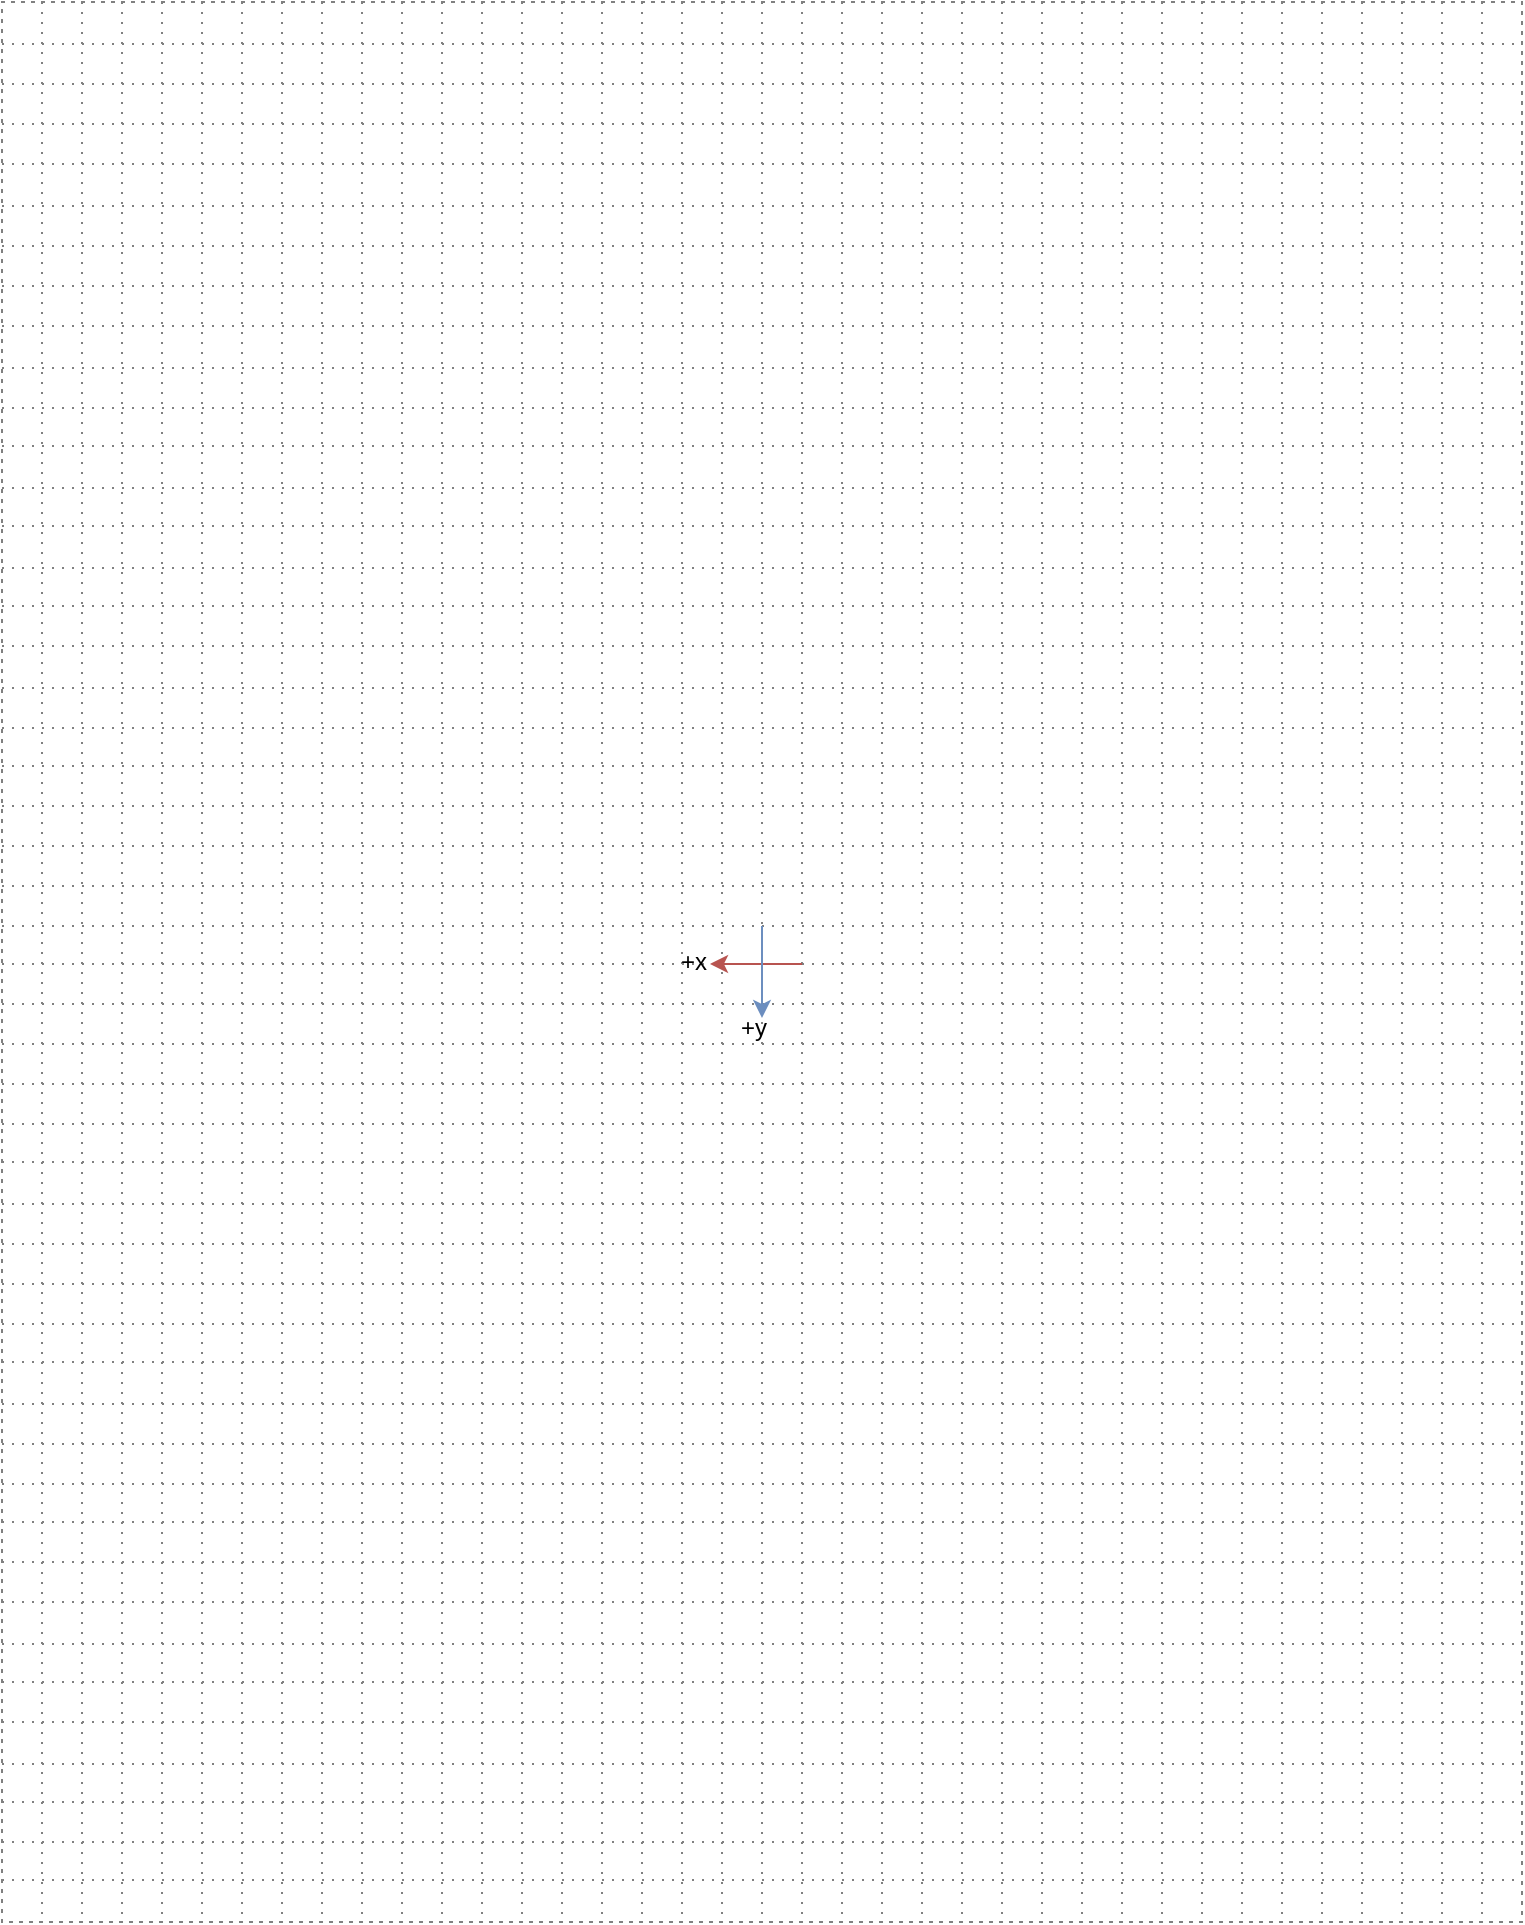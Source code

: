 <mxfile version="21.6.1" type="device">
  <diagram name="Page-1" id="AXb0L6RS5NqQoktzbOtL">
    <mxGraphModel dx="-387" dy="776" grid="0" gridSize="10" guides="1" tooltips="1" connect="1" arrows="1" fold="1" page="1" pageScale="1" pageWidth="850" pageHeight="1100" math="0" shadow="0">
      <root>
        <mxCell id="0" />
        <mxCell id="1" parent="0" />
        <mxCell id="lL5tTu2a6-mxzTfSO0Kg-3716" value="" style="shape=table;startSize=0;container=1;collapsible=0;childLayout=tableLayout;fontSize=16;fillColor=none;dashed=1;dashPattern=1 4;strokeColor=#808080;" vertex="1" parent="1">
          <mxGeometry x="1770" y="120" width="760" height="960" as="geometry" />
        </mxCell>
        <mxCell id="lL5tTu2a6-mxzTfSO0Kg-5550" style="shape=tableRow;horizontal=0;startSize=0;swimlaneHead=0;swimlaneBody=0;strokeColor=#808080;top=0;left=0;bottom=0;right=0;collapsible=0;dropTarget=0;fillColor=none;points=[[0,0.5],[1,0.5]];portConstraint=eastwest;fontSize=16;dashed=1;dashPattern=1 4;" vertex="1" parent="lL5tTu2a6-mxzTfSO0Kg-3716">
          <mxGeometry width="760" height="21" as="geometry" />
        </mxCell>
        <mxCell id="lL5tTu2a6-mxzTfSO0Kg-5551" style="shape=partialRectangle;html=1;whiteSpace=wrap;connectable=0;strokeColor=#808080;overflow=hidden;fillColor=none;top=0;left=0;bottom=0;right=0;pointerEvents=1;fontSize=16;dashed=1;dashPattern=1 4;" vertex="1" parent="lL5tTu2a6-mxzTfSO0Kg-5550">
          <mxGeometry width="20" height="21" as="geometry">
            <mxRectangle width="20" height="21" as="alternateBounds" />
          </mxGeometry>
        </mxCell>
        <mxCell id="lL5tTu2a6-mxzTfSO0Kg-5552" style="shape=partialRectangle;html=1;whiteSpace=wrap;connectable=0;strokeColor=#808080;overflow=hidden;fillColor=none;top=0;left=0;bottom=0;right=0;pointerEvents=1;fontSize=16;dashed=1;dashPattern=1 4;" vertex="1" parent="lL5tTu2a6-mxzTfSO0Kg-5550">
          <mxGeometry x="20" width="20" height="21" as="geometry">
            <mxRectangle width="20" height="21" as="alternateBounds" />
          </mxGeometry>
        </mxCell>
        <mxCell id="lL5tTu2a6-mxzTfSO0Kg-5553" style="shape=partialRectangle;html=1;whiteSpace=wrap;connectable=0;strokeColor=#808080;overflow=hidden;fillColor=none;top=0;left=0;bottom=0;right=0;pointerEvents=1;fontSize=16;dashed=1;dashPattern=1 4;" vertex="1" parent="lL5tTu2a6-mxzTfSO0Kg-5550">
          <mxGeometry x="40" width="20" height="21" as="geometry">
            <mxRectangle width="20" height="21" as="alternateBounds" />
          </mxGeometry>
        </mxCell>
        <mxCell id="lL5tTu2a6-mxzTfSO0Kg-5554" style="shape=partialRectangle;html=1;whiteSpace=wrap;connectable=0;strokeColor=#808080;overflow=hidden;fillColor=none;top=0;left=0;bottom=0;right=0;pointerEvents=1;fontSize=16;dashed=1;dashPattern=1 4;" vertex="1" parent="lL5tTu2a6-mxzTfSO0Kg-5550">
          <mxGeometry x="60" width="20" height="21" as="geometry">
            <mxRectangle width="20" height="21" as="alternateBounds" />
          </mxGeometry>
        </mxCell>
        <mxCell id="lL5tTu2a6-mxzTfSO0Kg-5555" style="shape=partialRectangle;html=1;whiteSpace=wrap;connectable=0;strokeColor=#808080;overflow=hidden;fillColor=none;top=0;left=0;bottom=0;right=0;pointerEvents=1;fontSize=16;dashed=1;dashPattern=1 4;" vertex="1" parent="lL5tTu2a6-mxzTfSO0Kg-5550">
          <mxGeometry x="80" width="20" height="21" as="geometry">
            <mxRectangle width="20" height="21" as="alternateBounds" />
          </mxGeometry>
        </mxCell>
        <mxCell id="lL5tTu2a6-mxzTfSO0Kg-5556" style="shape=partialRectangle;html=1;whiteSpace=wrap;connectable=0;strokeColor=#808080;overflow=hidden;fillColor=none;top=0;left=0;bottom=0;right=0;pointerEvents=1;fontSize=16;dashed=1;dashPattern=1 4;" vertex="1" parent="lL5tTu2a6-mxzTfSO0Kg-5550">
          <mxGeometry x="100" width="20" height="21" as="geometry">
            <mxRectangle width="20" height="21" as="alternateBounds" />
          </mxGeometry>
        </mxCell>
        <mxCell id="lL5tTu2a6-mxzTfSO0Kg-5557" style="shape=partialRectangle;html=1;whiteSpace=wrap;connectable=0;strokeColor=#808080;overflow=hidden;fillColor=none;top=0;left=0;bottom=0;right=0;pointerEvents=1;fontSize=16;dashed=1;dashPattern=1 4;" vertex="1" parent="lL5tTu2a6-mxzTfSO0Kg-5550">
          <mxGeometry x="120" width="20" height="21" as="geometry">
            <mxRectangle width="20" height="21" as="alternateBounds" />
          </mxGeometry>
        </mxCell>
        <mxCell id="lL5tTu2a6-mxzTfSO0Kg-5558" style="shape=partialRectangle;html=1;whiteSpace=wrap;connectable=0;strokeColor=#808080;overflow=hidden;fillColor=none;top=0;left=0;bottom=0;right=0;pointerEvents=1;fontSize=16;dashed=1;dashPattern=1 4;" vertex="1" parent="lL5tTu2a6-mxzTfSO0Kg-5550">
          <mxGeometry x="140" width="20" height="21" as="geometry">
            <mxRectangle width="20" height="21" as="alternateBounds" />
          </mxGeometry>
        </mxCell>
        <mxCell id="lL5tTu2a6-mxzTfSO0Kg-5559" style="shape=partialRectangle;html=1;whiteSpace=wrap;connectable=0;strokeColor=#808080;overflow=hidden;fillColor=none;top=0;left=0;bottom=0;right=0;pointerEvents=1;fontSize=16;dashed=1;dashPattern=1 4;" vertex="1" parent="lL5tTu2a6-mxzTfSO0Kg-5550">
          <mxGeometry x="160" width="20" height="21" as="geometry">
            <mxRectangle width="20" height="21" as="alternateBounds" />
          </mxGeometry>
        </mxCell>
        <mxCell id="lL5tTu2a6-mxzTfSO0Kg-5560" style="shape=partialRectangle;html=1;whiteSpace=wrap;connectable=0;strokeColor=#808080;overflow=hidden;fillColor=none;top=0;left=0;bottom=0;right=0;pointerEvents=1;fontSize=16;dashed=1;dashPattern=1 4;" vertex="1" parent="lL5tTu2a6-mxzTfSO0Kg-5550">
          <mxGeometry x="180" width="20" height="21" as="geometry">
            <mxRectangle width="20" height="21" as="alternateBounds" />
          </mxGeometry>
        </mxCell>
        <mxCell id="lL5tTu2a6-mxzTfSO0Kg-5561" style="shape=partialRectangle;html=1;whiteSpace=wrap;connectable=0;strokeColor=#808080;overflow=hidden;fillColor=none;top=0;left=0;bottom=0;right=0;pointerEvents=1;fontSize=16;dashed=1;dashPattern=1 4;" vertex="1" parent="lL5tTu2a6-mxzTfSO0Kg-5550">
          <mxGeometry x="200" width="20" height="21" as="geometry">
            <mxRectangle width="20" height="21" as="alternateBounds" />
          </mxGeometry>
        </mxCell>
        <mxCell id="lL5tTu2a6-mxzTfSO0Kg-5562" style="shape=partialRectangle;html=1;whiteSpace=wrap;connectable=0;strokeColor=#808080;overflow=hidden;fillColor=none;top=0;left=0;bottom=0;right=0;pointerEvents=1;fontSize=16;dashed=1;dashPattern=1 4;" vertex="1" parent="lL5tTu2a6-mxzTfSO0Kg-5550">
          <mxGeometry x="220" width="20" height="21" as="geometry">
            <mxRectangle width="20" height="21" as="alternateBounds" />
          </mxGeometry>
        </mxCell>
        <mxCell id="lL5tTu2a6-mxzTfSO0Kg-5563" style="shape=partialRectangle;html=1;whiteSpace=wrap;connectable=0;strokeColor=#808080;overflow=hidden;fillColor=none;top=0;left=0;bottom=0;right=0;pointerEvents=1;fontSize=16;dashed=1;dashPattern=1 4;" vertex="1" parent="lL5tTu2a6-mxzTfSO0Kg-5550">
          <mxGeometry x="240" width="20" height="21" as="geometry">
            <mxRectangle width="20" height="21" as="alternateBounds" />
          </mxGeometry>
        </mxCell>
        <mxCell id="lL5tTu2a6-mxzTfSO0Kg-5564" style="shape=partialRectangle;html=1;whiteSpace=wrap;connectable=0;strokeColor=#808080;overflow=hidden;fillColor=none;top=0;left=0;bottom=0;right=0;pointerEvents=1;fontSize=16;dashed=1;dashPattern=1 4;" vertex="1" parent="lL5tTu2a6-mxzTfSO0Kg-5550">
          <mxGeometry x="260" width="20" height="21" as="geometry">
            <mxRectangle width="20" height="21" as="alternateBounds" />
          </mxGeometry>
        </mxCell>
        <mxCell id="lL5tTu2a6-mxzTfSO0Kg-5565" style="shape=partialRectangle;html=1;whiteSpace=wrap;connectable=0;strokeColor=#808080;overflow=hidden;fillColor=none;top=0;left=0;bottom=0;right=0;pointerEvents=1;fontSize=16;dashed=1;dashPattern=1 4;" vertex="1" parent="lL5tTu2a6-mxzTfSO0Kg-5550">
          <mxGeometry x="280" width="20" height="21" as="geometry">
            <mxRectangle width="20" height="21" as="alternateBounds" />
          </mxGeometry>
        </mxCell>
        <mxCell id="lL5tTu2a6-mxzTfSO0Kg-5566" style="shape=partialRectangle;html=1;whiteSpace=wrap;connectable=0;strokeColor=#808080;overflow=hidden;fillColor=none;top=0;left=0;bottom=0;right=0;pointerEvents=1;fontSize=16;dashed=1;dashPattern=1 4;" vertex="1" parent="lL5tTu2a6-mxzTfSO0Kg-5550">
          <mxGeometry x="300" width="20" height="21" as="geometry">
            <mxRectangle width="20" height="21" as="alternateBounds" />
          </mxGeometry>
        </mxCell>
        <mxCell id="lL5tTu2a6-mxzTfSO0Kg-5567" style="shape=partialRectangle;html=1;whiteSpace=wrap;connectable=0;strokeColor=#808080;overflow=hidden;fillColor=none;top=0;left=0;bottom=0;right=0;pointerEvents=1;fontSize=16;dashed=1;dashPattern=1 4;" vertex="1" parent="lL5tTu2a6-mxzTfSO0Kg-5550">
          <mxGeometry x="320" width="20" height="21" as="geometry">
            <mxRectangle width="20" height="21" as="alternateBounds" />
          </mxGeometry>
        </mxCell>
        <mxCell id="lL5tTu2a6-mxzTfSO0Kg-5568" style="shape=partialRectangle;html=1;whiteSpace=wrap;connectable=0;strokeColor=#808080;overflow=hidden;fillColor=none;top=0;left=0;bottom=0;right=0;pointerEvents=1;fontSize=16;dashed=1;dashPattern=1 4;" vertex="1" parent="lL5tTu2a6-mxzTfSO0Kg-5550">
          <mxGeometry x="340" width="20" height="21" as="geometry">
            <mxRectangle width="20" height="21" as="alternateBounds" />
          </mxGeometry>
        </mxCell>
        <mxCell id="lL5tTu2a6-mxzTfSO0Kg-5569" style="shape=partialRectangle;html=1;whiteSpace=wrap;connectable=0;strokeColor=#808080;overflow=hidden;fillColor=none;top=0;left=0;bottom=0;right=0;pointerEvents=1;fontSize=16;dashed=1;dashPattern=1 4;" vertex="1" parent="lL5tTu2a6-mxzTfSO0Kg-5550">
          <mxGeometry x="360" width="20" height="21" as="geometry">
            <mxRectangle width="20" height="21" as="alternateBounds" />
          </mxGeometry>
        </mxCell>
        <mxCell id="lL5tTu2a6-mxzTfSO0Kg-5570" style="shape=partialRectangle;html=1;whiteSpace=wrap;connectable=0;strokeColor=#808080;overflow=hidden;fillColor=none;top=0;left=0;bottom=0;right=0;pointerEvents=1;fontSize=16;dashed=1;dashPattern=1 4;" vertex="1" parent="lL5tTu2a6-mxzTfSO0Kg-5550">
          <mxGeometry x="380" width="20" height="21" as="geometry">
            <mxRectangle width="20" height="21" as="alternateBounds" />
          </mxGeometry>
        </mxCell>
        <mxCell id="lL5tTu2a6-mxzTfSO0Kg-5571" style="shape=partialRectangle;html=1;whiteSpace=wrap;connectable=0;strokeColor=#808080;overflow=hidden;fillColor=none;top=0;left=0;bottom=0;right=0;pointerEvents=1;fontSize=16;dashed=1;dashPattern=1 4;" vertex="1" parent="lL5tTu2a6-mxzTfSO0Kg-5550">
          <mxGeometry x="400" width="20" height="21" as="geometry">
            <mxRectangle width="20" height="21" as="alternateBounds" />
          </mxGeometry>
        </mxCell>
        <mxCell id="lL5tTu2a6-mxzTfSO0Kg-5572" style="shape=partialRectangle;html=1;whiteSpace=wrap;connectable=0;strokeColor=#808080;overflow=hidden;fillColor=none;top=0;left=0;bottom=0;right=0;pointerEvents=1;fontSize=16;dashed=1;dashPattern=1 4;" vertex="1" parent="lL5tTu2a6-mxzTfSO0Kg-5550">
          <mxGeometry x="420" width="20" height="21" as="geometry">
            <mxRectangle width="20" height="21" as="alternateBounds" />
          </mxGeometry>
        </mxCell>
        <mxCell id="lL5tTu2a6-mxzTfSO0Kg-5573" style="shape=partialRectangle;html=1;whiteSpace=wrap;connectable=0;strokeColor=#808080;overflow=hidden;fillColor=none;top=0;left=0;bottom=0;right=0;pointerEvents=1;fontSize=16;dashed=1;dashPattern=1 4;" vertex="1" parent="lL5tTu2a6-mxzTfSO0Kg-5550">
          <mxGeometry x="440" width="20" height="21" as="geometry">
            <mxRectangle width="20" height="21" as="alternateBounds" />
          </mxGeometry>
        </mxCell>
        <mxCell id="lL5tTu2a6-mxzTfSO0Kg-5574" style="shape=partialRectangle;html=1;whiteSpace=wrap;connectable=0;strokeColor=#808080;overflow=hidden;fillColor=none;top=0;left=0;bottom=0;right=0;pointerEvents=1;fontSize=16;dashed=1;dashPattern=1 4;" vertex="1" parent="lL5tTu2a6-mxzTfSO0Kg-5550">
          <mxGeometry x="460" width="20" height="21" as="geometry">
            <mxRectangle width="20" height="21" as="alternateBounds" />
          </mxGeometry>
        </mxCell>
        <mxCell id="lL5tTu2a6-mxzTfSO0Kg-5575" style="shape=partialRectangle;html=1;whiteSpace=wrap;connectable=0;strokeColor=#808080;overflow=hidden;fillColor=none;top=0;left=0;bottom=0;right=0;pointerEvents=1;fontSize=16;dashed=1;dashPattern=1 4;" vertex="1" parent="lL5tTu2a6-mxzTfSO0Kg-5550">
          <mxGeometry x="480" width="20" height="21" as="geometry">
            <mxRectangle width="20" height="21" as="alternateBounds" />
          </mxGeometry>
        </mxCell>
        <mxCell id="lL5tTu2a6-mxzTfSO0Kg-5576" style="shape=partialRectangle;html=1;whiteSpace=wrap;connectable=0;strokeColor=#808080;overflow=hidden;fillColor=none;top=0;left=0;bottom=0;right=0;pointerEvents=1;fontSize=16;dashed=1;dashPattern=1 4;" vertex="1" parent="lL5tTu2a6-mxzTfSO0Kg-5550">
          <mxGeometry x="500" width="20" height="21" as="geometry">
            <mxRectangle width="20" height="21" as="alternateBounds" />
          </mxGeometry>
        </mxCell>
        <mxCell id="lL5tTu2a6-mxzTfSO0Kg-5577" style="shape=partialRectangle;html=1;whiteSpace=wrap;connectable=0;strokeColor=#808080;overflow=hidden;fillColor=none;top=0;left=0;bottom=0;right=0;pointerEvents=1;fontSize=16;dashed=1;dashPattern=1 4;" vertex="1" parent="lL5tTu2a6-mxzTfSO0Kg-5550">
          <mxGeometry x="520" width="20" height="21" as="geometry">
            <mxRectangle width="20" height="21" as="alternateBounds" />
          </mxGeometry>
        </mxCell>
        <mxCell id="lL5tTu2a6-mxzTfSO0Kg-5578" style="shape=partialRectangle;html=1;whiteSpace=wrap;connectable=0;strokeColor=#808080;overflow=hidden;fillColor=none;top=0;left=0;bottom=0;right=0;pointerEvents=1;fontSize=16;dashed=1;dashPattern=1 4;" vertex="1" parent="lL5tTu2a6-mxzTfSO0Kg-5550">
          <mxGeometry x="540" width="20" height="21" as="geometry">
            <mxRectangle width="20" height="21" as="alternateBounds" />
          </mxGeometry>
        </mxCell>
        <mxCell id="lL5tTu2a6-mxzTfSO0Kg-5579" style="shape=partialRectangle;html=1;whiteSpace=wrap;connectable=0;strokeColor=#808080;overflow=hidden;fillColor=none;top=0;left=0;bottom=0;right=0;pointerEvents=1;fontSize=16;dashed=1;dashPattern=1 4;" vertex="1" parent="lL5tTu2a6-mxzTfSO0Kg-5550">
          <mxGeometry x="560" width="20" height="21" as="geometry">
            <mxRectangle width="20" height="21" as="alternateBounds" />
          </mxGeometry>
        </mxCell>
        <mxCell id="lL5tTu2a6-mxzTfSO0Kg-5580" style="shape=partialRectangle;html=1;whiteSpace=wrap;connectable=0;strokeColor=#808080;overflow=hidden;fillColor=none;top=0;left=0;bottom=0;right=0;pointerEvents=1;fontSize=16;dashed=1;dashPattern=1 4;" vertex="1" parent="lL5tTu2a6-mxzTfSO0Kg-5550">
          <mxGeometry x="580" width="20" height="21" as="geometry">
            <mxRectangle width="20" height="21" as="alternateBounds" />
          </mxGeometry>
        </mxCell>
        <mxCell id="lL5tTu2a6-mxzTfSO0Kg-5581" style="shape=partialRectangle;html=1;whiteSpace=wrap;connectable=0;strokeColor=#808080;overflow=hidden;fillColor=none;top=0;left=0;bottom=0;right=0;pointerEvents=1;fontSize=16;dashed=1;dashPattern=1 4;" vertex="1" parent="lL5tTu2a6-mxzTfSO0Kg-5550">
          <mxGeometry x="600" width="20" height="21" as="geometry">
            <mxRectangle width="20" height="21" as="alternateBounds" />
          </mxGeometry>
        </mxCell>
        <mxCell id="lL5tTu2a6-mxzTfSO0Kg-5582" style="shape=partialRectangle;html=1;whiteSpace=wrap;connectable=0;strokeColor=#808080;overflow=hidden;fillColor=none;top=0;left=0;bottom=0;right=0;pointerEvents=1;fontSize=16;dashed=1;dashPattern=1 4;" vertex="1" parent="lL5tTu2a6-mxzTfSO0Kg-5550">
          <mxGeometry x="620" width="20" height="21" as="geometry">
            <mxRectangle width="20" height="21" as="alternateBounds" />
          </mxGeometry>
        </mxCell>
        <mxCell id="lL5tTu2a6-mxzTfSO0Kg-5583" style="shape=partialRectangle;html=1;whiteSpace=wrap;connectable=0;strokeColor=#808080;overflow=hidden;fillColor=none;top=0;left=0;bottom=0;right=0;pointerEvents=1;fontSize=16;dashed=1;dashPattern=1 4;" vertex="1" parent="lL5tTu2a6-mxzTfSO0Kg-5550">
          <mxGeometry x="640" width="20" height="21" as="geometry">
            <mxRectangle width="20" height="21" as="alternateBounds" />
          </mxGeometry>
        </mxCell>
        <mxCell id="lL5tTu2a6-mxzTfSO0Kg-5584" style="shape=partialRectangle;html=1;whiteSpace=wrap;connectable=0;strokeColor=#808080;overflow=hidden;fillColor=none;top=0;left=0;bottom=0;right=0;pointerEvents=1;fontSize=16;dashed=1;dashPattern=1 4;" vertex="1" parent="lL5tTu2a6-mxzTfSO0Kg-5550">
          <mxGeometry x="660" width="20" height="21" as="geometry">
            <mxRectangle width="20" height="21" as="alternateBounds" />
          </mxGeometry>
        </mxCell>
        <mxCell id="lL5tTu2a6-mxzTfSO0Kg-5585" style="shape=partialRectangle;html=1;whiteSpace=wrap;connectable=0;strokeColor=#808080;overflow=hidden;fillColor=none;top=0;left=0;bottom=0;right=0;pointerEvents=1;fontSize=16;dashed=1;dashPattern=1 4;" vertex="1" parent="lL5tTu2a6-mxzTfSO0Kg-5550">
          <mxGeometry x="680" width="20" height="21" as="geometry">
            <mxRectangle width="20" height="21" as="alternateBounds" />
          </mxGeometry>
        </mxCell>
        <mxCell id="lL5tTu2a6-mxzTfSO0Kg-5586" style="shape=partialRectangle;html=1;whiteSpace=wrap;connectable=0;strokeColor=#808080;overflow=hidden;fillColor=none;top=0;left=0;bottom=0;right=0;pointerEvents=1;fontSize=16;dashed=1;dashPattern=1 4;" vertex="1" parent="lL5tTu2a6-mxzTfSO0Kg-5550">
          <mxGeometry x="700" width="20" height="21" as="geometry">
            <mxRectangle width="20" height="21" as="alternateBounds" />
          </mxGeometry>
        </mxCell>
        <mxCell id="lL5tTu2a6-mxzTfSO0Kg-5587" style="shape=partialRectangle;html=1;whiteSpace=wrap;connectable=0;strokeColor=#808080;overflow=hidden;fillColor=none;top=0;left=0;bottom=0;right=0;pointerEvents=1;fontSize=16;dashed=1;dashPattern=1 4;" vertex="1" parent="lL5tTu2a6-mxzTfSO0Kg-5550">
          <mxGeometry x="720" width="20" height="21" as="geometry">
            <mxRectangle width="20" height="21" as="alternateBounds" />
          </mxGeometry>
        </mxCell>
        <mxCell id="lL5tTu2a6-mxzTfSO0Kg-5588" style="shape=partialRectangle;html=1;whiteSpace=wrap;connectable=0;strokeColor=#808080;overflow=hidden;fillColor=none;top=0;left=0;bottom=0;right=0;pointerEvents=1;fontSize=16;dashed=1;dashPattern=1 4;" vertex="1" parent="lL5tTu2a6-mxzTfSO0Kg-5550">
          <mxGeometry x="740" width="20" height="21" as="geometry">
            <mxRectangle width="20" height="21" as="alternateBounds" />
          </mxGeometry>
        </mxCell>
        <mxCell id="lL5tTu2a6-mxzTfSO0Kg-5511" style="shape=tableRow;horizontal=0;startSize=0;swimlaneHead=0;swimlaneBody=0;strokeColor=#808080;top=0;left=0;bottom=0;right=0;collapsible=0;dropTarget=0;fillColor=none;points=[[0,0.5],[1,0.5]];portConstraint=eastwest;fontSize=16;dashed=1;dashPattern=1 4;" vertex="1" parent="lL5tTu2a6-mxzTfSO0Kg-3716">
          <mxGeometry y="21" width="760" height="20" as="geometry" />
        </mxCell>
        <mxCell id="lL5tTu2a6-mxzTfSO0Kg-5512" style="shape=partialRectangle;html=1;whiteSpace=wrap;connectable=0;strokeColor=#808080;overflow=hidden;fillColor=none;top=0;left=0;bottom=0;right=0;pointerEvents=1;fontSize=16;dashed=1;dashPattern=1 4;" vertex="1" parent="lL5tTu2a6-mxzTfSO0Kg-5511">
          <mxGeometry width="20" height="20" as="geometry">
            <mxRectangle width="20" height="20" as="alternateBounds" />
          </mxGeometry>
        </mxCell>
        <mxCell id="lL5tTu2a6-mxzTfSO0Kg-5513" style="shape=partialRectangle;html=1;whiteSpace=wrap;connectable=0;strokeColor=#808080;overflow=hidden;fillColor=none;top=0;left=0;bottom=0;right=0;pointerEvents=1;fontSize=16;dashed=1;dashPattern=1 4;" vertex="1" parent="lL5tTu2a6-mxzTfSO0Kg-5511">
          <mxGeometry x="20" width="20" height="20" as="geometry">
            <mxRectangle width="20" height="20" as="alternateBounds" />
          </mxGeometry>
        </mxCell>
        <mxCell id="lL5tTu2a6-mxzTfSO0Kg-5514" style="shape=partialRectangle;html=1;whiteSpace=wrap;connectable=0;strokeColor=#808080;overflow=hidden;fillColor=none;top=0;left=0;bottom=0;right=0;pointerEvents=1;fontSize=16;dashed=1;dashPattern=1 4;" vertex="1" parent="lL5tTu2a6-mxzTfSO0Kg-5511">
          <mxGeometry x="40" width="20" height="20" as="geometry">
            <mxRectangle width="20" height="20" as="alternateBounds" />
          </mxGeometry>
        </mxCell>
        <mxCell id="lL5tTu2a6-mxzTfSO0Kg-5515" style="shape=partialRectangle;html=1;whiteSpace=wrap;connectable=0;strokeColor=#808080;overflow=hidden;fillColor=none;top=0;left=0;bottom=0;right=0;pointerEvents=1;fontSize=16;dashed=1;dashPattern=1 4;" vertex="1" parent="lL5tTu2a6-mxzTfSO0Kg-5511">
          <mxGeometry x="60" width="20" height="20" as="geometry">
            <mxRectangle width="20" height="20" as="alternateBounds" />
          </mxGeometry>
        </mxCell>
        <mxCell id="lL5tTu2a6-mxzTfSO0Kg-5516" style="shape=partialRectangle;html=1;whiteSpace=wrap;connectable=0;strokeColor=#808080;overflow=hidden;fillColor=none;top=0;left=0;bottom=0;right=0;pointerEvents=1;fontSize=16;dashed=1;dashPattern=1 4;" vertex="1" parent="lL5tTu2a6-mxzTfSO0Kg-5511">
          <mxGeometry x="80" width="20" height="20" as="geometry">
            <mxRectangle width="20" height="20" as="alternateBounds" />
          </mxGeometry>
        </mxCell>
        <mxCell id="lL5tTu2a6-mxzTfSO0Kg-5517" style="shape=partialRectangle;html=1;whiteSpace=wrap;connectable=0;strokeColor=#808080;overflow=hidden;fillColor=none;top=0;left=0;bottom=0;right=0;pointerEvents=1;fontSize=16;dashed=1;dashPattern=1 4;" vertex="1" parent="lL5tTu2a6-mxzTfSO0Kg-5511">
          <mxGeometry x="100" width="20" height="20" as="geometry">
            <mxRectangle width="20" height="20" as="alternateBounds" />
          </mxGeometry>
        </mxCell>
        <mxCell id="lL5tTu2a6-mxzTfSO0Kg-5518" style="shape=partialRectangle;html=1;whiteSpace=wrap;connectable=0;strokeColor=#808080;overflow=hidden;fillColor=none;top=0;left=0;bottom=0;right=0;pointerEvents=1;fontSize=16;dashed=1;dashPattern=1 4;" vertex="1" parent="lL5tTu2a6-mxzTfSO0Kg-5511">
          <mxGeometry x="120" width="20" height="20" as="geometry">
            <mxRectangle width="20" height="20" as="alternateBounds" />
          </mxGeometry>
        </mxCell>
        <mxCell id="lL5tTu2a6-mxzTfSO0Kg-5519" style="shape=partialRectangle;html=1;whiteSpace=wrap;connectable=0;strokeColor=#808080;overflow=hidden;fillColor=none;top=0;left=0;bottom=0;right=0;pointerEvents=1;fontSize=16;dashed=1;dashPattern=1 4;" vertex="1" parent="lL5tTu2a6-mxzTfSO0Kg-5511">
          <mxGeometry x="140" width="20" height="20" as="geometry">
            <mxRectangle width="20" height="20" as="alternateBounds" />
          </mxGeometry>
        </mxCell>
        <mxCell id="lL5tTu2a6-mxzTfSO0Kg-5520" style="shape=partialRectangle;html=1;whiteSpace=wrap;connectable=0;strokeColor=#808080;overflow=hidden;fillColor=none;top=0;left=0;bottom=0;right=0;pointerEvents=1;fontSize=16;dashed=1;dashPattern=1 4;" vertex="1" parent="lL5tTu2a6-mxzTfSO0Kg-5511">
          <mxGeometry x="160" width="20" height="20" as="geometry">
            <mxRectangle width="20" height="20" as="alternateBounds" />
          </mxGeometry>
        </mxCell>
        <mxCell id="lL5tTu2a6-mxzTfSO0Kg-5521" style="shape=partialRectangle;html=1;whiteSpace=wrap;connectable=0;strokeColor=#808080;overflow=hidden;fillColor=none;top=0;left=0;bottom=0;right=0;pointerEvents=1;fontSize=16;dashed=1;dashPattern=1 4;" vertex="1" parent="lL5tTu2a6-mxzTfSO0Kg-5511">
          <mxGeometry x="180" width="20" height="20" as="geometry">
            <mxRectangle width="20" height="20" as="alternateBounds" />
          </mxGeometry>
        </mxCell>
        <mxCell id="lL5tTu2a6-mxzTfSO0Kg-5522" style="shape=partialRectangle;html=1;whiteSpace=wrap;connectable=0;strokeColor=#808080;overflow=hidden;fillColor=none;top=0;left=0;bottom=0;right=0;pointerEvents=1;fontSize=16;dashed=1;dashPattern=1 4;" vertex="1" parent="lL5tTu2a6-mxzTfSO0Kg-5511">
          <mxGeometry x="200" width="20" height="20" as="geometry">
            <mxRectangle width="20" height="20" as="alternateBounds" />
          </mxGeometry>
        </mxCell>
        <mxCell id="lL5tTu2a6-mxzTfSO0Kg-5523" style="shape=partialRectangle;html=1;whiteSpace=wrap;connectable=0;strokeColor=#808080;overflow=hidden;fillColor=none;top=0;left=0;bottom=0;right=0;pointerEvents=1;fontSize=16;dashed=1;dashPattern=1 4;" vertex="1" parent="lL5tTu2a6-mxzTfSO0Kg-5511">
          <mxGeometry x="220" width="20" height="20" as="geometry">
            <mxRectangle width="20" height="20" as="alternateBounds" />
          </mxGeometry>
        </mxCell>
        <mxCell id="lL5tTu2a6-mxzTfSO0Kg-5524" style="shape=partialRectangle;html=1;whiteSpace=wrap;connectable=0;strokeColor=#808080;overflow=hidden;fillColor=none;top=0;left=0;bottom=0;right=0;pointerEvents=1;fontSize=16;dashed=1;dashPattern=1 4;" vertex="1" parent="lL5tTu2a6-mxzTfSO0Kg-5511">
          <mxGeometry x="240" width="20" height="20" as="geometry">
            <mxRectangle width="20" height="20" as="alternateBounds" />
          </mxGeometry>
        </mxCell>
        <mxCell id="lL5tTu2a6-mxzTfSO0Kg-5525" style="shape=partialRectangle;html=1;whiteSpace=wrap;connectable=0;strokeColor=#808080;overflow=hidden;fillColor=none;top=0;left=0;bottom=0;right=0;pointerEvents=1;fontSize=16;dashed=1;dashPattern=1 4;" vertex="1" parent="lL5tTu2a6-mxzTfSO0Kg-5511">
          <mxGeometry x="260" width="20" height="20" as="geometry">
            <mxRectangle width="20" height="20" as="alternateBounds" />
          </mxGeometry>
        </mxCell>
        <mxCell id="lL5tTu2a6-mxzTfSO0Kg-5526" style="shape=partialRectangle;html=1;whiteSpace=wrap;connectable=0;strokeColor=#808080;overflow=hidden;fillColor=none;top=0;left=0;bottom=0;right=0;pointerEvents=1;fontSize=16;dashed=1;dashPattern=1 4;" vertex="1" parent="lL5tTu2a6-mxzTfSO0Kg-5511">
          <mxGeometry x="280" width="20" height="20" as="geometry">
            <mxRectangle width="20" height="20" as="alternateBounds" />
          </mxGeometry>
        </mxCell>
        <mxCell id="lL5tTu2a6-mxzTfSO0Kg-5527" style="shape=partialRectangle;html=1;whiteSpace=wrap;connectable=0;strokeColor=#808080;overflow=hidden;fillColor=none;top=0;left=0;bottom=0;right=0;pointerEvents=1;fontSize=16;dashed=1;dashPattern=1 4;" vertex="1" parent="lL5tTu2a6-mxzTfSO0Kg-5511">
          <mxGeometry x="300" width="20" height="20" as="geometry">
            <mxRectangle width="20" height="20" as="alternateBounds" />
          </mxGeometry>
        </mxCell>
        <mxCell id="lL5tTu2a6-mxzTfSO0Kg-5528" style="shape=partialRectangle;html=1;whiteSpace=wrap;connectable=0;strokeColor=#808080;overflow=hidden;fillColor=none;top=0;left=0;bottom=0;right=0;pointerEvents=1;fontSize=16;dashed=1;dashPattern=1 4;" vertex="1" parent="lL5tTu2a6-mxzTfSO0Kg-5511">
          <mxGeometry x="320" width="20" height="20" as="geometry">
            <mxRectangle width="20" height="20" as="alternateBounds" />
          </mxGeometry>
        </mxCell>
        <mxCell id="lL5tTu2a6-mxzTfSO0Kg-5529" style="shape=partialRectangle;html=1;whiteSpace=wrap;connectable=0;strokeColor=#808080;overflow=hidden;fillColor=none;top=0;left=0;bottom=0;right=0;pointerEvents=1;fontSize=16;dashed=1;dashPattern=1 4;" vertex="1" parent="lL5tTu2a6-mxzTfSO0Kg-5511">
          <mxGeometry x="340" width="20" height="20" as="geometry">
            <mxRectangle width="20" height="20" as="alternateBounds" />
          </mxGeometry>
        </mxCell>
        <mxCell id="lL5tTu2a6-mxzTfSO0Kg-5530" style="shape=partialRectangle;html=1;whiteSpace=wrap;connectable=0;strokeColor=#808080;overflow=hidden;fillColor=none;top=0;left=0;bottom=0;right=0;pointerEvents=1;fontSize=16;dashed=1;dashPattern=1 4;" vertex="1" parent="lL5tTu2a6-mxzTfSO0Kg-5511">
          <mxGeometry x="360" width="20" height="20" as="geometry">
            <mxRectangle width="20" height="20" as="alternateBounds" />
          </mxGeometry>
        </mxCell>
        <mxCell id="lL5tTu2a6-mxzTfSO0Kg-5531" style="shape=partialRectangle;html=1;whiteSpace=wrap;connectable=0;strokeColor=#808080;overflow=hidden;fillColor=none;top=0;left=0;bottom=0;right=0;pointerEvents=1;fontSize=16;dashed=1;dashPattern=1 4;" vertex="1" parent="lL5tTu2a6-mxzTfSO0Kg-5511">
          <mxGeometry x="380" width="20" height="20" as="geometry">
            <mxRectangle width="20" height="20" as="alternateBounds" />
          </mxGeometry>
        </mxCell>
        <mxCell id="lL5tTu2a6-mxzTfSO0Kg-5532" style="shape=partialRectangle;html=1;whiteSpace=wrap;connectable=0;strokeColor=#808080;overflow=hidden;fillColor=none;top=0;left=0;bottom=0;right=0;pointerEvents=1;fontSize=16;dashed=1;dashPattern=1 4;" vertex="1" parent="lL5tTu2a6-mxzTfSO0Kg-5511">
          <mxGeometry x="400" width="20" height="20" as="geometry">
            <mxRectangle width="20" height="20" as="alternateBounds" />
          </mxGeometry>
        </mxCell>
        <mxCell id="lL5tTu2a6-mxzTfSO0Kg-5533" style="shape=partialRectangle;html=1;whiteSpace=wrap;connectable=0;strokeColor=#808080;overflow=hidden;fillColor=none;top=0;left=0;bottom=0;right=0;pointerEvents=1;fontSize=16;dashed=1;dashPattern=1 4;" vertex="1" parent="lL5tTu2a6-mxzTfSO0Kg-5511">
          <mxGeometry x="420" width="20" height="20" as="geometry">
            <mxRectangle width="20" height="20" as="alternateBounds" />
          </mxGeometry>
        </mxCell>
        <mxCell id="lL5tTu2a6-mxzTfSO0Kg-5534" style="shape=partialRectangle;html=1;whiteSpace=wrap;connectable=0;strokeColor=#808080;overflow=hidden;fillColor=none;top=0;left=0;bottom=0;right=0;pointerEvents=1;fontSize=16;dashed=1;dashPattern=1 4;" vertex="1" parent="lL5tTu2a6-mxzTfSO0Kg-5511">
          <mxGeometry x="440" width="20" height="20" as="geometry">
            <mxRectangle width="20" height="20" as="alternateBounds" />
          </mxGeometry>
        </mxCell>
        <mxCell id="lL5tTu2a6-mxzTfSO0Kg-5535" style="shape=partialRectangle;html=1;whiteSpace=wrap;connectable=0;strokeColor=#808080;overflow=hidden;fillColor=none;top=0;left=0;bottom=0;right=0;pointerEvents=1;fontSize=16;dashed=1;dashPattern=1 4;" vertex="1" parent="lL5tTu2a6-mxzTfSO0Kg-5511">
          <mxGeometry x="460" width="20" height="20" as="geometry">
            <mxRectangle width="20" height="20" as="alternateBounds" />
          </mxGeometry>
        </mxCell>
        <mxCell id="lL5tTu2a6-mxzTfSO0Kg-5536" style="shape=partialRectangle;html=1;whiteSpace=wrap;connectable=0;strokeColor=#808080;overflow=hidden;fillColor=none;top=0;left=0;bottom=0;right=0;pointerEvents=1;fontSize=16;dashed=1;dashPattern=1 4;" vertex="1" parent="lL5tTu2a6-mxzTfSO0Kg-5511">
          <mxGeometry x="480" width="20" height="20" as="geometry">
            <mxRectangle width="20" height="20" as="alternateBounds" />
          </mxGeometry>
        </mxCell>
        <mxCell id="lL5tTu2a6-mxzTfSO0Kg-5537" style="shape=partialRectangle;html=1;whiteSpace=wrap;connectable=0;strokeColor=#808080;overflow=hidden;fillColor=none;top=0;left=0;bottom=0;right=0;pointerEvents=1;fontSize=16;dashed=1;dashPattern=1 4;" vertex="1" parent="lL5tTu2a6-mxzTfSO0Kg-5511">
          <mxGeometry x="500" width="20" height="20" as="geometry">
            <mxRectangle width="20" height="20" as="alternateBounds" />
          </mxGeometry>
        </mxCell>
        <mxCell id="lL5tTu2a6-mxzTfSO0Kg-5538" style="shape=partialRectangle;html=1;whiteSpace=wrap;connectable=0;strokeColor=#808080;overflow=hidden;fillColor=none;top=0;left=0;bottom=0;right=0;pointerEvents=1;fontSize=16;dashed=1;dashPattern=1 4;" vertex="1" parent="lL5tTu2a6-mxzTfSO0Kg-5511">
          <mxGeometry x="520" width="20" height="20" as="geometry">
            <mxRectangle width="20" height="20" as="alternateBounds" />
          </mxGeometry>
        </mxCell>
        <mxCell id="lL5tTu2a6-mxzTfSO0Kg-5539" style="shape=partialRectangle;html=1;whiteSpace=wrap;connectable=0;strokeColor=#808080;overflow=hidden;fillColor=none;top=0;left=0;bottom=0;right=0;pointerEvents=1;fontSize=16;dashed=1;dashPattern=1 4;" vertex="1" parent="lL5tTu2a6-mxzTfSO0Kg-5511">
          <mxGeometry x="540" width="20" height="20" as="geometry">
            <mxRectangle width="20" height="20" as="alternateBounds" />
          </mxGeometry>
        </mxCell>
        <mxCell id="lL5tTu2a6-mxzTfSO0Kg-5540" style="shape=partialRectangle;html=1;whiteSpace=wrap;connectable=0;strokeColor=#808080;overflow=hidden;fillColor=none;top=0;left=0;bottom=0;right=0;pointerEvents=1;fontSize=16;dashed=1;dashPattern=1 4;" vertex="1" parent="lL5tTu2a6-mxzTfSO0Kg-5511">
          <mxGeometry x="560" width="20" height="20" as="geometry">
            <mxRectangle width="20" height="20" as="alternateBounds" />
          </mxGeometry>
        </mxCell>
        <mxCell id="lL5tTu2a6-mxzTfSO0Kg-5541" style="shape=partialRectangle;html=1;whiteSpace=wrap;connectable=0;strokeColor=#808080;overflow=hidden;fillColor=none;top=0;left=0;bottom=0;right=0;pointerEvents=1;fontSize=16;dashed=1;dashPattern=1 4;" vertex="1" parent="lL5tTu2a6-mxzTfSO0Kg-5511">
          <mxGeometry x="580" width="20" height="20" as="geometry">
            <mxRectangle width="20" height="20" as="alternateBounds" />
          </mxGeometry>
        </mxCell>
        <mxCell id="lL5tTu2a6-mxzTfSO0Kg-5542" style="shape=partialRectangle;html=1;whiteSpace=wrap;connectable=0;strokeColor=#808080;overflow=hidden;fillColor=none;top=0;left=0;bottom=0;right=0;pointerEvents=1;fontSize=16;dashed=1;dashPattern=1 4;" vertex="1" parent="lL5tTu2a6-mxzTfSO0Kg-5511">
          <mxGeometry x="600" width="20" height="20" as="geometry">
            <mxRectangle width="20" height="20" as="alternateBounds" />
          </mxGeometry>
        </mxCell>
        <mxCell id="lL5tTu2a6-mxzTfSO0Kg-5543" style="shape=partialRectangle;html=1;whiteSpace=wrap;connectable=0;strokeColor=#808080;overflow=hidden;fillColor=none;top=0;left=0;bottom=0;right=0;pointerEvents=1;fontSize=16;dashed=1;dashPattern=1 4;" vertex="1" parent="lL5tTu2a6-mxzTfSO0Kg-5511">
          <mxGeometry x="620" width="20" height="20" as="geometry">
            <mxRectangle width="20" height="20" as="alternateBounds" />
          </mxGeometry>
        </mxCell>
        <mxCell id="lL5tTu2a6-mxzTfSO0Kg-5544" style="shape=partialRectangle;html=1;whiteSpace=wrap;connectable=0;strokeColor=#808080;overflow=hidden;fillColor=none;top=0;left=0;bottom=0;right=0;pointerEvents=1;fontSize=16;dashed=1;dashPattern=1 4;" vertex="1" parent="lL5tTu2a6-mxzTfSO0Kg-5511">
          <mxGeometry x="640" width="20" height="20" as="geometry">
            <mxRectangle width="20" height="20" as="alternateBounds" />
          </mxGeometry>
        </mxCell>
        <mxCell id="lL5tTu2a6-mxzTfSO0Kg-5545" style="shape=partialRectangle;html=1;whiteSpace=wrap;connectable=0;strokeColor=#808080;overflow=hidden;fillColor=none;top=0;left=0;bottom=0;right=0;pointerEvents=1;fontSize=16;dashed=1;dashPattern=1 4;" vertex="1" parent="lL5tTu2a6-mxzTfSO0Kg-5511">
          <mxGeometry x="660" width="20" height="20" as="geometry">
            <mxRectangle width="20" height="20" as="alternateBounds" />
          </mxGeometry>
        </mxCell>
        <mxCell id="lL5tTu2a6-mxzTfSO0Kg-5546" style="shape=partialRectangle;html=1;whiteSpace=wrap;connectable=0;strokeColor=#808080;overflow=hidden;fillColor=none;top=0;left=0;bottom=0;right=0;pointerEvents=1;fontSize=16;dashed=1;dashPattern=1 4;" vertex="1" parent="lL5tTu2a6-mxzTfSO0Kg-5511">
          <mxGeometry x="680" width="20" height="20" as="geometry">
            <mxRectangle width="20" height="20" as="alternateBounds" />
          </mxGeometry>
        </mxCell>
        <mxCell id="lL5tTu2a6-mxzTfSO0Kg-5547" style="shape=partialRectangle;html=1;whiteSpace=wrap;connectable=0;strokeColor=#808080;overflow=hidden;fillColor=none;top=0;left=0;bottom=0;right=0;pointerEvents=1;fontSize=16;dashed=1;dashPattern=1 4;" vertex="1" parent="lL5tTu2a6-mxzTfSO0Kg-5511">
          <mxGeometry x="700" width="20" height="20" as="geometry">
            <mxRectangle width="20" height="20" as="alternateBounds" />
          </mxGeometry>
        </mxCell>
        <mxCell id="lL5tTu2a6-mxzTfSO0Kg-5548" style="shape=partialRectangle;html=1;whiteSpace=wrap;connectable=0;strokeColor=#808080;overflow=hidden;fillColor=none;top=0;left=0;bottom=0;right=0;pointerEvents=1;fontSize=16;dashed=1;dashPattern=1 4;" vertex="1" parent="lL5tTu2a6-mxzTfSO0Kg-5511">
          <mxGeometry x="720" width="20" height="20" as="geometry">
            <mxRectangle width="20" height="20" as="alternateBounds" />
          </mxGeometry>
        </mxCell>
        <mxCell id="lL5tTu2a6-mxzTfSO0Kg-5549" style="shape=partialRectangle;html=1;whiteSpace=wrap;connectable=0;strokeColor=#808080;overflow=hidden;fillColor=none;top=0;left=0;bottom=0;right=0;pointerEvents=1;fontSize=16;dashed=1;dashPattern=1 4;" vertex="1" parent="lL5tTu2a6-mxzTfSO0Kg-5511">
          <mxGeometry x="740" width="20" height="20" as="geometry">
            <mxRectangle width="20" height="20" as="alternateBounds" />
          </mxGeometry>
        </mxCell>
        <mxCell id="lL5tTu2a6-mxzTfSO0Kg-5472" style="shape=tableRow;horizontal=0;startSize=0;swimlaneHead=0;swimlaneBody=0;strokeColor=#808080;top=0;left=0;bottom=0;right=0;collapsible=0;dropTarget=0;fillColor=none;points=[[0,0.5],[1,0.5]];portConstraint=eastwest;fontSize=16;dashed=1;dashPattern=1 4;" vertex="1" parent="lL5tTu2a6-mxzTfSO0Kg-3716">
          <mxGeometry y="41" width="760" height="20" as="geometry" />
        </mxCell>
        <mxCell id="lL5tTu2a6-mxzTfSO0Kg-5473" style="shape=partialRectangle;html=1;whiteSpace=wrap;connectable=0;strokeColor=#808080;overflow=hidden;fillColor=none;top=0;left=0;bottom=0;right=0;pointerEvents=1;fontSize=16;dashed=1;dashPattern=1 4;" vertex="1" parent="lL5tTu2a6-mxzTfSO0Kg-5472">
          <mxGeometry width="20" height="20" as="geometry">
            <mxRectangle width="20" height="20" as="alternateBounds" />
          </mxGeometry>
        </mxCell>
        <mxCell id="lL5tTu2a6-mxzTfSO0Kg-5474" style="shape=partialRectangle;html=1;whiteSpace=wrap;connectable=0;strokeColor=#808080;overflow=hidden;fillColor=none;top=0;left=0;bottom=0;right=0;pointerEvents=1;fontSize=16;dashed=1;dashPattern=1 4;" vertex="1" parent="lL5tTu2a6-mxzTfSO0Kg-5472">
          <mxGeometry x="20" width="20" height="20" as="geometry">
            <mxRectangle width="20" height="20" as="alternateBounds" />
          </mxGeometry>
        </mxCell>
        <mxCell id="lL5tTu2a6-mxzTfSO0Kg-5475" style="shape=partialRectangle;html=1;whiteSpace=wrap;connectable=0;strokeColor=#808080;overflow=hidden;fillColor=none;top=0;left=0;bottom=0;right=0;pointerEvents=1;fontSize=16;dashed=1;dashPattern=1 4;" vertex="1" parent="lL5tTu2a6-mxzTfSO0Kg-5472">
          <mxGeometry x="40" width="20" height="20" as="geometry">
            <mxRectangle width="20" height="20" as="alternateBounds" />
          </mxGeometry>
        </mxCell>
        <mxCell id="lL5tTu2a6-mxzTfSO0Kg-5476" style="shape=partialRectangle;html=1;whiteSpace=wrap;connectable=0;strokeColor=#808080;overflow=hidden;fillColor=none;top=0;left=0;bottom=0;right=0;pointerEvents=1;fontSize=16;dashed=1;dashPattern=1 4;" vertex="1" parent="lL5tTu2a6-mxzTfSO0Kg-5472">
          <mxGeometry x="60" width="20" height="20" as="geometry">
            <mxRectangle width="20" height="20" as="alternateBounds" />
          </mxGeometry>
        </mxCell>
        <mxCell id="lL5tTu2a6-mxzTfSO0Kg-5477" style="shape=partialRectangle;html=1;whiteSpace=wrap;connectable=0;strokeColor=#808080;overflow=hidden;fillColor=none;top=0;left=0;bottom=0;right=0;pointerEvents=1;fontSize=16;dashed=1;dashPattern=1 4;" vertex="1" parent="lL5tTu2a6-mxzTfSO0Kg-5472">
          <mxGeometry x="80" width="20" height="20" as="geometry">
            <mxRectangle width="20" height="20" as="alternateBounds" />
          </mxGeometry>
        </mxCell>
        <mxCell id="lL5tTu2a6-mxzTfSO0Kg-5478" style="shape=partialRectangle;html=1;whiteSpace=wrap;connectable=0;strokeColor=#808080;overflow=hidden;fillColor=none;top=0;left=0;bottom=0;right=0;pointerEvents=1;fontSize=16;dashed=1;dashPattern=1 4;" vertex="1" parent="lL5tTu2a6-mxzTfSO0Kg-5472">
          <mxGeometry x="100" width="20" height="20" as="geometry">
            <mxRectangle width="20" height="20" as="alternateBounds" />
          </mxGeometry>
        </mxCell>
        <mxCell id="lL5tTu2a6-mxzTfSO0Kg-5479" style="shape=partialRectangle;html=1;whiteSpace=wrap;connectable=0;strokeColor=#808080;overflow=hidden;fillColor=none;top=0;left=0;bottom=0;right=0;pointerEvents=1;fontSize=16;dashed=1;dashPattern=1 4;" vertex="1" parent="lL5tTu2a6-mxzTfSO0Kg-5472">
          <mxGeometry x="120" width="20" height="20" as="geometry">
            <mxRectangle width="20" height="20" as="alternateBounds" />
          </mxGeometry>
        </mxCell>
        <mxCell id="lL5tTu2a6-mxzTfSO0Kg-5480" style="shape=partialRectangle;html=1;whiteSpace=wrap;connectable=0;strokeColor=#808080;overflow=hidden;fillColor=none;top=0;left=0;bottom=0;right=0;pointerEvents=1;fontSize=16;dashed=1;dashPattern=1 4;" vertex="1" parent="lL5tTu2a6-mxzTfSO0Kg-5472">
          <mxGeometry x="140" width="20" height="20" as="geometry">
            <mxRectangle width="20" height="20" as="alternateBounds" />
          </mxGeometry>
        </mxCell>
        <mxCell id="lL5tTu2a6-mxzTfSO0Kg-5481" style="shape=partialRectangle;html=1;whiteSpace=wrap;connectable=0;strokeColor=#808080;overflow=hidden;fillColor=none;top=0;left=0;bottom=0;right=0;pointerEvents=1;fontSize=16;dashed=1;dashPattern=1 4;" vertex="1" parent="lL5tTu2a6-mxzTfSO0Kg-5472">
          <mxGeometry x="160" width="20" height="20" as="geometry">
            <mxRectangle width="20" height="20" as="alternateBounds" />
          </mxGeometry>
        </mxCell>
        <mxCell id="lL5tTu2a6-mxzTfSO0Kg-5482" style="shape=partialRectangle;html=1;whiteSpace=wrap;connectable=0;strokeColor=#808080;overflow=hidden;fillColor=none;top=0;left=0;bottom=0;right=0;pointerEvents=1;fontSize=16;dashed=1;dashPattern=1 4;" vertex="1" parent="lL5tTu2a6-mxzTfSO0Kg-5472">
          <mxGeometry x="180" width="20" height="20" as="geometry">
            <mxRectangle width="20" height="20" as="alternateBounds" />
          </mxGeometry>
        </mxCell>
        <mxCell id="lL5tTu2a6-mxzTfSO0Kg-5483" style="shape=partialRectangle;html=1;whiteSpace=wrap;connectable=0;strokeColor=#808080;overflow=hidden;fillColor=none;top=0;left=0;bottom=0;right=0;pointerEvents=1;fontSize=16;dashed=1;dashPattern=1 4;" vertex="1" parent="lL5tTu2a6-mxzTfSO0Kg-5472">
          <mxGeometry x="200" width="20" height="20" as="geometry">
            <mxRectangle width="20" height="20" as="alternateBounds" />
          </mxGeometry>
        </mxCell>
        <mxCell id="lL5tTu2a6-mxzTfSO0Kg-5484" style="shape=partialRectangle;html=1;whiteSpace=wrap;connectable=0;strokeColor=#808080;overflow=hidden;fillColor=none;top=0;left=0;bottom=0;right=0;pointerEvents=1;fontSize=16;dashed=1;dashPattern=1 4;" vertex="1" parent="lL5tTu2a6-mxzTfSO0Kg-5472">
          <mxGeometry x="220" width="20" height="20" as="geometry">
            <mxRectangle width="20" height="20" as="alternateBounds" />
          </mxGeometry>
        </mxCell>
        <mxCell id="lL5tTu2a6-mxzTfSO0Kg-5485" style="shape=partialRectangle;html=1;whiteSpace=wrap;connectable=0;strokeColor=#808080;overflow=hidden;fillColor=none;top=0;left=0;bottom=0;right=0;pointerEvents=1;fontSize=16;dashed=1;dashPattern=1 4;" vertex="1" parent="lL5tTu2a6-mxzTfSO0Kg-5472">
          <mxGeometry x="240" width="20" height="20" as="geometry">
            <mxRectangle width="20" height="20" as="alternateBounds" />
          </mxGeometry>
        </mxCell>
        <mxCell id="lL5tTu2a6-mxzTfSO0Kg-5486" style="shape=partialRectangle;html=1;whiteSpace=wrap;connectable=0;strokeColor=#808080;overflow=hidden;fillColor=none;top=0;left=0;bottom=0;right=0;pointerEvents=1;fontSize=16;dashed=1;dashPattern=1 4;" vertex="1" parent="lL5tTu2a6-mxzTfSO0Kg-5472">
          <mxGeometry x="260" width="20" height="20" as="geometry">
            <mxRectangle width="20" height="20" as="alternateBounds" />
          </mxGeometry>
        </mxCell>
        <mxCell id="lL5tTu2a6-mxzTfSO0Kg-5487" style="shape=partialRectangle;html=1;whiteSpace=wrap;connectable=0;strokeColor=#808080;overflow=hidden;fillColor=none;top=0;left=0;bottom=0;right=0;pointerEvents=1;fontSize=16;dashed=1;dashPattern=1 4;" vertex="1" parent="lL5tTu2a6-mxzTfSO0Kg-5472">
          <mxGeometry x="280" width="20" height="20" as="geometry">
            <mxRectangle width="20" height="20" as="alternateBounds" />
          </mxGeometry>
        </mxCell>
        <mxCell id="lL5tTu2a6-mxzTfSO0Kg-5488" style="shape=partialRectangle;html=1;whiteSpace=wrap;connectable=0;strokeColor=#808080;overflow=hidden;fillColor=none;top=0;left=0;bottom=0;right=0;pointerEvents=1;fontSize=16;dashed=1;dashPattern=1 4;" vertex="1" parent="lL5tTu2a6-mxzTfSO0Kg-5472">
          <mxGeometry x="300" width="20" height="20" as="geometry">
            <mxRectangle width="20" height="20" as="alternateBounds" />
          </mxGeometry>
        </mxCell>
        <mxCell id="lL5tTu2a6-mxzTfSO0Kg-5489" style="shape=partialRectangle;html=1;whiteSpace=wrap;connectable=0;strokeColor=#808080;overflow=hidden;fillColor=none;top=0;left=0;bottom=0;right=0;pointerEvents=1;fontSize=16;dashed=1;dashPattern=1 4;" vertex="1" parent="lL5tTu2a6-mxzTfSO0Kg-5472">
          <mxGeometry x="320" width="20" height="20" as="geometry">
            <mxRectangle width="20" height="20" as="alternateBounds" />
          </mxGeometry>
        </mxCell>
        <mxCell id="lL5tTu2a6-mxzTfSO0Kg-5490" style="shape=partialRectangle;html=1;whiteSpace=wrap;connectable=0;strokeColor=#808080;overflow=hidden;fillColor=none;top=0;left=0;bottom=0;right=0;pointerEvents=1;fontSize=16;dashed=1;dashPattern=1 4;" vertex="1" parent="lL5tTu2a6-mxzTfSO0Kg-5472">
          <mxGeometry x="340" width="20" height="20" as="geometry">
            <mxRectangle width="20" height="20" as="alternateBounds" />
          </mxGeometry>
        </mxCell>
        <mxCell id="lL5tTu2a6-mxzTfSO0Kg-5491" style="shape=partialRectangle;html=1;whiteSpace=wrap;connectable=0;strokeColor=#808080;overflow=hidden;fillColor=none;top=0;left=0;bottom=0;right=0;pointerEvents=1;fontSize=16;dashed=1;dashPattern=1 4;" vertex="1" parent="lL5tTu2a6-mxzTfSO0Kg-5472">
          <mxGeometry x="360" width="20" height="20" as="geometry">
            <mxRectangle width="20" height="20" as="alternateBounds" />
          </mxGeometry>
        </mxCell>
        <mxCell id="lL5tTu2a6-mxzTfSO0Kg-5492" style="shape=partialRectangle;html=1;whiteSpace=wrap;connectable=0;strokeColor=#808080;overflow=hidden;fillColor=none;top=0;left=0;bottom=0;right=0;pointerEvents=1;fontSize=16;dashed=1;dashPattern=1 4;" vertex="1" parent="lL5tTu2a6-mxzTfSO0Kg-5472">
          <mxGeometry x="380" width="20" height="20" as="geometry">
            <mxRectangle width="20" height="20" as="alternateBounds" />
          </mxGeometry>
        </mxCell>
        <mxCell id="lL5tTu2a6-mxzTfSO0Kg-5493" style="shape=partialRectangle;html=1;whiteSpace=wrap;connectable=0;strokeColor=#808080;overflow=hidden;fillColor=none;top=0;left=0;bottom=0;right=0;pointerEvents=1;fontSize=16;dashed=1;dashPattern=1 4;" vertex="1" parent="lL5tTu2a6-mxzTfSO0Kg-5472">
          <mxGeometry x="400" width="20" height="20" as="geometry">
            <mxRectangle width="20" height="20" as="alternateBounds" />
          </mxGeometry>
        </mxCell>
        <mxCell id="lL5tTu2a6-mxzTfSO0Kg-5494" style="shape=partialRectangle;html=1;whiteSpace=wrap;connectable=0;strokeColor=#808080;overflow=hidden;fillColor=none;top=0;left=0;bottom=0;right=0;pointerEvents=1;fontSize=16;dashed=1;dashPattern=1 4;" vertex="1" parent="lL5tTu2a6-mxzTfSO0Kg-5472">
          <mxGeometry x="420" width="20" height="20" as="geometry">
            <mxRectangle width="20" height="20" as="alternateBounds" />
          </mxGeometry>
        </mxCell>
        <mxCell id="lL5tTu2a6-mxzTfSO0Kg-5495" style="shape=partialRectangle;html=1;whiteSpace=wrap;connectable=0;strokeColor=#808080;overflow=hidden;fillColor=none;top=0;left=0;bottom=0;right=0;pointerEvents=1;fontSize=16;dashed=1;dashPattern=1 4;" vertex="1" parent="lL5tTu2a6-mxzTfSO0Kg-5472">
          <mxGeometry x="440" width="20" height="20" as="geometry">
            <mxRectangle width="20" height="20" as="alternateBounds" />
          </mxGeometry>
        </mxCell>
        <mxCell id="lL5tTu2a6-mxzTfSO0Kg-5496" style="shape=partialRectangle;html=1;whiteSpace=wrap;connectable=0;strokeColor=#808080;overflow=hidden;fillColor=none;top=0;left=0;bottom=0;right=0;pointerEvents=1;fontSize=16;dashed=1;dashPattern=1 4;" vertex="1" parent="lL5tTu2a6-mxzTfSO0Kg-5472">
          <mxGeometry x="460" width="20" height="20" as="geometry">
            <mxRectangle width="20" height="20" as="alternateBounds" />
          </mxGeometry>
        </mxCell>
        <mxCell id="lL5tTu2a6-mxzTfSO0Kg-5497" style="shape=partialRectangle;html=1;whiteSpace=wrap;connectable=0;strokeColor=#808080;overflow=hidden;fillColor=none;top=0;left=0;bottom=0;right=0;pointerEvents=1;fontSize=16;dashed=1;dashPattern=1 4;" vertex="1" parent="lL5tTu2a6-mxzTfSO0Kg-5472">
          <mxGeometry x="480" width="20" height="20" as="geometry">
            <mxRectangle width="20" height="20" as="alternateBounds" />
          </mxGeometry>
        </mxCell>
        <mxCell id="lL5tTu2a6-mxzTfSO0Kg-5498" style="shape=partialRectangle;html=1;whiteSpace=wrap;connectable=0;strokeColor=#808080;overflow=hidden;fillColor=none;top=0;left=0;bottom=0;right=0;pointerEvents=1;fontSize=16;dashed=1;dashPattern=1 4;" vertex="1" parent="lL5tTu2a6-mxzTfSO0Kg-5472">
          <mxGeometry x="500" width="20" height="20" as="geometry">
            <mxRectangle width="20" height="20" as="alternateBounds" />
          </mxGeometry>
        </mxCell>
        <mxCell id="lL5tTu2a6-mxzTfSO0Kg-5499" style="shape=partialRectangle;html=1;whiteSpace=wrap;connectable=0;strokeColor=#808080;overflow=hidden;fillColor=none;top=0;left=0;bottom=0;right=0;pointerEvents=1;fontSize=16;dashed=1;dashPattern=1 4;" vertex="1" parent="lL5tTu2a6-mxzTfSO0Kg-5472">
          <mxGeometry x="520" width="20" height="20" as="geometry">
            <mxRectangle width="20" height="20" as="alternateBounds" />
          </mxGeometry>
        </mxCell>
        <mxCell id="lL5tTu2a6-mxzTfSO0Kg-5500" style="shape=partialRectangle;html=1;whiteSpace=wrap;connectable=0;strokeColor=#808080;overflow=hidden;fillColor=none;top=0;left=0;bottom=0;right=0;pointerEvents=1;fontSize=16;dashed=1;dashPattern=1 4;" vertex="1" parent="lL5tTu2a6-mxzTfSO0Kg-5472">
          <mxGeometry x="540" width="20" height="20" as="geometry">
            <mxRectangle width="20" height="20" as="alternateBounds" />
          </mxGeometry>
        </mxCell>
        <mxCell id="lL5tTu2a6-mxzTfSO0Kg-5501" style="shape=partialRectangle;html=1;whiteSpace=wrap;connectable=0;strokeColor=#808080;overflow=hidden;fillColor=none;top=0;left=0;bottom=0;right=0;pointerEvents=1;fontSize=16;dashed=1;dashPattern=1 4;" vertex="1" parent="lL5tTu2a6-mxzTfSO0Kg-5472">
          <mxGeometry x="560" width="20" height="20" as="geometry">
            <mxRectangle width="20" height="20" as="alternateBounds" />
          </mxGeometry>
        </mxCell>
        <mxCell id="lL5tTu2a6-mxzTfSO0Kg-5502" style="shape=partialRectangle;html=1;whiteSpace=wrap;connectable=0;strokeColor=#808080;overflow=hidden;fillColor=none;top=0;left=0;bottom=0;right=0;pointerEvents=1;fontSize=16;dashed=1;dashPattern=1 4;" vertex="1" parent="lL5tTu2a6-mxzTfSO0Kg-5472">
          <mxGeometry x="580" width="20" height="20" as="geometry">
            <mxRectangle width="20" height="20" as="alternateBounds" />
          </mxGeometry>
        </mxCell>
        <mxCell id="lL5tTu2a6-mxzTfSO0Kg-5503" style="shape=partialRectangle;html=1;whiteSpace=wrap;connectable=0;strokeColor=#808080;overflow=hidden;fillColor=none;top=0;left=0;bottom=0;right=0;pointerEvents=1;fontSize=16;dashed=1;dashPattern=1 4;" vertex="1" parent="lL5tTu2a6-mxzTfSO0Kg-5472">
          <mxGeometry x="600" width="20" height="20" as="geometry">
            <mxRectangle width="20" height="20" as="alternateBounds" />
          </mxGeometry>
        </mxCell>
        <mxCell id="lL5tTu2a6-mxzTfSO0Kg-5504" style="shape=partialRectangle;html=1;whiteSpace=wrap;connectable=0;strokeColor=#808080;overflow=hidden;fillColor=none;top=0;left=0;bottom=0;right=0;pointerEvents=1;fontSize=16;dashed=1;dashPattern=1 4;" vertex="1" parent="lL5tTu2a6-mxzTfSO0Kg-5472">
          <mxGeometry x="620" width="20" height="20" as="geometry">
            <mxRectangle width="20" height="20" as="alternateBounds" />
          </mxGeometry>
        </mxCell>
        <mxCell id="lL5tTu2a6-mxzTfSO0Kg-5505" style="shape=partialRectangle;html=1;whiteSpace=wrap;connectable=0;strokeColor=#808080;overflow=hidden;fillColor=none;top=0;left=0;bottom=0;right=0;pointerEvents=1;fontSize=16;dashed=1;dashPattern=1 4;" vertex="1" parent="lL5tTu2a6-mxzTfSO0Kg-5472">
          <mxGeometry x="640" width="20" height="20" as="geometry">
            <mxRectangle width="20" height="20" as="alternateBounds" />
          </mxGeometry>
        </mxCell>
        <mxCell id="lL5tTu2a6-mxzTfSO0Kg-5506" style="shape=partialRectangle;html=1;whiteSpace=wrap;connectable=0;strokeColor=#808080;overflow=hidden;fillColor=none;top=0;left=0;bottom=0;right=0;pointerEvents=1;fontSize=16;dashed=1;dashPattern=1 4;" vertex="1" parent="lL5tTu2a6-mxzTfSO0Kg-5472">
          <mxGeometry x="660" width="20" height="20" as="geometry">
            <mxRectangle width="20" height="20" as="alternateBounds" />
          </mxGeometry>
        </mxCell>
        <mxCell id="lL5tTu2a6-mxzTfSO0Kg-5507" style="shape=partialRectangle;html=1;whiteSpace=wrap;connectable=0;strokeColor=#808080;overflow=hidden;fillColor=none;top=0;left=0;bottom=0;right=0;pointerEvents=1;fontSize=16;dashed=1;dashPattern=1 4;" vertex="1" parent="lL5tTu2a6-mxzTfSO0Kg-5472">
          <mxGeometry x="680" width="20" height="20" as="geometry">
            <mxRectangle width="20" height="20" as="alternateBounds" />
          </mxGeometry>
        </mxCell>
        <mxCell id="lL5tTu2a6-mxzTfSO0Kg-5508" style="shape=partialRectangle;html=1;whiteSpace=wrap;connectable=0;strokeColor=#808080;overflow=hidden;fillColor=none;top=0;left=0;bottom=0;right=0;pointerEvents=1;fontSize=16;dashed=1;dashPattern=1 4;" vertex="1" parent="lL5tTu2a6-mxzTfSO0Kg-5472">
          <mxGeometry x="700" width="20" height="20" as="geometry">
            <mxRectangle width="20" height="20" as="alternateBounds" />
          </mxGeometry>
        </mxCell>
        <mxCell id="lL5tTu2a6-mxzTfSO0Kg-5509" style="shape=partialRectangle;html=1;whiteSpace=wrap;connectable=0;strokeColor=#808080;overflow=hidden;fillColor=none;top=0;left=0;bottom=0;right=0;pointerEvents=1;fontSize=16;dashed=1;dashPattern=1 4;" vertex="1" parent="lL5tTu2a6-mxzTfSO0Kg-5472">
          <mxGeometry x="720" width="20" height="20" as="geometry">
            <mxRectangle width="20" height="20" as="alternateBounds" />
          </mxGeometry>
        </mxCell>
        <mxCell id="lL5tTu2a6-mxzTfSO0Kg-5510" style="shape=partialRectangle;html=1;whiteSpace=wrap;connectable=0;strokeColor=#808080;overflow=hidden;fillColor=none;top=0;left=0;bottom=0;right=0;pointerEvents=1;fontSize=16;dashed=1;dashPattern=1 4;" vertex="1" parent="lL5tTu2a6-mxzTfSO0Kg-5472">
          <mxGeometry x="740" width="20" height="20" as="geometry">
            <mxRectangle width="20" height="20" as="alternateBounds" />
          </mxGeometry>
        </mxCell>
        <mxCell id="lL5tTu2a6-mxzTfSO0Kg-5433" style="shape=tableRow;horizontal=0;startSize=0;swimlaneHead=0;swimlaneBody=0;strokeColor=#808080;top=0;left=0;bottom=0;right=0;collapsible=0;dropTarget=0;fillColor=none;points=[[0,0.5],[1,0.5]];portConstraint=eastwest;fontSize=16;dashed=1;dashPattern=1 4;" vertex="1" parent="lL5tTu2a6-mxzTfSO0Kg-3716">
          <mxGeometry y="61" width="760" height="20" as="geometry" />
        </mxCell>
        <mxCell id="lL5tTu2a6-mxzTfSO0Kg-5434" style="shape=partialRectangle;html=1;whiteSpace=wrap;connectable=0;strokeColor=#808080;overflow=hidden;fillColor=none;top=0;left=0;bottom=0;right=0;pointerEvents=1;fontSize=16;dashed=1;dashPattern=1 4;" vertex="1" parent="lL5tTu2a6-mxzTfSO0Kg-5433">
          <mxGeometry width="20" height="20" as="geometry">
            <mxRectangle width="20" height="20" as="alternateBounds" />
          </mxGeometry>
        </mxCell>
        <mxCell id="lL5tTu2a6-mxzTfSO0Kg-5435" style="shape=partialRectangle;html=1;whiteSpace=wrap;connectable=0;strokeColor=#808080;overflow=hidden;fillColor=none;top=0;left=0;bottom=0;right=0;pointerEvents=1;fontSize=16;dashed=1;dashPattern=1 4;" vertex="1" parent="lL5tTu2a6-mxzTfSO0Kg-5433">
          <mxGeometry x="20" width="20" height="20" as="geometry">
            <mxRectangle width="20" height="20" as="alternateBounds" />
          </mxGeometry>
        </mxCell>
        <mxCell id="lL5tTu2a6-mxzTfSO0Kg-5436" style="shape=partialRectangle;html=1;whiteSpace=wrap;connectable=0;strokeColor=#808080;overflow=hidden;fillColor=none;top=0;left=0;bottom=0;right=0;pointerEvents=1;fontSize=16;dashed=1;dashPattern=1 4;" vertex="1" parent="lL5tTu2a6-mxzTfSO0Kg-5433">
          <mxGeometry x="40" width="20" height="20" as="geometry">
            <mxRectangle width="20" height="20" as="alternateBounds" />
          </mxGeometry>
        </mxCell>
        <mxCell id="lL5tTu2a6-mxzTfSO0Kg-5437" style="shape=partialRectangle;html=1;whiteSpace=wrap;connectable=0;strokeColor=#808080;overflow=hidden;fillColor=none;top=0;left=0;bottom=0;right=0;pointerEvents=1;fontSize=16;dashed=1;dashPattern=1 4;" vertex="1" parent="lL5tTu2a6-mxzTfSO0Kg-5433">
          <mxGeometry x="60" width="20" height="20" as="geometry">
            <mxRectangle width="20" height="20" as="alternateBounds" />
          </mxGeometry>
        </mxCell>
        <mxCell id="lL5tTu2a6-mxzTfSO0Kg-5438" style="shape=partialRectangle;html=1;whiteSpace=wrap;connectable=0;strokeColor=#808080;overflow=hidden;fillColor=none;top=0;left=0;bottom=0;right=0;pointerEvents=1;fontSize=16;dashed=1;dashPattern=1 4;" vertex="1" parent="lL5tTu2a6-mxzTfSO0Kg-5433">
          <mxGeometry x="80" width="20" height="20" as="geometry">
            <mxRectangle width="20" height="20" as="alternateBounds" />
          </mxGeometry>
        </mxCell>
        <mxCell id="lL5tTu2a6-mxzTfSO0Kg-5439" style="shape=partialRectangle;html=1;whiteSpace=wrap;connectable=0;strokeColor=#808080;overflow=hidden;fillColor=none;top=0;left=0;bottom=0;right=0;pointerEvents=1;fontSize=16;dashed=1;dashPattern=1 4;" vertex="1" parent="lL5tTu2a6-mxzTfSO0Kg-5433">
          <mxGeometry x="100" width="20" height="20" as="geometry">
            <mxRectangle width="20" height="20" as="alternateBounds" />
          </mxGeometry>
        </mxCell>
        <mxCell id="lL5tTu2a6-mxzTfSO0Kg-5440" style="shape=partialRectangle;html=1;whiteSpace=wrap;connectable=0;strokeColor=#808080;overflow=hidden;fillColor=none;top=0;left=0;bottom=0;right=0;pointerEvents=1;fontSize=16;dashed=1;dashPattern=1 4;" vertex="1" parent="lL5tTu2a6-mxzTfSO0Kg-5433">
          <mxGeometry x="120" width="20" height="20" as="geometry">
            <mxRectangle width="20" height="20" as="alternateBounds" />
          </mxGeometry>
        </mxCell>
        <mxCell id="lL5tTu2a6-mxzTfSO0Kg-5441" style="shape=partialRectangle;html=1;whiteSpace=wrap;connectable=0;strokeColor=#808080;overflow=hidden;fillColor=none;top=0;left=0;bottom=0;right=0;pointerEvents=1;fontSize=16;dashed=1;dashPattern=1 4;" vertex="1" parent="lL5tTu2a6-mxzTfSO0Kg-5433">
          <mxGeometry x="140" width="20" height="20" as="geometry">
            <mxRectangle width="20" height="20" as="alternateBounds" />
          </mxGeometry>
        </mxCell>
        <mxCell id="lL5tTu2a6-mxzTfSO0Kg-5442" style="shape=partialRectangle;html=1;whiteSpace=wrap;connectable=0;strokeColor=#808080;overflow=hidden;fillColor=none;top=0;left=0;bottom=0;right=0;pointerEvents=1;fontSize=16;dashed=1;dashPattern=1 4;" vertex="1" parent="lL5tTu2a6-mxzTfSO0Kg-5433">
          <mxGeometry x="160" width="20" height="20" as="geometry">
            <mxRectangle width="20" height="20" as="alternateBounds" />
          </mxGeometry>
        </mxCell>
        <mxCell id="lL5tTu2a6-mxzTfSO0Kg-5443" style="shape=partialRectangle;html=1;whiteSpace=wrap;connectable=0;strokeColor=#808080;overflow=hidden;fillColor=none;top=0;left=0;bottom=0;right=0;pointerEvents=1;fontSize=16;dashed=1;dashPattern=1 4;" vertex="1" parent="lL5tTu2a6-mxzTfSO0Kg-5433">
          <mxGeometry x="180" width="20" height="20" as="geometry">
            <mxRectangle width="20" height="20" as="alternateBounds" />
          </mxGeometry>
        </mxCell>
        <mxCell id="lL5tTu2a6-mxzTfSO0Kg-5444" style="shape=partialRectangle;html=1;whiteSpace=wrap;connectable=0;strokeColor=#808080;overflow=hidden;fillColor=none;top=0;left=0;bottom=0;right=0;pointerEvents=1;fontSize=16;dashed=1;dashPattern=1 4;" vertex="1" parent="lL5tTu2a6-mxzTfSO0Kg-5433">
          <mxGeometry x="200" width="20" height="20" as="geometry">
            <mxRectangle width="20" height="20" as="alternateBounds" />
          </mxGeometry>
        </mxCell>
        <mxCell id="lL5tTu2a6-mxzTfSO0Kg-5445" style="shape=partialRectangle;html=1;whiteSpace=wrap;connectable=0;strokeColor=#808080;overflow=hidden;fillColor=none;top=0;left=0;bottom=0;right=0;pointerEvents=1;fontSize=16;dashed=1;dashPattern=1 4;" vertex="1" parent="lL5tTu2a6-mxzTfSO0Kg-5433">
          <mxGeometry x="220" width="20" height="20" as="geometry">
            <mxRectangle width="20" height="20" as="alternateBounds" />
          </mxGeometry>
        </mxCell>
        <mxCell id="lL5tTu2a6-mxzTfSO0Kg-5446" style="shape=partialRectangle;html=1;whiteSpace=wrap;connectable=0;strokeColor=#808080;overflow=hidden;fillColor=none;top=0;left=0;bottom=0;right=0;pointerEvents=1;fontSize=16;dashed=1;dashPattern=1 4;" vertex="1" parent="lL5tTu2a6-mxzTfSO0Kg-5433">
          <mxGeometry x="240" width="20" height="20" as="geometry">
            <mxRectangle width="20" height="20" as="alternateBounds" />
          </mxGeometry>
        </mxCell>
        <mxCell id="lL5tTu2a6-mxzTfSO0Kg-5447" style="shape=partialRectangle;html=1;whiteSpace=wrap;connectable=0;strokeColor=#808080;overflow=hidden;fillColor=none;top=0;left=0;bottom=0;right=0;pointerEvents=1;fontSize=16;dashed=1;dashPattern=1 4;" vertex="1" parent="lL5tTu2a6-mxzTfSO0Kg-5433">
          <mxGeometry x="260" width="20" height="20" as="geometry">
            <mxRectangle width="20" height="20" as="alternateBounds" />
          </mxGeometry>
        </mxCell>
        <mxCell id="lL5tTu2a6-mxzTfSO0Kg-5448" style="shape=partialRectangle;html=1;whiteSpace=wrap;connectable=0;strokeColor=#808080;overflow=hidden;fillColor=none;top=0;left=0;bottom=0;right=0;pointerEvents=1;fontSize=16;dashed=1;dashPattern=1 4;" vertex="1" parent="lL5tTu2a6-mxzTfSO0Kg-5433">
          <mxGeometry x="280" width="20" height="20" as="geometry">
            <mxRectangle width="20" height="20" as="alternateBounds" />
          </mxGeometry>
        </mxCell>
        <mxCell id="lL5tTu2a6-mxzTfSO0Kg-5449" style="shape=partialRectangle;html=1;whiteSpace=wrap;connectable=0;strokeColor=#808080;overflow=hidden;fillColor=none;top=0;left=0;bottom=0;right=0;pointerEvents=1;fontSize=16;dashed=1;dashPattern=1 4;" vertex="1" parent="lL5tTu2a6-mxzTfSO0Kg-5433">
          <mxGeometry x="300" width="20" height="20" as="geometry">
            <mxRectangle width="20" height="20" as="alternateBounds" />
          </mxGeometry>
        </mxCell>
        <mxCell id="lL5tTu2a6-mxzTfSO0Kg-5450" style="shape=partialRectangle;html=1;whiteSpace=wrap;connectable=0;strokeColor=#808080;overflow=hidden;fillColor=none;top=0;left=0;bottom=0;right=0;pointerEvents=1;fontSize=16;dashed=1;dashPattern=1 4;" vertex="1" parent="lL5tTu2a6-mxzTfSO0Kg-5433">
          <mxGeometry x="320" width="20" height="20" as="geometry">
            <mxRectangle width="20" height="20" as="alternateBounds" />
          </mxGeometry>
        </mxCell>
        <mxCell id="lL5tTu2a6-mxzTfSO0Kg-5451" style="shape=partialRectangle;html=1;whiteSpace=wrap;connectable=0;strokeColor=#808080;overflow=hidden;fillColor=none;top=0;left=0;bottom=0;right=0;pointerEvents=1;fontSize=16;dashed=1;dashPattern=1 4;" vertex="1" parent="lL5tTu2a6-mxzTfSO0Kg-5433">
          <mxGeometry x="340" width="20" height="20" as="geometry">
            <mxRectangle width="20" height="20" as="alternateBounds" />
          </mxGeometry>
        </mxCell>
        <mxCell id="lL5tTu2a6-mxzTfSO0Kg-5452" style="shape=partialRectangle;html=1;whiteSpace=wrap;connectable=0;strokeColor=#808080;overflow=hidden;fillColor=none;top=0;left=0;bottom=0;right=0;pointerEvents=1;fontSize=16;dashed=1;dashPattern=1 4;" vertex="1" parent="lL5tTu2a6-mxzTfSO0Kg-5433">
          <mxGeometry x="360" width="20" height="20" as="geometry">
            <mxRectangle width="20" height="20" as="alternateBounds" />
          </mxGeometry>
        </mxCell>
        <mxCell id="lL5tTu2a6-mxzTfSO0Kg-5453" style="shape=partialRectangle;html=1;whiteSpace=wrap;connectable=0;strokeColor=#808080;overflow=hidden;fillColor=none;top=0;left=0;bottom=0;right=0;pointerEvents=1;fontSize=16;dashed=1;dashPattern=1 4;" vertex="1" parent="lL5tTu2a6-mxzTfSO0Kg-5433">
          <mxGeometry x="380" width="20" height="20" as="geometry">
            <mxRectangle width="20" height="20" as="alternateBounds" />
          </mxGeometry>
        </mxCell>
        <mxCell id="lL5tTu2a6-mxzTfSO0Kg-5454" style="shape=partialRectangle;html=1;whiteSpace=wrap;connectable=0;strokeColor=#808080;overflow=hidden;fillColor=none;top=0;left=0;bottom=0;right=0;pointerEvents=1;fontSize=16;dashed=1;dashPattern=1 4;" vertex="1" parent="lL5tTu2a6-mxzTfSO0Kg-5433">
          <mxGeometry x="400" width="20" height="20" as="geometry">
            <mxRectangle width="20" height="20" as="alternateBounds" />
          </mxGeometry>
        </mxCell>
        <mxCell id="lL5tTu2a6-mxzTfSO0Kg-5455" style="shape=partialRectangle;html=1;whiteSpace=wrap;connectable=0;strokeColor=#808080;overflow=hidden;fillColor=none;top=0;left=0;bottom=0;right=0;pointerEvents=1;fontSize=16;dashed=1;dashPattern=1 4;" vertex="1" parent="lL5tTu2a6-mxzTfSO0Kg-5433">
          <mxGeometry x="420" width="20" height="20" as="geometry">
            <mxRectangle width="20" height="20" as="alternateBounds" />
          </mxGeometry>
        </mxCell>
        <mxCell id="lL5tTu2a6-mxzTfSO0Kg-5456" style="shape=partialRectangle;html=1;whiteSpace=wrap;connectable=0;strokeColor=#808080;overflow=hidden;fillColor=none;top=0;left=0;bottom=0;right=0;pointerEvents=1;fontSize=16;dashed=1;dashPattern=1 4;" vertex="1" parent="lL5tTu2a6-mxzTfSO0Kg-5433">
          <mxGeometry x="440" width="20" height="20" as="geometry">
            <mxRectangle width="20" height="20" as="alternateBounds" />
          </mxGeometry>
        </mxCell>
        <mxCell id="lL5tTu2a6-mxzTfSO0Kg-5457" style="shape=partialRectangle;html=1;whiteSpace=wrap;connectable=0;strokeColor=#808080;overflow=hidden;fillColor=none;top=0;left=0;bottom=0;right=0;pointerEvents=1;fontSize=16;dashed=1;dashPattern=1 4;" vertex="1" parent="lL5tTu2a6-mxzTfSO0Kg-5433">
          <mxGeometry x="460" width="20" height="20" as="geometry">
            <mxRectangle width="20" height="20" as="alternateBounds" />
          </mxGeometry>
        </mxCell>
        <mxCell id="lL5tTu2a6-mxzTfSO0Kg-5458" style="shape=partialRectangle;html=1;whiteSpace=wrap;connectable=0;strokeColor=#808080;overflow=hidden;fillColor=none;top=0;left=0;bottom=0;right=0;pointerEvents=1;fontSize=16;dashed=1;dashPattern=1 4;" vertex="1" parent="lL5tTu2a6-mxzTfSO0Kg-5433">
          <mxGeometry x="480" width="20" height="20" as="geometry">
            <mxRectangle width="20" height="20" as="alternateBounds" />
          </mxGeometry>
        </mxCell>
        <mxCell id="lL5tTu2a6-mxzTfSO0Kg-5459" style="shape=partialRectangle;html=1;whiteSpace=wrap;connectable=0;strokeColor=#808080;overflow=hidden;fillColor=none;top=0;left=0;bottom=0;right=0;pointerEvents=1;fontSize=16;dashed=1;dashPattern=1 4;" vertex="1" parent="lL5tTu2a6-mxzTfSO0Kg-5433">
          <mxGeometry x="500" width="20" height="20" as="geometry">
            <mxRectangle width="20" height="20" as="alternateBounds" />
          </mxGeometry>
        </mxCell>
        <mxCell id="lL5tTu2a6-mxzTfSO0Kg-5460" style="shape=partialRectangle;html=1;whiteSpace=wrap;connectable=0;strokeColor=#808080;overflow=hidden;fillColor=none;top=0;left=0;bottom=0;right=0;pointerEvents=1;fontSize=16;dashed=1;dashPattern=1 4;" vertex="1" parent="lL5tTu2a6-mxzTfSO0Kg-5433">
          <mxGeometry x="520" width="20" height="20" as="geometry">
            <mxRectangle width="20" height="20" as="alternateBounds" />
          </mxGeometry>
        </mxCell>
        <mxCell id="lL5tTu2a6-mxzTfSO0Kg-5461" style="shape=partialRectangle;html=1;whiteSpace=wrap;connectable=0;strokeColor=#808080;overflow=hidden;fillColor=none;top=0;left=0;bottom=0;right=0;pointerEvents=1;fontSize=16;dashed=1;dashPattern=1 4;" vertex="1" parent="lL5tTu2a6-mxzTfSO0Kg-5433">
          <mxGeometry x="540" width="20" height="20" as="geometry">
            <mxRectangle width="20" height="20" as="alternateBounds" />
          </mxGeometry>
        </mxCell>
        <mxCell id="lL5tTu2a6-mxzTfSO0Kg-5462" style="shape=partialRectangle;html=1;whiteSpace=wrap;connectable=0;strokeColor=#808080;overflow=hidden;fillColor=none;top=0;left=0;bottom=0;right=0;pointerEvents=1;fontSize=16;dashed=1;dashPattern=1 4;" vertex="1" parent="lL5tTu2a6-mxzTfSO0Kg-5433">
          <mxGeometry x="560" width="20" height="20" as="geometry">
            <mxRectangle width="20" height="20" as="alternateBounds" />
          </mxGeometry>
        </mxCell>
        <mxCell id="lL5tTu2a6-mxzTfSO0Kg-5463" style="shape=partialRectangle;html=1;whiteSpace=wrap;connectable=0;strokeColor=#808080;overflow=hidden;fillColor=none;top=0;left=0;bottom=0;right=0;pointerEvents=1;fontSize=16;dashed=1;dashPattern=1 4;" vertex="1" parent="lL5tTu2a6-mxzTfSO0Kg-5433">
          <mxGeometry x="580" width="20" height="20" as="geometry">
            <mxRectangle width="20" height="20" as="alternateBounds" />
          </mxGeometry>
        </mxCell>
        <mxCell id="lL5tTu2a6-mxzTfSO0Kg-5464" style="shape=partialRectangle;html=1;whiteSpace=wrap;connectable=0;strokeColor=#808080;overflow=hidden;fillColor=none;top=0;left=0;bottom=0;right=0;pointerEvents=1;fontSize=16;dashed=1;dashPattern=1 4;" vertex="1" parent="lL5tTu2a6-mxzTfSO0Kg-5433">
          <mxGeometry x="600" width="20" height="20" as="geometry">
            <mxRectangle width="20" height="20" as="alternateBounds" />
          </mxGeometry>
        </mxCell>
        <mxCell id="lL5tTu2a6-mxzTfSO0Kg-5465" style="shape=partialRectangle;html=1;whiteSpace=wrap;connectable=0;strokeColor=#808080;overflow=hidden;fillColor=none;top=0;left=0;bottom=0;right=0;pointerEvents=1;fontSize=16;dashed=1;dashPattern=1 4;" vertex="1" parent="lL5tTu2a6-mxzTfSO0Kg-5433">
          <mxGeometry x="620" width="20" height="20" as="geometry">
            <mxRectangle width="20" height="20" as="alternateBounds" />
          </mxGeometry>
        </mxCell>
        <mxCell id="lL5tTu2a6-mxzTfSO0Kg-5466" style="shape=partialRectangle;html=1;whiteSpace=wrap;connectable=0;strokeColor=#808080;overflow=hidden;fillColor=none;top=0;left=0;bottom=0;right=0;pointerEvents=1;fontSize=16;dashed=1;dashPattern=1 4;" vertex="1" parent="lL5tTu2a6-mxzTfSO0Kg-5433">
          <mxGeometry x="640" width="20" height="20" as="geometry">
            <mxRectangle width="20" height="20" as="alternateBounds" />
          </mxGeometry>
        </mxCell>
        <mxCell id="lL5tTu2a6-mxzTfSO0Kg-5467" style="shape=partialRectangle;html=1;whiteSpace=wrap;connectable=0;strokeColor=#808080;overflow=hidden;fillColor=none;top=0;left=0;bottom=0;right=0;pointerEvents=1;fontSize=16;dashed=1;dashPattern=1 4;" vertex="1" parent="lL5tTu2a6-mxzTfSO0Kg-5433">
          <mxGeometry x="660" width="20" height="20" as="geometry">
            <mxRectangle width="20" height="20" as="alternateBounds" />
          </mxGeometry>
        </mxCell>
        <mxCell id="lL5tTu2a6-mxzTfSO0Kg-5468" style="shape=partialRectangle;html=1;whiteSpace=wrap;connectable=0;strokeColor=#808080;overflow=hidden;fillColor=none;top=0;left=0;bottom=0;right=0;pointerEvents=1;fontSize=16;dashed=1;dashPattern=1 4;" vertex="1" parent="lL5tTu2a6-mxzTfSO0Kg-5433">
          <mxGeometry x="680" width="20" height="20" as="geometry">
            <mxRectangle width="20" height="20" as="alternateBounds" />
          </mxGeometry>
        </mxCell>
        <mxCell id="lL5tTu2a6-mxzTfSO0Kg-5469" style="shape=partialRectangle;html=1;whiteSpace=wrap;connectable=0;strokeColor=#808080;overflow=hidden;fillColor=none;top=0;left=0;bottom=0;right=0;pointerEvents=1;fontSize=16;dashed=1;dashPattern=1 4;" vertex="1" parent="lL5tTu2a6-mxzTfSO0Kg-5433">
          <mxGeometry x="700" width="20" height="20" as="geometry">
            <mxRectangle width="20" height="20" as="alternateBounds" />
          </mxGeometry>
        </mxCell>
        <mxCell id="lL5tTu2a6-mxzTfSO0Kg-5470" style="shape=partialRectangle;html=1;whiteSpace=wrap;connectable=0;strokeColor=#808080;overflow=hidden;fillColor=none;top=0;left=0;bottom=0;right=0;pointerEvents=1;fontSize=16;dashed=1;dashPattern=1 4;" vertex="1" parent="lL5tTu2a6-mxzTfSO0Kg-5433">
          <mxGeometry x="720" width="20" height="20" as="geometry">
            <mxRectangle width="20" height="20" as="alternateBounds" />
          </mxGeometry>
        </mxCell>
        <mxCell id="lL5tTu2a6-mxzTfSO0Kg-5471" style="shape=partialRectangle;html=1;whiteSpace=wrap;connectable=0;strokeColor=#808080;overflow=hidden;fillColor=none;top=0;left=0;bottom=0;right=0;pointerEvents=1;fontSize=16;dashed=1;dashPattern=1 4;" vertex="1" parent="lL5tTu2a6-mxzTfSO0Kg-5433">
          <mxGeometry x="740" width="20" height="20" as="geometry">
            <mxRectangle width="20" height="20" as="alternateBounds" />
          </mxGeometry>
        </mxCell>
        <mxCell id="lL5tTu2a6-mxzTfSO0Kg-5394" style="shape=tableRow;horizontal=0;startSize=0;swimlaneHead=0;swimlaneBody=0;strokeColor=#808080;top=0;left=0;bottom=0;right=0;collapsible=0;dropTarget=0;fillColor=none;points=[[0,0.5],[1,0.5]];portConstraint=eastwest;fontSize=16;dashed=1;dashPattern=1 4;" vertex="1" parent="lL5tTu2a6-mxzTfSO0Kg-3716">
          <mxGeometry y="81" width="760" height="21" as="geometry" />
        </mxCell>
        <mxCell id="lL5tTu2a6-mxzTfSO0Kg-5395" style="shape=partialRectangle;html=1;whiteSpace=wrap;connectable=0;strokeColor=#808080;overflow=hidden;fillColor=none;top=0;left=0;bottom=0;right=0;pointerEvents=1;fontSize=16;dashed=1;dashPattern=1 4;" vertex="1" parent="lL5tTu2a6-mxzTfSO0Kg-5394">
          <mxGeometry width="20" height="21" as="geometry">
            <mxRectangle width="20" height="21" as="alternateBounds" />
          </mxGeometry>
        </mxCell>
        <mxCell id="lL5tTu2a6-mxzTfSO0Kg-5396" style="shape=partialRectangle;html=1;whiteSpace=wrap;connectable=0;strokeColor=#808080;overflow=hidden;fillColor=none;top=0;left=0;bottom=0;right=0;pointerEvents=1;fontSize=16;dashed=1;dashPattern=1 4;" vertex="1" parent="lL5tTu2a6-mxzTfSO0Kg-5394">
          <mxGeometry x="20" width="20" height="21" as="geometry">
            <mxRectangle width="20" height="21" as="alternateBounds" />
          </mxGeometry>
        </mxCell>
        <mxCell id="lL5tTu2a6-mxzTfSO0Kg-5397" style="shape=partialRectangle;html=1;whiteSpace=wrap;connectable=0;strokeColor=#808080;overflow=hidden;fillColor=none;top=0;left=0;bottom=0;right=0;pointerEvents=1;fontSize=16;dashed=1;dashPattern=1 4;" vertex="1" parent="lL5tTu2a6-mxzTfSO0Kg-5394">
          <mxGeometry x="40" width="20" height="21" as="geometry">
            <mxRectangle width="20" height="21" as="alternateBounds" />
          </mxGeometry>
        </mxCell>
        <mxCell id="lL5tTu2a6-mxzTfSO0Kg-5398" style="shape=partialRectangle;html=1;whiteSpace=wrap;connectable=0;strokeColor=#808080;overflow=hidden;fillColor=none;top=0;left=0;bottom=0;right=0;pointerEvents=1;fontSize=16;dashed=1;dashPattern=1 4;" vertex="1" parent="lL5tTu2a6-mxzTfSO0Kg-5394">
          <mxGeometry x="60" width="20" height="21" as="geometry">
            <mxRectangle width="20" height="21" as="alternateBounds" />
          </mxGeometry>
        </mxCell>
        <mxCell id="lL5tTu2a6-mxzTfSO0Kg-5399" style="shape=partialRectangle;html=1;whiteSpace=wrap;connectable=0;strokeColor=#808080;overflow=hidden;fillColor=none;top=0;left=0;bottom=0;right=0;pointerEvents=1;fontSize=16;dashed=1;dashPattern=1 4;" vertex="1" parent="lL5tTu2a6-mxzTfSO0Kg-5394">
          <mxGeometry x="80" width="20" height="21" as="geometry">
            <mxRectangle width="20" height="21" as="alternateBounds" />
          </mxGeometry>
        </mxCell>
        <mxCell id="lL5tTu2a6-mxzTfSO0Kg-5400" style="shape=partialRectangle;html=1;whiteSpace=wrap;connectable=0;strokeColor=#808080;overflow=hidden;fillColor=none;top=0;left=0;bottom=0;right=0;pointerEvents=1;fontSize=16;dashed=1;dashPattern=1 4;" vertex="1" parent="lL5tTu2a6-mxzTfSO0Kg-5394">
          <mxGeometry x="100" width="20" height="21" as="geometry">
            <mxRectangle width="20" height="21" as="alternateBounds" />
          </mxGeometry>
        </mxCell>
        <mxCell id="lL5tTu2a6-mxzTfSO0Kg-5401" style="shape=partialRectangle;html=1;whiteSpace=wrap;connectable=0;strokeColor=#808080;overflow=hidden;fillColor=none;top=0;left=0;bottom=0;right=0;pointerEvents=1;fontSize=16;dashed=1;dashPattern=1 4;" vertex="1" parent="lL5tTu2a6-mxzTfSO0Kg-5394">
          <mxGeometry x="120" width="20" height="21" as="geometry">
            <mxRectangle width="20" height="21" as="alternateBounds" />
          </mxGeometry>
        </mxCell>
        <mxCell id="lL5tTu2a6-mxzTfSO0Kg-5402" style="shape=partialRectangle;html=1;whiteSpace=wrap;connectable=0;strokeColor=#808080;overflow=hidden;fillColor=none;top=0;left=0;bottom=0;right=0;pointerEvents=1;fontSize=16;dashed=1;dashPattern=1 4;" vertex="1" parent="lL5tTu2a6-mxzTfSO0Kg-5394">
          <mxGeometry x="140" width="20" height="21" as="geometry">
            <mxRectangle width="20" height="21" as="alternateBounds" />
          </mxGeometry>
        </mxCell>
        <mxCell id="lL5tTu2a6-mxzTfSO0Kg-5403" style="shape=partialRectangle;html=1;whiteSpace=wrap;connectable=0;strokeColor=#808080;overflow=hidden;fillColor=none;top=0;left=0;bottom=0;right=0;pointerEvents=1;fontSize=16;dashed=1;dashPattern=1 4;" vertex="1" parent="lL5tTu2a6-mxzTfSO0Kg-5394">
          <mxGeometry x="160" width="20" height="21" as="geometry">
            <mxRectangle width="20" height="21" as="alternateBounds" />
          </mxGeometry>
        </mxCell>
        <mxCell id="lL5tTu2a6-mxzTfSO0Kg-5404" style="shape=partialRectangle;html=1;whiteSpace=wrap;connectable=0;strokeColor=#808080;overflow=hidden;fillColor=none;top=0;left=0;bottom=0;right=0;pointerEvents=1;fontSize=16;dashed=1;dashPattern=1 4;" vertex="1" parent="lL5tTu2a6-mxzTfSO0Kg-5394">
          <mxGeometry x="180" width="20" height="21" as="geometry">
            <mxRectangle width="20" height="21" as="alternateBounds" />
          </mxGeometry>
        </mxCell>
        <mxCell id="lL5tTu2a6-mxzTfSO0Kg-5405" style="shape=partialRectangle;html=1;whiteSpace=wrap;connectable=0;strokeColor=#808080;overflow=hidden;fillColor=none;top=0;left=0;bottom=0;right=0;pointerEvents=1;fontSize=16;dashed=1;dashPattern=1 4;" vertex="1" parent="lL5tTu2a6-mxzTfSO0Kg-5394">
          <mxGeometry x="200" width="20" height="21" as="geometry">
            <mxRectangle width="20" height="21" as="alternateBounds" />
          </mxGeometry>
        </mxCell>
        <mxCell id="lL5tTu2a6-mxzTfSO0Kg-5406" style="shape=partialRectangle;html=1;whiteSpace=wrap;connectable=0;strokeColor=#808080;overflow=hidden;fillColor=none;top=0;left=0;bottom=0;right=0;pointerEvents=1;fontSize=16;dashed=1;dashPattern=1 4;" vertex="1" parent="lL5tTu2a6-mxzTfSO0Kg-5394">
          <mxGeometry x="220" width="20" height="21" as="geometry">
            <mxRectangle width="20" height="21" as="alternateBounds" />
          </mxGeometry>
        </mxCell>
        <mxCell id="lL5tTu2a6-mxzTfSO0Kg-5407" style="shape=partialRectangle;html=1;whiteSpace=wrap;connectable=0;strokeColor=#808080;overflow=hidden;fillColor=none;top=0;left=0;bottom=0;right=0;pointerEvents=1;fontSize=16;dashed=1;dashPattern=1 4;" vertex="1" parent="lL5tTu2a6-mxzTfSO0Kg-5394">
          <mxGeometry x="240" width="20" height="21" as="geometry">
            <mxRectangle width="20" height="21" as="alternateBounds" />
          </mxGeometry>
        </mxCell>
        <mxCell id="lL5tTu2a6-mxzTfSO0Kg-5408" style="shape=partialRectangle;html=1;whiteSpace=wrap;connectable=0;strokeColor=#808080;overflow=hidden;fillColor=none;top=0;left=0;bottom=0;right=0;pointerEvents=1;fontSize=16;dashed=1;dashPattern=1 4;" vertex="1" parent="lL5tTu2a6-mxzTfSO0Kg-5394">
          <mxGeometry x="260" width="20" height="21" as="geometry">
            <mxRectangle width="20" height="21" as="alternateBounds" />
          </mxGeometry>
        </mxCell>
        <mxCell id="lL5tTu2a6-mxzTfSO0Kg-5409" style="shape=partialRectangle;html=1;whiteSpace=wrap;connectable=0;strokeColor=#808080;overflow=hidden;fillColor=none;top=0;left=0;bottom=0;right=0;pointerEvents=1;fontSize=16;dashed=1;dashPattern=1 4;" vertex="1" parent="lL5tTu2a6-mxzTfSO0Kg-5394">
          <mxGeometry x="280" width="20" height="21" as="geometry">
            <mxRectangle width="20" height="21" as="alternateBounds" />
          </mxGeometry>
        </mxCell>
        <mxCell id="lL5tTu2a6-mxzTfSO0Kg-5410" style="shape=partialRectangle;html=1;whiteSpace=wrap;connectable=0;strokeColor=#808080;overflow=hidden;fillColor=none;top=0;left=0;bottom=0;right=0;pointerEvents=1;fontSize=16;dashed=1;dashPattern=1 4;" vertex="1" parent="lL5tTu2a6-mxzTfSO0Kg-5394">
          <mxGeometry x="300" width="20" height="21" as="geometry">
            <mxRectangle width="20" height="21" as="alternateBounds" />
          </mxGeometry>
        </mxCell>
        <mxCell id="lL5tTu2a6-mxzTfSO0Kg-5411" style="shape=partialRectangle;html=1;whiteSpace=wrap;connectable=0;strokeColor=#808080;overflow=hidden;fillColor=none;top=0;left=0;bottom=0;right=0;pointerEvents=1;fontSize=16;dashed=1;dashPattern=1 4;" vertex="1" parent="lL5tTu2a6-mxzTfSO0Kg-5394">
          <mxGeometry x="320" width="20" height="21" as="geometry">
            <mxRectangle width="20" height="21" as="alternateBounds" />
          </mxGeometry>
        </mxCell>
        <mxCell id="lL5tTu2a6-mxzTfSO0Kg-5412" style="shape=partialRectangle;html=1;whiteSpace=wrap;connectable=0;strokeColor=#808080;overflow=hidden;fillColor=none;top=0;left=0;bottom=0;right=0;pointerEvents=1;fontSize=16;dashed=1;dashPattern=1 4;" vertex="1" parent="lL5tTu2a6-mxzTfSO0Kg-5394">
          <mxGeometry x="340" width="20" height="21" as="geometry">
            <mxRectangle width="20" height="21" as="alternateBounds" />
          </mxGeometry>
        </mxCell>
        <mxCell id="lL5tTu2a6-mxzTfSO0Kg-5413" style="shape=partialRectangle;html=1;whiteSpace=wrap;connectable=0;strokeColor=#808080;overflow=hidden;fillColor=none;top=0;left=0;bottom=0;right=0;pointerEvents=1;fontSize=16;dashed=1;dashPattern=1 4;" vertex="1" parent="lL5tTu2a6-mxzTfSO0Kg-5394">
          <mxGeometry x="360" width="20" height="21" as="geometry">
            <mxRectangle width="20" height="21" as="alternateBounds" />
          </mxGeometry>
        </mxCell>
        <mxCell id="lL5tTu2a6-mxzTfSO0Kg-5414" style="shape=partialRectangle;html=1;whiteSpace=wrap;connectable=0;strokeColor=#808080;overflow=hidden;fillColor=none;top=0;left=0;bottom=0;right=0;pointerEvents=1;fontSize=16;dashed=1;dashPattern=1 4;" vertex="1" parent="lL5tTu2a6-mxzTfSO0Kg-5394">
          <mxGeometry x="380" width="20" height="21" as="geometry">
            <mxRectangle width="20" height="21" as="alternateBounds" />
          </mxGeometry>
        </mxCell>
        <mxCell id="lL5tTu2a6-mxzTfSO0Kg-5415" style="shape=partialRectangle;html=1;whiteSpace=wrap;connectable=0;strokeColor=#808080;overflow=hidden;fillColor=none;top=0;left=0;bottom=0;right=0;pointerEvents=1;fontSize=16;dashed=1;dashPattern=1 4;" vertex="1" parent="lL5tTu2a6-mxzTfSO0Kg-5394">
          <mxGeometry x="400" width="20" height="21" as="geometry">
            <mxRectangle width="20" height="21" as="alternateBounds" />
          </mxGeometry>
        </mxCell>
        <mxCell id="lL5tTu2a6-mxzTfSO0Kg-5416" style="shape=partialRectangle;html=1;whiteSpace=wrap;connectable=0;strokeColor=#808080;overflow=hidden;fillColor=none;top=0;left=0;bottom=0;right=0;pointerEvents=1;fontSize=16;dashed=1;dashPattern=1 4;" vertex="1" parent="lL5tTu2a6-mxzTfSO0Kg-5394">
          <mxGeometry x="420" width="20" height="21" as="geometry">
            <mxRectangle width="20" height="21" as="alternateBounds" />
          </mxGeometry>
        </mxCell>
        <mxCell id="lL5tTu2a6-mxzTfSO0Kg-5417" style="shape=partialRectangle;html=1;whiteSpace=wrap;connectable=0;strokeColor=#808080;overflow=hidden;fillColor=none;top=0;left=0;bottom=0;right=0;pointerEvents=1;fontSize=16;dashed=1;dashPattern=1 4;" vertex="1" parent="lL5tTu2a6-mxzTfSO0Kg-5394">
          <mxGeometry x="440" width="20" height="21" as="geometry">
            <mxRectangle width="20" height="21" as="alternateBounds" />
          </mxGeometry>
        </mxCell>
        <mxCell id="lL5tTu2a6-mxzTfSO0Kg-5418" style="shape=partialRectangle;html=1;whiteSpace=wrap;connectable=0;strokeColor=#808080;overflow=hidden;fillColor=none;top=0;left=0;bottom=0;right=0;pointerEvents=1;fontSize=16;dashed=1;dashPattern=1 4;" vertex="1" parent="lL5tTu2a6-mxzTfSO0Kg-5394">
          <mxGeometry x="460" width="20" height="21" as="geometry">
            <mxRectangle width="20" height="21" as="alternateBounds" />
          </mxGeometry>
        </mxCell>
        <mxCell id="lL5tTu2a6-mxzTfSO0Kg-5419" style="shape=partialRectangle;html=1;whiteSpace=wrap;connectable=0;strokeColor=#808080;overflow=hidden;fillColor=none;top=0;left=0;bottom=0;right=0;pointerEvents=1;fontSize=16;dashed=1;dashPattern=1 4;" vertex="1" parent="lL5tTu2a6-mxzTfSO0Kg-5394">
          <mxGeometry x="480" width="20" height="21" as="geometry">
            <mxRectangle width="20" height="21" as="alternateBounds" />
          </mxGeometry>
        </mxCell>
        <mxCell id="lL5tTu2a6-mxzTfSO0Kg-5420" style="shape=partialRectangle;html=1;whiteSpace=wrap;connectable=0;strokeColor=#808080;overflow=hidden;fillColor=none;top=0;left=0;bottom=0;right=0;pointerEvents=1;fontSize=16;dashed=1;dashPattern=1 4;" vertex="1" parent="lL5tTu2a6-mxzTfSO0Kg-5394">
          <mxGeometry x="500" width="20" height="21" as="geometry">
            <mxRectangle width="20" height="21" as="alternateBounds" />
          </mxGeometry>
        </mxCell>
        <mxCell id="lL5tTu2a6-mxzTfSO0Kg-5421" style="shape=partialRectangle;html=1;whiteSpace=wrap;connectable=0;strokeColor=#808080;overflow=hidden;fillColor=none;top=0;left=0;bottom=0;right=0;pointerEvents=1;fontSize=16;dashed=1;dashPattern=1 4;" vertex="1" parent="lL5tTu2a6-mxzTfSO0Kg-5394">
          <mxGeometry x="520" width="20" height="21" as="geometry">
            <mxRectangle width="20" height="21" as="alternateBounds" />
          </mxGeometry>
        </mxCell>
        <mxCell id="lL5tTu2a6-mxzTfSO0Kg-5422" style="shape=partialRectangle;html=1;whiteSpace=wrap;connectable=0;strokeColor=#808080;overflow=hidden;fillColor=none;top=0;left=0;bottom=0;right=0;pointerEvents=1;fontSize=16;dashed=1;dashPattern=1 4;" vertex="1" parent="lL5tTu2a6-mxzTfSO0Kg-5394">
          <mxGeometry x="540" width="20" height="21" as="geometry">
            <mxRectangle width="20" height="21" as="alternateBounds" />
          </mxGeometry>
        </mxCell>
        <mxCell id="lL5tTu2a6-mxzTfSO0Kg-5423" style="shape=partialRectangle;html=1;whiteSpace=wrap;connectable=0;strokeColor=#808080;overflow=hidden;fillColor=none;top=0;left=0;bottom=0;right=0;pointerEvents=1;fontSize=16;dashed=1;dashPattern=1 4;" vertex="1" parent="lL5tTu2a6-mxzTfSO0Kg-5394">
          <mxGeometry x="560" width="20" height="21" as="geometry">
            <mxRectangle width="20" height="21" as="alternateBounds" />
          </mxGeometry>
        </mxCell>
        <mxCell id="lL5tTu2a6-mxzTfSO0Kg-5424" style="shape=partialRectangle;html=1;whiteSpace=wrap;connectable=0;strokeColor=#808080;overflow=hidden;fillColor=none;top=0;left=0;bottom=0;right=0;pointerEvents=1;fontSize=16;dashed=1;dashPattern=1 4;" vertex="1" parent="lL5tTu2a6-mxzTfSO0Kg-5394">
          <mxGeometry x="580" width="20" height="21" as="geometry">
            <mxRectangle width="20" height="21" as="alternateBounds" />
          </mxGeometry>
        </mxCell>
        <mxCell id="lL5tTu2a6-mxzTfSO0Kg-5425" style="shape=partialRectangle;html=1;whiteSpace=wrap;connectable=0;strokeColor=#808080;overflow=hidden;fillColor=none;top=0;left=0;bottom=0;right=0;pointerEvents=1;fontSize=16;dashed=1;dashPattern=1 4;" vertex="1" parent="lL5tTu2a6-mxzTfSO0Kg-5394">
          <mxGeometry x="600" width="20" height="21" as="geometry">
            <mxRectangle width="20" height="21" as="alternateBounds" />
          </mxGeometry>
        </mxCell>
        <mxCell id="lL5tTu2a6-mxzTfSO0Kg-5426" style="shape=partialRectangle;html=1;whiteSpace=wrap;connectable=0;strokeColor=#808080;overflow=hidden;fillColor=none;top=0;left=0;bottom=0;right=0;pointerEvents=1;fontSize=16;dashed=1;dashPattern=1 4;" vertex="1" parent="lL5tTu2a6-mxzTfSO0Kg-5394">
          <mxGeometry x="620" width="20" height="21" as="geometry">
            <mxRectangle width="20" height="21" as="alternateBounds" />
          </mxGeometry>
        </mxCell>
        <mxCell id="lL5tTu2a6-mxzTfSO0Kg-5427" style="shape=partialRectangle;html=1;whiteSpace=wrap;connectable=0;strokeColor=#808080;overflow=hidden;fillColor=none;top=0;left=0;bottom=0;right=0;pointerEvents=1;fontSize=16;dashed=1;dashPattern=1 4;" vertex="1" parent="lL5tTu2a6-mxzTfSO0Kg-5394">
          <mxGeometry x="640" width="20" height="21" as="geometry">
            <mxRectangle width="20" height="21" as="alternateBounds" />
          </mxGeometry>
        </mxCell>
        <mxCell id="lL5tTu2a6-mxzTfSO0Kg-5428" style="shape=partialRectangle;html=1;whiteSpace=wrap;connectable=0;strokeColor=#808080;overflow=hidden;fillColor=none;top=0;left=0;bottom=0;right=0;pointerEvents=1;fontSize=16;dashed=1;dashPattern=1 4;" vertex="1" parent="lL5tTu2a6-mxzTfSO0Kg-5394">
          <mxGeometry x="660" width="20" height="21" as="geometry">
            <mxRectangle width="20" height="21" as="alternateBounds" />
          </mxGeometry>
        </mxCell>
        <mxCell id="lL5tTu2a6-mxzTfSO0Kg-5429" style="shape=partialRectangle;html=1;whiteSpace=wrap;connectable=0;strokeColor=#808080;overflow=hidden;fillColor=none;top=0;left=0;bottom=0;right=0;pointerEvents=1;fontSize=16;dashed=1;dashPattern=1 4;" vertex="1" parent="lL5tTu2a6-mxzTfSO0Kg-5394">
          <mxGeometry x="680" width="20" height="21" as="geometry">
            <mxRectangle width="20" height="21" as="alternateBounds" />
          </mxGeometry>
        </mxCell>
        <mxCell id="lL5tTu2a6-mxzTfSO0Kg-5430" style="shape=partialRectangle;html=1;whiteSpace=wrap;connectable=0;strokeColor=#808080;overflow=hidden;fillColor=none;top=0;left=0;bottom=0;right=0;pointerEvents=1;fontSize=16;dashed=1;dashPattern=1 4;" vertex="1" parent="lL5tTu2a6-mxzTfSO0Kg-5394">
          <mxGeometry x="700" width="20" height="21" as="geometry">
            <mxRectangle width="20" height="21" as="alternateBounds" />
          </mxGeometry>
        </mxCell>
        <mxCell id="lL5tTu2a6-mxzTfSO0Kg-5431" style="shape=partialRectangle;html=1;whiteSpace=wrap;connectable=0;strokeColor=#808080;overflow=hidden;fillColor=none;top=0;left=0;bottom=0;right=0;pointerEvents=1;fontSize=16;dashed=1;dashPattern=1 4;" vertex="1" parent="lL5tTu2a6-mxzTfSO0Kg-5394">
          <mxGeometry x="720" width="20" height="21" as="geometry">
            <mxRectangle width="20" height="21" as="alternateBounds" />
          </mxGeometry>
        </mxCell>
        <mxCell id="lL5tTu2a6-mxzTfSO0Kg-5432" style="shape=partialRectangle;html=1;whiteSpace=wrap;connectable=0;strokeColor=#808080;overflow=hidden;fillColor=none;top=0;left=0;bottom=0;right=0;pointerEvents=1;fontSize=16;dashed=1;dashPattern=1 4;" vertex="1" parent="lL5tTu2a6-mxzTfSO0Kg-5394">
          <mxGeometry x="740" width="20" height="21" as="geometry">
            <mxRectangle width="20" height="21" as="alternateBounds" />
          </mxGeometry>
        </mxCell>
        <mxCell id="lL5tTu2a6-mxzTfSO0Kg-5355" style="shape=tableRow;horizontal=0;startSize=0;swimlaneHead=0;swimlaneBody=0;strokeColor=#808080;top=0;left=0;bottom=0;right=0;collapsible=0;dropTarget=0;fillColor=none;points=[[0,0.5],[1,0.5]];portConstraint=eastwest;fontSize=16;dashed=1;dashPattern=1 4;" vertex="1" parent="lL5tTu2a6-mxzTfSO0Kg-3716">
          <mxGeometry y="102" width="760" height="20" as="geometry" />
        </mxCell>
        <mxCell id="lL5tTu2a6-mxzTfSO0Kg-5356" style="shape=partialRectangle;html=1;whiteSpace=wrap;connectable=0;strokeColor=#808080;overflow=hidden;fillColor=none;top=0;left=0;bottom=0;right=0;pointerEvents=1;fontSize=16;dashed=1;dashPattern=1 4;" vertex="1" parent="lL5tTu2a6-mxzTfSO0Kg-5355">
          <mxGeometry width="20" height="20" as="geometry">
            <mxRectangle width="20" height="20" as="alternateBounds" />
          </mxGeometry>
        </mxCell>
        <mxCell id="lL5tTu2a6-mxzTfSO0Kg-5357" style="shape=partialRectangle;html=1;whiteSpace=wrap;connectable=0;strokeColor=#808080;overflow=hidden;fillColor=none;top=0;left=0;bottom=0;right=0;pointerEvents=1;fontSize=16;dashed=1;dashPattern=1 4;" vertex="1" parent="lL5tTu2a6-mxzTfSO0Kg-5355">
          <mxGeometry x="20" width="20" height="20" as="geometry">
            <mxRectangle width="20" height="20" as="alternateBounds" />
          </mxGeometry>
        </mxCell>
        <mxCell id="lL5tTu2a6-mxzTfSO0Kg-5358" style="shape=partialRectangle;html=1;whiteSpace=wrap;connectable=0;strokeColor=#808080;overflow=hidden;fillColor=none;top=0;left=0;bottom=0;right=0;pointerEvents=1;fontSize=16;dashed=1;dashPattern=1 4;" vertex="1" parent="lL5tTu2a6-mxzTfSO0Kg-5355">
          <mxGeometry x="40" width="20" height="20" as="geometry">
            <mxRectangle width="20" height="20" as="alternateBounds" />
          </mxGeometry>
        </mxCell>
        <mxCell id="lL5tTu2a6-mxzTfSO0Kg-5359" style="shape=partialRectangle;html=1;whiteSpace=wrap;connectable=0;strokeColor=#808080;overflow=hidden;fillColor=none;top=0;left=0;bottom=0;right=0;pointerEvents=1;fontSize=16;dashed=1;dashPattern=1 4;" vertex="1" parent="lL5tTu2a6-mxzTfSO0Kg-5355">
          <mxGeometry x="60" width="20" height="20" as="geometry">
            <mxRectangle width="20" height="20" as="alternateBounds" />
          </mxGeometry>
        </mxCell>
        <mxCell id="lL5tTu2a6-mxzTfSO0Kg-5360" style="shape=partialRectangle;html=1;whiteSpace=wrap;connectable=0;strokeColor=#808080;overflow=hidden;fillColor=none;top=0;left=0;bottom=0;right=0;pointerEvents=1;fontSize=16;dashed=1;dashPattern=1 4;" vertex="1" parent="lL5tTu2a6-mxzTfSO0Kg-5355">
          <mxGeometry x="80" width="20" height="20" as="geometry">
            <mxRectangle width="20" height="20" as="alternateBounds" />
          </mxGeometry>
        </mxCell>
        <mxCell id="lL5tTu2a6-mxzTfSO0Kg-5361" style="shape=partialRectangle;html=1;whiteSpace=wrap;connectable=0;strokeColor=#808080;overflow=hidden;fillColor=none;top=0;left=0;bottom=0;right=0;pointerEvents=1;fontSize=16;dashed=1;dashPattern=1 4;" vertex="1" parent="lL5tTu2a6-mxzTfSO0Kg-5355">
          <mxGeometry x="100" width="20" height="20" as="geometry">
            <mxRectangle width="20" height="20" as="alternateBounds" />
          </mxGeometry>
        </mxCell>
        <mxCell id="lL5tTu2a6-mxzTfSO0Kg-5362" style="shape=partialRectangle;html=1;whiteSpace=wrap;connectable=0;strokeColor=#808080;overflow=hidden;fillColor=none;top=0;left=0;bottom=0;right=0;pointerEvents=1;fontSize=16;dashed=1;dashPattern=1 4;" vertex="1" parent="lL5tTu2a6-mxzTfSO0Kg-5355">
          <mxGeometry x="120" width="20" height="20" as="geometry">
            <mxRectangle width="20" height="20" as="alternateBounds" />
          </mxGeometry>
        </mxCell>
        <mxCell id="lL5tTu2a6-mxzTfSO0Kg-5363" style="shape=partialRectangle;html=1;whiteSpace=wrap;connectable=0;strokeColor=#808080;overflow=hidden;fillColor=none;top=0;left=0;bottom=0;right=0;pointerEvents=1;fontSize=16;dashed=1;dashPattern=1 4;" vertex="1" parent="lL5tTu2a6-mxzTfSO0Kg-5355">
          <mxGeometry x="140" width="20" height="20" as="geometry">
            <mxRectangle width="20" height="20" as="alternateBounds" />
          </mxGeometry>
        </mxCell>
        <mxCell id="lL5tTu2a6-mxzTfSO0Kg-5364" style="shape=partialRectangle;html=1;whiteSpace=wrap;connectable=0;strokeColor=#808080;overflow=hidden;fillColor=none;top=0;left=0;bottom=0;right=0;pointerEvents=1;fontSize=16;dashed=1;dashPattern=1 4;" vertex="1" parent="lL5tTu2a6-mxzTfSO0Kg-5355">
          <mxGeometry x="160" width="20" height="20" as="geometry">
            <mxRectangle width="20" height="20" as="alternateBounds" />
          </mxGeometry>
        </mxCell>
        <mxCell id="lL5tTu2a6-mxzTfSO0Kg-5365" style="shape=partialRectangle;html=1;whiteSpace=wrap;connectable=0;strokeColor=#808080;overflow=hidden;fillColor=none;top=0;left=0;bottom=0;right=0;pointerEvents=1;fontSize=16;dashed=1;dashPattern=1 4;" vertex="1" parent="lL5tTu2a6-mxzTfSO0Kg-5355">
          <mxGeometry x="180" width="20" height="20" as="geometry">
            <mxRectangle width="20" height="20" as="alternateBounds" />
          </mxGeometry>
        </mxCell>
        <mxCell id="lL5tTu2a6-mxzTfSO0Kg-5366" style="shape=partialRectangle;html=1;whiteSpace=wrap;connectable=0;strokeColor=#808080;overflow=hidden;fillColor=none;top=0;left=0;bottom=0;right=0;pointerEvents=1;fontSize=16;dashed=1;dashPattern=1 4;" vertex="1" parent="lL5tTu2a6-mxzTfSO0Kg-5355">
          <mxGeometry x="200" width="20" height="20" as="geometry">
            <mxRectangle width="20" height="20" as="alternateBounds" />
          </mxGeometry>
        </mxCell>
        <mxCell id="lL5tTu2a6-mxzTfSO0Kg-5367" style="shape=partialRectangle;html=1;whiteSpace=wrap;connectable=0;strokeColor=#808080;overflow=hidden;fillColor=none;top=0;left=0;bottom=0;right=0;pointerEvents=1;fontSize=16;dashed=1;dashPattern=1 4;" vertex="1" parent="lL5tTu2a6-mxzTfSO0Kg-5355">
          <mxGeometry x="220" width="20" height="20" as="geometry">
            <mxRectangle width="20" height="20" as="alternateBounds" />
          </mxGeometry>
        </mxCell>
        <mxCell id="lL5tTu2a6-mxzTfSO0Kg-5368" style="shape=partialRectangle;html=1;whiteSpace=wrap;connectable=0;strokeColor=#808080;overflow=hidden;fillColor=none;top=0;left=0;bottom=0;right=0;pointerEvents=1;fontSize=16;dashed=1;dashPattern=1 4;" vertex="1" parent="lL5tTu2a6-mxzTfSO0Kg-5355">
          <mxGeometry x="240" width="20" height="20" as="geometry">
            <mxRectangle width="20" height="20" as="alternateBounds" />
          </mxGeometry>
        </mxCell>
        <mxCell id="lL5tTu2a6-mxzTfSO0Kg-5369" style="shape=partialRectangle;html=1;whiteSpace=wrap;connectable=0;strokeColor=#808080;overflow=hidden;fillColor=none;top=0;left=0;bottom=0;right=0;pointerEvents=1;fontSize=16;dashed=1;dashPattern=1 4;" vertex="1" parent="lL5tTu2a6-mxzTfSO0Kg-5355">
          <mxGeometry x="260" width="20" height="20" as="geometry">
            <mxRectangle width="20" height="20" as="alternateBounds" />
          </mxGeometry>
        </mxCell>
        <mxCell id="lL5tTu2a6-mxzTfSO0Kg-5370" style="shape=partialRectangle;html=1;whiteSpace=wrap;connectable=0;strokeColor=#808080;overflow=hidden;fillColor=none;top=0;left=0;bottom=0;right=0;pointerEvents=1;fontSize=16;dashed=1;dashPattern=1 4;" vertex="1" parent="lL5tTu2a6-mxzTfSO0Kg-5355">
          <mxGeometry x="280" width="20" height="20" as="geometry">
            <mxRectangle width="20" height="20" as="alternateBounds" />
          </mxGeometry>
        </mxCell>
        <mxCell id="lL5tTu2a6-mxzTfSO0Kg-5371" style="shape=partialRectangle;html=1;whiteSpace=wrap;connectable=0;strokeColor=#808080;overflow=hidden;fillColor=none;top=0;left=0;bottom=0;right=0;pointerEvents=1;fontSize=16;dashed=1;dashPattern=1 4;" vertex="1" parent="lL5tTu2a6-mxzTfSO0Kg-5355">
          <mxGeometry x="300" width="20" height="20" as="geometry">
            <mxRectangle width="20" height="20" as="alternateBounds" />
          </mxGeometry>
        </mxCell>
        <mxCell id="lL5tTu2a6-mxzTfSO0Kg-5372" style="shape=partialRectangle;html=1;whiteSpace=wrap;connectable=0;strokeColor=#808080;overflow=hidden;fillColor=none;top=0;left=0;bottom=0;right=0;pointerEvents=1;fontSize=16;dashed=1;dashPattern=1 4;" vertex="1" parent="lL5tTu2a6-mxzTfSO0Kg-5355">
          <mxGeometry x="320" width="20" height="20" as="geometry">
            <mxRectangle width="20" height="20" as="alternateBounds" />
          </mxGeometry>
        </mxCell>
        <mxCell id="lL5tTu2a6-mxzTfSO0Kg-5373" style="shape=partialRectangle;html=1;whiteSpace=wrap;connectable=0;strokeColor=#808080;overflow=hidden;fillColor=none;top=0;left=0;bottom=0;right=0;pointerEvents=1;fontSize=16;dashed=1;dashPattern=1 4;" vertex="1" parent="lL5tTu2a6-mxzTfSO0Kg-5355">
          <mxGeometry x="340" width="20" height="20" as="geometry">
            <mxRectangle width="20" height="20" as="alternateBounds" />
          </mxGeometry>
        </mxCell>
        <mxCell id="lL5tTu2a6-mxzTfSO0Kg-5374" style="shape=partialRectangle;html=1;whiteSpace=wrap;connectable=0;strokeColor=#808080;overflow=hidden;fillColor=none;top=0;left=0;bottom=0;right=0;pointerEvents=1;fontSize=16;dashed=1;dashPattern=1 4;" vertex="1" parent="lL5tTu2a6-mxzTfSO0Kg-5355">
          <mxGeometry x="360" width="20" height="20" as="geometry">
            <mxRectangle width="20" height="20" as="alternateBounds" />
          </mxGeometry>
        </mxCell>
        <mxCell id="lL5tTu2a6-mxzTfSO0Kg-5375" style="shape=partialRectangle;html=1;whiteSpace=wrap;connectable=0;strokeColor=#808080;overflow=hidden;fillColor=none;top=0;left=0;bottom=0;right=0;pointerEvents=1;fontSize=16;dashed=1;dashPattern=1 4;" vertex="1" parent="lL5tTu2a6-mxzTfSO0Kg-5355">
          <mxGeometry x="380" width="20" height="20" as="geometry">
            <mxRectangle width="20" height="20" as="alternateBounds" />
          </mxGeometry>
        </mxCell>
        <mxCell id="lL5tTu2a6-mxzTfSO0Kg-5376" style="shape=partialRectangle;html=1;whiteSpace=wrap;connectable=0;strokeColor=#808080;overflow=hidden;fillColor=none;top=0;left=0;bottom=0;right=0;pointerEvents=1;fontSize=16;dashed=1;dashPattern=1 4;" vertex="1" parent="lL5tTu2a6-mxzTfSO0Kg-5355">
          <mxGeometry x="400" width="20" height="20" as="geometry">
            <mxRectangle width="20" height="20" as="alternateBounds" />
          </mxGeometry>
        </mxCell>
        <mxCell id="lL5tTu2a6-mxzTfSO0Kg-5377" style="shape=partialRectangle;html=1;whiteSpace=wrap;connectable=0;strokeColor=#808080;overflow=hidden;fillColor=none;top=0;left=0;bottom=0;right=0;pointerEvents=1;fontSize=16;dashed=1;dashPattern=1 4;" vertex="1" parent="lL5tTu2a6-mxzTfSO0Kg-5355">
          <mxGeometry x="420" width="20" height="20" as="geometry">
            <mxRectangle width="20" height="20" as="alternateBounds" />
          </mxGeometry>
        </mxCell>
        <mxCell id="lL5tTu2a6-mxzTfSO0Kg-5378" style="shape=partialRectangle;html=1;whiteSpace=wrap;connectable=0;strokeColor=#808080;overflow=hidden;fillColor=none;top=0;left=0;bottom=0;right=0;pointerEvents=1;fontSize=16;dashed=1;dashPattern=1 4;" vertex="1" parent="lL5tTu2a6-mxzTfSO0Kg-5355">
          <mxGeometry x="440" width="20" height="20" as="geometry">
            <mxRectangle width="20" height="20" as="alternateBounds" />
          </mxGeometry>
        </mxCell>
        <mxCell id="lL5tTu2a6-mxzTfSO0Kg-5379" style="shape=partialRectangle;html=1;whiteSpace=wrap;connectable=0;strokeColor=#808080;overflow=hidden;fillColor=none;top=0;left=0;bottom=0;right=0;pointerEvents=1;fontSize=16;dashed=1;dashPattern=1 4;" vertex="1" parent="lL5tTu2a6-mxzTfSO0Kg-5355">
          <mxGeometry x="460" width="20" height="20" as="geometry">
            <mxRectangle width="20" height="20" as="alternateBounds" />
          </mxGeometry>
        </mxCell>
        <mxCell id="lL5tTu2a6-mxzTfSO0Kg-5380" style="shape=partialRectangle;html=1;whiteSpace=wrap;connectable=0;strokeColor=#808080;overflow=hidden;fillColor=none;top=0;left=0;bottom=0;right=0;pointerEvents=1;fontSize=16;dashed=1;dashPattern=1 4;" vertex="1" parent="lL5tTu2a6-mxzTfSO0Kg-5355">
          <mxGeometry x="480" width="20" height="20" as="geometry">
            <mxRectangle width="20" height="20" as="alternateBounds" />
          </mxGeometry>
        </mxCell>
        <mxCell id="lL5tTu2a6-mxzTfSO0Kg-5381" style="shape=partialRectangle;html=1;whiteSpace=wrap;connectable=0;strokeColor=#808080;overflow=hidden;fillColor=none;top=0;left=0;bottom=0;right=0;pointerEvents=1;fontSize=16;dashed=1;dashPattern=1 4;" vertex="1" parent="lL5tTu2a6-mxzTfSO0Kg-5355">
          <mxGeometry x="500" width="20" height="20" as="geometry">
            <mxRectangle width="20" height="20" as="alternateBounds" />
          </mxGeometry>
        </mxCell>
        <mxCell id="lL5tTu2a6-mxzTfSO0Kg-5382" style="shape=partialRectangle;html=1;whiteSpace=wrap;connectable=0;strokeColor=#808080;overflow=hidden;fillColor=none;top=0;left=0;bottom=0;right=0;pointerEvents=1;fontSize=16;dashed=1;dashPattern=1 4;" vertex="1" parent="lL5tTu2a6-mxzTfSO0Kg-5355">
          <mxGeometry x="520" width="20" height="20" as="geometry">
            <mxRectangle width="20" height="20" as="alternateBounds" />
          </mxGeometry>
        </mxCell>
        <mxCell id="lL5tTu2a6-mxzTfSO0Kg-5383" style="shape=partialRectangle;html=1;whiteSpace=wrap;connectable=0;strokeColor=#808080;overflow=hidden;fillColor=none;top=0;left=0;bottom=0;right=0;pointerEvents=1;fontSize=16;dashed=1;dashPattern=1 4;" vertex="1" parent="lL5tTu2a6-mxzTfSO0Kg-5355">
          <mxGeometry x="540" width="20" height="20" as="geometry">
            <mxRectangle width="20" height="20" as="alternateBounds" />
          </mxGeometry>
        </mxCell>
        <mxCell id="lL5tTu2a6-mxzTfSO0Kg-5384" style="shape=partialRectangle;html=1;whiteSpace=wrap;connectable=0;strokeColor=#808080;overflow=hidden;fillColor=none;top=0;left=0;bottom=0;right=0;pointerEvents=1;fontSize=16;dashed=1;dashPattern=1 4;" vertex="1" parent="lL5tTu2a6-mxzTfSO0Kg-5355">
          <mxGeometry x="560" width="20" height="20" as="geometry">
            <mxRectangle width="20" height="20" as="alternateBounds" />
          </mxGeometry>
        </mxCell>
        <mxCell id="lL5tTu2a6-mxzTfSO0Kg-5385" style="shape=partialRectangle;html=1;whiteSpace=wrap;connectable=0;strokeColor=#808080;overflow=hidden;fillColor=none;top=0;left=0;bottom=0;right=0;pointerEvents=1;fontSize=16;dashed=1;dashPattern=1 4;" vertex="1" parent="lL5tTu2a6-mxzTfSO0Kg-5355">
          <mxGeometry x="580" width="20" height="20" as="geometry">
            <mxRectangle width="20" height="20" as="alternateBounds" />
          </mxGeometry>
        </mxCell>
        <mxCell id="lL5tTu2a6-mxzTfSO0Kg-5386" style="shape=partialRectangle;html=1;whiteSpace=wrap;connectable=0;strokeColor=#808080;overflow=hidden;fillColor=none;top=0;left=0;bottom=0;right=0;pointerEvents=1;fontSize=16;dashed=1;dashPattern=1 4;" vertex="1" parent="lL5tTu2a6-mxzTfSO0Kg-5355">
          <mxGeometry x="600" width="20" height="20" as="geometry">
            <mxRectangle width="20" height="20" as="alternateBounds" />
          </mxGeometry>
        </mxCell>
        <mxCell id="lL5tTu2a6-mxzTfSO0Kg-5387" style="shape=partialRectangle;html=1;whiteSpace=wrap;connectable=0;strokeColor=#808080;overflow=hidden;fillColor=none;top=0;left=0;bottom=0;right=0;pointerEvents=1;fontSize=16;dashed=1;dashPattern=1 4;" vertex="1" parent="lL5tTu2a6-mxzTfSO0Kg-5355">
          <mxGeometry x="620" width="20" height="20" as="geometry">
            <mxRectangle width="20" height="20" as="alternateBounds" />
          </mxGeometry>
        </mxCell>
        <mxCell id="lL5tTu2a6-mxzTfSO0Kg-5388" style="shape=partialRectangle;html=1;whiteSpace=wrap;connectable=0;strokeColor=#808080;overflow=hidden;fillColor=none;top=0;left=0;bottom=0;right=0;pointerEvents=1;fontSize=16;dashed=1;dashPattern=1 4;" vertex="1" parent="lL5tTu2a6-mxzTfSO0Kg-5355">
          <mxGeometry x="640" width="20" height="20" as="geometry">
            <mxRectangle width="20" height="20" as="alternateBounds" />
          </mxGeometry>
        </mxCell>
        <mxCell id="lL5tTu2a6-mxzTfSO0Kg-5389" style="shape=partialRectangle;html=1;whiteSpace=wrap;connectable=0;strokeColor=#808080;overflow=hidden;fillColor=none;top=0;left=0;bottom=0;right=0;pointerEvents=1;fontSize=16;dashed=1;dashPattern=1 4;" vertex="1" parent="lL5tTu2a6-mxzTfSO0Kg-5355">
          <mxGeometry x="660" width="20" height="20" as="geometry">
            <mxRectangle width="20" height="20" as="alternateBounds" />
          </mxGeometry>
        </mxCell>
        <mxCell id="lL5tTu2a6-mxzTfSO0Kg-5390" style="shape=partialRectangle;html=1;whiteSpace=wrap;connectable=0;strokeColor=#808080;overflow=hidden;fillColor=none;top=0;left=0;bottom=0;right=0;pointerEvents=1;fontSize=16;dashed=1;dashPattern=1 4;" vertex="1" parent="lL5tTu2a6-mxzTfSO0Kg-5355">
          <mxGeometry x="680" width="20" height="20" as="geometry">
            <mxRectangle width="20" height="20" as="alternateBounds" />
          </mxGeometry>
        </mxCell>
        <mxCell id="lL5tTu2a6-mxzTfSO0Kg-5391" style="shape=partialRectangle;html=1;whiteSpace=wrap;connectable=0;strokeColor=#808080;overflow=hidden;fillColor=none;top=0;left=0;bottom=0;right=0;pointerEvents=1;fontSize=16;dashed=1;dashPattern=1 4;" vertex="1" parent="lL5tTu2a6-mxzTfSO0Kg-5355">
          <mxGeometry x="700" width="20" height="20" as="geometry">
            <mxRectangle width="20" height="20" as="alternateBounds" />
          </mxGeometry>
        </mxCell>
        <mxCell id="lL5tTu2a6-mxzTfSO0Kg-5392" style="shape=partialRectangle;html=1;whiteSpace=wrap;connectable=0;strokeColor=#808080;overflow=hidden;fillColor=none;top=0;left=0;bottom=0;right=0;pointerEvents=1;fontSize=16;dashed=1;dashPattern=1 4;" vertex="1" parent="lL5tTu2a6-mxzTfSO0Kg-5355">
          <mxGeometry x="720" width="20" height="20" as="geometry">
            <mxRectangle width="20" height="20" as="alternateBounds" />
          </mxGeometry>
        </mxCell>
        <mxCell id="lL5tTu2a6-mxzTfSO0Kg-5393" style="shape=partialRectangle;html=1;whiteSpace=wrap;connectable=0;strokeColor=#808080;overflow=hidden;fillColor=none;top=0;left=0;bottom=0;right=0;pointerEvents=1;fontSize=16;dashed=1;dashPattern=1 4;" vertex="1" parent="lL5tTu2a6-mxzTfSO0Kg-5355">
          <mxGeometry x="740" width="20" height="20" as="geometry">
            <mxRectangle width="20" height="20" as="alternateBounds" />
          </mxGeometry>
        </mxCell>
        <mxCell id="lL5tTu2a6-mxzTfSO0Kg-5316" style="shape=tableRow;horizontal=0;startSize=0;swimlaneHead=0;swimlaneBody=0;strokeColor=#808080;top=0;left=0;bottom=0;right=0;collapsible=0;dropTarget=0;fillColor=none;points=[[0,0.5],[1,0.5]];portConstraint=eastwest;fontSize=16;dashed=1;dashPattern=1 4;" vertex="1" parent="lL5tTu2a6-mxzTfSO0Kg-3716">
          <mxGeometry y="122" width="760" height="20" as="geometry" />
        </mxCell>
        <mxCell id="lL5tTu2a6-mxzTfSO0Kg-5317" style="shape=partialRectangle;html=1;whiteSpace=wrap;connectable=0;strokeColor=#808080;overflow=hidden;fillColor=none;top=0;left=0;bottom=0;right=0;pointerEvents=1;fontSize=16;dashed=1;dashPattern=1 4;" vertex="1" parent="lL5tTu2a6-mxzTfSO0Kg-5316">
          <mxGeometry width="20" height="20" as="geometry">
            <mxRectangle width="20" height="20" as="alternateBounds" />
          </mxGeometry>
        </mxCell>
        <mxCell id="lL5tTu2a6-mxzTfSO0Kg-5318" style="shape=partialRectangle;html=1;whiteSpace=wrap;connectable=0;strokeColor=#808080;overflow=hidden;fillColor=none;top=0;left=0;bottom=0;right=0;pointerEvents=1;fontSize=16;dashed=1;dashPattern=1 4;" vertex="1" parent="lL5tTu2a6-mxzTfSO0Kg-5316">
          <mxGeometry x="20" width="20" height="20" as="geometry">
            <mxRectangle width="20" height="20" as="alternateBounds" />
          </mxGeometry>
        </mxCell>
        <mxCell id="lL5tTu2a6-mxzTfSO0Kg-5319" style="shape=partialRectangle;html=1;whiteSpace=wrap;connectable=0;strokeColor=#808080;overflow=hidden;fillColor=none;top=0;left=0;bottom=0;right=0;pointerEvents=1;fontSize=16;dashed=1;dashPattern=1 4;" vertex="1" parent="lL5tTu2a6-mxzTfSO0Kg-5316">
          <mxGeometry x="40" width="20" height="20" as="geometry">
            <mxRectangle width="20" height="20" as="alternateBounds" />
          </mxGeometry>
        </mxCell>
        <mxCell id="lL5tTu2a6-mxzTfSO0Kg-5320" style="shape=partialRectangle;html=1;whiteSpace=wrap;connectable=0;strokeColor=#808080;overflow=hidden;fillColor=none;top=0;left=0;bottom=0;right=0;pointerEvents=1;fontSize=16;dashed=1;dashPattern=1 4;" vertex="1" parent="lL5tTu2a6-mxzTfSO0Kg-5316">
          <mxGeometry x="60" width="20" height="20" as="geometry">
            <mxRectangle width="20" height="20" as="alternateBounds" />
          </mxGeometry>
        </mxCell>
        <mxCell id="lL5tTu2a6-mxzTfSO0Kg-5321" style="shape=partialRectangle;html=1;whiteSpace=wrap;connectable=0;strokeColor=#808080;overflow=hidden;fillColor=none;top=0;left=0;bottom=0;right=0;pointerEvents=1;fontSize=16;dashed=1;dashPattern=1 4;" vertex="1" parent="lL5tTu2a6-mxzTfSO0Kg-5316">
          <mxGeometry x="80" width="20" height="20" as="geometry">
            <mxRectangle width="20" height="20" as="alternateBounds" />
          </mxGeometry>
        </mxCell>
        <mxCell id="lL5tTu2a6-mxzTfSO0Kg-5322" style="shape=partialRectangle;html=1;whiteSpace=wrap;connectable=0;strokeColor=#808080;overflow=hidden;fillColor=none;top=0;left=0;bottom=0;right=0;pointerEvents=1;fontSize=16;dashed=1;dashPattern=1 4;" vertex="1" parent="lL5tTu2a6-mxzTfSO0Kg-5316">
          <mxGeometry x="100" width="20" height="20" as="geometry">
            <mxRectangle width="20" height="20" as="alternateBounds" />
          </mxGeometry>
        </mxCell>
        <mxCell id="lL5tTu2a6-mxzTfSO0Kg-5323" style="shape=partialRectangle;html=1;whiteSpace=wrap;connectable=0;strokeColor=#808080;overflow=hidden;fillColor=none;top=0;left=0;bottom=0;right=0;pointerEvents=1;fontSize=16;dashed=1;dashPattern=1 4;" vertex="1" parent="lL5tTu2a6-mxzTfSO0Kg-5316">
          <mxGeometry x="120" width="20" height="20" as="geometry">
            <mxRectangle width="20" height="20" as="alternateBounds" />
          </mxGeometry>
        </mxCell>
        <mxCell id="lL5tTu2a6-mxzTfSO0Kg-5324" style="shape=partialRectangle;html=1;whiteSpace=wrap;connectable=0;strokeColor=#808080;overflow=hidden;fillColor=none;top=0;left=0;bottom=0;right=0;pointerEvents=1;fontSize=16;dashed=1;dashPattern=1 4;" vertex="1" parent="lL5tTu2a6-mxzTfSO0Kg-5316">
          <mxGeometry x="140" width="20" height="20" as="geometry">
            <mxRectangle width="20" height="20" as="alternateBounds" />
          </mxGeometry>
        </mxCell>
        <mxCell id="lL5tTu2a6-mxzTfSO0Kg-5325" style="shape=partialRectangle;html=1;whiteSpace=wrap;connectable=0;strokeColor=#808080;overflow=hidden;fillColor=none;top=0;left=0;bottom=0;right=0;pointerEvents=1;fontSize=16;dashed=1;dashPattern=1 4;" vertex="1" parent="lL5tTu2a6-mxzTfSO0Kg-5316">
          <mxGeometry x="160" width="20" height="20" as="geometry">
            <mxRectangle width="20" height="20" as="alternateBounds" />
          </mxGeometry>
        </mxCell>
        <mxCell id="lL5tTu2a6-mxzTfSO0Kg-5326" style="shape=partialRectangle;html=1;whiteSpace=wrap;connectable=0;strokeColor=#808080;overflow=hidden;fillColor=none;top=0;left=0;bottom=0;right=0;pointerEvents=1;fontSize=16;dashed=1;dashPattern=1 4;" vertex="1" parent="lL5tTu2a6-mxzTfSO0Kg-5316">
          <mxGeometry x="180" width="20" height="20" as="geometry">
            <mxRectangle width="20" height="20" as="alternateBounds" />
          </mxGeometry>
        </mxCell>
        <mxCell id="lL5tTu2a6-mxzTfSO0Kg-5327" style="shape=partialRectangle;html=1;whiteSpace=wrap;connectable=0;strokeColor=#808080;overflow=hidden;fillColor=none;top=0;left=0;bottom=0;right=0;pointerEvents=1;fontSize=16;dashed=1;dashPattern=1 4;" vertex="1" parent="lL5tTu2a6-mxzTfSO0Kg-5316">
          <mxGeometry x="200" width="20" height="20" as="geometry">
            <mxRectangle width="20" height="20" as="alternateBounds" />
          </mxGeometry>
        </mxCell>
        <mxCell id="lL5tTu2a6-mxzTfSO0Kg-5328" style="shape=partialRectangle;html=1;whiteSpace=wrap;connectable=0;strokeColor=#808080;overflow=hidden;fillColor=none;top=0;left=0;bottom=0;right=0;pointerEvents=1;fontSize=16;dashed=1;dashPattern=1 4;" vertex="1" parent="lL5tTu2a6-mxzTfSO0Kg-5316">
          <mxGeometry x="220" width="20" height="20" as="geometry">
            <mxRectangle width="20" height="20" as="alternateBounds" />
          </mxGeometry>
        </mxCell>
        <mxCell id="lL5tTu2a6-mxzTfSO0Kg-5329" style="shape=partialRectangle;html=1;whiteSpace=wrap;connectable=0;strokeColor=#808080;overflow=hidden;fillColor=none;top=0;left=0;bottom=0;right=0;pointerEvents=1;fontSize=16;dashed=1;dashPattern=1 4;" vertex="1" parent="lL5tTu2a6-mxzTfSO0Kg-5316">
          <mxGeometry x="240" width="20" height="20" as="geometry">
            <mxRectangle width="20" height="20" as="alternateBounds" />
          </mxGeometry>
        </mxCell>
        <mxCell id="lL5tTu2a6-mxzTfSO0Kg-5330" style="shape=partialRectangle;html=1;whiteSpace=wrap;connectable=0;strokeColor=#808080;overflow=hidden;fillColor=none;top=0;left=0;bottom=0;right=0;pointerEvents=1;fontSize=16;dashed=1;dashPattern=1 4;" vertex="1" parent="lL5tTu2a6-mxzTfSO0Kg-5316">
          <mxGeometry x="260" width="20" height="20" as="geometry">
            <mxRectangle width="20" height="20" as="alternateBounds" />
          </mxGeometry>
        </mxCell>
        <mxCell id="lL5tTu2a6-mxzTfSO0Kg-5331" style="shape=partialRectangle;html=1;whiteSpace=wrap;connectable=0;strokeColor=#808080;overflow=hidden;fillColor=none;top=0;left=0;bottom=0;right=0;pointerEvents=1;fontSize=16;dashed=1;dashPattern=1 4;" vertex="1" parent="lL5tTu2a6-mxzTfSO0Kg-5316">
          <mxGeometry x="280" width="20" height="20" as="geometry">
            <mxRectangle width="20" height="20" as="alternateBounds" />
          </mxGeometry>
        </mxCell>
        <mxCell id="lL5tTu2a6-mxzTfSO0Kg-5332" style="shape=partialRectangle;html=1;whiteSpace=wrap;connectable=0;strokeColor=#808080;overflow=hidden;fillColor=none;top=0;left=0;bottom=0;right=0;pointerEvents=1;fontSize=16;dashed=1;dashPattern=1 4;" vertex="1" parent="lL5tTu2a6-mxzTfSO0Kg-5316">
          <mxGeometry x="300" width="20" height="20" as="geometry">
            <mxRectangle width="20" height="20" as="alternateBounds" />
          </mxGeometry>
        </mxCell>
        <mxCell id="lL5tTu2a6-mxzTfSO0Kg-5333" style="shape=partialRectangle;html=1;whiteSpace=wrap;connectable=0;strokeColor=#808080;overflow=hidden;fillColor=none;top=0;left=0;bottom=0;right=0;pointerEvents=1;fontSize=16;dashed=1;dashPattern=1 4;" vertex="1" parent="lL5tTu2a6-mxzTfSO0Kg-5316">
          <mxGeometry x="320" width="20" height="20" as="geometry">
            <mxRectangle width="20" height="20" as="alternateBounds" />
          </mxGeometry>
        </mxCell>
        <mxCell id="lL5tTu2a6-mxzTfSO0Kg-5334" style="shape=partialRectangle;html=1;whiteSpace=wrap;connectable=0;strokeColor=#808080;overflow=hidden;fillColor=none;top=0;left=0;bottom=0;right=0;pointerEvents=1;fontSize=16;dashed=1;dashPattern=1 4;" vertex="1" parent="lL5tTu2a6-mxzTfSO0Kg-5316">
          <mxGeometry x="340" width="20" height="20" as="geometry">
            <mxRectangle width="20" height="20" as="alternateBounds" />
          </mxGeometry>
        </mxCell>
        <mxCell id="lL5tTu2a6-mxzTfSO0Kg-5335" style="shape=partialRectangle;html=1;whiteSpace=wrap;connectable=0;strokeColor=#808080;overflow=hidden;fillColor=none;top=0;left=0;bottom=0;right=0;pointerEvents=1;fontSize=16;dashed=1;dashPattern=1 4;" vertex="1" parent="lL5tTu2a6-mxzTfSO0Kg-5316">
          <mxGeometry x="360" width="20" height="20" as="geometry">
            <mxRectangle width="20" height="20" as="alternateBounds" />
          </mxGeometry>
        </mxCell>
        <mxCell id="lL5tTu2a6-mxzTfSO0Kg-5336" style="shape=partialRectangle;html=1;whiteSpace=wrap;connectable=0;strokeColor=#808080;overflow=hidden;fillColor=none;top=0;left=0;bottom=0;right=0;pointerEvents=1;fontSize=16;dashed=1;dashPattern=1 4;" vertex="1" parent="lL5tTu2a6-mxzTfSO0Kg-5316">
          <mxGeometry x="380" width="20" height="20" as="geometry">
            <mxRectangle width="20" height="20" as="alternateBounds" />
          </mxGeometry>
        </mxCell>
        <mxCell id="lL5tTu2a6-mxzTfSO0Kg-5337" style="shape=partialRectangle;html=1;whiteSpace=wrap;connectable=0;strokeColor=#808080;overflow=hidden;fillColor=none;top=0;left=0;bottom=0;right=0;pointerEvents=1;fontSize=16;dashed=1;dashPattern=1 4;" vertex="1" parent="lL5tTu2a6-mxzTfSO0Kg-5316">
          <mxGeometry x="400" width="20" height="20" as="geometry">
            <mxRectangle width="20" height="20" as="alternateBounds" />
          </mxGeometry>
        </mxCell>
        <mxCell id="lL5tTu2a6-mxzTfSO0Kg-5338" style="shape=partialRectangle;html=1;whiteSpace=wrap;connectable=0;strokeColor=#808080;overflow=hidden;fillColor=none;top=0;left=0;bottom=0;right=0;pointerEvents=1;fontSize=16;dashed=1;dashPattern=1 4;" vertex="1" parent="lL5tTu2a6-mxzTfSO0Kg-5316">
          <mxGeometry x="420" width="20" height="20" as="geometry">
            <mxRectangle width="20" height="20" as="alternateBounds" />
          </mxGeometry>
        </mxCell>
        <mxCell id="lL5tTu2a6-mxzTfSO0Kg-5339" style="shape=partialRectangle;html=1;whiteSpace=wrap;connectable=0;strokeColor=#808080;overflow=hidden;fillColor=none;top=0;left=0;bottom=0;right=0;pointerEvents=1;fontSize=16;dashed=1;dashPattern=1 4;" vertex="1" parent="lL5tTu2a6-mxzTfSO0Kg-5316">
          <mxGeometry x="440" width="20" height="20" as="geometry">
            <mxRectangle width="20" height="20" as="alternateBounds" />
          </mxGeometry>
        </mxCell>
        <mxCell id="lL5tTu2a6-mxzTfSO0Kg-5340" style="shape=partialRectangle;html=1;whiteSpace=wrap;connectable=0;strokeColor=#808080;overflow=hidden;fillColor=none;top=0;left=0;bottom=0;right=0;pointerEvents=1;fontSize=16;dashed=1;dashPattern=1 4;" vertex="1" parent="lL5tTu2a6-mxzTfSO0Kg-5316">
          <mxGeometry x="460" width="20" height="20" as="geometry">
            <mxRectangle width="20" height="20" as="alternateBounds" />
          </mxGeometry>
        </mxCell>
        <mxCell id="lL5tTu2a6-mxzTfSO0Kg-5341" style="shape=partialRectangle;html=1;whiteSpace=wrap;connectable=0;strokeColor=#808080;overflow=hidden;fillColor=none;top=0;left=0;bottom=0;right=0;pointerEvents=1;fontSize=16;dashed=1;dashPattern=1 4;" vertex="1" parent="lL5tTu2a6-mxzTfSO0Kg-5316">
          <mxGeometry x="480" width="20" height="20" as="geometry">
            <mxRectangle width="20" height="20" as="alternateBounds" />
          </mxGeometry>
        </mxCell>
        <mxCell id="lL5tTu2a6-mxzTfSO0Kg-5342" style="shape=partialRectangle;html=1;whiteSpace=wrap;connectable=0;strokeColor=#808080;overflow=hidden;fillColor=none;top=0;left=0;bottom=0;right=0;pointerEvents=1;fontSize=16;dashed=1;dashPattern=1 4;" vertex="1" parent="lL5tTu2a6-mxzTfSO0Kg-5316">
          <mxGeometry x="500" width="20" height="20" as="geometry">
            <mxRectangle width="20" height="20" as="alternateBounds" />
          </mxGeometry>
        </mxCell>
        <mxCell id="lL5tTu2a6-mxzTfSO0Kg-5343" style="shape=partialRectangle;html=1;whiteSpace=wrap;connectable=0;strokeColor=#808080;overflow=hidden;fillColor=none;top=0;left=0;bottom=0;right=0;pointerEvents=1;fontSize=16;dashed=1;dashPattern=1 4;" vertex="1" parent="lL5tTu2a6-mxzTfSO0Kg-5316">
          <mxGeometry x="520" width="20" height="20" as="geometry">
            <mxRectangle width="20" height="20" as="alternateBounds" />
          </mxGeometry>
        </mxCell>
        <mxCell id="lL5tTu2a6-mxzTfSO0Kg-5344" style="shape=partialRectangle;html=1;whiteSpace=wrap;connectable=0;strokeColor=#808080;overflow=hidden;fillColor=none;top=0;left=0;bottom=0;right=0;pointerEvents=1;fontSize=16;dashed=1;dashPattern=1 4;" vertex="1" parent="lL5tTu2a6-mxzTfSO0Kg-5316">
          <mxGeometry x="540" width="20" height="20" as="geometry">
            <mxRectangle width="20" height="20" as="alternateBounds" />
          </mxGeometry>
        </mxCell>
        <mxCell id="lL5tTu2a6-mxzTfSO0Kg-5345" style="shape=partialRectangle;html=1;whiteSpace=wrap;connectable=0;strokeColor=#808080;overflow=hidden;fillColor=none;top=0;left=0;bottom=0;right=0;pointerEvents=1;fontSize=16;dashed=1;dashPattern=1 4;" vertex="1" parent="lL5tTu2a6-mxzTfSO0Kg-5316">
          <mxGeometry x="560" width="20" height="20" as="geometry">
            <mxRectangle width="20" height="20" as="alternateBounds" />
          </mxGeometry>
        </mxCell>
        <mxCell id="lL5tTu2a6-mxzTfSO0Kg-5346" style="shape=partialRectangle;html=1;whiteSpace=wrap;connectable=0;strokeColor=#808080;overflow=hidden;fillColor=none;top=0;left=0;bottom=0;right=0;pointerEvents=1;fontSize=16;dashed=1;dashPattern=1 4;" vertex="1" parent="lL5tTu2a6-mxzTfSO0Kg-5316">
          <mxGeometry x="580" width="20" height="20" as="geometry">
            <mxRectangle width="20" height="20" as="alternateBounds" />
          </mxGeometry>
        </mxCell>
        <mxCell id="lL5tTu2a6-mxzTfSO0Kg-5347" style="shape=partialRectangle;html=1;whiteSpace=wrap;connectable=0;strokeColor=#808080;overflow=hidden;fillColor=none;top=0;left=0;bottom=0;right=0;pointerEvents=1;fontSize=16;dashed=1;dashPattern=1 4;" vertex="1" parent="lL5tTu2a6-mxzTfSO0Kg-5316">
          <mxGeometry x="600" width="20" height="20" as="geometry">
            <mxRectangle width="20" height="20" as="alternateBounds" />
          </mxGeometry>
        </mxCell>
        <mxCell id="lL5tTu2a6-mxzTfSO0Kg-5348" style="shape=partialRectangle;html=1;whiteSpace=wrap;connectable=0;strokeColor=#808080;overflow=hidden;fillColor=none;top=0;left=0;bottom=0;right=0;pointerEvents=1;fontSize=16;dashed=1;dashPattern=1 4;" vertex="1" parent="lL5tTu2a6-mxzTfSO0Kg-5316">
          <mxGeometry x="620" width="20" height="20" as="geometry">
            <mxRectangle width="20" height="20" as="alternateBounds" />
          </mxGeometry>
        </mxCell>
        <mxCell id="lL5tTu2a6-mxzTfSO0Kg-5349" style="shape=partialRectangle;html=1;whiteSpace=wrap;connectable=0;strokeColor=#808080;overflow=hidden;fillColor=none;top=0;left=0;bottom=0;right=0;pointerEvents=1;fontSize=16;dashed=1;dashPattern=1 4;" vertex="1" parent="lL5tTu2a6-mxzTfSO0Kg-5316">
          <mxGeometry x="640" width="20" height="20" as="geometry">
            <mxRectangle width="20" height="20" as="alternateBounds" />
          </mxGeometry>
        </mxCell>
        <mxCell id="lL5tTu2a6-mxzTfSO0Kg-5350" style="shape=partialRectangle;html=1;whiteSpace=wrap;connectable=0;strokeColor=#808080;overflow=hidden;fillColor=none;top=0;left=0;bottom=0;right=0;pointerEvents=1;fontSize=16;dashed=1;dashPattern=1 4;" vertex="1" parent="lL5tTu2a6-mxzTfSO0Kg-5316">
          <mxGeometry x="660" width="20" height="20" as="geometry">
            <mxRectangle width="20" height="20" as="alternateBounds" />
          </mxGeometry>
        </mxCell>
        <mxCell id="lL5tTu2a6-mxzTfSO0Kg-5351" style="shape=partialRectangle;html=1;whiteSpace=wrap;connectable=0;strokeColor=#808080;overflow=hidden;fillColor=none;top=0;left=0;bottom=0;right=0;pointerEvents=1;fontSize=16;dashed=1;dashPattern=1 4;" vertex="1" parent="lL5tTu2a6-mxzTfSO0Kg-5316">
          <mxGeometry x="680" width="20" height="20" as="geometry">
            <mxRectangle width="20" height="20" as="alternateBounds" />
          </mxGeometry>
        </mxCell>
        <mxCell id="lL5tTu2a6-mxzTfSO0Kg-5352" style="shape=partialRectangle;html=1;whiteSpace=wrap;connectable=0;strokeColor=#808080;overflow=hidden;fillColor=none;top=0;left=0;bottom=0;right=0;pointerEvents=1;fontSize=16;dashed=1;dashPattern=1 4;" vertex="1" parent="lL5tTu2a6-mxzTfSO0Kg-5316">
          <mxGeometry x="700" width="20" height="20" as="geometry">
            <mxRectangle width="20" height="20" as="alternateBounds" />
          </mxGeometry>
        </mxCell>
        <mxCell id="lL5tTu2a6-mxzTfSO0Kg-5353" style="shape=partialRectangle;html=1;whiteSpace=wrap;connectable=0;strokeColor=#808080;overflow=hidden;fillColor=none;top=0;left=0;bottom=0;right=0;pointerEvents=1;fontSize=16;dashed=1;dashPattern=1 4;" vertex="1" parent="lL5tTu2a6-mxzTfSO0Kg-5316">
          <mxGeometry x="720" width="20" height="20" as="geometry">
            <mxRectangle width="20" height="20" as="alternateBounds" />
          </mxGeometry>
        </mxCell>
        <mxCell id="lL5tTu2a6-mxzTfSO0Kg-5354" style="shape=partialRectangle;html=1;whiteSpace=wrap;connectable=0;strokeColor=#808080;overflow=hidden;fillColor=none;top=0;left=0;bottom=0;right=0;pointerEvents=1;fontSize=16;dashed=1;dashPattern=1 4;" vertex="1" parent="lL5tTu2a6-mxzTfSO0Kg-5316">
          <mxGeometry x="740" width="20" height="20" as="geometry">
            <mxRectangle width="20" height="20" as="alternateBounds" />
          </mxGeometry>
        </mxCell>
        <mxCell id="lL5tTu2a6-mxzTfSO0Kg-5277" style="shape=tableRow;horizontal=0;startSize=0;swimlaneHead=0;swimlaneBody=0;strokeColor=#808080;top=0;left=0;bottom=0;right=0;collapsible=0;dropTarget=0;fillColor=none;points=[[0,0.5],[1,0.5]];portConstraint=eastwest;fontSize=16;dashed=1;dashPattern=1 4;" vertex="1" parent="lL5tTu2a6-mxzTfSO0Kg-3716">
          <mxGeometry y="142" width="760" height="20" as="geometry" />
        </mxCell>
        <mxCell id="lL5tTu2a6-mxzTfSO0Kg-5278" style="shape=partialRectangle;html=1;whiteSpace=wrap;connectable=0;strokeColor=#808080;overflow=hidden;fillColor=none;top=0;left=0;bottom=0;right=0;pointerEvents=1;fontSize=16;dashed=1;dashPattern=1 4;" vertex="1" parent="lL5tTu2a6-mxzTfSO0Kg-5277">
          <mxGeometry width="20" height="20" as="geometry">
            <mxRectangle width="20" height="20" as="alternateBounds" />
          </mxGeometry>
        </mxCell>
        <mxCell id="lL5tTu2a6-mxzTfSO0Kg-5279" style="shape=partialRectangle;html=1;whiteSpace=wrap;connectable=0;strokeColor=#808080;overflow=hidden;fillColor=none;top=0;left=0;bottom=0;right=0;pointerEvents=1;fontSize=16;dashed=1;dashPattern=1 4;" vertex="1" parent="lL5tTu2a6-mxzTfSO0Kg-5277">
          <mxGeometry x="20" width="20" height="20" as="geometry">
            <mxRectangle width="20" height="20" as="alternateBounds" />
          </mxGeometry>
        </mxCell>
        <mxCell id="lL5tTu2a6-mxzTfSO0Kg-5280" style="shape=partialRectangle;html=1;whiteSpace=wrap;connectable=0;strokeColor=#808080;overflow=hidden;fillColor=none;top=0;left=0;bottom=0;right=0;pointerEvents=1;fontSize=16;dashed=1;dashPattern=1 4;" vertex="1" parent="lL5tTu2a6-mxzTfSO0Kg-5277">
          <mxGeometry x="40" width="20" height="20" as="geometry">
            <mxRectangle width="20" height="20" as="alternateBounds" />
          </mxGeometry>
        </mxCell>
        <mxCell id="lL5tTu2a6-mxzTfSO0Kg-5281" style="shape=partialRectangle;html=1;whiteSpace=wrap;connectable=0;strokeColor=#808080;overflow=hidden;fillColor=none;top=0;left=0;bottom=0;right=0;pointerEvents=1;fontSize=16;dashed=1;dashPattern=1 4;" vertex="1" parent="lL5tTu2a6-mxzTfSO0Kg-5277">
          <mxGeometry x="60" width="20" height="20" as="geometry">
            <mxRectangle width="20" height="20" as="alternateBounds" />
          </mxGeometry>
        </mxCell>
        <mxCell id="lL5tTu2a6-mxzTfSO0Kg-5282" style="shape=partialRectangle;html=1;whiteSpace=wrap;connectable=0;strokeColor=#808080;overflow=hidden;fillColor=none;top=0;left=0;bottom=0;right=0;pointerEvents=1;fontSize=16;dashed=1;dashPattern=1 4;" vertex="1" parent="lL5tTu2a6-mxzTfSO0Kg-5277">
          <mxGeometry x="80" width="20" height="20" as="geometry">
            <mxRectangle width="20" height="20" as="alternateBounds" />
          </mxGeometry>
        </mxCell>
        <mxCell id="lL5tTu2a6-mxzTfSO0Kg-5283" style="shape=partialRectangle;html=1;whiteSpace=wrap;connectable=0;strokeColor=#808080;overflow=hidden;fillColor=none;top=0;left=0;bottom=0;right=0;pointerEvents=1;fontSize=16;dashed=1;dashPattern=1 4;" vertex="1" parent="lL5tTu2a6-mxzTfSO0Kg-5277">
          <mxGeometry x="100" width="20" height="20" as="geometry">
            <mxRectangle width="20" height="20" as="alternateBounds" />
          </mxGeometry>
        </mxCell>
        <mxCell id="lL5tTu2a6-mxzTfSO0Kg-5284" style="shape=partialRectangle;html=1;whiteSpace=wrap;connectable=0;strokeColor=#808080;overflow=hidden;fillColor=none;top=0;left=0;bottom=0;right=0;pointerEvents=1;fontSize=16;dashed=1;dashPattern=1 4;" vertex="1" parent="lL5tTu2a6-mxzTfSO0Kg-5277">
          <mxGeometry x="120" width="20" height="20" as="geometry">
            <mxRectangle width="20" height="20" as="alternateBounds" />
          </mxGeometry>
        </mxCell>
        <mxCell id="lL5tTu2a6-mxzTfSO0Kg-5285" style="shape=partialRectangle;html=1;whiteSpace=wrap;connectable=0;strokeColor=#808080;overflow=hidden;fillColor=none;top=0;left=0;bottom=0;right=0;pointerEvents=1;fontSize=16;dashed=1;dashPattern=1 4;" vertex="1" parent="lL5tTu2a6-mxzTfSO0Kg-5277">
          <mxGeometry x="140" width="20" height="20" as="geometry">
            <mxRectangle width="20" height="20" as="alternateBounds" />
          </mxGeometry>
        </mxCell>
        <mxCell id="lL5tTu2a6-mxzTfSO0Kg-5286" style="shape=partialRectangle;html=1;whiteSpace=wrap;connectable=0;strokeColor=#808080;overflow=hidden;fillColor=none;top=0;left=0;bottom=0;right=0;pointerEvents=1;fontSize=16;dashed=1;dashPattern=1 4;" vertex="1" parent="lL5tTu2a6-mxzTfSO0Kg-5277">
          <mxGeometry x="160" width="20" height="20" as="geometry">
            <mxRectangle width="20" height="20" as="alternateBounds" />
          </mxGeometry>
        </mxCell>
        <mxCell id="lL5tTu2a6-mxzTfSO0Kg-5287" style="shape=partialRectangle;html=1;whiteSpace=wrap;connectable=0;strokeColor=#808080;overflow=hidden;fillColor=none;top=0;left=0;bottom=0;right=0;pointerEvents=1;fontSize=16;dashed=1;dashPattern=1 4;" vertex="1" parent="lL5tTu2a6-mxzTfSO0Kg-5277">
          <mxGeometry x="180" width="20" height="20" as="geometry">
            <mxRectangle width="20" height="20" as="alternateBounds" />
          </mxGeometry>
        </mxCell>
        <mxCell id="lL5tTu2a6-mxzTfSO0Kg-5288" style="shape=partialRectangle;html=1;whiteSpace=wrap;connectable=0;strokeColor=#808080;overflow=hidden;fillColor=none;top=0;left=0;bottom=0;right=0;pointerEvents=1;fontSize=16;dashed=1;dashPattern=1 4;" vertex="1" parent="lL5tTu2a6-mxzTfSO0Kg-5277">
          <mxGeometry x="200" width="20" height="20" as="geometry">
            <mxRectangle width="20" height="20" as="alternateBounds" />
          </mxGeometry>
        </mxCell>
        <mxCell id="lL5tTu2a6-mxzTfSO0Kg-5289" style="shape=partialRectangle;html=1;whiteSpace=wrap;connectable=0;strokeColor=#808080;overflow=hidden;fillColor=none;top=0;left=0;bottom=0;right=0;pointerEvents=1;fontSize=16;dashed=1;dashPattern=1 4;" vertex="1" parent="lL5tTu2a6-mxzTfSO0Kg-5277">
          <mxGeometry x="220" width="20" height="20" as="geometry">
            <mxRectangle width="20" height="20" as="alternateBounds" />
          </mxGeometry>
        </mxCell>
        <mxCell id="lL5tTu2a6-mxzTfSO0Kg-5290" style="shape=partialRectangle;html=1;whiteSpace=wrap;connectable=0;strokeColor=#808080;overflow=hidden;fillColor=none;top=0;left=0;bottom=0;right=0;pointerEvents=1;fontSize=16;dashed=1;dashPattern=1 4;" vertex="1" parent="lL5tTu2a6-mxzTfSO0Kg-5277">
          <mxGeometry x="240" width="20" height="20" as="geometry">
            <mxRectangle width="20" height="20" as="alternateBounds" />
          </mxGeometry>
        </mxCell>
        <mxCell id="lL5tTu2a6-mxzTfSO0Kg-5291" style="shape=partialRectangle;html=1;whiteSpace=wrap;connectable=0;strokeColor=#808080;overflow=hidden;fillColor=none;top=0;left=0;bottom=0;right=0;pointerEvents=1;fontSize=16;dashed=1;dashPattern=1 4;" vertex="1" parent="lL5tTu2a6-mxzTfSO0Kg-5277">
          <mxGeometry x="260" width="20" height="20" as="geometry">
            <mxRectangle width="20" height="20" as="alternateBounds" />
          </mxGeometry>
        </mxCell>
        <mxCell id="lL5tTu2a6-mxzTfSO0Kg-5292" style="shape=partialRectangle;html=1;whiteSpace=wrap;connectable=0;strokeColor=#808080;overflow=hidden;fillColor=none;top=0;left=0;bottom=0;right=0;pointerEvents=1;fontSize=16;dashed=1;dashPattern=1 4;" vertex="1" parent="lL5tTu2a6-mxzTfSO0Kg-5277">
          <mxGeometry x="280" width="20" height="20" as="geometry">
            <mxRectangle width="20" height="20" as="alternateBounds" />
          </mxGeometry>
        </mxCell>
        <mxCell id="lL5tTu2a6-mxzTfSO0Kg-5293" style="shape=partialRectangle;html=1;whiteSpace=wrap;connectable=0;strokeColor=#808080;overflow=hidden;fillColor=none;top=0;left=0;bottom=0;right=0;pointerEvents=1;fontSize=16;dashed=1;dashPattern=1 4;" vertex="1" parent="lL5tTu2a6-mxzTfSO0Kg-5277">
          <mxGeometry x="300" width="20" height="20" as="geometry">
            <mxRectangle width="20" height="20" as="alternateBounds" />
          </mxGeometry>
        </mxCell>
        <mxCell id="lL5tTu2a6-mxzTfSO0Kg-5294" style="shape=partialRectangle;html=1;whiteSpace=wrap;connectable=0;strokeColor=#808080;overflow=hidden;fillColor=none;top=0;left=0;bottom=0;right=0;pointerEvents=1;fontSize=16;dashed=1;dashPattern=1 4;" vertex="1" parent="lL5tTu2a6-mxzTfSO0Kg-5277">
          <mxGeometry x="320" width="20" height="20" as="geometry">
            <mxRectangle width="20" height="20" as="alternateBounds" />
          </mxGeometry>
        </mxCell>
        <mxCell id="lL5tTu2a6-mxzTfSO0Kg-5295" style="shape=partialRectangle;html=1;whiteSpace=wrap;connectable=0;strokeColor=#808080;overflow=hidden;fillColor=none;top=0;left=0;bottom=0;right=0;pointerEvents=1;fontSize=16;dashed=1;dashPattern=1 4;" vertex="1" parent="lL5tTu2a6-mxzTfSO0Kg-5277">
          <mxGeometry x="340" width="20" height="20" as="geometry">
            <mxRectangle width="20" height="20" as="alternateBounds" />
          </mxGeometry>
        </mxCell>
        <mxCell id="lL5tTu2a6-mxzTfSO0Kg-5296" style="shape=partialRectangle;html=1;whiteSpace=wrap;connectable=0;strokeColor=#808080;overflow=hidden;fillColor=none;top=0;left=0;bottom=0;right=0;pointerEvents=1;fontSize=16;dashed=1;dashPattern=1 4;" vertex="1" parent="lL5tTu2a6-mxzTfSO0Kg-5277">
          <mxGeometry x="360" width="20" height="20" as="geometry">
            <mxRectangle width="20" height="20" as="alternateBounds" />
          </mxGeometry>
        </mxCell>
        <mxCell id="lL5tTu2a6-mxzTfSO0Kg-5297" style="shape=partialRectangle;html=1;whiteSpace=wrap;connectable=0;strokeColor=#808080;overflow=hidden;fillColor=none;top=0;left=0;bottom=0;right=0;pointerEvents=1;fontSize=16;dashed=1;dashPattern=1 4;" vertex="1" parent="lL5tTu2a6-mxzTfSO0Kg-5277">
          <mxGeometry x="380" width="20" height="20" as="geometry">
            <mxRectangle width="20" height="20" as="alternateBounds" />
          </mxGeometry>
        </mxCell>
        <mxCell id="lL5tTu2a6-mxzTfSO0Kg-5298" style="shape=partialRectangle;html=1;whiteSpace=wrap;connectable=0;strokeColor=#808080;overflow=hidden;fillColor=none;top=0;left=0;bottom=0;right=0;pointerEvents=1;fontSize=16;dashed=1;dashPattern=1 4;" vertex="1" parent="lL5tTu2a6-mxzTfSO0Kg-5277">
          <mxGeometry x="400" width="20" height="20" as="geometry">
            <mxRectangle width="20" height="20" as="alternateBounds" />
          </mxGeometry>
        </mxCell>
        <mxCell id="lL5tTu2a6-mxzTfSO0Kg-5299" style="shape=partialRectangle;html=1;whiteSpace=wrap;connectable=0;strokeColor=#808080;overflow=hidden;fillColor=none;top=0;left=0;bottom=0;right=0;pointerEvents=1;fontSize=16;dashed=1;dashPattern=1 4;" vertex="1" parent="lL5tTu2a6-mxzTfSO0Kg-5277">
          <mxGeometry x="420" width="20" height="20" as="geometry">
            <mxRectangle width="20" height="20" as="alternateBounds" />
          </mxGeometry>
        </mxCell>
        <mxCell id="lL5tTu2a6-mxzTfSO0Kg-5300" style="shape=partialRectangle;html=1;whiteSpace=wrap;connectable=0;strokeColor=#808080;overflow=hidden;fillColor=none;top=0;left=0;bottom=0;right=0;pointerEvents=1;fontSize=16;dashed=1;dashPattern=1 4;" vertex="1" parent="lL5tTu2a6-mxzTfSO0Kg-5277">
          <mxGeometry x="440" width="20" height="20" as="geometry">
            <mxRectangle width="20" height="20" as="alternateBounds" />
          </mxGeometry>
        </mxCell>
        <mxCell id="lL5tTu2a6-mxzTfSO0Kg-5301" style="shape=partialRectangle;html=1;whiteSpace=wrap;connectable=0;strokeColor=#808080;overflow=hidden;fillColor=none;top=0;left=0;bottom=0;right=0;pointerEvents=1;fontSize=16;dashed=1;dashPattern=1 4;" vertex="1" parent="lL5tTu2a6-mxzTfSO0Kg-5277">
          <mxGeometry x="460" width="20" height="20" as="geometry">
            <mxRectangle width="20" height="20" as="alternateBounds" />
          </mxGeometry>
        </mxCell>
        <mxCell id="lL5tTu2a6-mxzTfSO0Kg-5302" style="shape=partialRectangle;html=1;whiteSpace=wrap;connectable=0;strokeColor=#808080;overflow=hidden;fillColor=none;top=0;left=0;bottom=0;right=0;pointerEvents=1;fontSize=16;dashed=1;dashPattern=1 4;" vertex="1" parent="lL5tTu2a6-mxzTfSO0Kg-5277">
          <mxGeometry x="480" width="20" height="20" as="geometry">
            <mxRectangle width="20" height="20" as="alternateBounds" />
          </mxGeometry>
        </mxCell>
        <mxCell id="lL5tTu2a6-mxzTfSO0Kg-5303" style="shape=partialRectangle;html=1;whiteSpace=wrap;connectable=0;strokeColor=#808080;overflow=hidden;fillColor=none;top=0;left=0;bottom=0;right=0;pointerEvents=1;fontSize=16;dashed=1;dashPattern=1 4;" vertex="1" parent="lL5tTu2a6-mxzTfSO0Kg-5277">
          <mxGeometry x="500" width="20" height="20" as="geometry">
            <mxRectangle width="20" height="20" as="alternateBounds" />
          </mxGeometry>
        </mxCell>
        <mxCell id="lL5tTu2a6-mxzTfSO0Kg-5304" style="shape=partialRectangle;html=1;whiteSpace=wrap;connectable=0;strokeColor=#808080;overflow=hidden;fillColor=none;top=0;left=0;bottom=0;right=0;pointerEvents=1;fontSize=16;dashed=1;dashPattern=1 4;" vertex="1" parent="lL5tTu2a6-mxzTfSO0Kg-5277">
          <mxGeometry x="520" width="20" height="20" as="geometry">
            <mxRectangle width="20" height="20" as="alternateBounds" />
          </mxGeometry>
        </mxCell>
        <mxCell id="lL5tTu2a6-mxzTfSO0Kg-5305" style="shape=partialRectangle;html=1;whiteSpace=wrap;connectable=0;strokeColor=#808080;overflow=hidden;fillColor=none;top=0;left=0;bottom=0;right=0;pointerEvents=1;fontSize=16;dashed=1;dashPattern=1 4;" vertex="1" parent="lL5tTu2a6-mxzTfSO0Kg-5277">
          <mxGeometry x="540" width="20" height="20" as="geometry">
            <mxRectangle width="20" height="20" as="alternateBounds" />
          </mxGeometry>
        </mxCell>
        <mxCell id="lL5tTu2a6-mxzTfSO0Kg-5306" style="shape=partialRectangle;html=1;whiteSpace=wrap;connectable=0;strokeColor=#808080;overflow=hidden;fillColor=none;top=0;left=0;bottom=0;right=0;pointerEvents=1;fontSize=16;dashed=1;dashPattern=1 4;" vertex="1" parent="lL5tTu2a6-mxzTfSO0Kg-5277">
          <mxGeometry x="560" width="20" height="20" as="geometry">
            <mxRectangle width="20" height="20" as="alternateBounds" />
          </mxGeometry>
        </mxCell>
        <mxCell id="lL5tTu2a6-mxzTfSO0Kg-5307" style="shape=partialRectangle;html=1;whiteSpace=wrap;connectable=0;strokeColor=#808080;overflow=hidden;fillColor=none;top=0;left=0;bottom=0;right=0;pointerEvents=1;fontSize=16;dashed=1;dashPattern=1 4;" vertex="1" parent="lL5tTu2a6-mxzTfSO0Kg-5277">
          <mxGeometry x="580" width="20" height="20" as="geometry">
            <mxRectangle width="20" height="20" as="alternateBounds" />
          </mxGeometry>
        </mxCell>
        <mxCell id="lL5tTu2a6-mxzTfSO0Kg-5308" style="shape=partialRectangle;html=1;whiteSpace=wrap;connectable=0;strokeColor=#808080;overflow=hidden;fillColor=none;top=0;left=0;bottom=0;right=0;pointerEvents=1;fontSize=16;dashed=1;dashPattern=1 4;" vertex="1" parent="lL5tTu2a6-mxzTfSO0Kg-5277">
          <mxGeometry x="600" width="20" height="20" as="geometry">
            <mxRectangle width="20" height="20" as="alternateBounds" />
          </mxGeometry>
        </mxCell>
        <mxCell id="lL5tTu2a6-mxzTfSO0Kg-5309" style="shape=partialRectangle;html=1;whiteSpace=wrap;connectable=0;strokeColor=#808080;overflow=hidden;fillColor=none;top=0;left=0;bottom=0;right=0;pointerEvents=1;fontSize=16;dashed=1;dashPattern=1 4;" vertex="1" parent="lL5tTu2a6-mxzTfSO0Kg-5277">
          <mxGeometry x="620" width="20" height="20" as="geometry">
            <mxRectangle width="20" height="20" as="alternateBounds" />
          </mxGeometry>
        </mxCell>
        <mxCell id="lL5tTu2a6-mxzTfSO0Kg-5310" style="shape=partialRectangle;html=1;whiteSpace=wrap;connectable=0;strokeColor=#808080;overflow=hidden;fillColor=none;top=0;left=0;bottom=0;right=0;pointerEvents=1;fontSize=16;dashed=1;dashPattern=1 4;" vertex="1" parent="lL5tTu2a6-mxzTfSO0Kg-5277">
          <mxGeometry x="640" width="20" height="20" as="geometry">
            <mxRectangle width="20" height="20" as="alternateBounds" />
          </mxGeometry>
        </mxCell>
        <mxCell id="lL5tTu2a6-mxzTfSO0Kg-5311" style="shape=partialRectangle;html=1;whiteSpace=wrap;connectable=0;strokeColor=#808080;overflow=hidden;fillColor=none;top=0;left=0;bottom=0;right=0;pointerEvents=1;fontSize=16;dashed=1;dashPattern=1 4;" vertex="1" parent="lL5tTu2a6-mxzTfSO0Kg-5277">
          <mxGeometry x="660" width="20" height="20" as="geometry">
            <mxRectangle width="20" height="20" as="alternateBounds" />
          </mxGeometry>
        </mxCell>
        <mxCell id="lL5tTu2a6-mxzTfSO0Kg-5312" style="shape=partialRectangle;html=1;whiteSpace=wrap;connectable=0;strokeColor=#808080;overflow=hidden;fillColor=none;top=0;left=0;bottom=0;right=0;pointerEvents=1;fontSize=16;dashed=1;dashPattern=1 4;" vertex="1" parent="lL5tTu2a6-mxzTfSO0Kg-5277">
          <mxGeometry x="680" width="20" height="20" as="geometry">
            <mxRectangle width="20" height="20" as="alternateBounds" />
          </mxGeometry>
        </mxCell>
        <mxCell id="lL5tTu2a6-mxzTfSO0Kg-5313" style="shape=partialRectangle;html=1;whiteSpace=wrap;connectable=0;strokeColor=#808080;overflow=hidden;fillColor=none;top=0;left=0;bottom=0;right=0;pointerEvents=1;fontSize=16;dashed=1;dashPattern=1 4;" vertex="1" parent="lL5tTu2a6-mxzTfSO0Kg-5277">
          <mxGeometry x="700" width="20" height="20" as="geometry">
            <mxRectangle width="20" height="20" as="alternateBounds" />
          </mxGeometry>
        </mxCell>
        <mxCell id="lL5tTu2a6-mxzTfSO0Kg-5314" style="shape=partialRectangle;html=1;whiteSpace=wrap;connectable=0;strokeColor=#808080;overflow=hidden;fillColor=none;top=0;left=0;bottom=0;right=0;pointerEvents=1;fontSize=16;dashed=1;dashPattern=1 4;" vertex="1" parent="lL5tTu2a6-mxzTfSO0Kg-5277">
          <mxGeometry x="720" width="20" height="20" as="geometry">
            <mxRectangle width="20" height="20" as="alternateBounds" />
          </mxGeometry>
        </mxCell>
        <mxCell id="lL5tTu2a6-mxzTfSO0Kg-5315" style="shape=partialRectangle;html=1;whiteSpace=wrap;connectable=0;strokeColor=#808080;overflow=hidden;fillColor=none;top=0;left=0;bottom=0;right=0;pointerEvents=1;fontSize=16;dashed=1;dashPattern=1 4;" vertex="1" parent="lL5tTu2a6-mxzTfSO0Kg-5277">
          <mxGeometry x="740" width="20" height="20" as="geometry">
            <mxRectangle width="20" height="20" as="alternateBounds" />
          </mxGeometry>
        </mxCell>
        <mxCell id="lL5tTu2a6-mxzTfSO0Kg-5238" style="shape=tableRow;horizontal=0;startSize=0;swimlaneHead=0;swimlaneBody=0;strokeColor=#808080;top=0;left=0;bottom=0;right=0;collapsible=0;dropTarget=0;fillColor=none;points=[[0,0.5],[1,0.5]];portConstraint=eastwest;fontSize=16;dashed=1;dashPattern=1 4;" vertex="1" parent="lL5tTu2a6-mxzTfSO0Kg-3716">
          <mxGeometry y="162" width="760" height="21" as="geometry" />
        </mxCell>
        <mxCell id="lL5tTu2a6-mxzTfSO0Kg-5239" style="shape=partialRectangle;html=1;whiteSpace=wrap;connectable=0;strokeColor=#808080;overflow=hidden;fillColor=none;top=0;left=0;bottom=0;right=0;pointerEvents=1;fontSize=16;dashed=1;dashPattern=1 4;" vertex="1" parent="lL5tTu2a6-mxzTfSO0Kg-5238">
          <mxGeometry width="20" height="21" as="geometry">
            <mxRectangle width="20" height="21" as="alternateBounds" />
          </mxGeometry>
        </mxCell>
        <mxCell id="lL5tTu2a6-mxzTfSO0Kg-5240" style="shape=partialRectangle;html=1;whiteSpace=wrap;connectable=0;strokeColor=#808080;overflow=hidden;fillColor=none;top=0;left=0;bottom=0;right=0;pointerEvents=1;fontSize=16;dashed=1;dashPattern=1 4;" vertex="1" parent="lL5tTu2a6-mxzTfSO0Kg-5238">
          <mxGeometry x="20" width="20" height="21" as="geometry">
            <mxRectangle width="20" height="21" as="alternateBounds" />
          </mxGeometry>
        </mxCell>
        <mxCell id="lL5tTu2a6-mxzTfSO0Kg-5241" style="shape=partialRectangle;html=1;whiteSpace=wrap;connectable=0;strokeColor=#808080;overflow=hidden;fillColor=none;top=0;left=0;bottom=0;right=0;pointerEvents=1;fontSize=16;dashed=1;dashPattern=1 4;" vertex="1" parent="lL5tTu2a6-mxzTfSO0Kg-5238">
          <mxGeometry x="40" width="20" height="21" as="geometry">
            <mxRectangle width="20" height="21" as="alternateBounds" />
          </mxGeometry>
        </mxCell>
        <mxCell id="lL5tTu2a6-mxzTfSO0Kg-5242" style="shape=partialRectangle;html=1;whiteSpace=wrap;connectable=0;strokeColor=#808080;overflow=hidden;fillColor=none;top=0;left=0;bottom=0;right=0;pointerEvents=1;fontSize=16;dashed=1;dashPattern=1 4;" vertex="1" parent="lL5tTu2a6-mxzTfSO0Kg-5238">
          <mxGeometry x="60" width="20" height="21" as="geometry">
            <mxRectangle width="20" height="21" as="alternateBounds" />
          </mxGeometry>
        </mxCell>
        <mxCell id="lL5tTu2a6-mxzTfSO0Kg-5243" style="shape=partialRectangle;html=1;whiteSpace=wrap;connectable=0;strokeColor=#808080;overflow=hidden;fillColor=none;top=0;left=0;bottom=0;right=0;pointerEvents=1;fontSize=16;dashed=1;dashPattern=1 4;" vertex="1" parent="lL5tTu2a6-mxzTfSO0Kg-5238">
          <mxGeometry x="80" width="20" height="21" as="geometry">
            <mxRectangle width="20" height="21" as="alternateBounds" />
          </mxGeometry>
        </mxCell>
        <mxCell id="lL5tTu2a6-mxzTfSO0Kg-5244" style="shape=partialRectangle;html=1;whiteSpace=wrap;connectable=0;strokeColor=#808080;overflow=hidden;fillColor=none;top=0;left=0;bottom=0;right=0;pointerEvents=1;fontSize=16;dashed=1;dashPattern=1 4;" vertex="1" parent="lL5tTu2a6-mxzTfSO0Kg-5238">
          <mxGeometry x="100" width="20" height="21" as="geometry">
            <mxRectangle width="20" height="21" as="alternateBounds" />
          </mxGeometry>
        </mxCell>
        <mxCell id="lL5tTu2a6-mxzTfSO0Kg-5245" style="shape=partialRectangle;html=1;whiteSpace=wrap;connectable=0;strokeColor=#808080;overflow=hidden;fillColor=none;top=0;left=0;bottom=0;right=0;pointerEvents=1;fontSize=16;dashed=1;dashPattern=1 4;" vertex="1" parent="lL5tTu2a6-mxzTfSO0Kg-5238">
          <mxGeometry x="120" width="20" height="21" as="geometry">
            <mxRectangle width="20" height="21" as="alternateBounds" />
          </mxGeometry>
        </mxCell>
        <mxCell id="lL5tTu2a6-mxzTfSO0Kg-5246" style="shape=partialRectangle;html=1;whiteSpace=wrap;connectable=0;strokeColor=#808080;overflow=hidden;fillColor=none;top=0;left=0;bottom=0;right=0;pointerEvents=1;fontSize=16;dashed=1;dashPattern=1 4;" vertex="1" parent="lL5tTu2a6-mxzTfSO0Kg-5238">
          <mxGeometry x="140" width="20" height="21" as="geometry">
            <mxRectangle width="20" height="21" as="alternateBounds" />
          </mxGeometry>
        </mxCell>
        <mxCell id="lL5tTu2a6-mxzTfSO0Kg-5247" style="shape=partialRectangle;html=1;whiteSpace=wrap;connectable=0;strokeColor=#808080;overflow=hidden;fillColor=none;top=0;left=0;bottom=0;right=0;pointerEvents=1;fontSize=16;dashed=1;dashPattern=1 4;" vertex="1" parent="lL5tTu2a6-mxzTfSO0Kg-5238">
          <mxGeometry x="160" width="20" height="21" as="geometry">
            <mxRectangle width="20" height="21" as="alternateBounds" />
          </mxGeometry>
        </mxCell>
        <mxCell id="lL5tTu2a6-mxzTfSO0Kg-5248" style="shape=partialRectangle;html=1;whiteSpace=wrap;connectable=0;strokeColor=#808080;overflow=hidden;fillColor=none;top=0;left=0;bottom=0;right=0;pointerEvents=1;fontSize=16;dashed=1;dashPattern=1 4;" vertex="1" parent="lL5tTu2a6-mxzTfSO0Kg-5238">
          <mxGeometry x="180" width="20" height="21" as="geometry">
            <mxRectangle width="20" height="21" as="alternateBounds" />
          </mxGeometry>
        </mxCell>
        <mxCell id="lL5tTu2a6-mxzTfSO0Kg-5249" style="shape=partialRectangle;html=1;whiteSpace=wrap;connectable=0;strokeColor=#808080;overflow=hidden;fillColor=none;top=0;left=0;bottom=0;right=0;pointerEvents=1;fontSize=16;dashed=1;dashPattern=1 4;" vertex="1" parent="lL5tTu2a6-mxzTfSO0Kg-5238">
          <mxGeometry x="200" width="20" height="21" as="geometry">
            <mxRectangle width="20" height="21" as="alternateBounds" />
          </mxGeometry>
        </mxCell>
        <mxCell id="lL5tTu2a6-mxzTfSO0Kg-5250" style="shape=partialRectangle;html=1;whiteSpace=wrap;connectable=0;strokeColor=#808080;overflow=hidden;fillColor=none;top=0;left=0;bottom=0;right=0;pointerEvents=1;fontSize=16;dashed=1;dashPattern=1 4;" vertex="1" parent="lL5tTu2a6-mxzTfSO0Kg-5238">
          <mxGeometry x="220" width="20" height="21" as="geometry">
            <mxRectangle width="20" height="21" as="alternateBounds" />
          </mxGeometry>
        </mxCell>
        <mxCell id="lL5tTu2a6-mxzTfSO0Kg-5251" style="shape=partialRectangle;html=1;whiteSpace=wrap;connectable=0;strokeColor=#808080;overflow=hidden;fillColor=none;top=0;left=0;bottom=0;right=0;pointerEvents=1;fontSize=16;dashed=1;dashPattern=1 4;" vertex="1" parent="lL5tTu2a6-mxzTfSO0Kg-5238">
          <mxGeometry x="240" width="20" height="21" as="geometry">
            <mxRectangle width="20" height="21" as="alternateBounds" />
          </mxGeometry>
        </mxCell>
        <mxCell id="lL5tTu2a6-mxzTfSO0Kg-5252" style="shape=partialRectangle;html=1;whiteSpace=wrap;connectable=0;strokeColor=#808080;overflow=hidden;fillColor=none;top=0;left=0;bottom=0;right=0;pointerEvents=1;fontSize=16;dashed=1;dashPattern=1 4;" vertex="1" parent="lL5tTu2a6-mxzTfSO0Kg-5238">
          <mxGeometry x="260" width="20" height="21" as="geometry">
            <mxRectangle width="20" height="21" as="alternateBounds" />
          </mxGeometry>
        </mxCell>
        <mxCell id="lL5tTu2a6-mxzTfSO0Kg-5253" style="shape=partialRectangle;html=1;whiteSpace=wrap;connectable=0;strokeColor=#808080;overflow=hidden;fillColor=none;top=0;left=0;bottom=0;right=0;pointerEvents=1;fontSize=16;dashed=1;dashPattern=1 4;" vertex="1" parent="lL5tTu2a6-mxzTfSO0Kg-5238">
          <mxGeometry x="280" width="20" height="21" as="geometry">
            <mxRectangle width="20" height="21" as="alternateBounds" />
          </mxGeometry>
        </mxCell>
        <mxCell id="lL5tTu2a6-mxzTfSO0Kg-5254" style="shape=partialRectangle;html=1;whiteSpace=wrap;connectable=0;strokeColor=#808080;overflow=hidden;fillColor=none;top=0;left=0;bottom=0;right=0;pointerEvents=1;fontSize=16;dashed=1;dashPattern=1 4;" vertex="1" parent="lL5tTu2a6-mxzTfSO0Kg-5238">
          <mxGeometry x="300" width="20" height="21" as="geometry">
            <mxRectangle width="20" height="21" as="alternateBounds" />
          </mxGeometry>
        </mxCell>
        <mxCell id="lL5tTu2a6-mxzTfSO0Kg-5255" style="shape=partialRectangle;html=1;whiteSpace=wrap;connectable=0;strokeColor=#808080;overflow=hidden;fillColor=none;top=0;left=0;bottom=0;right=0;pointerEvents=1;fontSize=16;dashed=1;dashPattern=1 4;" vertex="1" parent="lL5tTu2a6-mxzTfSO0Kg-5238">
          <mxGeometry x="320" width="20" height="21" as="geometry">
            <mxRectangle width="20" height="21" as="alternateBounds" />
          </mxGeometry>
        </mxCell>
        <mxCell id="lL5tTu2a6-mxzTfSO0Kg-5256" style="shape=partialRectangle;html=1;whiteSpace=wrap;connectable=0;strokeColor=#808080;overflow=hidden;fillColor=none;top=0;left=0;bottom=0;right=0;pointerEvents=1;fontSize=16;dashed=1;dashPattern=1 4;" vertex="1" parent="lL5tTu2a6-mxzTfSO0Kg-5238">
          <mxGeometry x="340" width="20" height="21" as="geometry">
            <mxRectangle width="20" height="21" as="alternateBounds" />
          </mxGeometry>
        </mxCell>
        <mxCell id="lL5tTu2a6-mxzTfSO0Kg-5257" style="shape=partialRectangle;html=1;whiteSpace=wrap;connectable=0;strokeColor=#808080;overflow=hidden;fillColor=none;top=0;left=0;bottom=0;right=0;pointerEvents=1;fontSize=16;dashed=1;dashPattern=1 4;" vertex="1" parent="lL5tTu2a6-mxzTfSO0Kg-5238">
          <mxGeometry x="360" width="20" height="21" as="geometry">
            <mxRectangle width="20" height="21" as="alternateBounds" />
          </mxGeometry>
        </mxCell>
        <mxCell id="lL5tTu2a6-mxzTfSO0Kg-5258" style="shape=partialRectangle;html=1;whiteSpace=wrap;connectable=0;strokeColor=#808080;overflow=hidden;fillColor=none;top=0;left=0;bottom=0;right=0;pointerEvents=1;fontSize=16;dashed=1;dashPattern=1 4;" vertex="1" parent="lL5tTu2a6-mxzTfSO0Kg-5238">
          <mxGeometry x="380" width="20" height="21" as="geometry">
            <mxRectangle width="20" height="21" as="alternateBounds" />
          </mxGeometry>
        </mxCell>
        <mxCell id="lL5tTu2a6-mxzTfSO0Kg-5259" style="shape=partialRectangle;html=1;whiteSpace=wrap;connectable=0;strokeColor=#808080;overflow=hidden;fillColor=none;top=0;left=0;bottom=0;right=0;pointerEvents=1;fontSize=16;dashed=1;dashPattern=1 4;" vertex="1" parent="lL5tTu2a6-mxzTfSO0Kg-5238">
          <mxGeometry x="400" width="20" height="21" as="geometry">
            <mxRectangle width="20" height="21" as="alternateBounds" />
          </mxGeometry>
        </mxCell>
        <mxCell id="lL5tTu2a6-mxzTfSO0Kg-5260" style="shape=partialRectangle;html=1;whiteSpace=wrap;connectable=0;strokeColor=#808080;overflow=hidden;fillColor=none;top=0;left=0;bottom=0;right=0;pointerEvents=1;fontSize=16;dashed=1;dashPattern=1 4;" vertex="1" parent="lL5tTu2a6-mxzTfSO0Kg-5238">
          <mxGeometry x="420" width="20" height="21" as="geometry">
            <mxRectangle width="20" height="21" as="alternateBounds" />
          </mxGeometry>
        </mxCell>
        <mxCell id="lL5tTu2a6-mxzTfSO0Kg-5261" style="shape=partialRectangle;html=1;whiteSpace=wrap;connectable=0;strokeColor=#808080;overflow=hidden;fillColor=none;top=0;left=0;bottom=0;right=0;pointerEvents=1;fontSize=16;dashed=1;dashPattern=1 4;" vertex="1" parent="lL5tTu2a6-mxzTfSO0Kg-5238">
          <mxGeometry x="440" width="20" height="21" as="geometry">
            <mxRectangle width="20" height="21" as="alternateBounds" />
          </mxGeometry>
        </mxCell>
        <mxCell id="lL5tTu2a6-mxzTfSO0Kg-5262" style="shape=partialRectangle;html=1;whiteSpace=wrap;connectable=0;strokeColor=#808080;overflow=hidden;fillColor=none;top=0;left=0;bottom=0;right=0;pointerEvents=1;fontSize=16;dashed=1;dashPattern=1 4;" vertex="1" parent="lL5tTu2a6-mxzTfSO0Kg-5238">
          <mxGeometry x="460" width="20" height="21" as="geometry">
            <mxRectangle width="20" height="21" as="alternateBounds" />
          </mxGeometry>
        </mxCell>
        <mxCell id="lL5tTu2a6-mxzTfSO0Kg-5263" style="shape=partialRectangle;html=1;whiteSpace=wrap;connectable=0;strokeColor=#808080;overflow=hidden;fillColor=none;top=0;left=0;bottom=0;right=0;pointerEvents=1;fontSize=16;dashed=1;dashPattern=1 4;" vertex="1" parent="lL5tTu2a6-mxzTfSO0Kg-5238">
          <mxGeometry x="480" width="20" height="21" as="geometry">
            <mxRectangle width="20" height="21" as="alternateBounds" />
          </mxGeometry>
        </mxCell>
        <mxCell id="lL5tTu2a6-mxzTfSO0Kg-5264" style="shape=partialRectangle;html=1;whiteSpace=wrap;connectable=0;strokeColor=#808080;overflow=hidden;fillColor=none;top=0;left=0;bottom=0;right=0;pointerEvents=1;fontSize=16;dashed=1;dashPattern=1 4;" vertex="1" parent="lL5tTu2a6-mxzTfSO0Kg-5238">
          <mxGeometry x="500" width="20" height="21" as="geometry">
            <mxRectangle width="20" height="21" as="alternateBounds" />
          </mxGeometry>
        </mxCell>
        <mxCell id="lL5tTu2a6-mxzTfSO0Kg-5265" style="shape=partialRectangle;html=1;whiteSpace=wrap;connectable=0;strokeColor=#808080;overflow=hidden;fillColor=none;top=0;left=0;bottom=0;right=0;pointerEvents=1;fontSize=16;dashed=1;dashPattern=1 4;" vertex="1" parent="lL5tTu2a6-mxzTfSO0Kg-5238">
          <mxGeometry x="520" width="20" height="21" as="geometry">
            <mxRectangle width="20" height="21" as="alternateBounds" />
          </mxGeometry>
        </mxCell>
        <mxCell id="lL5tTu2a6-mxzTfSO0Kg-5266" style="shape=partialRectangle;html=1;whiteSpace=wrap;connectable=0;strokeColor=#808080;overflow=hidden;fillColor=none;top=0;left=0;bottom=0;right=0;pointerEvents=1;fontSize=16;dashed=1;dashPattern=1 4;" vertex="1" parent="lL5tTu2a6-mxzTfSO0Kg-5238">
          <mxGeometry x="540" width="20" height="21" as="geometry">
            <mxRectangle width="20" height="21" as="alternateBounds" />
          </mxGeometry>
        </mxCell>
        <mxCell id="lL5tTu2a6-mxzTfSO0Kg-5267" style="shape=partialRectangle;html=1;whiteSpace=wrap;connectable=0;strokeColor=#808080;overflow=hidden;fillColor=none;top=0;left=0;bottom=0;right=0;pointerEvents=1;fontSize=16;dashed=1;dashPattern=1 4;" vertex="1" parent="lL5tTu2a6-mxzTfSO0Kg-5238">
          <mxGeometry x="560" width="20" height="21" as="geometry">
            <mxRectangle width="20" height="21" as="alternateBounds" />
          </mxGeometry>
        </mxCell>
        <mxCell id="lL5tTu2a6-mxzTfSO0Kg-5268" style="shape=partialRectangle;html=1;whiteSpace=wrap;connectable=0;strokeColor=#808080;overflow=hidden;fillColor=none;top=0;left=0;bottom=0;right=0;pointerEvents=1;fontSize=16;dashed=1;dashPattern=1 4;" vertex="1" parent="lL5tTu2a6-mxzTfSO0Kg-5238">
          <mxGeometry x="580" width="20" height="21" as="geometry">
            <mxRectangle width="20" height="21" as="alternateBounds" />
          </mxGeometry>
        </mxCell>
        <mxCell id="lL5tTu2a6-mxzTfSO0Kg-5269" style="shape=partialRectangle;html=1;whiteSpace=wrap;connectable=0;strokeColor=#808080;overflow=hidden;fillColor=none;top=0;left=0;bottom=0;right=0;pointerEvents=1;fontSize=16;dashed=1;dashPattern=1 4;" vertex="1" parent="lL5tTu2a6-mxzTfSO0Kg-5238">
          <mxGeometry x="600" width="20" height="21" as="geometry">
            <mxRectangle width="20" height="21" as="alternateBounds" />
          </mxGeometry>
        </mxCell>
        <mxCell id="lL5tTu2a6-mxzTfSO0Kg-5270" style="shape=partialRectangle;html=1;whiteSpace=wrap;connectable=0;strokeColor=#808080;overflow=hidden;fillColor=none;top=0;left=0;bottom=0;right=0;pointerEvents=1;fontSize=16;dashed=1;dashPattern=1 4;" vertex="1" parent="lL5tTu2a6-mxzTfSO0Kg-5238">
          <mxGeometry x="620" width="20" height="21" as="geometry">
            <mxRectangle width="20" height="21" as="alternateBounds" />
          </mxGeometry>
        </mxCell>
        <mxCell id="lL5tTu2a6-mxzTfSO0Kg-5271" style="shape=partialRectangle;html=1;whiteSpace=wrap;connectable=0;strokeColor=#808080;overflow=hidden;fillColor=none;top=0;left=0;bottom=0;right=0;pointerEvents=1;fontSize=16;dashed=1;dashPattern=1 4;" vertex="1" parent="lL5tTu2a6-mxzTfSO0Kg-5238">
          <mxGeometry x="640" width="20" height="21" as="geometry">
            <mxRectangle width="20" height="21" as="alternateBounds" />
          </mxGeometry>
        </mxCell>
        <mxCell id="lL5tTu2a6-mxzTfSO0Kg-5272" style="shape=partialRectangle;html=1;whiteSpace=wrap;connectable=0;strokeColor=#808080;overflow=hidden;fillColor=none;top=0;left=0;bottom=0;right=0;pointerEvents=1;fontSize=16;dashed=1;dashPattern=1 4;" vertex="1" parent="lL5tTu2a6-mxzTfSO0Kg-5238">
          <mxGeometry x="660" width="20" height="21" as="geometry">
            <mxRectangle width="20" height="21" as="alternateBounds" />
          </mxGeometry>
        </mxCell>
        <mxCell id="lL5tTu2a6-mxzTfSO0Kg-5273" style="shape=partialRectangle;html=1;whiteSpace=wrap;connectable=0;strokeColor=#808080;overflow=hidden;fillColor=none;top=0;left=0;bottom=0;right=0;pointerEvents=1;fontSize=16;dashed=1;dashPattern=1 4;" vertex="1" parent="lL5tTu2a6-mxzTfSO0Kg-5238">
          <mxGeometry x="680" width="20" height="21" as="geometry">
            <mxRectangle width="20" height="21" as="alternateBounds" />
          </mxGeometry>
        </mxCell>
        <mxCell id="lL5tTu2a6-mxzTfSO0Kg-5274" style="shape=partialRectangle;html=1;whiteSpace=wrap;connectable=0;strokeColor=#808080;overflow=hidden;fillColor=none;top=0;left=0;bottom=0;right=0;pointerEvents=1;fontSize=16;dashed=1;dashPattern=1 4;" vertex="1" parent="lL5tTu2a6-mxzTfSO0Kg-5238">
          <mxGeometry x="700" width="20" height="21" as="geometry">
            <mxRectangle width="20" height="21" as="alternateBounds" />
          </mxGeometry>
        </mxCell>
        <mxCell id="lL5tTu2a6-mxzTfSO0Kg-5275" style="shape=partialRectangle;html=1;whiteSpace=wrap;connectable=0;strokeColor=#808080;overflow=hidden;fillColor=none;top=0;left=0;bottom=0;right=0;pointerEvents=1;fontSize=16;dashed=1;dashPattern=1 4;" vertex="1" parent="lL5tTu2a6-mxzTfSO0Kg-5238">
          <mxGeometry x="720" width="20" height="21" as="geometry">
            <mxRectangle width="20" height="21" as="alternateBounds" />
          </mxGeometry>
        </mxCell>
        <mxCell id="lL5tTu2a6-mxzTfSO0Kg-5276" style="shape=partialRectangle;html=1;whiteSpace=wrap;connectable=0;strokeColor=#808080;overflow=hidden;fillColor=none;top=0;left=0;bottom=0;right=0;pointerEvents=1;fontSize=16;dashed=1;dashPattern=1 4;" vertex="1" parent="lL5tTu2a6-mxzTfSO0Kg-5238">
          <mxGeometry x="740" width="20" height="21" as="geometry">
            <mxRectangle width="20" height="21" as="alternateBounds" />
          </mxGeometry>
        </mxCell>
        <mxCell id="lL5tTu2a6-mxzTfSO0Kg-5199" style="shape=tableRow;horizontal=0;startSize=0;swimlaneHead=0;swimlaneBody=0;strokeColor=#808080;top=0;left=0;bottom=0;right=0;collapsible=0;dropTarget=0;fillColor=none;points=[[0,0.5],[1,0.5]];portConstraint=eastwest;fontSize=16;dashed=1;dashPattern=1 4;" vertex="1" parent="lL5tTu2a6-mxzTfSO0Kg-3716">
          <mxGeometry y="183" width="760" height="20" as="geometry" />
        </mxCell>
        <mxCell id="lL5tTu2a6-mxzTfSO0Kg-5200" style="shape=partialRectangle;html=1;whiteSpace=wrap;connectable=0;strokeColor=#808080;overflow=hidden;fillColor=none;top=0;left=0;bottom=0;right=0;pointerEvents=1;fontSize=16;dashed=1;dashPattern=1 4;" vertex="1" parent="lL5tTu2a6-mxzTfSO0Kg-5199">
          <mxGeometry width="20" height="20" as="geometry">
            <mxRectangle width="20" height="20" as="alternateBounds" />
          </mxGeometry>
        </mxCell>
        <mxCell id="lL5tTu2a6-mxzTfSO0Kg-5201" style="shape=partialRectangle;html=1;whiteSpace=wrap;connectable=0;strokeColor=#808080;overflow=hidden;fillColor=none;top=0;left=0;bottom=0;right=0;pointerEvents=1;fontSize=16;dashed=1;dashPattern=1 4;" vertex="1" parent="lL5tTu2a6-mxzTfSO0Kg-5199">
          <mxGeometry x="20" width="20" height="20" as="geometry">
            <mxRectangle width="20" height="20" as="alternateBounds" />
          </mxGeometry>
        </mxCell>
        <mxCell id="lL5tTu2a6-mxzTfSO0Kg-5202" style="shape=partialRectangle;html=1;whiteSpace=wrap;connectable=0;strokeColor=#808080;overflow=hidden;fillColor=none;top=0;left=0;bottom=0;right=0;pointerEvents=1;fontSize=16;dashed=1;dashPattern=1 4;" vertex="1" parent="lL5tTu2a6-mxzTfSO0Kg-5199">
          <mxGeometry x="40" width="20" height="20" as="geometry">
            <mxRectangle width="20" height="20" as="alternateBounds" />
          </mxGeometry>
        </mxCell>
        <mxCell id="lL5tTu2a6-mxzTfSO0Kg-5203" style="shape=partialRectangle;html=1;whiteSpace=wrap;connectable=0;strokeColor=#808080;overflow=hidden;fillColor=none;top=0;left=0;bottom=0;right=0;pointerEvents=1;fontSize=16;dashed=1;dashPattern=1 4;" vertex="1" parent="lL5tTu2a6-mxzTfSO0Kg-5199">
          <mxGeometry x="60" width="20" height="20" as="geometry">
            <mxRectangle width="20" height="20" as="alternateBounds" />
          </mxGeometry>
        </mxCell>
        <mxCell id="lL5tTu2a6-mxzTfSO0Kg-5204" style="shape=partialRectangle;html=1;whiteSpace=wrap;connectable=0;strokeColor=#808080;overflow=hidden;fillColor=none;top=0;left=0;bottom=0;right=0;pointerEvents=1;fontSize=16;dashed=1;dashPattern=1 4;" vertex="1" parent="lL5tTu2a6-mxzTfSO0Kg-5199">
          <mxGeometry x="80" width="20" height="20" as="geometry">
            <mxRectangle width="20" height="20" as="alternateBounds" />
          </mxGeometry>
        </mxCell>
        <mxCell id="lL5tTu2a6-mxzTfSO0Kg-5205" style="shape=partialRectangle;html=1;whiteSpace=wrap;connectable=0;strokeColor=#808080;overflow=hidden;fillColor=none;top=0;left=0;bottom=0;right=0;pointerEvents=1;fontSize=16;dashed=1;dashPattern=1 4;" vertex="1" parent="lL5tTu2a6-mxzTfSO0Kg-5199">
          <mxGeometry x="100" width="20" height="20" as="geometry">
            <mxRectangle width="20" height="20" as="alternateBounds" />
          </mxGeometry>
        </mxCell>
        <mxCell id="lL5tTu2a6-mxzTfSO0Kg-5206" style="shape=partialRectangle;html=1;whiteSpace=wrap;connectable=0;strokeColor=#808080;overflow=hidden;fillColor=none;top=0;left=0;bottom=0;right=0;pointerEvents=1;fontSize=16;dashed=1;dashPattern=1 4;" vertex="1" parent="lL5tTu2a6-mxzTfSO0Kg-5199">
          <mxGeometry x="120" width="20" height="20" as="geometry">
            <mxRectangle width="20" height="20" as="alternateBounds" />
          </mxGeometry>
        </mxCell>
        <mxCell id="lL5tTu2a6-mxzTfSO0Kg-5207" style="shape=partialRectangle;html=1;whiteSpace=wrap;connectable=0;strokeColor=#808080;overflow=hidden;fillColor=none;top=0;left=0;bottom=0;right=0;pointerEvents=1;fontSize=16;dashed=1;dashPattern=1 4;" vertex="1" parent="lL5tTu2a6-mxzTfSO0Kg-5199">
          <mxGeometry x="140" width="20" height="20" as="geometry">
            <mxRectangle width="20" height="20" as="alternateBounds" />
          </mxGeometry>
        </mxCell>
        <mxCell id="lL5tTu2a6-mxzTfSO0Kg-5208" style="shape=partialRectangle;html=1;whiteSpace=wrap;connectable=0;strokeColor=#808080;overflow=hidden;fillColor=none;top=0;left=0;bottom=0;right=0;pointerEvents=1;fontSize=16;dashed=1;dashPattern=1 4;" vertex="1" parent="lL5tTu2a6-mxzTfSO0Kg-5199">
          <mxGeometry x="160" width="20" height="20" as="geometry">
            <mxRectangle width="20" height="20" as="alternateBounds" />
          </mxGeometry>
        </mxCell>
        <mxCell id="lL5tTu2a6-mxzTfSO0Kg-5209" style="shape=partialRectangle;html=1;whiteSpace=wrap;connectable=0;strokeColor=#808080;overflow=hidden;fillColor=none;top=0;left=0;bottom=0;right=0;pointerEvents=1;fontSize=16;dashed=1;dashPattern=1 4;" vertex="1" parent="lL5tTu2a6-mxzTfSO0Kg-5199">
          <mxGeometry x="180" width="20" height="20" as="geometry">
            <mxRectangle width="20" height="20" as="alternateBounds" />
          </mxGeometry>
        </mxCell>
        <mxCell id="lL5tTu2a6-mxzTfSO0Kg-5210" style="shape=partialRectangle;html=1;whiteSpace=wrap;connectable=0;strokeColor=#808080;overflow=hidden;fillColor=none;top=0;left=0;bottom=0;right=0;pointerEvents=1;fontSize=16;dashed=1;dashPattern=1 4;" vertex="1" parent="lL5tTu2a6-mxzTfSO0Kg-5199">
          <mxGeometry x="200" width="20" height="20" as="geometry">
            <mxRectangle width="20" height="20" as="alternateBounds" />
          </mxGeometry>
        </mxCell>
        <mxCell id="lL5tTu2a6-mxzTfSO0Kg-5211" style="shape=partialRectangle;html=1;whiteSpace=wrap;connectable=0;strokeColor=#808080;overflow=hidden;fillColor=none;top=0;left=0;bottom=0;right=0;pointerEvents=1;fontSize=16;dashed=1;dashPattern=1 4;" vertex="1" parent="lL5tTu2a6-mxzTfSO0Kg-5199">
          <mxGeometry x="220" width="20" height="20" as="geometry">
            <mxRectangle width="20" height="20" as="alternateBounds" />
          </mxGeometry>
        </mxCell>
        <mxCell id="lL5tTu2a6-mxzTfSO0Kg-5212" style="shape=partialRectangle;html=1;whiteSpace=wrap;connectable=0;strokeColor=#808080;overflow=hidden;fillColor=none;top=0;left=0;bottom=0;right=0;pointerEvents=1;fontSize=16;dashed=1;dashPattern=1 4;" vertex="1" parent="lL5tTu2a6-mxzTfSO0Kg-5199">
          <mxGeometry x="240" width="20" height="20" as="geometry">
            <mxRectangle width="20" height="20" as="alternateBounds" />
          </mxGeometry>
        </mxCell>
        <mxCell id="lL5tTu2a6-mxzTfSO0Kg-5213" style="shape=partialRectangle;html=1;whiteSpace=wrap;connectable=0;strokeColor=#808080;overflow=hidden;fillColor=none;top=0;left=0;bottom=0;right=0;pointerEvents=1;fontSize=16;dashed=1;dashPattern=1 4;" vertex="1" parent="lL5tTu2a6-mxzTfSO0Kg-5199">
          <mxGeometry x="260" width="20" height="20" as="geometry">
            <mxRectangle width="20" height="20" as="alternateBounds" />
          </mxGeometry>
        </mxCell>
        <mxCell id="lL5tTu2a6-mxzTfSO0Kg-5214" style="shape=partialRectangle;html=1;whiteSpace=wrap;connectable=0;strokeColor=#808080;overflow=hidden;fillColor=none;top=0;left=0;bottom=0;right=0;pointerEvents=1;fontSize=16;dashed=1;dashPattern=1 4;" vertex="1" parent="lL5tTu2a6-mxzTfSO0Kg-5199">
          <mxGeometry x="280" width="20" height="20" as="geometry">
            <mxRectangle width="20" height="20" as="alternateBounds" />
          </mxGeometry>
        </mxCell>
        <mxCell id="lL5tTu2a6-mxzTfSO0Kg-5215" style="shape=partialRectangle;html=1;whiteSpace=wrap;connectable=0;strokeColor=#808080;overflow=hidden;fillColor=none;top=0;left=0;bottom=0;right=0;pointerEvents=1;fontSize=16;dashed=1;dashPattern=1 4;" vertex="1" parent="lL5tTu2a6-mxzTfSO0Kg-5199">
          <mxGeometry x="300" width="20" height="20" as="geometry">
            <mxRectangle width="20" height="20" as="alternateBounds" />
          </mxGeometry>
        </mxCell>
        <mxCell id="lL5tTu2a6-mxzTfSO0Kg-5216" style="shape=partialRectangle;html=1;whiteSpace=wrap;connectable=0;strokeColor=#808080;overflow=hidden;fillColor=none;top=0;left=0;bottom=0;right=0;pointerEvents=1;fontSize=16;dashed=1;dashPattern=1 4;" vertex="1" parent="lL5tTu2a6-mxzTfSO0Kg-5199">
          <mxGeometry x="320" width="20" height="20" as="geometry">
            <mxRectangle width="20" height="20" as="alternateBounds" />
          </mxGeometry>
        </mxCell>
        <mxCell id="lL5tTu2a6-mxzTfSO0Kg-5217" style="shape=partialRectangle;html=1;whiteSpace=wrap;connectable=0;strokeColor=#808080;overflow=hidden;fillColor=none;top=0;left=0;bottom=0;right=0;pointerEvents=1;fontSize=16;dashed=1;dashPattern=1 4;" vertex="1" parent="lL5tTu2a6-mxzTfSO0Kg-5199">
          <mxGeometry x="340" width="20" height="20" as="geometry">
            <mxRectangle width="20" height="20" as="alternateBounds" />
          </mxGeometry>
        </mxCell>
        <mxCell id="lL5tTu2a6-mxzTfSO0Kg-5218" style="shape=partialRectangle;html=1;whiteSpace=wrap;connectable=0;strokeColor=#808080;overflow=hidden;fillColor=none;top=0;left=0;bottom=0;right=0;pointerEvents=1;fontSize=16;dashed=1;dashPattern=1 4;" vertex="1" parent="lL5tTu2a6-mxzTfSO0Kg-5199">
          <mxGeometry x="360" width="20" height="20" as="geometry">
            <mxRectangle width="20" height="20" as="alternateBounds" />
          </mxGeometry>
        </mxCell>
        <mxCell id="lL5tTu2a6-mxzTfSO0Kg-5219" style="shape=partialRectangle;html=1;whiteSpace=wrap;connectable=0;strokeColor=#808080;overflow=hidden;fillColor=none;top=0;left=0;bottom=0;right=0;pointerEvents=1;fontSize=16;dashed=1;dashPattern=1 4;" vertex="1" parent="lL5tTu2a6-mxzTfSO0Kg-5199">
          <mxGeometry x="380" width="20" height="20" as="geometry">
            <mxRectangle width="20" height="20" as="alternateBounds" />
          </mxGeometry>
        </mxCell>
        <mxCell id="lL5tTu2a6-mxzTfSO0Kg-5220" style="shape=partialRectangle;html=1;whiteSpace=wrap;connectable=0;strokeColor=#808080;overflow=hidden;fillColor=none;top=0;left=0;bottom=0;right=0;pointerEvents=1;fontSize=16;dashed=1;dashPattern=1 4;" vertex="1" parent="lL5tTu2a6-mxzTfSO0Kg-5199">
          <mxGeometry x="400" width="20" height="20" as="geometry">
            <mxRectangle width="20" height="20" as="alternateBounds" />
          </mxGeometry>
        </mxCell>
        <mxCell id="lL5tTu2a6-mxzTfSO0Kg-5221" style="shape=partialRectangle;html=1;whiteSpace=wrap;connectable=0;strokeColor=#808080;overflow=hidden;fillColor=none;top=0;left=0;bottom=0;right=0;pointerEvents=1;fontSize=16;dashed=1;dashPattern=1 4;" vertex="1" parent="lL5tTu2a6-mxzTfSO0Kg-5199">
          <mxGeometry x="420" width="20" height="20" as="geometry">
            <mxRectangle width="20" height="20" as="alternateBounds" />
          </mxGeometry>
        </mxCell>
        <mxCell id="lL5tTu2a6-mxzTfSO0Kg-5222" style="shape=partialRectangle;html=1;whiteSpace=wrap;connectable=0;strokeColor=#808080;overflow=hidden;fillColor=none;top=0;left=0;bottom=0;right=0;pointerEvents=1;fontSize=16;dashed=1;dashPattern=1 4;" vertex="1" parent="lL5tTu2a6-mxzTfSO0Kg-5199">
          <mxGeometry x="440" width="20" height="20" as="geometry">
            <mxRectangle width="20" height="20" as="alternateBounds" />
          </mxGeometry>
        </mxCell>
        <mxCell id="lL5tTu2a6-mxzTfSO0Kg-5223" style="shape=partialRectangle;html=1;whiteSpace=wrap;connectable=0;strokeColor=#808080;overflow=hidden;fillColor=none;top=0;left=0;bottom=0;right=0;pointerEvents=1;fontSize=16;dashed=1;dashPattern=1 4;" vertex="1" parent="lL5tTu2a6-mxzTfSO0Kg-5199">
          <mxGeometry x="460" width="20" height="20" as="geometry">
            <mxRectangle width="20" height="20" as="alternateBounds" />
          </mxGeometry>
        </mxCell>
        <mxCell id="lL5tTu2a6-mxzTfSO0Kg-5224" style="shape=partialRectangle;html=1;whiteSpace=wrap;connectable=0;strokeColor=#808080;overflow=hidden;fillColor=none;top=0;left=0;bottom=0;right=0;pointerEvents=1;fontSize=16;dashed=1;dashPattern=1 4;" vertex="1" parent="lL5tTu2a6-mxzTfSO0Kg-5199">
          <mxGeometry x="480" width="20" height="20" as="geometry">
            <mxRectangle width="20" height="20" as="alternateBounds" />
          </mxGeometry>
        </mxCell>
        <mxCell id="lL5tTu2a6-mxzTfSO0Kg-5225" style="shape=partialRectangle;html=1;whiteSpace=wrap;connectable=0;strokeColor=#808080;overflow=hidden;fillColor=none;top=0;left=0;bottom=0;right=0;pointerEvents=1;fontSize=16;dashed=1;dashPattern=1 4;" vertex="1" parent="lL5tTu2a6-mxzTfSO0Kg-5199">
          <mxGeometry x="500" width="20" height="20" as="geometry">
            <mxRectangle width="20" height="20" as="alternateBounds" />
          </mxGeometry>
        </mxCell>
        <mxCell id="lL5tTu2a6-mxzTfSO0Kg-5226" style="shape=partialRectangle;html=1;whiteSpace=wrap;connectable=0;strokeColor=#808080;overflow=hidden;fillColor=none;top=0;left=0;bottom=0;right=0;pointerEvents=1;fontSize=16;dashed=1;dashPattern=1 4;" vertex="1" parent="lL5tTu2a6-mxzTfSO0Kg-5199">
          <mxGeometry x="520" width="20" height="20" as="geometry">
            <mxRectangle width="20" height="20" as="alternateBounds" />
          </mxGeometry>
        </mxCell>
        <mxCell id="lL5tTu2a6-mxzTfSO0Kg-5227" style="shape=partialRectangle;html=1;whiteSpace=wrap;connectable=0;strokeColor=#808080;overflow=hidden;fillColor=none;top=0;left=0;bottom=0;right=0;pointerEvents=1;fontSize=16;dashed=1;dashPattern=1 4;" vertex="1" parent="lL5tTu2a6-mxzTfSO0Kg-5199">
          <mxGeometry x="540" width="20" height="20" as="geometry">
            <mxRectangle width="20" height="20" as="alternateBounds" />
          </mxGeometry>
        </mxCell>
        <mxCell id="lL5tTu2a6-mxzTfSO0Kg-5228" style="shape=partialRectangle;html=1;whiteSpace=wrap;connectable=0;strokeColor=#808080;overflow=hidden;fillColor=none;top=0;left=0;bottom=0;right=0;pointerEvents=1;fontSize=16;dashed=1;dashPattern=1 4;" vertex="1" parent="lL5tTu2a6-mxzTfSO0Kg-5199">
          <mxGeometry x="560" width="20" height="20" as="geometry">
            <mxRectangle width="20" height="20" as="alternateBounds" />
          </mxGeometry>
        </mxCell>
        <mxCell id="lL5tTu2a6-mxzTfSO0Kg-5229" style="shape=partialRectangle;html=1;whiteSpace=wrap;connectable=0;strokeColor=#808080;overflow=hidden;fillColor=none;top=0;left=0;bottom=0;right=0;pointerEvents=1;fontSize=16;dashed=1;dashPattern=1 4;" vertex="1" parent="lL5tTu2a6-mxzTfSO0Kg-5199">
          <mxGeometry x="580" width="20" height="20" as="geometry">
            <mxRectangle width="20" height="20" as="alternateBounds" />
          </mxGeometry>
        </mxCell>
        <mxCell id="lL5tTu2a6-mxzTfSO0Kg-5230" style="shape=partialRectangle;html=1;whiteSpace=wrap;connectable=0;strokeColor=#808080;overflow=hidden;fillColor=none;top=0;left=0;bottom=0;right=0;pointerEvents=1;fontSize=16;dashed=1;dashPattern=1 4;" vertex="1" parent="lL5tTu2a6-mxzTfSO0Kg-5199">
          <mxGeometry x="600" width="20" height="20" as="geometry">
            <mxRectangle width="20" height="20" as="alternateBounds" />
          </mxGeometry>
        </mxCell>
        <mxCell id="lL5tTu2a6-mxzTfSO0Kg-5231" style="shape=partialRectangle;html=1;whiteSpace=wrap;connectable=0;strokeColor=#808080;overflow=hidden;fillColor=none;top=0;left=0;bottom=0;right=0;pointerEvents=1;fontSize=16;dashed=1;dashPattern=1 4;" vertex="1" parent="lL5tTu2a6-mxzTfSO0Kg-5199">
          <mxGeometry x="620" width="20" height="20" as="geometry">
            <mxRectangle width="20" height="20" as="alternateBounds" />
          </mxGeometry>
        </mxCell>
        <mxCell id="lL5tTu2a6-mxzTfSO0Kg-5232" style="shape=partialRectangle;html=1;whiteSpace=wrap;connectable=0;strokeColor=#808080;overflow=hidden;fillColor=none;top=0;left=0;bottom=0;right=0;pointerEvents=1;fontSize=16;dashed=1;dashPattern=1 4;" vertex="1" parent="lL5tTu2a6-mxzTfSO0Kg-5199">
          <mxGeometry x="640" width="20" height="20" as="geometry">
            <mxRectangle width="20" height="20" as="alternateBounds" />
          </mxGeometry>
        </mxCell>
        <mxCell id="lL5tTu2a6-mxzTfSO0Kg-5233" style="shape=partialRectangle;html=1;whiteSpace=wrap;connectable=0;strokeColor=#808080;overflow=hidden;fillColor=none;top=0;left=0;bottom=0;right=0;pointerEvents=1;fontSize=16;dashed=1;dashPattern=1 4;" vertex="1" parent="lL5tTu2a6-mxzTfSO0Kg-5199">
          <mxGeometry x="660" width="20" height="20" as="geometry">
            <mxRectangle width="20" height="20" as="alternateBounds" />
          </mxGeometry>
        </mxCell>
        <mxCell id="lL5tTu2a6-mxzTfSO0Kg-5234" style="shape=partialRectangle;html=1;whiteSpace=wrap;connectable=0;strokeColor=#808080;overflow=hidden;fillColor=none;top=0;left=0;bottom=0;right=0;pointerEvents=1;fontSize=16;dashed=1;dashPattern=1 4;" vertex="1" parent="lL5tTu2a6-mxzTfSO0Kg-5199">
          <mxGeometry x="680" width="20" height="20" as="geometry">
            <mxRectangle width="20" height="20" as="alternateBounds" />
          </mxGeometry>
        </mxCell>
        <mxCell id="lL5tTu2a6-mxzTfSO0Kg-5235" style="shape=partialRectangle;html=1;whiteSpace=wrap;connectable=0;strokeColor=#808080;overflow=hidden;fillColor=none;top=0;left=0;bottom=0;right=0;pointerEvents=1;fontSize=16;dashed=1;dashPattern=1 4;" vertex="1" parent="lL5tTu2a6-mxzTfSO0Kg-5199">
          <mxGeometry x="700" width="20" height="20" as="geometry">
            <mxRectangle width="20" height="20" as="alternateBounds" />
          </mxGeometry>
        </mxCell>
        <mxCell id="lL5tTu2a6-mxzTfSO0Kg-5236" style="shape=partialRectangle;html=1;whiteSpace=wrap;connectable=0;strokeColor=#808080;overflow=hidden;fillColor=none;top=0;left=0;bottom=0;right=0;pointerEvents=1;fontSize=16;dashed=1;dashPattern=1 4;" vertex="1" parent="lL5tTu2a6-mxzTfSO0Kg-5199">
          <mxGeometry x="720" width="20" height="20" as="geometry">
            <mxRectangle width="20" height="20" as="alternateBounds" />
          </mxGeometry>
        </mxCell>
        <mxCell id="lL5tTu2a6-mxzTfSO0Kg-5237" style="shape=partialRectangle;html=1;whiteSpace=wrap;connectable=0;strokeColor=#808080;overflow=hidden;fillColor=none;top=0;left=0;bottom=0;right=0;pointerEvents=1;fontSize=16;dashed=1;dashPattern=1 4;" vertex="1" parent="lL5tTu2a6-mxzTfSO0Kg-5199">
          <mxGeometry x="740" width="20" height="20" as="geometry">
            <mxRectangle width="20" height="20" as="alternateBounds" />
          </mxGeometry>
        </mxCell>
        <mxCell id="lL5tTu2a6-mxzTfSO0Kg-5160" style="shape=tableRow;horizontal=0;startSize=0;swimlaneHead=0;swimlaneBody=0;strokeColor=#808080;top=0;left=0;bottom=0;right=0;collapsible=0;dropTarget=0;fillColor=none;points=[[0,0.5],[1,0.5]];portConstraint=eastwest;fontSize=16;dashed=1;dashPattern=1 4;" vertex="1" parent="lL5tTu2a6-mxzTfSO0Kg-3716">
          <mxGeometry y="203" width="760" height="19" as="geometry" />
        </mxCell>
        <mxCell id="lL5tTu2a6-mxzTfSO0Kg-5161" style="shape=partialRectangle;html=1;whiteSpace=wrap;connectable=0;strokeColor=#808080;overflow=hidden;fillColor=none;top=0;left=0;bottom=0;right=0;pointerEvents=1;fontSize=16;dashed=1;dashPattern=1 4;" vertex="1" parent="lL5tTu2a6-mxzTfSO0Kg-5160">
          <mxGeometry width="20" height="19" as="geometry">
            <mxRectangle width="20" height="19" as="alternateBounds" />
          </mxGeometry>
        </mxCell>
        <mxCell id="lL5tTu2a6-mxzTfSO0Kg-5162" style="shape=partialRectangle;html=1;whiteSpace=wrap;connectable=0;strokeColor=#808080;overflow=hidden;fillColor=none;top=0;left=0;bottom=0;right=0;pointerEvents=1;fontSize=16;dashed=1;dashPattern=1 4;" vertex="1" parent="lL5tTu2a6-mxzTfSO0Kg-5160">
          <mxGeometry x="20" width="20" height="19" as="geometry">
            <mxRectangle width="20" height="19" as="alternateBounds" />
          </mxGeometry>
        </mxCell>
        <mxCell id="lL5tTu2a6-mxzTfSO0Kg-5163" style="shape=partialRectangle;html=1;whiteSpace=wrap;connectable=0;strokeColor=#808080;overflow=hidden;fillColor=none;top=0;left=0;bottom=0;right=0;pointerEvents=1;fontSize=16;dashed=1;dashPattern=1 4;" vertex="1" parent="lL5tTu2a6-mxzTfSO0Kg-5160">
          <mxGeometry x="40" width="20" height="19" as="geometry">
            <mxRectangle width="20" height="19" as="alternateBounds" />
          </mxGeometry>
        </mxCell>
        <mxCell id="lL5tTu2a6-mxzTfSO0Kg-5164" style="shape=partialRectangle;html=1;whiteSpace=wrap;connectable=0;strokeColor=#808080;overflow=hidden;fillColor=none;top=0;left=0;bottom=0;right=0;pointerEvents=1;fontSize=16;dashed=1;dashPattern=1 4;" vertex="1" parent="lL5tTu2a6-mxzTfSO0Kg-5160">
          <mxGeometry x="60" width="20" height="19" as="geometry">
            <mxRectangle width="20" height="19" as="alternateBounds" />
          </mxGeometry>
        </mxCell>
        <mxCell id="lL5tTu2a6-mxzTfSO0Kg-5165" style="shape=partialRectangle;html=1;whiteSpace=wrap;connectable=0;strokeColor=#808080;overflow=hidden;fillColor=none;top=0;left=0;bottom=0;right=0;pointerEvents=1;fontSize=16;dashed=1;dashPattern=1 4;" vertex="1" parent="lL5tTu2a6-mxzTfSO0Kg-5160">
          <mxGeometry x="80" width="20" height="19" as="geometry">
            <mxRectangle width="20" height="19" as="alternateBounds" />
          </mxGeometry>
        </mxCell>
        <mxCell id="lL5tTu2a6-mxzTfSO0Kg-5166" style="shape=partialRectangle;html=1;whiteSpace=wrap;connectable=0;strokeColor=#808080;overflow=hidden;fillColor=none;top=0;left=0;bottom=0;right=0;pointerEvents=1;fontSize=16;dashed=1;dashPattern=1 4;" vertex="1" parent="lL5tTu2a6-mxzTfSO0Kg-5160">
          <mxGeometry x="100" width="20" height="19" as="geometry">
            <mxRectangle width="20" height="19" as="alternateBounds" />
          </mxGeometry>
        </mxCell>
        <mxCell id="lL5tTu2a6-mxzTfSO0Kg-5167" style="shape=partialRectangle;html=1;whiteSpace=wrap;connectable=0;strokeColor=#808080;overflow=hidden;fillColor=none;top=0;left=0;bottom=0;right=0;pointerEvents=1;fontSize=16;dashed=1;dashPattern=1 4;" vertex="1" parent="lL5tTu2a6-mxzTfSO0Kg-5160">
          <mxGeometry x="120" width="20" height="19" as="geometry">
            <mxRectangle width="20" height="19" as="alternateBounds" />
          </mxGeometry>
        </mxCell>
        <mxCell id="lL5tTu2a6-mxzTfSO0Kg-5168" style="shape=partialRectangle;html=1;whiteSpace=wrap;connectable=0;strokeColor=#808080;overflow=hidden;fillColor=none;top=0;left=0;bottom=0;right=0;pointerEvents=1;fontSize=16;dashed=1;dashPattern=1 4;" vertex="1" parent="lL5tTu2a6-mxzTfSO0Kg-5160">
          <mxGeometry x="140" width="20" height="19" as="geometry">
            <mxRectangle width="20" height="19" as="alternateBounds" />
          </mxGeometry>
        </mxCell>
        <mxCell id="lL5tTu2a6-mxzTfSO0Kg-5169" style="shape=partialRectangle;html=1;whiteSpace=wrap;connectable=0;strokeColor=#808080;overflow=hidden;fillColor=none;top=0;left=0;bottom=0;right=0;pointerEvents=1;fontSize=16;dashed=1;dashPattern=1 4;" vertex="1" parent="lL5tTu2a6-mxzTfSO0Kg-5160">
          <mxGeometry x="160" width="20" height="19" as="geometry">
            <mxRectangle width="20" height="19" as="alternateBounds" />
          </mxGeometry>
        </mxCell>
        <mxCell id="lL5tTu2a6-mxzTfSO0Kg-5170" style="shape=partialRectangle;html=1;whiteSpace=wrap;connectable=0;strokeColor=#808080;overflow=hidden;fillColor=none;top=0;left=0;bottom=0;right=0;pointerEvents=1;fontSize=16;dashed=1;dashPattern=1 4;" vertex="1" parent="lL5tTu2a6-mxzTfSO0Kg-5160">
          <mxGeometry x="180" width="20" height="19" as="geometry">
            <mxRectangle width="20" height="19" as="alternateBounds" />
          </mxGeometry>
        </mxCell>
        <mxCell id="lL5tTu2a6-mxzTfSO0Kg-5171" style="shape=partialRectangle;html=1;whiteSpace=wrap;connectable=0;strokeColor=#808080;overflow=hidden;fillColor=none;top=0;left=0;bottom=0;right=0;pointerEvents=1;fontSize=16;dashed=1;dashPattern=1 4;" vertex="1" parent="lL5tTu2a6-mxzTfSO0Kg-5160">
          <mxGeometry x="200" width="20" height="19" as="geometry">
            <mxRectangle width="20" height="19" as="alternateBounds" />
          </mxGeometry>
        </mxCell>
        <mxCell id="lL5tTu2a6-mxzTfSO0Kg-5172" style="shape=partialRectangle;html=1;whiteSpace=wrap;connectable=0;strokeColor=#808080;overflow=hidden;fillColor=none;top=0;left=0;bottom=0;right=0;pointerEvents=1;fontSize=16;dashed=1;dashPattern=1 4;" vertex="1" parent="lL5tTu2a6-mxzTfSO0Kg-5160">
          <mxGeometry x="220" width="20" height="19" as="geometry">
            <mxRectangle width="20" height="19" as="alternateBounds" />
          </mxGeometry>
        </mxCell>
        <mxCell id="lL5tTu2a6-mxzTfSO0Kg-5173" style="shape=partialRectangle;html=1;whiteSpace=wrap;connectable=0;strokeColor=#808080;overflow=hidden;fillColor=none;top=0;left=0;bottom=0;right=0;pointerEvents=1;fontSize=16;dashed=1;dashPattern=1 4;" vertex="1" parent="lL5tTu2a6-mxzTfSO0Kg-5160">
          <mxGeometry x="240" width="20" height="19" as="geometry">
            <mxRectangle width="20" height="19" as="alternateBounds" />
          </mxGeometry>
        </mxCell>
        <mxCell id="lL5tTu2a6-mxzTfSO0Kg-5174" style="shape=partialRectangle;html=1;whiteSpace=wrap;connectable=0;strokeColor=#808080;overflow=hidden;fillColor=none;top=0;left=0;bottom=0;right=0;pointerEvents=1;fontSize=16;dashed=1;dashPattern=1 4;" vertex="1" parent="lL5tTu2a6-mxzTfSO0Kg-5160">
          <mxGeometry x="260" width="20" height="19" as="geometry">
            <mxRectangle width="20" height="19" as="alternateBounds" />
          </mxGeometry>
        </mxCell>
        <mxCell id="lL5tTu2a6-mxzTfSO0Kg-5175" style="shape=partialRectangle;html=1;whiteSpace=wrap;connectable=0;strokeColor=#808080;overflow=hidden;fillColor=none;top=0;left=0;bottom=0;right=0;pointerEvents=1;fontSize=16;dashed=1;dashPattern=1 4;" vertex="1" parent="lL5tTu2a6-mxzTfSO0Kg-5160">
          <mxGeometry x="280" width="20" height="19" as="geometry">
            <mxRectangle width="20" height="19" as="alternateBounds" />
          </mxGeometry>
        </mxCell>
        <mxCell id="lL5tTu2a6-mxzTfSO0Kg-5176" style="shape=partialRectangle;html=1;whiteSpace=wrap;connectable=0;strokeColor=#808080;overflow=hidden;fillColor=none;top=0;left=0;bottom=0;right=0;pointerEvents=1;fontSize=16;dashed=1;dashPattern=1 4;" vertex="1" parent="lL5tTu2a6-mxzTfSO0Kg-5160">
          <mxGeometry x="300" width="20" height="19" as="geometry">
            <mxRectangle width="20" height="19" as="alternateBounds" />
          </mxGeometry>
        </mxCell>
        <mxCell id="lL5tTu2a6-mxzTfSO0Kg-5177" style="shape=partialRectangle;html=1;whiteSpace=wrap;connectable=0;strokeColor=#808080;overflow=hidden;fillColor=none;top=0;left=0;bottom=0;right=0;pointerEvents=1;fontSize=16;dashed=1;dashPattern=1 4;" vertex="1" parent="lL5tTu2a6-mxzTfSO0Kg-5160">
          <mxGeometry x="320" width="20" height="19" as="geometry">
            <mxRectangle width="20" height="19" as="alternateBounds" />
          </mxGeometry>
        </mxCell>
        <mxCell id="lL5tTu2a6-mxzTfSO0Kg-5178" style="shape=partialRectangle;html=1;whiteSpace=wrap;connectable=0;strokeColor=#808080;overflow=hidden;fillColor=none;top=0;left=0;bottom=0;right=0;pointerEvents=1;fontSize=16;dashed=1;dashPattern=1 4;" vertex="1" parent="lL5tTu2a6-mxzTfSO0Kg-5160">
          <mxGeometry x="340" width="20" height="19" as="geometry">
            <mxRectangle width="20" height="19" as="alternateBounds" />
          </mxGeometry>
        </mxCell>
        <mxCell id="lL5tTu2a6-mxzTfSO0Kg-5179" style="shape=partialRectangle;html=1;whiteSpace=wrap;connectable=0;strokeColor=#808080;overflow=hidden;fillColor=none;top=0;left=0;bottom=0;right=0;pointerEvents=1;fontSize=16;dashed=1;dashPattern=1 4;" vertex="1" parent="lL5tTu2a6-mxzTfSO0Kg-5160">
          <mxGeometry x="360" width="20" height="19" as="geometry">
            <mxRectangle width="20" height="19" as="alternateBounds" />
          </mxGeometry>
        </mxCell>
        <mxCell id="lL5tTu2a6-mxzTfSO0Kg-5180" style="shape=partialRectangle;html=1;whiteSpace=wrap;connectable=0;strokeColor=#808080;overflow=hidden;fillColor=none;top=0;left=0;bottom=0;right=0;pointerEvents=1;fontSize=16;dashed=1;dashPattern=1 4;" vertex="1" parent="lL5tTu2a6-mxzTfSO0Kg-5160">
          <mxGeometry x="380" width="20" height="19" as="geometry">
            <mxRectangle width="20" height="19" as="alternateBounds" />
          </mxGeometry>
        </mxCell>
        <mxCell id="lL5tTu2a6-mxzTfSO0Kg-5181" style="shape=partialRectangle;html=1;whiteSpace=wrap;connectable=0;strokeColor=#808080;overflow=hidden;fillColor=none;top=0;left=0;bottom=0;right=0;pointerEvents=1;fontSize=16;dashed=1;dashPattern=1 4;" vertex="1" parent="lL5tTu2a6-mxzTfSO0Kg-5160">
          <mxGeometry x="400" width="20" height="19" as="geometry">
            <mxRectangle width="20" height="19" as="alternateBounds" />
          </mxGeometry>
        </mxCell>
        <mxCell id="lL5tTu2a6-mxzTfSO0Kg-5182" style="shape=partialRectangle;html=1;whiteSpace=wrap;connectable=0;strokeColor=#808080;overflow=hidden;fillColor=none;top=0;left=0;bottom=0;right=0;pointerEvents=1;fontSize=16;dashed=1;dashPattern=1 4;" vertex="1" parent="lL5tTu2a6-mxzTfSO0Kg-5160">
          <mxGeometry x="420" width="20" height="19" as="geometry">
            <mxRectangle width="20" height="19" as="alternateBounds" />
          </mxGeometry>
        </mxCell>
        <mxCell id="lL5tTu2a6-mxzTfSO0Kg-5183" style="shape=partialRectangle;html=1;whiteSpace=wrap;connectable=0;strokeColor=#808080;overflow=hidden;fillColor=none;top=0;left=0;bottom=0;right=0;pointerEvents=1;fontSize=16;dashed=1;dashPattern=1 4;" vertex="1" parent="lL5tTu2a6-mxzTfSO0Kg-5160">
          <mxGeometry x="440" width="20" height="19" as="geometry">
            <mxRectangle width="20" height="19" as="alternateBounds" />
          </mxGeometry>
        </mxCell>
        <mxCell id="lL5tTu2a6-mxzTfSO0Kg-5184" style="shape=partialRectangle;html=1;whiteSpace=wrap;connectable=0;strokeColor=#808080;overflow=hidden;fillColor=none;top=0;left=0;bottom=0;right=0;pointerEvents=1;fontSize=16;dashed=1;dashPattern=1 4;" vertex="1" parent="lL5tTu2a6-mxzTfSO0Kg-5160">
          <mxGeometry x="460" width="20" height="19" as="geometry">
            <mxRectangle width="20" height="19" as="alternateBounds" />
          </mxGeometry>
        </mxCell>
        <mxCell id="lL5tTu2a6-mxzTfSO0Kg-5185" style="shape=partialRectangle;html=1;whiteSpace=wrap;connectable=0;strokeColor=#808080;overflow=hidden;fillColor=none;top=0;left=0;bottom=0;right=0;pointerEvents=1;fontSize=16;dashed=1;dashPattern=1 4;" vertex="1" parent="lL5tTu2a6-mxzTfSO0Kg-5160">
          <mxGeometry x="480" width="20" height="19" as="geometry">
            <mxRectangle width="20" height="19" as="alternateBounds" />
          </mxGeometry>
        </mxCell>
        <mxCell id="lL5tTu2a6-mxzTfSO0Kg-5186" style="shape=partialRectangle;html=1;whiteSpace=wrap;connectable=0;strokeColor=#808080;overflow=hidden;fillColor=none;top=0;left=0;bottom=0;right=0;pointerEvents=1;fontSize=16;dashed=1;dashPattern=1 4;" vertex="1" parent="lL5tTu2a6-mxzTfSO0Kg-5160">
          <mxGeometry x="500" width="20" height="19" as="geometry">
            <mxRectangle width="20" height="19" as="alternateBounds" />
          </mxGeometry>
        </mxCell>
        <mxCell id="lL5tTu2a6-mxzTfSO0Kg-5187" style="shape=partialRectangle;html=1;whiteSpace=wrap;connectable=0;strokeColor=#808080;overflow=hidden;fillColor=none;top=0;left=0;bottom=0;right=0;pointerEvents=1;fontSize=16;dashed=1;dashPattern=1 4;" vertex="1" parent="lL5tTu2a6-mxzTfSO0Kg-5160">
          <mxGeometry x="520" width="20" height="19" as="geometry">
            <mxRectangle width="20" height="19" as="alternateBounds" />
          </mxGeometry>
        </mxCell>
        <mxCell id="lL5tTu2a6-mxzTfSO0Kg-5188" style="shape=partialRectangle;html=1;whiteSpace=wrap;connectable=0;strokeColor=#808080;overflow=hidden;fillColor=none;top=0;left=0;bottom=0;right=0;pointerEvents=1;fontSize=16;dashed=1;dashPattern=1 4;" vertex="1" parent="lL5tTu2a6-mxzTfSO0Kg-5160">
          <mxGeometry x="540" width="20" height="19" as="geometry">
            <mxRectangle width="20" height="19" as="alternateBounds" />
          </mxGeometry>
        </mxCell>
        <mxCell id="lL5tTu2a6-mxzTfSO0Kg-5189" style="shape=partialRectangle;html=1;whiteSpace=wrap;connectable=0;strokeColor=#808080;overflow=hidden;fillColor=none;top=0;left=0;bottom=0;right=0;pointerEvents=1;fontSize=16;dashed=1;dashPattern=1 4;" vertex="1" parent="lL5tTu2a6-mxzTfSO0Kg-5160">
          <mxGeometry x="560" width="20" height="19" as="geometry">
            <mxRectangle width="20" height="19" as="alternateBounds" />
          </mxGeometry>
        </mxCell>
        <mxCell id="lL5tTu2a6-mxzTfSO0Kg-5190" style="shape=partialRectangle;html=1;whiteSpace=wrap;connectable=0;strokeColor=#808080;overflow=hidden;fillColor=none;top=0;left=0;bottom=0;right=0;pointerEvents=1;fontSize=16;dashed=1;dashPattern=1 4;" vertex="1" parent="lL5tTu2a6-mxzTfSO0Kg-5160">
          <mxGeometry x="580" width="20" height="19" as="geometry">
            <mxRectangle width="20" height="19" as="alternateBounds" />
          </mxGeometry>
        </mxCell>
        <mxCell id="lL5tTu2a6-mxzTfSO0Kg-5191" style="shape=partialRectangle;html=1;whiteSpace=wrap;connectable=0;strokeColor=#808080;overflow=hidden;fillColor=none;top=0;left=0;bottom=0;right=0;pointerEvents=1;fontSize=16;dashed=1;dashPattern=1 4;" vertex="1" parent="lL5tTu2a6-mxzTfSO0Kg-5160">
          <mxGeometry x="600" width="20" height="19" as="geometry">
            <mxRectangle width="20" height="19" as="alternateBounds" />
          </mxGeometry>
        </mxCell>
        <mxCell id="lL5tTu2a6-mxzTfSO0Kg-5192" style="shape=partialRectangle;html=1;whiteSpace=wrap;connectable=0;strokeColor=#808080;overflow=hidden;fillColor=none;top=0;left=0;bottom=0;right=0;pointerEvents=1;fontSize=16;dashed=1;dashPattern=1 4;" vertex="1" parent="lL5tTu2a6-mxzTfSO0Kg-5160">
          <mxGeometry x="620" width="20" height="19" as="geometry">
            <mxRectangle width="20" height="19" as="alternateBounds" />
          </mxGeometry>
        </mxCell>
        <mxCell id="lL5tTu2a6-mxzTfSO0Kg-5193" style="shape=partialRectangle;html=1;whiteSpace=wrap;connectable=0;strokeColor=#808080;overflow=hidden;fillColor=none;top=0;left=0;bottom=0;right=0;pointerEvents=1;fontSize=16;dashed=1;dashPattern=1 4;" vertex="1" parent="lL5tTu2a6-mxzTfSO0Kg-5160">
          <mxGeometry x="640" width="20" height="19" as="geometry">
            <mxRectangle width="20" height="19" as="alternateBounds" />
          </mxGeometry>
        </mxCell>
        <mxCell id="lL5tTu2a6-mxzTfSO0Kg-5194" style="shape=partialRectangle;html=1;whiteSpace=wrap;connectable=0;strokeColor=#808080;overflow=hidden;fillColor=none;top=0;left=0;bottom=0;right=0;pointerEvents=1;fontSize=16;dashed=1;dashPattern=1 4;" vertex="1" parent="lL5tTu2a6-mxzTfSO0Kg-5160">
          <mxGeometry x="660" width="20" height="19" as="geometry">
            <mxRectangle width="20" height="19" as="alternateBounds" />
          </mxGeometry>
        </mxCell>
        <mxCell id="lL5tTu2a6-mxzTfSO0Kg-5195" style="shape=partialRectangle;html=1;whiteSpace=wrap;connectable=0;strokeColor=#808080;overflow=hidden;fillColor=none;top=0;left=0;bottom=0;right=0;pointerEvents=1;fontSize=16;dashed=1;dashPattern=1 4;" vertex="1" parent="lL5tTu2a6-mxzTfSO0Kg-5160">
          <mxGeometry x="680" width="20" height="19" as="geometry">
            <mxRectangle width="20" height="19" as="alternateBounds" />
          </mxGeometry>
        </mxCell>
        <mxCell id="lL5tTu2a6-mxzTfSO0Kg-5196" style="shape=partialRectangle;html=1;whiteSpace=wrap;connectable=0;strokeColor=#808080;overflow=hidden;fillColor=none;top=0;left=0;bottom=0;right=0;pointerEvents=1;fontSize=16;dashed=1;dashPattern=1 4;" vertex="1" parent="lL5tTu2a6-mxzTfSO0Kg-5160">
          <mxGeometry x="700" width="20" height="19" as="geometry">
            <mxRectangle width="20" height="19" as="alternateBounds" />
          </mxGeometry>
        </mxCell>
        <mxCell id="lL5tTu2a6-mxzTfSO0Kg-5197" style="shape=partialRectangle;html=1;whiteSpace=wrap;connectable=0;strokeColor=#808080;overflow=hidden;fillColor=none;top=0;left=0;bottom=0;right=0;pointerEvents=1;fontSize=16;dashed=1;dashPattern=1 4;" vertex="1" parent="lL5tTu2a6-mxzTfSO0Kg-5160">
          <mxGeometry x="720" width="20" height="19" as="geometry">
            <mxRectangle width="20" height="19" as="alternateBounds" />
          </mxGeometry>
        </mxCell>
        <mxCell id="lL5tTu2a6-mxzTfSO0Kg-5198" style="shape=partialRectangle;html=1;whiteSpace=wrap;connectable=0;strokeColor=#808080;overflow=hidden;fillColor=none;top=0;left=0;bottom=0;right=0;pointerEvents=1;fontSize=16;dashed=1;dashPattern=1 4;" vertex="1" parent="lL5tTu2a6-mxzTfSO0Kg-5160">
          <mxGeometry x="740" width="20" height="19" as="geometry">
            <mxRectangle width="20" height="19" as="alternateBounds" />
          </mxGeometry>
        </mxCell>
        <mxCell id="lL5tTu2a6-mxzTfSO0Kg-5121" style="shape=tableRow;horizontal=0;startSize=0;swimlaneHead=0;swimlaneBody=0;strokeColor=#808080;top=0;left=0;bottom=0;right=0;collapsible=0;dropTarget=0;fillColor=none;points=[[0,0.5],[1,0.5]];portConstraint=eastwest;fontSize=16;dashed=1;dashPattern=1 4;" vertex="1" parent="lL5tTu2a6-mxzTfSO0Kg-3716">
          <mxGeometry y="222" width="760" height="21" as="geometry" />
        </mxCell>
        <mxCell id="lL5tTu2a6-mxzTfSO0Kg-5122" style="shape=partialRectangle;html=1;whiteSpace=wrap;connectable=0;strokeColor=#808080;overflow=hidden;fillColor=none;top=0;left=0;bottom=0;right=0;pointerEvents=1;fontSize=16;dashed=1;dashPattern=1 4;" vertex="1" parent="lL5tTu2a6-mxzTfSO0Kg-5121">
          <mxGeometry width="20" height="21" as="geometry">
            <mxRectangle width="20" height="21" as="alternateBounds" />
          </mxGeometry>
        </mxCell>
        <mxCell id="lL5tTu2a6-mxzTfSO0Kg-5123" style="shape=partialRectangle;html=1;whiteSpace=wrap;connectable=0;strokeColor=#808080;overflow=hidden;fillColor=none;top=0;left=0;bottom=0;right=0;pointerEvents=1;fontSize=16;dashed=1;dashPattern=1 4;" vertex="1" parent="lL5tTu2a6-mxzTfSO0Kg-5121">
          <mxGeometry x="20" width="20" height="21" as="geometry">
            <mxRectangle width="20" height="21" as="alternateBounds" />
          </mxGeometry>
        </mxCell>
        <mxCell id="lL5tTu2a6-mxzTfSO0Kg-5124" style="shape=partialRectangle;html=1;whiteSpace=wrap;connectable=0;strokeColor=#808080;overflow=hidden;fillColor=none;top=0;left=0;bottom=0;right=0;pointerEvents=1;fontSize=16;dashed=1;dashPattern=1 4;" vertex="1" parent="lL5tTu2a6-mxzTfSO0Kg-5121">
          <mxGeometry x="40" width="20" height="21" as="geometry">
            <mxRectangle width="20" height="21" as="alternateBounds" />
          </mxGeometry>
        </mxCell>
        <mxCell id="lL5tTu2a6-mxzTfSO0Kg-5125" style="shape=partialRectangle;html=1;whiteSpace=wrap;connectable=0;strokeColor=#808080;overflow=hidden;fillColor=none;top=0;left=0;bottom=0;right=0;pointerEvents=1;fontSize=16;dashed=1;dashPattern=1 4;" vertex="1" parent="lL5tTu2a6-mxzTfSO0Kg-5121">
          <mxGeometry x="60" width="20" height="21" as="geometry">
            <mxRectangle width="20" height="21" as="alternateBounds" />
          </mxGeometry>
        </mxCell>
        <mxCell id="lL5tTu2a6-mxzTfSO0Kg-5126" style="shape=partialRectangle;html=1;whiteSpace=wrap;connectable=0;strokeColor=#808080;overflow=hidden;fillColor=none;top=0;left=0;bottom=0;right=0;pointerEvents=1;fontSize=16;dashed=1;dashPattern=1 4;" vertex="1" parent="lL5tTu2a6-mxzTfSO0Kg-5121">
          <mxGeometry x="80" width="20" height="21" as="geometry">
            <mxRectangle width="20" height="21" as="alternateBounds" />
          </mxGeometry>
        </mxCell>
        <mxCell id="lL5tTu2a6-mxzTfSO0Kg-5127" style="shape=partialRectangle;html=1;whiteSpace=wrap;connectable=0;strokeColor=#808080;overflow=hidden;fillColor=none;top=0;left=0;bottom=0;right=0;pointerEvents=1;fontSize=16;dashed=1;dashPattern=1 4;" vertex="1" parent="lL5tTu2a6-mxzTfSO0Kg-5121">
          <mxGeometry x="100" width="20" height="21" as="geometry">
            <mxRectangle width="20" height="21" as="alternateBounds" />
          </mxGeometry>
        </mxCell>
        <mxCell id="lL5tTu2a6-mxzTfSO0Kg-5128" style="shape=partialRectangle;html=1;whiteSpace=wrap;connectable=0;strokeColor=#808080;overflow=hidden;fillColor=none;top=0;left=0;bottom=0;right=0;pointerEvents=1;fontSize=16;dashed=1;dashPattern=1 4;" vertex="1" parent="lL5tTu2a6-mxzTfSO0Kg-5121">
          <mxGeometry x="120" width="20" height="21" as="geometry">
            <mxRectangle width="20" height="21" as="alternateBounds" />
          </mxGeometry>
        </mxCell>
        <mxCell id="lL5tTu2a6-mxzTfSO0Kg-5129" style="shape=partialRectangle;html=1;whiteSpace=wrap;connectable=0;strokeColor=#808080;overflow=hidden;fillColor=none;top=0;left=0;bottom=0;right=0;pointerEvents=1;fontSize=16;dashed=1;dashPattern=1 4;" vertex="1" parent="lL5tTu2a6-mxzTfSO0Kg-5121">
          <mxGeometry x="140" width="20" height="21" as="geometry">
            <mxRectangle width="20" height="21" as="alternateBounds" />
          </mxGeometry>
        </mxCell>
        <mxCell id="lL5tTu2a6-mxzTfSO0Kg-5130" style="shape=partialRectangle;html=1;whiteSpace=wrap;connectable=0;strokeColor=#808080;overflow=hidden;fillColor=none;top=0;left=0;bottom=0;right=0;pointerEvents=1;fontSize=16;dashed=1;dashPattern=1 4;" vertex="1" parent="lL5tTu2a6-mxzTfSO0Kg-5121">
          <mxGeometry x="160" width="20" height="21" as="geometry">
            <mxRectangle width="20" height="21" as="alternateBounds" />
          </mxGeometry>
        </mxCell>
        <mxCell id="lL5tTu2a6-mxzTfSO0Kg-5131" style="shape=partialRectangle;html=1;whiteSpace=wrap;connectable=0;strokeColor=#808080;overflow=hidden;fillColor=none;top=0;left=0;bottom=0;right=0;pointerEvents=1;fontSize=16;dashed=1;dashPattern=1 4;" vertex="1" parent="lL5tTu2a6-mxzTfSO0Kg-5121">
          <mxGeometry x="180" width="20" height="21" as="geometry">
            <mxRectangle width="20" height="21" as="alternateBounds" />
          </mxGeometry>
        </mxCell>
        <mxCell id="lL5tTu2a6-mxzTfSO0Kg-5132" style="shape=partialRectangle;html=1;whiteSpace=wrap;connectable=0;strokeColor=#808080;overflow=hidden;fillColor=none;top=0;left=0;bottom=0;right=0;pointerEvents=1;fontSize=16;dashed=1;dashPattern=1 4;" vertex="1" parent="lL5tTu2a6-mxzTfSO0Kg-5121">
          <mxGeometry x="200" width="20" height="21" as="geometry">
            <mxRectangle width="20" height="21" as="alternateBounds" />
          </mxGeometry>
        </mxCell>
        <mxCell id="lL5tTu2a6-mxzTfSO0Kg-5133" style="shape=partialRectangle;html=1;whiteSpace=wrap;connectable=0;strokeColor=#808080;overflow=hidden;fillColor=none;top=0;left=0;bottom=0;right=0;pointerEvents=1;fontSize=16;dashed=1;dashPattern=1 4;" vertex="1" parent="lL5tTu2a6-mxzTfSO0Kg-5121">
          <mxGeometry x="220" width="20" height="21" as="geometry">
            <mxRectangle width="20" height="21" as="alternateBounds" />
          </mxGeometry>
        </mxCell>
        <mxCell id="lL5tTu2a6-mxzTfSO0Kg-5134" style="shape=partialRectangle;html=1;whiteSpace=wrap;connectable=0;strokeColor=#808080;overflow=hidden;fillColor=none;top=0;left=0;bottom=0;right=0;pointerEvents=1;fontSize=16;dashed=1;dashPattern=1 4;" vertex="1" parent="lL5tTu2a6-mxzTfSO0Kg-5121">
          <mxGeometry x="240" width="20" height="21" as="geometry">
            <mxRectangle width="20" height="21" as="alternateBounds" />
          </mxGeometry>
        </mxCell>
        <mxCell id="lL5tTu2a6-mxzTfSO0Kg-5135" style="shape=partialRectangle;html=1;whiteSpace=wrap;connectable=0;strokeColor=#808080;overflow=hidden;fillColor=none;top=0;left=0;bottom=0;right=0;pointerEvents=1;fontSize=16;dashed=1;dashPattern=1 4;" vertex="1" parent="lL5tTu2a6-mxzTfSO0Kg-5121">
          <mxGeometry x="260" width="20" height="21" as="geometry">
            <mxRectangle width="20" height="21" as="alternateBounds" />
          </mxGeometry>
        </mxCell>
        <mxCell id="lL5tTu2a6-mxzTfSO0Kg-5136" style="shape=partialRectangle;html=1;whiteSpace=wrap;connectable=0;strokeColor=#808080;overflow=hidden;fillColor=none;top=0;left=0;bottom=0;right=0;pointerEvents=1;fontSize=16;dashed=1;dashPattern=1 4;" vertex="1" parent="lL5tTu2a6-mxzTfSO0Kg-5121">
          <mxGeometry x="280" width="20" height="21" as="geometry">
            <mxRectangle width="20" height="21" as="alternateBounds" />
          </mxGeometry>
        </mxCell>
        <mxCell id="lL5tTu2a6-mxzTfSO0Kg-5137" style="shape=partialRectangle;html=1;whiteSpace=wrap;connectable=0;strokeColor=#808080;overflow=hidden;fillColor=none;top=0;left=0;bottom=0;right=0;pointerEvents=1;fontSize=16;dashed=1;dashPattern=1 4;" vertex="1" parent="lL5tTu2a6-mxzTfSO0Kg-5121">
          <mxGeometry x="300" width="20" height="21" as="geometry">
            <mxRectangle width="20" height="21" as="alternateBounds" />
          </mxGeometry>
        </mxCell>
        <mxCell id="lL5tTu2a6-mxzTfSO0Kg-5138" style="shape=partialRectangle;html=1;whiteSpace=wrap;connectable=0;strokeColor=#808080;overflow=hidden;fillColor=none;top=0;left=0;bottom=0;right=0;pointerEvents=1;fontSize=16;dashed=1;dashPattern=1 4;" vertex="1" parent="lL5tTu2a6-mxzTfSO0Kg-5121">
          <mxGeometry x="320" width="20" height="21" as="geometry">
            <mxRectangle width="20" height="21" as="alternateBounds" />
          </mxGeometry>
        </mxCell>
        <mxCell id="lL5tTu2a6-mxzTfSO0Kg-5139" style="shape=partialRectangle;html=1;whiteSpace=wrap;connectable=0;strokeColor=#808080;overflow=hidden;fillColor=none;top=0;left=0;bottom=0;right=0;pointerEvents=1;fontSize=16;dashed=1;dashPattern=1 4;" vertex="1" parent="lL5tTu2a6-mxzTfSO0Kg-5121">
          <mxGeometry x="340" width="20" height="21" as="geometry">
            <mxRectangle width="20" height="21" as="alternateBounds" />
          </mxGeometry>
        </mxCell>
        <mxCell id="lL5tTu2a6-mxzTfSO0Kg-5140" style="shape=partialRectangle;html=1;whiteSpace=wrap;connectable=0;strokeColor=#808080;overflow=hidden;fillColor=none;top=0;left=0;bottom=0;right=0;pointerEvents=1;fontSize=16;dashed=1;dashPattern=1 4;" vertex="1" parent="lL5tTu2a6-mxzTfSO0Kg-5121">
          <mxGeometry x="360" width="20" height="21" as="geometry">
            <mxRectangle width="20" height="21" as="alternateBounds" />
          </mxGeometry>
        </mxCell>
        <mxCell id="lL5tTu2a6-mxzTfSO0Kg-5141" style="shape=partialRectangle;html=1;whiteSpace=wrap;connectable=0;strokeColor=#808080;overflow=hidden;fillColor=none;top=0;left=0;bottom=0;right=0;pointerEvents=1;fontSize=16;dashed=1;dashPattern=1 4;" vertex="1" parent="lL5tTu2a6-mxzTfSO0Kg-5121">
          <mxGeometry x="380" width="20" height="21" as="geometry">
            <mxRectangle width="20" height="21" as="alternateBounds" />
          </mxGeometry>
        </mxCell>
        <mxCell id="lL5tTu2a6-mxzTfSO0Kg-5142" style="shape=partialRectangle;html=1;whiteSpace=wrap;connectable=0;strokeColor=#808080;overflow=hidden;fillColor=none;top=0;left=0;bottom=0;right=0;pointerEvents=1;fontSize=16;dashed=1;dashPattern=1 4;" vertex="1" parent="lL5tTu2a6-mxzTfSO0Kg-5121">
          <mxGeometry x="400" width="20" height="21" as="geometry">
            <mxRectangle width="20" height="21" as="alternateBounds" />
          </mxGeometry>
        </mxCell>
        <mxCell id="lL5tTu2a6-mxzTfSO0Kg-5143" style="shape=partialRectangle;html=1;whiteSpace=wrap;connectable=0;strokeColor=#808080;overflow=hidden;fillColor=none;top=0;left=0;bottom=0;right=0;pointerEvents=1;fontSize=16;dashed=1;dashPattern=1 4;" vertex="1" parent="lL5tTu2a6-mxzTfSO0Kg-5121">
          <mxGeometry x="420" width="20" height="21" as="geometry">
            <mxRectangle width="20" height="21" as="alternateBounds" />
          </mxGeometry>
        </mxCell>
        <mxCell id="lL5tTu2a6-mxzTfSO0Kg-5144" style="shape=partialRectangle;html=1;whiteSpace=wrap;connectable=0;strokeColor=#808080;overflow=hidden;fillColor=none;top=0;left=0;bottom=0;right=0;pointerEvents=1;fontSize=16;dashed=1;dashPattern=1 4;" vertex="1" parent="lL5tTu2a6-mxzTfSO0Kg-5121">
          <mxGeometry x="440" width="20" height="21" as="geometry">
            <mxRectangle width="20" height="21" as="alternateBounds" />
          </mxGeometry>
        </mxCell>
        <mxCell id="lL5tTu2a6-mxzTfSO0Kg-5145" style="shape=partialRectangle;html=1;whiteSpace=wrap;connectable=0;strokeColor=#808080;overflow=hidden;fillColor=none;top=0;left=0;bottom=0;right=0;pointerEvents=1;fontSize=16;dashed=1;dashPattern=1 4;" vertex="1" parent="lL5tTu2a6-mxzTfSO0Kg-5121">
          <mxGeometry x="460" width="20" height="21" as="geometry">
            <mxRectangle width="20" height="21" as="alternateBounds" />
          </mxGeometry>
        </mxCell>
        <mxCell id="lL5tTu2a6-mxzTfSO0Kg-5146" style="shape=partialRectangle;html=1;whiteSpace=wrap;connectable=0;strokeColor=#808080;overflow=hidden;fillColor=none;top=0;left=0;bottom=0;right=0;pointerEvents=1;fontSize=16;dashed=1;dashPattern=1 4;" vertex="1" parent="lL5tTu2a6-mxzTfSO0Kg-5121">
          <mxGeometry x="480" width="20" height="21" as="geometry">
            <mxRectangle width="20" height="21" as="alternateBounds" />
          </mxGeometry>
        </mxCell>
        <mxCell id="lL5tTu2a6-mxzTfSO0Kg-5147" style="shape=partialRectangle;html=1;whiteSpace=wrap;connectable=0;strokeColor=#808080;overflow=hidden;fillColor=none;top=0;left=0;bottom=0;right=0;pointerEvents=1;fontSize=16;dashed=1;dashPattern=1 4;" vertex="1" parent="lL5tTu2a6-mxzTfSO0Kg-5121">
          <mxGeometry x="500" width="20" height="21" as="geometry">
            <mxRectangle width="20" height="21" as="alternateBounds" />
          </mxGeometry>
        </mxCell>
        <mxCell id="lL5tTu2a6-mxzTfSO0Kg-5148" style="shape=partialRectangle;html=1;whiteSpace=wrap;connectable=0;strokeColor=#808080;overflow=hidden;fillColor=none;top=0;left=0;bottom=0;right=0;pointerEvents=1;fontSize=16;dashed=1;dashPattern=1 4;" vertex="1" parent="lL5tTu2a6-mxzTfSO0Kg-5121">
          <mxGeometry x="520" width="20" height="21" as="geometry">
            <mxRectangle width="20" height="21" as="alternateBounds" />
          </mxGeometry>
        </mxCell>
        <mxCell id="lL5tTu2a6-mxzTfSO0Kg-5149" style="shape=partialRectangle;html=1;whiteSpace=wrap;connectable=0;strokeColor=#808080;overflow=hidden;fillColor=none;top=0;left=0;bottom=0;right=0;pointerEvents=1;fontSize=16;dashed=1;dashPattern=1 4;" vertex="1" parent="lL5tTu2a6-mxzTfSO0Kg-5121">
          <mxGeometry x="540" width="20" height="21" as="geometry">
            <mxRectangle width="20" height="21" as="alternateBounds" />
          </mxGeometry>
        </mxCell>
        <mxCell id="lL5tTu2a6-mxzTfSO0Kg-5150" style="shape=partialRectangle;html=1;whiteSpace=wrap;connectable=0;strokeColor=#808080;overflow=hidden;fillColor=none;top=0;left=0;bottom=0;right=0;pointerEvents=1;fontSize=16;dashed=1;dashPattern=1 4;" vertex="1" parent="lL5tTu2a6-mxzTfSO0Kg-5121">
          <mxGeometry x="560" width="20" height="21" as="geometry">
            <mxRectangle width="20" height="21" as="alternateBounds" />
          </mxGeometry>
        </mxCell>
        <mxCell id="lL5tTu2a6-mxzTfSO0Kg-5151" style="shape=partialRectangle;html=1;whiteSpace=wrap;connectable=0;strokeColor=#808080;overflow=hidden;fillColor=none;top=0;left=0;bottom=0;right=0;pointerEvents=1;fontSize=16;dashed=1;dashPattern=1 4;" vertex="1" parent="lL5tTu2a6-mxzTfSO0Kg-5121">
          <mxGeometry x="580" width="20" height="21" as="geometry">
            <mxRectangle width="20" height="21" as="alternateBounds" />
          </mxGeometry>
        </mxCell>
        <mxCell id="lL5tTu2a6-mxzTfSO0Kg-5152" style="shape=partialRectangle;html=1;whiteSpace=wrap;connectable=0;strokeColor=#808080;overflow=hidden;fillColor=none;top=0;left=0;bottom=0;right=0;pointerEvents=1;fontSize=16;dashed=1;dashPattern=1 4;" vertex="1" parent="lL5tTu2a6-mxzTfSO0Kg-5121">
          <mxGeometry x="600" width="20" height="21" as="geometry">
            <mxRectangle width="20" height="21" as="alternateBounds" />
          </mxGeometry>
        </mxCell>
        <mxCell id="lL5tTu2a6-mxzTfSO0Kg-5153" style="shape=partialRectangle;html=1;whiteSpace=wrap;connectable=0;strokeColor=#808080;overflow=hidden;fillColor=none;top=0;left=0;bottom=0;right=0;pointerEvents=1;fontSize=16;dashed=1;dashPattern=1 4;" vertex="1" parent="lL5tTu2a6-mxzTfSO0Kg-5121">
          <mxGeometry x="620" width="20" height="21" as="geometry">
            <mxRectangle width="20" height="21" as="alternateBounds" />
          </mxGeometry>
        </mxCell>
        <mxCell id="lL5tTu2a6-mxzTfSO0Kg-5154" style="shape=partialRectangle;html=1;whiteSpace=wrap;connectable=0;strokeColor=#808080;overflow=hidden;fillColor=none;top=0;left=0;bottom=0;right=0;pointerEvents=1;fontSize=16;dashed=1;dashPattern=1 4;" vertex="1" parent="lL5tTu2a6-mxzTfSO0Kg-5121">
          <mxGeometry x="640" width="20" height="21" as="geometry">
            <mxRectangle width="20" height="21" as="alternateBounds" />
          </mxGeometry>
        </mxCell>
        <mxCell id="lL5tTu2a6-mxzTfSO0Kg-5155" style="shape=partialRectangle;html=1;whiteSpace=wrap;connectable=0;strokeColor=#808080;overflow=hidden;fillColor=none;top=0;left=0;bottom=0;right=0;pointerEvents=1;fontSize=16;dashed=1;dashPattern=1 4;" vertex="1" parent="lL5tTu2a6-mxzTfSO0Kg-5121">
          <mxGeometry x="660" width="20" height="21" as="geometry">
            <mxRectangle width="20" height="21" as="alternateBounds" />
          </mxGeometry>
        </mxCell>
        <mxCell id="lL5tTu2a6-mxzTfSO0Kg-5156" style="shape=partialRectangle;html=1;whiteSpace=wrap;connectable=0;strokeColor=#808080;overflow=hidden;fillColor=none;top=0;left=0;bottom=0;right=0;pointerEvents=1;fontSize=16;dashed=1;dashPattern=1 4;" vertex="1" parent="lL5tTu2a6-mxzTfSO0Kg-5121">
          <mxGeometry x="680" width="20" height="21" as="geometry">
            <mxRectangle width="20" height="21" as="alternateBounds" />
          </mxGeometry>
        </mxCell>
        <mxCell id="lL5tTu2a6-mxzTfSO0Kg-5157" style="shape=partialRectangle;html=1;whiteSpace=wrap;connectable=0;strokeColor=#808080;overflow=hidden;fillColor=none;top=0;left=0;bottom=0;right=0;pointerEvents=1;fontSize=16;dashed=1;dashPattern=1 4;" vertex="1" parent="lL5tTu2a6-mxzTfSO0Kg-5121">
          <mxGeometry x="700" width="20" height="21" as="geometry">
            <mxRectangle width="20" height="21" as="alternateBounds" />
          </mxGeometry>
        </mxCell>
        <mxCell id="lL5tTu2a6-mxzTfSO0Kg-5158" style="shape=partialRectangle;html=1;whiteSpace=wrap;connectable=0;strokeColor=#808080;overflow=hidden;fillColor=none;top=0;left=0;bottom=0;right=0;pointerEvents=1;fontSize=16;dashed=1;dashPattern=1 4;" vertex="1" parent="lL5tTu2a6-mxzTfSO0Kg-5121">
          <mxGeometry x="720" width="20" height="21" as="geometry">
            <mxRectangle width="20" height="21" as="alternateBounds" />
          </mxGeometry>
        </mxCell>
        <mxCell id="lL5tTu2a6-mxzTfSO0Kg-5159" style="shape=partialRectangle;html=1;whiteSpace=wrap;connectable=0;strokeColor=#808080;overflow=hidden;fillColor=none;top=0;left=0;bottom=0;right=0;pointerEvents=1;fontSize=16;dashed=1;dashPattern=1 4;" vertex="1" parent="lL5tTu2a6-mxzTfSO0Kg-5121">
          <mxGeometry x="740" width="20" height="21" as="geometry">
            <mxRectangle width="20" height="21" as="alternateBounds" />
          </mxGeometry>
        </mxCell>
        <mxCell id="lL5tTu2a6-mxzTfSO0Kg-5082" style="shape=tableRow;horizontal=0;startSize=0;swimlaneHead=0;swimlaneBody=0;strokeColor=#808080;top=0;left=0;bottom=0;right=0;collapsible=0;dropTarget=0;fillColor=none;points=[[0,0.5],[1,0.5]];portConstraint=eastwest;fontSize=16;dashed=1;dashPattern=1 4;" vertex="1" parent="lL5tTu2a6-mxzTfSO0Kg-3716">
          <mxGeometry y="243" width="760" height="19" as="geometry" />
        </mxCell>
        <mxCell id="lL5tTu2a6-mxzTfSO0Kg-5083" style="shape=partialRectangle;html=1;whiteSpace=wrap;connectable=0;strokeColor=#808080;overflow=hidden;fillColor=none;top=0;left=0;bottom=0;right=0;pointerEvents=1;fontSize=16;dashed=1;dashPattern=1 4;" vertex="1" parent="lL5tTu2a6-mxzTfSO0Kg-5082">
          <mxGeometry width="20" height="19" as="geometry">
            <mxRectangle width="20" height="19" as="alternateBounds" />
          </mxGeometry>
        </mxCell>
        <mxCell id="lL5tTu2a6-mxzTfSO0Kg-5084" style="shape=partialRectangle;html=1;whiteSpace=wrap;connectable=0;strokeColor=#808080;overflow=hidden;fillColor=none;top=0;left=0;bottom=0;right=0;pointerEvents=1;fontSize=16;dashed=1;dashPattern=1 4;" vertex="1" parent="lL5tTu2a6-mxzTfSO0Kg-5082">
          <mxGeometry x="20" width="20" height="19" as="geometry">
            <mxRectangle width="20" height="19" as="alternateBounds" />
          </mxGeometry>
        </mxCell>
        <mxCell id="lL5tTu2a6-mxzTfSO0Kg-5085" style="shape=partialRectangle;html=1;whiteSpace=wrap;connectable=0;strokeColor=#808080;overflow=hidden;fillColor=none;top=0;left=0;bottom=0;right=0;pointerEvents=1;fontSize=16;dashed=1;dashPattern=1 4;" vertex="1" parent="lL5tTu2a6-mxzTfSO0Kg-5082">
          <mxGeometry x="40" width="20" height="19" as="geometry">
            <mxRectangle width="20" height="19" as="alternateBounds" />
          </mxGeometry>
        </mxCell>
        <mxCell id="lL5tTu2a6-mxzTfSO0Kg-5086" style="shape=partialRectangle;html=1;whiteSpace=wrap;connectable=0;strokeColor=#808080;overflow=hidden;fillColor=none;top=0;left=0;bottom=0;right=0;pointerEvents=1;fontSize=16;dashed=1;dashPattern=1 4;" vertex="1" parent="lL5tTu2a6-mxzTfSO0Kg-5082">
          <mxGeometry x="60" width="20" height="19" as="geometry">
            <mxRectangle width="20" height="19" as="alternateBounds" />
          </mxGeometry>
        </mxCell>
        <mxCell id="lL5tTu2a6-mxzTfSO0Kg-5087" style="shape=partialRectangle;html=1;whiteSpace=wrap;connectable=0;strokeColor=#808080;overflow=hidden;fillColor=none;top=0;left=0;bottom=0;right=0;pointerEvents=1;fontSize=16;dashed=1;dashPattern=1 4;" vertex="1" parent="lL5tTu2a6-mxzTfSO0Kg-5082">
          <mxGeometry x="80" width="20" height="19" as="geometry">
            <mxRectangle width="20" height="19" as="alternateBounds" />
          </mxGeometry>
        </mxCell>
        <mxCell id="lL5tTu2a6-mxzTfSO0Kg-5088" style="shape=partialRectangle;html=1;whiteSpace=wrap;connectable=0;strokeColor=#808080;overflow=hidden;fillColor=none;top=0;left=0;bottom=0;right=0;pointerEvents=1;fontSize=16;dashed=1;dashPattern=1 4;" vertex="1" parent="lL5tTu2a6-mxzTfSO0Kg-5082">
          <mxGeometry x="100" width="20" height="19" as="geometry">
            <mxRectangle width="20" height="19" as="alternateBounds" />
          </mxGeometry>
        </mxCell>
        <mxCell id="lL5tTu2a6-mxzTfSO0Kg-5089" style="shape=partialRectangle;html=1;whiteSpace=wrap;connectable=0;strokeColor=#808080;overflow=hidden;fillColor=none;top=0;left=0;bottom=0;right=0;pointerEvents=1;fontSize=16;dashed=1;dashPattern=1 4;" vertex="1" parent="lL5tTu2a6-mxzTfSO0Kg-5082">
          <mxGeometry x="120" width="20" height="19" as="geometry">
            <mxRectangle width="20" height="19" as="alternateBounds" />
          </mxGeometry>
        </mxCell>
        <mxCell id="lL5tTu2a6-mxzTfSO0Kg-5090" style="shape=partialRectangle;html=1;whiteSpace=wrap;connectable=0;strokeColor=#808080;overflow=hidden;fillColor=none;top=0;left=0;bottom=0;right=0;pointerEvents=1;fontSize=16;dashed=1;dashPattern=1 4;" vertex="1" parent="lL5tTu2a6-mxzTfSO0Kg-5082">
          <mxGeometry x="140" width="20" height="19" as="geometry">
            <mxRectangle width="20" height="19" as="alternateBounds" />
          </mxGeometry>
        </mxCell>
        <mxCell id="lL5tTu2a6-mxzTfSO0Kg-5091" style="shape=partialRectangle;html=1;whiteSpace=wrap;connectable=0;strokeColor=#808080;overflow=hidden;fillColor=none;top=0;left=0;bottom=0;right=0;pointerEvents=1;fontSize=16;dashed=1;dashPattern=1 4;" vertex="1" parent="lL5tTu2a6-mxzTfSO0Kg-5082">
          <mxGeometry x="160" width="20" height="19" as="geometry">
            <mxRectangle width="20" height="19" as="alternateBounds" />
          </mxGeometry>
        </mxCell>
        <mxCell id="lL5tTu2a6-mxzTfSO0Kg-5092" style="shape=partialRectangle;html=1;whiteSpace=wrap;connectable=0;strokeColor=#808080;overflow=hidden;fillColor=none;top=0;left=0;bottom=0;right=0;pointerEvents=1;fontSize=16;dashed=1;dashPattern=1 4;" vertex="1" parent="lL5tTu2a6-mxzTfSO0Kg-5082">
          <mxGeometry x="180" width="20" height="19" as="geometry">
            <mxRectangle width="20" height="19" as="alternateBounds" />
          </mxGeometry>
        </mxCell>
        <mxCell id="lL5tTu2a6-mxzTfSO0Kg-5093" style="shape=partialRectangle;html=1;whiteSpace=wrap;connectable=0;strokeColor=#808080;overflow=hidden;fillColor=none;top=0;left=0;bottom=0;right=0;pointerEvents=1;fontSize=16;dashed=1;dashPattern=1 4;" vertex="1" parent="lL5tTu2a6-mxzTfSO0Kg-5082">
          <mxGeometry x="200" width="20" height="19" as="geometry">
            <mxRectangle width="20" height="19" as="alternateBounds" />
          </mxGeometry>
        </mxCell>
        <mxCell id="lL5tTu2a6-mxzTfSO0Kg-5094" style="shape=partialRectangle;html=1;whiteSpace=wrap;connectable=0;strokeColor=#808080;overflow=hidden;fillColor=none;top=0;left=0;bottom=0;right=0;pointerEvents=1;fontSize=16;dashed=1;dashPattern=1 4;" vertex="1" parent="lL5tTu2a6-mxzTfSO0Kg-5082">
          <mxGeometry x="220" width="20" height="19" as="geometry">
            <mxRectangle width="20" height="19" as="alternateBounds" />
          </mxGeometry>
        </mxCell>
        <mxCell id="lL5tTu2a6-mxzTfSO0Kg-5095" style="shape=partialRectangle;html=1;whiteSpace=wrap;connectable=0;strokeColor=#808080;overflow=hidden;fillColor=none;top=0;left=0;bottom=0;right=0;pointerEvents=1;fontSize=16;dashed=1;dashPattern=1 4;" vertex="1" parent="lL5tTu2a6-mxzTfSO0Kg-5082">
          <mxGeometry x="240" width="20" height="19" as="geometry">
            <mxRectangle width="20" height="19" as="alternateBounds" />
          </mxGeometry>
        </mxCell>
        <mxCell id="lL5tTu2a6-mxzTfSO0Kg-5096" style="shape=partialRectangle;html=1;whiteSpace=wrap;connectable=0;strokeColor=#808080;overflow=hidden;fillColor=none;top=0;left=0;bottom=0;right=0;pointerEvents=1;fontSize=16;dashed=1;dashPattern=1 4;" vertex="1" parent="lL5tTu2a6-mxzTfSO0Kg-5082">
          <mxGeometry x="260" width="20" height="19" as="geometry">
            <mxRectangle width="20" height="19" as="alternateBounds" />
          </mxGeometry>
        </mxCell>
        <mxCell id="lL5tTu2a6-mxzTfSO0Kg-5097" style="shape=partialRectangle;html=1;whiteSpace=wrap;connectable=0;strokeColor=#808080;overflow=hidden;fillColor=none;top=0;left=0;bottom=0;right=0;pointerEvents=1;fontSize=16;dashed=1;dashPattern=1 4;" vertex="1" parent="lL5tTu2a6-mxzTfSO0Kg-5082">
          <mxGeometry x="280" width="20" height="19" as="geometry">
            <mxRectangle width="20" height="19" as="alternateBounds" />
          </mxGeometry>
        </mxCell>
        <mxCell id="lL5tTu2a6-mxzTfSO0Kg-5098" style="shape=partialRectangle;html=1;whiteSpace=wrap;connectable=0;strokeColor=#808080;overflow=hidden;fillColor=none;top=0;left=0;bottom=0;right=0;pointerEvents=1;fontSize=16;dashed=1;dashPattern=1 4;" vertex="1" parent="lL5tTu2a6-mxzTfSO0Kg-5082">
          <mxGeometry x="300" width="20" height="19" as="geometry">
            <mxRectangle width="20" height="19" as="alternateBounds" />
          </mxGeometry>
        </mxCell>
        <mxCell id="lL5tTu2a6-mxzTfSO0Kg-5099" style="shape=partialRectangle;html=1;whiteSpace=wrap;connectable=0;strokeColor=#808080;overflow=hidden;fillColor=none;top=0;left=0;bottom=0;right=0;pointerEvents=1;fontSize=16;dashed=1;dashPattern=1 4;" vertex="1" parent="lL5tTu2a6-mxzTfSO0Kg-5082">
          <mxGeometry x="320" width="20" height="19" as="geometry">
            <mxRectangle width="20" height="19" as="alternateBounds" />
          </mxGeometry>
        </mxCell>
        <mxCell id="lL5tTu2a6-mxzTfSO0Kg-5100" style="shape=partialRectangle;html=1;whiteSpace=wrap;connectable=0;strokeColor=#808080;overflow=hidden;fillColor=none;top=0;left=0;bottom=0;right=0;pointerEvents=1;fontSize=16;dashed=1;dashPattern=1 4;" vertex="1" parent="lL5tTu2a6-mxzTfSO0Kg-5082">
          <mxGeometry x="340" width="20" height="19" as="geometry">
            <mxRectangle width="20" height="19" as="alternateBounds" />
          </mxGeometry>
        </mxCell>
        <mxCell id="lL5tTu2a6-mxzTfSO0Kg-5101" style="shape=partialRectangle;html=1;whiteSpace=wrap;connectable=0;strokeColor=#808080;overflow=hidden;fillColor=none;top=0;left=0;bottom=0;right=0;pointerEvents=1;fontSize=16;dashed=1;dashPattern=1 4;" vertex="1" parent="lL5tTu2a6-mxzTfSO0Kg-5082">
          <mxGeometry x="360" width="20" height="19" as="geometry">
            <mxRectangle width="20" height="19" as="alternateBounds" />
          </mxGeometry>
        </mxCell>
        <mxCell id="lL5tTu2a6-mxzTfSO0Kg-5102" style="shape=partialRectangle;html=1;whiteSpace=wrap;connectable=0;strokeColor=#808080;overflow=hidden;fillColor=none;top=0;left=0;bottom=0;right=0;pointerEvents=1;fontSize=16;dashed=1;dashPattern=1 4;" vertex="1" parent="lL5tTu2a6-mxzTfSO0Kg-5082">
          <mxGeometry x="380" width="20" height="19" as="geometry">
            <mxRectangle width="20" height="19" as="alternateBounds" />
          </mxGeometry>
        </mxCell>
        <mxCell id="lL5tTu2a6-mxzTfSO0Kg-5103" style="shape=partialRectangle;html=1;whiteSpace=wrap;connectable=0;strokeColor=#808080;overflow=hidden;fillColor=none;top=0;left=0;bottom=0;right=0;pointerEvents=1;fontSize=16;dashed=1;dashPattern=1 4;" vertex="1" parent="lL5tTu2a6-mxzTfSO0Kg-5082">
          <mxGeometry x="400" width="20" height="19" as="geometry">
            <mxRectangle width="20" height="19" as="alternateBounds" />
          </mxGeometry>
        </mxCell>
        <mxCell id="lL5tTu2a6-mxzTfSO0Kg-5104" style="shape=partialRectangle;html=1;whiteSpace=wrap;connectable=0;strokeColor=#808080;overflow=hidden;fillColor=none;top=0;left=0;bottom=0;right=0;pointerEvents=1;fontSize=16;dashed=1;dashPattern=1 4;" vertex="1" parent="lL5tTu2a6-mxzTfSO0Kg-5082">
          <mxGeometry x="420" width="20" height="19" as="geometry">
            <mxRectangle width="20" height="19" as="alternateBounds" />
          </mxGeometry>
        </mxCell>
        <mxCell id="lL5tTu2a6-mxzTfSO0Kg-5105" style="shape=partialRectangle;html=1;whiteSpace=wrap;connectable=0;strokeColor=#808080;overflow=hidden;fillColor=none;top=0;left=0;bottom=0;right=0;pointerEvents=1;fontSize=16;dashed=1;dashPattern=1 4;" vertex="1" parent="lL5tTu2a6-mxzTfSO0Kg-5082">
          <mxGeometry x="440" width="20" height="19" as="geometry">
            <mxRectangle width="20" height="19" as="alternateBounds" />
          </mxGeometry>
        </mxCell>
        <mxCell id="lL5tTu2a6-mxzTfSO0Kg-5106" style="shape=partialRectangle;html=1;whiteSpace=wrap;connectable=0;strokeColor=#808080;overflow=hidden;fillColor=none;top=0;left=0;bottom=0;right=0;pointerEvents=1;fontSize=16;dashed=1;dashPattern=1 4;" vertex="1" parent="lL5tTu2a6-mxzTfSO0Kg-5082">
          <mxGeometry x="460" width="20" height="19" as="geometry">
            <mxRectangle width="20" height="19" as="alternateBounds" />
          </mxGeometry>
        </mxCell>
        <mxCell id="lL5tTu2a6-mxzTfSO0Kg-5107" style="shape=partialRectangle;html=1;whiteSpace=wrap;connectable=0;strokeColor=#808080;overflow=hidden;fillColor=none;top=0;left=0;bottom=0;right=0;pointerEvents=1;fontSize=16;dashed=1;dashPattern=1 4;" vertex="1" parent="lL5tTu2a6-mxzTfSO0Kg-5082">
          <mxGeometry x="480" width="20" height="19" as="geometry">
            <mxRectangle width="20" height="19" as="alternateBounds" />
          </mxGeometry>
        </mxCell>
        <mxCell id="lL5tTu2a6-mxzTfSO0Kg-5108" style="shape=partialRectangle;html=1;whiteSpace=wrap;connectable=0;strokeColor=#808080;overflow=hidden;fillColor=none;top=0;left=0;bottom=0;right=0;pointerEvents=1;fontSize=16;dashed=1;dashPattern=1 4;" vertex="1" parent="lL5tTu2a6-mxzTfSO0Kg-5082">
          <mxGeometry x="500" width="20" height="19" as="geometry">
            <mxRectangle width="20" height="19" as="alternateBounds" />
          </mxGeometry>
        </mxCell>
        <mxCell id="lL5tTu2a6-mxzTfSO0Kg-5109" style="shape=partialRectangle;html=1;whiteSpace=wrap;connectable=0;strokeColor=#808080;overflow=hidden;fillColor=none;top=0;left=0;bottom=0;right=0;pointerEvents=1;fontSize=16;dashed=1;dashPattern=1 4;" vertex="1" parent="lL5tTu2a6-mxzTfSO0Kg-5082">
          <mxGeometry x="520" width="20" height="19" as="geometry">
            <mxRectangle width="20" height="19" as="alternateBounds" />
          </mxGeometry>
        </mxCell>
        <mxCell id="lL5tTu2a6-mxzTfSO0Kg-5110" style="shape=partialRectangle;html=1;whiteSpace=wrap;connectable=0;strokeColor=#808080;overflow=hidden;fillColor=none;top=0;left=0;bottom=0;right=0;pointerEvents=1;fontSize=16;dashed=1;dashPattern=1 4;" vertex="1" parent="lL5tTu2a6-mxzTfSO0Kg-5082">
          <mxGeometry x="540" width="20" height="19" as="geometry">
            <mxRectangle width="20" height="19" as="alternateBounds" />
          </mxGeometry>
        </mxCell>
        <mxCell id="lL5tTu2a6-mxzTfSO0Kg-5111" style="shape=partialRectangle;html=1;whiteSpace=wrap;connectable=0;strokeColor=#808080;overflow=hidden;fillColor=none;top=0;left=0;bottom=0;right=0;pointerEvents=1;fontSize=16;dashed=1;dashPattern=1 4;" vertex="1" parent="lL5tTu2a6-mxzTfSO0Kg-5082">
          <mxGeometry x="560" width="20" height="19" as="geometry">
            <mxRectangle width="20" height="19" as="alternateBounds" />
          </mxGeometry>
        </mxCell>
        <mxCell id="lL5tTu2a6-mxzTfSO0Kg-5112" style="shape=partialRectangle;html=1;whiteSpace=wrap;connectable=0;strokeColor=#808080;overflow=hidden;fillColor=none;top=0;left=0;bottom=0;right=0;pointerEvents=1;fontSize=16;dashed=1;dashPattern=1 4;" vertex="1" parent="lL5tTu2a6-mxzTfSO0Kg-5082">
          <mxGeometry x="580" width="20" height="19" as="geometry">
            <mxRectangle width="20" height="19" as="alternateBounds" />
          </mxGeometry>
        </mxCell>
        <mxCell id="lL5tTu2a6-mxzTfSO0Kg-5113" style="shape=partialRectangle;html=1;whiteSpace=wrap;connectable=0;strokeColor=#808080;overflow=hidden;fillColor=none;top=0;left=0;bottom=0;right=0;pointerEvents=1;fontSize=16;dashed=1;dashPattern=1 4;" vertex="1" parent="lL5tTu2a6-mxzTfSO0Kg-5082">
          <mxGeometry x="600" width="20" height="19" as="geometry">
            <mxRectangle width="20" height="19" as="alternateBounds" />
          </mxGeometry>
        </mxCell>
        <mxCell id="lL5tTu2a6-mxzTfSO0Kg-5114" style="shape=partialRectangle;html=1;whiteSpace=wrap;connectable=0;strokeColor=#808080;overflow=hidden;fillColor=none;top=0;left=0;bottom=0;right=0;pointerEvents=1;fontSize=16;dashed=1;dashPattern=1 4;" vertex="1" parent="lL5tTu2a6-mxzTfSO0Kg-5082">
          <mxGeometry x="620" width="20" height="19" as="geometry">
            <mxRectangle width="20" height="19" as="alternateBounds" />
          </mxGeometry>
        </mxCell>
        <mxCell id="lL5tTu2a6-mxzTfSO0Kg-5115" style="shape=partialRectangle;html=1;whiteSpace=wrap;connectable=0;strokeColor=#808080;overflow=hidden;fillColor=none;top=0;left=0;bottom=0;right=0;pointerEvents=1;fontSize=16;dashed=1;dashPattern=1 4;" vertex="1" parent="lL5tTu2a6-mxzTfSO0Kg-5082">
          <mxGeometry x="640" width="20" height="19" as="geometry">
            <mxRectangle width="20" height="19" as="alternateBounds" />
          </mxGeometry>
        </mxCell>
        <mxCell id="lL5tTu2a6-mxzTfSO0Kg-5116" style="shape=partialRectangle;html=1;whiteSpace=wrap;connectable=0;strokeColor=#808080;overflow=hidden;fillColor=none;top=0;left=0;bottom=0;right=0;pointerEvents=1;fontSize=16;dashed=1;dashPattern=1 4;" vertex="1" parent="lL5tTu2a6-mxzTfSO0Kg-5082">
          <mxGeometry x="660" width="20" height="19" as="geometry">
            <mxRectangle width="20" height="19" as="alternateBounds" />
          </mxGeometry>
        </mxCell>
        <mxCell id="lL5tTu2a6-mxzTfSO0Kg-5117" style="shape=partialRectangle;html=1;whiteSpace=wrap;connectable=0;strokeColor=#808080;overflow=hidden;fillColor=none;top=0;left=0;bottom=0;right=0;pointerEvents=1;fontSize=16;dashed=1;dashPattern=1 4;" vertex="1" parent="lL5tTu2a6-mxzTfSO0Kg-5082">
          <mxGeometry x="680" width="20" height="19" as="geometry">
            <mxRectangle width="20" height="19" as="alternateBounds" />
          </mxGeometry>
        </mxCell>
        <mxCell id="lL5tTu2a6-mxzTfSO0Kg-5118" style="shape=partialRectangle;html=1;whiteSpace=wrap;connectable=0;strokeColor=#808080;overflow=hidden;fillColor=none;top=0;left=0;bottom=0;right=0;pointerEvents=1;fontSize=16;dashed=1;dashPattern=1 4;" vertex="1" parent="lL5tTu2a6-mxzTfSO0Kg-5082">
          <mxGeometry x="700" width="20" height="19" as="geometry">
            <mxRectangle width="20" height="19" as="alternateBounds" />
          </mxGeometry>
        </mxCell>
        <mxCell id="lL5tTu2a6-mxzTfSO0Kg-5119" style="shape=partialRectangle;html=1;whiteSpace=wrap;connectable=0;strokeColor=#808080;overflow=hidden;fillColor=none;top=0;left=0;bottom=0;right=0;pointerEvents=1;fontSize=16;dashed=1;dashPattern=1 4;" vertex="1" parent="lL5tTu2a6-mxzTfSO0Kg-5082">
          <mxGeometry x="720" width="20" height="19" as="geometry">
            <mxRectangle width="20" height="19" as="alternateBounds" />
          </mxGeometry>
        </mxCell>
        <mxCell id="lL5tTu2a6-mxzTfSO0Kg-5120" style="shape=partialRectangle;html=1;whiteSpace=wrap;connectable=0;strokeColor=#808080;overflow=hidden;fillColor=none;top=0;left=0;bottom=0;right=0;pointerEvents=1;fontSize=16;dashed=1;dashPattern=1 4;" vertex="1" parent="lL5tTu2a6-mxzTfSO0Kg-5082">
          <mxGeometry x="740" width="20" height="19" as="geometry">
            <mxRectangle width="20" height="19" as="alternateBounds" />
          </mxGeometry>
        </mxCell>
        <mxCell id="lL5tTu2a6-mxzTfSO0Kg-5043" style="shape=tableRow;horizontal=0;startSize=0;swimlaneHead=0;swimlaneBody=0;strokeColor=#808080;top=0;left=0;bottom=0;right=0;collapsible=0;dropTarget=0;fillColor=none;points=[[0,0.5],[1,0.5]];portConstraint=eastwest;fontSize=16;dashed=1;dashPattern=1 4;" vertex="1" parent="lL5tTu2a6-mxzTfSO0Kg-3716">
          <mxGeometry y="262" width="760" height="21" as="geometry" />
        </mxCell>
        <mxCell id="lL5tTu2a6-mxzTfSO0Kg-5044" style="shape=partialRectangle;html=1;whiteSpace=wrap;connectable=0;strokeColor=#808080;overflow=hidden;fillColor=none;top=0;left=0;bottom=0;right=0;pointerEvents=1;fontSize=16;dashed=1;dashPattern=1 4;" vertex="1" parent="lL5tTu2a6-mxzTfSO0Kg-5043">
          <mxGeometry width="20" height="21" as="geometry">
            <mxRectangle width="20" height="21" as="alternateBounds" />
          </mxGeometry>
        </mxCell>
        <mxCell id="lL5tTu2a6-mxzTfSO0Kg-5045" style="shape=partialRectangle;html=1;whiteSpace=wrap;connectable=0;strokeColor=#808080;overflow=hidden;fillColor=none;top=0;left=0;bottom=0;right=0;pointerEvents=1;fontSize=16;dashed=1;dashPattern=1 4;" vertex="1" parent="lL5tTu2a6-mxzTfSO0Kg-5043">
          <mxGeometry x="20" width="20" height="21" as="geometry">
            <mxRectangle width="20" height="21" as="alternateBounds" />
          </mxGeometry>
        </mxCell>
        <mxCell id="lL5tTu2a6-mxzTfSO0Kg-5046" style="shape=partialRectangle;html=1;whiteSpace=wrap;connectable=0;strokeColor=#808080;overflow=hidden;fillColor=none;top=0;left=0;bottom=0;right=0;pointerEvents=1;fontSize=16;dashed=1;dashPattern=1 4;" vertex="1" parent="lL5tTu2a6-mxzTfSO0Kg-5043">
          <mxGeometry x="40" width="20" height="21" as="geometry">
            <mxRectangle width="20" height="21" as="alternateBounds" />
          </mxGeometry>
        </mxCell>
        <mxCell id="lL5tTu2a6-mxzTfSO0Kg-5047" style="shape=partialRectangle;html=1;whiteSpace=wrap;connectable=0;strokeColor=#808080;overflow=hidden;fillColor=none;top=0;left=0;bottom=0;right=0;pointerEvents=1;fontSize=16;dashed=1;dashPattern=1 4;" vertex="1" parent="lL5tTu2a6-mxzTfSO0Kg-5043">
          <mxGeometry x="60" width="20" height="21" as="geometry">
            <mxRectangle width="20" height="21" as="alternateBounds" />
          </mxGeometry>
        </mxCell>
        <mxCell id="lL5tTu2a6-mxzTfSO0Kg-5048" style="shape=partialRectangle;html=1;whiteSpace=wrap;connectable=0;strokeColor=#808080;overflow=hidden;fillColor=none;top=0;left=0;bottom=0;right=0;pointerEvents=1;fontSize=16;dashed=1;dashPattern=1 4;" vertex="1" parent="lL5tTu2a6-mxzTfSO0Kg-5043">
          <mxGeometry x="80" width="20" height="21" as="geometry">
            <mxRectangle width="20" height="21" as="alternateBounds" />
          </mxGeometry>
        </mxCell>
        <mxCell id="lL5tTu2a6-mxzTfSO0Kg-5049" style="shape=partialRectangle;html=1;whiteSpace=wrap;connectable=0;strokeColor=#808080;overflow=hidden;fillColor=none;top=0;left=0;bottom=0;right=0;pointerEvents=1;fontSize=16;dashed=1;dashPattern=1 4;" vertex="1" parent="lL5tTu2a6-mxzTfSO0Kg-5043">
          <mxGeometry x="100" width="20" height="21" as="geometry">
            <mxRectangle width="20" height="21" as="alternateBounds" />
          </mxGeometry>
        </mxCell>
        <mxCell id="lL5tTu2a6-mxzTfSO0Kg-5050" style="shape=partialRectangle;html=1;whiteSpace=wrap;connectable=0;strokeColor=#808080;overflow=hidden;fillColor=none;top=0;left=0;bottom=0;right=0;pointerEvents=1;fontSize=16;dashed=1;dashPattern=1 4;" vertex="1" parent="lL5tTu2a6-mxzTfSO0Kg-5043">
          <mxGeometry x="120" width="20" height="21" as="geometry">
            <mxRectangle width="20" height="21" as="alternateBounds" />
          </mxGeometry>
        </mxCell>
        <mxCell id="lL5tTu2a6-mxzTfSO0Kg-5051" style="shape=partialRectangle;html=1;whiteSpace=wrap;connectable=0;strokeColor=#808080;overflow=hidden;fillColor=none;top=0;left=0;bottom=0;right=0;pointerEvents=1;fontSize=16;dashed=1;dashPattern=1 4;" vertex="1" parent="lL5tTu2a6-mxzTfSO0Kg-5043">
          <mxGeometry x="140" width="20" height="21" as="geometry">
            <mxRectangle width="20" height="21" as="alternateBounds" />
          </mxGeometry>
        </mxCell>
        <mxCell id="lL5tTu2a6-mxzTfSO0Kg-5052" style="shape=partialRectangle;html=1;whiteSpace=wrap;connectable=0;strokeColor=#808080;overflow=hidden;fillColor=none;top=0;left=0;bottom=0;right=0;pointerEvents=1;fontSize=16;dashed=1;dashPattern=1 4;" vertex="1" parent="lL5tTu2a6-mxzTfSO0Kg-5043">
          <mxGeometry x="160" width="20" height="21" as="geometry">
            <mxRectangle width="20" height="21" as="alternateBounds" />
          </mxGeometry>
        </mxCell>
        <mxCell id="lL5tTu2a6-mxzTfSO0Kg-5053" style="shape=partialRectangle;html=1;whiteSpace=wrap;connectable=0;strokeColor=#808080;overflow=hidden;fillColor=none;top=0;left=0;bottom=0;right=0;pointerEvents=1;fontSize=16;dashed=1;dashPattern=1 4;" vertex="1" parent="lL5tTu2a6-mxzTfSO0Kg-5043">
          <mxGeometry x="180" width="20" height="21" as="geometry">
            <mxRectangle width="20" height="21" as="alternateBounds" />
          </mxGeometry>
        </mxCell>
        <mxCell id="lL5tTu2a6-mxzTfSO0Kg-5054" style="shape=partialRectangle;html=1;whiteSpace=wrap;connectable=0;strokeColor=#808080;overflow=hidden;fillColor=none;top=0;left=0;bottom=0;right=0;pointerEvents=1;fontSize=16;dashed=1;dashPattern=1 4;" vertex="1" parent="lL5tTu2a6-mxzTfSO0Kg-5043">
          <mxGeometry x="200" width="20" height="21" as="geometry">
            <mxRectangle width="20" height="21" as="alternateBounds" />
          </mxGeometry>
        </mxCell>
        <mxCell id="lL5tTu2a6-mxzTfSO0Kg-5055" style="shape=partialRectangle;html=1;whiteSpace=wrap;connectable=0;strokeColor=#808080;overflow=hidden;fillColor=none;top=0;left=0;bottom=0;right=0;pointerEvents=1;fontSize=16;dashed=1;dashPattern=1 4;" vertex="1" parent="lL5tTu2a6-mxzTfSO0Kg-5043">
          <mxGeometry x="220" width="20" height="21" as="geometry">
            <mxRectangle width="20" height="21" as="alternateBounds" />
          </mxGeometry>
        </mxCell>
        <mxCell id="lL5tTu2a6-mxzTfSO0Kg-5056" style="shape=partialRectangle;html=1;whiteSpace=wrap;connectable=0;strokeColor=#808080;overflow=hidden;fillColor=none;top=0;left=0;bottom=0;right=0;pointerEvents=1;fontSize=16;dashed=1;dashPattern=1 4;" vertex="1" parent="lL5tTu2a6-mxzTfSO0Kg-5043">
          <mxGeometry x="240" width="20" height="21" as="geometry">
            <mxRectangle width="20" height="21" as="alternateBounds" />
          </mxGeometry>
        </mxCell>
        <mxCell id="lL5tTu2a6-mxzTfSO0Kg-5057" style="shape=partialRectangle;html=1;whiteSpace=wrap;connectable=0;strokeColor=#808080;overflow=hidden;fillColor=none;top=0;left=0;bottom=0;right=0;pointerEvents=1;fontSize=16;dashed=1;dashPattern=1 4;" vertex="1" parent="lL5tTu2a6-mxzTfSO0Kg-5043">
          <mxGeometry x="260" width="20" height="21" as="geometry">
            <mxRectangle width="20" height="21" as="alternateBounds" />
          </mxGeometry>
        </mxCell>
        <mxCell id="lL5tTu2a6-mxzTfSO0Kg-5058" style="shape=partialRectangle;html=1;whiteSpace=wrap;connectable=0;strokeColor=#808080;overflow=hidden;fillColor=none;top=0;left=0;bottom=0;right=0;pointerEvents=1;fontSize=16;dashed=1;dashPattern=1 4;" vertex="1" parent="lL5tTu2a6-mxzTfSO0Kg-5043">
          <mxGeometry x="280" width="20" height="21" as="geometry">
            <mxRectangle width="20" height="21" as="alternateBounds" />
          </mxGeometry>
        </mxCell>
        <mxCell id="lL5tTu2a6-mxzTfSO0Kg-5059" style="shape=partialRectangle;html=1;whiteSpace=wrap;connectable=0;strokeColor=#808080;overflow=hidden;fillColor=none;top=0;left=0;bottom=0;right=0;pointerEvents=1;fontSize=16;dashed=1;dashPattern=1 4;" vertex="1" parent="lL5tTu2a6-mxzTfSO0Kg-5043">
          <mxGeometry x="300" width="20" height="21" as="geometry">
            <mxRectangle width="20" height="21" as="alternateBounds" />
          </mxGeometry>
        </mxCell>
        <mxCell id="lL5tTu2a6-mxzTfSO0Kg-5060" style="shape=partialRectangle;html=1;whiteSpace=wrap;connectable=0;strokeColor=#808080;overflow=hidden;fillColor=none;top=0;left=0;bottom=0;right=0;pointerEvents=1;fontSize=16;dashed=1;dashPattern=1 4;" vertex="1" parent="lL5tTu2a6-mxzTfSO0Kg-5043">
          <mxGeometry x="320" width="20" height="21" as="geometry">
            <mxRectangle width="20" height="21" as="alternateBounds" />
          </mxGeometry>
        </mxCell>
        <mxCell id="lL5tTu2a6-mxzTfSO0Kg-5061" style="shape=partialRectangle;html=1;whiteSpace=wrap;connectable=0;strokeColor=#808080;overflow=hidden;fillColor=none;top=0;left=0;bottom=0;right=0;pointerEvents=1;fontSize=16;dashed=1;dashPattern=1 4;" vertex="1" parent="lL5tTu2a6-mxzTfSO0Kg-5043">
          <mxGeometry x="340" width="20" height="21" as="geometry">
            <mxRectangle width="20" height="21" as="alternateBounds" />
          </mxGeometry>
        </mxCell>
        <mxCell id="lL5tTu2a6-mxzTfSO0Kg-5062" style="shape=partialRectangle;html=1;whiteSpace=wrap;connectable=0;strokeColor=#808080;overflow=hidden;fillColor=none;top=0;left=0;bottom=0;right=0;pointerEvents=1;fontSize=16;dashed=1;dashPattern=1 4;" vertex="1" parent="lL5tTu2a6-mxzTfSO0Kg-5043">
          <mxGeometry x="360" width="20" height="21" as="geometry">
            <mxRectangle width="20" height="21" as="alternateBounds" />
          </mxGeometry>
        </mxCell>
        <mxCell id="lL5tTu2a6-mxzTfSO0Kg-5063" style="shape=partialRectangle;html=1;whiteSpace=wrap;connectable=0;strokeColor=#808080;overflow=hidden;fillColor=none;top=0;left=0;bottom=0;right=0;pointerEvents=1;fontSize=16;dashed=1;dashPattern=1 4;" vertex="1" parent="lL5tTu2a6-mxzTfSO0Kg-5043">
          <mxGeometry x="380" width="20" height="21" as="geometry">
            <mxRectangle width="20" height="21" as="alternateBounds" />
          </mxGeometry>
        </mxCell>
        <mxCell id="lL5tTu2a6-mxzTfSO0Kg-5064" style="shape=partialRectangle;html=1;whiteSpace=wrap;connectable=0;strokeColor=#808080;overflow=hidden;fillColor=none;top=0;left=0;bottom=0;right=0;pointerEvents=1;fontSize=16;dashed=1;dashPattern=1 4;" vertex="1" parent="lL5tTu2a6-mxzTfSO0Kg-5043">
          <mxGeometry x="400" width="20" height="21" as="geometry">
            <mxRectangle width="20" height="21" as="alternateBounds" />
          </mxGeometry>
        </mxCell>
        <mxCell id="lL5tTu2a6-mxzTfSO0Kg-5065" style="shape=partialRectangle;html=1;whiteSpace=wrap;connectable=0;strokeColor=#808080;overflow=hidden;fillColor=none;top=0;left=0;bottom=0;right=0;pointerEvents=1;fontSize=16;dashed=1;dashPattern=1 4;" vertex="1" parent="lL5tTu2a6-mxzTfSO0Kg-5043">
          <mxGeometry x="420" width="20" height="21" as="geometry">
            <mxRectangle width="20" height="21" as="alternateBounds" />
          </mxGeometry>
        </mxCell>
        <mxCell id="lL5tTu2a6-mxzTfSO0Kg-5066" style="shape=partialRectangle;html=1;whiteSpace=wrap;connectable=0;strokeColor=#808080;overflow=hidden;fillColor=none;top=0;left=0;bottom=0;right=0;pointerEvents=1;fontSize=16;dashed=1;dashPattern=1 4;" vertex="1" parent="lL5tTu2a6-mxzTfSO0Kg-5043">
          <mxGeometry x="440" width="20" height="21" as="geometry">
            <mxRectangle width="20" height="21" as="alternateBounds" />
          </mxGeometry>
        </mxCell>
        <mxCell id="lL5tTu2a6-mxzTfSO0Kg-5067" style="shape=partialRectangle;html=1;whiteSpace=wrap;connectable=0;strokeColor=#808080;overflow=hidden;fillColor=none;top=0;left=0;bottom=0;right=0;pointerEvents=1;fontSize=16;dashed=1;dashPattern=1 4;" vertex="1" parent="lL5tTu2a6-mxzTfSO0Kg-5043">
          <mxGeometry x="460" width="20" height="21" as="geometry">
            <mxRectangle width="20" height="21" as="alternateBounds" />
          </mxGeometry>
        </mxCell>
        <mxCell id="lL5tTu2a6-mxzTfSO0Kg-5068" style="shape=partialRectangle;html=1;whiteSpace=wrap;connectable=0;strokeColor=#808080;overflow=hidden;fillColor=none;top=0;left=0;bottom=0;right=0;pointerEvents=1;fontSize=16;dashed=1;dashPattern=1 4;" vertex="1" parent="lL5tTu2a6-mxzTfSO0Kg-5043">
          <mxGeometry x="480" width="20" height="21" as="geometry">
            <mxRectangle width="20" height="21" as="alternateBounds" />
          </mxGeometry>
        </mxCell>
        <mxCell id="lL5tTu2a6-mxzTfSO0Kg-5069" style="shape=partialRectangle;html=1;whiteSpace=wrap;connectable=0;strokeColor=#808080;overflow=hidden;fillColor=none;top=0;left=0;bottom=0;right=0;pointerEvents=1;fontSize=16;dashed=1;dashPattern=1 4;" vertex="1" parent="lL5tTu2a6-mxzTfSO0Kg-5043">
          <mxGeometry x="500" width="20" height="21" as="geometry">
            <mxRectangle width="20" height="21" as="alternateBounds" />
          </mxGeometry>
        </mxCell>
        <mxCell id="lL5tTu2a6-mxzTfSO0Kg-5070" style="shape=partialRectangle;html=1;whiteSpace=wrap;connectable=0;strokeColor=#808080;overflow=hidden;fillColor=none;top=0;left=0;bottom=0;right=0;pointerEvents=1;fontSize=16;dashed=1;dashPattern=1 4;" vertex="1" parent="lL5tTu2a6-mxzTfSO0Kg-5043">
          <mxGeometry x="520" width="20" height="21" as="geometry">
            <mxRectangle width="20" height="21" as="alternateBounds" />
          </mxGeometry>
        </mxCell>
        <mxCell id="lL5tTu2a6-mxzTfSO0Kg-5071" style="shape=partialRectangle;html=1;whiteSpace=wrap;connectable=0;strokeColor=#808080;overflow=hidden;fillColor=none;top=0;left=0;bottom=0;right=0;pointerEvents=1;fontSize=16;dashed=1;dashPattern=1 4;" vertex="1" parent="lL5tTu2a6-mxzTfSO0Kg-5043">
          <mxGeometry x="540" width="20" height="21" as="geometry">
            <mxRectangle width="20" height="21" as="alternateBounds" />
          </mxGeometry>
        </mxCell>
        <mxCell id="lL5tTu2a6-mxzTfSO0Kg-5072" style="shape=partialRectangle;html=1;whiteSpace=wrap;connectable=0;strokeColor=#808080;overflow=hidden;fillColor=none;top=0;left=0;bottom=0;right=0;pointerEvents=1;fontSize=16;dashed=1;dashPattern=1 4;" vertex="1" parent="lL5tTu2a6-mxzTfSO0Kg-5043">
          <mxGeometry x="560" width="20" height="21" as="geometry">
            <mxRectangle width="20" height="21" as="alternateBounds" />
          </mxGeometry>
        </mxCell>
        <mxCell id="lL5tTu2a6-mxzTfSO0Kg-5073" style="shape=partialRectangle;html=1;whiteSpace=wrap;connectable=0;strokeColor=#808080;overflow=hidden;fillColor=none;top=0;left=0;bottom=0;right=0;pointerEvents=1;fontSize=16;dashed=1;dashPattern=1 4;" vertex="1" parent="lL5tTu2a6-mxzTfSO0Kg-5043">
          <mxGeometry x="580" width="20" height="21" as="geometry">
            <mxRectangle width="20" height="21" as="alternateBounds" />
          </mxGeometry>
        </mxCell>
        <mxCell id="lL5tTu2a6-mxzTfSO0Kg-5074" style="shape=partialRectangle;html=1;whiteSpace=wrap;connectable=0;strokeColor=#808080;overflow=hidden;fillColor=none;top=0;left=0;bottom=0;right=0;pointerEvents=1;fontSize=16;dashed=1;dashPattern=1 4;" vertex="1" parent="lL5tTu2a6-mxzTfSO0Kg-5043">
          <mxGeometry x="600" width="20" height="21" as="geometry">
            <mxRectangle width="20" height="21" as="alternateBounds" />
          </mxGeometry>
        </mxCell>
        <mxCell id="lL5tTu2a6-mxzTfSO0Kg-5075" style="shape=partialRectangle;html=1;whiteSpace=wrap;connectable=0;strokeColor=#808080;overflow=hidden;fillColor=none;top=0;left=0;bottom=0;right=0;pointerEvents=1;fontSize=16;dashed=1;dashPattern=1 4;" vertex="1" parent="lL5tTu2a6-mxzTfSO0Kg-5043">
          <mxGeometry x="620" width="20" height="21" as="geometry">
            <mxRectangle width="20" height="21" as="alternateBounds" />
          </mxGeometry>
        </mxCell>
        <mxCell id="lL5tTu2a6-mxzTfSO0Kg-5076" style="shape=partialRectangle;html=1;whiteSpace=wrap;connectable=0;strokeColor=#808080;overflow=hidden;fillColor=none;top=0;left=0;bottom=0;right=0;pointerEvents=1;fontSize=16;dashed=1;dashPattern=1 4;" vertex="1" parent="lL5tTu2a6-mxzTfSO0Kg-5043">
          <mxGeometry x="640" width="20" height="21" as="geometry">
            <mxRectangle width="20" height="21" as="alternateBounds" />
          </mxGeometry>
        </mxCell>
        <mxCell id="lL5tTu2a6-mxzTfSO0Kg-5077" style="shape=partialRectangle;html=1;whiteSpace=wrap;connectable=0;strokeColor=#808080;overflow=hidden;fillColor=none;top=0;left=0;bottom=0;right=0;pointerEvents=1;fontSize=16;dashed=1;dashPattern=1 4;" vertex="1" parent="lL5tTu2a6-mxzTfSO0Kg-5043">
          <mxGeometry x="660" width="20" height="21" as="geometry">
            <mxRectangle width="20" height="21" as="alternateBounds" />
          </mxGeometry>
        </mxCell>
        <mxCell id="lL5tTu2a6-mxzTfSO0Kg-5078" style="shape=partialRectangle;html=1;whiteSpace=wrap;connectable=0;strokeColor=#808080;overflow=hidden;fillColor=none;top=0;left=0;bottom=0;right=0;pointerEvents=1;fontSize=16;dashed=1;dashPattern=1 4;" vertex="1" parent="lL5tTu2a6-mxzTfSO0Kg-5043">
          <mxGeometry x="680" width="20" height="21" as="geometry">
            <mxRectangle width="20" height="21" as="alternateBounds" />
          </mxGeometry>
        </mxCell>
        <mxCell id="lL5tTu2a6-mxzTfSO0Kg-5079" style="shape=partialRectangle;html=1;whiteSpace=wrap;connectable=0;strokeColor=#808080;overflow=hidden;fillColor=none;top=0;left=0;bottom=0;right=0;pointerEvents=1;fontSize=16;dashed=1;dashPattern=1 4;" vertex="1" parent="lL5tTu2a6-mxzTfSO0Kg-5043">
          <mxGeometry x="700" width="20" height="21" as="geometry">
            <mxRectangle width="20" height="21" as="alternateBounds" />
          </mxGeometry>
        </mxCell>
        <mxCell id="lL5tTu2a6-mxzTfSO0Kg-5080" style="shape=partialRectangle;html=1;whiteSpace=wrap;connectable=0;strokeColor=#808080;overflow=hidden;fillColor=none;top=0;left=0;bottom=0;right=0;pointerEvents=1;fontSize=16;dashed=1;dashPattern=1 4;" vertex="1" parent="lL5tTu2a6-mxzTfSO0Kg-5043">
          <mxGeometry x="720" width="20" height="21" as="geometry">
            <mxRectangle width="20" height="21" as="alternateBounds" />
          </mxGeometry>
        </mxCell>
        <mxCell id="lL5tTu2a6-mxzTfSO0Kg-5081" style="shape=partialRectangle;html=1;whiteSpace=wrap;connectable=0;strokeColor=#808080;overflow=hidden;fillColor=none;top=0;left=0;bottom=0;right=0;pointerEvents=1;fontSize=16;dashed=1;dashPattern=1 4;" vertex="1" parent="lL5tTu2a6-mxzTfSO0Kg-5043">
          <mxGeometry x="740" width="20" height="21" as="geometry">
            <mxRectangle width="20" height="21" as="alternateBounds" />
          </mxGeometry>
        </mxCell>
        <mxCell id="lL5tTu2a6-mxzTfSO0Kg-5004" style="shape=tableRow;horizontal=0;startSize=0;swimlaneHead=0;swimlaneBody=0;strokeColor=#808080;top=0;left=0;bottom=0;right=0;collapsible=0;dropTarget=0;fillColor=none;points=[[0,0.5],[1,0.5]];portConstraint=eastwest;fontSize=16;dashed=1;dashPattern=1 4;" vertex="1" parent="lL5tTu2a6-mxzTfSO0Kg-3716">
          <mxGeometry y="283" width="760" height="19" as="geometry" />
        </mxCell>
        <mxCell id="lL5tTu2a6-mxzTfSO0Kg-5005" style="shape=partialRectangle;html=1;whiteSpace=wrap;connectable=0;strokeColor=#808080;overflow=hidden;fillColor=none;top=0;left=0;bottom=0;right=0;pointerEvents=1;fontSize=16;dashed=1;dashPattern=1 4;" vertex="1" parent="lL5tTu2a6-mxzTfSO0Kg-5004">
          <mxGeometry width="20" height="19" as="geometry">
            <mxRectangle width="20" height="19" as="alternateBounds" />
          </mxGeometry>
        </mxCell>
        <mxCell id="lL5tTu2a6-mxzTfSO0Kg-5006" style="shape=partialRectangle;html=1;whiteSpace=wrap;connectable=0;strokeColor=#808080;overflow=hidden;fillColor=none;top=0;left=0;bottom=0;right=0;pointerEvents=1;fontSize=16;dashed=1;dashPattern=1 4;" vertex="1" parent="lL5tTu2a6-mxzTfSO0Kg-5004">
          <mxGeometry x="20" width="20" height="19" as="geometry">
            <mxRectangle width="20" height="19" as="alternateBounds" />
          </mxGeometry>
        </mxCell>
        <mxCell id="lL5tTu2a6-mxzTfSO0Kg-5007" style="shape=partialRectangle;html=1;whiteSpace=wrap;connectable=0;strokeColor=#808080;overflow=hidden;fillColor=none;top=0;left=0;bottom=0;right=0;pointerEvents=1;fontSize=16;dashed=1;dashPattern=1 4;" vertex="1" parent="lL5tTu2a6-mxzTfSO0Kg-5004">
          <mxGeometry x="40" width="20" height="19" as="geometry">
            <mxRectangle width="20" height="19" as="alternateBounds" />
          </mxGeometry>
        </mxCell>
        <mxCell id="lL5tTu2a6-mxzTfSO0Kg-5008" style="shape=partialRectangle;html=1;whiteSpace=wrap;connectable=0;strokeColor=#808080;overflow=hidden;fillColor=none;top=0;left=0;bottom=0;right=0;pointerEvents=1;fontSize=16;dashed=1;dashPattern=1 4;" vertex="1" parent="lL5tTu2a6-mxzTfSO0Kg-5004">
          <mxGeometry x="60" width="20" height="19" as="geometry">
            <mxRectangle width="20" height="19" as="alternateBounds" />
          </mxGeometry>
        </mxCell>
        <mxCell id="lL5tTu2a6-mxzTfSO0Kg-5009" style="shape=partialRectangle;html=1;whiteSpace=wrap;connectable=0;strokeColor=#808080;overflow=hidden;fillColor=none;top=0;left=0;bottom=0;right=0;pointerEvents=1;fontSize=16;dashed=1;dashPattern=1 4;" vertex="1" parent="lL5tTu2a6-mxzTfSO0Kg-5004">
          <mxGeometry x="80" width="20" height="19" as="geometry">
            <mxRectangle width="20" height="19" as="alternateBounds" />
          </mxGeometry>
        </mxCell>
        <mxCell id="lL5tTu2a6-mxzTfSO0Kg-5010" style="shape=partialRectangle;html=1;whiteSpace=wrap;connectable=0;strokeColor=#808080;overflow=hidden;fillColor=none;top=0;left=0;bottom=0;right=0;pointerEvents=1;fontSize=16;dashed=1;dashPattern=1 4;" vertex="1" parent="lL5tTu2a6-mxzTfSO0Kg-5004">
          <mxGeometry x="100" width="20" height="19" as="geometry">
            <mxRectangle width="20" height="19" as="alternateBounds" />
          </mxGeometry>
        </mxCell>
        <mxCell id="lL5tTu2a6-mxzTfSO0Kg-5011" style="shape=partialRectangle;html=1;whiteSpace=wrap;connectable=0;strokeColor=#808080;overflow=hidden;fillColor=none;top=0;left=0;bottom=0;right=0;pointerEvents=1;fontSize=16;dashed=1;dashPattern=1 4;" vertex="1" parent="lL5tTu2a6-mxzTfSO0Kg-5004">
          <mxGeometry x="120" width="20" height="19" as="geometry">
            <mxRectangle width="20" height="19" as="alternateBounds" />
          </mxGeometry>
        </mxCell>
        <mxCell id="lL5tTu2a6-mxzTfSO0Kg-5012" style="shape=partialRectangle;html=1;whiteSpace=wrap;connectable=0;strokeColor=#808080;overflow=hidden;fillColor=none;top=0;left=0;bottom=0;right=0;pointerEvents=1;fontSize=16;dashed=1;dashPattern=1 4;" vertex="1" parent="lL5tTu2a6-mxzTfSO0Kg-5004">
          <mxGeometry x="140" width="20" height="19" as="geometry">
            <mxRectangle width="20" height="19" as="alternateBounds" />
          </mxGeometry>
        </mxCell>
        <mxCell id="lL5tTu2a6-mxzTfSO0Kg-5013" style="shape=partialRectangle;html=1;whiteSpace=wrap;connectable=0;strokeColor=#808080;overflow=hidden;fillColor=none;top=0;left=0;bottom=0;right=0;pointerEvents=1;fontSize=16;dashed=1;dashPattern=1 4;" vertex="1" parent="lL5tTu2a6-mxzTfSO0Kg-5004">
          <mxGeometry x="160" width="20" height="19" as="geometry">
            <mxRectangle width="20" height="19" as="alternateBounds" />
          </mxGeometry>
        </mxCell>
        <mxCell id="lL5tTu2a6-mxzTfSO0Kg-5014" style="shape=partialRectangle;html=1;whiteSpace=wrap;connectable=0;strokeColor=#808080;overflow=hidden;fillColor=none;top=0;left=0;bottom=0;right=0;pointerEvents=1;fontSize=16;dashed=1;dashPattern=1 4;" vertex="1" parent="lL5tTu2a6-mxzTfSO0Kg-5004">
          <mxGeometry x="180" width="20" height="19" as="geometry">
            <mxRectangle width="20" height="19" as="alternateBounds" />
          </mxGeometry>
        </mxCell>
        <mxCell id="lL5tTu2a6-mxzTfSO0Kg-5015" style="shape=partialRectangle;html=1;whiteSpace=wrap;connectable=0;strokeColor=#808080;overflow=hidden;fillColor=none;top=0;left=0;bottom=0;right=0;pointerEvents=1;fontSize=16;dashed=1;dashPattern=1 4;" vertex="1" parent="lL5tTu2a6-mxzTfSO0Kg-5004">
          <mxGeometry x="200" width="20" height="19" as="geometry">
            <mxRectangle width="20" height="19" as="alternateBounds" />
          </mxGeometry>
        </mxCell>
        <mxCell id="lL5tTu2a6-mxzTfSO0Kg-5016" style="shape=partialRectangle;html=1;whiteSpace=wrap;connectable=0;strokeColor=#808080;overflow=hidden;fillColor=none;top=0;left=0;bottom=0;right=0;pointerEvents=1;fontSize=16;dashed=1;dashPattern=1 4;" vertex="1" parent="lL5tTu2a6-mxzTfSO0Kg-5004">
          <mxGeometry x="220" width="20" height="19" as="geometry">
            <mxRectangle width="20" height="19" as="alternateBounds" />
          </mxGeometry>
        </mxCell>
        <mxCell id="lL5tTu2a6-mxzTfSO0Kg-5017" style="shape=partialRectangle;html=1;whiteSpace=wrap;connectable=0;strokeColor=#808080;overflow=hidden;fillColor=none;top=0;left=0;bottom=0;right=0;pointerEvents=1;fontSize=16;dashed=1;dashPattern=1 4;" vertex="1" parent="lL5tTu2a6-mxzTfSO0Kg-5004">
          <mxGeometry x="240" width="20" height="19" as="geometry">
            <mxRectangle width="20" height="19" as="alternateBounds" />
          </mxGeometry>
        </mxCell>
        <mxCell id="lL5tTu2a6-mxzTfSO0Kg-5018" style="shape=partialRectangle;html=1;whiteSpace=wrap;connectable=0;strokeColor=#808080;overflow=hidden;fillColor=none;top=0;left=0;bottom=0;right=0;pointerEvents=1;fontSize=16;dashed=1;dashPattern=1 4;" vertex="1" parent="lL5tTu2a6-mxzTfSO0Kg-5004">
          <mxGeometry x="260" width="20" height="19" as="geometry">
            <mxRectangle width="20" height="19" as="alternateBounds" />
          </mxGeometry>
        </mxCell>
        <mxCell id="lL5tTu2a6-mxzTfSO0Kg-5019" style="shape=partialRectangle;html=1;whiteSpace=wrap;connectable=0;strokeColor=#808080;overflow=hidden;fillColor=none;top=0;left=0;bottom=0;right=0;pointerEvents=1;fontSize=16;dashed=1;dashPattern=1 4;" vertex="1" parent="lL5tTu2a6-mxzTfSO0Kg-5004">
          <mxGeometry x="280" width="20" height="19" as="geometry">
            <mxRectangle width="20" height="19" as="alternateBounds" />
          </mxGeometry>
        </mxCell>
        <mxCell id="lL5tTu2a6-mxzTfSO0Kg-5020" style="shape=partialRectangle;html=1;whiteSpace=wrap;connectable=0;strokeColor=#808080;overflow=hidden;fillColor=none;top=0;left=0;bottom=0;right=0;pointerEvents=1;fontSize=16;dashed=1;dashPattern=1 4;" vertex="1" parent="lL5tTu2a6-mxzTfSO0Kg-5004">
          <mxGeometry x="300" width="20" height="19" as="geometry">
            <mxRectangle width="20" height="19" as="alternateBounds" />
          </mxGeometry>
        </mxCell>
        <mxCell id="lL5tTu2a6-mxzTfSO0Kg-5021" style="shape=partialRectangle;html=1;whiteSpace=wrap;connectable=0;strokeColor=#808080;overflow=hidden;fillColor=none;top=0;left=0;bottom=0;right=0;pointerEvents=1;fontSize=16;dashed=1;dashPattern=1 4;" vertex="1" parent="lL5tTu2a6-mxzTfSO0Kg-5004">
          <mxGeometry x="320" width="20" height="19" as="geometry">
            <mxRectangle width="20" height="19" as="alternateBounds" />
          </mxGeometry>
        </mxCell>
        <mxCell id="lL5tTu2a6-mxzTfSO0Kg-5022" style="shape=partialRectangle;html=1;whiteSpace=wrap;connectable=0;strokeColor=#808080;overflow=hidden;fillColor=none;top=0;left=0;bottom=0;right=0;pointerEvents=1;fontSize=16;dashed=1;dashPattern=1 4;" vertex="1" parent="lL5tTu2a6-mxzTfSO0Kg-5004">
          <mxGeometry x="340" width="20" height="19" as="geometry">
            <mxRectangle width="20" height="19" as="alternateBounds" />
          </mxGeometry>
        </mxCell>
        <mxCell id="lL5tTu2a6-mxzTfSO0Kg-5023" style="shape=partialRectangle;html=1;whiteSpace=wrap;connectable=0;strokeColor=#808080;overflow=hidden;fillColor=none;top=0;left=0;bottom=0;right=0;pointerEvents=1;fontSize=16;dashed=1;dashPattern=1 4;" vertex="1" parent="lL5tTu2a6-mxzTfSO0Kg-5004">
          <mxGeometry x="360" width="20" height="19" as="geometry">
            <mxRectangle width="20" height="19" as="alternateBounds" />
          </mxGeometry>
        </mxCell>
        <mxCell id="lL5tTu2a6-mxzTfSO0Kg-5024" style="shape=partialRectangle;html=1;whiteSpace=wrap;connectable=0;strokeColor=#808080;overflow=hidden;fillColor=none;top=0;left=0;bottom=0;right=0;pointerEvents=1;fontSize=16;dashed=1;dashPattern=1 4;" vertex="1" parent="lL5tTu2a6-mxzTfSO0Kg-5004">
          <mxGeometry x="380" width="20" height="19" as="geometry">
            <mxRectangle width="20" height="19" as="alternateBounds" />
          </mxGeometry>
        </mxCell>
        <mxCell id="lL5tTu2a6-mxzTfSO0Kg-5025" style="shape=partialRectangle;html=1;whiteSpace=wrap;connectable=0;strokeColor=#808080;overflow=hidden;fillColor=none;top=0;left=0;bottom=0;right=0;pointerEvents=1;fontSize=16;dashed=1;dashPattern=1 4;" vertex="1" parent="lL5tTu2a6-mxzTfSO0Kg-5004">
          <mxGeometry x="400" width="20" height="19" as="geometry">
            <mxRectangle width="20" height="19" as="alternateBounds" />
          </mxGeometry>
        </mxCell>
        <mxCell id="lL5tTu2a6-mxzTfSO0Kg-5026" style="shape=partialRectangle;html=1;whiteSpace=wrap;connectable=0;strokeColor=#808080;overflow=hidden;fillColor=none;top=0;left=0;bottom=0;right=0;pointerEvents=1;fontSize=16;dashed=1;dashPattern=1 4;" vertex="1" parent="lL5tTu2a6-mxzTfSO0Kg-5004">
          <mxGeometry x="420" width="20" height="19" as="geometry">
            <mxRectangle width="20" height="19" as="alternateBounds" />
          </mxGeometry>
        </mxCell>
        <mxCell id="lL5tTu2a6-mxzTfSO0Kg-5027" style="shape=partialRectangle;html=1;whiteSpace=wrap;connectable=0;strokeColor=#808080;overflow=hidden;fillColor=none;top=0;left=0;bottom=0;right=0;pointerEvents=1;fontSize=16;dashed=1;dashPattern=1 4;" vertex="1" parent="lL5tTu2a6-mxzTfSO0Kg-5004">
          <mxGeometry x="440" width="20" height="19" as="geometry">
            <mxRectangle width="20" height="19" as="alternateBounds" />
          </mxGeometry>
        </mxCell>
        <mxCell id="lL5tTu2a6-mxzTfSO0Kg-5028" style="shape=partialRectangle;html=1;whiteSpace=wrap;connectable=0;strokeColor=#808080;overflow=hidden;fillColor=none;top=0;left=0;bottom=0;right=0;pointerEvents=1;fontSize=16;dashed=1;dashPattern=1 4;" vertex="1" parent="lL5tTu2a6-mxzTfSO0Kg-5004">
          <mxGeometry x="460" width="20" height="19" as="geometry">
            <mxRectangle width="20" height="19" as="alternateBounds" />
          </mxGeometry>
        </mxCell>
        <mxCell id="lL5tTu2a6-mxzTfSO0Kg-5029" style="shape=partialRectangle;html=1;whiteSpace=wrap;connectable=0;strokeColor=#808080;overflow=hidden;fillColor=none;top=0;left=0;bottom=0;right=0;pointerEvents=1;fontSize=16;dashed=1;dashPattern=1 4;" vertex="1" parent="lL5tTu2a6-mxzTfSO0Kg-5004">
          <mxGeometry x="480" width="20" height="19" as="geometry">
            <mxRectangle width="20" height="19" as="alternateBounds" />
          </mxGeometry>
        </mxCell>
        <mxCell id="lL5tTu2a6-mxzTfSO0Kg-5030" style="shape=partialRectangle;html=1;whiteSpace=wrap;connectable=0;strokeColor=#808080;overflow=hidden;fillColor=none;top=0;left=0;bottom=0;right=0;pointerEvents=1;fontSize=16;dashed=1;dashPattern=1 4;" vertex="1" parent="lL5tTu2a6-mxzTfSO0Kg-5004">
          <mxGeometry x="500" width="20" height="19" as="geometry">
            <mxRectangle width="20" height="19" as="alternateBounds" />
          </mxGeometry>
        </mxCell>
        <mxCell id="lL5tTu2a6-mxzTfSO0Kg-5031" style="shape=partialRectangle;html=1;whiteSpace=wrap;connectable=0;strokeColor=#808080;overflow=hidden;fillColor=none;top=0;left=0;bottom=0;right=0;pointerEvents=1;fontSize=16;dashed=1;dashPattern=1 4;" vertex="1" parent="lL5tTu2a6-mxzTfSO0Kg-5004">
          <mxGeometry x="520" width="20" height="19" as="geometry">
            <mxRectangle width="20" height="19" as="alternateBounds" />
          </mxGeometry>
        </mxCell>
        <mxCell id="lL5tTu2a6-mxzTfSO0Kg-5032" style="shape=partialRectangle;html=1;whiteSpace=wrap;connectable=0;strokeColor=#808080;overflow=hidden;fillColor=none;top=0;left=0;bottom=0;right=0;pointerEvents=1;fontSize=16;dashed=1;dashPattern=1 4;" vertex="1" parent="lL5tTu2a6-mxzTfSO0Kg-5004">
          <mxGeometry x="540" width="20" height="19" as="geometry">
            <mxRectangle width="20" height="19" as="alternateBounds" />
          </mxGeometry>
        </mxCell>
        <mxCell id="lL5tTu2a6-mxzTfSO0Kg-5033" style="shape=partialRectangle;html=1;whiteSpace=wrap;connectable=0;strokeColor=#808080;overflow=hidden;fillColor=none;top=0;left=0;bottom=0;right=0;pointerEvents=1;fontSize=16;dashed=1;dashPattern=1 4;" vertex="1" parent="lL5tTu2a6-mxzTfSO0Kg-5004">
          <mxGeometry x="560" width="20" height="19" as="geometry">
            <mxRectangle width="20" height="19" as="alternateBounds" />
          </mxGeometry>
        </mxCell>
        <mxCell id="lL5tTu2a6-mxzTfSO0Kg-5034" style="shape=partialRectangle;html=1;whiteSpace=wrap;connectable=0;strokeColor=#808080;overflow=hidden;fillColor=none;top=0;left=0;bottom=0;right=0;pointerEvents=1;fontSize=16;dashed=1;dashPattern=1 4;" vertex="1" parent="lL5tTu2a6-mxzTfSO0Kg-5004">
          <mxGeometry x="580" width="20" height="19" as="geometry">
            <mxRectangle width="20" height="19" as="alternateBounds" />
          </mxGeometry>
        </mxCell>
        <mxCell id="lL5tTu2a6-mxzTfSO0Kg-5035" style="shape=partialRectangle;html=1;whiteSpace=wrap;connectable=0;strokeColor=#808080;overflow=hidden;fillColor=none;top=0;left=0;bottom=0;right=0;pointerEvents=1;fontSize=16;dashed=1;dashPattern=1 4;" vertex="1" parent="lL5tTu2a6-mxzTfSO0Kg-5004">
          <mxGeometry x="600" width="20" height="19" as="geometry">
            <mxRectangle width="20" height="19" as="alternateBounds" />
          </mxGeometry>
        </mxCell>
        <mxCell id="lL5tTu2a6-mxzTfSO0Kg-5036" style="shape=partialRectangle;html=1;whiteSpace=wrap;connectable=0;strokeColor=#808080;overflow=hidden;fillColor=none;top=0;left=0;bottom=0;right=0;pointerEvents=1;fontSize=16;dashed=1;dashPattern=1 4;" vertex="1" parent="lL5tTu2a6-mxzTfSO0Kg-5004">
          <mxGeometry x="620" width="20" height="19" as="geometry">
            <mxRectangle width="20" height="19" as="alternateBounds" />
          </mxGeometry>
        </mxCell>
        <mxCell id="lL5tTu2a6-mxzTfSO0Kg-5037" style="shape=partialRectangle;html=1;whiteSpace=wrap;connectable=0;strokeColor=#808080;overflow=hidden;fillColor=none;top=0;left=0;bottom=0;right=0;pointerEvents=1;fontSize=16;dashed=1;dashPattern=1 4;" vertex="1" parent="lL5tTu2a6-mxzTfSO0Kg-5004">
          <mxGeometry x="640" width="20" height="19" as="geometry">
            <mxRectangle width="20" height="19" as="alternateBounds" />
          </mxGeometry>
        </mxCell>
        <mxCell id="lL5tTu2a6-mxzTfSO0Kg-5038" style="shape=partialRectangle;html=1;whiteSpace=wrap;connectable=0;strokeColor=#808080;overflow=hidden;fillColor=none;top=0;left=0;bottom=0;right=0;pointerEvents=1;fontSize=16;dashed=1;dashPattern=1 4;" vertex="1" parent="lL5tTu2a6-mxzTfSO0Kg-5004">
          <mxGeometry x="660" width="20" height="19" as="geometry">
            <mxRectangle width="20" height="19" as="alternateBounds" />
          </mxGeometry>
        </mxCell>
        <mxCell id="lL5tTu2a6-mxzTfSO0Kg-5039" style="shape=partialRectangle;html=1;whiteSpace=wrap;connectable=0;strokeColor=#808080;overflow=hidden;fillColor=none;top=0;left=0;bottom=0;right=0;pointerEvents=1;fontSize=16;dashed=1;dashPattern=1 4;" vertex="1" parent="lL5tTu2a6-mxzTfSO0Kg-5004">
          <mxGeometry x="680" width="20" height="19" as="geometry">
            <mxRectangle width="20" height="19" as="alternateBounds" />
          </mxGeometry>
        </mxCell>
        <mxCell id="lL5tTu2a6-mxzTfSO0Kg-5040" style="shape=partialRectangle;html=1;whiteSpace=wrap;connectable=0;strokeColor=#808080;overflow=hidden;fillColor=none;top=0;left=0;bottom=0;right=0;pointerEvents=1;fontSize=16;dashed=1;dashPattern=1 4;" vertex="1" parent="lL5tTu2a6-mxzTfSO0Kg-5004">
          <mxGeometry x="700" width="20" height="19" as="geometry">
            <mxRectangle width="20" height="19" as="alternateBounds" />
          </mxGeometry>
        </mxCell>
        <mxCell id="lL5tTu2a6-mxzTfSO0Kg-5041" style="shape=partialRectangle;html=1;whiteSpace=wrap;connectable=0;strokeColor=#808080;overflow=hidden;fillColor=none;top=0;left=0;bottom=0;right=0;pointerEvents=1;fontSize=16;dashed=1;dashPattern=1 4;" vertex="1" parent="lL5tTu2a6-mxzTfSO0Kg-5004">
          <mxGeometry x="720" width="20" height="19" as="geometry">
            <mxRectangle width="20" height="19" as="alternateBounds" />
          </mxGeometry>
        </mxCell>
        <mxCell id="lL5tTu2a6-mxzTfSO0Kg-5042" style="shape=partialRectangle;html=1;whiteSpace=wrap;connectable=0;strokeColor=#808080;overflow=hidden;fillColor=none;top=0;left=0;bottom=0;right=0;pointerEvents=1;fontSize=16;dashed=1;dashPattern=1 4;" vertex="1" parent="lL5tTu2a6-mxzTfSO0Kg-5004">
          <mxGeometry x="740" width="20" height="19" as="geometry">
            <mxRectangle width="20" height="19" as="alternateBounds" />
          </mxGeometry>
        </mxCell>
        <mxCell id="lL5tTu2a6-mxzTfSO0Kg-4965" style="shape=tableRow;horizontal=0;startSize=0;swimlaneHead=0;swimlaneBody=0;strokeColor=#808080;top=0;left=0;bottom=0;right=0;collapsible=0;dropTarget=0;fillColor=none;points=[[0,0.5],[1,0.5]];portConstraint=eastwest;fontSize=16;dashed=1;dashPattern=1 4;" vertex="1" parent="lL5tTu2a6-mxzTfSO0Kg-3716">
          <mxGeometry y="302" width="760" height="20" as="geometry" />
        </mxCell>
        <mxCell id="lL5tTu2a6-mxzTfSO0Kg-4966" style="shape=partialRectangle;html=1;whiteSpace=wrap;connectable=0;strokeColor=#808080;overflow=hidden;fillColor=none;top=0;left=0;bottom=0;right=0;pointerEvents=1;fontSize=16;dashed=1;dashPattern=1 4;" vertex="1" parent="lL5tTu2a6-mxzTfSO0Kg-4965">
          <mxGeometry width="20" height="20" as="geometry">
            <mxRectangle width="20" height="20" as="alternateBounds" />
          </mxGeometry>
        </mxCell>
        <mxCell id="lL5tTu2a6-mxzTfSO0Kg-4967" style="shape=partialRectangle;html=1;whiteSpace=wrap;connectable=0;strokeColor=#808080;overflow=hidden;fillColor=none;top=0;left=0;bottom=0;right=0;pointerEvents=1;fontSize=16;dashed=1;dashPattern=1 4;" vertex="1" parent="lL5tTu2a6-mxzTfSO0Kg-4965">
          <mxGeometry x="20" width="20" height="20" as="geometry">
            <mxRectangle width="20" height="20" as="alternateBounds" />
          </mxGeometry>
        </mxCell>
        <mxCell id="lL5tTu2a6-mxzTfSO0Kg-4968" style="shape=partialRectangle;html=1;whiteSpace=wrap;connectable=0;strokeColor=#808080;overflow=hidden;fillColor=none;top=0;left=0;bottom=0;right=0;pointerEvents=1;fontSize=16;dashed=1;dashPattern=1 4;" vertex="1" parent="lL5tTu2a6-mxzTfSO0Kg-4965">
          <mxGeometry x="40" width="20" height="20" as="geometry">
            <mxRectangle width="20" height="20" as="alternateBounds" />
          </mxGeometry>
        </mxCell>
        <mxCell id="lL5tTu2a6-mxzTfSO0Kg-4969" style="shape=partialRectangle;html=1;whiteSpace=wrap;connectable=0;strokeColor=#808080;overflow=hidden;fillColor=none;top=0;left=0;bottom=0;right=0;pointerEvents=1;fontSize=16;dashed=1;dashPattern=1 4;" vertex="1" parent="lL5tTu2a6-mxzTfSO0Kg-4965">
          <mxGeometry x="60" width="20" height="20" as="geometry">
            <mxRectangle width="20" height="20" as="alternateBounds" />
          </mxGeometry>
        </mxCell>
        <mxCell id="lL5tTu2a6-mxzTfSO0Kg-4970" style="shape=partialRectangle;html=1;whiteSpace=wrap;connectable=0;strokeColor=#808080;overflow=hidden;fillColor=none;top=0;left=0;bottom=0;right=0;pointerEvents=1;fontSize=16;dashed=1;dashPattern=1 4;" vertex="1" parent="lL5tTu2a6-mxzTfSO0Kg-4965">
          <mxGeometry x="80" width="20" height="20" as="geometry">
            <mxRectangle width="20" height="20" as="alternateBounds" />
          </mxGeometry>
        </mxCell>
        <mxCell id="lL5tTu2a6-mxzTfSO0Kg-4971" style="shape=partialRectangle;html=1;whiteSpace=wrap;connectable=0;strokeColor=#808080;overflow=hidden;fillColor=none;top=0;left=0;bottom=0;right=0;pointerEvents=1;fontSize=16;dashed=1;dashPattern=1 4;" vertex="1" parent="lL5tTu2a6-mxzTfSO0Kg-4965">
          <mxGeometry x="100" width="20" height="20" as="geometry">
            <mxRectangle width="20" height="20" as="alternateBounds" />
          </mxGeometry>
        </mxCell>
        <mxCell id="lL5tTu2a6-mxzTfSO0Kg-4972" style="shape=partialRectangle;html=1;whiteSpace=wrap;connectable=0;strokeColor=#808080;overflow=hidden;fillColor=none;top=0;left=0;bottom=0;right=0;pointerEvents=1;fontSize=16;dashed=1;dashPattern=1 4;" vertex="1" parent="lL5tTu2a6-mxzTfSO0Kg-4965">
          <mxGeometry x="120" width="20" height="20" as="geometry">
            <mxRectangle width="20" height="20" as="alternateBounds" />
          </mxGeometry>
        </mxCell>
        <mxCell id="lL5tTu2a6-mxzTfSO0Kg-4973" style="shape=partialRectangle;html=1;whiteSpace=wrap;connectable=0;strokeColor=#808080;overflow=hidden;fillColor=none;top=0;left=0;bottom=0;right=0;pointerEvents=1;fontSize=16;dashed=1;dashPattern=1 4;" vertex="1" parent="lL5tTu2a6-mxzTfSO0Kg-4965">
          <mxGeometry x="140" width="20" height="20" as="geometry">
            <mxRectangle width="20" height="20" as="alternateBounds" />
          </mxGeometry>
        </mxCell>
        <mxCell id="lL5tTu2a6-mxzTfSO0Kg-4974" style="shape=partialRectangle;html=1;whiteSpace=wrap;connectable=0;strokeColor=#808080;overflow=hidden;fillColor=none;top=0;left=0;bottom=0;right=0;pointerEvents=1;fontSize=16;dashed=1;dashPattern=1 4;" vertex="1" parent="lL5tTu2a6-mxzTfSO0Kg-4965">
          <mxGeometry x="160" width="20" height="20" as="geometry">
            <mxRectangle width="20" height="20" as="alternateBounds" />
          </mxGeometry>
        </mxCell>
        <mxCell id="lL5tTu2a6-mxzTfSO0Kg-4975" style="shape=partialRectangle;html=1;whiteSpace=wrap;connectable=0;strokeColor=#808080;overflow=hidden;fillColor=none;top=0;left=0;bottom=0;right=0;pointerEvents=1;fontSize=16;dashed=1;dashPattern=1 4;" vertex="1" parent="lL5tTu2a6-mxzTfSO0Kg-4965">
          <mxGeometry x="180" width="20" height="20" as="geometry">
            <mxRectangle width="20" height="20" as="alternateBounds" />
          </mxGeometry>
        </mxCell>
        <mxCell id="lL5tTu2a6-mxzTfSO0Kg-4976" style="shape=partialRectangle;html=1;whiteSpace=wrap;connectable=0;strokeColor=#808080;overflow=hidden;fillColor=none;top=0;left=0;bottom=0;right=0;pointerEvents=1;fontSize=16;dashed=1;dashPattern=1 4;" vertex="1" parent="lL5tTu2a6-mxzTfSO0Kg-4965">
          <mxGeometry x="200" width="20" height="20" as="geometry">
            <mxRectangle width="20" height="20" as="alternateBounds" />
          </mxGeometry>
        </mxCell>
        <mxCell id="lL5tTu2a6-mxzTfSO0Kg-4977" style="shape=partialRectangle;html=1;whiteSpace=wrap;connectable=0;strokeColor=#808080;overflow=hidden;fillColor=none;top=0;left=0;bottom=0;right=0;pointerEvents=1;fontSize=16;dashed=1;dashPattern=1 4;" vertex="1" parent="lL5tTu2a6-mxzTfSO0Kg-4965">
          <mxGeometry x="220" width="20" height="20" as="geometry">
            <mxRectangle width="20" height="20" as="alternateBounds" />
          </mxGeometry>
        </mxCell>
        <mxCell id="lL5tTu2a6-mxzTfSO0Kg-4978" style="shape=partialRectangle;html=1;whiteSpace=wrap;connectable=0;strokeColor=#808080;overflow=hidden;fillColor=none;top=0;left=0;bottom=0;right=0;pointerEvents=1;fontSize=16;dashed=1;dashPattern=1 4;" vertex="1" parent="lL5tTu2a6-mxzTfSO0Kg-4965">
          <mxGeometry x="240" width="20" height="20" as="geometry">
            <mxRectangle width="20" height="20" as="alternateBounds" />
          </mxGeometry>
        </mxCell>
        <mxCell id="lL5tTu2a6-mxzTfSO0Kg-4979" style="shape=partialRectangle;html=1;whiteSpace=wrap;connectable=0;strokeColor=#808080;overflow=hidden;fillColor=none;top=0;left=0;bottom=0;right=0;pointerEvents=1;fontSize=16;dashed=1;dashPattern=1 4;" vertex="1" parent="lL5tTu2a6-mxzTfSO0Kg-4965">
          <mxGeometry x="260" width="20" height="20" as="geometry">
            <mxRectangle width="20" height="20" as="alternateBounds" />
          </mxGeometry>
        </mxCell>
        <mxCell id="lL5tTu2a6-mxzTfSO0Kg-4980" style="shape=partialRectangle;html=1;whiteSpace=wrap;connectable=0;strokeColor=#808080;overflow=hidden;fillColor=none;top=0;left=0;bottom=0;right=0;pointerEvents=1;fontSize=16;dashed=1;dashPattern=1 4;" vertex="1" parent="lL5tTu2a6-mxzTfSO0Kg-4965">
          <mxGeometry x="280" width="20" height="20" as="geometry">
            <mxRectangle width="20" height="20" as="alternateBounds" />
          </mxGeometry>
        </mxCell>
        <mxCell id="lL5tTu2a6-mxzTfSO0Kg-4981" style="shape=partialRectangle;html=1;whiteSpace=wrap;connectable=0;strokeColor=#808080;overflow=hidden;fillColor=none;top=0;left=0;bottom=0;right=0;pointerEvents=1;fontSize=16;dashed=1;dashPattern=1 4;" vertex="1" parent="lL5tTu2a6-mxzTfSO0Kg-4965">
          <mxGeometry x="300" width="20" height="20" as="geometry">
            <mxRectangle width="20" height="20" as="alternateBounds" />
          </mxGeometry>
        </mxCell>
        <mxCell id="lL5tTu2a6-mxzTfSO0Kg-4982" style="shape=partialRectangle;html=1;whiteSpace=wrap;connectable=0;strokeColor=#808080;overflow=hidden;fillColor=none;top=0;left=0;bottom=0;right=0;pointerEvents=1;fontSize=16;dashed=1;dashPattern=1 4;" vertex="1" parent="lL5tTu2a6-mxzTfSO0Kg-4965">
          <mxGeometry x="320" width="20" height="20" as="geometry">
            <mxRectangle width="20" height="20" as="alternateBounds" />
          </mxGeometry>
        </mxCell>
        <mxCell id="lL5tTu2a6-mxzTfSO0Kg-4983" style="shape=partialRectangle;html=1;whiteSpace=wrap;connectable=0;strokeColor=#808080;overflow=hidden;fillColor=none;top=0;left=0;bottom=0;right=0;pointerEvents=1;fontSize=16;dashed=1;dashPattern=1 4;" vertex="1" parent="lL5tTu2a6-mxzTfSO0Kg-4965">
          <mxGeometry x="340" width="20" height="20" as="geometry">
            <mxRectangle width="20" height="20" as="alternateBounds" />
          </mxGeometry>
        </mxCell>
        <mxCell id="lL5tTu2a6-mxzTfSO0Kg-4984" style="shape=partialRectangle;html=1;whiteSpace=wrap;connectable=0;strokeColor=#808080;overflow=hidden;fillColor=none;top=0;left=0;bottom=0;right=0;pointerEvents=1;fontSize=16;dashed=1;dashPattern=1 4;" vertex="1" parent="lL5tTu2a6-mxzTfSO0Kg-4965">
          <mxGeometry x="360" width="20" height="20" as="geometry">
            <mxRectangle width="20" height="20" as="alternateBounds" />
          </mxGeometry>
        </mxCell>
        <mxCell id="lL5tTu2a6-mxzTfSO0Kg-4985" style="shape=partialRectangle;html=1;whiteSpace=wrap;connectable=0;strokeColor=#808080;overflow=hidden;fillColor=none;top=0;left=0;bottom=0;right=0;pointerEvents=1;fontSize=16;dashed=1;dashPattern=1 4;" vertex="1" parent="lL5tTu2a6-mxzTfSO0Kg-4965">
          <mxGeometry x="380" width="20" height="20" as="geometry">
            <mxRectangle width="20" height="20" as="alternateBounds" />
          </mxGeometry>
        </mxCell>
        <mxCell id="lL5tTu2a6-mxzTfSO0Kg-4986" style="shape=partialRectangle;html=1;whiteSpace=wrap;connectable=0;strokeColor=#808080;overflow=hidden;fillColor=none;top=0;left=0;bottom=0;right=0;pointerEvents=1;fontSize=16;dashed=1;dashPattern=1 4;" vertex="1" parent="lL5tTu2a6-mxzTfSO0Kg-4965">
          <mxGeometry x="400" width="20" height="20" as="geometry">
            <mxRectangle width="20" height="20" as="alternateBounds" />
          </mxGeometry>
        </mxCell>
        <mxCell id="lL5tTu2a6-mxzTfSO0Kg-4987" style="shape=partialRectangle;html=1;whiteSpace=wrap;connectable=0;strokeColor=#808080;overflow=hidden;fillColor=none;top=0;left=0;bottom=0;right=0;pointerEvents=1;fontSize=16;dashed=1;dashPattern=1 4;" vertex="1" parent="lL5tTu2a6-mxzTfSO0Kg-4965">
          <mxGeometry x="420" width="20" height="20" as="geometry">
            <mxRectangle width="20" height="20" as="alternateBounds" />
          </mxGeometry>
        </mxCell>
        <mxCell id="lL5tTu2a6-mxzTfSO0Kg-4988" style="shape=partialRectangle;html=1;whiteSpace=wrap;connectable=0;strokeColor=#808080;overflow=hidden;fillColor=none;top=0;left=0;bottom=0;right=0;pointerEvents=1;fontSize=16;dashed=1;dashPattern=1 4;" vertex="1" parent="lL5tTu2a6-mxzTfSO0Kg-4965">
          <mxGeometry x="440" width="20" height="20" as="geometry">
            <mxRectangle width="20" height="20" as="alternateBounds" />
          </mxGeometry>
        </mxCell>
        <mxCell id="lL5tTu2a6-mxzTfSO0Kg-4989" style="shape=partialRectangle;html=1;whiteSpace=wrap;connectable=0;strokeColor=#808080;overflow=hidden;fillColor=none;top=0;left=0;bottom=0;right=0;pointerEvents=1;fontSize=16;dashed=1;dashPattern=1 4;" vertex="1" parent="lL5tTu2a6-mxzTfSO0Kg-4965">
          <mxGeometry x="460" width="20" height="20" as="geometry">
            <mxRectangle width="20" height="20" as="alternateBounds" />
          </mxGeometry>
        </mxCell>
        <mxCell id="lL5tTu2a6-mxzTfSO0Kg-4990" style="shape=partialRectangle;html=1;whiteSpace=wrap;connectable=0;strokeColor=#808080;overflow=hidden;fillColor=none;top=0;left=0;bottom=0;right=0;pointerEvents=1;fontSize=16;dashed=1;dashPattern=1 4;" vertex="1" parent="lL5tTu2a6-mxzTfSO0Kg-4965">
          <mxGeometry x="480" width="20" height="20" as="geometry">
            <mxRectangle width="20" height="20" as="alternateBounds" />
          </mxGeometry>
        </mxCell>
        <mxCell id="lL5tTu2a6-mxzTfSO0Kg-4991" style="shape=partialRectangle;html=1;whiteSpace=wrap;connectable=0;strokeColor=#808080;overflow=hidden;fillColor=none;top=0;left=0;bottom=0;right=0;pointerEvents=1;fontSize=16;dashed=1;dashPattern=1 4;" vertex="1" parent="lL5tTu2a6-mxzTfSO0Kg-4965">
          <mxGeometry x="500" width="20" height="20" as="geometry">
            <mxRectangle width="20" height="20" as="alternateBounds" />
          </mxGeometry>
        </mxCell>
        <mxCell id="lL5tTu2a6-mxzTfSO0Kg-4992" style="shape=partialRectangle;html=1;whiteSpace=wrap;connectable=0;strokeColor=#808080;overflow=hidden;fillColor=none;top=0;left=0;bottom=0;right=0;pointerEvents=1;fontSize=16;dashed=1;dashPattern=1 4;" vertex="1" parent="lL5tTu2a6-mxzTfSO0Kg-4965">
          <mxGeometry x="520" width="20" height="20" as="geometry">
            <mxRectangle width="20" height="20" as="alternateBounds" />
          </mxGeometry>
        </mxCell>
        <mxCell id="lL5tTu2a6-mxzTfSO0Kg-4993" style="shape=partialRectangle;html=1;whiteSpace=wrap;connectable=0;strokeColor=#808080;overflow=hidden;fillColor=none;top=0;left=0;bottom=0;right=0;pointerEvents=1;fontSize=16;dashed=1;dashPattern=1 4;" vertex="1" parent="lL5tTu2a6-mxzTfSO0Kg-4965">
          <mxGeometry x="540" width="20" height="20" as="geometry">
            <mxRectangle width="20" height="20" as="alternateBounds" />
          </mxGeometry>
        </mxCell>
        <mxCell id="lL5tTu2a6-mxzTfSO0Kg-4994" style="shape=partialRectangle;html=1;whiteSpace=wrap;connectable=0;strokeColor=#808080;overflow=hidden;fillColor=none;top=0;left=0;bottom=0;right=0;pointerEvents=1;fontSize=16;dashed=1;dashPattern=1 4;" vertex="1" parent="lL5tTu2a6-mxzTfSO0Kg-4965">
          <mxGeometry x="560" width="20" height="20" as="geometry">
            <mxRectangle width="20" height="20" as="alternateBounds" />
          </mxGeometry>
        </mxCell>
        <mxCell id="lL5tTu2a6-mxzTfSO0Kg-4995" style="shape=partialRectangle;html=1;whiteSpace=wrap;connectable=0;strokeColor=#808080;overflow=hidden;fillColor=none;top=0;left=0;bottom=0;right=0;pointerEvents=1;fontSize=16;dashed=1;dashPattern=1 4;" vertex="1" parent="lL5tTu2a6-mxzTfSO0Kg-4965">
          <mxGeometry x="580" width="20" height="20" as="geometry">
            <mxRectangle width="20" height="20" as="alternateBounds" />
          </mxGeometry>
        </mxCell>
        <mxCell id="lL5tTu2a6-mxzTfSO0Kg-4996" style="shape=partialRectangle;html=1;whiteSpace=wrap;connectable=0;strokeColor=#808080;overflow=hidden;fillColor=none;top=0;left=0;bottom=0;right=0;pointerEvents=1;fontSize=16;dashed=1;dashPattern=1 4;" vertex="1" parent="lL5tTu2a6-mxzTfSO0Kg-4965">
          <mxGeometry x="600" width="20" height="20" as="geometry">
            <mxRectangle width="20" height="20" as="alternateBounds" />
          </mxGeometry>
        </mxCell>
        <mxCell id="lL5tTu2a6-mxzTfSO0Kg-4997" style="shape=partialRectangle;html=1;whiteSpace=wrap;connectable=0;strokeColor=#808080;overflow=hidden;fillColor=none;top=0;left=0;bottom=0;right=0;pointerEvents=1;fontSize=16;dashed=1;dashPattern=1 4;" vertex="1" parent="lL5tTu2a6-mxzTfSO0Kg-4965">
          <mxGeometry x="620" width="20" height="20" as="geometry">
            <mxRectangle width="20" height="20" as="alternateBounds" />
          </mxGeometry>
        </mxCell>
        <mxCell id="lL5tTu2a6-mxzTfSO0Kg-4998" style="shape=partialRectangle;html=1;whiteSpace=wrap;connectable=0;strokeColor=#808080;overflow=hidden;fillColor=none;top=0;left=0;bottom=0;right=0;pointerEvents=1;fontSize=16;dashed=1;dashPattern=1 4;" vertex="1" parent="lL5tTu2a6-mxzTfSO0Kg-4965">
          <mxGeometry x="640" width="20" height="20" as="geometry">
            <mxRectangle width="20" height="20" as="alternateBounds" />
          </mxGeometry>
        </mxCell>
        <mxCell id="lL5tTu2a6-mxzTfSO0Kg-4999" style="shape=partialRectangle;html=1;whiteSpace=wrap;connectable=0;strokeColor=#808080;overflow=hidden;fillColor=none;top=0;left=0;bottom=0;right=0;pointerEvents=1;fontSize=16;dashed=1;dashPattern=1 4;" vertex="1" parent="lL5tTu2a6-mxzTfSO0Kg-4965">
          <mxGeometry x="660" width="20" height="20" as="geometry">
            <mxRectangle width="20" height="20" as="alternateBounds" />
          </mxGeometry>
        </mxCell>
        <mxCell id="lL5tTu2a6-mxzTfSO0Kg-5000" style="shape=partialRectangle;html=1;whiteSpace=wrap;connectable=0;strokeColor=#808080;overflow=hidden;fillColor=none;top=0;left=0;bottom=0;right=0;pointerEvents=1;fontSize=16;dashed=1;dashPattern=1 4;" vertex="1" parent="lL5tTu2a6-mxzTfSO0Kg-4965">
          <mxGeometry x="680" width="20" height="20" as="geometry">
            <mxRectangle width="20" height="20" as="alternateBounds" />
          </mxGeometry>
        </mxCell>
        <mxCell id="lL5tTu2a6-mxzTfSO0Kg-5001" style="shape=partialRectangle;html=1;whiteSpace=wrap;connectable=0;strokeColor=#808080;overflow=hidden;fillColor=none;top=0;left=0;bottom=0;right=0;pointerEvents=1;fontSize=16;dashed=1;dashPattern=1 4;" vertex="1" parent="lL5tTu2a6-mxzTfSO0Kg-4965">
          <mxGeometry x="700" width="20" height="20" as="geometry">
            <mxRectangle width="20" height="20" as="alternateBounds" />
          </mxGeometry>
        </mxCell>
        <mxCell id="lL5tTu2a6-mxzTfSO0Kg-5002" style="shape=partialRectangle;html=1;whiteSpace=wrap;connectable=0;strokeColor=#808080;overflow=hidden;fillColor=none;top=0;left=0;bottom=0;right=0;pointerEvents=1;fontSize=16;dashed=1;dashPattern=1 4;" vertex="1" parent="lL5tTu2a6-mxzTfSO0Kg-4965">
          <mxGeometry x="720" width="20" height="20" as="geometry">
            <mxRectangle width="20" height="20" as="alternateBounds" />
          </mxGeometry>
        </mxCell>
        <mxCell id="lL5tTu2a6-mxzTfSO0Kg-5003" style="shape=partialRectangle;html=1;whiteSpace=wrap;connectable=0;strokeColor=#808080;overflow=hidden;fillColor=none;top=0;left=0;bottom=0;right=0;pointerEvents=1;fontSize=16;dashed=1;dashPattern=1 4;" vertex="1" parent="lL5tTu2a6-mxzTfSO0Kg-4965">
          <mxGeometry x="740" width="20" height="20" as="geometry">
            <mxRectangle width="20" height="20" as="alternateBounds" />
          </mxGeometry>
        </mxCell>
        <mxCell id="lL5tTu2a6-mxzTfSO0Kg-4926" style="shape=tableRow;horizontal=0;startSize=0;swimlaneHead=0;swimlaneBody=0;strokeColor=#808080;top=0;left=0;bottom=0;right=0;collapsible=0;dropTarget=0;fillColor=none;points=[[0,0.5],[1,0.5]];portConstraint=eastwest;fontSize=16;dashed=1;dashPattern=1 4;" vertex="1" parent="lL5tTu2a6-mxzTfSO0Kg-3716">
          <mxGeometry y="322" width="760" height="21" as="geometry" />
        </mxCell>
        <mxCell id="lL5tTu2a6-mxzTfSO0Kg-4927" style="shape=partialRectangle;html=1;whiteSpace=wrap;connectable=0;strokeColor=#808080;overflow=hidden;fillColor=none;top=0;left=0;bottom=0;right=0;pointerEvents=1;fontSize=16;dashed=1;dashPattern=1 4;" vertex="1" parent="lL5tTu2a6-mxzTfSO0Kg-4926">
          <mxGeometry width="20" height="21" as="geometry">
            <mxRectangle width="20" height="21" as="alternateBounds" />
          </mxGeometry>
        </mxCell>
        <mxCell id="lL5tTu2a6-mxzTfSO0Kg-4928" style="shape=partialRectangle;html=1;whiteSpace=wrap;connectable=0;strokeColor=#808080;overflow=hidden;fillColor=none;top=0;left=0;bottom=0;right=0;pointerEvents=1;fontSize=16;dashed=1;dashPattern=1 4;" vertex="1" parent="lL5tTu2a6-mxzTfSO0Kg-4926">
          <mxGeometry x="20" width="20" height="21" as="geometry">
            <mxRectangle width="20" height="21" as="alternateBounds" />
          </mxGeometry>
        </mxCell>
        <mxCell id="lL5tTu2a6-mxzTfSO0Kg-4929" style="shape=partialRectangle;html=1;whiteSpace=wrap;connectable=0;strokeColor=#808080;overflow=hidden;fillColor=none;top=0;left=0;bottom=0;right=0;pointerEvents=1;fontSize=16;dashed=1;dashPattern=1 4;" vertex="1" parent="lL5tTu2a6-mxzTfSO0Kg-4926">
          <mxGeometry x="40" width="20" height="21" as="geometry">
            <mxRectangle width="20" height="21" as="alternateBounds" />
          </mxGeometry>
        </mxCell>
        <mxCell id="lL5tTu2a6-mxzTfSO0Kg-4930" style="shape=partialRectangle;html=1;whiteSpace=wrap;connectable=0;strokeColor=#808080;overflow=hidden;fillColor=none;top=0;left=0;bottom=0;right=0;pointerEvents=1;fontSize=16;dashed=1;dashPattern=1 4;" vertex="1" parent="lL5tTu2a6-mxzTfSO0Kg-4926">
          <mxGeometry x="60" width="20" height="21" as="geometry">
            <mxRectangle width="20" height="21" as="alternateBounds" />
          </mxGeometry>
        </mxCell>
        <mxCell id="lL5tTu2a6-mxzTfSO0Kg-4931" style="shape=partialRectangle;html=1;whiteSpace=wrap;connectable=0;strokeColor=#808080;overflow=hidden;fillColor=none;top=0;left=0;bottom=0;right=0;pointerEvents=1;fontSize=16;dashed=1;dashPattern=1 4;" vertex="1" parent="lL5tTu2a6-mxzTfSO0Kg-4926">
          <mxGeometry x="80" width="20" height="21" as="geometry">
            <mxRectangle width="20" height="21" as="alternateBounds" />
          </mxGeometry>
        </mxCell>
        <mxCell id="lL5tTu2a6-mxzTfSO0Kg-4932" style="shape=partialRectangle;html=1;whiteSpace=wrap;connectable=0;strokeColor=#808080;overflow=hidden;fillColor=none;top=0;left=0;bottom=0;right=0;pointerEvents=1;fontSize=16;dashed=1;dashPattern=1 4;" vertex="1" parent="lL5tTu2a6-mxzTfSO0Kg-4926">
          <mxGeometry x="100" width="20" height="21" as="geometry">
            <mxRectangle width="20" height="21" as="alternateBounds" />
          </mxGeometry>
        </mxCell>
        <mxCell id="lL5tTu2a6-mxzTfSO0Kg-4933" style="shape=partialRectangle;html=1;whiteSpace=wrap;connectable=0;strokeColor=#808080;overflow=hidden;fillColor=none;top=0;left=0;bottom=0;right=0;pointerEvents=1;fontSize=16;dashed=1;dashPattern=1 4;" vertex="1" parent="lL5tTu2a6-mxzTfSO0Kg-4926">
          <mxGeometry x="120" width="20" height="21" as="geometry">
            <mxRectangle width="20" height="21" as="alternateBounds" />
          </mxGeometry>
        </mxCell>
        <mxCell id="lL5tTu2a6-mxzTfSO0Kg-4934" style="shape=partialRectangle;html=1;whiteSpace=wrap;connectable=0;strokeColor=#808080;overflow=hidden;fillColor=none;top=0;left=0;bottom=0;right=0;pointerEvents=1;fontSize=16;dashed=1;dashPattern=1 4;" vertex="1" parent="lL5tTu2a6-mxzTfSO0Kg-4926">
          <mxGeometry x="140" width="20" height="21" as="geometry">
            <mxRectangle width="20" height="21" as="alternateBounds" />
          </mxGeometry>
        </mxCell>
        <mxCell id="lL5tTu2a6-mxzTfSO0Kg-4935" style="shape=partialRectangle;html=1;whiteSpace=wrap;connectable=0;strokeColor=#808080;overflow=hidden;fillColor=none;top=0;left=0;bottom=0;right=0;pointerEvents=1;fontSize=16;dashed=1;dashPattern=1 4;" vertex="1" parent="lL5tTu2a6-mxzTfSO0Kg-4926">
          <mxGeometry x="160" width="20" height="21" as="geometry">
            <mxRectangle width="20" height="21" as="alternateBounds" />
          </mxGeometry>
        </mxCell>
        <mxCell id="lL5tTu2a6-mxzTfSO0Kg-4936" style="shape=partialRectangle;html=1;whiteSpace=wrap;connectable=0;strokeColor=#808080;overflow=hidden;fillColor=none;top=0;left=0;bottom=0;right=0;pointerEvents=1;fontSize=16;dashed=1;dashPattern=1 4;" vertex="1" parent="lL5tTu2a6-mxzTfSO0Kg-4926">
          <mxGeometry x="180" width="20" height="21" as="geometry">
            <mxRectangle width="20" height="21" as="alternateBounds" />
          </mxGeometry>
        </mxCell>
        <mxCell id="lL5tTu2a6-mxzTfSO0Kg-4937" style="shape=partialRectangle;html=1;whiteSpace=wrap;connectable=0;strokeColor=#808080;overflow=hidden;fillColor=none;top=0;left=0;bottom=0;right=0;pointerEvents=1;fontSize=16;dashed=1;dashPattern=1 4;" vertex="1" parent="lL5tTu2a6-mxzTfSO0Kg-4926">
          <mxGeometry x="200" width="20" height="21" as="geometry">
            <mxRectangle width="20" height="21" as="alternateBounds" />
          </mxGeometry>
        </mxCell>
        <mxCell id="lL5tTu2a6-mxzTfSO0Kg-4938" style="shape=partialRectangle;html=1;whiteSpace=wrap;connectable=0;strokeColor=#808080;overflow=hidden;fillColor=none;top=0;left=0;bottom=0;right=0;pointerEvents=1;fontSize=16;dashed=1;dashPattern=1 4;" vertex="1" parent="lL5tTu2a6-mxzTfSO0Kg-4926">
          <mxGeometry x="220" width="20" height="21" as="geometry">
            <mxRectangle width="20" height="21" as="alternateBounds" />
          </mxGeometry>
        </mxCell>
        <mxCell id="lL5tTu2a6-mxzTfSO0Kg-4939" style="shape=partialRectangle;html=1;whiteSpace=wrap;connectable=0;strokeColor=#808080;overflow=hidden;fillColor=none;top=0;left=0;bottom=0;right=0;pointerEvents=1;fontSize=16;dashed=1;dashPattern=1 4;" vertex="1" parent="lL5tTu2a6-mxzTfSO0Kg-4926">
          <mxGeometry x="240" width="20" height="21" as="geometry">
            <mxRectangle width="20" height="21" as="alternateBounds" />
          </mxGeometry>
        </mxCell>
        <mxCell id="lL5tTu2a6-mxzTfSO0Kg-4940" style="shape=partialRectangle;html=1;whiteSpace=wrap;connectable=0;strokeColor=#808080;overflow=hidden;fillColor=none;top=0;left=0;bottom=0;right=0;pointerEvents=1;fontSize=16;dashed=1;dashPattern=1 4;" vertex="1" parent="lL5tTu2a6-mxzTfSO0Kg-4926">
          <mxGeometry x="260" width="20" height="21" as="geometry">
            <mxRectangle width="20" height="21" as="alternateBounds" />
          </mxGeometry>
        </mxCell>
        <mxCell id="lL5tTu2a6-mxzTfSO0Kg-4941" style="shape=partialRectangle;html=1;whiteSpace=wrap;connectable=0;strokeColor=#808080;overflow=hidden;fillColor=none;top=0;left=0;bottom=0;right=0;pointerEvents=1;fontSize=16;dashed=1;dashPattern=1 4;" vertex="1" parent="lL5tTu2a6-mxzTfSO0Kg-4926">
          <mxGeometry x="280" width="20" height="21" as="geometry">
            <mxRectangle width="20" height="21" as="alternateBounds" />
          </mxGeometry>
        </mxCell>
        <mxCell id="lL5tTu2a6-mxzTfSO0Kg-4942" style="shape=partialRectangle;html=1;whiteSpace=wrap;connectable=0;strokeColor=#808080;overflow=hidden;fillColor=none;top=0;left=0;bottom=0;right=0;pointerEvents=1;fontSize=16;dashed=1;dashPattern=1 4;" vertex="1" parent="lL5tTu2a6-mxzTfSO0Kg-4926">
          <mxGeometry x="300" width="20" height="21" as="geometry">
            <mxRectangle width="20" height="21" as="alternateBounds" />
          </mxGeometry>
        </mxCell>
        <mxCell id="lL5tTu2a6-mxzTfSO0Kg-4943" style="shape=partialRectangle;html=1;whiteSpace=wrap;connectable=0;strokeColor=#808080;overflow=hidden;fillColor=none;top=0;left=0;bottom=0;right=0;pointerEvents=1;fontSize=16;dashed=1;dashPattern=1 4;" vertex="1" parent="lL5tTu2a6-mxzTfSO0Kg-4926">
          <mxGeometry x="320" width="20" height="21" as="geometry">
            <mxRectangle width="20" height="21" as="alternateBounds" />
          </mxGeometry>
        </mxCell>
        <mxCell id="lL5tTu2a6-mxzTfSO0Kg-4944" style="shape=partialRectangle;html=1;whiteSpace=wrap;connectable=0;strokeColor=#808080;overflow=hidden;fillColor=none;top=0;left=0;bottom=0;right=0;pointerEvents=1;fontSize=16;dashed=1;dashPattern=1 4;" vertex="1" parent="lL5tTu2a6-mxzTfSO0Kg-4926">
          <mxGeometry x="340" width="20" height="21" as="geometry">
            <mxRectangle width="20" height="21" as="alternateBounds" />
          </mxGeometry>
        </mxCell>
        <mxCell id="lL5tTu2a6-mxzTfSO0Kg-4945" style="shape=partialRectangle;html=1;whiteSpace=wrap;connectable=0;strokeColor=#808080;overflow=hidden;fillColor=none;top=0;left=0;bottom=0;right=0;pointerEvents=1;fontSize=16;dashed=1;dashPattern=1 4;" vertex="1" parent="lL5tTu2a6-mxzTfSO0Kg-4926">
          <mxGeometry x="360" width="20" height="21" as="geometry">
            <mxRectangle width="20" height="21" as="alternateBounds" />
          </mxGeometry>
        </mxCell>
        <mxCell id="lL5tTu2a6-mxzTfSO0Kg-4946" style="shape=partialRectangle;html=1;whiteSpace=wrap;connectable=0;strokeColor=#808080;overflow=hidden;fillColor=none;top=0;left=0;bottom=0;right=0;pointerEvents=1;fontSize=16;dashed=1;dashPattern=1 4;" vertex="1" parent="lL5tTu2a6-mxzTfSO0Kg-4926">
          <mxGeometry x="380" width="20" height="21" as="geometry">
            <mxRectangle width="20" height="21" as="alternateBounds" />
          </mxGeometry>
        </mxCell>
        <mxCell id="lL5tTu2a6-mxzTfSO0Kg-4947" style="shape=partialRectangle;html=1;whiteSpace=wrap;connectable=0;strokeColor=#808080;overflow=hidden;fillColor=none;top=0;left=0;bottom=0;right=0;pointerEvents=1;fontSize=16;dashed=1;dashPattern=1 4;" vertex="1" parent="lL5tTu2a6-mxzTfSO0Kg-4926">
          <mxGeometry x="400" width="20" height="21" as="geometry">
            <mxRectangle width="20" height="21" as="alternateBounds" />
          </mxGeometry>
        </mxCell>
        <mxCell id="lL5tTu2a6-mxzTfSO0Kg-4948" style="shape=partialRectangle;html=1;whiteSpace=wrap;connectable=0;strokeColor=#808080;overflow=hidden;fillColor=none;top=0;left=0;bottom=0;right=0;pointerEvents=1;fontSize=16;dashed=1;dashPattern=1 4;" vertex="1" parent="lL5tTu2a6-mxzTfSO0Kg-4926">
          <mxGeometry x="420" width="20" height="21" as="geometry">
            <mxRectangle width="20" height="21" as="alternateBounds" />
          </mxGeometry>
        </mxCell>
        <mxCell id="lL5tTu2a6-mxzTfSO0Kg-4949" style="shape=partialRectangle;html=1;whiteSpace=wrap;connectable=0;strokeColor=#808080;overflow=hidden;fillColor=none;top=0;left=0;bottom=0;right=0;pointerEvents=1;fontSize=16;dashed=1;dashPattern=1 4;" vertex="1" parent="lL5tTu2a6-mxzTfSO0Kg-4926">
          <mxGeometry x="440" width="20" height="21" as="geometry">
            <mxRectangle width="20" height="21" as="alternateBounds" />
          </mxGeometry>
        </mxCell>
        <mxCell id="lL5tTu2a6-mxzTfSO0Kg-4950" style="shape=partialRectangle;html=1;whiteSpace=wrap;connectable=0;strokeColor=#808080;overflow=hidden;fillColor=none;top=0;left=0;bottom=0;right=0;pointerEvents=1;fontSize=16;dashed=1;dashPattern=1 4;" vertex="1" parent="lL5tTu2a6-mxzTfSO0Kg-4926">
          <mxGeometry x="460" width="20" height="21" as="geometry">
            <mxRectangle width="20" height="21" as="alternateBounds" />
          </mxGeometry>
        </mxCell>
        <mxCell id="lL5tTu2a6-mxzTfSO0Kg-4951" style="shape=partialRectangle;html=1;whiteSpace=wrap;connectable=0;strokeColor=#808080;overflow=hidden;fillColor=none;top=0;left=0;bottom=0;right=0;pointerEvents=1;fontSize=16;dashed=1;dashPattern=1 4;" vertex="1" parent="lL5tTu2a6-mxzTfSO0Kg-4926">
          <mxGeometry x="480" width="20" height="21" as="geometry">
            <mxRectangle width="20" height="21" as="alternateBounds" />
          </mxGeometry>
        </mxCell>
        <mxCell id="lL5tTu2a6-mxzTfSO0Kg-4952" style="shape=partialRectangle;html=1;whiteSpace=wrap;connectable=0;strokeColor=#808080;overflow=hidden;fillColor=none;top=0;left=0;bottom=0;right=0;pointerEvents=1;fontSize=16;dashed=1;dashPattern=1 4;" vertex="1" parent="lL5tTu2a6-mxzTfSO0Kg-4926">
          <mxGeometry x="500" width="20" height="21" as="geometry">
            <mxRectangle width="20" height="21" as="alternateBounds" />
          </mxGeometry>
        </mxCell>
        <mxCell id="lL5tTu2a6-mxzTfSO0Kg-4953" style="shape=partialRectangle;html=1;whiteSpace=wrap;connectable=0;strokeColor=#808080;overflow=hidden;fillColor=none;top=0;left=0;bottom=0;right=0;pointerEvents=1;fontSize=16;dashed=1;dashPattern=1 4;" vertex="1" parent="lL5tTu2a6-mxzTfSO0Kg-4926">
          <mxGeometry x="520" width="20" height="21" as="geometry">
            <mxRectangle width="20" height="21" as="alternateBounds" />
          </mxGeometry>
        </mxCell>
        <mxCell id="lL5tTu2a6-mxzTfSO0Kg-4954" style="shape=partialRectangle;html=1;whiteSpace=wrap;connectable=0;strokeColor=#808080;overflow=hidden;fillColor=none;top=0;left=0;bottom=0;right=0;pointerEvents=1;fontSize=16;dashed=1;dashPattern=1 4;" vertex="1" parent="lL5tTu2a6-mxzTfSO0Kg-4926">
          <mxGeometry x="540" width="20" height="21" as="geometry">
            <mxRectangle width="20" height="21" as="alternateBounds" />
          </mxGeometry>
        </mxCell>
        <mxCell id="lL5tTu2a6-mxzTfSO0Kg-4955" style="shape=partialRectangle;html=1;whiteSpace=wrap;connectable=0;strokeColor=#808080;overflow=hidden;fillColor=none;top=0;left=0;bottom=0;right=0;pointerEvents=1;fontSize=16;dashed=1;dashPattern=1 4;" vertex="1" parent="lL5tTu2a6-mxzTfSO0Kg-4926">
          <mxGeometry x="560" width="20" height="21" as="geometry">
            <mxRectangle width="20" height="21" as="alternateBounds" />
          </mxGeometry>
        </mxCell>
        <mxCell id="lL5tTu2a6-mxzTfSO0Kg-4956" style="shape=partialRectangle;html=1;whiteSpace=wrap;connectable=0;strokeColor=#808080;overflow=hidden;fillColor=none;top=0;left=0;bottom=0;right=0;pointerEvents=1;fontSize=16;dashed=1;dashPattern=1 4;" vertex="1" parent="lL5tTu2a6-mxzTfSO0Kg-4926">
          <mxGeometry x="580" width="20" height="21" as="geometry">
            <mxRectangle width="20" height="21" as="alternateBounds" />
          </mxGeometry>
        </mxCell>
        <mxCell id="lL5tTu2a6-mxzTfSO0Kg-4957" style="shape=partialRectangle;html=1;whiteSpace=wrap;connectable=0;strokeColor=#808080;overflow=hidden;fillColor=none;top=0;left=0;bottom=0;right=0;pointerEvents=1;fontSize=16;dashed=1;dashPattern=1 4;" vertex="1" parent="lL5tTu2a6-mxzTfSO0Kg-4926">
          <mxGeometry x="600" width="20" height="21" as="geometry">
            <mxRectangle width="20" height="21" as="alternateBounds" />
          </mxGeometry>
        </mxCell>
        <mxCell id="lL5tTu2a6-mxzTfSO0Kg-4958" style="shape=partialRectangle;html=1;whiteSpace=wrap;connectable=0;strokeColor=#808080;overflow=hidden;fillColor=none;top=0;left=0;bottom=0;right=0;pointerEvents=1;fontSize=16;dashed=1;dashPattern=1 4;" vertex="1" parent="lL5tTu2a6-mxzTfSO0Kg-4926">
          <mxGeometry x="620" width="20" height="21" as="geometry">
            <mxRectangle width="20" height="21" as="alternateBounds" />
          </mxGeometry>
        </mxCell>
        <mxCell id="lL5tTu2a6-mxzTfSO0Kg-4959" style="shape=partialRectangle;html=1;whiteSpace=wrap;connectable=0;strokeColor=#808080;overflow=hidden;fillColor=none;top=0;left=0;bottom=0;right=0;pointerEvents=1;fontSize=16;dashed=1;dashPattern=1 4;" vertex="1" parent="lL5tTu2a6-mxzTfSO0Kg-4926">
          <mxGeometry x="640" width="20" height="21" as="geometry">
            <mxRectangle width="20" height="21" as="alternateBounds" />
          </mxGeometry>
        </mxCell>
        <mxCell id="lL5tTu2a6-mxzTfSO0Kg-4960" style="shape=partialRectangle;html=1;whiteSpace=wrap;connectable=0;strokeColor=#808080;overflow=hidden;fillColor=none;top=0;left=0;bottom=0;right=0;pointerEvents=1;fontSize=16;dashed=1;dashPattern=1 4;" vertex="1" parent="lL5tTu2a6-mxzTfSO0Kg-4926">
          <mxGeometry x="660" width="20" height="21" as="geometry">
            <mxRectangle width="20" height="21" as="alternateBounds" />
          </mxGeometry>
        </mxCell>
        <mxCell id="lL5tTu2a6-mxzTfSO0Kg-4961" style="shape=partialRectangle;html=1;whiteSpace=wrap;connectable=0;strokeColor=#808080;overflow=hidden;fillColor=none;top=0;left=0;bottom=0;right=0;pointerEvents=1;fontSize=16;dashed=1;dashPattern=1 4;" vertex="1" parent="lL5tTu2a6-mxzTfSO0Kg-4926">
          <mxGeometry x="680" width="20" height="21" as="geometry">
            <mxRectangle width="20" height="21" as="alternateBounds" />
          </mxGeometry>
        </mxCell>
        <mxCell id="lL5tTu2a6-mxzTfSO0Kg-4962" style="shape=partialRectangle;html=1;whiteSpace=wrap;connectable=0;strokeColor=#808080;overflow=hidden;fillColor=none;top=0;left=0;bottom=0;right=0;pointerEvents=1;fontSize=16;dashed=1;dashPattern=1 4;" vertex="1" parent="lL5tTu2a6-mxzTfSO0Kg-4926">
          <mxGeometry x="700" width="20" height="21" as="geometry">
            <mxRectangle width="20" height="21" as="alternateBounds" />
          </mxGeometry>
        </mxCell>
        <mxCell id="lL5tTu2a6-mxzTfSO0Kg-4963" style="shape=partialRectangle;html=1;whiteSpace=wrap;connectable=0;strokeColor=#808080;overflow=hidden;fillColor=none;top=0;left=0;bottom=0;right=0;pointerEvents=1;fontSize=16;dashed=1;dashPattern=1 4;" vertex="1" parent="lL5tTu2a6-mxzTfSO0Kg-4926">
          <mxGeometry x="720" width="20" height="21" as="geometry">
            <mxRectangle width="20" height="21" as="alternateBounds" />
          </mxGeometry>
        </mxCell>
        <mxCell id="lL5tTu2a6-mxzTfSO0Kg-4964" style="shape=partialRectangle;html=1;whiteSpace=wrap;connectable=0;strokeColor=#808080;overflow=hidden;fillColor=none;top=0;left=0;bottom=0;right=0;pointerEvents=1;fontSize=16;dashed=1;dashPattern=1 4;" vertex="1" parent="lL5tTu2a6-mxzTfSO0Kg-4926">
          <mxGeometry x="740" width="20" height="21" as="geometry">
            <mxRectangle width="20" height="21" as="alternateBounds" />
          </mxGeometry>
        </mxCell>
        <mxCell id="lL5tTu2a6-mxzTfSO0Kg-4887" style="shape=tableRow;horizontal=0;startSize=0;swimlaneHead=0;swimlaneBody=0;strokeColor=#808080;top=0;left=0;bottom=0;right=0;collapsible=0;dropTarget=0;fillColor=none;points=[[0,0.5],[1,0.5]];portConstraint=eastwest;fontSize=16;dashed=1;dashPattern=1 4;" vertex="1" parent="lL5tTu2a6-mxzTfSO0Kg-3716">
          <mxGeometry y="343" width="760" height="20" as="geometry" />
        </mxCell>
        <mxCell id="lL5tTu2a6-mxzTfSO0Kg-4888" style="shape=partialRectangle;html=1;whiteSpace=wrap;connectable=0;strokeColor=#808080;overflow=hidden;fillColor=none;top=0;left=0;bottom=0;right=0;pointerEvents=1;fontSize=16;dashed=1;dashPattern=1 4;" vertex="1" parent="lL5tTu2a6-mxzTfSO0Kg-4887">
          <mxGeometry width="20" height="20" as="geometry">
            <mxRectangle width="20" height="20" as="alternateBounds" />
          </mxGeometry>
        </mxCell>
        <mxCell id="lL5tTu2a6-mxzTfSO0Kg-4889" style="shape=partialRectangle;html=1;whiteSpace=wrap;connectable=0;strokeColor=#808080;overflow=hidden;fillColor=none;top=0;left=0;bottom=0;right=0;pointerEvents=1;fontSize=16;dashed=1;dashPattern=1 4;" vertex="1" parent="lL5tTu2a6-mxzTfSO0Kg-4887">
          <mxGeometry x="20" width="20" height="20" as="geometry">
            <mxRectangle width="20" height="20" as="alternateBounds" />
          </mxGeometry>
        </mxCell>
        <mxCell id="lL5tTu2a6-mxzTfSO0Kg-4890" style="shape=partialRectangle;html=1;whiteSpace=wrap;connectable=0;strokeColor=#808080;overflow=hidden;fillColor=none;top=0;left=0;bottom=0;right=0;pointerEvents=1;fontSize=16;dashed=1;dashPattern=1 4;" vertex="1" parent="lL5tTu2a6-mxzTfSO0Kg-4887">
          <mxGeometry x="40" width="20" height="20" as="geometry">
            <mxRectangle width="20" height="20" as="alternateBounds" />
          </mxGeometry>
        </mxCell>
        <mxCell id="lL5tTu2a6-mxzTfSO0Kg-4891" style="shape=partialRectangle;html=1;whiteSpace=wrap;connectable=0;strokeColor=#808080;overflow=hidden;fillColor=none;top=0;left=0;bottom=0;right=0;pointerEvents=1;fontSize=16;dashed=1;dashPattern=1 4;" vertex="1" parent="lL5tTu2a6-mxzTfSO0Kg-4887">
          <mxGeometry x="60" width="20" height="20" as="geometry">
            <mxRectangle width="20" height="20" as="alternateBounds" />
          </mxGeometry>
        </mxCell>
        <mxCell id="lL5tTu2a6-mxzTfSO0Kg-4892" style="shape=partialRectangle;html=1;whiteSpace=wrap;connectable=0;strokeColor=#808080;overflow=hidden;fillColor=none;top=0;left=0;bottom=0;right=0;pointerEvents=1;fontSize=16;dashed=1;dashPattern=1 4;" vertex="1" parent="lL5tTu2a6-mxzTfSO0Kg-4887">
          <mxGeometry x="80" width="20" height="20" as="geometry">
            <mxRectangle width="20" height="20" as="alternateBounds" />
          </mxGeometry>
        </mxCell>
        <mxCell id="lL5tTu2a6-mxzTfSO0Kg-4893" style="shape=partialRectangle;html=1;whiteSpace=wrap;connectable=0;strokeColor=#808080;overflow=hidden;fillColor=none;top=0;left=0;bottom=0;right=0;pointerEvents=1;fontSize=16;dashed=1;dashPattern=1 4;" vertex="1" parent="lL5tTu2a6-mxzTfSO0Kg-4887">
          <mxGeometry x="100" width="20" height="20" as="geometry">
            <mxRectangle width="20" height="20" as="alternateBounds" />
          </mxGeometry>
        </mxCell>
        <mxCell id="lL5tTu2a6-mxzTfSO0Kg-4894" style="shape=partialRectangle;html=1;whiteSpace=wrap;connectable=0;strokeColor=#808080;overflow=hidden;fillColor=none;top=0;left=0;bottom=0;right=0;pointerEvents=1;fontSize=16;dashed=1;dashPattern=1 4;" vertex="1" parent="lL5tTu2a6-mxzTfSO0Kg-4887">
          <mxGeometry x="120" width="20" height="20" as="geometry">
            <mxRectangle width="20" height="20" as="alternateBounds" />
          </mxGeometry>
        </mxCell>
        <mxCell id="lL5tTu2a6-mxzTfSO0Kg-4895" style="shape=partialRectangle;html=1;whiteSpace=wrap;connectable=0;strokeColor=#808080;overflow=hidden;fillColor=none;top=0;left=0;bottom=0;right=0;pointerEvents=1;fontSize=16;dashed=1;dashPattern=1 4;" vertex="1" parent="lL5tTu2a6-mxzTfSO0Kg-4887">
          <mxGeometry x="140" width="20" height="20" as="geometry">
            <mxRectangle width="20" height="20" as="alternateBounds" />
          </mxGeometry>
        </mxCell>
        <mxCell id="lL5tTu2a6-mxzTfSO0Kg-4896" style="shape=partialRectangle;html=1;whiteSpace=wrap;connectable=0;strokeColor=#808080;overflow=hidden;fillColor=none;top=0;left=0;bottom=0;right=0;pointerEvents=1;fontSize=16;dashed=1;dashPattern=1 4;" vertex="1" parent="lL5tTu2a6-mxzTfSO0Kg-4887">
          <mxGeometry x="160" width="20" height="20" as="geometry">
            <mxRectangle width="20" height="20" as="alternateBounds" />
          </mxGeometry>
        </mxCell>
        <mxCell id="lL5tTu2a6-mxzTfSO0Kg-4897" style="shape=partialRectangle;html=1;whiteSpace=wrap;connectable=0;strokeColor=#808080;overflow=hidden;fillColor=none;top=0;left=0;bottom=0;right=0;pointerEvents=1;fontSize=16;dashed=1;dashPattern=1 4;" vertex="1" parent="lL5tTu2a6-mxzTfSO0Kg-4887">
          <mxGeometry x="180" width="20" height="20" as="geometry">
            <mxRectangle width="20" height="20" as="alternateBounds" />
          </mxGeometry>
        </mxCell>
        <mxCell id="lL5tTu2a6-mxzTfSO0Kg-4898" style="shape=partialRectangle;html=1;whiteSpace=wrap;connectable=0;strokeColor=#808080;overflow=hidden;fillColor=none;top=0;left=0;bottom=0;right=0;pointerEvents=1;fontSize=16;dashed=1;dashPattern=1 4;" vertex="1" parent="lL5tTu2a6-mxzTfSO0Kg-4887">
          <mxGeometry x="200" width="20" height="20" as="geometry">
            <mxRectangle width="20" height="20" as="alternateBounds" />
          </mxGeometry>
        </mxCell>
        <mxCell id="lL5tTu2a6-mxzTfSO0Kg-4899" style="shape=partialRectangle;html=1;whiteSpace=wrap;connectable=0;strokeColor=#808080;overflow=hidden;fillColor=none;top=0;left=0;bottom=0;right=0;pointerEvents=1;fontSize=16;dashed=1;dashPattern=1 4;" vertex="1" parent="lL5tTu2a6-mxzTfSO0Kg-4887">
          <mxGeometry x="220" width="20" height="20" as="geometry">
            <mxRectangle width="20" height="20" as="alternateBounds" />
          </mxGeometry>
        </mxCell>
        <mxCell id="lL5tTu2a6-mxzTfSO0Kg-4900" style="shape=partialRectangle;html=1;whiteSpace=wrap;connectable=0;strokeColor=#808080;overflow=hidden;fillColor=none;top=0;left=0;bottom=0;right=0;pointerEvents=1;fontSize=16;dashed=1;dashPattern=1 4;" vertex="1" parent="lL5tTu2a6-mxzTfSO0Kg-4887">
          <mxGeometry x="240" width="20" height="20" as="geometry">
            <mxRectangle width="20" height="20" as="alternateBounds" />
          </mxGeometry>
        </mxCell>
        <mxCell id="lL5tTu2a6-mxzTfSO0Kg-4901" style="shape=partialRectangle;html=1;whiteSpace=wrap;connectable=0;strokeColor=#808080;overflow=hidden;fillColor=none;top=0;left=0;bottom=0;right=0;pointerEvents=1;fontSize=16;dashed=1;dashPattern=1 4;" vertex="1" parent="lL5tTu2a6-mxzTfSO0Kg-4887">
          <mxGeometry x="260" width="20" height="20" as="geometry">
            <mxRectangle width="20" height="20" as="alternateBounds" />
          </mxGeometry>
        </mxCell>
        <mxCell id="lL5tTu2a6-mxzTfSO0Kg-4902" style="shape=partialRectangle;html=1;whiteSpace=wrap;connectable=0;strokeColor=#808080;overflow=hidden;fillColor=none;top=0;left=0;bottom=0;right=0;pointerEvents=1;fontSize=16;dashed=1;dashPattern=1 4;" vertex="1" parent="lL5tTu2a6-mxzTfSO0Kg-4887">
          <mxGeometry x="280" width="20" height="20" as="geometry">
            <mxRectangle width="20" height="20" as="alternateBounds" />
          </mxGeometry>
        </mxCell>
        <mxCell id="lL5tTu2a6-mxzTfSO0Kg-4903" style="shape=partialRectangle;html=1;whiteSpace=wrap;connectable=0;strokeColor=#808080;overflow=hidden;fillColor=none;top=0;left=0;bottom=0;right=0;pointerEvents=1;fontSize=16;dashed=1;dashPattern=1 4;" vertex="1" parent="lL5tTu2a6-mxzTfSO0Kg-4887">
          <mxGeometry x="300" width="20" height="20" as="geometry">
            <mxRectangle width="20" height="20" as="alternateBounds" />
          </mxGeometry>
        </mxCell>
        <mxCell id="lL5tTu2a6-mxzTfSO0Kg-4904" style="shape=partialRectangle;html=1;whiteSpace=wrap;connectable=0;strokeColor=#808080;overflow=hidden;fillColor=none;top=0;left=0;bottom=0;right=0;pointerEvents=1;fontSize=16;dashed=1;dashPattern=1 4;" vertex="1" parent="lL5tTu2a6-mxzTfSO0Kg-4887">
          <mxGeometry x="320" width="20" height="20" as="geometry">
            <mxRectangle width="20" height="20" as="alternateBounds" />
          </mxGeometry>
        </mxCell>
        <mxCell id="lL5tTu2a6-mxzTfSO0Kg-4905" style="shape=partialRectangle;html=1;whiteSpace=wrap;connectable=0;strokeColor=#808080;overflow=hidden;fillColor=none;top=0;left=0;bottom=0;right=0;pointerEvents=1;fontSize=16;dashed=1;dashPattern=1 4;" vertex="1" parent="lL5tTu2a6-mxzTfSO0Kg-4887">
          <mxGeometry x="340" width="20" height="20" as="geometry">
            <mxRectangle width="20" height="20" as="alternateBounds" />
          </mxGeometry>
        </mxCell>
        <mxCell id="lL5tTu2a6-mxzTfSO0Kg-4906" style="shape=partialRectangle;html=1;whiteSpace=wrap;connectable=0;strokeColor=#808080;overflow=hidden;fillColor=none;top=0;left=0;bottom=0;right=0;pointerEvents=1;fontSize=16;dashed=1;dashPattern=1 4;" vertex="1" parent="lL5tTu2a6-mxzTfSO0Kg-4887">
          <mxGeometry x="360" width="20" height="20" as="geometry">
            <mxRectangle width="20" height="20" as="alternateBounds" />
          </mxGeometry>
        </mxCell>
        <mxCell id="lL5tTu2a6-mxzTfSO0Kg-4907" style="shape=partialRectangle;html=1;whiteSpace=wrap;connectable=0;strokeColor=#808080;overflow=hidden;fillColor=none;top=0;left=0;bottom=0;right=0;pointerEvents=1;fontSize=16;dashed=1;dashPattern=1 4;" vertex="1" parent="lL5tTu2a6-mxzTfSO0Kg-4887">
          <mxGeometry x="380" width="20" height="20" as="geometry">
            <mxRectangle width="20" height="20" as="alternateBounds" />
          </mxGeometry>
        </mxCell>
        <mxCell id="lL5tTu2a6-mxzTfSO0Kg-4908" style="shape=partialRectangle;html=1;whiteSpace=wrap;connectable=0;strokeColor=#808080;overflow=hidden;fillColor=none;top=0;left=0;bottom=0;right=0;pointerEvents=1;fontSize=16;dashed=1;dashPattern=1 4;" vertex="1" parent="lL5tTu2a6-mxzTfSO0Kg-4887">
          <mxGeometry x="400" width="20" height="20" as="geometry">
            <mxRectangle width="20" height="20" as="alternateBounds" />
          </mxGeometry>
        </mxCell>
        <mxCell id="lL5tTu2a6-mxzTfSO0Kg-4909" style="shape=partialRectangle;html=1;whiteSpace=wrap;connectable=0;strokeColor=#808080;overflow=hidden;fillColor=none;top=0;left=0;bottom=0;right=0;pointerEvents=1;fontSize=16;dashed=1;dashPattern=1 4;" vertex="1" parent="lL5tTu2a6-mxzTfSO0Kg-4887">
          <mxGeometry x="420" width="20" height="20" as="geometry">
            <mxRectangle width="20" height="20" as="alternateBounds" />
          </mxGeometry>
        </mxCell>
        <mxCell id="lL5tTu2a6-mxzTfSO0Kg-4910" style="shape=partialRectangle;html=1;whiteSpace=wrap;connectable=0;strokeColor=#808080;overflow=hidden;fillColor=none;top=0;left=0;bottom=0;right=0;pointerEvents=1;fontSize=16;dashed=1;dashPattern=1 4;" vertex="1" parent="lL5tTu2a6-mxzTfSO0Kg-4887">
          <mxGeometry x="440" width="20" height="20" as="geometry">
            <mxRectangle width="20" height="20" as="alternateBounds" />
          </mxGeometry>
        </mxCell>
        <mxCell id="lL5tTu2a6-mxzTfSO0Kg-4911" style="shape=partialRectangle;html=1;whiteSpace=wrap;connectable=0;strokeColor=#808080;overflow=hidden;fillColor=none;top=0;left=0;bottom=0;right=0;pointerEvents=1;fontSize=16;dashed=1;dashPattern=1 4;" vertex="1" parent="lL5tTu2a6-mxzTfSO0Kg-4887">
          <mxGeometry x="460" width="20" height="20" as="geometry">
            <mxRectangle width="20" height="20" as="alternateBounds" />
          </mxGeometry>
        </mxCell>
        <mxCell id="lL5tTu2a6-mxzTfSO0Kg-4912" style="shape=partialRectangle;html=1;whiteSpace=wrap;connectable=0;strokeColor=#808080;overflow=hidden;fillColor=none;top=0;left=0;bottom=0;right=0;pointerEvents=1;fontSize=16;dashed=1;dashPattern=1 4;" vertex="1" parent="lL5tTu2a6-mxzTfSO0Kg-4887">
          <mxGeometry x="480" width="20" height="20" as="geometry">
            <mxRectangle width="20" height="20" as="alternateBounds" />
          </mxGeometry>
        </mxCell>
        <mxCell id="lL5tTu2a6-mxzTfSO0Kg-4913" style="shape=partialRectangle;html=1;whiteSpace=wrap;connectable=0;strokeColor=#808080;overflow=hidden;fillColor=none;top=0;left=0;bottom=0;right=0;pointerEvents=1;fontSize=16;dashed=1;dashPattern=1 4;" vertex="1" parent="lL5tTu2a6-mxzTfSO0Kg-4887">
          <mxGeometry x="500" width="20" height="20" as="geometry">
            <mxRectangle width="20" height="20" as="alternateBounds" />
          </mxGeometry>
        </mxCell>
        <mxCell id="lL5tTu2a6-mxzTfSO0Kg-4914" style="shape=partialRectangle;html=1;whiteSpace=wrap;connectable=0;strokeColor=#808080;overflow=hidden;fillColor=none;top=0;left=0;bottom=0;right=0;pointerEvents=1;fontSize=16;dashed=1;dashPattern=1 4;" vertex="1" parent="lL5tTu2a6-mxzTfSO0Kg-4887">
          <mxGeometry x="520" width="20" height="20" as="geometry">
            <mxRectangle width="20" height="20" as="alternateBounds" />
          </mxGeometry>
        </mxCell>
        <mxCell id="lL5tTu2a6-mxzTfSO0Kg-4915" style="shape=partialRectangle;html=1;whiteSpace=wrap;connectable=0;strokeColor=#808080;overflow=hidden;fillColor=none;top=0;left=0;bottom=0;right=0;pointerEvents=1;fontSize=16;dashed=1;dashPattern=1 4;" vertex="1" parent="lL5tTu2a6-mxzTfSO0Kg-4887">
          <mxGeometry x="540" width="20" height="20" as="geometry">
            <mxRectangle width="20" height="20" as="alternateBounds" />
          </mxGeometry>
        </mxCell>
        <mxCell id="lL5tTu2a6-mxzTfSO0Kg-4916" style="shape=partialRectangle;html=1;whiteSpace=wrap;connectable=0;strokeColor=#808080;overflow=hidden;fillColor=none;top=0;left=0;bottom=0;right=0;pointerEvents=1;fontSize=16;dashed=1;dashPattern=1 4;" vertex="1" parent="lL5tTu2a6-mxzTfSO0Kg-4887">
          <mxGeometry x="560" width="20" height="20" as="geometry">
            <mxRectangle width="20" height="20" as="alternateBounds" />
          </mxGeometry>
        </mxCell>
        <mxCell id="lL5tTu2a6-mxzTfSO0Kg-4917" style="shape=partialRectangle;html=1;whiteSpace=wrap;connectable=0;strokeColor=#808080;overflow=hidden;fillColor=none;top=0;left=0;bottom=0;right=0;pointerEvents=1;fontSize=16;dashed=1;dashPattern=1 4;" vertex="1" parent="lL5tTu2a6-mxzTfSO0Kg-4887">
          <mxGeometry x="580" width="20" height="20" as="geometry">
            <mxRectangle width="20" height="20" as="alternateBounds" />
          </mxGeometry>
        </mxCell>
        <mxCell id="lL5tTu2a6-mxzTfSO0Kg-4918" style="shape=partialRectangle;html=1;whiteSpace=wrap;connectable=0;strokeColor=#808080;overflow=hidden;fillColor=none;top=0;left=0;bottom=0;right=0;pointerEvents=1;fontSize=16;dashed=1;dashPattern=1 4;" vertex="1" parent="lL5tTu2a6-mxzTfSO0Kg-4887">
          <mxGeometry x="600" width="20" height="20" as="geometry">
            <mxRectangle width="20" height="20" as="alternateBounds" />
          </mxGeometry>
        </mxCell>
        <mxCell id="lL5tTu2a6-mxzTfSO0Kg-4919" style="shape=partialRectangle;html=1;whiteSpace=wrap;connectable=0;strokeColor=#808080;overflow=hidden;fillColor=none;top=0;left=0;bottom=0;right=0;pointerEvents=1;fontSize=16;dashed=1;dashPattern=1 4;" vertex="1" parent="lL5tTu2a6-mxzTfSO0Kg-4887">
          <mxGeometry x="620" width="20" height="20" as="geometry">
            <mxRectangle width="20" height="20" as="alternateBounds" />
          </mxGeometry>
        </mxCell>
        <mxCell id="lL5tTu2a6-mxzTfSO0Kg-4920" style="shape=partialRectangle;html=1;whiteSpace=wrap;connectable=0;strokeColor=#808080;overflow=hidden;fillColor=none;top=0;left=0;bottom=0;right=0;pointerEvents=1;fontSize=16;dashed=1;dashPattern=1 4;" vertex="1" parent="lL5tTu2a6-mxzTfSO0Kg-4887">
          <mxGeometry x="640" width="20" height="20" as="geometry">
            <mxRectangle width="20" height="20" as="alternateBounds" />
          </mxGeometry>
        </mxCell>
        <mxCell id="lL5tTu2a6-mxzTfSO0Kg-4921" style="shape=partialRectangle;html=1;whiteSpace=wrap;connectable=0;strokeColor=#808080;overflow=hidden;fillColor=none;top=0;left=0;bottom=0;right=0;pointerEvents=1;fontSize=16;dashed=1;dashPattern=1 4;" vertex="1" parent="lL5tTu2a6-mxzTfSO0Kg-4887">
          <mxGeometry x="660" width="20" height="20" as="geometry">
            <mxRectangle width="20" height="20" as="alternateBounds" />
          </mxGeometry>
        </mxCell>
        <mxCell id="lL5tTu2a6-mxzTfSO0Kg-4922" style="shape=partialRectangle;html=1;whiteSpace=wrap;connectable=0;strokeColor=#808080;overflow=hidden;fillColor=none;top=0;left=0;bottom=0;right=0;pointerEvents=1;fontSize=16;dashed=1;dashPattern=1 4;" vertex="1" parent="lL5tTu2a6-mxzTfSO0Kg-4887">
          <mxGeometry x="680" width="20" height="20" as="geometry">
            <mxRectangle width="20" height="20" as="alternateBounds" />
          </mxGeometry>
        </mxCell>
        <mxCell id="lL5tTu2a6-mxzTfSO0Kg-4923" style="shape=partialRectangle;html=1;whiteSpace=wrap;connectable=0;strokeColor=#808080;overflow=hidden;fillColor=none;top=0;left=0;bottom=0;right=0;pointerEvents=1;fontSize=16;dashed=1;dashPattern=1 4;" vertex="1" parent="lL5tTu2a6-mxzTfSO0Kg-4887">
          <mxGeometry x="700" width="20" height="20" as="geometry">
            <mxRectangle width="20" height="20" as="alternateBounds" />
          </mxGeometry>
        </mxCell>
        <mxCell id="lL5tTu2a6-mxzTfSO0Kg-4924" style="shape=partialRectangle;html=1;whiteSpace=wrap;connectable=0;strokeColor=#808080;overflow=hidden;fillColor=none;top=0;left=0;bottom=0;right=0;pointerEvents=1;fontSize=16;dashed=1;dashPattern=1 4;" vertex="1" parent="lL5tTu2a6-mxzTfSO0Kg-4887">
          <mxGeometry x="720" width="20" height="20" as="geometry">
            <mxRectangle width="20" height="20" as="alternateBounds" />
          </mxGeometry>
        </mxCell>
        <mxCell id="lL5tTu2a6-mxzTfSO0Kg-4925" style="shape=partialRectangle;html=1;whiteSpace=wrap;connectable=0;strokeColor=#808080;overflow=hidden;fillColor=none;top=0;left=0;bottom=0;right=0;pointerEvents=1;fontSize=16;dashed=1;dashPattern=1 4;" vertex="1" parent="lL5tTu2a6-mxzTfSO0Kg-4887">
          <mxGeometry x="740" width="20" height="20" as="geometry">
            <mxRectangle width="20" height="20" as="alternateBounds" />
          </mxGeometry>
        </mxCell>
        <mxCell id="lL5tTu2a6-mxzTfSO0Kg-4848" style="shape=tableRow;horizontal=0;startSize=0;swimlaneHead=0;swimlaneBody=0;strokeColor=#808080;top=0;left=0;bottom=0;right=0;collapsible=0;dropTarget=0;fillColor=none;points=[[0,0.5],[1,0.5]];portConstraint=eastwest;fontSize=16;dashed=1;dashPattern=1 4;" vertex="1" parent="lL5tTu2a6-mxzTfSO0Kg-3716">
          <mxGeometry y="363" width="760" height="19" as="geometry" />
        </mxCell>
        <mxCell id="lL5tTu2a6-mxzTfSO0Kg-4849" style="shape=partialRectangle;html=1;whiteSpace=wrap;connectable=0;strokeColor=#808080;overflow=hidden;fillColor=none;top=0;left=0;bottom=0;right=0;pointerEvents=1;fontSize=16;dashed=1;dashPattern=1 4;" vertex="1" parent="lL5tTu2a6-mxzTfSO0Kg-4848">
          <mxGeometry width="20" height="19" as="geometry">
            <mxRectangle width="20" height="19" as="alternateBounds" />
          </mxGeometry>
        </mxCell>
        <mxCell id="lL5tTu2a6-mxzTfSO0Kg-4850" style="shape=partialRectangle;html=1;whiteSpace=wrap;connectable=0;strokeColor=#808080;overflow=hidden;fillColor=none;top=0;left=0;bottom=0;right=0;pointerEvents=1;fontSize=16;dashed=1;dashPattern=1 4;" vertex="1" parent="lL5tTu2a6-mxzTfSO0Kg-4848">
          <mxGeometry x="20" width="20" height="19" as="geometry">
            <mxRectangle width="20" height="19" as="alternateBounds" />
          </mxGeometry>
        </mxCell>
        <mxCell id="lL5tTu2a6-mxzTfSO0Kg-4851" style="shape=partialRectangle;html=1;whiteSpace=wrap;connectable=0;strokeColor=#808080;overflow=hidden;fillColor=none;top=0;left=0;bottom=0;right=0;pointerEvents=1;fontSize=16;dashed=1;dashPattern=1 4;" vertex="1" parent="lL5tTu2a6-mxzTfSO0Kg-4848">
          <mxGeometry x="40" width="20" height="19" as="geometry">
            <mxRectangle width="20" height="19" as="alternateBounds" />
          </mxGeometry>
        </mxCell>
        <mxCell id="lL5tTu2a6-mxzTfSO0Kg-4852" style="shape=partialRectangle;html=1;whiteSpace=wrap;connectable=0;strokeColor=#808080;overflow=hidden;fillColor=none;top=0;left=0;bottom=0;right=0;pointerEvents=1;fontSize=16;dashed=1;dashPattern=1 4;" vertex="1" parent="lL5tTu2a6-mxzTfSO0Kg-4848">
          <mxGeometry x="60" width="20" height="19" as="geometry">
            <mxRectangle width="20" height="19" as="alternateBounds" />
          </mxGeometry>
        </mxCell>
        <mxCell id="lL5tTu2a6-mxzTfSO0Kg-4853" style="shape=partialRectangle;html=1;whiteSpace=wrap;connectable=0;strokeColor=#808080;overflow=hidden;fillColor=none;top=0;left=0;bottom=0;right=0;pointerEvents=1;fontSize=16;dashed=1;dashPattern=1 4;" vertex="1" parent="lL5tTu2a6-mxzTfSO0Kg-4848">
          <mxGeometry x="80" width="20" height="19" as="geometry">
            <mxRectangle width="20" height="19" as="alternateBounds" />
          </mxGeometry>
        </mxCell>
        <mxCell id="lL5tTu2a6-mxzTfSO0Kg-4854" style="shape=partialRectangle;html=1;whiteSpace=wrap;connectable=0;strokeColor=#808080;overflow=hidden;fillColor=none;top=0;left=0;bottom=0;right=0;pointerEvents=1;fontSize=16;dashed=1;dashPattern=1 4;" vertex="1" parent="lL5tTu2a6-mxzTfSO0Kg-4848">
          <mxGeometry x="100" width="20" height="19" as="geometry">
            <mxRectangle width="20" height="19" as="alternateBounds" />
          </mxGeometry>
        </mxCell>
        <mxCell id="lL5tTu2a6-mxzTfSO0Kg-4855" style="shape=partialRectangle;html=1;whiteSpace=wrap;connectable=0;strokeColor=#808080;overflow=hidden;fillColor=none;top=0;left=0;bottom=0;right=0;pointerEvents=1;fontSize=16;dashed=1;dashPattern=1 4;" vertex="1" parent="lL5tTu2a6-mxzTfSO0Kg-4848">
          <mxGeometry x="120" width="20" height="19" as="geometry">
            <mxRectangle width="20" height="19" as="alternateBounds" />
          </mxGeometry>
        </mxCell>
        <mxCell id="lL5tTu2a6-mxzTfSO0Kg-4856" style="shape=partialRectangle;html=1;whiteSpace=wrap;connectable=0;strokeColor=#808080;overflow=hidden;fillColor=none;top=0;left=0;bottom=0;right=0;pointerEvents=1;fontSize=16;dashed=1;dashPattern=1 4;" vertex="1" parent="lL5tTu2a6-mxzTfSO0Kg-4848">
          <mxGeometry x="140" width="20" height="19" as="geometry">
            <mxRectangle width="20" height="19" as="alternateBounds" />
          </mxGeometry>
        </mxCell>
        <mxCell id="lL5tTu2a6-mxzTfSO0Kg-4857" style="shape=partialRectangle;html=1;whiteSpace=wrap;connectable=0;strokeColor=#808080;overflow=hidden;fillColor=none;top=0;left=0;bottom=0;right=0;pointerEvents=1;fontSize=16;dashed=1;dashPattern=1 4;" vertex="1" parent="lL5tTu2a6-mxzTfSO0Kg-4848">
          <mxGeometry x="160" width="20" height="19" as="geometry">
            <mxRectangle width="20" height="19" as="alternateBounds" />
          </mxGeometry>
        </mxCell>
        <mxCell id="lL5tTu2a6-mxzTfSO0Kg-4858" style="shape=partialRectangle;html=1;whiteSpace=wrap;connectable=0;strokeColor=#808080;overflow=hidden;fillColor=none;top=0;left=0;bottom=0;right=0;pointerEvents=1;fontSize=16;dashed=1;dashPattern=1 4;" vertex="1" parent="lL5tTu2a6-mxzTfSO0Kg-4848">
          <mxGeometry x="180" width="20" height="19" as="geometry">
            <mxRectangle width="20" height="19" as="alternateBounds" />
          </mxGeometry>
        </mxCell>
        <mxCell id="lL5tTu2a6-mxzTfSO0Kg-4859" style="shape=partialRectangle;html=1;whiteSpace=wrap;connectable=0;strokeColor=#808080;overflow=hidden;fillColor=none;top=0;left=0;bottom=0;right=0;pointerEvents=1;fontSize=16;dashed=1;dashPattern=1 4;" vertex="1" parent="lL5tTu2a6-mxzTfSO0Kg-4848">
          <mxGeometry x="200" width="20" height="19" as="geometry">
            <mxRectangle width="20" height="19" as="alternateBounds" />
          </mxGeometry>
        </mxCell>
        <mxCell id="lL5tTu2a6-mxzTfSO0Kg-4860" style="shape=partialRectangle;html=1;whiteSpace=wrap;connectable=0;strokeColor=#808080;overflow=hidden;fillColor=none;top=0;left=0;bottom=0;right=0;pointerEvents=1;fontSize=16;dashed=1;dashPattern=1 4;" vertex="1" parent="lL5tTu2a6-mxzTfSO0Kg-4848">
          <mxGeometry x="220" width="20" height="19" as="geometry">
            <mxRectangle width="20" height="19" as="alternateBounds" />
          </mxGeometry>
        </mxCell>
        <mxCell id="lL5tTu2a6-mxzTfSO0Kg-4861" style="shape=partialRectangle;html=1;whiteSpace=wrap;connectable=0;strokeColor=#808080;overflow=hidden;fillColor=none;top=0;left=0;bottom=0;right=0;pointerEvents=1;fontSize=16;dashed=1;dashPattern=1 4;" vertex="1" parent="lL5tTu2a6-mxzTfSO0Kg-4848">
          <mxGeometry x="240" width="20" height="19" as="geometry">
            <mxRectangle width="20" height="19" as="alternateBounds" />
          </mxGeometry>
        </mxCell>
        <mxCell id="lL5tTu2a6-mxzTfSO0Kg-4862" style="shape=partialRectangle;html=1;whiteSpace=wrap;connectable=0;strokeColor=#808080;overflow=hidden;fillColor=none;top=0;left=0;bottom=0;right=0;pointerEvents=1;fontSize=16;dashed=1;dashPattern=1 4;" vertex="1" parent="lL5tTu2a6-mxzTfSO0Kg-4848">
          <mxGeometry x="260" width="20" height="19" as="geometry">
            <mxRectangle width="20" height="19" as="alternateBounds" />
          </mxGeometry>
        </mxCell>
        <mxCell id="lL5tTu2a6-mxzTfSO0Kg-4863" style="shape=partialRectangle;html=1;whiteSpace=wrap;connectable=0;strokeColor=#808080;overflow=hidden;fillColor=none;top=0;left=0;bottom=0;right=0;pointerEvents=1;fontSize=16;dashed=1;dashPattern=1 4;" vertex="1" parent="lL5tTu2a6-mxzTfSO0Kg-4848">
          <mxGeometry x="280" width="20" height="19" as="geometry">
            <mxRectangle width="20" height="19" as="alternateBounds" />
          </mxGeometry>
        </mxCell>
        <mxCell id="lL5tTu2a6-mxzTfSO0Kg-4864" style="shape=partialRectangle;html=1;whiteSpace=wrap;connectable=0;strokeColor=#808080;overflow=hidden;fillColor=none;top=0;left=0;bottom=0;right=0;pointerEvents=1;fontSize=16;dashed=1;dashPattern=1 4;" vertex="1" parent="lL5tTu2a6-mxzTfSO0Kg-4848">
          <mxGeometry x="300" width="20" height="19" as="geometry">
            <mxRectangle width="20" height="19" as="alternateBounds" />
          </mxGeometry>
        </mxCell>
        <mxCell id="lL5tTu2a6-mxzTfSO0Kg-4865" style="shape=partialRectangle;html=1;whiteSpace=wrap;connectable=0;strokeColor=#808080;overflow=hidden;fillColor=none;top=0;left=0;bottom=0;right=0;pointerEvents=1;fontSize=16;dashed=1;dashPattern=1 4;" vertex="1" parent="lL5tTu2a6-mxzTfSO0Kg-4848">
          <mxGeometry x="320" width="20" height="19" as="geometry">
            <mxRectangle width="20" height="19" as="alternateBounds" />
          </mxGeometry>
        </mxCell>
        <mxCell id="lL5tTu2a6-mxzTfSO0Kg-4866" style="shape=partialRectangle;html=1;whiteSpace=wrap;connectable=0;strokeColor=#808080;overflow=hidden;fillColor=none;top=0;left=0;bottom=0;right=0;pointerEvents=1;fontSize=16;dashed=1;dashPattern=1 4;" vertex="1" parent="lL5tTu2a6-mxzTfSO0Kg-4848">
          <mxGeometry x="340" width="20" height="19" as="geometry">
            <mxRectangle width="20" height="19" as="alternateBounds" />
          </mxGeometry>
        </mxCell>
        <mxCell id="lL5tTu2a6-mxzTfSO0Kg-4867" style="shape=partialRectangle;html=1;whiteSpace=wrap;connectable=0;strokeColor=#808080;overflow=hidden;fillColor=none;top=0;left=0;bottom=0;right=0;pointerEvents=1;fontSize=16;dashed=1;dashPattern=1 4;" vertex="1" parent="lL5tTu2a6-mxzTfSO0Kg-4848">
          <mxGeometry x="360" width="20" height="19" as="geometry">
            <mxRectangle width="20" height="19" as="alternateBounds" />
          </mxGeometry>
        </mxCell>
        <mxCell id="lL5tTu2a6-mxzTfSO0Kg-4868" style="shape=partialRectangle;html=1;whiteSpace=wrap;connectable=0;strokeColor=#808080;overflow=hidden;fillColor=none;top=0;left=0;bottom=0;right=0;pointerEvents=1;fontSize=16;dashed=1;dashPattern=1 4;" vertex="1" parent="lL5tTu2a6-mxzTfSO0Kg-4848">
          <mxGeometry x="380" width="20" height="19" as="geometry">
            <mxRectangle width="20" height="19" as="alternateBounds" />
          </mxGeometry>
        </mxCell>
        <mxCell id="lL5tTu2a6-mxzTfSO0Kg-4869" style="shape=partialRectangle;html=1;whiteSpace=wrap;connectable=0;strokeColor=#808080;overflow=hidden;fillColor=none;top=0;left=0;bottom=0;right=0;pointerEvents=1;fontSize=16;dashed=1;dashPattern=1 4;" vertex="1" parent="lL5tTu2a6-mxzTfSO0Kg-4848">
          <mxGeometry x="400" width="20" height="19" as="geometry">
            <mxRectangle width="20" height="19" as="alternateBounds" />
          </mxGeometry>
        </mxCell>
        <mxCell id="lL5tTu2a6-mxzTfSO0Kg-4870" style="shape=partialRectangle;html=1;whiteSpace=wrap;connectable=0;strokeColor=#808080;overflow=hidden;fillColor=none;top=0;left=0;bottom=0;right=0;pointerEvents=1;fontSize=16;dashed=1;dashPattern=1 4;" vertex="1" parent="lL5tTu2a6-mxzTfSO0Kg-4848">
          <mxGeometry x="420" width="20" height="19" as="geometry">
            <mxRectangle width="20" height="19" as="alternateBounds" />
          </mxGeometry>
        </mxCell>
        <mxCell id="lL5tTu2a6-mxzTfSO0Kg-4871" style="shape=partialRectangle;html=1;whiteSpace=wrap;connectable=0;strokeColor=#808080;overflow=hidden;fillColor=none;top=0;left=0;bottom=0;right=0;pointerEvents=1;fontSize=16;dashed=1;dashPattern=1 4;" vertex="1" parent="lL5tTu2a6-mxzTfSO0Kg-4848">
          <mxGeometry x="440" width="20" height="19" as="geometry">
            <mxRectangle width="20" height="19" as="alternateBounds" />
          </mxGeometry>
        </mxCell>
        <mxCell id="lL5tTu2a6-mxzTfSO0Kg-4872" style="shape=partialRectangle;html=1;whiteSpace=wrap;connectable=0;strokeColor=#808080;overflow=hidden;fillColor=none;top=0;left=0;bottom=0;right=0;pointerEvents=1;fontSize=16;dashed=1;dashPattern=1 4;" vertex="1" parent="lL5tTu2a6-mxzTfSO0Kg-4848">
          <mxGeometry x="460" width="20" height="19" as="geometry">
            <mxRectangle width="20" height="19" as="alternateBounds" />
          </mxGeometry>
        </mxCell>
        <mxCell id="lL5tTu2a6-mxzTfSO0Kg-4873" style="shape=partialRectangle;html=1;whiteSpace=wrap;connectable=0;strokeColor=#808080;overflow=hidden;fillColor=none;top=0;left=0;bottom=0;right=0;pointerEvents=1;fontSize=16;dashed=1;dashPattern=1 4;" vertex="1" parent="lL5tTu2a6-mxzTfSO0Kg-4848">
          <mxGeometry x="480" width="20" height="19" as="geometry">
            <mxRectangle width="20" height="19" as="alternateBounds" />
          </mxGeometry>
        </mxCell>
        <mxCell id="lL5tTu2a6-mxzTfSO0Kg-4874" style="shape=partialRectangle;html=1;whiteSpace=wrap;connectable=0;strokeColor=#808080;overflow=hidden;fillColor=none;top=0;left=0;bottom=0;right=0;pointerEvents=1;fontSize=16;dashed=1;dashPattern=1 4;" vertex="1" parent="lL5tTu2a6-mxzTfSO0Kg-4848">
          <mxGeometry x="500" width="20" height="19" as="geometry">
            <mxRectangle width="20" height="19" as="alternateBounds" />
          </mxGeometry>
        </mxCell>
        <mxCell id="lL5tTu2a6-mxzTfSO0Kg-4875" style="shape=partialRectangle;html=1;whiteSpace=wrap;connectable=0;strokeColor=#808080;overflow=hidden;fillColor=none;top=0;left=0;bottom=0;right=0;pointerEvents=1;fontSize=16;dashed=1;dashPattern=1 4;" vertex="1" parent="lL5tTu2a6-mxzTfSO0Kg-4848">
          <mxGeometry x="520" width="20" height="19" as="geometry">
            <mxRectangle width="20" height="19" as="alternateBounds" />
          </mxGeometry>
        </mxCell>
        <mxCell id="lL5tTu2a6-mxzTfSO0Kg-4876" style="shape=partialRectangle;html=1;whiteSpace=wrap;connectable=0;strokeColor=#808080;overflow=hidden;fillColor=none;top=0;left=0;bottom=0;right=0;pointerEvents=1;fontSize=16;dashed=1;dashPattern=1 4;" vertex="1" parent="lL5tTu2a6-mxzTfSO0Kg-4848">
          <mxGeometry x="540" width="20" height="19" as="geometry">
            <mxRectangle width="20" height="19" as="alternateBounds" />
          </mxGeometry>
        </mxCell>
        <mxCell id="lL5tTu2a6-mxzTfSO0Kg-4877" style="shape=partialRectangle;html=1;whiteSpace=wrap;connectable=0;strokeColor=#808080;overflow=hidden;fillColor=none;top=0;left=0;bottom=0;right=0;pointerEvents=1;fontSize=16;dashed=1;dashPattern=1 4;" vertex="1" parent="lL5tTu2a6-mxzTfSO0Kg-4848">
          <mxGeometry x="560" width="20" height="19" as="geometry">
            <mxRectangle width="20" height="19" as="alternateBounds" />
          </mxGeometry>
        </mxCell>
        <mxCell id="lL5tTu2a6-mxzTfSO0Kg-4878" style="shape=partialRectangle;html=1;whiteSpace=wrap;connectable=0;strokeColor=#808080;overflow=hidden;fillColor=none;top=0;left=0;bottom=0;right=0;pointerEvents=1;fontSize=16;dashed=1;dashPattern=1 4;" vertex="1" parent="lL5tTu2a6-mxzTfSO0Kg-4848">
          <mxGeometry x="580" width="20" height="19" as="geometry">
            <mxRectangle width="20" height="19" as="alternateBounds" />
          </mxGeometry>
        </mxCell>
        <mxCell id="lL5tTu2a6-mxzTfSO0Kg-4879" style="shape=partialRectangle;html=1;whiteSpace=wrap;connectable=0;strokeColor=#808080;overflow=hidden;fillColor=none;top=0;left=0;bottom=0;right=0;pointerEvents=1;fontSize=16;dashed=1;dashPattern=1 4;" vertex="1" parent="lL5tTu2a6-mxzTfSO0Kg-4848">
          <mxGeometry x="600" width="20" height="19" as="geometry">
            <mxRectangle width="20" height="19" as="alternateBounds" />
          </mxGeometry>
        </mxCell>
        <mxCell id="lL5tTu2a6-mxzTfSO0Kg-4880" style="shape=partialRectangle;html=1;whiteSpace=wrap;connectable=0;strokeColor=#808080;overflow=hidden;fillColor=none;top=0;left=0;bottom=0;right=0;pointerEvents=1;fontSize=16;dashed=1;dashPattern=1 4;" vertex="1" parent="lL5tTu2a6-mxzTfSO0Kg-4848">
          <mxGeometry x="620" width="20" height="19" as="geometry">
            <mxRectangle width="20" height="19" as="alternateBounds" />
          </mxGeometry>
        </mxCell>
        <mxCell id="lL5tTu2a6-mxzTfSO0Kg-4881" style="shape=partialRectangle;html=1;whiteSpace=wrap;connectable=0;strokeColor=#808080;overflow=hidden;fillColor=none;top=0;left=0;bottom=0;right=0;pointerEvents=1;fontSize=16;dashed=1;dashPattern=1 4;" vertex="1" parent="lL5tTu2a6-mxzTfSO0Kg-4848">
          <mxGeometry x="640" width="20" height="19" as="geometry">
            <mxRectangle width="20" height="19" as="alternateBounds" />
          </mxGeometry>
        </mxCell>
        <mxCell id="lL5tTu2a6-mxzTfSO0Kg-4882" style="shape=partialRectangle;html=1;whiteSpace=wrap;connectable=0;strokeColor=#808080;overflow=hidden;fillColor=none;top=0;left=0;bottom=0;right=0;pointerEvents=1;fontSize=16;dashed=1;dashPattern=1 4;" vertex="1" parent="lL5tTu2a6-mxzTfSO0Kg-4848">
          <mxGeometry x="660" width="20" height="19" as="geometry">
            <mxRectangle width="20" height="19" as="alternateBounds" />
          </mxGeometry>
        </mxCell>
        <mxCell id="lL5tTu2a6-mxzTfSO0Kg-4883" style="shape=partialRectangle;html=1;whiteSpace=wrap;connectable=0;strokeColor=#808080;overflow=hidden;fillColor=none;top=0;left=0;bottom=0;right=0;pointerEvents=1;fontSize=16;dashed=1;dashPattern=1 4;" vertex="1" parent="lL5tTu2a6-mxzTfSO0Kg-4848">
          <mxGeometry x="680" width="20" height="19" as="geometry">
            <mxRectangle width="20" height="19" as="alternateBounds" />
          </mxGeometry>
        </mxCell>
        <mxCell id="lL5tTu2a6-mxzTfSO0Kg-4884" style="shape=partialRectangle;html=1;whiteSpace=wrap;connectable=0;strokeColor=#808080;overflow=hidden;fillColor=none;top=0;left=0;bottom=0;right=0;pointerEvents=1;fontSize=16;dashed=1;dashPattern=1 4;" vertex="1" parent="lL5tTu2a6-mxzTfSO0Kg-4848">
          <mxGeometry x="700" width="20" height="19" as="geometry">
            <mxRectangle width="20" height="19" as="alternateBounds" />
          </mxGeometry>
        </mxCell>
        <mxCell id="lL5tTu2a6-mxzTfSO0Kg-4885" style="shape=partialRectangle;html=1;whiteSpace=wrap;connectable=0;strokeColor=#808080;overflow=hidden;fillColor=none;top=0;left=0;bottom=0;right=0;pointerEvents=1;fontSize=16;dashed=1;dashPattern=1 4;" vertex="1" parent="lL5tTu2a6-mxzTfSO0Kg-4848">
          <mxGeometry x="720" width="20" height="19" as="geometry">
            <mxRectangle width="20" height="19" as="alternateBounds" />
          </mxGeometry>
        </mxCell>
        <mxCell id="lL5tTu2a6-mxzTfSO0Kg-4886" style="shape=partialRectangle;html=1;whiteSpace=wrap;connectable=0;strokeColor=#808080;overflow=hidden;fillColor=none;top=0;left=0;bottom=0;right=0;pointerEvents=1;fontSize=16;dashed=1;dashPattern=1 4;" vertex="1" parent="lL5tTu2a6-mxzTfSO0Kg-4848">
          <mxGeometry x="740" width="20" height="19" as="geometry">
            <mxRectangle width="20" height="19" as="alternateBounds" />
          </mxGeometry>
        </mxCell>
        <mxCell id="lL5tTu2a6-mxzTfSO0Kg-4809" style="shape=tableRow;horizontal=0;startSize=0;swimlaneHead=0;swimlaneBody=0;strokeColor=#808080;top=0;left=0;bottom=0;right=0;collapsible=0;dropTarget=0;fillColor=none;points=[[0,0.5],[1,0.5]];portConstraint=eastwest;fontSize=16;dashed=1;dashPattern=1 4;" vertex="1" parent="lL5tTu2a6-mxzTfSO0Kg-3716">
          <mxGeometry y="382" width="760" height="20" as="geometry" />
        </mxCell>
        <mxCell id="lL5tTu2a6-mxzTfSO0Kg-4810" style="shape=partialRectangle;html=1;whiteSpace=wrap;connectable=0;strokeColor=#808080;overflow=hidden;fillColor=none;top=0;left=0;bottom=0;right=0;pointerEvents=1;fontSize=16;dashed=1;dashPattern=1 4;" vertex="1" parent="lL5tTu2a6-mxzTfSO0Kg-4809">
          <mxGeometry width="20" height="20" as="geometry">
            <mxRectangle width="20" height="20" as="alternateBounds" />
          </mxGeometry>
        </mxCell>
        <mxCell id="lL5tTu2a6-mxzTfSO0Kg-4811" style="shape=partialRectangle;html=1;whiteSpace=wrap;connectable=0;strokeColor=#808080;overflow=hidden;fillColor=none;top=0;left=0;bottom=0;right=0;pointerEvents=1;fontSize=16;dashed=1;dashPattern=1 4;" vertex="1" parent="lL5tTu2a6-mxzTfSO0Kg-4809">
          <mxGeometry x="20" width="20" height="20" as="geometry">
            <mxRectangle width="20" height="20" as="alternateBounds" />
          </mxGeometry>
        </mxCell>
        <mxCell id="lL5tTu2a6-mxzTfSO0Kg-4812" style="shape=partialRectangle;html=1;whiteSpace=wrap;connectable=0;strokeColor=#808080;overflow=hidden;fillColor=none;top=0;left=0;bottom=0;right=0;pointerEvents=1;fontSize=16;dashed=1;dashPattern=1 4;" vertex="1" parent="lL5tTu2a6-mxzTfSO0Kg-4809">
          <mxGeometry x="40" width="20" height="20" as="geometry">
            <mxRectangle width="20" height="20" as="alternateBounds" />
          </mxGeometry>
        </mxCell>
        <mxCell id="lL5tTu2a6-mxzTfSO0Kg-4813" style="shape=partialRectangle;html=1;whiteSpace=wrap;connectable=0;strokeColor=#808080;overflow=hidden;fillColor=none;top=0;left=0;bottom=0;right=0;pointerEvents=1;fontSize=16;dashed=1;dashPattern=1 4;" vertex="1" parent="lL5tTu2a6-mxzTfSO0Kg-4809">
          <mxGeometry x="60" width="20" height="20" as="geometry">
            <mxRectangle width="20" height="20" as="alternateBounds" />
          </mxGeometry>
        </mxCell>
        <mxCell id="lL5tTu2a6-mxzTfSO0Kg-4814" style="shape=partialRectangle;html=1;whiteSpace=wrap;connectable=0;strokeColor=#808080;overflow=hidden;fillColor=none;top=0;left=0;bottom=0;right=0;pointerEvents=1;fontSize=16;dashed=1;dashPattern=1 4;" vertex="1" parent="lL5tTu2a6-mxzTfSO0Kg-4809">
          <mxGeometry x="80" width="20" height="20" as="geometry">
            <mxRectangle width="20" height="20" as="alternateBounds" />
          </mxGeometry>
        </mxCell>
        <mxCell id="lL5tTu2a6-mxzTfSO0Kg-4815" style="shape=partialRectangle;html=1;whiteSpace=wrap;connectable=0;strokeColor=#808080;overflow=hidden;fillColor=none;top=0;left=0;bottom=0;right=0;pointerEvents=1;fontSize=16;dashed=1;dashPattern=1 4;" vertex="1" parent="lL5tTu2a6-mxzTfSO0Kg-4809">
          <mxGeometry x="100" width="20" height="20" as="geometry">
            <mxRectangle width="20" height="20" as="alternateBounds" />
          </mxGeometry>
        </mxCell>
        <mxCell id="lL5tTu2a6-mxzTfSO0Kg-4816" style="shape=partialRectangle;html=1;whiteSpace=wrap;connectable=0;strokeColor=#808080;overflow=hidden;fillColor=none;top=0;left=0;bottom=0;right=0;pointerEvents=1;fontSize=16;dashed=1;dashPattern=1 4;" vertex="1" parent="lL5tTu2a6-mxzTfSO0Kg-4809">
          <mxGeometry x="120" width="20" height="20" as="geometry">
            <mxRectangle width="20" height="20" as="alternateBounds" />
          </mxGeometry>
        </mxCell>
        <mxCell id="lL5tTu2a6-mxzTfSO0Kg-4817" style="shape=partialRectangle;html=1;whiteSpace=wrap;connectable=0;strokeColor=#808080;overflow=hidden;fillColor=none;top=0;left=0;bottom=0;right=0;pointerEvents=1;fontSize=16;dashed=1;dashPattern=1 4;" vertex="1" parent="lL5tTu2a6-mxzTfSO0Kg-4809">
          <mxGeometry x="140" width="20" height="20" as="geometry">
            <mxRectangle width="20" height="20" as="alternateBounds" />
          </mxGeometry>
        </mxCell>
        <mxCell id="lL5tTu2a6-mxzTfSO0Kg-4818" style="shape=partialRectangle;html=1;whiteSpace=wrap;connectable=0;strokeColor=#808080;overflow=hidden;fillColor=none;top=0;left=0;bottom=0;right=0;pointerEvents=1;fontSize=16;dashed=1;dashPattern=1 4;" vertex="1" parent="lL5tTu2a6-mxzTfSO0Kg-4809">
          <mxGeometry x="160" width="20" height="20" as="geometry">
            <mxRectangle width="20" height="20" as="alternateBounds" />
          </mxGeometry>
        </mxCell>
        <mxCell id="lL5tTu2a6-mxzTfSO0Kg-4819" style="shape=partialRectangle;html=1;whiteSpace=wrap;connectable=0;strokeColor=#808080;overflow=hidden;fillColor=none;top=0;left=0;bottom=0;right=0;pointerEvents=1;fontSize=16;dashed=1;dashPattern=1 4;" vertex="1" parent="lL5tTu2a6-mxzTfSO0Kg-4809">
          <mxGeometry x="180" width="20" height="20" as="geometry">
            <mxRectangle width="20" height="20" as="alternateBounds" />
          </mxGeometry>
        </mxCell>
        <mxCell id="lL5tTu2a6-mxzTfSO0Kg-4820" style="shape=partialRectangle;html=1;whiteSpace=wrap;connectable=0;strokeColor=#808080;overflow=hidden;fillColor=none;top=0;left=0;bottom=0;right=0;pointerEvents=1;fontSize=16;dashed=1;dashPattern=1 4;" vertex="1" parent="lL5tTu2a6-mxzTfSO0Kg-4809">
          <mxGeometry x="200" width="20" height="20" as="geometry">
            <mxRectangle width="20" height="20" as="alternateBounds" />
          </mxGeometry>
        </mxCell>
        <mxCell id="lL5tTu2a6-mxzTfSO0Kg-4821" style="shape=partialRectangle;html=1;whiteSpace=wrap;connectable=0;strokeColor=#808080;overflow=hidden;fillColor=none;top=0;left=0;bottom=0;right=0;pointerEvents=1;fontSize=16;dashed=1;dashPattern=1 4;" vertex="1" parent="lL5tTu2a6-mxzTfSO0Kg-4809">
          <mxGeometry x="220" width="20" height="20" as="geometry">
            <mxRectangle width="20" height="20" as="alternateBounds" />
          </mxGeometry>
        </mxCell>
        <mxCell id="lL5tTu2a6-mxzTfSO0Kg-4822" style="shape=partialRectangle;html=1;whiteSpace=wrap;connectable=0;strokeColor=#808080;overflow=hidden;fillColor=none;top=0;left=0;bottom=0;right=0;pointerEvents=1;fontSize=16;dashed=1;dashPattern=1 4;" vertex="1" parent="lL5tTu2a6-mxzTfSO0Kg-4809">
          <mxGeometry x="240" width="20" height="20" as="geometry">
            <mxRectangle width="20" height="20" as="alternateBounds" />
          </mxGeometry>
        </mxCell>
        <mxCell id="lL5tTu2a6-mxzTfSO0Kg-4823" style="shape=partialRectangle;html=1;whiteSpace=wrap;connectable=0;strokeColor=#808080;overflow=hidden;fillColor=none;top=0;left=0;bottom=0;right=0;pointerEvents=1;fontSize=16;dashed=1;dashPattern=1 4;" vertex="1" parent="lL5tTu2a6-mxzTfSO0Kg-4809">
          <mxGeometry x="260" width="20" height="20" as="geometry">
            <mxRectangle width="20" height="20" as="alternateBounds" />
          </mxGeometry>
        </mxCell>
        <mxCell id="lL5tTu2a6-mxzTfSO0Kg-4824" style="shape=partialRectangle;html=1;whiteSpace=wrap;connectable=0;strokeColor=#808080;overflow=hidden;fillColor=none;top=0;left=0;bottom=0;right=0;pointerEvents=1;fontSize=16;dashed=1;dashPattern=1 4;" vertex="1" parent="lL5tTu2a6-mxzTfSO0Kg-4809">
          <mxGeometry x="280" width="20" height="20" as="geometry">
            <mxRectangle width="20" height="20" as="alternateBounds" />
          </mxGeometry>
        </mxCell>
        <mxCell id="lL5tTu2a6-mxzTfSO0Kg-4825" style="shape=partialRectangle;html=1;whiteSpace=wrap;connectable=0;strokeColor=#808080;overflow=hidden;fillColor=none;top=0;left=0;bottom=0;right=0;pointerEvents=1;fontSize=16;dashed=1;dashPattern=1 4;" vertex="1" parent="lL5tTu2a6-mxzTfSO0Kg-4809">
          <mxGeometry x="300" width="20" height="20" as="geometry">
            <mxRectangle width="20" height="20" as="alternateBounds" />
          </mxGeometry>
        </mxCell>
        <mxCell id="lL5tTu2a6-mxzTfSO0Kg-4826" style="shape=partialRectangle;html=1;whiteSpace=wrap;connectable=0;strokeColor=#808080;overflow=hidden;fillColor=none;top=0;left=0;bottom=0;right=0;pointerEvents=1;fontSize=16;dashed=1;dashPattern=1 4;" vertex="1" parent="lL5tTu2a6-mxzTfSO0Kg-4809">
          <mxGeometry x="320" width="20" height="20" as="geometry">
            <mxRectangle width="20" height="20" as="alternateBounds" />
          </mxGeometry>
        </mxCell>
        <mxCell id="lL5tTu2a6-mxzTfSO0Kg-4827" style="shape=partialRectangle;html=1;whiteSpace=wrap;connectable=0;strokeColor=#808080;overflow=hidden;fillColor=none;top=0;left=0;bottom=0;right=0;pointerEvents=1;fontSize=16;dashed=1;dashPattern=1 4;" vertex="1" parent="lL5tTu2a6-mxzTfSO0Kg-4809">
          <mxGeometry x="340" width="20" height="20" as="geometry">
            <mxRectangle width="20" height="20" as="alternateBounds" />
          </mxGeometry>
        </mxCell>
        <mxCell id="lL5tTu2a6-mxzTfSO0Kg-4828" style="shape=partialRectangle;html=1;whiteSpace=wrap;connectable=0;strokeColor=#808080;overflow=hidden;fillColor=none;top=0;left=0;bottom=0;right=0;pointerEvents=1;fontSize=16;dashed=1;dashPattern=1 4;" vertex="1" parent="lL5tTu2a6-mxzTfSO0Kg-4809">
          <mxGeometry x="360" width="20" height="20" as="geometry">
            <mxRectangle width="20" height="20" as="alternateBounds" />
          </mxGeometry>
        </mxCell>
        <mxCell id="lL5tTu2a6-mxzTfSO0Kg-4829" style="shape=partialRectangle;html=1;whiteSpace=wrap;connectable=0;strokeColor=#808080;overflow=hidden;fillColor=none;top=0;left=0;bottom=0;right=0;pointerEvents=1;fontSize=16;dashed=1;dashPattern=1 4;" vertex="1" parent="lL5tTu2a6-mxzTfSO0Kg-4809">
          <mxGeometry x="380" width="20" height="20" as="geometry">
            <mxRectangle width="20" height="20" as="alternateBounds" />
          </mxGeometry>
        </mxCell>
        <mxCell id="lL5tTu2a6-mxzTfSO0Kg-4830" style="shape=partialRectangle;html=1;whiteSpace=wrap;connectable=0;strokeColor=#808080;overflow=hidden;fillColor=none;top=0;left=0;bottom=0;right=0;pointerEvents=1;fontSize=16;dashed=1;dashPattern=1 4;" vertex="1" parent="lL5tTu2a6-mxzTfSO0Kg-4809">
          <mxGeometry x="400" width="20" height="20" as="geometry">
            <mxRectangle width="20" height="20" as="alternateBounds" />
          </mxGeometry>
        </mxCell>
        <mxCell id="lL5tTu2a6-mxzTfSO0Kg-4831" style="shape=partialRectangle;html=1;whiteSpace=wrap;connectable=0;strokeColor=#808080;overflow=hidden;fillColor=none;top=0;left=0;bottom=0;right=0;pointerEvents=1;fontSize=16;dashed=1;dashPattern=1 4;" vertex="1" parent="lL5tTu2a6-mxzTfSO0Kg-4809">
          <mxGeometry x="420" width="20" height="20" as="geometry">
            <mxRectangle width="20" height="20" as="alternateBounds" />
          </mxGeometry>
        </mxCell>
        <mxCell id="lL5tTu2a6-mxzTfSO0Kg-4832" style="shape=partialRectangle;html=1;whiteSpace=wrap;connectable=0;strokeColor=#808080;overflow=hidden;fillColor=none;top=0;left=0;bottom=0;right=0;pointerEvents=1;fontSize=16;dashed=1;dashPattern=1 4;" vertex="1" parent="lL5tTu2a6-mxzTfSO0Kg-4809">
          <mxGeometry x="440" width="20" height="20" as="geometry">
            <mxRectangle width="20" height="20" as="alternateBounds" />
          </mxGeometry>
        </mxCell>
        <mxCell id="lL5tTu2a6-mxzTfSO0Kg-4833" style="shape=partialRectangle;html=1;whiteSpace=wrap;connectable=0;strokeColor=#808080;overflow=hidden;fillColor=none;top=0;left=0;bottom=0;right=0;pointerEvents=1;fontSize=16;dashed=1;dashPattern=1 4;" vertex="1" parent="lL5tTu2a6-mxzTfSO0Kg-4809">
          <mxGeometry x="460" width="20" height="20" as="geometry">
            <mxRectangle width="20" height="20" as="alternateBounds" />
          </mxGeometry>
        </mxCell>
        <mxCell id="lL5tTu2a6-mxzTfSO0Kg-4834" style="shape=partialRectangle;html=1;whiteSpace=wrap;connectable=0;strokeColor=#808080;overflow=hidden;fillColor=none;top=0;left=0;bottom=0;right=0;pointerEvents=1;fontSize=16;dashed=1;dashPattern=1 4;" vertex="1" parent="lL5tTu2a6-mxzTfSO0Kg-4809">
          <mxGeometry x="480" width="20" height="20" as="geometry">
            <mxRectangle width="20" height="20" as="alternateBounds" />
          </mxGeometry>
        </mxCell>
        <mxCell id="lL5tTu2a6-mxzTfSO0Kg-4835" style="shape=partialRectangle;html=1;whiteSpace=wrap;connectable=0;strokeColor=#808080;overflow=hidden;fillColor=none;top=0;left=0;bottom=0;right=0;pointerEvents=1;fontSize=16;dashed=1;dashPattern=1 4;" vertex="1" parent="lL5tTu2a6-mxzTfSO0Kg-4809">
          <mxGeometry x="500" width="20" height="20" as="geometry">
            <mxRectangle width="20" height="20" as="alternateBounds" />
          </mxGeometry>
        </mxCell>
        <mxCell id="lL5tTu2a6-mxzTfSO0Kg-4836" style="shape=partialRectangle;html=1;whiteSpace=wrap;connectable=0;strokeColor=#808080;overflow=hidden;fillColor=none;top=0;left=0;bottom=0;right=0;pointerEvents=1;fontSize=16;dashed=1;dashPattern=1 4;" vertex="1" parent="lL5tTu2a6-mxzTfSO0Kg-4809">
          <mxGeometry x="520" width="20" height="20" as="geometry">
            <mxRectangle width="20" height="20" as="alternateBounds" />
          </mxGeometry>
        </mxCell>
        <mxCell id="lL5tTu2a6-mxzTfSO0Kg-4837" style="shape=partialRectangle;html=1;whiteSpace=wrap;connectable=0;strokeColor=#808080;overflow=hidden;fillColor=none;top=0;left=0;bottom=0;right=0;pointerEvents=1;fontSize=16;dashed=1;dashPattern=1 4;" vertex="1" parent="lL5tTu2a6-mxzTfSO0Kg-4809">
          <mxGeometry x="540" width="20" height="20" as="geometry">
            <mxRectangle width="20" height="20" as="alternateBounds" />
          </mxGeometry>
        </mxCell>
        <mxCell id="lL5tTu2a6-mxzTfSO0Kg-4838" style="shape=partialRectangle;html=1;whiteSpace=wrap;connectable=0;strokeColor=#808080;overflow=hidden;fillColor=none;top=0;left=0;bottom=0;right=0;pointerEvents=1;fontSize=16;dashed=1;dashPattern=1 4;" vertex="1" parent="lL5tTu2a6-mxzTfSO0Kg-4809">
          <mxGeometry x="560" width="20" height="20" as="geometry">
            <mxRectangle width="20" height="20" as="alternateBounds" />
          </mxGeometry>
        </mxCell>
        <mxCell id="lL5tTu2a6-mxzTfSO0Kg-4839" style="shape=partialRectangle;html=1;whiteSpace=wrap;connectable=0;strokeColor=#808080;overflow=hidden;fillColor=none;top=0;left=0;bottom=0;right=0;pointerEvents=1;fontSize=16;dashed=1;dashPattern=1 4;" vertex="1" parent="lL5tTu2a6-mxzTfSO0Kg-4809">
          <mxGeometry x="580" width="20" height="20" as="geometry">
            <mxRectangle width="20" height="20" as="alternateBounds" />
          </mxGeometry>
        </mxCell>
        <mxCell id="lL5tTu2a6-mxzTfSO0Kg-4840" style="shape=partialRectangle;html=1;whiteSpace=wrap;connectable=0;strokeColor=#808080;overflow=hidden;fillColor=none;top=0;left=0;bottom=0;right=0;pointerEvents=1;fontSize=16;dashed=1;dashPattern=1 4;" vertex="1" parent="lL5tTu2a6-mxzTfSO0Kg-4809">
          <mxGeometry x="600" width="20" height="20" as="geometry">
            <mxRectangle width="20" height="20" as="alternateBounds" />
          </mxGeometry>
        </mxCell>
        <mxCell id="lL5tTu2a6-mxzTfSO0Kg-4841" style="shape=partialRectangle;html=1;whiteSpace=wrap;connectable=0;strokeColor=#808080;overflow=hidden;fillColor=none;top=0;left=0;bottom=0;right=0;pointerEvents=1;fontSize=16;dashed=1;dashPattern=1 4;" vertex="1" parent="lL5tTu2a6-mxzTfSO0Kg-4809">
          <mxGeometry x="620" width="20" height="20" as="geometry">
            <mxRectangle width="20" height="20" as="alternateBounds" />
          </mxGeometry>
        </mxCell>
        <mxCell id="lL5tTu2a6-mxzTfSO0Kg-4842" style="shape=partialRectangle;html=1;whiteSpace=wrap;connectable=0;strokeColor=#808080;overflow=hidden;fillColor=none;top=0;left=0;bottom=0;right=0;pointerEvents=1;fontSize=16;dashed=1;dashPattern=1 4;" vertex="1" parent="lL5tTu2a6-mxzTfSO0Kg-4809">
          <mxGeometry x="640" width="20" height="20" as="geometry">
            <mxRectangle width="20" height="20" as="alternateBounds" />
          </mxGeometry>
        </mxCell>
        <mxCell id="lL5tTu2a6-mxzTfSO0Kg-4843" style="shape=partialRectangle;html=1;whiteSpace=wrap;connectable=0;strokeColor=#808080;overflow=hidden;fillColor=none;top=0;left=0;bottom=0;right=0;pointerEvents=1;fontSize=16;dashed=1;dashPattern=1 4;" vertex="1" parent="lL5tTu2a6-mxzTfSO0Kg-4809">
          <mxGeometry x="660" width="20" height="20" as="geometry">
            <mxRectangle width="20" height="20" as="alternateBounds" />
          </mxGeometry>
        </mxCell>
        <mxCell id="lL5tTu2a6-mxzTfSO0Kg-4844" style="shape=partialRectangle;html=1;whiteSpace=wrap;connectable=0;strokeColor=#808080;overflow=hidden;fillColor=none;top=0;left=0;bottom=0;right=0;pointerEvents=1;fontSize=16;dashed=1;dashPattern=1 4;" vertex="1" parent="lL5tTu2a6-mxzTfSO0Kg-4809">
          <mxGeometry x="680" width="20" height="20" as="geometry">
            <mxRectangle width="20" height="20" as="alternateBounds" />
          </mxGeometry>
        </mxCell>
        <mxCell id="lL5tTu2a6-mxzTfSO0Kg-4845" style="shape=partialRectangle;html=1;whiteSpace=wrap;connectable=0;strokeColor=#808080;overflow=hidden;fillColor=none;top=0;left=0;bottom=0;right=0;pointerEvents=1;fontSize=16;dashed=1;dashPattern=1 4;" vertex="1" parent="lL5tTu2a6-mxzTfSO0Kg-4809">
          <mxGeometry x="700" width="20" height="20" as="geometry">
            <mxRectangle width="20" height="20" as="alternateBounds" />
          </mxGeometry>
        </mxCell>
        <mxCell id="lL5tTu2a6-mxzTfSO0Kg-4846" style="shape=partialRectangle;html=1;whiteSpace=wrap;connectable=0;strokeColor=#808080;overflow=hidden;fillColor=none;top=0;left=0;bottom=0;right=0;pointerEvents=1;fontSize=16;dashed=1;dashPattern=1 4;" vertex="1" parent="lL5tTu2a6-mxzTfSO0Kg-4809">
          <mxGeometry x="720" width="20" height="20" as="geometry">
            <mxRectangle width="20" height="20" as="alternateBounds" />
          </mxGeometry>
        </mxCell>
        <mxCell id="lL5tTu2a6-mxzTfSO0Kg-4847" style="shape=partialRectangle;html=1;whiteSpace=wrap;connectable=0;strokeColor=#808080;overflow=hidden;fillColor=none;top=0;left=0;bottom=0;right=0;pointerEvents=1;fontSize=16;dashed=1;dashPattern=1 4;" vertex="1" parent="lL5tTu2a6-mxzTfSO0Kg-4809">
          <mxGeometry x="740" width="20" height="20" as="geometry">
            <mxRectangle width="20" height="20" as="alternateBounds" />
          </mxGeometry>
        </mxCell>
        <mxCell id="lL5tTu2a6-mxzTfSO0Kg-4770" style="shape=tableRow;horizontal=0;startSize=0;swimlaneHead=0;swimlaneBody=0;strokeColor=#808080;top=0;left=0;bottom=0;right=0;collapsible=0;dropTarget=0;fillColor=none;points=[[0,0.5],[1,0.5]];portConstraint=eastwest;fontSize=16;dashed=1;dashPattern=1 4;" vertex="1" parent="lL5tTu2a6-mxzTfSO0Kg-3716">
          <mxGeometry y="402" width="760" height="20" as="geometry" />
        </mxCell>
        <mxCell id="lL5tTu2a6-mxzTfSO0Kg-4771" style="shape=partialRectangle;html=1;whiteSpace=wrap;connectable=0;strokeColor=#808080;overflow=hidden;fillColor=none;top=0;left=0;bottom=0;right=0;pointerEvents=1;fontSize=16;dashed=1;dashPattern=1 4;" vertex="1" parent="lL5tTu2a6-mxzTfSO0Kg-4770">
          <mxGeometry width="20" height="20" as="geometry">
            <mxRectangle width="20" height="20" as="alternateBounds" />
          </mxGeometry>
        </mxCell>
        <mxCell id="lL5tTu2a6-mxzTfSO0Kg-4772" style="shape=partialRectangle;html=1;whiteSpace=wrap;connectable=0;strokeColor=#808080;overflow=hidden;fillColor=none;top=0;left=0;bottom=0;right=0;pointerEvents=1;fontSize=16;dashed=1;dashPattern=1 4;" vertex="1" parent="lL5tTu2a6-mxzTfSO0Kg-4770">
          <mxGeometry x="20" width="20" height="20" as="geometry">
            <mxRectangle width="20" height="20" as="alternateBounds" />
          </mxGeometry>
        </mxCell>
        <mxCell id="lL5tTu2a6-mxzTfSO0Kg-4773" style="shape=partialRectangle;html=1;whiteSpace=wrap;connectable=0;strokeColor=#808080;overflow=hidden;fillColor=none;top=0;left=0;bottom=0;right=0;pointerEvents=1;fontSize=16;dashed=1;dashPattern=1 4;" vertex="1" parent="lL5tTu2a6-mxzTfSO0Kg-4770">
          <mxGeometry x="40" width="20" height="20" as="geometry">
            <mxRectangle width="20" height="20" as="alternateBounds" />
          </mxGeometry>
        </mxCell>
        <mxCell id="lL5tTu2a6-mxzTfSO0Kg-4774" style="shape=partialRectangle;html=1;whiteSpace=wrap;connectable=0;strokeColor=#808080;overflow=hidden;fillColor=none;top=0;left=0;bottom=0;right=0;pointerEvents=1;fontSize=16;dashed=1;dashPattern=1 4;" vertex="1" parent="lL5tTu2a6-mxzTfSO0Kg-4770">
          <mxGeometry x="60" width="20" height="20" as="geometry">
            <mxRectangle width="20" height="20" as="alternateBounds" />
          </mxGeometry>
        </mxCell>
        <mxCell id="lL5tTu2a6-mxzTfSO0Kg-4775" style="shape=partialRectangle;html=1;whiteSpace=wrap;connectable=0;strokeColor=#808080;overflow=hidden;fillColor=none;top=0;left=0;bottom=0;right=0;pointerEvents=1;fontSize=16;dashed=1;dashPattern=1 4;" vertex="1" parent="lL5tTu2a6-mxzTfSO0Kg-4770">
          <mxGeometry x="80" width="20" height="20" as="geometry">
            <mxRectangle width="20" height="20" as="alternateBounds" />
          </mxGeometry>
        </mxCell>
        <mxCell id="lL5tTu2a6-mxzTfSO0Kg-4776" style="shape=partialRectangle;html=1;whiteSpace=wrap;connectable=0;strokeColor=#808080;overflow=hidden;fillColor=none;top=0;left=0;bottom=0;right=0;pointerEvents=1;fontSize=16;dashed=1;dashPattern=1 4;" vertex="1" parent="lL5tTu2a6-mxzTfSO0Kg-4770">
          <mxGeometry x="100" width="20" height="20" as="geometry">
            <mxRectangle width="20" height="20" as="alternateBounds" />
          </mxGeometry>
        </mxCell>
        <mxCell id="lL5tTu2a6-mxzTfSO0Kg-4777" style="shape=partialRectangle;html=1;whiteSpace=wrap;connectable=0;strokeColor=#808080;overflow=hidden;fillColor=none;top=0;left=0;bottom=0;right=0;pointerEvents=1;fontSize=16;dashed=1;dashPattern=1 4;" vertex="1" parent="lL5tTu2a6-mxzTfSO0Kg-4770">
          <mxGeometry x="120" width="20" height="20" as="geometry">
            <mxRectangle width="20" height="20" as="alternateBounds" />
          </mxGeometry>
        </mxCell>
        <mxCell id="lL5tTu2a6-mxzTfSO0Kg-4778" style="shape=partialRectangle;html=1;whiteSpace=wrap;connectable=0;strokeColor=#808080;overflow=hidden;fillColor=none;top=0;left=0;bottom=0;right=0;pointerEvents=1;fontSize=16;dashed=1;dashPattern=1 4;" vertex="1" parent="lL5tTu2a6-mxzTfSO0Kg-4770">
          <mxGeometry x="140" width="20" height="20" as="geometry">
            <mxRectangle width="20" height="20" as="alternateBounds" />
          </mxGeometry>
        </mxCell>
        <mxCell id="lL5tTu2a6-mxzTfSO0Kg-4779" style="shape=partialRectangle;html=1;whiteSpace=wrap;connectable=0;strokeColor=#808080;overflow=hidden;fillColor=none;top=0;left=0;bottom=0;right=0;pointerEvents=1;fontSize=16;dashed=1;dashPattern=1 4;" vertex="1" parent="lL5tTu2a6-mxzTfSO0Kg-4770">
          <mxGeometry x="160" width="20" height="20" as="geometry">
            <mxRectangle width="20" height="20" as="alternateBounds" />
          </mxGeometry>
        </mxCell>
        <mxCell id="lL5tTu2a6-mxzTfSO0Kg-4780" style="shape=partialRectangle;html=1;whiteSpace=wrap;connectable=0;strokeColor=#808080;overflow=hidden;fillColor=none;top=0;left=0;bottom=0;right=0;pointerEvents=1;fontSize=16;dashed=1;dashPattern=1 4;" vertex="1" parent="lL5tTu2a6-mxzTfSO0Kg-4770">
          <mxGeometry x="180" width="20" height="20" as="geometry">
            <mxRectangle width="20" height="20" as="alternateBounds" />
          </mxGeometry>
        </mxCell>
        <mxCell id="lL5tTu2a6-mxzTfSO0Kg-4781" style="shape=partialRectangle;html=1;whiteSpace=wrap;connectable=0;strokeColor=#808080;overflow=hidden;fillColor=none;top=0;left=0;bottom=0;right=0;pointerEvents=1;fontSize=16;dashed=1;dashPattern=1 4;" vertex="1" parent="lL5tTu2a6-mxzTfSO0Kg-4770">
          <mxGeometry x="200" width="20" height="20" as="geometry">
            <mxRectangle width="20" height="20" as="alternateBounds" />
          </mxGeometry>
        </mxCell>
        <mxCell id="lL5tTu2a6-mxzTfSO0Kg-4782" style="shape=partialRectangle;html=1;whiteSpace=wrap;connectable=0;strokeColor=#808080;overflow=hidden;fillColor=none;top=0;left=0;bottom=0;right=0;pointerEvents=1;fontSize=16;dashed=1;dashPattern=1 4;" vertex="1" parent="lL5tTu2a6-mxzTfSO0Kg-4770">
          <mxGeometry x="220" width="20" height="20" as="geometry">
            <mxRectangle width="20" height="20" as="alternateBounds" />
          </mxGeometry>
        </mxCell>
        <mxCell id="lL5tTu2a6-mxzTfSO0Kg-4783" style="shape=partialRectangle;html=1;whiteSpace=wrap;connectable=0;strokeColor=#808080;overflow=hidden;fillColor=none;top=0;left=0;bottom=0;right=0;pointerEvents=1;fontSize=16;dashed=1;dashPattern=1 4;" vertex="1" parent="lL5tTu2a6-mxzTfSO0Kg-4770">
          <mxGeometry x="240" width="20" height="20" as="geometry">
            <mxRectangle width="20" height="20" as="alternateBounds" />
          </mxGeometry>
        </mxCell>
        <mxCell id="lL5tTu2a6-mxzTfSO0Kg-4784" style="shape=partialRectangle;html=1;whiteSpace=wrap;connectable=0;strokeColor=#808080;overflow=hidden;fillColor=none;top=0;left=0;bottom=0;right=0;pointerEvents=1;fontSize=16;dashed=1;dashPattern=1 4;" vertex="1" parent="lL5tTu2a6-mxzTfSO0Kg-4770">
          <mxGeometry x="260" width="20" height="20" as="geometry">
            <mxRectangle width="20" height="20" as="alternateBounds" />
          </mxGeometry>
        </mxCell>
        <mxCell id="lL5tTu2a6-mxzTfSO0Kg-4785" style="shape=partialRectangle;html=1;whiteSpace=wrap;connectable=0;strokeColor=#808080;overflow=hidden;fillColor=none;top=0;left=0;bottom=0;right=0;pointerEvents=1;fontSize=16;dashed=1;dashPattern=1 4;" vertex="1" parent="lL5tTu2a6-mxzTfSO0Kg-4770">
          <mxGeometry x="280" width="20" height="20" as="geometry">
            <mxRectangle width="20" height="20" as="alternateBounds" />
          </mxGeometry>
        </mxCell>
        <mxCell id="lL5tTu2a6-mxzTfSO0Kg-4786" style="shape=partialRectangle;html=1;whiteSpace=wrap;connectable=0;strokeColor=#808080;overflow=hidden;fillColor=none;top=0;left=0;bottom=0;right=0;pointerEvents=1;fontSize=16;dashed=1;dashPattern=1 4;" vertex="1" parent="lL5tTu2a6-mxzTfSO0Kg-4770">
          <mxGeometry x="300" width="20" height="20" as="geometry">
            <mxRectangle width="20" height="20" as="alternateBounds" />
          </mxGeometry>
        </mxCell>
        <mxCell id="lL5tTu2a6-mxzTfSO0Kg-4787" style="shape=partialRectangle;html=1;whiteSpace=wrap;connectable=0;strokeColor=#808080;overflow=hidden;fillColor=none;top=0;left=0;bottom=0;right=0;pointerEvents=1;fontSize=16;dashed=1;dashPattern=1 4;" vertex="1" parent="lL5tTu2a6-mxzTfSO0Kg-4770">
          <mxGeometry x="320" width="20" height="20" as="geometry">
            <mxRectangle width="20" height="20" as="alternateBounds" />
          </mxGeometry>
        </mxCell>
        <mxCell id="lL5tTu2a6-mxzTfSO0Kg-4788" style="shape=partialRectangle;html=1;whiteSpace=wrap;connectable=0;strokeColor=#808080;overflow=hidden;fillColor=none;top=0;left=0;bottom=0;right=0;pointerEvents=1;fontSize=16;dashed=1;dashPattern=1 4;" vertex="1" parent="lL5tTu2a6-mxzTfSO0Kg-4770">
          <mxGeometry x="340" width="20" height="20" as="geometry">
            <mxRectangle width="20" height="20" as="alternateBounds" />
          </mxGeometry>
        </mxCell>
        <mxCell id="lL5tTu2a6-mxzTfSO0Kg-4789" style="shape=partialRectangle;html=1;whiteSpace=wrap;connectable=0;strokeColor=#808080;overflow=hidden;fillColor=none;top=0;left=0;bottom=0;right=0;pointerEvents=1;fontSize=16;dashed=1;dashPattern=1 4;" vertex="1" parent="lL5tTu2a6-mxzTfSO0Kg-4770">
          <mxGeometry x="360" width="20" height="20" as="geometry">
            <mxRectangle width="20" height="20" as="alternateBounds" />
          </mxGeometry>
        </mxCell>
        <mxCell id="lL5tTu2a6-mxzTfSO0Kg-4790" style="shape=partialRectangle;html=1;whiteSpace=wrap;connectable=0;strokeColor=#808080;overflow=hidden;fillColor=none;top=0;left=0;bottom=0;right=0;pointerEvents=1;fontSize=16;dashed=1;dashPattern=1 4;" vertex="1" parent="lL5tTu2a6-mxzTfSO0Kg-4770">
          <mxGeometry x="380" width="20" height="20" as="geometry">
            <mxRectangle width="20" height="20" as="alternateBounds" />
          </mxGeometry>
        </mxCell>
        <mxCell id="lL5tTu2a6-mxzTfSO0Kg-4791" style="shape=partialRectangle;html=1;whiteSpace=wrap;connectable=0;strokeColor=#808080;overflow=hidden;fillColor=none;top=0;left=0;bottom=0;right=0;pointerEvents=1;fontSize=16;dashed=1;dashPattern=1 4;" vertex="1" parent="lL5tTu2a6-mxzTfSO0Kg-4770">
          <mxGeometry x="400" width="20" height="20" as="geometry">
            <mxRectangle width="20" height="20" as="alternateBounds" />
          </mxGeometry>
        </mxCell>
        <mxCell id="lL5tTu2a6-mxzTfSO0Kg-4792" style="shape=partialRectangle;html=1;whiteSpace=wrap;connectable=0;strokeColor=#808080;overflow=hidden;fillColor=none;top=0;left=0;bottom=0;right=0;pointerEvents=1;fontSize=16;dashed=1;dashPattern=1 4;" vertex="1" parent="lL5tTu2a6-mxzTfSO0Kg-4770">
          <mxGeometry x="420" width="20" height="20" as="geometry">
            <mxRectangle width="20" height="20" as="alternateBounds" />
          </mxGeometry>
        </mxCell>
        <mxCell id="lL5tTu2a6-mxzTfSO0Kg-4793" style="shape=partialRectangle;html=1;whiteSpace=wrap;connectable=0;strokeColor=#808080;overflow=hidden;fillColor=none;top=0;left=0;bottom=0;right=0;pointerEvents=1;fontSize=16;dashed=1;dashPattern=1 4;" vertex="1" parent="lL5tTu2a6-mxzTfSO0Kg-4770">
          <mxGeometry x="440" width="20" height="20" as="geometry">
            <mxRectangle width="20" height="20" as="alternateBounds" />
          </mxGeometry>
        </mxCell>
        <mxCell id="lL5tTu2a6-mxzTfSO0Kg-4794" style="shape=partialRectangle;html=1;whiteSpace=wrap;connectable=0;strokeColor=#808080;overflow=hidden;fillColor=none;top=0;left=0;bottom=0;right=0;pointerEvents=1;fontSize=16;dashed=1;dashPattern=1 4;" vertex="1" parent="lL5tTu2a6-mxzTfSO0Kg-4770">
          <mxGeometry x="460" width="20" height="20" as="geometry">
            <mxRectangle width="20" height="20" as="alternateBounds" />
          </mxGeometry>
        </mxCell>
        <mxCell id="lL5tTu2a6-mxzTfSO0Kg-4795" style="shape=partialRectangle;html=1;whiteSpace=wrap;connectable=0;strokeColor=#808080;overflow=hidden;fillColor=none;top=0;left=0;bottom=0;right=0;pointerEvents=1;fontSize=16;dashed=1;dashPattern=1 4;" vertex="1" parent="lL5tTu2a6-mxzTfSO0Kg-4770">
          <mxGeometry x="480" width="20" height="20" as="geometry">
            <mxRectangle width="20" height="20" as="alternateBounds" />
          </mxGeometry>
        </mxCell>
        <mxCell id="lL5tTu2a6-mxzTfSO0Kg-4796" style="shape=partialRectangle;html=1;whiteSpace=wrap;connectable=0;strokeColor=#808080;overflow=hidden;fillColor=none;top=0;left=0;bottom=0;right=0;pointerEvents=1;fontSize=16;dashed=1;dashPattern=1 4;" vertex="1" parent="lL5tTu2a6-mxzTfSO0Kg-4770">
          <mxGeometry x="500" width="20" height="20" as="geometry">
            <mxRectangle width="20" height="20" as="alternateBounds" />
          </mxGeometry>
        </mxCell>
        <mxCell id="lL5tTu2a6-mxzTfSO0Kg-4797" style="shape=partialRectangle;html=1;whiteSpace=wrap;connectable=0;strokeColor=#808080;overflow=hidden;fillColor=none;top=0;left=0;bottom=0;right=0;pointerEvents=1;fontSize=16;dashed=1;dashPattern=1 4;" vertex="1" parent="lL5tTu2a6-mxzTfSO0Kg-4770">
          <mxGeometry x="520" width="20" height="20" as="geometry">
            <mxRectangle width="20" height="20" as="alternateBounds" />
          </mxGeometry>
        </mxCell>
        <mxCell id="lL5tTu2a6-mxzTfSO0Kg-4798" style="shape=partialRectangle;html=1;whiteSpace=wrap;connectable=0;strokeColor=#808080;overflow=hidden;fillColor=none;top=0;left=0;bottom=0;right=0;pointerEvents=1;fontSize=16;dashed=1;dashPattern=1 4;" vertex="1" parent="lL5tTu2a6-mxzTfSO0Kg-4770">
          <mxGeometry x="540" width="20" height="20" as="geometry">
            <mxRectangle width="20" height="20" as="alternateBounds" />
          </mxGeometry>
        </mxCell>
        <mxCell id="lL5tTu2a6-mxzTfSO0Kg-4799" style="shape=partialRectangle;html=1;whiteSpace=wrap;connectable=0;strokeColor=#808080;overflow=hidden;fillColor=none;top=0;left=0;bottom=0;right=0;pointerEvents=1;fontSize=16;dashed=1;dashPattern=1 4;" vertex="1" parent="lL5tTu2a6-mxzTfSO0Kg-4770">
          <mxGeometry x="560" width="20" height="20" as="geometry">
            <mxRectangle width="20" height="20" as="alternateBounds" />
          </mxGeometry>
        </mxCell>
        <mxCell id="lL5tTu2a6-mxzTfSO0Kg-4800" style="shape=partialRectangle;html=1;whiteSpace=wrap;connectable=0;strokeColor=#808080;overflow=hidden;fillColor=none;top=0;left=0;bottom=0;right=0;pointerEvents=1;fontSize=16;dashed=1;dashPattern=1 4;" vertex="1" parent="lL5tTu2a6-mxzTfSO0Kg-4770">
          <mxGeometry x="580" width="20" height="20" as="geometry">
            <mxRectangle width="20" height="20" as="alternateBounds" />
          </mxGeometry>
        </mxCell>
        <mxCell id="lL5tTu2a6-mxzTfSO0Kg-4801" style="shape=partialRectangle;html=1;whiteSpace=wrap;connectable=0;strokeColor=#808080;overflow=hidden;fillColor=none;top=0;left=0;bottom=0;right=0;pointerEvents=1;fontSize=16;dashed=1;dashPattern=1 4;" vertex="1" parent="lL5tTu2a6-mxzTfSO0Kg-4770">
          <mxGeometry x="600" width="20" height="20" as="geometry">
            <mxRectangle width="20" height="20" as="alternateBounds" />
          </mxGeometry>
        </mxCell>
        <mxCell id="lL5tTu2a6-mxzTfSO0Kg-4802" style="shape=partialRectangle;html=1;whiteSpace=wrap;connectable=0;strokeColor=#808080;overflow=hidden;fillColor=none;top=0;left=0;bottom=0;right=0;pointerEvents=1;fontSize=16;dashed=1;dashPattern=1 4;" vertex="1" parent="lL5tTu2a6-mxzTfSO0Kg-4770">
          <mxGeometry x="620" width="20" height="20" as="geometry">
            <mxRectangle width="20" height="20" as="alternateBounds" />
          </mxGeometry>
        </mxCell>
        <mxCell id="lL5tTu2a6-mxzTfSO0Kg-4803" style="shape=partialRectangle;html=1;whiteSpace=wrap;connectable=0;strokeColor=#808080;overflow=hidden;fillColor=none;top=0;left=0;bottom=0;right=0;pointerEvents=1;fontSize=16;dashed=1;dashPattern=1 4;" vertex="1" parent="lL5tTu2a6-mxzTfSO0Kg-4770">
          <mxGeometry x="640" width="20" height="20" as="geometry">
            <mxRectangle width="20" height="20" as="alternateBounds" />
          </mxGeometry>
        </mxCell>
        <mxCell id="lL5tTu2a6-mxzTfSO0Kg-4804" style="shape=partialRectangle;html=1;whiteSpace=wrap;connectable=0;strokeColor=#808080;overflow=hidden;fillColor=none;top=0;left=0;bottom=0;right=0;pointerEvents=1;fontSize=16;dashed=1;dashPattern=1 4;" vertex="1" parent="lL5tTu2a6-mxzTfSO0Kg-4770">
          <mxGeometry x="660" width="20" height="20" as="geometry">
            <mxRectangle width="20" height="20" as="alternateBounds" />
          </mxGeometry>
        </mxCell>
        <mxCell id="lL5tTu2a6-mxzTfSO0Kg-4805" style="shape=partialRectangle;html=1;whiteSpace=wrap;connectable=0;strokeColor=#808080;overflow=hidden;fillColor=none;top=0;left=0;bottom=0;right=0;pointerEvents=1;fontSize=16;dashed=1;dashPattern=1 4;" vertex="1" parent="lL5tTu2a6-mxzTfSO0Kg-4770">
          <mxGeometry x="680" width="20" height="20" as="geometry">
            <mxRectangle width="20" height="20" as="alternateBounds" />
          </mxGeometry>
        </mxCell>
        <mxCell id="lL5tTu2a6-mxzTfSO0Kg-4806" style="shape=partialRectangle;html=1;whiteSpace=wrap;connectable=0;strokeColor=#808080;overflow=hidden;fillColor=none;top=0;left=0;bottom=0;right=0;pointerEvents=1;fontSize=16;dashed=1;dashPattern=1 4;" vertex="1" parent="lL5tTu2a6-mxzTfSO0Kg-4770">
          <mxGeometry x="700" width="20" height="20" as="geometry">
            <mxRectangle width="20" height="20" as="alternateBounds" />
          </mxGeometry>
        </mxCell>
        <mxCell id="lL5tTu2a6-mxzTfSO0Kg-4807" style="shape=partialRectangle;html=1;whiteSpace=wrap;connectable=0;strokeColor=#808080;overflow=hidden;fillColor=none;top=0;left=0;bottom=0;right=0;pointerEvents=1;fontSize=16;dashed=1;dashPattern=1 4;" vertex="1" parent="lL5tTu2a6-mxzTfSO0Kg-4770">
          <mxGeometry x="720" width="20" height="20" as="geometry">
            <mxRectangle width="20" height="20" as="alternateBounds" />
          </mxGeometry>
        </mxCell>
        <mxCell id="lL5tTu2a6-mxzTfSO0Kg-4808" style="shape=partialRectangle;html=1;whiteSpace=wrap;connectable=0;strokeColor=#808080;overflow=hidden;fillColor=none;top=0;left=0;bottom=0;right=0;pointerEvents=1;fontSize=16;dashed=1;dashPattern=1 4;" vertex="1" parent="lL5tTu2a6-mxzTfSO0Kg-4770">
          <mxGeometry x="740" width="20" height="20" as="geometry">
            <mxRectangle width="20" height="20" as="alternateBounds" />
          </mxGeometry>
        </mxCell>
        <mxCell id="lL5tTu2a6-mxzTfSO0Kg-4731" style="shape=tableRow;horizontal=0;startSize=0;swimlaneHead=0;swimlaneBody=0;strokeColor=#808080;top=0;left=0;bottom=0;right=0;collapsible=0;dropTarget=0;fillColor=none;points=[[0,0.5],[1,0.5]];portConstraint=eastwest;fontSize=16;dashed=1;dashPattern=1 4;" vertex="1" parent="lL5tTu2a6-mxzTfSO0Kg-3716">
          <mxGeometry y="422" width="760" height="20" as="geometry" />
        </mxCell>
        <mxCell id="lL5tTu2a6-mxzTfSO0Kg-4732" style="shape=partialRectangle;html=1;whiteSpace=wrap;connectable=0;strokeColor=#808080;overflow=hidden;fillColor=none;top=0;left=0;bottom=0;right=0;pointerEvents=1;fontSize=16;dashed=1;dashPattern=1 4;" vertex="1" parent="lL5tTu2a6-mxzTfSO0Kg-4731">
          <mxGeometry width="20" height="20" as="geometry">
            <mxRectangle width="20" height="20" as="alternateBounds" />
          </mxGeometry>
        </mxCell>
        <mxCell id="lL5tTu2a6-mxzTfSO0Kg-4733" style="shape=partialRectangle;html=1;whiteSpace=wrap;connectable=0;strokeColor=#808080;overflow=hidden;fillColor=none;top=0;left=0;bottom=0;right=0;pointerEvents=1;fontSize=16;dashed=1;dashPattern=1 4;" vertex="1" parent="lL5tTu2a6-mxzTfSO0Kg-4731">
          <mxGeometry x="20" width="20" height="20" as="geometry">
            <mxRectangle width="20" height="20" as="alternateBounds" />
          </mxGeometry>
        </mxCell>
        <mxCell id="lL5tTu2a6-mxzTfSO0Kg-4734" style="shape=partialRectangle;html=1;whiteSpace=wrap;connectable=0;strokeColor=#808080;overflow=hidden;fillColor=none;top=0;left=0;bottom=0;right=0;pointerEvents=1;fontSize=16;dashed=1;dashPattern=1 4;" vertex="1" parent="lL5tTu2a6-mxzTfSO0Kg-4731">
          <mxGeometry x="40" width="20" height="20" as="geometry">
            <mxRectangle width="20" height="20" as="alternateBounds" />
          </mxGeometry>
        </mxCell>
        <mxCell id="lL5tTu2a6-mxzTfSO0Kg-4735" style="shape=partialRectangle;html=1;whiteSpace=wrap;connectable=0;strokeColor=#808080;overflow=hidden;fillColor=none;top=0;left=0;bottom=0;right=0;pointerEvents=1;fontSize=16;dashed=1;dashPattern=1 4;" vertex="1" parent="lL5tTu2a6-mxzTfSO0Kg-4731">
          <mxGeometry x="60" width="20" height="20" as="geometry">
            <mxRectangle width="20" height="20" as="alternateBounds" />
          </mxGeometry>
        </mxCell>
        <mxCell id="lL5tTu2a6-mxzTfSO0Kg-4736" style="shape=partialRectangle;html=1;whiteSpace=wrap;connectable=0;strokeColor=#808080;overflow=hidden;fillColor=none;top=0;left=0;bottom=0;right=0;pointerEvents=1;fontSize=16;dashed=1;dashPattern=1 4;" vertex="1" parent="lL5tTu2a6-mxzTfSO0Kg-4731">
          <mxGeometry x="80" width="20" height="20" as="geometry">
            <mxRectangle width="20" height="20" as="alternateBounds" />
          </mxGeometry>
        </mxCell>
        <mxCell id="lL5tTu2a6-mxzTfSO0Kg-4737" style="shape=partialRectangle;html=1;whiteSpace=wrap;connectable=0;strokeColor=#808080;overflow=hidden;fillColor=none;top=0;left=0;bottom=0;right=0;pointerEvents=1;fontSize=16;dashed=1;dashPattern=1 4;" vertex="1" parent="lL5tTu2a6-mxzTfSO0Kg-4731">
          <mxGeometry x="100" width="20" height="20" as="geometry">
            <mxRectangle width="20" height="20" as="alternateBounds" />
          </mxGeometry>
        </mxCell>
        <mxCell id="lL5tTu2a6-mxzTfSO0Kg-4738" style="shape=partialRectangle;html=1;whiteSpace=wrap;connectable=0;strokeColor=#808080;overflow=hidden;fillColor=none;top=0;left=0;bottom=0;right=0;pointerEvents=1;fontSize=16;dashed=1;dashPattern=1 4;" vertex="1" parent="lL5tTu2a6-mxzTfSO0Kg-4731">
          <mxGeometry x="120" width="20" height="20" as="geometry">
            <mxRectangle width="20" height="20" as="alternateBounds" />
          </mxGeometry>
        </mxCell>
        <mxCell id="lL5tTu2a6-mxzTfSO0Kg-4739" style="shape=partialRectangle;html=1;whiteSpace=wrap;connectable=0;strokeColor=#808080;overflow=hidden;fillColor=none;top=0;left=0;bottom=0;right=0;pointerEvents=1;fontSize=16;dashed=1;dashPattern=1 4;" vertex="1" parent="lL5tTu2a6-mxzTfSO0Kg-4731">
          <mxGeometry x="140" width="20" height="20" as="geometry">
            <mxRectangle width="20" height="20" as="alternateBounds" />
          </mxGeometry>
        </mxCell>
        <mxCell id="lL5tTu2a6-mxzTfSO0Kg-4740" style="shape=partialRectangle;html=1;whiteSpace=wrap;connectable=0;strokeColor=#808080;overflow=hidden;fillColor=none;top=0;left=0;bottom=0;right=0;pointerEvents=1;fontSize=16;dashed=1;dashPattern=1 4;" vertex="1" parent="lL5tTu2a6-mxzTfSO0Kg-4731">
          <mxGeometry x="160" width="20" height="20" as="geometry">
            <mxRectangle width="20" height="20" as="alternateBounds" />
          </mxGeometry>
        </mxCell>
        <mxCell id="lL5tTu2a6-mxzTfSO0Kg-4741" style="shape=partialRectangle;html=1;whiteSpace=wrap;connectable=0;strokeColor=#808080;overflow=hidden;fillColor=none;top=0;left=0;bottom=0;right=0;pointerEvents=1;fontSize=16;dashed=1;dashPattern=1 4;" vertex="1" parent="lL5tTu2a6-mxzTfSO0Kg-4731">
          <mxGeometry x="180" width="20" height="20" as="geometry">
            <mxRectangle width="20" height="20" as="alternateBounds" />
          </mxGeometry>
        </mxCell>
        <mxCell id="lL5tTu2a6-mxzTfSO0Kg-4742" style="shape=partialRectangle;html=1;whiteSpace=wrap;connectable=0;strokeColor=#808080;overflow=hidden;fillColor=none;top=0;left=0;bottom=0;right=0;pointerEvents=1;fontSize=16;dashed=1;dashPattern=1 4;" vertex="1" parent="lL5tTu2a6-mxzTfSO0Kg-4731">
          <mxGeometry x="200" width="20" height="20" as="geometry">
            <mxRectangle width="20" height="20" as="alternateBounds" />
          </mxGeometry>
        </mxCell>
        <mxCell id="lL5tTu2a6-mxzTfSO0Kg-4743" style="shape=partialRectangle;html=1;whiteSpace=wrap;connectable=0;strokeColor=#808080;overflow=hidden;fillColor=none;top=0;left=0;bottom=0;right=0;pointerEvents=1;fontSize=16;dashed=1;dashPattern=1 4;" vertex="1" parent="lL5tTu2a6-mxzTfSO0Kg-4731">
          <mxGeometry x="220" width="20" height="20" as="geometry">
            <mxRectangle width="20" height="20" as="alternateBounds" />
          </mxGeometry>
        </mxCell>
        <mxCell id="lL5tTu2a6-mxzTfSO0Kg-4744" style="shape=partialRectangle;html=1;whiteSpace=wrap;connectable=0;strokeColor=#808080;overflow=hidden;fillColor=none;top=0;left=0;bottom=0;right=0;pointerEvents=1;fontSize=16;dashed=1;dashPattern=1 4;" vertex="1" parent="lL5tTu2a6-mxzTfSO0Kg-4731">
          <mxGeometry x="240" width="20" height="20" as="geometry">
            <mxRectangle width="20" height="20" as="alternateBounds" />
          </mxGeometry>
        </mxCell>
        <mxCell id="lL5tTu2a6-mxzTfSO0Kg-4745" style="shape=partialRectangle;html=1;whiteSpace=wrap;connectable=0;strokeColor=#808080;overflow=hidden;fillColor=none;top=0;left=0;bottom=0;right=0;pointerEvents=1;fontSize=16;dashed=1;dashPattern=1 4;" vertex="1" parent="lL5tTu2a6-mxzTfSO0Kg-4731">
          <mxGeometry x="260" width="20" height="20" as="geometry">
            <mxRectangle width="20" height="20" as="alternateBounds" />
          </mxGeometry>
        </mxCell>
        <mxCell id="lL5tTu2a6-mxzTfSO0Kg-4746" style="shape=partialRectangle;html=1;whiteSpace=wrap;connectable=0;strokeColor=#808080;overflow=hidden;fillColor=none;top=0;left=0;bottom=0;right=0;pointerEvents=1;fontSize=16;dashed=1;dashPattern=1 4;" vertex="1" parent="lL5tTu2a6-mxzTfSO0Kg-4731">
          <mxGeometry x="280" width="20" height="20" as="geometry">
            <mxRectangle width="20" height="20" as="alternateBounds" />
          </mxGeometry>
        </mxCell>
        <mxCell id="lL5tTu2a6-mxzTfSO0Kg-4747" style="shape=partialRectangle;html=1;whiteSpace=wrap;connectable=0;strokeColor=#808080;overflow=hidden;fillColor=none;top=0;left=0;bottom=0;right=0;pointerEvents=1;fontSize=16;dashed=1;dashPattern=1 4;" vertex="1" parent="lL5tTu2a6-mxzTfSO0Kg-4731">
          <mxGeometry x="300" width="20" height="20" as="geometry">
            <mxRectangle width="20" height="20" as="alternateBounds" />
          </mxGeometry>
        </mxCell>
        <mxCell id="lL5tTu2a6-mxzTfSO0Kg-4748" style="shape=partialRectangle;html=1;whiteSpace=wrap;connectable=0;strokeColor=#808080;overflow=hidden;fillColor=none;top=0;left=0;bottom=0;right=0;pointerEvents=1;fontSize=16;dashed=1;dashPattern=1 4;" vertex="1" parent="lL5tTu2a6-mxzTfSO0Kg-4731">
          <mxGeometry x="320" width="20" height="20" as="geometry">
            <mxRectangle width="20" height="20" as="alternateBounds" />
          </mxGeometry>
        </mxCell>
        <mxCell id="lL5tTu2a6-mxzTfSO0Kg-4749" style="shape=partialRectangle;html=1;whiteSpace=wrap;connectable=0;strokeColor=#808080;overflow=hidden;fillColor=none;top=0;left=0;bottom=0;right=0;pointerEvents=1;fontSize=16;dashed=1;dashPattern=1 4;" vertex="1" parent="lL5tTu2a6-mxzTfSO0Kg-4731">
          <mxGeometry x="340" width="20" height="20" as="geometry">
            <mxRectangle width="20" height="20" as="alternateBounds" />
          </mxGeometry>
        </mxCell>
        <mxCell id="lL5tTu2a6-mxzTfSO0Kg-4750" style="shape=partialRectangle;html=1;whiteSpace=wrap;connectable=0;strokeColor=#808080;overflow=hidden;fillColor=none;top=0;left=0;bottom=0;right=0;pointerEvents=1;fontSize=16;dashed=1;dashPattern=1 4;" vertex="1" parent="lL5tTu2a6-mxzTfSO0Kg-4731">
          <mxGeometry x="360" width="20" height="20" as="geometry">
            <mxRectangle width="20" height="20" as="alternateBounds" />
          </mxGeometry>
        </mxCell>
        <mxCell id="lL5tTu2a6-mxzTfSO0Kg-4751" style="shape=partialRectangle;html=1;whiteSpace=wrap;connectable=0;strokeColor=#808080;overflow=hidden;fillColor=none;top=0;left=0;bottom=0;right=0;pointerEvents=1;fontSize=16;dashed=1;dashPattern=1 4;" vertex="1" parent="lL5tTu2a6-mxzTfSO0Kg-4731">
          <mxGeometry x="380" width="20" height="20" as="geometry">
            <mxRectangle width="20" height="20" as="alternateBounds" />
          </mxGeometry>
        </mxCell>
        <mxCell id="lL5tTu2a6-mxzTfSO0Kg-4752" style="shape=partialRectangle;html=1;whiteSpace=wrap;connectable=0;strokeColor=#808080;overflow=hidden;fillColor=none;top=0;left=0;bottom=0;right=0;pointerEvents=1;fontSize=16;dashed=1;dashPattern=1 4;" vertex="1" parent="lL5tTu2a6-mxzTfSO0Kg-4731">
          <mxGeometry x="400" width="20" height="20" as="geometry">
            <mxRectangle width="20" height="20" as="alternateBounds" />
          </mxGeometry>
        </mxCell>
        <mxCell id="lL5tTu2a6-mxzTfSO0Kg-4753" style="shape=partialRectangle;html=1;whiteSpace=wrap;connectable=0;strokeColor=#808080;overflow=hidden;fillColor=none;top=0;left=0;bottom=0;right=0;pointerEvents=1;fontSize=16;dashed=1;dashPattern=1 4;" vertex="1" parent="lL5tTu2a6-mxzTfSO0Kg-4731">
          <mxGeometry x="420" width="20" height="20" as="geometry">
            <mxRectangle width="20" height="20" as="alternateBounds" />
          </mxGeometry>
        </mxCell>
        <mxCell id="lL5tTu2a6-mxzTfSO0Kg-4754" style="shape=partialRectangle;html=1;whiteSpace=wrap;connectable=0;strokeColor=#808080;overflow=hidden;fillColor=none;top=0;left=0;bottom=0;right=0;pointerEvents=1;fontSize=16;dashed=1;dashPattern=1 4;" vertex="1" parent="lL5tTu2a6-mxzTfSO0Kg-4731">
          <mxGeometry x="440" width="20" height="20" as="geometry">
            <mxRectangle width="20" height="20" as="alternateBounds" />
          </mxGeometry>
        </mxCell>
        <mxCell id="lL5tTu2a6-mxzTfSO0Kg-4755" style="shape=partialRectangle;html=1;whiteSpace=wrap;connectable=0;strokeColor=#808080;overflow=hidden;fillColor=none;top=0;left=0;bottom=0;right=0;pointerEvents=1;fontSize=16;dashed=1;dashPattern=1 4;" vertex="1" parent="lL5tTu2a6-mxzTfSO0Kg-4731">
          <mxGeometry x="460" width="20" height="20" as="geometry">
            <mxRectangle width="20" height="20" as="alternateBounds" />
          </mxGeometry>
        </mxCell>
        <mxCell id="lL5tTu2a6-mxzTfSO0Kg-4756" style="shape=partialRectangle;html=1;whiteSpace=wrap;connectable=0;strokeColor=#808080;overflow=hidden;fillColor=none;top=0;left=0;bottom=0;right=0;pointerEvents=1;fontSize=16;dashed=1;dashPattern=1 4;" vertex="1" parent="lL5tTu2a6-mxzTfSO0Kg-4731">
          <mxGeometry x="480" width="20" height="20" as="geometry">
            <mxRectangle width="20" height="20" as="alternateBounds" />
          </mxGeometry>
        </mxCell>
        <mxCell id="lL5tTu2a6-mxzTfSO0Kg-4757" style="shape=partialRectangle;html=1;whiteSpace=wrap;connectable=0;strokeColor=#808080;overflow=hidden;fillColor=none;top=0;left=0;bottom=0;right=0;pointerEvents=1;fontSize=16;dashed=1;dashPattern=1 4;" vertex="1" parent="lL5tTu2a6-mxzTfSO0Kg-4731">
          <mxGeometry x="500" width="20" height="20" as="geometry">
            <mxRectangle width="20" height="20" as="alternateBounds" />
          </mxGeometry>
        </mxCell>
        <mxCell id="lL5tTu2a6-mxzTfSO0Kg-4758" style="shape=partialRectangle;html=1;whiteSpace=wrap;connectable=0;strokeColor=#808080;overflow=hidden;fillColor=none;top=0;left=0;bottom=0;right=0;pointerEvents=1;fontSize=16;dashed=1;dashPattern=1 4;" vertex="1" parent="lL5tTu2a6-mxzTfSO0Kg-4731">
          <mxGeometry x="520" width="20" height="20" as="geometry">
            <mxRectangle width="20" height="20" as="alternateBounds" />
          </mxGeometry>
        </mxCell>
        <mxCell id="lL5tTu2a6-mxzTfSO0Kg-4759" style="shape=partialRectangle;html=1;whiteSpace=wrap;connectable=0;strokeColor=#808080;overflow=hidden;fillColor=none;top=0;left=0;bottom=0;right=0;pointerEvents=1;fontSize=16;dashed=1;dashPattern=1 4;" vertex="1" parent="lL5tTu2a6-mxzTfSO0Kg-4731">
          <mxGeometry x="540" width="20" height="20" as="geometry">
            <mxRectangle width="20" height="20" as="alternateBounds" />
          </mxGeometry>
        </mxCell>
        <mxCell id="lL5tTu2a6-mxzTfSO0Kg-4760" style="shape=partialRectangle;html=1;whiteSpace=wrap;connectable=0;strokeColor=#808080;overflow=hidden;fillColor=none;top=0;left=0;bottom=0;right=0;pointerEvents=1;fontSize=16;dashed=1;dashPattern=1 4;" vertex="1" parent="lL5tTu2a6-mxzTfSO0Kg-4731">
          <mxGeometry x="560" width="20" height="20" as="geometry">
            <mxRectangle width="20" height="20" as="alternateBounds" />
          </mxGeometry>
        </mxCell>
        <mxCell id="lL5tTu2a6-mxzTfSO0Kg-4761" style="shape=partialRectangle;html=1;whiteSpace=wrap;connectable=0;strokeColor=#808080;overflow=hidden;fillColor=none;top=0;left=0;bottom=0;right=0;pointerEvents=1;fontSize=16;dashed=1;dashPattern=1 4;" vertex="1" parent="lL5tTu2a6-mxzTfSO0Kg-4731">
          <mxGeometry x="580" width="20" height="20" as="geometry">
            <mxRectangle width="20" height="20" as="alternateBounds" />
          </mxGeometry>
        </mxCell>
        <mxCell id="lL5tTu2a6-mxzTfSO0Kg-4762" style="shape=partialRectangle;html=1;whiteSpace=wrap;connectable=0;strokeColor=#808080;overflow=hidden;fillColor=none;top=0;left=0;bottom=0;right=0;pointerEvents=1;fontSize=16;dashed=1;dashPattern=1 4;" vertex="1" parent="lL5tTu2a6-mxzTfSO0Kg-4731">
          <mxGeometry x="600" width="20" height="20" as="geometry">
            <mxRectangle width="20" height="20" as="alternateBounds" />
          </mxGeometry>
        </mxCell>
        <mxCell id="lL5tTu2a6-mxzTfSO0Kg-4763" style="shape=partialRectangle;html=1;whiteSpace=wrap;connectable=0;strokeColor=#808080;overflow=hidden;fillColor=none;top=0;left=0;bottom=0;right=0;pointerEvents=1;fontSize=16;dashed=1;dashPattern=1 4;" vertex="1" parent="lL5tTu2a6-mxzTfSO0Kg-4731">
          <mxGeometry x="620" width="20" height="20" as="geometry">
            <mxRectangle width="20" height="20" as="alternateBounds" />
          </mxGeometry>
        </mxCell>
        <mxCell id="lL5tTu2a6-mxzTfSO0Kg-4764" style="shape=partialRectangle;html=1;whiteSpace=wrap;connectable=0;strokeColor=#808080;overflow=hidden;fillColor=none;top=0;left=0;bottom=0;right=0;pointerEvents=1;fontSize=16;dashed=1;dashPattern=1 4;" vertex="1" parent="lL5tTu2a6-mxzTfSO0Kg-4731">
          <mxGeometry x="640" width="20" height="20" as="geometry">
            <mxRectangle width="20" height="20" as="alternateBounds" />
          </mxGeometry>
        </mxCell>
        <mxCell id="lL5tTu2a6-mxzTfSO0Kg-4765" style="shape=partialRectangle;html=1;whiteSpace=wrap;connectable=0;strokeColor=#808080;overflow=hidden;fillColor=none;top=0;left=0;bottom=0;right=0;pointerEvents=1;fontSize=16;dashed=1;dashPattern=1 4;" vertex="1" parent="lL5tTu2a6-mxzTfSO0Kg-4731">
          <mxGeometry x="660" width="20" height="20" as="geometry">
            <mxRectangle width="20" height="20" as="alternateBounds" />
          </mxGeometry>
        </mxCell>
        <mxCell id="lL5tTu2a6-mxzTfSO0Kg-4766" style="shape=partialRectangle;html=1;whiteSpace=wrap;connectable=0;strokeColor=#808080;overflow=hidden;fillColor=none;top=0;left=0;bottom=0;right=0;pointerEvents=1;fontSize=16;dashed=1;dashPattern=1 4;" vertex="1" parent="lL5tTu2a6-mxzTfSO0Kg-4731">
          <mxGeometry x="680" width="20" height="20" as="geometry">
            <mxRectangle width="20" height="20" as="alternateBounds" />
          </mxGeometry>
        </mxCell>
        <mxCell id="lL5tTu2a6-mxzTfSO0Kg-4767" style="shape=partialRectangle;html=1;whiteSpace=wrap;connectable=0;strokeColor=#808080;overflow=hidden;fillColor=none;top=0;left=0;bottom=0;right=0;pointerEvents=1;fontSize=16;dashed=1;dashPattern=1 4;" vertex="1" parent="lL5tTu2a6-mxzTfSO0Kg-4731">
          <mxGeometry x="700" width="20" height="20" as="geometry">
            <mxRectangle width="20" height="20" as="alternateBounds" />
          </mxGeometry>
        </mxCell>
        <mxCell id="lL5tTu2a6-mxzTfSO0Kg-4768" style="shape=partialRectangle;html=1;whiteSpace=wrap;connectable=0;strokeColor=#808080;overflow=hidden;fillColor=none;top=0;left=0;bottom=0;right=0;pointerEvents=1;fontSize=16;dashed=1;dashPattern=1 4;" vertex="1" parent="lL5tTu2a6-mxzTfSO0Kg-4731">
          <mxGeometry x="720" width="20" height="20" as="geometry">
            <mxRectangle width="20" height="20" as="alternateBounds" />
          </mxGeometry>
        </mxCell>
        <mxCell id="lL5tTu2a6-mxzTfSO0Kg-4769" style="shape=partialRectangle;html=1;whiteSpace=wrap;connectable=0;strokeColor=#808080;overflow=hidden;fillColor=none;top=0;left=0;bottom=0;right=0;pointerEvents=1;fontSize=16;dashed=1;dashPattern=1 4;" vertex="1" parent="lL5tTu2a6-mxzTfSO0Kg-4731">
          <mxGeometry x="740" width="20" height="20" as="geometry">
            <mxRectangle width="20" height="20" as="alternateBounds" />
          </mxGeometry>
        </mxCell>
        <mxCell id="lL5tTu2a6-mxzTfSO0Kg-4692" style="shape=tableRow;horizontal=0;startSize=0;swimlaneHead=0;swimlaneBody=0;strokeColor=#808080;top=0;left=0;bottom=0;right=0;collapsible=0;dropTarget=0;fillColor=none;points=[[0,0.5],[1,0.5]];portConstraint=eastwest;fontSize=16;dashed=1;dashPattern=1 4;" vertex="1" parent="lL5tTu2a6-mxzTfSO0Kg-3716">
          <mxGeometry y="442" width="760" height="20" as="geometry" />
        </mxCell>
        <mxCell id="lL5tTu2a6-mxzTfSO0Kg-4693" style="shape=partialRectangle;html=1;whiteSpace=wrap;connectable=0;strokeColor=#808080;overflow=hidden;fillColor=none;top=0;left=0;bottom=0;right=0;pointerEvents=1;fontSize=16;dashed=1;dashPattern=1 4;" vertex="1" parent="lL5tTu2a6-mxzTfSO0Kg-4692">
          <mxGeometry width="20" height="20" as="geometry">
            <mxRectangle width="20" height="20" as="alternateBounds" />
          </mxGeometry>
        </mxCell>
        <mxCell id="lL5tTu2a6-mxzTfSO0Kg-4694" style="shape=partialRectangle;html=1;whiteSpace=wrap;connectable=0;strokeColor=#808080;overflow=hidden;fillColor=none;top=0;left=0;bottom=0;right=0;pointerEvents=1;fontSize=16;dashed=1;dashPattern=1 4;" vertex="1" parent="lL5tTu2a6-mxzTfSO0Kg-4692">
          <mxGeometry x="20" width="20" height="20" as="geometry">
            <mxRectangle width="20" height="20" as="alternateBounds" />
          </mxGeometry>
        </mxCell>
        <mxCell id="lL5tTu2a6-mxzTfSO0Kg-4695" style="shape=partialRectangle;html=1;whiteSpace=wrap;connectable=0;strokeColor=#808080;overflow=hidden;fillColor=none;top=0;left=0;bottom=0;right=0;pointerEvents=1;fontSize=16;dashed=1;dashPattern=1 4;" vertex="1" parent="lL5tTu2a6-mxzTfSO0Kg-4692">
          <mxGeometry x="40" width="20" height="20" as="geometry">
            <mxRectangle width="20" height="20" as="alternateBounds" />
          </mxGeometry>
        </mxCell>
        <mxCell id="lL5tTu2a6-mxzTfSO0Kg-4696" style="shape=partialRectangle;html=1;whiteSpace=wrap;connectable=0;strokeColor=#808080;overflow=hidden;fillColor=none;top=0;left=0;bottom=0;right=0;pointerEvents=1;fontSize=16;dashed=1;dashPattern=1 4;" vertex="1" parent="lL5tTu2a6-mxzTfSO0Kg-4692">
          <mxGeometry x="60" width="20" height="20" as="geometry">
            <mxRectangle width="20" height="20" as="alternateBounds" />
          </mxGeometry>
        </mxCell>
        <mxCell id="lL5tTu2a6-mxzTfSO0Kg-4697" style="shape=partialRectangle;html=1;whiteSpace=wrap;connectable=0;strokeColor=#808080;overflow=hidden;fillColor=none;top=0;left=0;bottom=0;right=0;pointerEvents=1;fontSize=16;dashed=1;dashPattern=1 4;" vertex="1" parent="lL5tTu2a6-mxzTfSO0Kg-4692">
          <mxGeometry x="80" width="20" height="20" as="geometry">
            <mxRectangle width="20" height="20" as="alternateBounds" />
          </mxGeometry>
        </mxCell>
        <mxCell id="lL5tTu2a6-mxzTfSO0Kg-4698" style="shape=partialRectangle;html=1;whiteSpace=wrap;connectable=0;strokeColor=#808080;overflow=hidden;fillColor=none;top=0;left=0;bottom=0;right=0;pointerEvents=1;fontSize=16;dashed=1;dashPattern=1 4;" vertex="1" parent="lL5tTu2a6-mxzTfSO0Kg-4692">
          <mxGeometry x="100" width="20" height="20" as="geometry">
            <mxRectangle width="20" height="20" as="alternateBounds" />
          </mxGeometry>
        </mxCell>
        <mxCell id="lL5tTu2a6-mxzTfSO0Kg-4699" style="shape=partialRectangle;html=1;whiteSpace=wrap;connectable=0;strokeColor=#808080;overflow=hidden;fillColor=none;top=0;left=0;bottom=0;right=0;pointerEvents=1;fontSize=16;dashed=1;dashPattern=1 4;" vertex="1" parent="lL5tTu2a6-mxzTfSO0Kg-4692">
          <mxGeometry x="120" width="20" height="20" as="geometry">
            <mxRectangle width="20" height="20" as="alternateBounds" />
          </mxGeometry>
        </mxCell>
        <mxCell id="lL5tTu2a6-mxzTfSO0Kg-4700" style="shape=partialRectangle;html=1;whiteSpace=wrap;connectable=0;strokeColor=#808080;overflow=hidden;fillColor=none;top=0;left=0;bottom=0;right=0;pointerEvents=1;fontSize=16;dashed=1;dashPattern=1 4;" vertex="1" parent="lL5tTu2a6-mxzTfSO0Kg-4692">
          <mxGeometry x="140" width="20" height="20" as="geometry">
            <mxRectangle width="20" height="20" as="alternateBounds" />
          </mxGeometry>
        </mxCell>
        <mxCell id="lL5tTu2a6-mxzTfSO0Kg-4701" style="shape=partialRectangle;html=1;whiteSpace=wrap;connectable=0;strokeColor=#808080;overflow=hidden;fillColor=none;top=0;left=0;bottom=0;right=0;pointerEvents=1;fontSize=16;dashed=1;dashPattern=1 4;" vertex="1" parent="lL5tTu2a6-mxzTfSO0Kg-4692">
          <mxGeometry x="160" width="20" height="20" as="geometry">
            <mxRectangle width="20" height="20" as="alternateBounds" />
          </mxGeometry>
        </mxCell>
        <mxCell id="lL5tTu2a6-mxzTfSO0Kg-4702" style="shape=partialRectangle;html=1;whiteSpace=wrap;connectable=0;strokeColor=#808080;overflow=hidden;fillColor=none;top=0;left=0;bottom=0;right=0;pointerEvents=1;fontSize=16;dashed=1;dashPattern=1 4;" vertex="1" parent="lL5tTu2a6-mxzTfSO0Kg-4692">
          <mxGeometry x="180" width="20" height="20" as="geometry">
            <mxRectangle width="20" height="20" as="alternateBounds" />
          </mxGeometry>
        </mxCell>
        <mxCell id="lL5tTu2a6-mxzTfSO0Kg-4703" style="shape=partialRectangle;html=1;whiteSpace=wrap;connectable=0;strokeColor=#808080;overflow=hidden;fillColor=none;top=0;left=0;bottom=0;right=0;pointerEvents=1;fontSize=16;dashed=1;dashPattern=1 4;" vertex="1" parent="lL5tTu2a6-mxzTfSO0Kg-4692">
          <mxGeometry x="200" width="20" height="20" as="geometry">
            <mxRectangle width="20" height="20" as="alternateBounds" />
          </mxGeometry>
        </mxCell>
        <mxCell id="lL5tTu2a6-mxzTfSO0Kg-4704" style="shape=partialRectangle;html=1;whiteSpace=wrap;connectable=0;strokeColor=#808080;overflow=hidden;fillColor=none;top=0;left=0;bottom=0;right=0;pointerEvents=1;fontSize=16;dashed=1;dashPattern=1 4;" vertex="1" parent="lL5tTu2a6-mxzTfSO0Kg-4692">
          <mxGeometry x="220" width="20" height="20" as="geometry">
            <mxRectangle width="20" height="20" as="alternateBounds" />
          </mxGeometry>
        </mxCell>
        <mxCell id="lL5tTu2a6-mxzTfSO0Kg-4705" style="shape=partialRectangle;html=1;whiteSpace=wrap;connectable=0;strokeColor=#808080;overflow=hidden;fillColor=none;top=0;left=0;bottom=0;right=0;pointerEvents=1;fontSize=16;dashed=1;dashPattern=1 4;" vertex="1" parent="lL5tTu2a6-mxzTfSO0Kg-4692">
          <mxGeometry x="240" width="20" height="20" as="geometry">
            <mxRectangle width="20" height="20" as="alternateBounds" />
          </mxGeometry>
        </mxCell>
        <mxCell id="lL5tTu2a6-mxzTfSO0Kg-4706" style="shape=partialRectangle;html=1;whiteSpace=wrap;connectable=0;strokeColor=#808080;overflow=hidden;fillColor=none;top=0;left=0;bottom=0;right=0;pointerEvents=1;fontSize=16;dashed=1;dashPattern=1 4;" vertex="1" parent="lL5tTu2a6-mxzTfSO0Kg-4692">
          <mxGeometry x="260" width="20" height="20" as="geometry">
            <mxRectangle width="20" height="20" as="alternateBounds" />
          </mxGeometry>
        </mxCell>
        <mxCell id="lL5tTu2a6-mxzTfSO0Kg-4707" style="shape=partialRectangle;html=1;whiteSpace=wrap;connectable=0;strokeColor=#808080;overflow=hidden;fillColor=none;top=0;left=0;bottom=0;right=0;pointerEvents=1;fontSize=16;dashed=1;dashPattern=1 4;" vertex="1" parent="lL5tTu2a6-mxzTfSO0Kg-4692">
          <mxGeometry x="280" width="20" height="20" as="geometry">
            <mxRectangle width="20" height="20" as="alternateBounds" />
          </mxGeometry>
        </mxCell>
        <mxCell id="lL5tTu2a6-mxzTfSO0Kg-4708" style="shape=partialRectangle;html=1;whiteSpace=wrap;connectable=0;strokeColor=#808080;overflow=hidden;fillColor=none;top=0;left=0;bottom=0;right=0;pointerEvents=1;fontSize=16;dashed=1;dashPattern=1 4;" vertex="1" parent="lL5tTu2a6-mxzTfSO0Kg-4692">
          <mxGeometry x="300" width="20" height="20" as="geometry">
            <mxRectangle width="20" height="20" as="alternateBounds" />
          </mxGeometry>
        </mxCell>
        <mxCell id="lL5tTu2a6-mxzTfSO0Kg-4709" style="shape=partialRectangle;html=1;whiteSpace=wrap;connectable=0;strokeColor=#808080;overflow=hidden;fillColor=none;top=0;left=0;bottom=0;right=0;pointerEvents=1;fontSize=16;dashed=1;dashPattern=1 4;" vertex="1" parent="lL5tTu2a6-mxzTfSO0Kg-4692">
          <mxGeometry x="320" width="20" height="20" as="geometry">
            <mxRectangle width="20" height="20" as="alternateBounds" />
          </mxGeometry>
        </mxCell>
        <mxCell id="lL5tTu2a6-mxzTfSO0Kg-4710" style="shape=partialRectangle;html=1;whiteSpace=wrap;connectable=0;strokeColor=#808080;overflow=hidden;fillColor=none;top=0;left=0;bottom=0;right=0;pointerEvents=1;fontSize=16;dashed=1;dashPattern=1 4;" vertex="1" parent="lL5tTu2a6-mxzTfSO0Kg-4692">
          <mxGeometry x="340" width="20" height="20" as="geometry">
            <mxRectangle width="20" height="20" as="alternateBounds" />
          </mxGeometry>
        </mxCell>
        <mxCell id="lL5tTu2a6-mxzTfSO0Kg-4711" style="shape=partialRectangle;html=1;whiteSpace=wrap;connectable=0;strokeColor=#808080;overflow=hidden;fillColor=none;top=0;left=0;bottom=0;right=0;pointerEvents=1;fontSize=16;dashed=1;dashPattern=1 4;" vertex="1" parent="lL5tTu2a6-mxzTfSO0Kg-4692">
          <mxGeometry x="360" width="20" height="20" as="geometry">
            <mxRectangle width="20" height="20" as="alternateBounds" />
          </mxGeometry>
        </mxCell>
        <mxCell id="lL5tTu2a6-mxzTfSO0Kg-4712" style="shape=partialRectangle;html=1;whiteSpace=wrap;connectable=0;strokeColor=#808080;overflow=hidden;fillColor=none;top=0;left=0;bottom=0;right=0;pointerEvents=1;fontSize=16;dashed=1;dashPattern=1 4;" vertex="1" parent="lL5tTu2a6-mxzTfSO0Kg-4692">
          <mxGeometry x="380" width="20" height="20" as="geometry">
            <mxRectangle width="20" height="20" as="alternateBounds" />
          </mxGeometry>
        </mxCell>
        <mxCell id="lL5tTu2a6-mxzTfSO0Kg-4713" style="shape=partialRectangle;html=1;whiteSpace=wrap;connectable=0;strokeColor=#808080;overflow=hidden;fillColor=none;top=0;left=0;bottom=0;right=0;pointerEvents=1;fontSize=16;dashed=1;dashPattern=1 4;" vertex="1" parent="lL5tTu2a6-mxzTfSO0Kg-4692">
          <mxGeometry x="400" width="20" height="20" as="geometry">
            <mxRectangle width="20" height="20" as="alternateBounds" />
          </mxGeometry>
        </mxCell>
        <mxCell id="lL5tTu2a6-mxzTfSO0Kg-4714" style="shape=partialRectangle;html=1;whiteSpace=wrap;connectable=0;strokeColor=#808080;overflow=hidden;fillColor=none;top=0;left=0;bottom=0;right=0;pointerEvents=1;fontSize=16;dashed=1;dashPattern=1 4;" vertex="1" parent="lL5tTu2a6-mxzTfSO0Kg-4692">
          <mxGeometry x="420" width="20" height="20" as="geometry">
            <mxRectangle width="20" height="20" as="alternateBounds" />
          </mxGeometry>
        </mxCell>
        <mxCell id="lL5tTu2a6-mxzTfSO0Kg-4715" style="shape=partialRectangle;html=1;whiteSpace=wrap;connectable=0;strokeColor=#808080;overflow=hidden;fillColor=none;top=0;left=0;bottom=0;right=0;pointerEvents=1;fontSize=16;dashed=1;dashPattern=1 4;" vertex="1" parent="lL5tTu2a6-mxzTfSO0Kg-4692">
          <mxGeometry x="440" width="20" height="20" as="geometry">
            <mxRectangle width="20" height="20" as="alternateBounds" />
          </mxGeometry>
        </mxCell>
        <mxCell id="lL5tTu2a6-mxzTfSO0Kg-4716" style="shape=partialRectangle;html=1;whiteSpace=wrap;connectable=0;strokeColor=#808080;overflow=hidden;fillColor=none;top=0;left=0;bottom=0;right=0;pointerEvents=1;fontSize=16;dashed=1;dashPattern=1 4;" vertex="1" parent="lL5tTu2a6-mxzTfSO0Kg-4692">
          <mxGeometry x="460" width="20" height="20" as="geometry">
            <mxRectangle width="20" height="20" as="alternateBounds" />
          </mxGeometry>
        </mxCell>
        <mxCell id="lL5tTu2a6-mxzTfSO0Kg-4717" style="shape=partialRectangle;html=1;whiteSpace=wrap;connectable=0;strokeColor=#808080;overflow=hidden;fillColor=none;top=0;left=0;bottom=0;right=0;pointerEvents=1;fontSize=16;dashed=1;dashPattern=1 4;" vertex="1" parent="lL5tTu2a6-mxzTfSO0Kg-4692">
          <mxGeometry x="480" width="20" height="20" as="geometry">
            <mxRectangle width="20" height="20" as="alternateBounds" />
          </mxGeometry>
        </mxCell>
        <mxCell id="lL5tTu2a6-mxzTfSO0Kg-4718" style="shape=partialRectangle;html=1;whiteSpace=wrap;connectable=0;strokeColor=#808080;overflow=hidden;fillColor=none;top=0;left=0;bottom=0;right=0;pointerEvents=1;fontSize=16;dashed=1;dashPattern=1 4;" vertex="1" parent="lL5tTu2a6-mxzTfSO0Kg-4692">
          <mxGeometry x="500" width="20" height="20" as="geometry">
            <mxRectangle width="20" height="20" as="alternateBounds" />
          </mxGeometry>
        </mxCell>
        <mxCell id="lL5tTu2a6-mxzTfSO0Kg-4719" style="shape=partialRectangle;html=1;whiteSpace=wrap;connectable=0;strokeColor=#808080;overflow=hidden;fillColor=none;top=0;left=0;bottom=0;right=0;pointerEvents=1;fontSize=16;dashed=1;dashPattern=1 4;" vertex="1" parent="lL5tTu2a6-mxzTfSO0Kg-4692">
          <mxGeometry x="520" width="20" height="20" as="geometry">
            <mxRectangle width="20" height="20" as="alternateBounds" />
          </mxGeometry>
        </mxCell>
        <mxCell id="lL5tTu2a6-mxzTfSO0Kg-4720" style="shape=partialRectangle;html=1;whiteSpace=wrap;connectable=0;strokeColor=#808080;overflow=hidden;fillColor=none;top=0;left=0;bottom=0;right=0;pointerEvents=1;fontSize=16;dashed=1;dashPattern=1 4;" vertex="1" parent="lL5tTu2a6-mxzTfSO0Kg-4692">
          <mxGeometry x="540" width="20" height="20" as="geometry">
            <mxRectangle width="20" height="20" as="alternateBounds" />
          </mxGeometry>
        </mxCell>
        <mxCell id="lL5tTu2a6-mxzTfSO0Kg-4721" style="shape=partialRectangle;html=1;whiteSpace=wrap;connectable=0;strokeColor=#808080;overflow=hidden;fillColor=none;top=0;left=0;bottom=0;right=0;pointerEvents=1;fontSize=16;dashed=1;dashPattern=1 4;" vertex="1" parent="lL5tTu2a6-mxzTfSO0Kg-4692">
          <mxGeometry x="560" width="20" height="20" as="geometry">
            <mxRectangle width="20" height="20" as="alternateBounds" />
          </mxGeometry>
        </mxCell>
        <mxCell id="lL5tTu2a6-mxzTfSO0Kg-4722" style="shape=partialRectangle;html=1;whiteSpace=wrap;connectable=0;strokeColor=#808080;overflow=hidden;fillColor=none;top=0;left=0;bottom=0;right=0;pointerEvents=1;fontSize=16;dashed=1;dashPattern=1 4;" vertex="1" parent="lL5tTu2a6-mxzTfSO0Kg-4692">
          <mxGeometry x="580" width="20" height="20" as="geometry">
            <mxRectangle width="20" height="20" as="alternateBounds" />
          </mxGeometry>
        </mxCell>
        <mxCell id="lL5tTu2a6-mxzTfSO0Kg-4723" style="shape=partialRectangle;html=1;whiteSpace=wrap;connectable=0;strokeColor=#808080;overflow=hidden;fillColor=none;top=0;left=0;bottom=0;right=0;pointerEvents=1;fontSize=16;dashed=1;dashPattern=1 4;" vertex="1" parent="lL5tTu2a6-mxzTfSO0Kg-4692">
          <mxGeometry x="600" width="20" height="20" as="geometry">
            <mxRectangle width="20" height="20" as="alternateBounds" />
          </mxGeometry>
        </mxCell>
        <mxCell id="lL5tTu2a6-mxzTfSO0Kg-4724" style="shape=partialRectangle;html=1;whiteSpace=wrap;connectable=0;strokeColor=#808080;overflow=hidden;fillColor=none;top=0;left=0;bottom=0;right=0;pointerEvents=1;fontSize=16;dashed=1;dashPattern=1 4;" vertex="1" parent="lL5tTu2a6-mxzTfSO0Kg-4692">
          <mxGeometry x="620" width="20" height="20" as="geometry">
            <mxRectangle width="20" height="20" as="alternateBounds" />
          </mxGeometry>
        </mxCell>
        <mxCell id="lL5tTu2a6-mxzTfSO0Kg-4725" style="shape=partialRectangle;html=1;whiteSpace=wrap;connectable=0;strokeColor=#808080;overflow=hidden;fillColor=none;top=0;left=0;bottom=0;right=0;pointerEvents=1;fontSize=16;dashed=1;dashPattern=1 4;" vertex="1" parent="lL5tTu2a6-mxzTfSO0Kg-4692">
          <mxGeometry x="640" width="20" height="20" as="geometry">
            <mxRectangle width="20" height="20" as="alternateBounds" />
          </mxGeometry>
        </mxCell>
        <mxCell id="lL5tTu2a6-mxzTfSO0Kg-4726" style="shape=partialRectangle;html=1;whiteSpace=wrap;connectable=0;strokeColor=#808080;overflow=hidden;fillColor=none;top=0;left=0;bottom=0;right=0;pointerEvents=1;fontSize=16;dashed=1;dashPattern=1 4;" vertex="1" parent="lL5tTu2a6-mxzTfSO0Kg-4692">
          <mxGeometry x="660" width="20" height="20" as="geometry">
            <mxRectangle width="20" height="20" as="alternateBounds" />
          </mxGeometry>
        </mxCell>
        <mxCell id="lL5tTu2a6-mxzTfSO0Kg-4727" style="shape=partialRectangle;html=1;whiteSpace=wrap;connectable=0;strokeColor=#808080;overflow=hidden;fillColor=none;top=0;left=0;bottom=0;right=0;pointerEvents=1;fontSize=16;dashed=1;dashPattern=1 4;" vertex="1" parent="lL5tTu2a6-mxzTfSO0Kg-4692">
          <mxGeometry x="680" width="20" height="20" as="geometry">
            <mxRectangle width="20" height="20" as="alternateBounds" />
          </mxGeometry>
        </mxCell>
        <mxCell id="lL5tTu2a6-mxzTfSO0Kg-4728" style="shape=partialRectangle;html=1;whiteSpace=wrap;connectable=0;strokeColor=#808080;overflow=hidden;fillColor=none;top=0;left=0;bottom=0;right=0;pointerEvents=1;fontSize=16;dashed=1;dashPattern=1 4;" vertex="1" parent="lL5tTu2a6-mxzTfSO0Kg-4692">
          <mxGeometry x="700" width="20" height="20" as="geometry">
            <mxRectangle width="20" height="20" as="alternateBounds" />
          </mxGeometry>
        </mxCell>
        <mxCell id="lL5tTu2a6-mxzTfSO0Kg-4729" style="shape=partialRectangle;html=1;whiteSpace=wrap;connectable=0;strokeColor=#808080;overflow=hidden;fillColor=none;top=0;left=0;bottom=0;right=0;pointerEvents=1;fontSize=16;dashed=1;dashPattern=1 4;" vertex="1" parent="lL5tTu2a6-mxzTfSO0Kg-4692">
          <mxGeometry x="720" width="20" height="20" as="geometry">
            <mxRectangle width="20" height="20" as="alternateBounds" />
          </mxGeometry>
        </mxCell>
        <mxCell id="lL5tTu2a6-mxzTfSO0Kg-4730" style="shape=partialRectangle;html=1;whiteSpace=wrap;connectable=0;strokeColor=#808080;overflow=hidden;fillColor=none;top=0;left=0;bottom=0;right=0;pointerEvents=1;fontSize=16;dashed=1;dashPattern=1 4;" vertex="1" parent="lL5tTu2a6-mxzTfSO0Kg-4692">
          <mxGeometry x="740" width="20" height="20" as="geometry">
            <mxRectangle width="20" height="20" as="alternateBounds" />
          </mxGeometry>
        </mxCell>
        <mxCell id="lL5tTu2a6-mxzTfSO0Kg-4653" style="shape=tableRow;horizontal=0;startSize=0;swimlaneHead=0;swimlaneBody=0;strokeColor=#808080;top=0;left=0;bottom=0;right=0;collapsible=0;dropTarget=0;fillColor=none;points=[[0,0.5],[1,0.5]];portConstraint=eastwest;fontSize=16;dashed=1;dashPattern=1 4;" vertex="1" parent="lL5tTu2a6-mxzTfSO0Kg-3716">
          <mxGeometry y="462" width="760" height="19" as="geometry" />
        </mxCell>
        <mxCell id="lL5tTu2a6-mxzTfSO0Kg-4654" style="shape=partialRectangle;html=1;whiteSpace=wrap;connectable=0;strokeColor=#808080;overflow=hidden;fillColor=none;top=0;left=0;bottom=0;right=0;pointerEvents=1;fontSize=16;dashed=1;dashPattern=1 4;" vertex="1" parent="lL5tTu2a6-mxzTfSO0Kg-4653">
          <mxGeometry width="20" height="19" as="geometry">
            <mxRectangle width="20" height="19" as="alternateBounds" />
          </mxGeometry>
        </mxCell>
        <mxCell id="lL5tTu2a6-mxzTfSO0Kg-4655" style="shape=partialRectangle;html=1;whiteSpace=wrap;connectable=0;strokeColor=#808080;overflow=hidden;fillColor=none;top=0;left=0;bottom=0;right=0;pointerEvents=1;fontSize=16;dashed=1;dashPattern=1 4;" vertex="1" parent="lL5tTu2a6-mxzTfSO0Kg-4653">
          <mxGeometry x="20" width="20" height="19" as="geometry">
            <mxRectangle width="20" height="19" as="alternateBounds" />
          </mxGeometry>
        </mxCell>
        <mxCell id="lL5tTu2a6-mxzTfSO0Kg-4656" style="shape=partialRectangle;html=1;whiteSpace=wrap;connectable=0;strokeColor=#808080;overflow=hidden;fillColor=none;top=0;left=0;bottom=0;right=0;pointerEvents=1;fontSize=16;dashed=1;dashPattern=1 4;" vertex="1" parent="lL5tTu2a6-mxzTfSO0Kg-4653">
          <mxGeometry x="40" width="20" height="19" as="geometry">
            <mxRectangle width="20" height="19" as="alternateBounds" />
          </mxGeometry>
        </mxCell>
        <mxCell id="lL5tTu2a6-mxzTfSO0Kg-4657" style="shape=partialRectangle;html=1;whiteSpace=wrap;connectable=0;strokeColor=#808080;overflow=hidden;fillColor=none;top=0;left=0;bottom=0;right=0;pointerEvents=1;fontSize=16;dashed=1;dashPattern=1 4;" vertex="1" parent="lL5tTu2a6-mxzTfSO0Kg-4653">
          <mxGeometry x="60" width="20" height="19" as="geometry">
            <mxRectangle width="20" height="19" as="alternateBounds" />
          </mxGeometry>
        </mxCell>
        <mxCell id="lL5tTu2a6-mxzTfSO0Kg-4658" style="shape=partialRectangle;html=1;whiteSpace=wrap;connectable=0;strokeColor=#808080;overflow=hidden;fillColor=none;top=0;left=0;bottom=0;right=0;pointerEvents=1;fontSize=16;dashed=1;dashPattern=1 4;" vertex="1" parent="lL5tTu2a6-mxzTfSO0Kg-4653">
          <mxGeometry x="80" width="20" height="19" as="geometry">
            <mxRectangle width="20" height="19" as="alternateBounds" />
          </mxGeometry>
        </mxCell>
        <mxCell id="lL5tTu2a6-mxzTfSO0Kg-4659" style="shape=partialRectangle;html=1;whiteSpace=wrap;connectable=0;strokeColor=#808080;overflow=hidden;fillColor=none;top=0;left=0;bottom=0;right=0;pointerEvents=1;fontSize=16;dashed=1;dashPattern=1 4;" vertex="1" parent="lL5tTu2a6-mxzTfSO0Kg-4653">
          <mxGeometry x="100" width="20" height="19" as="geometry">
            <mxRectangle width="20" height="19" as="alternateBounds" />
          </mxGeometry>
        </mxCell>
        <mxCell id="lL5tTu2a6-mxzTfSO0Kg-4660" style="shape=partialRectangle;html=1;whiteSpace=wrap;connectable=0;strokeColor=#808080;overflow=hidden;fillColor=none;top=0;left=0;bottom=0;right=0;pointerEvents=1;fontSize=16;dashed=1;dashPattern=1 4;" vertex="1" parent="lL5tTu2a6-mxzTfSO0Kg-4653">
          <mxGeometry x="120" width="20" height="19" as="geometry">
            <mxRectangle width="20" height="19" as="alternateBounds" />
          </mxGeometry>
        </mxCell>
        <mxCell id="lL5tTu2a6-mxzTfSO0Kg-4661" style="shape=partialRectangle;html=1;whiteSpace=wrap;connectable=0;strokeColor=#808080;overflow=hidden;fillColor=none;top=0;left=0;bottom=0;right=0;pointerEvents=1;fontSize=16;dashed=1;dashPattern=1 4;" vertex="1" parent="lL5tTu2a6-mxzTfSO0Kg-4653">
          <mxGeometry x="140" width="20" height="19" as="geometry">
            <mxRectangle width="20" height="19" as="alternateBounds" />
          </mxGeometry>
        </mxCell>
        <mxCell id="lL5tTu2a6-mxzTfSO0Kg-4662" style="shape=partialRectangle;html=1;whiteSpace=wrap;connectable=0;strokeColor=#808080;overflow=hidden;fillColor=none;top=0;left=0;bottom=0;right=0;pointerEvents=1;fontSize=16;dashed=1;dashPattern=1 4;" vertex="1" parent="lL5tTu2a6-mxzTfSO0Kg-4653">
          <mxGeometry x="160" width="20" height="19" as="geometry">
            <mxRectangle width="20" height="19" as="alternateBounds" />
          </mxGeometry>
        </mxCell>
        <mxCell id="lL5tTu2a6-mxzTfSO0Kg-4663" style="shape=partialRectangle;html=1;whiteSpace=wrap;connectable=0;strokeColor=#808080;overflow=hidden;fillColor=none;top=0;left=0;bottom=0;right=0;pointerEvents=1;fontSize=16;dashed=1;dashPattern=1 4;" vertex="1" parent="lL5tTu2a6-mxzTfSO0Kg-4653">
          <mxGeometry x="180" width="20" height="19" as="geometry">
            <mxRectangle width="20" height="19" as="alternateBounds" />
          </mxGeometry>
        </mxCell>
        <mxCell id="lL5tTu2a6-mxzTfSO0Kg-4664" style="shape=partialRectangle;html=1;whiteSpace=wrap;connectable=0;strokeColor=#808080;overflow=hidden;fillColor=none;top=0;left=0;bottom=0;right=0;pointerEvents=1;fontSize=16;dashed=1;dashPattern=1 4;" vertex="1" parent="lL5tTu2a6-mxzTfSO0Kg-4653">
          <mxGeometry x="200" width="20" height="19" as="geometry">
            <mxRectangle width="20" height="19" as="alternateBounds" />
          </mxGeometry>
        </mxCell>
        <mxCell id="lL5tTu2a6-mxzTfSO0Kg-4665" style="shape=partialRectangle;html=1;whiteSpace=wrap;connectable=0;strokeColor=#808080;overflow=hidden;fillColor=none;top=0;left=0;bottom=0;right=0;pointerEvents=1;fontSize=16;dashed=1;dashPattern=1 4;" vertex="1" parent="lL5tTu2a6-mxzTfSO0Kg-4653">
          <mxGeometry x="220" width="20" height="19" as="geometry">
            <mxRectangle width="20" height="19" as="alternateBounds" />
          </mxGeometry>
        </mxCell>
        <mxCell id="lL5tTu2a6-mxzTfSO0Kg-4666" style="shape=partialRectangle;html=1;whiteSpace=wrap;connectable=0;strokeColor=#808080;overflow=hidden;fillColor=none;top=0;left=0;bottom=0;right=0;pointerEvents=1;fontSize=16;dashed=1;dashPattern=1 4;" vertex="1" parent="lL5tTu2a6-mxzTfSO0Kg-4653">
          <mxGeometry x="240" width="20" height="19" as="geometry">
            <mxRectangle width="20" height="19" as="alternateBounds" />
          </mxGeometry>
        </mxCell>
        <mxCell id="lL5tTu2a6-mxzTfSO0Kg-4667" style="shape=partialRectangle;html=1;whiteSpace=wrap;connectable=0;strokeColor=#808080;overflow=hidden;fillColor=none;top=0;left=0;bottom=0;right=0;pointerEvents=1;fontSize=16;dashed=1;dashPattern=1 4;" vertex="1" parent="lL5tTu2a6-mxzTfSO0Kg-4653">
          <mxGeometry x="260" width="20" height="19" as="geometry">
            <mxRectangle width="20" height="19" as="alternateBounds" />
          </mxGeometry>
        </mxCell>
        <mxCell id="lL5tTu2a6-mxzTfSO0Kg-4668" style="shape=partialRectangle;html=1;whiteSpace=wrap;connectable=0;strokeColor=#808080;overflow=hidden;fillColor=none;top=0;left=0;bottom=0;right=0;pointerEvents=1;fontSize=16;dashed=1;dashPattern=1 4;" vertex="1" parent="lL5tTu2a6-mxzTfSO0Kg-4653">
          <mxGeometry x="280" width="20" height="19" as="geometry">
            <mxRectangle width="20" height="19" as="alternateBounds" />
          </mxGeometry>
        </mxCell>
        <mxCell id="lL5tTu2a6-mxzTfSO0Kg-4669" style="shape=partialRectangle;html=1;whiteSpace=wrap;connectable=0;strokeColor=#808080;overflow=hidden;fillColor=none;top=0;left=0;bottom=0;right=0;pointerEvents=1;fontSize=16;dashed=1;dashPattern=1 4;" vertex="1" parent="lL5tTu2a6-mxzTfSO0Kg-4653">
          <mxGeometry x="300" width="20" height="19" as="geometry">
            <mxRectangle width="20" height="19" as="alternateBounds" />
          </mxGeometry>
        </mxCell>
        <mxCell id="lL5tTu2a6-mxzTfSO0Kg-4670" style="shape=partialRectangle;html=1;whiteSpace=wrap;connectable=0;strokeColor=#808080;overflow=hidden;fillColor=none;top=0;left=0;bottom=0;right=0;pointerEvents=1;fontSize=16;dashed=1;dashPattern=1 4;" vertex="1" parent="lL5tTu2a6-mxzTfSO0Kg-4653">
          <mxGeometry x="320" width="20" height="19" as="geometry">
            <mxRectangle width="20" height="19" as="alternateBounds" />
          </mxGeometry>
        </mxCell>
        <mxCell id="lL5tTu2a6-mxzTfSO0Kg-4671" style="shape=partialRectangle;html=1;whiteSpace=wrap;connectable=0;strokeColor=#808080;overflow=hidden;fillColor=none;top=0;left=0;bottom=0;right=0;pointerEvents=1;fontSize=16;dashed=1;dashPattern=1 4;" vertex="1" parent="lL5tTu2a6-mxzTfSO0Kg-4653">
          <mxGeometry x="340" width="20" height="19" as="geometry">
            <mxRectangle width="20" height="19" as="alternateBounds" />
          </mxGeometry>
        </mxCell>
        <mxCell id="lL5tTu2a6-mxzTfSO0Kg-4672" style="shape=partialRectangle;html=1;whiteSpace=wrap;connectable=0;strokeColor=#808080;overflow=hidden;fillColor=none;top=0;left=0;bottom=0;right=0;pointerEvents=1;fontSize=16;dashed=1;dashPattern=1 4;" vertex="1" parent="lL5tTu2a6-mxzTfSO0Kg-4653">
          <mxGeometry x="360" width="20" height="19" as="geometry">
            <mxRectangle width="20" height="19" as="alternateBounds" />
          </mxGeometry>
        </mxCell>
        <mxCell id="lL5tTu2a6-mxzTfSO0Kg-4673" style="shape=partialRectangle;html=1;whiteSpace=wrap;connectable=0;strokeColor=#808080;overflow=hidden;fillColor=none;top=0;left=0;bottom=0;right=0;pointerEvents=1;fontSize=16;dashed=1;dashPattern=1 4;" vertex="1" parent="lL5tTu2a6-mxzTfSO0Kg-4653">
          <mxGeometry x="380" width="20" height="19" as="geometry">
            <mxRectangle width="20" height="19" as="alternateBounds" />
          </mxGeometry>
        </mxCell>
        <mxCell id="lL5tTu2a6-mxzTfSO0Kg-4674" style="shape=partialRectangle;html=1;whiteSpace=wrap;connectable=0;strokeColor=#808080;overflow=hidden;fillColor=none;top=0;left=0;bottom=0;right=0;pointerEvents=1;fontSize=16;dashed=1;dashPattern=1 4;" vertex="1" parent="lL5tTu2a6-mxzTfSO0Kg-4653">
          <mxGeometry x="400" width="20" height="19" as="geometry">
            <mxRectangle width="20" height="19" as="alternateBounds" />
          </mxGeometry>
        </mxCell>
        <mxCell id="lL5tTu2a6-mxzTfSO0Kg-4675" style="shape=partialRectangle;html=1;whiteSpace=wrap;connectable=0;strokeColor=#808080;overflow=hidden;fillColor=none;top=0;left=0;bottom=0;right=0;pointerEvents=1;fontSize=16;dashed=1;dashPattern=1 4;" vertex="1" parent="lL5tTu2a6-mxzTfSO0Kg-4653">
          <mxGeometry x="420" width="20" height="19" as="geometry">
            <mxRectangle width="20" height="19" as="alternateBounds" />
          </mxGeometry>
        </mxCell>
        <mxCell id="lL5tTu2a6-mxzTfSO0Kg-4676" style="shape=partialRectangle;html=1;whiteSpace=wrap;connectable=0;strokeColor=#808080;overflow=hidden;fillColor=none;top=0;left=0;bottom=0;right=0;pointerEvents=1;fontSize=16;dashed=1;dashPattern=1 4;" vertex="1" parent="lL5tTu2a6-mxzTfSO0Kg-4653">
          <mxGeometry x="440" width="20" height="19" as="geometry">
            <mxRectangle width="20" height="19" as="alternateBounds" />
          </mxGeometry>
        </mxCell>
        <mxCell id="lL5tTu2a6-mxzTfSO0Kg-4677" style="shape=partialRectangle;html=1;whiteSpace=wrap;connectable=0;strokeColor=#808080;overflow=hidden;fillColor=none;top=0;left=0;bottom=0;right=0;pointerEvents=1;fontSize=16;dashed=1;dashPattern=1 4;" vertex="1" parent="lL5tTu2a6-mxzTfSO0Kg-4653">
          <mxGeometry x="460" width="20" height="19" as="geometry">
            <mxRectangle width="20" height="19" as="alternateBounds" />
          </mxGeometry>
        </mxCell>
        <mxCell id="lL5tTu2a6-mxzTfSO0Kg-4678" style="shape=partialRectangle;html=1;whiteSpace=wrap;connectable=0;strokeColor=#808080;overflow=hidden;fillColor=none;top=0;left=0;bottom=0;right=0;pointerEvents=1;fontSize=16;dashed=1;dashPattern=1 4;" vertex="1" parent="lL5tTu2a6-mxzTfSO0Kg-4653">
          <mxGeometry x="480" width="20" height="19" as="geometry">
            <mxRectangle width="20" height="19" as="alternateBounds" />
          </mxGeometry>
        </mxCell>
        <mxCell id="lL5tTu2a6-mxzTfSO0Kg-4679" style="shape=partialRectangle;html=1;whiteSpace=wrap;connectable=0;strokeColor=#808080;overflow=hidden;fillColor=none;top=0;left=0;bottom=0;right=0;pointerEvents=1;fontSize=16;dashed=1;dashPattern=1 4;" vertex="1" parent="lL5tTu2a6-mxzTfSO0Kg-4653">
          <mxGeometry x="500" width="20" height="19" as="geometry">
            <mxRectangle width="20" height="19" as="alternateBounds" />
          </mxGeometry>
        </mxCell>
        <mxCell id="lL5tTu2a6-mxzTfSO0Kg-4680" style="shape=partialRectangle;html=1;whiteSpace=wrap;connectable=0;strokeColor=#808080;overflow=hidden;fillColor=none;top=0;left=0;bottom=0;right=0;pointerEvents=1;fontSize=16;dashed=1;dashPattern=1 4;" vertex="1" parent="lL5tTu2a6-mxzTfSO0Kg-4653">
          <mxGeometry x="520" width="20" height="19" as="geometry">
            <mxRectangle width="20" height="19" as="alternateBounds" />
          </mxGeometry>
        </mxCell>
        <mxCell id="lL5tTu2a6-mxzTfSO0Kg-4681" style="shape=partialRectangle;html=1;whiteSpace=wrap;connectable=0;strokeColor=#808080;overflow=hidden;fillColor=none;top=0;left=0;bottom=0;right=0;pointerEvents=1;fontSize=16;dashed=1;dashPattern=1 4;" vertex="1" parent="lL5tTu2a6-mxzTfSO0Kg-4653">
          <mxGeometry x="540" width="20" height="19" as="geometry">
            <mxRectangle width="20" height="19" as="alternateBounds" />
          </mxGeometry>
        </mxCell>
        <mxCell id="lL5tTu2a6-mxzTfSO0Kg-4682" style="shape=partialRectangle;html=1;whiteSpace=wrap;connectable=0;strokeColor=#808080;overflow=hidden;fillColor=none;top=0;left=0;bottom=0;right=0;pointerEvents=1;fontSize=16;dashed=1;dashPattern=1 4;" vertex="1" parent="lL5tTu2a6-mxzTfSO0Kg-4653">
          <mxGeometry x="560" width="20" height="19" as="geometry">
            <mxRectangle width="20" height="19" as="alternateBounds" />
          </mxGeometry>
        </mxCell>
        <mxCell id="lL5tTu2a6-mxzTfSO0Kg-4683" style="shape=partialRectangle;html=1;whiteSpace=wrap;connectable=0;strokeColor=#808080;overflow=hidden;fillColor=none;top=0;left=0;bottom=0;right=0;pointerEvents=1;fontSize=16;dashed=1;dashPattern=1 4;" vertex="1" parent="lL5tTu2a6-mxzTfSO0Kg-4653">
          <mxGeometry x="580" width="20" height="19" as="geometry">
            <mxRectangle width="20" height="19" as="alternateBounds" />
          </mxGeometry>
        </mxCell>
        <mxCell id="lL5tTu2a6-mxzTfSO0Kg-4684" style="shape=partialRectangle;html=1;whiteSpace=wrap;connectable=0;strokeColor=#808080;overflow=hidden;fillColor=none;top=0;left=0;bottom=0;right=0;pointerEvents=1;fontSize=16;dashed=1;dashPattern=1 4;" vertex="1" parent="lL5tTu2a6-mxzTfSO0Kg-4653">
          <mxGeometry x="600" width="20" height="19" as="geometry">
            <mxRectangle width="20" height="19" as="alternateBounds" />
          </mxGeometry>
        </mxCell>
        <mxCell id="lL5tTu2a6-mxzTfSO0Kg-4685" style="shape=partialRectangle;html=1;whiteSpace=wrap;connectable=0;strokeColor=#808080;overflow=hidden;fillColor=none;top=0;left=0;bottom=0;right=0;pointerEvents=1;fontSize=16;dashed=1;dashPattern=1 4;" vertex="1" parent="lL5tTu2a6-mxzTfSO0Kg-4653">
          <mxGeometry x="620" width="20" height="19" as="geometry">
            <mxRectangle width="20" height="19" as="alternateBounds" />
          </mxGeometry>
        </mxCell>
        <mxCell id="lL5tTu2a6-mxzTfSO0Kg-4686" style="shape=partialRectangle;html=1;whiteSpace=wrap;connectable=0;strokeColor=#808080;overflow=hidden;fillColor=none;top=0;left=0;bottom=0;right=0;pointerEvents=1;fontSize=16;dashed=1;dashPattern=1 4;" vertex="1" parent="lL5tTu2a6-mxzTfSO0Kg-4653">
          <mxGeometry x="640" width="20" height="19" as="geometry">
            <mxRectangle width="20" height="19" as="alternateBounds" />
          </mxGeometry>
        </mxCell>
        <mxCell id="lL5tTu2a6-mxzTfSO0Kg-4687" style="shape=partialRectangle;html=1;whiteSpace=wrap;connectable=0;strokeColor=#808080;overflow=hidden;fillColor=none;top=0;left=0;bottom=0;right=0;pointerEvents=1;fontSize=16;dashed=1;dashPattern=1 4;" vertex="1" parent="lL5tTu2a6-mxzTfSO0Kg-4653">
          <mxGeometry x="660" width="20" height="19" as="geometry">
            <mxRectangle width="20" height="19" as="alternateBounds" />
          </mxGeometry>
        </mxCell>
        <mxCell id="lL5tTu2a6-mxzTfSO0Kg-4688" style="shape=partialRectangle;html=1;whiteSpace=wrap;connectable=0;strokeColor=#808080;overflow=hidden;fillColor=none;top=0;left=0;bottom=0;right=0;pointerEvents=1;fontSize=16;dashed=1;dashPattern=1 4;" vertex="1" parent="lL5tTu2a6-mxzTfSO0Kg-4653">
          <mxGeometry x="680" width="20" height="19" as="geometry">
            <mxRectangle width="20" height="19" as="alternateBounds" />
          </mxGeometry>
        </mxCell>
        <mxCell id="lL5tTu2a6-mxzTfSO0Kg-4689" style="shape=partialRectangle;html=1;whiteSpace=wrap;connectable=0;strokeColor=#808080;overflow=hidden;fillColor=none;top=0;left=0;bottom=0;right=0;pointerEvents=1;fontSize=16;dashed=1;dashPattern=1 4;" vertex="1" parent="lL5tTu2a6-mxzTfSO0Kg-4653">
          <mxGeometry x="700" width="20" height="19" as="geometry">
            <mxRectangle width="20" height="19" as="alternateBounds" />
          </mxGeometry>
        </mxCell>
        <mxCell id="lL5tTu2a6-mxzTfSO0Kg-4690" style="shape=partialRectangle;html=1;whiteSpace=wrap;connectable=0;strokeColor=#808080;overflow=hidden;fillColor=none;top=0;left=0;bottom=0;right=0;pointerEvents=1;fontSize=16;dashed=1;dashPattern=1 4;" vertex="1" parent="lL5tTu2a6-mxzTfSO0Kg-4653">
          <mxGeometry x="720" width="20" height="19" as="geometry">
            <mxRectangle width="20" height="19" as="alternateBounds" />
          </mxGeometry>
        </mxCell>
        <mxCell id="lL5tTu2a6-mxzTfSO0Kg-4691" style="shape=partialRectangle;html=1;whiteSpace=wrap;connectable=0;strokeColor=#808080;overflow=hidden;fillColor=none;top=0;left=0;bottom=0;right=0;pointerEvents=1;fontSize=16;dashed=1;dashPattern=1 4;" vertex="1" parent="lL5tTu2a6-mxzTfSO0Kg-4653">
          <mxGeometry x="740" width="20" height="19" as="geometry">
            <mxRectangle width="20" height="19" as="alternateBounds" />
          </mxGeometry>
        </mxCell>
        <mxCell id="lL5tTu2a6-mxzTfSO0Kg-4614" style="shape=tableRow;horizontal=0;startSize=0;swimlaneHead=0;swimlaneBody=0;strokeColor=#808080;top=0;left=0;bottom=0;right=0;collapsible=0;dropTarget=0;fillColor=none;points=[[0,0.5],[1,0.5]];portConstraint=eastwest;fontSize=16;dashed=1;dashPattern=1 4;" vertex="1" parent="lL5tTu2a6-mxzTfSO0Kg-3716">
          <mxGeometry y="481" width="760" height="20" as="geometry" />
        </mxCell>
        <mxCell id="lL5tTu2a6-mxzTfSO0Kg-4615" style="shape=partialRectangle;html=1;whiteSpace=wrap;connectable=0;strokeColor=#808080;overflow=hidden;fillColor=none;top=0;left=0;bottom=0;right=0;pointerEvents=1;fontSize=16;dashed=1;dashPattern=1 4;" vertex="1" parent="lL5tTu2a6-mxzTfSO0Kg-4614">
          <mxGeometry width="20" height="20" as="geometry">
            <mxRectangle width="20" height="20" as="alternateBounds" />
          </mxGeometry>
        </mxCell>
        <mxCell id="lL5tTu2a6-mxzTfSO0Kg-4616" style="shape=partialRectangle;html=1;whiteSpace=wrap;connectable=0;strokeColor=#808080;overflow=hidden;fillColor=none;top=0;left=0;bottom=0;right=0;pointerEvents=1;fontSize=16;dashed=1;dashPattern=1 4;" vertex="1" parent="lL5tTu2a6-mxzTfSO0Kg-4614">
          <mxGeometry x="20" width="20" height="20" as="geometry">
            <mxRectangle width="20" height="20" as="alternateBounds" />
          </mxGeometry>
        </mxCell>
        <mxCell id="lL5tTu2a6-mxzTfSO0Kg-4617" style="shape=partialRectangle;html=1;whiteSpace=wrap;connectable=0;strokeColor=#808080;overflow=hidden;fillColor=none;top=0;left=0;bottom=0;right=0;pointerEvents=1;fontSize=16;dashed=1;dashPattern=1 4;" vertex="1" parent="lL5tTu2a6-mxzTfSO0Kg-4614">
          <mxGeometry x="40" width="20" height="20" as="geometry">
            <mxRectangle width="20" height="20" as="alternateBounds" />
          </mxGeometry>
        </mxCell>
        <mxCell id="lL5tTu2a6-mxzTfSO0Kg-4618" style="shape=partialRectangle;html=1;whiteSpace=wrap;connectable=0;strokeColor=#808080;overflow=hidden;fillColor=none;top=0;left=0;bottom=0;right=0;pointerEvents=1;fontSize=16;dashed=1;dashPattern=1 4;" vertex="1" parent="lL5tTu2a6-mxzTfSO0Kg-4614">
          <mxGeometry x="60" width="20" height="20" as="geometry">
            <mxRectangle width="20" height="20" as="alternateBounds" />
          </mxGeometry>
        </mxCell>
        <mxCell id="lL5tTu2a6-mxzTfSO0Kg-4619" style="shape=partialRectangle;html=1;whiteSpace=wrap;connectable=0;strokeColor=#808080;overflow=hidden;fillColor=none;top=0;left=0;bottom=0;right=0;pointerEvents=1;fontSize=16;dashed=1;dashPattern=1 4;" vertex="1" parent="lL5tTu2a6-mxzTfSO0Kg-4614">
          <mxGeometry x="80" width="20" height="20" as="geometry">
            <mxRectangle width="20" height="20" as="alternateBounds" />
          </mxGeometry>
        </mxCell>
        <mxCell id="lL5tTu2a6-mxzTfSO0Kg-4620" style="shape=partialRectangle;html=1;whiteSpace=wrap;connectable=0;strokeColor=#808080;overflow=hidden;fillColor=none;top=0;left=0;bottom=0;right=0;pointerEvents=1;fontSize=16;dashed=1;dashPattern=1 4;" vertex="1" parent="lL5tTu2a6-mxzTfSO0Kg-4614">
          <mxGeometry x="100" width="20" height="20" as="geometry">
            <mxRectangle width="20" height="20" as="alternateBounds" />
          </mxGeometry>
        </mxCell>
        <mxCell id="lL5tTu2a6-mxzTfSO0Kg-4621" style="shape=partialRectangle;html=1;whiteSpace=wrap;connectable=0;strokeColor=#808080;overflow=hidden;fillColor=none;top=0;left=0;bottom=0;right=0;pointerEvents=1;fontSize=16;dashed=1;dashPattern=1 4;" vertex="1" parent="lL5tTu2a6-mxzTfSO0Kg-4614">
          <mxGeometry x="120" width="20" height="20" as="geometry">
            <mxRectangle width="20" height="20" as="alternateBounds" />
          </mxGeometry>
        </mxCell>
        <mxCell id="lL5tTu2a6-mxzTfSO0Kg-4622" style="shape=partialRectangle;html=1;whiteSpace=wrap;connectable=0;strokeColor=#808080;overflow=hidden;fillColor=none;top=0;left=0;bottom=0;right=0;pointerEvents=1;fontSize=16;dashed=1;dashPattern=1 4;" vertex="1" parent="lL5tTu2a6-mxzTfSO0Kg-4614">
          <mxGeometry x="140" width="20" height="20" as="geometry">
            <mxRectangle width="20" height="20" as="alternateBounds" />
          </mxGeometry>
        </mxCell>
        <mxCell id="lL5tTu2a6-mxzTfSO0Kg-4623" style="shape=partialRectangle;html=1;whiteSpace=wrap;connectable=0;strokeColor=#808080;overflow=hidden;fillColor=none;top=0;left=0;bottom=0;right=0;pointerEvents=1;fontSize=16;dashed=1;dashPattern=1 4;" vertex="1" parent="lL5tTu2a6-mxzTfSO0Kg-4614">
          <mxGeometry x="160" width="20" height="20" as="geometry">
            <mxRectangle width="20" height="20" as="alternateBounds" />
          </mxGeometry>
        </mxCell>
        <mxCell id="lL5tTu2a6-mxzTfSO0Kg-4624" style="shape=partialRectangle;html=1;whiteSpace=wrap;connectable=0;strokeColor=#808080;overflow=hidden;fillColor=none;top=0;left=0;bottom=0;right=0;pointerEvents=1;fontSize=16;dashed=1;dashPattern=1 4;" vertex="1" parent="lL5tTu2a6-mxzTfSO0Kg-4614">
          <mxGeometry x="180" width="20" height="20" as="geometry">
            <mxRectangle width="20" height="20" as="alternateBounds" />
          </mxGeometry>
        </mxCell>
        <mxCell id="lL5tTu2a6-mxzTfSO0Kg-4625" style="shape=partialRectangle;html=1;whiteSpace=wrap;connectable=0;strokeColor=#808080;overflow=hidden;fillColor=none;top=0;left=0;bottom=0;right=0;pointerEvents=1;fontSize=16;dashed=1;dashPattern=1 4;" vertex="1" parent="lL5tTu2a6-mxzTfSO0Kg-4614">
          <mxGeometry x="200" width="20" height="20" as="geometry">
            <mxRectangle width="20" height="20" as="alternateBounds" />
          </mxGeometry>
        </mxCell>
        <mxCell id="lL5tTu2a6-mxzTfSO0Kg-4626" style="shape=partialRectangle;html=1;whiteSpace=wrap;connectable=0;strokeColor=#808080;overflow=hidden;fillColor=none;top=0;left=0;bottom=0;right=0;pointerEvents=1;fontSize=16;dashed=1;dashPattern=1 4;" vertex="1" parent="lL5tTu2a6-mxzTfSO0Kg-4614">
          <mxGeometry x="220" width="20" height="20" as="geometry">
            <mxRectangle width="20" height="20" as="alternateBounds" />
          </mxGeometry>
        </mxCell>
        <mxCell id="lL5tTu2a6-mxzTfSO0Kg-4627" style="shape=partialRectangle;html=1;whiteSpace=wrap;connectable=0;strokeColor=#808080;overflow=hidden;fillColor=none;top=0;left=0;bottom=0;right=0;pointerEvents=1;fontSize=16;dashed=1;dashPattern=1 4;" vertex="1" parent="lL5tTu2a6-mxzTfSO0Kg-4614">
          <mxGeometry x="240" width="20" height="20" as="geometry">
            <mxRectangle width="20" height="20" as="alternateBounds" />
          </mxGeometry>
        </mxCell>
        <mxCell id="lL5tTu2a6-mxzTfSO0Kg-4628" style="shape=partialRectangle;html=1;whiteSpace=wrap;connectable=0;strokeColor=#808080;overflow=hidden;fillColor=none;top=0;left=0;bottom=0;right=0;pointerEvents=1;fontSize=16;dashed=1;dashPattern=1 4;" vertex="1" parent="lL5tTu2a6-mxzTfSO0Kg-4614">
          <mxGeometry x="260" width="20" height="20" as="geometry">
            <mxRectangle width="20" height="20" as="alternateBounds" />
          </mxGeometry>
        </mxCell>
        <mxCell id="lL5tTu2a6-mxzTfSO0Kg-4629" style="shape=partialRectangle;html=1;whiteSpace=wrap;connectable=0;strokeColor=#808080;overflow=hidden;fillColor=none;top=0;left=0;bottom=0;right=0;pointerEvents=1;fontSize=16;dashed=1;dashPattern=1 4;" vertex="1" parent="lL5tTu2a6-mxzTfSO0Kg-4614">
          <mxGeometry x="280" width="20" height="20" as="geometry">
            <mxRectangle width="20" height="20" as="alternateBounds" />
          </mxGeometry>
        </mxCell>
        <mxCell id="lL5tTu2a6-mxzTfSO0Kg-4630" style="shape=partialRectangle;html=1;whiteSpace=wrap;connectable=0;strokeColor=#808080;overflow=hidden;fillColor=none;top=0;left=0;bottom=0;right=0;pointerEvents=1;fontSize=16;dashed=1;dashPattern=1 4;" vertex="1" parent="lL5tTu2a6-mxzTfSO0Kg-4614">
          <mxGeometry x="300" width="20" height="20" as="geometry">
            <mxRectangle width="20" height="20" as="alternateBounds" />
          </mxGeometry>
        </mxCell>
        <mxCell id="lL5tTu2a6-mxzTfSO0Kg-4631" style="shape=partialRectangle;html=1;whiteSpace=wrap;connectable=0;strokeColor=#808080;overflow=hidden;fillColor=none;top=0;left=0;bottom=0;right=0;pointerEvents=1;fontSize=16;dashed=1;dashPattern=1 4;" vertex="1" parent="lL5tTu2a6-mxzTfSO0Kg-4614">
          <mxGeometry x="320" width="20" height="20" as="geometry">
            <mxRectangle width="20" height="20" as="alternateBounds" />
          </mxGeometry>
        </mxCell>
        <mxCell id="lL5tTu2a6-mxzTfSO0Kg-4632" style="shape=partialRectangle;html=1;whiteSpace=wrap;connectable=0;strokeColor=#808080;overflow=hidden;fillColor=none;top=0;left=0;bottom=0;right=0;pointerEvents=1;fontSize=16;dashed=1;dashPattern=1 4;" vertex="1" parent="lL5tTu2a6-mxzTfSO0Kg-4614">
          <mxGeometry x="340" width="20" height="20" as="geometry">
            <mxRectangle width="20" height="20" as="alternateBounds" />
          </mxGeometry>
        </mxCell>
        <mxCell id="lL5tTu2a6-mxzTfSO0Kg-4633" style="shape=partialRectangle;html=1;whiteSpace=wrap;connectable=0;strokeColor=#808080;overflow=hidden;fillColor=none;top=0;left=0;bottom=0;right=0;pointerEvents=1;fontSize=16;dashed=1;dashPattern=1 4;" vertex="1" parent="lL5tTu2a6-mxzTfSO0Kg-4614">
          <mxGeometry x="360" width="20" height="20" as="geometry">
            <mxRectangle width="20" height="20" as="alternateBounds" />
          </mxGeometry>
        </mxCell>
        <mxCell id="lL5tTu2a6-mxzTfSO0Kg-4634" style="shape=partialRectangle;html=1;whiteSpace=wrap;connectable=0;strokeColor=#808080;overflow=hidden;fillColor=none;top=0;left=0;bottom=0;right=0;pointerEvents=1;fontSize=16;dashed=1;dashPattern=1 4;" vertex="1" parent="lL5tTu2a6-mxzTfSO0Kg-4614">
          <mxGeometry x="380" width="20" height="20" as="geometry">
            <mxRectangle width="20" height="20" as="alternateBounds" />
          </mxGeometry>
        </mxCell>
        <mxCell id="lL5tTu2a6-mxzTfSO0Kg-4635" style="shape=partialRectangle;html=1;whiteSpace=wrap;connectable=0;strokeColor=#808080;overflow=hidden;fillColor=none;top=0;left=0;bottom=0;right=0;pointerEvents=1;fontSize=16;dashed=1;dashPattern=1 4;" vertex="1" parent="lL5tTu2a6-mxzTfSO0Kg-4614">
          <mxGeometry x="400" width="20" height="20" as="geometry">
            <mxRectangle width="20" height="20" as="alternateBounds" />
          </mxGeometry>
        </mxCell>
        <mxCell id="lL5tTu2a6-mxzTfSO0Kg-4636" style="shape=partialRectangle;html=1;whiteSpace=wrap;connectable=0;strokeColor=#808080;overflow=hidden;fillColor=none;top=0;left=0;bottom=0;right=0;pointerEvents=1;fontSize=16;dashed=1;dashPattern=1 4;" vertex="1" parent="lL5tTu2a6-mxzTfSO0Kg-4614">
          <mxGeometry x="420" width="20" height="20" as="geometry">
            <mxRectangle width="20" height="20" as="alternateBounds" />
          </mxGeometry>
        </mxCell>
        <mxCell id="lL5tTu2a6-mxzTfSO0Kg-4637" style="shape=partialRectangle;html=1;whiteSpace=wrap;connectable=0;strokeColor=#808080;overflow=hidden;fillColor=none;top=0;left=0;bottom=0;right=0;pointerEvents=1;fontSize=16;dashed=1;dashPattern=1 4;" vertex="1" parent="lL5tTu2a6-mxzTfSO0Kg-4614">
          <mxGeometry x="440" width="20" height="20" as="geometry">
            <mxRectangle width="20" height="20" as="alternateBounds" />
          </mxGeometry>
        </mxCell>
        <mxCell id="lL5tTu2a6-mxzTfSO0Kg-4638" style="shape=partialRectangle;html=1;whiteSpace=wrap;connectable=0;strokeColor=#808080;overflow=hidden;fillColor=none;top=0;left=0;bottom=0;right=0;pointerEvents=1;fontSize=16;dashed=1;dashPattern=1 4;" vertex="1" parent="lL5tTu2a6-mxzTfSO0Kg-4614">
          <mxGeometry x="460" width="20" height="20" as="geometry">
            <mxRectangle width="20" height="20" as="alternateBounds" />
          </mxGeometry>
        </mxCell>
        <mxCell id="lL5tTu2a6-mxzTfSO0Kg-4639" style="shape=partialRectangle;html=1;whiteSpace=wrap;connectable=0;strokeColor=#808080;overflow=hidden;fillColor=none;top=0;left=0;bottom=0;right=0;pointerEvents=1;fontSize=16;dashed=1;dashPattern=1 4;" vertex="1" parent="lL5tTu2a6-mxzTfSO0Kg-4614">
          <mxGeometry x="480" width="20" height="20" as="geometry">
            <mxRectangle width="20" height="20" as="alternateBounds" />
          </mxGeometry>
        </mxCell>
        <mxCell id="lL5tTu2a6-mxzTfSO0Kg-4640" style="shape=partialRectangle;html=1;whiteSpace=wrap;connectable=0;strokeColor=#808080;overflow=hidden;fillColor=none;top=0;left=0;bottom=0;right=0;pointerEvents=1;fontSize=16;dashed=1;dashPattern=1 4;" vertex="1" parent="lL5tTu2a6-mxzTfSO0Kg-4614">
          <mxGeometry x="500" width="20" height="20" as="geometry">
            <mxRectangle width="20" height="20" as="alternateBounds" />
          </mxGeometry>
        </mxCell>
        <mxCell id="lL5tTu2a6-mxzTfSO0Kg-4641" style="shape=partialRectangle;html=1;whiteSpace=wrap;connectable=0;strokeColor=#808080;overflow=hidden;fillColor=none;top=0;left=0;bottom=0;right=0;pointerEvents=1;fontSize=16;dashed=1;dashPattern=1 4;" vertex="1" parent="lL5tTu2a6-mxzTfSO0Kg-4614">
          <mxGeometry x="520" width="20" height="20" as="geometry">
            <mxRectangle width="20" height="20" as="alternateBounds" />
          </mxGeometry>
        </mxCell>
        <mxCell id="lL5tTu2a6-mxzTfSO0Kg-4642" style="shape=partialRectangle;html=1;whiteSpace=wrap;connectable=0;strokeColor=#808080;overflow=hidden;fillColor=none;top=0;left=0;bottom=0;right=0;pointerEvents=1;fontSize=16;dashed=1;dashPattern=1 4;" vertex="1" parent="lL5tTu2a6-mxzTfSO0Kg-4614">
          <mxGeometry x="540" width="20" height="20" as="geometry">
            <mxRectangle width="20" height="20" as="alternateBounds" />
          </mxGeometry>
        </mxCell>
        <mxCell id="lL5tTu2a6-mxzTfSO0Kg-4643" style="shape=partialRectangle;html=1;whiteSpace=wrap;connectable=0;strokeColor=#808080;overflow=hidden;fillColor=none;top=0;left=0;bottom=0;right=0;pointerEvents=1;fontSize=16;dashed=1;dashPattern=1 4;" vertex="1" parent="lL5tTu2a6-mxzTfSO0Kg-4614">
          <mxGeometry x="560" width="20" height="20" as="geometry">
            <mxRectangle width="20" height="20" as="alternateBounds" />
          </mxGeometry>
        </mxCell>
        <mxCell id="lL5tTu2a6-mxzTfSO0Kg-4644" style="shape=partialRectangle;html=1;whiteSpace=wrap;connectable=0;strokeColor=#808080;overflow=hidden;fillColor=none;top=0;left=0;bottom=0;right=0;pointerEvents=1;fontSize=16;dashed=1;dashPattern=1 4;" vertex="1" parent="lL5tTu2a6-mxzTfSO0Kg-4614">
          <mxGeometry x="580" width="20" height="20" as="geometry">
            <mxRectangle width="20" height="20" as="alternateBounds" />
          </mxGeometry>
        </mxCell>
        <mxCell id="lL5tTu2a6-mxzTfSO0Kg-4645" style="shape=partialRectangle;html=1;whiteSpace=wrap;connectable=0;strokeColor=#808080;overflow=hidden;fillColor=none;top=0;left=0;bottom=0;right=0;pointerEvents=1;fontSize=16;dashed=1;dashPattern=1 4;" vertex="1" parent="lL5tTu2a6-mxzTfSO0Kg-4614">
          <mxGeometry x="600" width="20" height="20" as="geometry">
            <mxRectangle width="20" height="20" as="alternateBounds" />
          </mxGeometry>
        </mxCell>
        <mxCell id="lL5tTu2a6-mxzTfSO0Kg-4646" style="shape=partialRectangle;html=1;whiteSpace=wrap;connectable=0;strokeColor=#808080;overflow=hidden;fillColor=none;top=0;left=0;bottom=0;right=0;pointerEvents=1;fontSize=16;dashed=1;dashPattern=1 4;" vertex="1" parent="lL5tTu2a6-mxzTfSO0Kg-4614">
          <mxGeometry x="620" width="20" height="20" as="geometry">
            <mxRectangle width="20" height="20" as="alternateBounds" />
          </mxGeometry>
        </mxCell>
        <mxCell id="lL5tTu2a6-mxzTfSO0Kg-4647" style="shape=partialRectangle;html=1;whiteSpace=wrap;connectable=0;strokeColor=#808080;overflow=hidden;fillColor=none;top=0;left=0;bottom=0;right=0;pointerEvents=1;fontSize=16;dashed=1;dashPattern=1 4;" vertex="1" parent="lL5tTu2a6-mxzTfSO0Kg-4614">
          <mxGeometry x="640" width="20" height="20" as="geometry">
            <mxRectangle width="20" height="20" as="alternateBounds" />
          </mxGeometry>
        </mxCell>
        <mxCell id="lL5tTu2a6-mxzTfSO0Kg-4648" style="shape=partialRectangle;html=1;whiteSpace=wrap;connectable=0;strokeColor=#808080;overflow=hidden;fillColor=none;top=0;left=0;bottom=0;right=0;pointerEvents=1;fontSize=16;dashed=1;dashPattern=1 4;" vertex="1" parent="lL5tTu2a6-mxzTfSO0Kg-4614">
          <mxGeometry x="660" width="20" height="20" as="geometry">
            <mxRectangle width="20" height="20" as="alternateBounds" />
          </mxGeometry>
        </mxCell>
        <mxCell id="lL5tTu2a6-mxzTfSO0Kg-4649" style="shape=partialRectangle;html=1;whiteSpace=wrap;connectable=0;strokeColor=#808080;overflow=hidden;fillColor=none;top=0;left=0;bottom=0;right=0;pointerEvents=1;fontSize=16;dashed=1;dashPattern=1 4;" vertex="1" parent="lL5tTu2a6-mxzTfSO0Kg-4614">
          <mxGeometry x="680" width="20" height="20" as="geometry">
            <mxRectangle width="20" height="20" as="alternateBounds" />
          </mxGeometry>
        </mxCell>
        <mxCell id="lL5tTu2a6-mxzTfSO0Kg-4650" style="shape=partialRectangle;html=1;whiteSpace=wrap;connectable=0;strokeColor=#808080;overflow=hidden;fillColor=none;top=0;left=0;bottom=0;right=0;pointerEvents=1;fontSize=16;dashed=1;dashPattern=1 4;" vertex="1" parent="lL5tTu2a6-mxzTfSO0Kg-4614">
          <mxGeometry x="700" width="20" height="20" as="geometry">
            <mxRectangle width="20" height="20" as="alternateBounds" />
          </mxGeometry>
        </mxCell>
        <mxCell id="lL5tTu2a6-mxzTfSO0Kg-4651" style="shape=partialRectangle;html=1;whiteSpace=wrap;connectable=0;strokeColor=#808080;overflow=hidden;fillColor=none;top=0;left=0;bottom=0;right=0;pointerEvents=1;fontSize=16;dashed=1;dashPattern=1 4;" vertex="1" parent="lL5tTu2a6-mxzTfSO0Kg-4614">
          <mxGeometry x="720" width="20" height="20" as="geometry">
            <mxRectangle width="20" height="20" as="alternateBounds" />
          </mxGeometry>
        </mxCell>
        <mxCell id="lL5tTu2a6-mxzTfSO0Kg-4652" style="shape=partialRectangle;html=1;whiteSpace=wrap;connectable=0;strokeColor=#808080;overflow=hidden;fillColor=none;top=0;left=0;bottom=0;right=0;pointerEvents=1;fontSize=16;dashed=1;dashPattern=1 4;" vertex="1" parent="lL5tTu2a6-mxzTfSO0Kg-4614">
          <mxGeometry x="740" width="20" height="20" as="geometry">
            <mxRectangle width="20" height="20" as="alternateBounds" />
          </mxGeometry>
        </mxCell>
        <mxCell id="lL5tTu2a6-mxzTfSO0Kg-4575" style="shape=tableRow;horizontal=0;startSize=0;swimlaneHead=0;swimlaneBody=0;strokeColor=#808080;top=0;left=0;bottom=0;right=0;collapsible=0;dropTarget=0;fillColor=none;points=[[0,0.5],[1,0.5]];portConstraint=eastwest;fontSize=16;dashed=1;dashPattern=1 4;" vertex="1" parent="lL5tTu2a6-mxzTfSO0Kg-3716">
          <mxGeometry y="501" width="760" height="20" as="geometry" />
        </mxCell>
        <mxCell id="lL5tTu2a6-mxzTfSO0Kg-4576" style="shape=partialRectangle;html=1;whiteSpace=wrap;connectable=0;strokeColor=#808080;overflow=hidden;fillColor=none;top=0;left=0;bottom=0;right=0;pointerEvents=1;fontSize=16;dashed=1;dashPattern=1 4;" vertex="1" parent="lL5tTu2a6-mxzTfSO0Kg-4575">
          <mxGeometry width="20" height="20" as="geometry">
            <mxRectangle width="20" height="20" as="alternateBounds" />
          </mxGeometry>
        </mxCell>
        <mxCell id="lL5tTu2a6-mxzTfSO0Kg-4577" style="shape=partialRectangle;html=1;whiteSpace=wrap;connectable=0;strokeColor=#808080;overflow=hidden;fillColor=none;top=0;left=0;bottom=0;right=0;pointerEvents=1;fontSize=16;dashed=1;dashPattern=1 4;" vertex="1" parent="lL5tTu2a6-mxzTfSO0Kg-4575">
          <mxGeometry x="20" width="20" height="20" as="geometry">
            <mxRectangle width="20" height="20" as="alternateBounds" />
          </mxGeometry>
        </mxCell>
        <mxCell id="lL5tTu2a6-mxzTfSO0Kg-4578" style="shape=partialRectangle;html=1;whiteSpace=wrap;connectable=0;strokeColor=#808080;overflow=hidden;fillColor=none;top=0;left=0;bottom=0;right=0;pointerEvents=1;fontSize=16;dashed=1;dashPattern=1 4;" vertex="1" parent="lL5tTu2a6-mxzTfSO0Kg-4575">
          <mxGeometry x="40" width="20" height="20" as="geometry">
            <mxRectangle width="20" height="20" as="alternateBounds" />
          </mxGeometry>
        </mxCell>
        <mxCell id="lL5tTu2a6-mxzTfSO0Kg-4579" style="shape=partialRectangle;html=1;whiteSpace=wrap;connectable=0;strokeColor=#808080;overflow=hidden;fillColor=none;top=0;left=0;bottom=0;right=0;pointerEvents=1;fontSize=16;dashed=1;dashPattern=1 4;" vertex="1" parent="lL5tTu2a6-mxzTfSO0Kg-4575">
          <mxGeometry x="60" width="20" height="20" as="geometry">
            <mxRectangle width="20" height="20" as="alternateBounds" />
          </mxGeometry>
        </mxCell>
        <mxCell id="lL5tTu2a6-mxzTfSO0Kg-4580" style="shape=partialRectangle;html=1;whiteSpace=wrap;connectable=0;strokeColor=#808080;overflow=hidden;fillColor=none;top=0;left=0;bottom=0;right=0;pointerEvents=1;fontSize=16;dashed=1;dashPattern=1 4;" vertex="1" parent="lL5tTu2a6-mxzTfSO0Kg-4575">
          <mxGeometry x="80" width="20" height="20" as="geometry">
            <mxRectangle width="20" height="20" as="alternateBounds" />
          </mxGeometry>
        </mxCell>
        <mxCell id="lL5tTu2a6-mxzTfSO0Kg-4581" style="shape=partialRectangle;html=1;whiteSpace=wrap;connectable=0;strokeColor=#808080;overflow=hidden;fillColor=none;top=0;left=0;bottom=0;right=0;pointerEvents=1;fontSize=16;dashed=1;dashPattern=1 4;" vertex="1" parent="lL5tTu2a6-mxzTfSO0Kg-4575">
          <mxGeometry x="100" width="20" height="20" as="geometry">
            <mxRectangle width="20" height="20" as="alternateBounds" />
          </mxGeometry>
        </mxCell>
        <mxCell id="lL5tTu2a6-mxzTfSO0Kg-4582" style="shape=partialRectangle;html=1;whiteSpace=wrap;connectable=0;strokeColor=#808080;overflow=hidden;fillColor=none;top=0;left=0;bottom=0;right=0;pointerEvents=1;fontSize=16;dashed=1;dashPattern=1 4;" vertex="1" parent="lL5tTu2a6-mxzTfSO0Kg-4575">
          <mxGeometry x="120" width="20" height="20" as="geometry">
            <mxRectangle width="20" height="20" as="alternateBounds" />
          </mxGeometry>
        </mxCell>
        <mxCell id="lL5tTu2a6-mxzTfSO0Kg-4583" style="shape=partialRectangle;html=1;whiteSpace=wrap;connectable=0;strokeColor=#808080;overflow=hidden;fillColor=none;top=0;left=0;bottom=0;right=0;pointerEvents=1;fontSize=16;dashed=1;dashPattern=1 4;" vertex="1" parent="lL5tTu2a6-mxzTfSO0Kg-4575">
          <mxGeometry x="140" width="20" height="20" as="geometry">
            <mxRectangle width="20" height="20" as="alternateBounds" />
          </mxGeometry>
        </mxCell>
        <mxCell id="lL5tTu2a6-mxzTfSO0Kg-4584" style="shape=partialRectangle;html=1;whiteSpace=wrap;connectable=0;strokeColor=#808080;overflow=hidden;fillColor=none;top=0;left=0;bottom=0;right=0;pointerEvents=1;fontSize=16;dashed=1;dashPattern=1 4;" vertex="1" parent="lL5tTu2a6-mxzTfSO0Kg-4575">
          <mxGeometry x="160" width="20" height="20" as="geometry">
            <mxRectangle width="20" height="20" as="alternateBounds" />
          </mxGeometry>
        </mxCell>
        <mxCell id="lL5tTu2a6-mxzTfSO0Kg-4585" style="shape=partialRectangle;html=1;whiteSpace=wrap;connectable=0;strokeColor=#808080;overflow=hidden;fillColor=none;top=0;left=0;bottom=0;right=0;pointerEvents=1;fontSize=16;dashed=1;dashPattern=1 4;" vertex="1" parent="lL5tTu2a6-mxzTfSO0Kg-4575">
          <mxGeometry x="180" width="20" height="20" as="geometry">
            <mxRectangle width="20" height="20" as="alternateBounds" />
          </mxGeometry>
        </mxCell>
        <mxCell id="lL5tTu2a6-mxzTfSO0Kg-4586" style="shape=partialRectangle;html=1;whiteSpace=wrap;connectable=0;strokeColor=#808080;overflow=hidden;fillColor=none;top=0;left=0;bottom=0;right=0;pointerEvents=1;fontSize=16;dashed=1;dashPattern=1 4;" vertex="1" parent="lL5tTu2a6-mxzTfSO0Kg-4575">
          <mxGeometry x="200" width="20" height="20" as="geometry">
            <mxRectangle width="20" height="20" as="alternateBounds" />
          </mxGeometry>
        </mxCell>
        <mxCell id="lL5tTu2a6-mxzTfSO0Kg-4587" style="shape=partialRectangle;html=1;whiteSpace=wrap;connectable=0;strokeColor=#808080;overflow=hidden;fillColor=none;top=0;left=0;bottom=0;right=0;pointerEvents=1;fontSize=16;dashed=1;dashPattern=1 4;" vertex="1" parent="lL5tTu2a6-mxzTfSO0Kg-4575">
          <mxGeometry x="220" width="20" height="20" as="geometry">
            <mxRectangle width="20" height="20" as="alternateBounds" />
          </mxGeometry>
        </mxCell>
        <mxCell id="lL5tTu2a6-mxzTfSO0Kg-4588" style="shape=partialRectangle;html=1;whiteSpace=wrap;connectable=0;strokeColor=#808080;overflow=hidden;fillColor=none;top=0;left=0;bottom=0;right=0;pointerEvents=1;fontSize=16;dashed=1;dashPattern=1 4;" vertex="1" parent="lL5tTu2a6-mxzTfSO0Kg-4575">
          <mxGeometry x="240" width="20" height="20" as="geometry">
            <mxRectangle width="20" height="20" as="alternateBounds" />
          </mxGeometry>
        </mxCell>
        <mxCell id="lL5tTu2a6-mxzTfSO0Kg-4589" style="shape=partialRectangle;html=1;whiteSpace=wrap;connectable=0;strokeColor=#808080;overflow=hidden;fillColor=none;top=0;left=0;bottom=0;right=0;pointerEvents=1;fontSize=16;dashed=1;dashPattern=1 4;" vertex="1" parent="lL5tTu2a6-mxzTfSO0Kg-4575">
          <mxGeometry x="260" width="20" height="20" as="geometry">
            <mxRectangle width="20" height="20" as="alternateBounds" />
          </mxGeometry>
        </mxCell>
        <mxCell id="lL5tTu2a6-mxzTfSO0Kg-4590" style="shape=partialRectangle;html=1;whiteSpace=wrap;connectable=0;strokeColor=#808080;overflow=hidden;fillColor=none;top=0;left=0;bottom=0;right=0;pointerEvents=1;fontSize=16;dashed=1;dashPattern=1 4;" vertex="1" parent="lL5tTu2a6-mxzTfSO0Kg-4575">
          <mxGeometry x="280" width="20" height="20" as="geometry">
            <mxRectangle width="20" height="20" as="alternateBounds" />
          </mxGeometry>
        </mxCell>
        <mxCell id="lL5tTu2a6-mxzTfSO0Kg-4591" style="shape=partialRectangle;html=1;whiteSpace=wrap;connectable=0;strokeColor=#808080;overflow=hidden;fillColor=none;top=0;left=0;bottom=0;right=0;pointerEvents=1;fontSize=16;dashed=1;dashPattern=1 4;" vertex="1" parent="lL5tTu2a6-mxzTfSO0Kg-4575">
          <mxGeometry x="300" width="20" height="20" as="geometry">
            <mxRectangle width="20" height="20" as="alternateBounds" />
          </mxGeometry>
        </mxCell>
        <mxCell id="lL5tTu2a6-mxzTfSO0Kg-4592" style="shape=partialRectangle;html=1;whiteSpace=wrap;connectable=0;strokeColor=#808080;overflow=hidden;fillColor=none;top=0;left=0;bottom=0;right=0;pointerEvents=1;fontSize=16;dashed=1;dashPattern=1 4;" vertex="1" parent="lL5tTu2a6-mxzTfSO0Kg-4575">
          <mxGeometry x="320" width="20" height="20" as="geometry">
            <mxRectangle width="20" height="20" as="alternateBounds" />
          </mxGeometry>
        </mxCell>
        <mxCell id="lL5tTu2a6-mxzTfSO0Kg-4593" style="shape=partialRectangle;html=1;whiteSpace=wrap;connectable=0;strokeColor=#808080;overflow=hidden;fillColor=none;top=0;left=0;bottom=0;right=0;pointerEvents=1;fontSize=16;dashed=1;dashPattern=1 4;" vertex="1" parent="lL5tTu2a6-mxzTfSO0Kg-4575">
          <mxGeometry x="340" width="20" height="20" as="geometry">
            <mxRectangle width="20" height="20" as="alternateBounds" />
          </mxGeometry>
        </mxCell>
        <mxCell id="lL5tTu2a6-mxzTfSO0Kg-4594" style="shape=partialRectangle;html=1;whiteSpace=wrap;connectable=0;strokeColor=#808080;overflow=hidden;fillColor=none;top=0;left=0;bottom=0;right=0;pointerEvents=1;fontSize=16;dashed=1;dashPattern=1 4;" vertex="1" parent="lL5tTu2a6-mxzTfSO0Kg-4575">
          <mxGeometry x="360" width="20" height="20" as="geometry">
            <mxRectangle width="20" height="20" as="alternateBounds" />
          </mxGeometry>
        </mxCell>
        <mxCell id="lL5tTu2a6-mxzTfSO0Kg-4595" style="shape=partialRectangle;html=1;whiteSpace=wrap;connectable=0;strokeColor=#808080;overflow=hidden;fillColor=none;top=0;left=0;bottom=0;right=0;pointerEvents=1;fontSize=16;dashed=1;dashPattern=1 4;" vertex="1" parent="lL5tTu2a6-mxzTfSO0Kg-4575">
          <mxGeometry x="380" width="20" height="20" as="geometry">
            <mxRectangle width="20" height="20" as="alternateBounds" />
          </mxGeometry>
        </mxCell>
        <mxCell id="lL5tTu2a6-mxzTfSO0Kg-4596" style="shape=partialRectangle;html=1;whiteSpace=wrap;connectable=0;strokeColor=#808080;overflow=hidden;fillColor=none;top=0;left=0;bottom=0;right=0;pointerEvents=1;fontSize=16;dashed=1;dashPattern=1 4;" vertex="1" parent="lL5tTu2a6-mxzTfSO0Kg-4575">
          <mxGeometry x="400" width="20" height="20" as="geometry">
            <mxRectangle width="20" height="20" as="alternateBounds" />
          </mxGeometry>
        </mxCell>
        <mxCell id="lL5tTu2a6-mxzTfSO0Kg-4597" style="shape=partialRectangle;html=1;whiteSpace=wrap;connectable=0;strokeColor=#808080;overflow=hidden;fillColor=none;top=0;left=0;bottom=0;right=0;pointerEvents=1;fontSize=16;dashed=1;dashPattern=1 4;" vertex="1" parent="lL5tTu2a6-mxzTfSO0Kg-4575">
          <mxGeometry x="420" width="20" height="20" as="geometry">
            <mxRectangle width="20" height="20" as="alternateBounds" />
          </mxGeometry>
        </mxCell>
        <mxCell id="lL5tTu2a6-mxzTfSO0Kg-4598" style="shape=partialRectangle;html=1;whiteSpace=wrap;connectable=0;strokeColor=#808080;overflow=hidden;fillColor=none;top=0;left=0;bottom=0;right=0;pointerEvents=1;fontSize=16;dashed=1;dashPattern=1 4;" vertex="1" parent="lL5tTu2a6-mxzTfSO0Kg-4575">
          <mxGeometry x="440" width="20" height="20" as="geometry">
            <mxRectangle width="20" height="20" as="alternateBounds" />
          </mxGeometry>
        </mxCell>
        <mxCell id="lL5tTu2a6-mxzTfSO0Kg-4599" style="shape=partialRectangle;html=1;whiteSpace=wrap;connectable=0;strokeColor=#808080;overflow=hidden;fillColor=none;top=0;left=0;bottom=0;right=0;pointerEvents=1;fontSize=16;dashed=1;dashPattern=1 4;" vertex="1" parent="lL5tTu2a6-mxzTfSO0Kg-4575">
          <mxGeometry x="460" width="20" height="20" as="geometry">
            <mxRectangle width="20" height="20" as="alternateBounds" />
          </mxGeometry>
        </mxCell>
        <mxCell id="lL5tTu2a6-mxzTfSO0Kg-4600" style="shape=partialRectangle;html=1;whiteSpace=wrap;connectable=0;strokeColor=#808080;overflow=hidden;fillColor=none;top=0;left=0;bottom=0;right=0;pointerEvents=1;fontSize=16;dashed=1;dashPattern=1 4;" vertex="1" parent="lL5tTu2a6-mxzTfSO0Kg-4575">
          <mxGeometry x="480" width="20" height="20" as="geometry">
            <mxRectangle width="20" height="20" as="alternateBounds" />
          </mxGeometry>
        </mxCell>
        <mxCell id="lL5tTu2a6-mxzTfSO0Kg-4601" style="shape=partialRectangle;html=1;whiteSpace=wrap;connectable=0;strokeColor=#808080;overflow=hidden;fillColor=none;top=0;left=0;bottom=0;right=0;pointerEvents=1;fontSize=16;dashed=1;dashPattern=1 4;" vertex="1" parent="lL5tTu2a6-mxzTfSO0Kg-4575">
          <mxGeometry x="500" width="20" height="20" as="geometry">
            <mxRectangle width="20" height="20" as="alternateBounds" />
          </mxGeometry>
        </mxCell>
        <mxCell id="lL5tTu2a6-mxzTfSO0Kg-4602" style="shape=partialRectangle;html=1;whiteSpace=wrap;connectable=0;strokeColor=#808080;overflow=hidden;fillColor=none;top=0;left=0;bottom=0;right=0;pointerEvents=1;fontSize=16;dashed=1;dashPattern=1 4;" vertex="1" parent="lL5tTu2a6-mxzTfSO0Kg-4575">
          <mxGeometry x="520" width="20" height="20" as="geometry">
            <mxRectangle width="20" height="20" as="alternateBounds" />
          </mxGeometry>
        </mxCell>
        <mxCell id="lL5tTu2a6-mxzTfSO0Kg-4603" style="shape=partialRectangle;html=1;whiteSpace=wrap;connectable=0;strokeColor=#808080;overflow=hidden;fillColor=none;top=0;left=0;bottom=0;right=0;pointerEvents=1;fontSize=16;dashed=1;dashPattern=1 4;" vertex="1" parent="lL5tTu2a6-mxzTfSO0Kg-4575">
          <mxGeometry x="540" width="20" height="20" as="geometry">
            <mxRectangle width="20" height="20" as="alternateBounds" />
          </mxGeometry>
        </mxCell>
        <mxCell id="lL5tTu2a6-mxzTfSO0Kg-4604" style="shape=partialRectangle;html=1;whiteSpace=wrap;connectable=0;strokeColor=#808080;overflow=hidden;fillColor=none;top=0;left=0;bottom=0;right=0;pointerEvents=1;fontSize=16;dashed=1;dashPattern=1 4;" vertex="1" parent="lL5tTu2a6-mxzTfSO0Kg-4575">
          <mxGeometry x="560" width="20" height="20" as="geometry">
            <mxRectangle width="20" height="20" as="alternateBounds" />
          </mxGeometry>
        </mxCell>
        <mxCell id="lL5tTu2a6-mxzTfSO0Kg-4605" style="shape=partialRectangle;html=1;whiteSpace=wrap;connectable=0;strokeColor=#808080;overflow=hidden;fillColor=none;top=0;left=0;bottom=0;right=0;pointerEvents=1;fontSize=16;dashed=1;dashPattern=1 4;" vertex="1" parent="lL5tTu2a6-mxzTfSO0Kg-4575">
          <mxGeometry x="580" width="20" height="20" as="geometry">
            <mxRectangle width="20" height="20" as="alternateBounds" />
          </mxGeometry>
        </mxCell>
        <mxCell id="lL5tTu2a6-mxzTfSO0Kg-4606" style="shape=partialRectangle;html=1;whiteSpace=wrap;connectable=0;strokeColor=#808080;overflow=hidden;fillColor=none;top=0;left=0;bottom=0;right=0;pointerEvents=1;fontSize=16;dashed=1;dashPattern=1 4;" vertex="1" parent="lL5tTu2a6-mxzTfSO0Kg-4575">
          <mxGeometry x="600" width="20" height="20" as="geometry">
            <mxRectangle width="20" height="20" as="alternateBounds" />
          </mxGeometry>
        </mxCell>
        <mxCell id="lL5tTu2a6-mxzTfSO0Kg-4607" style="shape=partialRectangle;html=1;whiteSpace=wrap;connectable=0;strokeColor=#808080;overflow=hidden;fillColor=none;top=0;left=0;bottom=0;right=0;pointerEvents=1;fontSize=16;dashed=1;dashPattern=1 4;" vertex="1" parent="lL5tTu2a6-mxzTfSO0Kg-4575">
          <mxGeometry x="620" width="20" height="20" as="geometry">
            <mxRectangle width="20" height="20" as="alternateBounds" />
          </mxGeometry>
        </mxCell>
        <mxCell id="lL5tTu2a6-mxzTfSO0Kg-4608" style="shape=partialRectangle;html=1;whiteSpace=wrap;connectable=0;strokeColor=#808080;overflow=hidden;fillColor=none;top=0;left=0;bottom=0;right=0;pointerEvents=1;fontSize=16;dashed=1;dashPattern=1 4;" vertex="1" parent="lL5tTu2a6-mxzTfSO0Kg-4575">
          <mxGeometry x="640" width="20" height="20" as="geometry">
            <mxRectangle width="20" height="20" as="alternateBounds" />
          </mxGeometry>
        </mxCell>
        <mxCell id="lL5tTu2a6-mxzTfSO0Kg-4609" style="shape=partialRectangle;html=1;whiteSpace=wrap;connectable=0;strokeColor=#808080;overflow=hidden;fillColor=none;top=0;left=0;bottom=0;right=0;pointerEvents=1;fontSize=16;dashed=1;dashPattern=1 4;" vertex="1" parent="lL5tTu2a6-mxzTfSO0Kg-4575">
          <mxGeometry x="660" width="20" height="20" as="geometry">
            <mxRectangle width="20" height="20" as="alternateBounds" />
          </mxGeometry>
        </mxCell>
        <mxCell id="lL5tTu2a6-mxzTfSO0Kg-4610" style="shape=partialRectangle;html=1;whiteSpace=wrap;connectable=0;strokeColor=#808080;overflow=hidden;fillColor=none;top=0;left=0;bottom=0;right=0;pointerEvents=1;fontSize=16;dashed=1;dashPattern=1 4;" vertex="1" parent="lL5tTu2a6-mxzTfSO0Kg-4575">
          <mxGeometry x="680" width="20" height="20" as="geometry">
            <mxRectangle width="20" height="20" as="alternateBounds" />
          </mxGeometry>
        </mxCell>
        <mxCell id="lL5tTu2a6-mxzTfSO0Kg-4611" style="shape=partialRectangle;html=1;whiteSpace=wrap;connectable=0;strokeColor=#808080;overflow=hidden;fillColor=none;top=0;left=0;bottom=0;right=0;pointerEvents=1;fontSize=16;dashed=1;dashPattern=1 4;" vertex="1" parent="lL5tTu2a6-mxzTfSO0Kg-4575">
          <mxGeometry x="700" width="20" height="20" as="geometry">
            <mxRectangle width="20" height="20" as="alternateBounds" />
          </mxGeometry>
        </mxCell>
        <mxCell id="lL5tTu2a6-mxzTfSO0Kg-4612" style="shape=partialRectangle;html=1;whiteSpace=wrap;connectable=0;strokeColor=#808080;overflow=hidden;fillColor=none;top=0;left=0;bottom=0;right=0;pointerEvents=1;fontSize=16;dashed=1;dashPattern=1 4;" vertex="1" parent="lL5tTu2a6-mxzTfSO0Kg-4575">
          <mxGeometry x="720" width="20" height="20" as="geometry">
            <mxRectangle width="20" height="20" as="alternateBounds" />
          </mxGeometry>
        </mxCell>
        <mxCell id="lL5tTu2a6-mxzTfSO0Kg-4613" style="shape=partialRectangle;html=1;whiteSpace=wrap;connectable=0;strokeColor=#808080;overflow=hidden;fillColor=none;top=0;left=0;bottom=0;right=0;pointerEvents=1;fontSize=16;dashed=1;dashPattern=1 4;" vertex="1" parent="lL5tTu2a6-mxzTfSO0Kg-4575">
          <mxGeometry x="740" width="20" height="20" as="geometry">
            <mxRectangle width="20" height="20" as="alternateBounds" />
          </mxGeometry>
        </mxCell>
        <mxCell id="lL5tTu2a6-mxzTfSO0Kg-4536" style="shape=tableRow;horizontal=0;startSize=0;swimlaneHead=0;swimlaneBody=0;strokeColor=#808080;top=0;left=0;bottom=0;right=0;collapsible=0;dropTarget=0;fillColor=none;points=[[0,0.5],[1,0.5]];portConstraint=eastwest;fontSize=16;dashed=1;dashPattern=1 4;" vertex="1" parent="lL5tTu2a6-mxzTfSO0Kg-3716">
          <mxGeometry y="521" width="760" height="20" as="geometry" />
        </mxCell>
        <mxCell id="lL5tTu2a6-mxzTfSO0Kg-4537" style="shape=partialRectangle;html=1;whiteSpace=wrap;connectable=0;strokeColor=#808080;overflow=hidden;fillColor=none;top=0;left=0;bottom=0;right=0;pointerEvents=1;fontSize=16;dashed=1;dashPattern=1 4;" vertex="1" parent="lL5tTu2a6-mxzTfSO0Kg-4536">
          <mxGeometry width="20" height="20" as="geometry">
            <mxRectangle width="20" height="20" as="alternateBounds" />
          </mxGeometry>
        </mxCell>
        <mxCell id="lL5tTu2a6-mxzTfSO0Kg-4538" style="shape=partialRectangle;html=1;whiteSpace=wrap;connectable=0;strokeColor=#808080;overflow=hidden;fillColor=none;top=0;left=0;bottom=0;right=0;pointerEvents=1;fontSize=16;dashed=1;dashPattern=1 4;" vertex="1" parent="lL5tTu2a6-mxzTfSO0Kg-4536">
          <mxGeometry x="20" width="20" height="20" as="geometry">
            <mxRectangle width="20" height="20" as="alternateBounds" />
          </mxGeometry>
        </mxCell>
        <mxCell id="lL5tTu2a6-mxzTfSO0Kg-4539" style="shape=partialRectangle;html=1;whiteSpace=wrap;connectable=0;strokeColor=#808080;overflow=hidden;fillColor=none;top=0;left=0;bottom=0;right=0;pointerEvents=1;fontSize=16;dashed=1;dashPattern=1 4;" vertex="1" parent="lL5tTu2a6-mxzTfSO0Kg-4536">
          <mxGeometry x="40" width="20" height="20" as="geometry">
            <mxRectangle width="20" height="20" as="alternateBounds" />
          </mxGeometry>
        </mxCell>
        <mxCell id="lL5tTu2a6-mxzTfSO0Kg-4540" style="shape=partialRectangle;html=1;whiteSpace=wrap;connectable=0;strokeColor=#808080;overflow=hidden;fillColor=none;top=0;left=0;bottom=0;right=0;pointerEvents=1;fontSize=16;dashed=1;dashPattern=1 4;" vertex="1" parent="lL5tTu2a6-mxzTfSO0Kg-4536">
          <mxGeometry x="60" width="20" height="20" as="geometry">
            <mxRectangle width="20" height="20" as="alternateBounds" />
          </mxGeometry>
        </mxCell>
        <mxCell id="lL5tTu2a6-mxzTfSO0Kg-4541" style="shape=partialRectangle;html=1;whiteSpace=wrap;connectable=0;strokeColor=#808080;overflow=hidden;fillColor=none;top=0;left=0;bottom=0;right=0;pointerEvents=1;fontSize=16;dashed=1;dashPattern=1 4;" vertex="1" parent="lL5tTu2a6-mxzTfSO0Kg-4536">
          <mxGeometry x="80" width="20" height="20" as="geometry">
            <mxRectangle width="20" height="20" as="alternateBounds" />
          </mxGeometry>
        </mxCell>
        <mxCell id="lL5tTu2a6-mxzTfSO0Kg-4542" style="shape=partialRectangle;html=1;whiteSpace=wrap;connectable=0;strokeColor=#808080;overflow=hidden;fillColor=none;top=0;left=0;bottom=0;right=0;pointerEvents=1;fontSize=16;dashed=1;dashPattern=1 4;" vertex="1" parent="lL5tTu2a6-mxzTfSO0Kg-4536">
          <mxGeometry x="100" width="20" height="20" as="geometry">
            <mxRectangle width="20" height="20" as="alternateBounds" />
          </mxGeometry>
        </mxCell>
        <mxCell id="lL5tTu2a6-mxzTfSO0Kg-4543" style="shape=partialRectangle;html=1;whiteSpace=wrap;connectable=0;strokeColor=#808080;overflow=hidden;fillColor=none;top=0;left=0;bottom=0;right=0;pointerEvents=1;fontSize=16;dashed=1;dashPattern=1 4;" vertex="1" parent="lL5tTu2a6-mxzTfSO0Kg-4536">
          <mxGeometry x="120" width="20" height="20" as="geometry">
            <mxRectangle width="20" height="20" as="alternateBounds" />
          </mxGeometry>
        </mxCell>
        <mxCell id="lL5tTu2a6-mxzTfSO0Kg-4544" style="shape=partialRectangle;html=1;whiteSpace=wrap;connectable=0;strokeColor=#808080;overflow=hidden;fillColor=none;top=0;left=0;bottom=0;right=0;pointerEvents=1;fontSize=16;dashed=1;dashPattern=1 4;" vertex="1" parent="lL5tTu2a6-mxzTfSO0Kg-4536">
          <mxGeometry x="140" width="20" height="20" as="geometry">
            <mxRectangle width="20" height="20" as="alternateBounds" />
          </mxGeometry>
        </mxCell>
        <mxCell id="lL5tTu2a6-mxzTfSO0Kg-4545" style="shape=partialRectangle;html=1;whiteSpace=wrap;connectable=0;strokeColor=#808080;overflow=hidden;fillColor=none;top=0;left=0;bottom=0;right=0;pointerEvents=1;fontSize=16;dashed=1;dashPattern=1 4;" vertex="1" parent="lL5tTu2a6-mxzTfSO0Kg-4536">
          <mxGeometry x="160" width="20" height="20" as="geometry">
            <mxRectangle width="20" height="20" as="alternateBounds" />
          </mxGeometry>
        </mxCell>
        <mxCell id="lL5tTu2a6-mxzTfSO0Kg-4546" style="shape=partialRectangle;html=1;whiteSpace=wrap;connectable=0;strokeColor=#808080;overflow=hidden;fillColor=none;top=0;left=0;bottom=0;right=0;pointerEvents=1;fontSize=16;dashed=1;dashPattern=1 4;" vertex="1" parent="lL5tTu2a6-mxzTfSO0Kg-4536">
          <mxGeometry x="180" width="20" height="20" as="geometry">
            <mxRectangle width="20" height="20" as="alternateBounds" />
          </mxGeometry>
        </mxCell>
        <mxCell id="lL5tTu2a6-mxzTfSO0Kg-4547" style="shape=partialRectangle;html=1;whiteSpace=wrap;connectable=0;strokeColor=#808080;overflow=hidden;fillColor=none;top=0;left=0;bottom=0;right=0;pointerEvents=1;fontSize=16;dashed=1;dashPattern=1 4;" vertex="1" parent="lL5tTu2a6-mxzTfSO0Kg-4536">
          <mxGeometry x="200" width="20" height="20" as="geometry">
            <mxRectangle width="20" height="20" as="alternateBounds" />
          </mxGeometry>
        </mxCell>
        <mxCell id="lL5tTu2a6-mxzTfSO0Kg-4548" style="shape=partialRectangle;html=1;whiteSpace=wrap;connectable=0;strokeColor=#808080;overflow=hidden;fillColor=none;top=0;left=0;bottom=0;right=0;pointerEvents=1;fontSize=16;dashed=1;dashPattern=1 4;" vertex="1" parent="lL5tTu2a6-mxzTfSO0Kg-4536">
          <mxGeometry x="220" width="20" height="20" as="geometry">
            <mxRectangle width="20" height="20" as="alternateBounds" />
          </mxGeometry>
        </mxCell>
        <mxCell id="lL5tTu2a6-mxzTfSO0Kg-4549" style="shape=partialRectangle;html=1;whiteSpace=wrap;connectable=0;strokeColor=#808080;overflow=hidden;fillColor=none;top=0;left=0;bottom=0;right=0;pointerEvents=1;fontSize=16;dashed=1;dashPattern=1 4;" vertex="1" parent="lL5tTu2a6-mxzTfSO0Kg-4536">
          <mxGeometry x="240" width="20" height="20" as="geometry">
            <mxRectangle width="20" height="20" as="alternateBounds" />
          </mxGeometry>
        </mxCell>
        <mxCell id="lL5tTu2a6-mxzTfSO0Kg-4550" style="shape=partialRectangle;html=1;whiteSpace=wrap;connectable=0;strokeColor=#808080;overflow=hidden;fillColor=none;top=0;left=0;bottom=0;right=0;pointerEvents=1;fontSize=16;dashed=1;dashPattern=1 4;" vertex="1" parent="lL5tTu2a6-mxzTfSO0Kg-4536">
          <mxGeometry x="260" width="20" height="20" as="geometry">
            <mxRectangle width="20" height="20" as="alternateBounds" />
          </mxGeometry>
        </mxCell>
        <mxCell id="lL5tTu2a6-mxzTfSO0Kg-4551" style="shape=partialRectangle;html=1;whiteSpace=wrap;connectable=0;strokeColor=#808080;overflow=hidden;fillColor=none;top=0;left=0;bottom=0;right=0;pointerEvents=1;fontSize=16;dashed=1;dashPattern=1 4;" vertex="1" parent="lL5tTu2a6-mxzTfSO0Kg-4536">
          <mxGeometry x="280" width="20" height="20" as="geometry">
            <mxRectangle width="20" height="20" as="alternateBounds" />
          </mxGeometry>
        </mxCell>
        <mxCell id="lL5tTu2a6-mxzTfSO0Kg-4552" style="shape=partialRectangle;html=1;whiteSpace=wrap;connectable=0;strokeColor=#808080;overflow=hidden;fillColor=none;top=0;left=0;bottom=0;right=0;pointerEvents=1;fontSize=16;dashed=1;dashPattern=1 4;" vertex="1" parent="lL5tTu2a6-mxzTfSO0Kg-4536">
          <mxGeometry x="300" width="20" height="20" as="geometry">
            <mxRectangle width="20" height="20" as="alternateBounds" />
          </mxGeometry>
        </mxCell>
        <mxCell id="lL5tTu2a6-mxzTfSO0Kg-4553" style="shape=partialRectangle;html=1;whiteSpace=wrap;connectable=0;strokeColor=#808080;overflow=hidden;fillColor=none;top=0;left=0;bottom=0;right=0;pointerEvents=1;fontSize=16;dashed=1;dashPattern=1 4;" vertex="1" parent="lL5tTu2a6-mxzTfSO0Kg-4536">
          <mxGeometry x="320" width="20" height="20" as="geometry">
            <mxRectangle width="20" height="20" as="alternateBounds" />
          </mxGeometry>
        </mxCell>
        <mxCell id="lL5tTu2a6-mxzTfSO0Kg-4554" style="shape=partialRectangle;html=1;whiteSpace=wrap;connectable=0;strokeColor=#808080;overflow=hidden;fillColor=none;top=0;left=0;bottom=0;right=0;pointerEvents=1;fontSize=16;dashed=1;dashPattern=1 4;" vertex="1" parent="lL5tTu2a6-mxzTfSO0Kg-4536">
          <mxGeometry x="340" width="20" height="20" as="geometry">
            <mxRectangle width="20" height="20" as="alternateBounds" />
          </mxGeometry>
        </mxCell>
        <mxCell id="lL5tTu2a6-mxzTfSO0Kg-4555" style="shape=partialRectangle;html=1;whiteSpace=wrap;connectable=0;strokeColor=#808080;overflow=hidden;fillColor=none;top=0;left=0;bottom=0;right=0;pointerEvents=1;fontSize=16;dashed=1;dashPattern=1 4;" vertex="1" parent="lL5tTu2a6-mxzTfSO0Kg-4536">
          <mxGeometry x="360" width="20" height="20" as="geometry">
            <mxRectangle width="20" height="20" as="alternateBounds" />
          </mxGeometry>
        </mxCell>
        <mxCell id="lL5tTu2a6-mxzTfSO0Kg-4556" style="shape=partialRectangle;html=1;whiteSpace=wrap;connectable=0;strokeColor=#808080;overflow=hidden;fillColor=none;top=0;left=0;bottom=0;right=0;pointerEvents=1;fontSize=16;dashed=1;dashPattern=1 4;" vertex="1" parent="lL5tTu2a6-mxzTfSO0Kg-4536">
          <mxGeometry x="380" width="20" height="20" as="geometry">
            <mxRectangle width="20" height="20" as="alternateBounds" />
          </mxGeometry>
        </mxCell>
        <mxCell id="lL5tTu2a6-mxzTfSO0Kg-4557" style="shape=partialRectangle;html=1;whiteSpace=wrap;connectable=0;strokeColor=#808080;overflow=hidden;fillColor=none;top=0;left=0;bottom=0;right=0;pointerEvents=1;fontSize=16;dashed=1;dashPattern=1 4;" vertex="1" parent="lL5tTu2a6-mxzTfSO0Kg-4536">
          <mxGeometry x="400" width="20" height="20" as="geometry">
            <mxRectangle width="20" height="20" as="alternateBounds" />
          </mxGeometry>
        </mxCell>
        <mxCell id="lL5tTu2a6-mxzTfSO0Kg-4558" style="shape=partialRectangle;html=1;whiteSpace=wrap;connectable=0;strokeColor=#808080;overflow=hidden;fillColor=none;top=0;left=0;bottom=0;right=0;pointerEvents=1;fontSize=16;dashed=1;dashPattern=1 4;" vertex="1" parent="lL5tTu2a6-mxzTfSO0Kg-4536">
          <mxGeometry x="420" width="20" height="20" as="geometry">
            <mxRectangle width="20" height="20" as="alternateBounds" />
          </mxGeometry>
        </mxCell>
        <mxCell id="lL5tTu2a6-mxzTfSO0Kg-4559" style="shape=partialRectangle;html=1;whiteSpace=wrap;connectable=0;strokeColor=#808080;overflow=hidden;fillColor=none;top=0;left=0;bottom=0;right=0;pointerEvents=1;fontSize=16;dashed=1;dashPattern=1 4;" vertex="1" parent="lL5tTu2a6-mxzTfSO0Kg-4536">
          <mxGeometry x="440" width="20" height="20" as="geometry">
            <mxRectangle width="20" height="20" as="alternateBounds" />
          </mxGeometry>
        </mxCell>
        <mxCell id="lL5tTu2a6-mxzTfSO0Kg-4560" style="shape=partialRectangle;html=1;whiteSpace=wrap;connectable=0;strokeColor=#808080;overflow=hidden;fillColor=none;top=0;left=0;bottom=0;right=0;pointerEvents=1;fontSize=16;dashed=1;dashPattern=1 4;" vertex="1" parent="lL5tTu2a6-mxzTfSO0Kg-4536">
          <mxGeometry x="460" width="20" height="20" as="geometry">
            <mxRectangle width="20" height="20" as="alternateBounds" />
          </mxGeometry>
        </mxCell>
        <mxCell id="lL5tTu2a6-mxzTfSO0Kg-4561" style="shape=partialRectangle;html=1;whiteSpace=wrap;connectable=0;strokeColor=#808080;overflow=hidden;fillColor=none;top=0;left=0;bottom=0;right=0;pointerEvents=1;fontSize=16;dashed=1;dashPattern=1 4;" vertex="1" parent="lL5tTu2a6-mxzTfSO0Kg-4536">
          <mxGeometry x="480" width="20" height="20" as="geometry">
            <mxRectangle width="20" height="20" as="alternateBounds" />
          </mxGeometry>
        </mxCell>
        <mxCell id="lL5tTu2a6-mxzTfSO0Kg-4562" style="shape=partialRectangle;html=1;whiteSpace=wrap;connectable=0;strokeColor=#808080;overflow=hidden;fillColor=none;top=0;left=0;bottom=0;right=0;pointerEvents=1;fontSize=16;dashed=1;dashPattern=1 4;" vertex="1" parent="lL5tTu2a6-mxzTfSO0Kg-4536">
          <mxGeometry x="500" width="20" height="20" as="geometry">
            <mxRectangle width="20" height="20" as="alternateBounds" />
          </mxGeometry>
        </mxCell>
        <mxCell id="lL5tTu2a6-mxzTfSO0Kg-4563" style="shape=partialRectangle;html=1;whiteSpace=wrap;connectable=0;strokeColor=#808080;overflow=hidden;fillColor=none;top=0;left=0;bottom=0;right=0;pointerEvents=1;fontSize=16;dashed=1;dashPattern=1 4;" vertex="1" parent="lL5tTu2a6-mxzTfSO0Kg-4536">
          <mxGeometry x="520" width="20" height="20" as="geometry">
            <mxRectangle width="20" height="20" as="alternateBounds" />
          </mxGeometry>
        </mxCell>
        <mxCell id="lL5tTu2a6-mxzTfSO0Kg-4564" style="shape=partialRectangle;html=1;whiteSpace=wrap;connectable=0;strokeColor=#808080;overflow=hidden;fillColor=none;top=0;left=0;bottom=0;right=0;pointerEvents=1;fontSize=16;dashed=1;dashPattern=1 4;" vertex="1" parent="lL5tTu2a6-mxzTfSO0Kg-4536">
          <mxGeometry x="540" width="20" height="20" as="geometry">
            <mxRectangle width="20" height="20" as="alternateBounds" />
          </mxGeometry>
        </mxCell>
        <mxCell id="lL5tTu2a6-mxzTfSO0Kg-4565" style="shape=partialRectangle;html=1;whiteSpace=wrap;connectable=0;strokeColor=#808080;overflow=hidden;fillColor=none;top=0;left=0;bottom=0;right=0;pointerEvents=1;fontSize=16;dashed=1;dashPattern=1 4;" vertex="1" parent="lL5tTu2a6-mxzTfSO0Kg-4536">
          <mxGeometry x="560" width="20" height="20" as="geometry">
            <mxRectangle width="20" height="20" as="alternateBounds" />
          </mxGeometry>
        </mxCell>
        <mxCell id="lL5tTu2a6-mxzTfSO0Kg-4566" style="shape=partialRectangle;html=1;whiteSpace=wrap;connectable=0;strokeColor=#808080;overflow=hidden;fillColor=none;top=0;left=0;bottom=0;right=0;pointerEvents=1;fontSize=16;dashed=1;dashPattern=1 4;" vertex="1" parent="lL5tTu2a6-mxzTfSO0Kg-4536">
          <mxGeometry x="580" width="20" height="20" as="geometry">
            <mxRectangle width="20" height="20" as="alternateBounds" />
          </mxGeometry>
        </mxCell>
        <mxCell id="lL5tTu2a6-mxzTfSO0Kg-4567" style="shape=partialRectangle;html=1;whiteSpace=wrap;connectable=0;strokeColor=#808080;overflow=hidden;fillColor=none;top=0;left=0;bottom=0;right=0;pointerEvents=1;fontSize=16;dashed=1;dashPattern=1 4;" vertex="1" parent="lL5tTu2a6-mxzTfSO0Kg-4536">
          <mxGeometry x="600" width="20" height="20" as="geometry">
            <mxRectangle width="20" height="20" as="alternateBounds" />
          </mxGeometry>
        </mxCell>
        <mxCell id="lL5tTu2a6-mxzTfSO0Kg-4568" style="shape=partialRectangle;html=1;whiteSpace=wrap;connectable=0;strokeColor=#808080;overflow=hidden;fillColor=none;top=0;left=0;bottom=0;right=0;pointerEvents=1;fontSize=16;dashed=1;dashPattern=1 4;" vertex="1" parent="lL5tTu2a6-mxzTfSO0Kg-4536">
          <mxGeometry x="620" width="20" height="20" as="geometry">
            <mxRectangle width="20" height="20" as="alternateBounds" />
          </mxGeometry>
        </mxCell>
        <mxCell id="lL5tTu2a6-mxzTfSO0Kg-4569" style="shape=partialRectangle;html=1;whiteSpace=wrap;connectable=0;strokeColor=#808080;overflow=hidden;fillColor=none;top=0;left=0;bottom=0;right=0;pointerEvents=1;fontSize=16;dashed=1;dashPattern=1 4;" vertex="1" parent="lL5tTu2a6-mxzTfSO0Kg-4536">
          <mxGeometry x="640" width="20" height="20" as="geometry">
            <mxRectangle width="20" height="20" as="alternateBounds" />
          </mxGeometry>
        </mxCell>
        <mxCell id="lL5tTu2a6-mxzTfSO0Kg-4570" style="shape=partialRectangle;html=1;whiteSpace=wrap;connectable=0;strokeColor=#808080;overflow=hidden;fillColor=none;top=0;left=0;bottom=0;right=0;pointerEvents=1;fontSize=16;dashed=1;dashPattern=1 4;" vertex="1" parent="lL5tTu2a6-mxzTfSO0Kg-4536">
          <mxGeometry x="660" width="20" height="20" as="geometry">
            <mxRectangle width="20" height="20" as="alternateBounds" />
          </mxGeometry>
        </mxCell>
        <mxCell id="lL5tTu2a6-mxzTfSO0Kg-4571" style="shape=partialRectangle;html=1;whiteSpace=wrap;connectable=0;strokeColor=#808080;overflow=hidden;fillColor=none;top=0;left=0;bottom=0;right=0;pointerEvents=1;fontSize=16;dashed=1;dashPattern=1 4;" vertex="1" parent="lL5tTu2a6-mxzTfSO0Kg-4536">
          <mxGeometry x="680" width="20" height="20" as="geometry">
            <mxRectangle width="20" height="20" as="alternateBounds" />
          </mxGeometry>
        </mxCell>
        <mxCell id="lL5tTu2a6-mxzTfSO0Kg-4572" style="shape=partialRectangle;html=1;whiteSpace=wrap;connectable=0;strokeColor=#808080;overflow=hidden;fillColor=none;top=0;left=0;bottom=0;right=0;pointerEvents=1;fontSize=16;dashed=1;dashPattern=1 4;" vertex="1" parent="lL5tTu2a6-mxzTfSO0Kg-4536">
          <mxGeometry x="700" width="20" height="20" as="geometry">
            <mxRectangle width="20" height="20" as="alternateBounds" />
          </mxGeometry>
        </mxCell>
        <mxCell id="lL5tTu2a6-mxzTfSO0Kg-4573" style="shape=partialRectangle;html=1;whiteSpace=wrap;connectable=0;strokeColor=#808080;overflow=hidden;fillColor=none;top=0;left=0;bottom=0;right=0;pointerEvents=1;fontSize=16;dashed=1;dashPattern=1 4;" vertex="1" parent="lL5tTu2a6-mxzTfSO0Kg-4536">
          <mxGeometry x="720" width="20" height="20" as="geometry">
            <mxRectangle width="20" height="20" as="alternateBounds" />
          </mxGeometry>
        </mxCell>
        <mxCell id="lL5tTu2a6-mxzTfSO0Kg-4574" style="shape=partialRectangle;html=1;whiteSpace=wrap;connectable=0;strokeColor=#808080;overflow=hidden;fillColor=none;top=0;left=0;bottom=0;right=0;pointerEvents=1;fontSize=16;dashed=1;dashPattern=1 4;" vertex="1" parent="lL5tTu2a6-mxzTfSO0Kg-4536">
          <mxGeometry x="740" width="20" height="20" as="geometry">
            <mxRectangle width="20" height="20" as="alternateBounds" />
          </mxGeometry>
        </mxCell>
        <mxCell id="lL5tTu2a6-mxzTfSO0Kg-4497" style="shape=tableRow;horizontal=0;startSize=0;swimlaneHead=0;swimlaneBody=0;strokeColor=#808080;top=0;left=0;bottom=0;right=0;collapsible=0;dropTarget=0;fillColor=none;points=[[0,0.5],[1,0.5]];portConstraint=eastwest;fontSize=16;dashed=1;dashPattern=1 4;" vertex="1" parent="lL5tTu2a6-mxzTfSO0Kg-3716">
          <mxGeometry y="541" width="760" height="20" as="geometry" />
        </mxCell>
        <mxCell id="lL5tTu2a6-mxzTfSO0Kg-4498" style="shape=partialRectangle;html=1;whiteSpace=wrap;connectable=0;strokeColor=#808080;overflow=hidden;fillColor=none;top=0;left=0;bottom=0;right=0;pointerEvents=1;fontSize=16;dashed=1;dashPattern=1 4;" vertex="1" parent="lL5tTu2a6-mxzTfSO0Kg-4497">
          <mxGeometry width="20" height="20" as="geometry">
            <mxRectangle width="20" height="20" as="alternateBounds" />
          </mxGeometry>
        </mxCell>
        <mxCell id="lL5tTu2a6-mxzTfSO0Kg-4499" style="shape=partialRectangle;html=1;whiteSpace=wrap;connectable=0;strokeColor=#808080;overflow=hidden;fillColor=none;top=0;left=0;bottom=0;right=0;pointerEvents=1;fontSize=16;dashed=1;dashPattern=1 4;" vertex="1" parent="lL5tTu2a6-mxzTfSO0Kg-4497">
          <mxGeometry x="20" width="20" height="20" as="geometry">
            <mxRectangle width="20" height="20" as="alternateBounds" />
          </mxGeometry>
        </mxCell>
        <mxCell id="lL5tTu2a6-mxzTfSO0Kg-4500" style="shape=partialRectangle;html=1;whiteSpace=wrap;connectable=0;strokeColor=#808080;overflow=hidden;fillColor=none;top=0;left=0;bottom=0;right=0;pointerEvents=1;fontSize=16;dashed=1;dashPattern=1 4;" vertex="1" parent="lL5tTu2a6-mxzTfSO0Kg-4497">
          <mxGeometry x="40" width="20" height="20" as="geometry">
            <mxRectangle width="20" height="20" as="alternateBounds" />
          </mxGeometry>
        </mxCell>
        <mxCell id="lL5tTu2a6-mxzTfSO0Kg-4501" style="shape=partialRectangle;html=1;whiteSpace=wrap;connectable=0;strokeColor=#808080;overflow=hidden;fillColor=none;top=0;left=0;bottom=0;right=0;pointerEvents=1;fontSize=16;dashed=1;dashPattern=1 4;" vertex="1" parent="lL5tTu2a6-mxzTfSO0Kg-4497">
          <mxGeometry x="60" width="20" height="20" as="geometry">
            <mxRectangle width="20" height="20" as="alternateBounds" />
          </mxGeometry>
        </mxCell>
        <mxCell id="lL5tTu2a6-mxzTfSO0Kg-4502" style="shape=partialRectangle;html=1;whiteSpace=wrap;connectable=0;strokeColor=#808080;overflow=hidden;fillColor=none;top=0;left=0;bottom=0;right=0;pointerEvents=1;fontSize=16;dashed=1;dashPattern=1 4;" vertex="1" parent="lL5tTu2a6-mxzTfSO0Kg-4497">
          <mxGeometry x="80" width="20" height="20" as="geometry">
            <mxRectangle width="20" height="20" as="alternateBounds" />
          </mxGeometry>
        </mxCell>
        <mxCell id="lL5tTu2a6-mxzTfSO0Kg-4503" style="shape=partialRectangle;html=1;whiteSpace=wrap;connectable=0;strokeColor=#808080;overflow=hidden;fillColor=none;top=0;left=0;bottom=0;right=0;pointerEvents=1;fontSize=16;dashed=1;dashPattern=1 4;" vertex="1" parent="lL5tTu2a6-mxzTfSO0Kg-4497">
          <mxGeometry x="100" width="20" height="20" as="geometry">
            <mxRectangle width="20" height="20" as="alternateBounds" />
          </mxGeometry>
        </mxCell>
        <mxCell id="lL5tTu2a6-mxzTfSO0Kg-4504" style="shape=partialRectangle;html=1;whiteSpace=wrap;connectable=0;strokeColor=#808080;overflow=hidden;fillColor=none;top=0;left=0;bottom=0;right=0;pointerEvents=1;fontSize=16;dashed=1;dashPattern=1 4;" vertex="1" parent="lL5tTu2a6-mxzTfSO0Kg-4497">
          <mxGeometry x="120" width="20" height="20" as="geometry">
            <mxRectangle width="20" height="20" as="alternateBounds" />
          </mxGeometry>
        </mxCell>
        <mxCell id="lL5tTu2a6-mxzTfSO0Kg-4505" style="shape=partialRectangle;html=1;whiteSpace=wrap;connectable=0;strokeColor=#808080;overflow=hidden;fillColor=none;top=0;left=0;bottom=0;right=0;pointerEvents=1;fontSize=16;dashed=1;dashPattern=1 4;" vertex="1" parent="lL5tTu2a6-mxzTfSO0Kg-4497">
          <mxGeometry x="140" width="20" height="20" as="geometry">
            <mxRectangle width="20" height="20" as="alternateBounds" />
          </mxGeometry>
        </mxCell>
        <mxCell id="lL5tTu2a6-mxzTfSO0Kg-4506" style="shape=partialRectangle;html=1;whiteSpace=wrap;connectable=0;strokeColor=#808080;overflow=hidden;fillColor=none;top=0;left=0;bottom=0;right=0;pointerEvents=1;fontSize=16;dashed=1;dashPattern=1 4;" vertex="1" parent="lL5tTu2a6-mxzTfSO0Kg-4497">
          <mxGeometry x="160" width="20" height="20" as="geometry">
            <mxRectangle width="20" height="20" as="alternateBounds" />
          </mxGeometry>
        </mxCell>
        <mxCell id="lL5tTu2a6-mxzTfSO0Kg-4507" style="shape=partialRectangle;html=1;whiteSpace=wrap;connectable=0;strokeColor=#808080;overflow=hidden;fillColor=none;top=0;left=0;bottom=0;right=0;pointerEvents=1;fontSize=16;dashed=1;dashPattern=1 4;" vertex="1" parent="lL5tTu2a6-mxzTfSO0Kg-4497">
          <mxGeometry x="180" width="20" height="20" as="geometry">
            <mxRectangle width="20" height="20" as="alternateBounds" />
          </mxGeometry>
        </mxCell>
        <mxCell id="lL5tTu2a6-mxzTfSO0Kg-4508" style="shape=partialRectangle;html=1;whiteSpace=wrap;connectable=0;strokeColor=#808080;overflow=hidden;fillColor=none;top=0;left=0;bottom=0;right=0;pointerEvents=1;fontSize=16;dashed=1;dashPattern=1 4;" vertex="1" parent="lL5tTu2a6-mxzTfSO0Kg-4497">
          <mxGeometry x="200" width="20" height="20" as="geometry">
            <mxRectangle width="20" height="20" as="alternateBounds" />
          </mxGeometry>
        </mxCell>
        <mxCell id="lL5tTu2a6-mxzTfSO0Kg-4509" style="shape=partialRectangle;html=1;whiteSpace=wrap;connectable=0;strokeColor=#808080;overflow=hidden;fillColor=none;top=0;left=0;bottom=0;right=0;pointerEvents=1;fontSize=16;dashed=1;dashPattern=1 4;" vertex="1" parent="lL5tTu2a6-mxzTfSO0Kg-4497">
          <mxGeometry x="220" width="20" height="20" as="geometry">
            <mxRectangle width="20" height="20" as="alternateBounds" />
          </mxGeometry>
        </mxCell>
        <mxCell id="lL5tTu2a6-mxzTfSO0Kg-4510" style="shape=partialRectangle;html=1;whiteSpace=wrap;connectable=0;strokeColor=#808080;overflow=hidden;fillColor=none;top=0;left=0;bottom=0;right=0;pointerEvents=1;fontSize=16;dashed=1;dashPattern=1 4;" vertex="1" parent="lL5tTu2a6-mxzTfSO0Kg-4497">
          <mxGeometry x="240" width="20" height="20" as="geometry">
            <mxRectangle width="20" height="20" as="alternateBounds" />
          </mxGeometry>
        </mxCell>
        <mxCell id="lL5tTu2a6-mxzTfSO0Kg-4511" style="shape=partialRectangle;html=1;whiteSpace=wrap;connectable=0;strokeColor=#808080;overflow=hidden;fillColor=none;top=0;left=0;bottom=0;right=0;pointerEvents=1;fontSize=16;dashed=1;dashPattern=1 4;" vertex="1" parent="lL5tTu2a6-mxzTfSO0Kg-4497">
          <mxGeometry x="260" width="20" height="20" as="geometry">
            <mxRectangle width="20" height="20" as="alternateBounds" />
          </mxGeometry>
        </mxCell>
        <mxCell id="lL5tTu2a6-mxzTfSO0Kg-4512" style="shape=partialRectangle;html=1;whiteSpace=wrap;connectable=0;strokeColor=#808080;overflow=hidden;fillColor=none;top=0;left=0;bottom=0;right=0;pointerEvents=1;fontSize=16;dashed=1;dashPattern=1 4;" vertex="1" parent="lL5tTu2a6-mxzTfSO0Kg-4497">
          <mxGeometry x="280" width="20" height="20" as="geometry">
            <mxRectangle width="20" height="20" as="alternateBounds" />
          </mxGeometry>
        </mxCell>
        <mxCell id="lL5tTu2a6-mxzTfSO0Kg-4513" style="shape=partialRectangle;html=1;whiteSpace=wrap;connectable=0;strokeColor=#808080;overflow=hidden;fillColor=none;top=0;left=0;bottom=0;right=0;pointerEvents=1;fontSize=16;dashed=1;dashPattern=1 4;" vertex="1" parent="lL5tTu2a6-mxzTfSO0Kg-4497">
          <mxGeometry x="300" width="20" height="20" as="geometry">
            <mxRectangle width="20" height="20" as="alternateBounds" />
          </mxGeometry>
        </mxCell>
        <mxCell id="lL5tTu2a6-mxzTfSO0Kg-4514" style="shape=partialRectangle;html=1;whiteSpace=wrap;connectable=0;strokeColor=#808080;overflow=hidden;fillColor=none;top=0;left=0;bottom=0;right=0;pointerEvents=1;fontSize=16;dashed=1;dashPattern=1 4;" vertex="1" parent="lL5tTu2a6-mxzTfSO0Kg-4497">
          <mxGeometry x="320" width="20" height="20" as="geometry">
            <mxRectangle width="20" height="20" as="alternateBounds" />
          </mxGeometry>
        </mxCell>
        <mxCell id="lL5tTu2a6-mxzTfSO0Kg-4515" style="shape=partialRectangle;html=1;whiteSpace=wrap;connectable=0;strokeColor=#808080;overflow=hidden;fillColor=none;top=0;left=0;bottom=0;right=0;pointerEvents=1;fontSize=16;dashed=1;dashPattern=1 4;" vertex="1" parent="lL5tTu2a6-mxzTfSO0Kg-4497">
          <mxGeometry x="340" width="20" height="20" as="geometry">
            <mxRectangle width="20" height="20" as="alternateBounds" />
          </mxGeometry>
        </mxCell>
        <mxCell id="lL5tTu2a6-mxzTfSO0Kg-4516" style="shape=partialRectangle;html=1;whiteSpace=wrap;connectable=0;strokeColor=#808080;overflow=hidden;fillColor=none;top=0;left=0;bottom=0;right=0;pointerEvents=1;fontSize=16;dashed=1;dashPattern=1 4;" vertex="1" parent="lL5tTu2a6-mxzTfSO0Kg-4497">
          <mxGeometry x="360" width="20" height="20" as="geometry">
            <mxRectangle width="20" height="20" as="alternateBounds" />
          </mxGeometry>
        </mxCell>
        <mxCell id="lL5tTu2a6-mxzTfSO0Kg-4517" style="shape=partialRectangle;html=1;whiteSpace=wrap;connectable=0;strokeColor=#808080;overflow=hidden;fillColor=none;top=0;left=0;bottom=0;right=0;pointerEvents=1;fontSize=16;dashed=1;dashPattern=1 4;" vertex="1" parent="lL5tTu2a6-mxzTfSO0Kg-4497">
          <mxGeometry x="380" width="20" height="20" as="geometry">
            <mxRectangle width="20" height="20" as="alternateBounds" />
          </mxGeometry>
        </mxCell>
        <mxCell id="lL5tTu2a6-mxzTfSO0Kg-4518" style="shape=partialRectangle;html=1;whiteSpace=wrap;connectable=0;strokeColor=#808080;overflow=hidden;fillColor=none;top=0;left=0;bottom=0;right=0;pointerEvents=1;fontSize=16;dashed=1;dashPattern=1 4;" vertex="1" parent="lL5tTu2a6-mxzTfSO0Kg-4497">
          <mxGeometry x="400" width="20" height="20" as="geometry">
            <mxRectangle width="20" height="20" as="alternateBounds" />
          </mxGeometry>
        </mxCell>
        <mxCell id="lL5tTu2a6-mxzTfSO0Kg-4519" style="shape=partialRectangle;html=1;whiteSpace=wrap;connectable=0;strokeColor=#808080;overflow=hidden;fillColor=none;top=0;left=0;bottom=0;right=0;pointerEvents=1;fontSize=16;dashed=1;dashPattern=1 4;" vertex="1" parent="lL5tTu2a6-mxzTfSO0Kg-4497">
          <mxGeometry x="420" width="20" height="20" as="geometry">
            <mxRectangle width="20" height="20" as="alternateBounds" />
          </mxGeometry>
        </mxCell>
        <mxCell id="lL5tTu2a6-mxzTfSO0Kg-4520" style="shape=partialRectangle;html=1;whiteSpace=wrap;connectable=0;strokeColor=#808080;overflow=hidden;fillColor=none;top=0;left=0;bottom=0;right=0;pointerEvents=1;fontSize=16;dashed=1;dashPattern=1 4;" vertex="1" parent="lL5tTu2a6-mxzTfSO0Kg-4497">
          <mxGeometry x="440" width="20" height="20" as="geometry">
            <mxRectangle width="20" height="20" as="alternateBounds" />
          </mxGeometry>
        </mxCell>
        <mxCell id="lL5tTu2a6-mxzTfSO0Kg-4521" style="shape=partialRectangle;html=1;whiteSpace=wrap;connectable=0;strokeColor=#808080;overflow=hidden;fillColor=none;top=0;left=0;bottom=0;right=0;pointerEvents=1;fontSize=16;dashed=1;dashPattern=1 4;" vertex="1" parent="lL5tTu2a6-mxzTfSO0Kg-4497">
          <mxGeometry x="460" width="20" height="20" as="geometry">
            <mxRectangle width="20" height="20" as="alternateBounds" />
          </mxGeometry>
        </mxCell>
        <mxCell id="lL5tTu2a6-mxzTfSO0Kg-4522" style="shape=partialRectangle;html=1;whiteSpace=wrap;connectable=0;strokeColor=#808080;overflow=hidden;fillColor=none;top=0;left=0;bottom=0;right=0;pointerEvents=1;fontSize=16;dashed=1;dashPattern=1 4;" vertex="1" parent="lL5tTu2a6-mxzTfSO0Kg-4497">
          <mxGeometry x="480" width="20" height="20" as="geometry">
            <mxRectangle width="20" height="20" as="alternateBounds" />
          </mxGeometry>
        </mxCell>
        <mxCell id="lL5tTu2a6-mxzTfSO0Kg-4523" style="shape=partialRectangle;html=1;whiteSpace=wrap;connectable=0;strokeColor=#808080;overflow=hidden;fillColor=none;top=0;left=0;bottom=0;right=0;pointerEvents=1;fontSize=16;dashed=1;dashPattern=1 4;" vertex="1" parent="lL5tTu2a6-mxzTfSO0Kg-4497">
          <mxGeometry x="500" width="20" height="20" as="geometry">
            <mxRectangle width="20" height="20" as="alternateBounds" />
          </mxGeometry>
        </mxCell>
        <mxCell id="lL5tTu2a6-mxzTfSO0Kg-4524" style="shape=partialRectangle;html=1;whiteSpace=wrap;connectable=0;strokeColor=#808080;overflow=hidden;fillColor=none;top=0;left=0;bottom=0;right=0;pointerEvents=1;fontSize=16;dashed=1;dashPattern=1 4;" vertex="1" parent="lL5tTu2a6-mxzTfSO0Kg-4497">
          <mxGeometry x="520" width="20" height="20" as="geometry">
            <mxRectangle width="20" height="20" as="alternateBounds" />
          </mxGeometry>
        </mxCell>
        <mxCell id="lL5tTu2a6-mxzTfSO0Kg-4525" style="shape=partialRectangle;html=1;whiteSpace=wrap;connectable=0;strokeColor=#808080;overflow=hidden;fillColor=none;top=0;left=0;bottom=0;right=0;pointerEvents=1;fontSize=16;dashed=1;dashPattern=1 4;" vertex="1" parent="lL5tTu2a6-mxzTfSO0Kg-4497">
          <mxGeometry x="540" width="20" height="20" as="geometry">
            <mxRectangle width="20" height="20" as="alternateBounds" />
          </mxGeometry>
        </mxCell>
        <mxCell id="lL5tTu2a6-mxzTfSO0Kg-4526" style="shape=partialRectangle;html=1;whiteSpace=wrap;connectable=0;strokeColor=#808080;overflow=hidden;fillColor=none;top=0;left=0;bottom=0;right=0;pointerEvents=1;fontSize=16;dashed=1;dashPattern=1 4;" vertex="1" parent="lL5tTu2a6-mxzTfSO0Kg-4497">
          <mxGeometry x="560" width="20" height="20" as="geometry">
            <mxRectangle width="20" height="20" as="alternateBounds" />
          </mxGeometry>
        </mxCell>
        <mxCell id="lL5tTu2a6-mxzTfSO0Kg-4527" style="shape=partialRectangle;html=1;whiteSpace=wrap;connectable=0;strokeColor=#808080;overflow=hidden;fillColor=none;top=0;left=0;bottom=0;right=0;pointerEvents=1;fontSize=16;dashed=1;dashPattern=1 4;" vertex="1" parent="lL5tTu2a6-mxzTfSO0Kg-4497">
          <mxGeometry x="580" width="20" height="20" as="geometry">
            <mxRectangle width="20" height="20" as="alternateBounds" />
          </mxGeometry>
        </mxCell>
        <mxCell id="lL5tTu2a6-mxzTfSO0Kg-4528" style="shape=partialRectangle;html=1;whiteSpace=wrap;connectable=0;strokeColor=#808080;overflow=hidden;fillColor=none;top=0;left=0;bottom=0;right=0;pointerEvents=1;fontSize=16;dashed=1;dashPattern=1 4;" vertex="1" parent="lL5tTu2a6-mxzTfSO0Kg-4497">
          <mxGeometry x="600" width="20" height="20" as="geometry">
            <mxRectangle width="20" height="20" as="alternateBounds" />
          </mxGeometry>
        </mxCell>
        <mxCell id="lL5tTu2a6-mxzTfSO0Kg-4529" style="shape=partialRectangle;html=1;whiteSpace=wrap;connectable=0;strokeColor=#808080;overflow=hidden;fillColor=none;top=0;left=0;bottom=0;right=0;pointerEvents=1;fontSize=16;dashed=1;dashPattern=1 4;" vertex="1" parent="lL5tTu2a6-mxzTfSO0Kg-4497">
          <mxGeometry x="620" width="20" height="20" as="geometry">
            <mxRectangle width="20" height="20" as="alternateBounds" />
          </mxGeometry>
        </mxCell>
        <mxCell id="lL5tTu2a6-mxzTfSO0Kg-4530" style="shape=partialRectangle;html=1;whiteSpace=wrap;connectable=0;strokeColor=#808080;overflow=hidden;fillColor=none;top=0;left=0;bottom=0;right=0;pointerEvents=1;fontSize=16;dashed=1;dashPattern=1 4;" vertex="1" parent="lL5tTu2a6-mxzTfSO0Kg-4497">
          <mxGeometry x="640" width="20" height="20" as="geometry">
            <mxRectangle width="20" height="20" as="alternateBounds" />
          </mxGeometry>
        </mxCell>
        <mxCell id="lL5tTu2a6-mxzTfSO0Kg-4531" style="shape=partialRectangle;html=1;whiteSpace=wrap;connectable=0;strokeColor=#808080;overflow=hidden;fillColor=none;top=0;left=0;bottom=0;right=0;pointerEvents=1;fontSize=16;dashed=1;dashPattern=1 4;" vertex="1" parent="lL5tTu2a6-mxzTfSO0Kg-4497">
          <mxGeometry x="660" width="20" height="20" as="geometry">
            <mxRectangle width="20" height="20" as="alternateBounds" />
          </mxGeometry>
        </mxCell>
        <mxCell id="lL5tTu2a6-mxzTfSO0Kg-4532" style="shape=partialRectangle;html=1;whiteSpace=wrap;connectable=0;strokeColor=#808080;overflow=hidden;fillColor=none;top=0;left=0;bottom=0;right=0;pointerEvents=1;fontSize=16;dashed=1;dashPattern=1 4;" vertex="1" parent="lL5tTu2a6-mxzTfSO0Kg-4497">
          <mxGeometry x="680" width="20" height="20" as="geometry">
            <mxRectangle width="20" height="20" as="alternateBounds" />
          </mxGeometry>
        </mxCell>
        <mxCell id="lL5tTu2a6-mxzTfSO0Kg-4533" style="shape=partialRectangle;html=1;whiteSpace=wrap;connectable=0;strokeColor=#808080;overflow=hidden;fillColor=none;top=0;left=0;bottom=0;right=0;pointerEvents=1;fontSize=16;dashed=1;dashPattern=1 4;" vertex="1" parent="lL5tTu2a6-mxzTfSO0Kg-4497">
          <mxGeometry x="700" width="20" height="20" as="geometry">
            <mxRectangle width="20" height="20" as="alternateBounds" />
          </mxGeometry>
        </mxCell>
        <mxCell id="lL5tTu2a6-mxzTfSO0Kg-4534" style="shape=partialRectangle;html=1;whiteSpace=wrap;connectable=0;strokeColor=#808080;overflow=hidden;fillColor=none;top=0;left=0;bottom=0;right=0;pointerEvents=1;fontSize=16;dashed=1;dashPattern=1 4;" vertex="1" parent="lL5tTu2a6-mxzTfSO0Kg-4497">
          <mxGeometry x="720" width="20" height="20" as="geometry">
            <mxRectangle width="20" height="20" as="alternateBounds" />
          </mxGeometry>
        </mxCell>
        <mxCell id="lL5tTu2a6-mxzTfSO0Kg-4535" style="shape=partialRectangle;html=1;whiteSpace=wrap;connectable=0;strokeColor=#808080;overflow=hidden;fillColor=none;top=0;left=0;bottom=0;right=0;pointerEvents=1;fontSize=16;dashed=1;dashPattern=1 4;" vertex="1" parent="lL5tTu2a6-mxzTfSO0Kg-4497">
          <mxGeometry x="740" width="20" height="20" as="geometry">
            <mxRectangle width="20" height="20" as="alternateBounds" />
          </mxGeometry>
        </mxCell>
        <mxCell id="lL5tTu2a6-mxzTfSO0Kg-4458" style="shape=tableRow;horizontal=0;startSize=0;swimlaneHead=0;swimlaneBody=0;strokeColor=#808080;top=0;left=0;bottom=0;right=0;collapsible=0;dropTarget=0;fillColor=none;points=[[0,0.5],[1,0.5]];portConstraint=eastwest;fontSize=16;dashed=1;dashPattern=1 4;" vertex="1" parent="lL5tTu2a6-mxzTfSO0Kg-3716">
          <mxGeometry y="561" width="760" height="19" as="geometry" />
        </mxCell>
        <mxCell id="lL5tTu2a6-mxzTfSO0Kg-4459" style="shape=partialRectangle;html=1;whiteSpace=wrap;connectable=0;strokeColor=#808080;overflow=hidden;fillColor=none;top=0;left=0;bottom=0;right=0;pointerEvents=1;fontSize=16;dashed=1;dashPattern=1 4;" vertex="1" parent="lL5tTu2a6-mxzTfSO0Kg-4458">
          <mxGeometry width="20" height="19" as="geometry">
            <mxRectangle width="20" height="19" as="alternateBounds" />
          </mxGeometry>
        </mxCell>
        <mxCell id="lL5tTu2a6-mxzTfSO0Kg-4460" style="shape=partialRectangle;html=1;whiteSpace=wrap;connectable=0;strokeColor=#808080;overflow=hidden;fillColor=none;top=0;left=0;bottom=0;right=0;pointerEvents=1;fontSize=16;dashed=1;dashPattern=1 4;" vertex="1" parent="lL5tTu2a6-mxzTfSO0Kg-4458">
          <mxGeometry x="20" width="20" height="19" as="geometry">
            <mxRectangle width="20" height="19" as="alternateBounds" />
          </mxGeometry>
        </mxCell>
        <mxCell id="lL5tTu2a6-mxzTfSO0Kg-4461" style="shape=partialRectangle;html=1;whiteSpace=wrap;connectable=0;strokeColor=#808080;overflow=hidden;fillColor=none;top=0;left=0;bottom=0;right=0;pointerEvents=1;fontSize=16;dashed=1;dashPattern=1 4;" vertex="1" parent="lL5tTu2a6-mxzTfSO0Kg-4458">
          <mxGeometry x="40" width="20" height="19" as="geometry">
            <mxRectangle width="20" height="19" as="alternateBounds" />
          </mxGeometry>
        </mxCell>
        <mxCell id="lL5tTu2a6-mxzTfSO0Kg-4462" style="shape=partialRectangle;html=1;whiteSpace=wrap;connectable=0;strokeColor=#808080;overflow=hidden;fillColor=none;top=0;left=0;bottom=0;right=0;pointerEvents=1;fontSize=16;dashed=1;dashPattern=1 4;" vertex="1" parent="lL5tTu2a6-mxzTfSO0Kg-4458">
          <mxGeometry x="60" width="20" height="19" as="geometry">
            <mxRectangle width="20" height="19" as="alternateBounds" />
          </mxGeometry>
        </mxCell>
        <mxCell id="lL5tTu2a6-mxzTfSO0Kg-4463" style="shape=partialRectangle;html=1;whiteSpace=wrap;connectable=0;strokeColor=#808080;overflow=hidden;fillColor=none;top=0;left=0;bottom=0;right=0;pointerEvents=1;fontSize=16;dashed=1;dashPattern=1 4;" vertex="1" parent="lL5tTu2a6-mxzTfSO0Kg-4458">
          <mxGeometry x="80" width="20" height="19" as="geometry">
            <mxRectangle width="20" height="19" as="alternateBounds" />
          </mxGeometry>
        </mxCell>
        <mxCell id="lL5tTu2a6-mxzTfSO0Kg-4464" style="shape=partialRectangle;html=1;whiteSpace=wrap;connectable=0;strokeColor=#808080;overflow=hidden;fillColor=none;top=0;left=0;bottom=0;right=0;pointerEvents=1;fontSize=16;dashed=1;dashPattern=1 4;" vertex="1" parent="lL5tTu2a6-mxzTfSO0Kg-4458">
          <mxGeometry x="100" width="20" height="19" as="geometry">
            <mxRectangle width="20" height="19" as="alternateBounds" />
          </mxGeometry>
        </mxCell>
        <mxCell id="lL5tTu2a6-mxzTfSO0Kg-4465" style="shape=partialRectangle;html=1;whiteSpace=wrap;connectable=0;strokeColor=#808080;overflow=hidden;fillColor=none;top=0;left=0;bottom=0;right=0;pointerEvents=1;fontSize=16;dashed=1;dashPattern=1 4;" vertex="1" parent="lL5tTu2a6-mxzTfSO0Kg-4458">
          <mxGeometry x="120" width="20" height="19" as="geometry">
            <mxRectangle width="20" height="19" as="alternateBounds" />
          </mxGeometry>
        </mxCell>
        <mxCell id="lL5tTu2a6-mxzTfSO0Kg-4466" style="shape=partialRectangle;html=1;whiteSpace=wrap;connectable=0;strokeColor=#808080;overflow=hidden;fillColor=none;top=0;left=0;bottom=0;right=0;pointerEvents=1;fontSize=16;dashed=1;dashPattern=1 4;" vertex="1" parent="lL5tTu2a6-mxzTfSO0Kg-4458">
          <mxGeometry x="140" width="20" height="19" as="geometry">
            <mxRectangle width="20" height="19" as="alternateBounds" />
          </mxGeometry>
        </mxCell>
        <mxCell id="lL5tTu2a6-mxzTfSO0Kg-4467" style="shape=partialRectangle;html=1;whiteSpace=wrap;connectable=0;strokeColor=#808080;overflow=hidden;fillColor=none;top=0;left=0;bottom=0;right=0;pointerEvents=1;fontSize=16;dashed=1;dashPattern=1 4;" vertex="1" parent="lL5tTu2a6-mxzTfSO0Kg-4458">
          <mxGeometry x="160" width="20" height="19" as="geometry">
            <mxRectangle width="20" height="19" as="alternateBounds" />
          </mxGeometry>
        </mxCell>
        <mxCell id="lL5tTu2a6-mxzTfSO0Kg-4468" style="shape=partialRectangle;html=1;whiteSpace=wrap;connectable=0;strokeColor=#808080;overflow=hidden;fillColor=none;top=0;left=0;bottom=0;right=0;pointerEvents=1;fontSize=16;dashed=1;dashPattern=1 4;" vertex="1" parent="lL5tTu2a6-mxzTfSO0Kg-4458">
          <mxGeometry x="180" width="20" height="19" as="geometry">
            <mxRectangle width="20" height="19" as="alternateBounds" />
          </mxGeometry>
        </mxCell>
        <mxCell id="lL5tTu2a6-mxzTfSO0Kg-4469" style="shape=partialRectangle;html=1;whiteSpace=wrap;connectable=0;strokeColor=#808080;overflow=hidden;fillColor=none;top=0;left=0;bottom=0;right=0;pointerEvents=1;fontSize=16;dashed=1;dashPattern=1 4;" vertex="1" parent="lL5tTu2a6-mxzTfSO0Kg-4458">
          <mxGeometry x="200" width="20" height="19" as="geometry">
            <mxRectangle width="20" height="19" as="alternateBounds" />
          </mxGeometry>
        </mxCell>
        <mxCell id="lL5tTu2a6-mxzTfSO0Kg-4470" style="shape=partialRectangle;html=1;whiteSpace=wrap;connectable=0;strokeColor=#808080;overflow=hidden;fillColor=none;top=0;left=0;bottom=0;right=0;pointerEvents=1;fontSize=16;dashed=1;dashPattern=1 4;" vertex="1" parent="lL5tTu2a6-mxzTfSO0Kg-4458">
          <mxGeometry x="220" width="20" height="19" as="geometry">
            <mxRectangle width="20" height="19" as="alternateBounds" />
          </mxGeometry>
        </mxCell>
        <mxCell id="lL5tTu2a6-mxzTfSO0Kg-4471" style="shape=partialRectangle;html=1;whiteSpace=wrap;connectable=0;strokeColor=#808080;overflow=hidden;fillColor=none;top=0;left=0;bottom=0;right=0;pointerEvents=1;fontSize=16;dashed=1;dashPattern=1 4;" vertex="1" parent="lL5tTu2a6-mxzTfSO0Kg-4458">
          <mxGeometry x="240" width="20" height="19" as="geometry">
            <mxRectangle width="20" height="19" as="alternateBounds" />
          </mxGeometry>
        </mxCell>
        <mxCell id="lL5tTu2a6-mxzTfSO0Kg-4472" style="shape=partialRectangle;html=1;whiteSpace=wrap;connectable=0;strokeColor=#808080;overflow=hidden;fillColor=none;top=0;left=0;bottom=0;right=0;pointerEvents=1;fontSize=16;dashed=1;dashPattern=1 4;" vertex="1" parent="lL5tTu2a6-mxzTfSO0Kg-4458">
          <mxGeometry x="260" width="20" height="19" as="geometry">
            <mxRectangle width="20" height="19" as="alternateBounds" />
          </mxGeometry>
        </mxCell>
        <mxCell id="lL5tTu2a6-mxzTfSO0Kg-4473" style="shape=partialRectangle;html=1;whiteSpace=wrap;connectable=0;strokeColor=#808080;overflow=hidden;fillColor=none;top=0;left=0;bottom=0;right=0;pointerEvents=1;fontSize=16;dashed=1;dashPattern=1 4;" vertex="1" parent="lL5tTu2a6-mxzTfSO0Kg-4458">
          <mxGeometry x="280" width="20" height="19" as="geometry">
            <mxRectangle width="20" height="19" as="alternateBounds" />
          </mxGeometry>
        </mxCell>
        <mxCell id="lL5tTu2a6-mxzTfSO0Kg-4474" style="shape=partialRectangle;html=1;whiteSpace=wrap;connectable=0;strokeColor=#808080;overflow=hidden;fillColor=none;top=0;left=0;bottom=0;right=0;pointerEvents=1;fontSize=16;dashed=1;dashPattern=1 4;" vertex="1" parent="lL5tTu2a6-mxzTfSO0Kg-4458">
          <mxGeometry x="300" width="20" height="19" as="geometry">
            <mxRectangle width="20" height="19" as="alternateBounds" />
          </mxGeometry>
        </mxCell>
        <mxCell id="lL5tTu2a6-mxzTfSO0Kg-4475" style="shape=partialRectangle;html=1;whiteSpace=wrap;connectable=0;strokeColor=#808080;overflow=hidden;fillColor=none;top=0;left=0;bottom=0;right=0;pointerEvents=1;fontSize=16;dashed=1;dashPattern=1 4;" vertex="1" parent="lL5tTu2a6-mxzTfSO0Kg-4458">
          <mxGeometry x="320" width="20" height="19" as="geometry">
            <mxRectangle width="20" height="19" as="alternateBounds" />
          </mxGeometry>
        </mxCell>
        <mxCell id="lL5tTu2a6-mxzTfSO0Kg-4476" style="shape=partialRectangle;html=1;whiteSpace=wrap;connectable=0;strokeColor=#808080;overflow=hidden;fillColor=none;top=0;left=0;bottom=0;right=0;pointerEvents=1;fontSize=16;dashed=1;dashPattern=1 4;" vertex="1" parent="lL5tTu2a6-mxzTfSO0Kg-4458">
          <mxGeometry x="340" width="20" height="19" as="geometry">
            <mxRectangle width="20" height="19" as="alternateBounds" />
          </mxGeometry>
        </mxCell>
        <mxCell id="lL5tTu2a6-mxzTfSO0Kg-4477" style="shape=partialRectangle;html=1;whiteSpace=wrap;connectable=0;strokeColor=#808080;overflow=hidden;fillColor=none;top=0;left=0;bottom=0;right=0;pointerEvents=1;fontSize=16;dashed=1;dashPattern=1 4;" vertex="1" parent="lL5tTu2a6-mxzTfSO0Kg-4458">
          <mxGeometry x="360" width="20" height="19" as="geometry">
            <mxRectangle width="20" height="19" as="alternateBounds" />
          </mxGeometry>
        </mxCell>
        <mxCell id="lL5tTu2a6-mxzTfSO0Kg-4478" style="shape=partialRectangle;html=1;whiteSpace=wrap;connectable=0;strokeColor=#808080;overflow=hidden;fillColor=none;top=0;left=0;bottom=0;right=0;pointerEvents=1;fontSize=16;dashed=1;dashPattern=1 4;" vertex="1" parent="lL5tTu2a6-mxzTfSO0Kg-4458">
          <mxGeometry x="380" width="20" height="19" as="geometry">
            <mxRectangle width="20" height="19" as="alternateBounds" />
          </mxGeometry>
        </mxCell>
        <mxCell id="lL5tTu2a6-mxzTfSO0Kg-4479" style="shape=partialRectangle;html=1;whiteSpace=wrap;connectable=0;strokeColor=#808080;overflow=hidden;fillColor=none;top=0;left=0;bottom=0;right=0;pointerEvents=1;fontSize=16;dashed=1;dashPattern=1 4;" vertex="1" parent="lL5tTu2a6-mxzTfSO0Kg-4458">
          <mxGeometry x="400" width="20" height="19" as="geometry">
            <mxRectangle width="20" height="19" as="alternateBounds" />
          </mxGeometry>
        </mxCell>
        <mxCell id="lL5tTu2a6-mxzTfSO0Kg-4480" style="shape=partialRectangle;html=1;whiteSpace=wrap;connectable=0;strokeColor=#808080;overflow=hidden;fillColor=none;top=0;left=0;bottom=0;right=0;pointerEvents=1;fontSize=16;dashed=1;dashPattern=1 4;" vertex="1" parent="lL5tTu2a6-mxzTfSO0Kg-4458">
          <mxGeometry x="420" width="20" height="19" as="geometry">
            <mxRectangle width="20" height="19" as="alternateBounds" />
          </mxGeometry>
        </mxCell>
        <mxCell id="lL5tTu2a6-mxzTfSO0Kg-4481" style="shape=partialRectangle;html=1;whiteSpace=wrap;connectable=0;strokeColor=#808080;overflow=hidden;fillColor=none;top=0;left=0;bottom=0;right=0;pointerEvents=1;fontSize=16;dashed=1;dashPattern=1 4;" vertex="1" parent="lL5tTu2a6-mxzTfSO0Kg-4458">
          <mxGeometry x="440" width="20" height="19" as="geometry">
            <mxRectangle width="20" height="19" as="alternateBounds" />
          </mxGeometry>
        </mxCell>
        <mxCell id="lL5tTu2a6-mxzTfSO0Kg-4482" style="shape=partialRectangle;html=1;whiteSpace=wrap;connectable=0;strokeColor=#808080;overflow=hidden;fillColor=none;top=0;left=0;bottom=0;right=0;pointerEvents=1;fontSize=16;dashed=1;dashPattern=1 4;" vertex="1" parent="lL5tTu2a6-mxzTfSO0Kg-4458">
          <mxGeometry x="460" width="20" height="19" as="geometry">
            <mxRectangle width="20" height="19" as="alternateBounds" />
          </mxGeometry>
        </mxCell>
        <mxCell id="lL5tTu2a6-mxzTfSO0Kg-4483" style="shape=partialRectangle;html=1;whiteSpace=wrap;connectable=0;strokeColor=#808080;overflow=hidden;fillColor=none;top=0;left=0;bottom=0;right=0;pointerEvents=1;fontSize=16;dashed=1;dashPattern=1 4;" vertex="1" parent="lL5tTu2a6-mxzTfSO0Kg-4458">
          <mxGeometry x="480" width="20" height="19" as="geometry">
            <mxRectangle width="20" height="19" as="alternateBounds" />
          </mxGeometry>
        </mxCell>
        <mxCell id="lL5tTu2a6-mxzTfSO0Kg-4484" style="shape=partialRectangle;html=1;whiteSpace=wrap;connectable=0;strokeColor=#808080;overflow=hidden;fillColor=none;top=0;left=0;bottom=0;right=0;pointerEvents=1;fontSize=16;dashed=1;dashPattern=1 4;" vertex="1" parent="lL5tTu2a6-mxzTfSO0Kg-4458">
          <mxGeometry x="500" width="20" height="19" as="geometry">
            <mxRectangle width="20" height="19" as="alternateBounds" />
          </mxGeometry>
        </mxCell>
        <mxCell id="lL5tTu2a6-mxzTfSO0Kg-4485" style="shape=partialRectangle;html=1;whiteSpace=wrap;connectable=0;strokeColor=#808080;overflow=hidden;fillColor=none;top=0;left=0;bottom=0;right=0;pointerEvents=1;fontSize=16;dashed=1;dashPattern=1 4;" vertex="1" parent="lL5tTu2a6-mxzTfSO0Kg-4458">
          <mxGeometry x="520" width="20" height="19" as="geometry">
            <mxRectangle width="20" height="19" as="alternateBounds" />
          </mxGeometry>
        </mxCell>
        <mxCell id="lL5tTu2a6-mxzTfSO0Kg-4486" style="shape=partialRectangle;html=1;whiteSpace=wrap;connectable=0;strokeColor=#808080;overflow=hidden;fillColor=none;top=0;left=0;bottom=0;right=0;pointerEvents=1;fontSize=16;dashed=1;dashPattern=1 4;" vertex="1" parent="lL5tTu2a6-mxzTfSO0Kg-4458">
          <mxGeometry x="540" width="20" height="19" as="geometry">
            <mxRectangle width="20" height="19" as="alternateBounds" />
          </mxGeometry>
        </mxCell>
        <mxCell id="lL5tTu2a6-mxzTfSO0Kg-4487" style="shape=partialRectangle;html=1;whiteSpace=wrap;connectable=0;strokeColor=#808080;overflow=hidden;fillColor=none;top=0;left=0;bottom=0;right=0;pointerEvents=1;fontSize=16;dashed=1;dashPattern=1 4;" vertex="1" parent="lL5tTu2a6-mxzTfSO0Kg-4458">
          <mxGeometry x="560" width="20" height="19" as="geometry">
            <mxRectangle width="20" height="19" as="alternateBounds" />
          </mxGeometry>
        </mxCell>
        <mxCell id="lL5tTu2a6-mxzTfSO0Kg-4488" style="shape=partialRectangle;html=1;whiteSpace=wrap;connectable=0;strokeColor=#808080;overflow=hidden;fillColor=none;top=0;left=0;bottom=0;right=0;pointerEvents=1;fontSize=16;dashed=1;dashPattern=1 4;" vertex="1" parent="lL5tTu2a6-mxzTfSO0Kg-4458">
          <mxGeometry x="580" width="20" height="19" as="geometry">
            <mxRectangle width="20" height="19" as="alternateBounds" />
          </mxGeometry>
        </mxCell>
        <mxCell id="lL5tTu2a6-mxzTfSO0Kg-4489" style="shape=partialRectangle;html=1;whiteSpace=wrap;connectable=0;strokeColor=#808080;overflow=hidden;fillColor=none;top=0;left=0;bottom=0;right=0;pointerEvents=1;fontSize=16;dashed=1;dashPattern=1 4;" vertex="1" parent="lL5tTu2a6-mxzTfSO0Kg-4458">
          <mxGeometry x="600" width="20" height="19" as="geometry">
            <mxRectangle width="20" height="19" as="alternateBounds" />
          </mxGeometry>
        </mxCell>
        <mxCell id="lL5tTu2a6-mxzTfSO0Kg-4490" style="shape=partialRectangle;html=1;whiteSpace=wrap;connectable=0;strokeColor=#808080;overflow=hidden;fillColor=none;top=0;left=0;bottom=0;right=0;pointerEvents=1;fontSize=16;dashed=1;dashPattern=1 4;" vertex="1" parent="lL5tTu2a6-mxzTfSO0Kg-4458">
          <mxGeometry x="620" width="20" height="19" as="geometry">
            <mxRectangle width="20" height="19" as="alternateBounds" />
          </mxGeometry>
        </mxCell>
        <mxCell id="lL5tTu2a6-mxzTfSO0Kg-4491" style="shape=partialRectangle;html=1;whiteSpace=wrap;connectable=0;strokeColor=#808080;overflow=hidden;fillColor=none;top=0;left=0;bottom=0;right=0;pointerEvents=1;fontSize=16;dashed=1;dashPattern=1 4;" vertex="1" parent="lL5tTu2a6-mxzTfSO0Kg-4458">
          <mxGeometry x="640" width="20" height="19" as="geometry">
            <mxRectangle width="20" height="19" as="alternateBounds" />
          </mxGeometry>
        </mxCell>
        <mxCell id="lL5tTu2a6-mxzTfSO0Kg-4492" style="shape=partialRectangle;html=1;whiteSpace=wrap;connectable=0;strokeColor=#808080;overflow=hidden;fillColor=none;top=0;left=0;bottom=0;right=0;pointerEvents=1;fontSize=16;dashed=1;dashPattern=1 4;" vertex="1" parent="lL5tTu2a6-mxzTfSO0Kg-4458">
          <mxGeometry x="660" width="20" height="19" as="geometry">
            <mxRectangle width="20" height="19" as="alternateBounds" />
          </mxGeometry>
        </mxCell>
        <mxCell id="lL5tTu2a6-mxzTfSO0Kg-4493" style="shape=partialRectangle;html=1;whiteSpace=wrap;connectable=0;strokeColor=#808080;overflow=hidden;fillColor=none;top=0;left=0;bottom=0;right=0;pointerEvents=1;fontSize=16;dashed=1;dashPattern=1 4;" vertex="1" parent="lL5tTu2a6-mxzTfSO0Kg-4458">
          <mxGeometry x="680" width="20" height="19" as="geometry">
            <mxRectangle width="20" height="19" as="alternateBounds" />
          </mxGeometry>
        </mxCell>
        <mxCell id="lL5tTu2a6-mxzTfSO0Kg-4494" style="shape=partialRectangle;html=1;whiteSpace=wrap;connectable=0;strokeColor=#808080;overflow=hidden;fillColor=none;top=0;left=0;bottom=0;right=0;pointerEvents=1;fontSize=16;dashed=1;dashPattern=1 4;" vertex="1" parent="lL5tTu2a6-mxzTfSO0Kg-4458">
          <mxGeometry x="700" width="20" height="19" as="geometry">
            <mxRectangle width="20" height="19" as="alternateBounds" />
          </mxGeometry>
        </mxCell>
        <mxCell id="lL5tTu2a6-mxzTfSO0Kg-4495" style="shape=partialRectangle;html=1;whiteSpace=wrap;connectable=0;strokeColor=#808080;overflow=hidden;fillColor=none;top=0;left=0;bottom=0;right=0;pointerEvents=1;fontSize=16;dashed=1;dashPattern=1 4;" vertex="1" parent="lL5tTu2a6-mxzTfSO0Kg-4458">
          <mxGeometry x="720" width="20" height="19" as="geometry">
            <mxRectangle width="20" height="19" as="alternateBounds" />
          </mxGeometry>
        </mxCell>
        <mxCell id="lL5tTu2a6-mxzTfSO0Kg-4496" style="shape=partialRectangle;html=1;whiteSpace=wrap;connectable=0;strokeColor=#808080;overflow=hidden;fillColor=none;top=0;left=0;bottom=0;right=0;pointerEvents=1;fontSize=16;dashed=1;dashPattern=1 4;" vertex="1" parent="lL5tTu2a6-mxzTfSO0Kg-4458">
          <mxGeometry x="740" width="20" height="19" as="geometry">
            <mxRectangle width="20" height="19" as="alternateBounds" />
          </mxGeometry>
        </mxCell>
        <mxCell id="lL5tTu2a6-mxzTfSO0Kg-4419" style="shape=tableRow;horizontal=0;startSize=0;swimlaneHead=0;swimlaneBody=0;strokeColor=#808080;top=0;left=0;bottom=0;right=0;collapsible=0;dropTarget=0;fillColor=none;points=[[0,0.5],[1,0.5]];portConstraint=eastwest;fontSize=16;dashed=1;dashPattern=1 4;" vertex="1" parent="lL5tTu2a6-mxzTfSO0Kg-3716">
          <mxGeometry y="580" width="760" height="21" as="geometry" />
        </mxCell>
        <mxCell id="lL5tTu2a6-mxzTfSO0Kg-4420" style="shape=partialRectangle;html=1;whiteSpace=wrap;connectable=0;strokeColor=#808080;overflow=hidden;fillColor=none;top=0;left=0;bottom=0;right=0;pointerEvents=1;fontSize=16;dashed=1;dashPattern=1 4;" vertex="1" parent="lL5tTu2a6-mxzTfSO0Kg-4419">
          <mxGeometry width="20" height="21" as="geometry">
            <mxRectangle width="20" height="21" as="alternateBounds" />
          </mxGeometry>
        </mxCell>
        <mxCell id="lL5tTu2a6-mxzTfSO0Kg-4421" style="shape=partialRectangle;html=1;whiteSpace=wrap;connectable=0;strokeColor=#808080;overflow=hidden;fillColor=none;top=0;left=0;bottom=0;right=0;pointerEvents=1;fontSize=16;dashed=1;dashPattern=1 4;" vertex="1" parent="lL5tTu2a6-mxzTfSO0Kg-4419">
          <mxGeometry x="20" width="20" height="21" as="geometry">
            <mxRectangle width="20" height="21" as="alternateBounds" />
          </mxGeometry>
        </mxCell>
        <mxCell id="lL5tTu2a6-mxzTfSO0Kg-4422" style="shape=partialRectangle;html=1;whiteSpace=wrap;connectable=0;strokeColor=#808080;overflow=hidden;fillColor=none;top=0;left=0;bottom=0;right=0;pointerEvents=1;fontSize=16;dashed=1;dashPattern=1 4;" vertex="1" parent="lL5tTu2a6-mxzTfSO0Kg-4419">
          <mxGeometry x="40" width="20" height="21" as="geometry">
            <mxRectangle width="20" height="21" as="alternateBounds" />
          </mxGeometry>
        </mxCell>
        <mxCell id="lL5tTu2a6-mxzTfSO0Kg-4423" style="shape=partialRectangle;html=1;whiteSpace=wrap;connectable=0;strokeColor=#808080;overflow=hidden;fillColor=none;top=0;left=0;bottom=0;right=0;pointerEvents=1;fontSize=16;dashed=1;dashPattern=1 4;" vertex="1" parent="lL5tTu2a6-mxzTfSO0Kg-4419">
          <mxGeometry x="60" width="20" height="21" as="geometry">
            <mxRectangle width="20" height="21" as="alternateBounds" />
          </mxGeometry>
        </mxCell>
        <mxCell id="lL5tTu2a6-mxzTfSO0Kg-4424" style="shape=partialRectangle;html=1;whiteSpace=wrap;connectable=0;strokeColor=#808080;overflow=hidden;fillColor=none;top=0;left=0;bottom=0;right=0;pointerEvents=1;fontSize=16;dashed=1;dashPattern=1 4;" vertex="1" parent="lL5tTu2a6-mxzTfSO0Kg-4419">
          <mxGeometry x="80" width="20" height="21" as="geometry">
            <mxRectangle width="20" height="21" as="alternateBounds" />
          </mxGeometry>
        </mxCell>
        <mxCell id="lL5tTu2a6-mxzTfSO0Kg-4425" style="shape=partialRectangle;html=1;whiteSpace=wrap;connectable=0;strokeColor=#808080;overflow=hidden;fillColor=none;top=0;left=0;bottom=0;right=0;pointerEvents=1;fontSize=16;dashed=1;dashPattern=1 4;" vertex="1" parent="lL5tTu2a6-mxzTfSO0Kg-4419">
          <mxGeometry x="100" width="20" height="21" as="geometry">
            <mxRectangle width="20" height="21" as="alternateBounds" />
          </mxGeometry>
        </mxCell>
        <mxCell id="lL5tTu2a6-mxzTfSO0Kg-4426" style="shape=partialRectangle;html=1;whiteSpace=wrap;connectable=0;strokeColor=#808080;overflow=hidden;fillColor=none;top=0;left=0;bottom=0;right=0;pointerEvents=1;fontSize=16;dashed=1;dashPattern=1 4;" vertex="1" parent="lL5tTu2a6-mxzTfSO0Kg-4419">
          <mxGeometry x="120" width="20" height="21" as="geometry">
            <mxRectangle width="20" height="21" as="alternateBounds" />
          </mxGeometry>
        </mxCell>
        <mxCell id="lL5tTu2a6-mxzTfSO0Kg-4427" style="shape=partialRectangle;html=1;whiteSpace=wrap;connectable=0;strokeColor=#808080;overflow=hidden;fillColor=none;top=0;left=0;bottom=0;right=0;pointerEvents=1;fontSize=16;dashed=1;dashPattern=1 4;" vertex="1" parent="lL5tTu2a6-mxzTfSO0Kg-4419">
          <mxGeometry x="140" width="20" height="21" as="geometry">
            <mxRectangle width="20" height="21" as="alternateBounds" />
          </mxGeometry>
        </mxCell>
        <mxCell id="lL5tTu2a6-mxzTfSO0Kg-4428" style="shape=partialRectangle;html=1;whiteSpace=wrap;connectable=0;strokeColor=#808080;overflow=hidden;fillColor=none;top=0;left=0;bottom=0;right=0;pointerEvents=1;fontSize=16;dashed=1;dashPattern=1 4;" vertex="1" parent="lL5tTu2a6-mxzTfSO0Kg-4419">
          <mxGeometry x="160" width="20" height="21" as="geometry">
            <mxRectangle width="20" height="21" as="alternateBounds" />
          </mxGeometry>
        </mxCell>
        <mxCell id="lL5tTu2a6-mxzTfSO0Kg-4429" style="shape=partialRectangle;html=1;whiteSpace=wrap;connectable=0;strokeColor=#808080;overflow=hidden;fillColor=none;top=0;left=0;bottom=0;right=0;pointerEvents=1;fontSize=16;dashed=1;dashPattern=1 4;" vertex="1" parent="lL5tTu2a6-mxzTfSO0Kg-4419">
          <mxGeometry x="180" width="20" height="21" as="geometry">
            <mxRectangle width="20" height="21" as="alternateBounds" />
          </mxGeometry>
        </mxCell>
        <mxCell id="lL5tTu2a6-mxzTfSO0Kg-4430" style="shape=partialRectangle;html=1;whiteSpace=wrap;connectable=0;strokeColor=#808080;overflow=hidden;fillColor=none;top=0;left=0;bottom=0;right=0;pointerEvents=1;fontSize=16;dashed=1;dashPattern=1 4;" vertex="1" parent="lL5tTu2a6-mxzTfSO0Kg-4419">
          <mxGeometry x="200" width="20" height="21" as="geometry">
            <mxRectangle width="20" height="21" as="alternateBounds" />
          </mxGeometry>
        </mxCell>
        <mxCell id="lL5tTu2a6-mxzTfSO0Kg-4431" style="shape=partialRectangle;html=1;whiteSpace=wrap;connectable=0;strokeColor=#808080;overflow=hidden;fillColor=none;top=0;left=0;bottom=0;right=0;pointerEvents=1;fontSize=16;dashed=1;dashPattern=1 4;" vertex="1" parent="lL5tTu2a6-mxzTfSO0Kg-4419">
          <mxGeometry x="220" width="20" height="21" as="geometry">
            <mxRectangle width="20" height="21" as="alternateBounds" />
          </mxGeometry>
        </mxCell>
        <mxCell id="lL5tTu2a6-mxzTfSO0Kg-4432" style="shape=partialRectangle;html=1;whiteSpace=wrap;connectable=0;strokeColor=#808080;overflow=hidden;fillColor=none;top=0;left=0;bottom=0;right=0;pointerEvents=1;fontSize=16;dashed=1;dashPattern=1 4;" vertex="1" parent="lL5tTu2a6-mxzTfSO0Kg-4419">
          <mxGeometry x="240" width="20" height="21" as="geometry">
            <mxRectangle width="20" height="21" as="alternateBounds" />
          </mxGeometry>
        </mxCell>
        <mxCell id="lL5tTu2a6-mxzTfSO0Kg-4433" style="shape=partialRectangle;html=1;whiteSpace=wrap;connectable=0;strokeColor=#808080;overflow=hidden;fillColor=none;top=0;left=0;bottom=0;right=0;pointerEvents=1;fontSize=16;dashed=1;dashPattern=1 4;" vertex="1" parent="lL5tTu2a6-mxzTfSO0Kg-4419">
          <mxGeometry x="260" width="20" height="21" as="geometry">
            <mxRectangle width="20" height="21" as="alternateBounds" />
          </mxGeometry>
        </mxCell>
        <mxCell id="lL5tTu2a6-mxzTfSO0Kg-4434" style="shape=partialRectangle;html=1;whiteSpace=wrap;connectable=0;strokeColor=#808080;overflow=hidden;fillColor=none;top=0;left=0;bottom=0;right=0;pointerEvents=1;fontSize=16;dashed=1;dashPattern=1 4;" vertex="1" parent="lL5tTu2a6-mxzTfSO0Kg-4419">
          <mxGeometry x="280" width="20" height="21" as="geometry">
            <mxRectangle width="20" height="21" as="alternateBounds" />
          </mxGeometry>
        </mxCell>
        <mxCell id="lL5tTu2a6-mxzTfSO0Kg-4435" style="shape=partialRectangle;html=1;whiteSpace=wrap;connectable=0;strokeColor=#808080;overflow=hidden;fillColor=none;top=0;left=0;bottom=0;right=0;pointerEvents=1;fontSize=16;dashed=1;dashPattern=1 4;" vertex="1" parent="lL5tTu2a6-mxzTfSO0Kg-4419">
          <mxGeometry x="300" width="20" height="21" as="geometry">
            <mxRectangle width="20" height="21" as="alternateBounds" />
          </mxGeometry>
        </mxCell>
        <mxCell id="lL5tTu2a6-mxzTfSO0Kg-4436" style="shape=partialRectangle;html=1;whiteSpace=wrap;connectable=0;strokeColor=#808080;overflow=hidden;fillColor=none;top=0;left=0;bottom=0;right=0;pointerEvents=1;fontSize=16;dashed=1;dashPattern=1 4;" vertex="1" parent="lL5tTu2a6-mxzTfSO0Kg-4419">
          <mxGeometry x="320" width="20" height="21" as="geometry">
            <mxRectangle width="20" height="21" as="alternateBounds" />
          </mxGeometry>
        </mxCell>
        <mxCell id="lL5tTu2a6-mxzTfSO0Kg-4437" style="shape=partialRectangle;html=1;whiteSpace=wrap;connectable=0;strokeColor=#808080;overflow=hidden;fillColor=none;top=0;left=0;bottom=0;right=0;pointerEvents=1;fontSize=16;dashed=1;dashPattern=1 4;" vertex="1" parent="lL5tTu2a6-mxzTfSO0Kg-4419">
          <mxGeometry x="340" width="20" height="21" as="geometry">
            <mxRectangle width="20" height="21" as="alternateBounds" />
          </mxGeometry>
        </mxCell>
        <mxCell id="lL5tTu2a6-mxzTfSO0Kg-4438" style="shape=partialRectangle;html=1;whiteSpace=wrap;connectable=0;strokeColor=#808080;overflow=hidden;fillColor=none;top=0;left=0;bottom=0;right=0;pointerEvents=1;fontSize=16;dashed=1;dashPattern=1 4;" vertex="1" parent="lL5tTu2a6-mxzTfSO0Kg-4419">
          <mxGeometry x="360" width="20" height="21" as="geometry">
            <mxRectangle width="20" height="21" as="alternateBounds" />
          </mxGeometry>
        </mxCell>
        <mxCell id="lL5tTu2a6-mxzTfSO0Kg-4439" style="shape=partialRectangle;html=1;whiteSpace=wrap;connectable=0;strokeColor=#808080;overflow=hidden;fillColor=none;top=0;left=0;bottom=0;right=0;pointerEvents=1;fontSize=16;dashed=1;dashPattern=1 4;" vertex="1" parent="lL5tTu2a6-mxzTfSO0Kg-4419">
          <mxGeometry x="380" width="20" height="21" as="geometry">
            <mxRectangle width="20" height="21" as="alternateBounds" />
          </mxGeometry>
        </mxCell>
        <mxCell id="lL5tTu2a6-mxzTfSO0Kg-4440" style="shape=partialRectangle;html=1;whiteSpace=wrap;connectable=0;strokeColor=#808080;overflow=hidden;fillColor=none;top=0;left=0;bottom=0;right=0;pointerEvents=1;fontSize=16;dashed=1;dashPattern=1 4;" vertex="1" parent="lL5tTu2a6-mxzTfSO0Kg-4419">
          <mxGeometry x="400" width="20" height="21" as="geometry">
            <mxRectangle width="20" height="21" as="alternateBounds" />
          </mxGeometry>
        </mxCell>
        <mxCell id="lL5tTu2a6-mxzTfSO0Kg-4441" style="shape=partialRectangle;html=1;whiteSpace=wrap;connectable=0;strokeColor=#808080;overflow=hidden;fillColor=none;top=0;left=0;bottom=0;right=0;pointerEvents=1;fontSize=16;dashed=1;dashPattern=1 4;" vertex="1" parent="lL5tTu2a6-mxzTfSO0Kg-4419">
          <mxGeometry x="420" width="20" height="21" as="geometry">
            <mxRectangle width="20" height="21" as="alternateBounds" />
          </mxGeometry>
        </mxCell>
        <mxCell id="lL5tTu2a6-mxzTfSO0Kg-4442" style="shape=partialRectangle;html=1;whiteSpace=wrap;connectable=0;strokeColor=#808080;overflow=hidden;fillColor=none;top=0;left=0;bottom=0;right=0;pointerEvents=1;fontSize=16;dashed=1;dashPattern=1 4;" vertex="1" parent="lL5tTu2a6-mxzTfSO0Kg-4419">
          <mxGeometry x="440" width="20" height="21" as="geometry">
            <mxRectangle width="20" height="21" as="alternateBounds" />
          </mxGeometry>
        </mxCell>
        <mxCell id="lL5tTu2a6-mxzTfSO0Kg-4443" style="shape=partialRectangle;html=1;whiteSpace=wrap;connectable=0;strokeColor=#808080;overflow=hidden;fillColor=none;top=0;left=0;bottom=0;right=0;pointerEvents=1;fontSize=16;dashed=1;dashPattern=1 4;" vertex="1" parent="lL5tTu2a6-mxzTfSO0Kg-4419">
          <mxGeometry x="460" width="20" height="21" as="geometry">
            <mxRectangle width="20" height="21" as="alternateBounds" />
          </mxGeometry>
        </mxCell>
        <mxCell id="lL5tTu2a6-mxzTfSO0Kg-4444" style="shape=partialRectangle;html=1;whiteSpace=wrap;connectable=0;strokeColor=#808080;overflow=hidden;fillColor=none;top=0;left=0;bottom=0;right=0;pointerEvents=1;fontSize=16;dashed=1;dashPattern=1 4;" vertex="1" parent="lL5tTu2a6-mxzTfSO0Kg-4419">
          <mxGeometry x="480" width="20" height="21" as="geometry">
            <mxRectangle width="20" height="21" as="alternateBounds" />
          </mxGeometry>
        </mxCell>
        <mxCell id="lL5tTu2a6-mxzTfSO0Kg-4445" style="shape=partialRectangle;html=1;whiteSpace=wrap;connectable=0;strokeColor=#808080;overflow=hidden;fillColor=none;top=0;left=0;bottom=0;right=0;pointerEvents=1;fontSize=16;dashed=1;dashPattern=1 4;" vertex="1" parent="lL5tTu2a6-mxzTfSO0Kg-4419">
          <mxGeometry x="500" width="20" height="21" as="geometry">
            <mxRectangle width="20" height="21" as="alternateBounds" />
          </mxGeometry>
        </mxCell>
        <mxCell id="lL5tTu2a6-mxzTfSO0Kg-4446" style="shape=partialRectangle;html=1;whiteSpace=wrap;connectable=0;strokeColor=#808080;overflow=hidden;fillColor=none;top=0;left=0;bottom=0;right=0;pointerEvents=1;fontSize=16;dashed=1;dashPattern=1 4;" vertex="1" parent="lL5tTu2a6-mxzTfSO0Kg-4419">
          <mxGeometry x="520" width="20" height="21" as="geometry">
            <mxRectangle width="20" height="21" as="alternateBounds" />
          </mxGeometry>
        </mxCell>
        <mxCell id="lL5tTu2a6-mxzTfSO0Kg-4447" style="shape=partialRectangle;html=1;whiteSpace=wrap;connectable=0;strokeColor=#808080;overflow=hidden;fillColor=none;top=0;left=0;bottom=0;right=0;pointerEvents=1;fontSize=16;dashed=1;dashPattern=1 4;" vertex="1" parent="lL5tTu2a6-mxzTfSO0Kg-4419">
          <mxGeometry x="540" width="20" height="21" as="geometry">
            <mxRectangle width="20" height="21" as="alternateBounds" />
          </mxGeometry>
        </mxCell>
        <mxCell id="lL5tTu2a6-mxzTfSO0Kg-4448" style="shape=partialRectangle;html=1;whiteSpace=wrap;connectable=0;strokeColor=#808080;overflow=hidden;fillColor=none;top=0;left=0;bottom=0;right=0;pointerEvents=1;fontSize=16;dashed=1;dashPattern=1 4;" vertex="1" parent="lL5tTu2a6-mxzTfSO0Kg-4419">
          <mxGeometry x="560" width="20" height="21" as="geometry">
            <mxRectangle width="20" height="21" as="alternateBounds" />
          </mxGeometry>
        </mxCell>
        <mxCell id="lL5tTu2a6-mxzTfSO0Kg-4449" style="shape=partialRectangle;html=1;whiteSpace=wrap;connectable=0;strokeColor=#808080;overflow=hidden;fillColor=none;top=0;left=0;bottom=0;right=0;pointerEvents=1;fontSize=16;dashed=1;dashPattern=1 4;" vertex="1" parent="lL5tTu2a6-mxzTfSO0Kg-4419">
          <mxGeometry x="580" width="20" height="21" as="geometry">
            <mxRectangle width="20" height="21" as="alternateBounds" />
          </mxGeometry>
        </mxCell>
        <mxCell id="lL5tTu2a6-mxzTfSO0Kg-4450" style="shape=partialRectangle;html=1;whiteSpace=wrap;connectable=0;strokeColor=#808080;overflow=hidden;fillColor=none;top=0;left=0;bottom=0;right=0;pointerEvents=1;fontSize=16;dashed=1;dashPattern=1 4;" vertex="1" parent="lL5tTu2a6-mxzTfSO0Kg-4419">
          <mxGeometry x="600" width="20" height="21" as="geometry">
            <mxRectangle width="20" height="21" as="alternateBounds" />
          </mxGeometry>
        </mxCell>
        <mxCell id="lL5tTu2a6-mxzTfSO0Kg-4451" style="shape=partialRectangle;html=1;whiteSpace=wrap;connectable=0;strokeColor=#808080;overflow=hidden;fillColor=none;top=0;left=0;bottom=0;right=0;pointerEvents=1;fontSize=16;dashed=1;dashPattern=1 4;" vertex="1" parent="lL5tTu2a6-mxzTfSO0Kg-4419">
          <mxGeometry x="620" width="20" height="21" as="geometry">
            <mxRectangle width="20" height="21" as="alternateBounds" />
          </mxGeometry>
        </mxCell>
        <mxCell id="lL5tTu2a6-mxzTfSO0Kg-4452" style="shape=partialRectangle;html=1;whiteSpace=wrap;connectable=0;strokeColor=#808080;overflow=hidden;fillColor=none;top=0;left=0;bottom=0;right=0;pointerEvents=1;fontSize=16;dashed=1;dashPattern=1 4;" vertex="1" parent="lL5tTu2a6-mxzTfSO0Kg-4419">
          <mxGeometry x="640" width="20" height="21" as="geometry">
            <mxRectangle width="20" height="21" as="alternateBounds" />
          </mxGeometry>
        </mxCell>
        <mxCell id="lL5tTu2a6-mxzTfSO0Kg-4453" style="shape=partialRectangle;html=1;whiteSpace=wrap;connectable=0;strokeColor=#808080;overflow=hidden;fillColor=none;top=0;left=0;bottom=0;right=0;pointerEvents=1;fontSize=16;dashed=1;dashPattern=1 4;" vertex="1" parent="lL5tTu2a6-mxzTfSO0Kg-4419">
          <mxGeometry x="660" width="20" height="21" as="geometry">
            <mxRectangle width="20" height="21" as="alternateBounds" />
          </mxGeometry>
        </mxCell>
        <mxCell id="lL5tTu2a6-mxzTfSO0Kg-4454" style="shape=partialRectangle;html=1;whiteSpace=wrap;connectable=0;strokeColor=#808080;overflow=hidden;fillColor=none;top=0;left=0;bottom=0;right=0;pointerEvents=1;fontSize=16;dashed=1;dashPattern=1 4;" vertex="1" parent="lL5tTu2a6-mxzTfSO0Kg-4419">
          <mxGeometry x="680" width="20" height="21" as="geometry">
            <mxRectangle width="20" height="21" as="alternateBounds" />
          </mxGeometry>
        </mxCell>
        <mxCell id="lL5tTu2a6-mxzTfSO0Kg-4455" style="shape=partialRectangle;html=1;whiteSpace=wrap;connectable=0;strokeColor=#808080;overflow=hidden;fillColor=none;top=0;left=0;bottom=0;right=0;pointerEvents=1;fontSize=16;dashed=1;dashPattern=1 4;" vertex="1" parent="lL5tTu2a6-mxzTfSO0Kg-4419">
          <mxGeometry x="700" width="20" height="21" as="geometry">
            <mxRectangle width="20" height="21" as="alternateBounds" />
          </mxGeometry>
        </mxCell>
        <mxCell id="lL5tTu2a6-mxzTfSO0Kg-4456" style="shape=partialRectangle;html=1;whiteSpace=wrap;connectable=0;strokeColor=#808080;overflow=hidden;fillColor=none;top=0;left=0;bottom=0;right=0;pointerEvents=1;fontSize=16;dashed=1;dashPattern=1 4;" vertex="1" parent="lL5tTu2a6-mxzTfSO0Kg-4419">
          <mxGeometry x="720" width="20" height="21" as="geometry">
            <mxRectangle width="20" height="21" as="alternateBounds" />
          </mxGeometry>
        </mxCell>
        <mxCell id="lL5tTu2a6-mxzTfSO0Kg-4457" style="shape=partialRectangle;html=1;whiteSpace=wrap;connectable=0;strokeColor=#808080;overflow=hidden;fillColor=none;top=0;left=0;bottom=0;right=0;pointerEvents=1;fontSize=16;dashed=1;dashPattern=1 4;" vertex="1" parent="lL5tTu2a6-mxzTfSO0Kg-4419">
          <mxGeometry x="740" width="20" height="21" as="geometry">
            <mxRectangle width="20" height="21" as="alternateBounds" />
          </mxGeometry>
        </mxCell>
        <mxCell id="lL5tTu2a6-mxzTfSO0Kg-4380" style="shape=tableRow;horizontal=0;startSize=0;swimlaneHead=0;swimlaneBody=0;strokeColor=#808080;top=0;left=0;bottom=0;right=0;collapsible=0;dropTarget=0;fillColor=none;points=[[0,0.5],[1,0.5]];portConstraint=eastwest;fontSize=16;dashed=1;dashPattern=1 4;" vertex="1" parent="lL5tTu2a6-mxzTfSO0Kg-3716">
          <mxGeometry y="601" width="760" height="20" as="geometry" />
        </mxCell>
        <mxCell id="lL5tTu2a6-mxzTfSO0Kg-4381" style="shape=partialRectangle;html=1;whiteSpace=wrap;connectable=0;strokeColor=#808080;overflow=hidden;fillColor=none;top=0;left=0;bottom=0;right=0;pointerEvents=1;fontSize=16;dashed=1;dashPattern=1 4;" vertex="1" parent="lL5tTu2a6-mxzTfSO0Kg-4380">
          <mxGeometry width="20" height="20" as="geometry">
            <mxRectangle width="20" height="20" as="alternateBounds" />
          </mxGeometry>
        </mxCell>
        <mxCell id="lL5tTu2a6-mxzTfSO0Kg-4382" style="shape=partialRectangle;html=1;whiteSpace=wrap;connectable=0;strokeColor=#808080;overflow=hidden;fillColor=none;top=0;left=0;bottom=0;right=0;pointerEvents=1;fontSize=16;dashed=1;dashPattern=1 4;" vertex="1" parent="lL5tTu2a6-mxzTfSO0Kg-4380">
          <mxGeometry x="20" width="20" height="20" as="geometry">
            <mxRectangle width="20" height="20" as="alternateBounds" />
          </mxGeometry>
        </mxCell>
        <mxCell id="lL5tTu2a6-mxzTfSO0Kg-4383" style="shape=partialRectangle;html=1;whiteSpace=wrap;connectable=0;strokeColor=#808080;overflow=hidden;fillColor=none;top=0;left=0;bottom=0;right=0;pointerEvents=1;fontSize=16;dashed=1;dashPattern=1 4;" vertex="1" parent="lL5tTu2a6-mxzTfSO0Kg-4380">
          <mxGeometry x="40" width="20" height="20" as="geometry">
            <mxRectangle width="20" height="20" as="alternateBounds" />
          </mxGeometry>
        </mxCell>
        <mxCell id="lL5tTu2a6-mxzTfSO0Kg-4384" style="shape=partialRectangle;html=1;whiteSpace=wrap;connectable=0;strokeColor=#808080;overflow=hidden;fillColor=none;top=0;left=0;bottom=0;right=0;pointerEvents=1;fontSize=16;dashed=1;dashPattern=1 4;" vertex="1" parent="lL5tTu2a6-mxzTfSO0Kg-4380">
          <mxGeometry x="60" width="20" height="20" as="geometry">
            <mxRectangle width="20" height="20" as="alternateBounds" />
          </mxGeometry>
        </mxCell>
        <mxCell id="lL5tTu2a6-mxzTfSO0Kg-4385" style="shape=partialRectangle;html=1;whiteSpace=wrap;connectable=0;strokeColor=#808080;overflow=hidden;fillColor=none;top=0;left=0;bottom=0;right=0;pointerEvents=1;fontSize=16;dashed=1;dashPattern=1 4;" vertex="1" parent="lL5tTu2a6-mxzTfSO0Kg-4380">
          <mxGeometry x="80" width="20" height="20" as="geometry">
            <mxRectangle width="20" height="20" as="alternateBounds" />
          </mxGeometry>
        </mxCell>
        <mxCell id="lL5tTu2a6-mxzTfSO0Kg-4386" style="shape=partialRectangle;html=1;whiteSpace=wrap;connectable=0;strokeColor=#808080;overflow=hidden;fillColor=none;top=0;left=0;bottom=0;right=0;pointerEvents=1;fontSize=16;dashed=1;dashPattern=1 4;" vertex="1" parent="lL5tTu2a6-mxzTfSO0Kg-4380">
          <mxGeometry x="100" width="20" height="20" as="geometry">
            <mxRectangle width="20" height="20" as="alternateBounds" />
          </mxGeometry>
        </mxCell>
        <mxCell id="lL5tTu2a6-mxzTfSO0Kg-4387" style="shape=partialRectangle;html=1;whiteSpace=wrap;connectable=0;strokeColor=#808080;overflow=hidden;fillColor=none;top=0;left=0;bottom=0;right=0;pointerEvents=1;fontSize=16;dashed=1;dashPattern=1 4;" vertex="1" parent="lL5tTu2a6-mxzTfSO0Kg-4380">
          <mxGeometry x="120" width="20" height="20" as="geometry">
            <mxRectangle width="20" height="20" as="alternateBounds" />
          </mxGeometry>
        </mxCell>
        <mxCell id="lL5tTu2a6-mxzTfSO0Kg-4388" style="shape=partialRectangle;html=1;whiteSpace=wrap;connectable=0;strokeColor=#808080;overflow=hidden;fillColor=none;top=0;left=0;bottom=0;right=0;pointerEvents=1;fontSize=16;dashed=1;dashPattern=1 4;" vertex="1" parent="lL5tTu2a6-mxzTfSO0Kg-4380">
          <mxGeometry x="140" width="20" height="20" as="geometry">
            <mxRectangle width="20" height="20" as="alternateBounds" />
          </mxGeometry>
        </mxCell>
        <mxCell id="lL5tTu2a6-mxzTfSO0Kg-4389" style="shape=partialRectangle;html=1;whiteSpace=wrap;connectable=0;strokeColor=#808080;overflow=hidden;fillColor=none;top=0;left=0;bottom=0;right=0;pointerEvents=1;fontSize=16;dashed=1;dashPattern=1 4;" vertex="1" parent="lL5tTu2a6-mxzTfSO0Kg-4380">
          <mxGeometry x="160" width="20" height="20" as="geometry">
            <mxRectangle width="20" height="20" as="alternateBounds" />
          </mxGeometry>
        </mxCell>
        <mxCell id="lL5tTu2a6-mxzTfSO0Kg-4390" style="shape=partialRectangle;html=1;whiteSpace=wrap;connectable=0;strokeColor=#808080;overflow=hidden;fillColor=none;top=0;left=0;bottom=0;right=0;pointerEvents=1;fontSize=16;dashed=1;dashPattern=1 4;" vertex="1" parent="lL5tTu2a6-mxzTfSO0Kg-4380">
          <mxGeometry x="180" width="20" height="20" as="geometry">
            <mxRectangle width="20" height="20" as="alternateBounds" />
          </mxGeometry>
        </mxCell>
        <mxCell id="lL5tTu2a6-mxzTfSO0Kg-4391" style="shape=partialRectangle;html=1;whiteSpace=wrap;connectable=0;strokeColor=#808080;overflow=hidden;fillColor=none;top=0;left=0;bottom=0;right=0;pointerEvents=1;fontSize=16;dashed=1;dashPattern=1 4;" vertex="1" parent="lL5tTu2a6-mxzTfSO0Kg-4380">
          <mxGeometry x="200" width="20" height="20" as="geometry">
            <mxRectangle width="20" height="20" as="alternateBounds" />
          </mxGeometry>
        </mxCell>
        <mxCell id="lL5tTu2a6-mxzTfSO0Kg-4392" style="shape=partialRectangle;html=1;whiteSpace=wrap;connectable=0;strokeColor=#808080;overflow=hidden;fillColor=none;top=0;left=0;bottom=0;right=0;pointerEvents=1;fontSize=16;dashed=1;dashPattern=1 4;" vertex="1" parent="lL5tTu2a6-mxzTfSO0Kg-4380">
          <mxGeometry x="220" width="20" height="20" as="geometry">
            <mxRectangle width="20" height="20" as="alternateBounds" />
          </mxGeometry>
        </mxCell>
        <mxCell id="lL5tTu2a6-mxzTfSO0Kg-4393" style="shape=partialRectangle;html=1;whiteSpace=wrap;connectable=0;strokeColor=#808080;overflow=hidden;fillColor=none;top=0;left=0;bottom=0;right=0;pointerEvents=1;fontSize=16;dashed=1;dashPattern=1 4;" vertex="1" parent="lL5tTu2a6-mxzTfSO0Kg-4380">
          <mxGeometry x="240" width="20" height="20" as="geometry">
            <mxRectangle width="20" height="20" as="alternateBounds" />
          </mxGeometry>
        </mxCell>
        <mxCell id="lL5tTu2a6-mxzTfSO0Kg-4394" style="shape=partialRectangle;html=1;whiteSpace=wrap;connectable=0;strokeColor=#808080;overflow=hidden;fillColor=none;top=0;left=0;bottom=0;right=0;pointerEvents=1;fontSize=16;dashed=1;dashPattern=1 4;" vertex="1" parent="lL5tTu2a6-mxzTfSO0Kg-4380">
          <mxGeometry x="260" width="20" height="20" as="geometry">
            <mxRectangle width="20" height="20" as="alternateBounds" />
          </mxGeometry>
        </mxCell>
        <mxCell id="lL5tTu2a6-mxzTfSO0Kg-4395" style="shape=partialRectangle;html=1;whiteSpace=wrap;connectable=0;strokeColor=#808080;overflow=hidden;fillColor=none;top=0;left=0;bottom=0;right=0;pointerEvents=1;fontSize=16;dashed=1;dashPattern=1 4;" vertex="1" parent="lL5tTu2a6-mxzTfSO0Kg-4380">
          <mxGeometry x="280" width="20" height="20" as="geometry">
            <mxRectangle width="20" height="20" as="alternateBounds" />
          </mxGeometry>
        </mxCell>
        <mxCell id="lL5tTu2a6-mxzTfSO0Kg-4396" style="shape=partialRectangle;html=1;whiteSpace=wrap;connectable=0;strokeColor=#808080;overflow=hidden;fillColor=none;top=0;left=0;bottom=0;right=0;pointerEvents=1;fontSize=16;dashed=1;dashPattern=1 4;" vertex="1" parent="lL5tTu2a6-mxzTfSO0Kg-4380">
          <mxGeometry x="300" width="20" height="20" as="geometry">
            <mxRectangle width="20" height="20" as="alternateBounds" />
          </mxGeometry>
        </mxCell>
        <mxCell id="lL5tTu2a6-mxzTfSO0Kg-4397" style="shape=partialRectangle;html=1;whiteSpace=wrap;connectable=0;strokeColor=#808080;overflow=hidden;fillColor=none;top=0;left=0;bottom=0;right=0;pointerEvents=1;fontSize=16;dashed=1;dashPattern=1 4;" vertex="1" parent="lL5tTu2a6-mxzTfSO0Kg-4380">
          <mxGeometry x="320" width="20" height="20" as="geometry">
            <mxRectangle width="20" height="20" as="alternateBounds" />
          </mxGeometry>
        </mxCell>
        <mxCell id="lL5tTu2a6-mxzTfSO0Kg-4398" style="shape=partialRectangle;html=1;whiteSpace=wrap;connectable=0;strokeColor=#808080;overflow=hidden;fillColor=none;top=0;left=0;bottom=0;right=0;pointerEvents=1;fontSize=16;dashed=1;dashPattern=1 4;" vertex="1" parent="lL5tTu2a6-mxzTfSO0Kg-4380">
          <mxGeometry x="340" width="20" height="20" as="geometry">
            <mxRectangle width="20" height="20" as="alternateBounds" />
          </mxGeometry>
        </mxCell>
        <mxCell id="lL5tTu2a6-mxzTfSO0Kg-4399" style="shape=partialRectangle;html=1;whiteSpace=wrap;connectable=0;strokeColor=#808080;overflow=hidden;fillColor=none;top=0;left=0;bottom=0;right=0;pointerEvents=1;fontSize=16;dashed=1;dashPattern=1 4;" vertex="1" parent="lL5tTu2a6-mxzTfSO0Kg-4380">
          <mxGeometry x="360" width="20" height="20" as="geometry">
            <mxRectangle width="20" height="20" as="alternateBounds" />
          </mxGeometry>
        </mxCell>
        <mxCell id="lL5tTu2a6-mxzTfSO0Kg-4400" style="shape=partialRectangle;html=1;whiteSpace=wrap;connectable=0;strokeColor=#808080;overflow=hidden;fillColor=none;top=0;left=0;bottom=0;right=0;pointerEvents=1;fontSize=16;dashed=1;dashPattern=1 4;" vertex="1" parent="lL5tTu2a6-mxzTfSO0Kg-4380">
          <mxGeometry x="380" width="20" height="20" as="geometry">
            <mxRectangle width="20" height="20" as="alternateBounds" />
          </mxGeometry>
        </mxCell>
        <mxCell id="lL5tTu2a6-mxzTfSO0Kg-4401" style="shape=partialRectangle;html=1;whiteSpace=wrap;connectable=0;strokeColor=#808080;overflow=hidden;fillColor=none;top=0;left=0;bottom=0;right=0;pointerEvents=1;fontSize=16;dashed=1;dashPattern=1 4;" vertex="1" parent="lL5tTu2a6-mxzTfSO0Kg-4380">
          <mxGeometry x="400" width="20" height="20" as="geometry">
            <mxRectangle width="20" height="20" as="alternateBounds" />
          </mxGeometry>
        </mxCell>
        <mxCell id="lL5tTu2a6-mxzTfSO0Kg-4402" style="shape=partialRectangle;html=1;whiteSpace=wrap;connectable=0;strokeColor=#808080;overflow=hidden;fillColor=none;top=0;left=0;bottom=0;right=0;pointerEvents=1;fontSize=16;dashed=1;dashPattern=1 4;" vertex="1" parent="lL5tTu2a6-mxzTfSO0Kg-4380">
          <mxGeometry x="420" width="20" height="20" as="geometry">
            <mxRectangle width="20" height="20" as="alternateBounds" />
          </mxGeometry>
        </mxCell>
        <mxCell id="lL5tTu2a6-mxzTfSO0Kg-4403" style="shape=partialRectangle;html=1;whiteSpace=wrap;connectable=0;strokeColor=#808080;overflow=hidden;fillColor=none;top=0;left=0;bottom=0;right=0;pointerEvents=1;fontSize=16;dashed=1;dashPattern=1 4;" vertex="1" parent="lL5tTu2a6-mxzTfSO0Kg-4380">
          <mxGeometry x="440" width="20" height="20" as="geometry">
            <mxRectangle width="20" height="20" as="alternateBounds" />
          </mxGeometry>
        </mxCell>
        <mxCell id="lL5tTu2a6-mxzTfSO0Kg-4404" style="shape=partialRectangle;html=1;whiteSpace=wrap;connectable=0;strokeColor=#808080;overflow=hidden;fillColor=none;top=0;left=0;bottom=0;right=0;pointerEvents=1;fontSize=16;dashed=1;dashPattern=1 4;" vertex="1" parent="lL5tTu2a6-mxzTfSO0Kg-4380">
          <mxGeometry x="460" width="20" height="20" as="geometry">
            <mxRectangle width="20" height="20" as="alternateBounds" />
          </mxGeometry>
        </mxCell>
        <mxCell id="lL5tTu2a6-mxzTfSO0Kg-4405" style="shape=partialRectangle;html=1;whiteSpace=wrap;connectable=0;strokeColor=#808080;overflow=hidden;fillColor=none;top=0;left=0;bottom=0;right=0;pointerEvents=1;fontSize=16;dashed=1;dashPattern=1 4;" vertex="1" parent="lL5tTu2a6-mxzTfSO0Kg-4380">
          <mxGeometry x="480" width="20" height="20" as="geometry">
            <mxRectangle width="20" height="20" as="alternateBounds" />
          </mxGeometry>
        </mxCell>
        <mxCell id="lL5tTu2a6-mxzTfSO0Kg-4406" style="shape=partialRectangle;html=1;whiteSpace=wrap;connectable=0;strokeColor=#808080;overflow=hidden;fillColor=none;top=0;left=0;bottom=0;right=0;pointerEvents=1;fontSize=16;dashed=1;dashPattern=1 4;" vertex="1" parent="lL5tTu2a6-mxzTfSO0Kg-4380">
          <mxGeometry x="500" width="20" height="20" as="geometry">
            <mxRectangle width="20" height="20" as="alternateBounds" />
          </mxGeometry>
        </mxCell>
        <mxCell id="lL5tTu2a6-mxzTfSO0Kg-4407" style="shape=partialRectangle;html=1;whiteSpace=wrap;connectable=0;strokeColor=#808080;overflow=hidden;fillColor=none;top=0;left=0;bottom=0;right=0;pointerEvents=1;fontSize=16;dashed=1;dashPattern=1 4;" vertex="1" parent="lL5tTu2a6-mxzTfSO0Kg-4380">
          <mxGeometry x="520" width="20" height="20" as="geometry">
            <mxRectangle width="20" height="20" as="alternateBounds" />
          </mxGeometry>
        </mxCell>
        <mxCell id="lL5tTu2a6-mxzTfSO0Kg-4408" style="shape=partialRectangle;html=1;whiteSpace=wrap;connectable=0;strokeColor=#808080;overflow=hidden;fillColor=none;top=0;left=0;bottom=0;right=0;pointerEvents=1;fontSize=16;dashed=1;dashPattern=1 4;" vertex="1" parent="lL5tTu2a6-mxzTfSO0Kg-4380">
          <mxGeometry x="540" width="20" height="20" as="geometry">
            <mxRectangle width="20" height="20" as="alternateBounds" />
          </mxGeometry>
        </mxCell>
        <mxCell id="lL5tTu2a6-mxzTfSO0Kg-4409" style="shape=partialRectangle;html=1;whiteSpace=wrap;connectable=0;strokeColor=#808080;overflow=hidden;fillColor=none;top=0;left=0;bottom=0;right=0;pointerEvents=1;fontSize=16;dashed=1;dashPattern=1 4;" vertex="1" parent="lL5tTu2a6-mxzTfSO0Kg-4380">
          <mxGeometry x="560" width="20" height="20" as="geometry">
            <mxRectangle width="20" height="20" as="alternateBounds" />
          </mxGeometry>
        </mxCell>
        <mxCell id="lL5tTu2a6-mxzTfSO0Kg-4410" style="shape=partialRectangle;html=1;whiteSpace=wrap;connectable=0;strokeColor=#808080;overflow=hidden;fillColor=none;top=0;left=0;bottom=0;right=0;pointerEvents=1;fontSize=16;dashed=1;dashPattern=1 4;" vertex="1" parent="lL5tTu2a6-mxzTfSO0Kg-4380">
          <mxGeometry x="580" width="20" height="20" as="geometry">
            <mxRectangle width="20" height="20" as="alternateBounds" />
          </mxGeometry>
        </mxCell>
        <mxCell id="lL5tTu2a6-mxzTfSO0Kg-4411" style="shape=partialRectangle;html=1;whiteSpace=wrap;connectable=0;strokeColor=#808080;overflow=hidden;fillColor=none;top=0;left=0;bottom=0;right=0;pointerEvents=1;fontSize=16;dashed=1;dashPattern=1 4;" vertex="1" parent="lL5tTu2a6-mxzTfSO0Kg-4380">
          <mxGeometry x="600" width="20" height="20" as="geometry">
            <mxRectangle width="20" height="20" as="alternateBounds" />
          </mxGeometry>
        </mxCell>
        <mxCell id="lL5tTu2a6-mxzTfSO0Kg-4412" style="shape=partialRectangle;html=1;whiteSpace=wrap;connectable=0;strokeColor=#808080;overflow=hidden;fillColor=none;top=0;left=0;bottom=0;right=0;pointerEvents=1;fontSize=16;dashed=1;dashPattern=1 4;" vertex="1" parent="lL5tTu2a6-mxzTfSO0Kg-4380">
          <mxGeometry x="620" width="20" height="20" as="geometry">
            <mxRectangle width="20" height="20" as="alternateBounds" />
          </mxGeometry>
        </mxCell>
        <mxCell id="lL5tTu2a6-mxzTfSO0Kg-4413" style="shape=partialRectangle;html=1;whiteSpace=wrap;connectable=0;strokeColor=#808080;overflow=hidden;fillColor=none;top=0;left=0;bottom=0;right=0;pointerEvents=1;fontSize=16;dashed=1;dashPattern=1 4;" vertex="1" parent="lL5tTu2a6-mxzTfSO0Kg-4380">
          <mxGeometry x="640" width="20" height="20" as="geometry">
            <mxRectangle width="20" height="20" as="alternateBounds" />
          </mxGeometry>
        </mxCell>
        <mxCell id="lL5tTu2a6-mxzTfSO0Kg-4414" style="shape=partialRectangle;html=1;whiteSpace=wrap;connectable=0;strokeColor=#808080;overflow=hidden;fillColor=none;top=0;left=0;bottom=0;right=0;pointerEvents=1;fontSize=16;dashed=1;dashPattern=1 4;" vertex="1" parent="lL5tTu2a6-mxzTfSO0Kg-4380">
          <mxGeometry x="660" width="20" height="20" as="geometry">
            <mxRectangle width="20" height="20" as="alternateBounds" />
          </mxGeometry>
        </mxCell>
        <mxCell id="lL5tTu2a6-mxzTfSO0Kg-4415" style="shape=partialRectangle;html=1;whiteSpace=wrap;connectable=0;strokeColor=#808080;overflow=hidden;fillColor=none;top=0;left=0;bottom=0;right=0;pointerEvents=1;fontSize=16;dashed=1;dashPattern=1 4;" vertex="1" parent="lL5tTu2a6-mxzTfSO0Kg-4380">
          <mxGeometry x="680" width="20" height="20" as="geometry">
            <mxRectangle width="20" height="20" as="alternateBounds" />
          </mxGeometry>
        </mxCell>
        <mxCell id="lL5tTu2a6-mxzTfSO0Kg-4416" style="shape=partialRectangle;html=1;whiteSpace=wrap;connectable=0;strokeColor=#808080;overflow=hidden;fillColor=none;top=0;left=0;bottom=0;right=0;pointerEvents=1;fontSize=16;dashed=1;dashPattern=1 4;" vertex="1" parent="lL5tTu2a6-mxzTfSO0Kg-4380">
          <mxGeometry x="700" width="20" height="20" as="geometry">
            <mxRectangle width="20" height="20" as="alternateBounds" />
          </mxGeometry>
        </mxCell>
        <mxCell id="lL5tTu2a6-mxzTfSO0Kg-4417" style="shape=partialRectangle;html=1;whiteSpace=wrap;connectable=0;strokeColor=#808080;overflow=hidden;fillColor=none;top=0;left=0;bottom=0;right=0;pointerEvents=1;fontSize=16;dashed=1;dashPattern=1 4;" vertex="1" parent="lL5tTu2a6-mxzTfSO0Kg-4380">
          <mxGeometry x="720" width="20" height="20" as="geometry">
            <mxRectangle width="20" height="20" as="alternateBounds" />
          </mxGeometry>
        </mxCell>
        <mxCell id="lL5tTu2a6-mxzTfSO0Kg-4418" style="shape=partialRectangle;html=1;whiteSpace=wrap;connectable=0;strokeColor=#808080;overflow=hidden;fillColor=none;top=0;left=0;bottom=0;right=0;pointerEvents=1;fontSize=16;dashed=1;dashPattern=1 4;" vertex="1" parent="lL5tTu2a6-mxzTfSO0Kg-4380">
          <mxGeometry x="740" width="20" height="20" as="geometry">
            <mxRectangle width="20" height="20" as="alternateBounds" />
          </mxGeometry>
        </mxCell>
        <mxCell id="lL5tTu2a6-mxzTfSO0Kg-4341" style="shape=tableRow;horizontal=0;startSize=0;swimlaneHead=0;swimlaneBody=0;strokeColor=#808080;top=0;left=0;bottom=0;right=0;collapsible=0;dropTarget=0;fillColor=none;points=[[0,0.5],[1,0.5]];portConstraint=eastwest;fontSize=16;dashed=1;dashPattern=1 4;" vertex="1" parent="lL5tTu2a6-mxzTfSO0Kg-3716">
          <mxGeometry y="621" width="760" height="20" as="geometry" />
        </mxCell>
        <mxCell id="lL5tTu2a6-mxzTfSO0Kg-4342" style="shape=partialRectangle;html=1;whiteSpace=wrap;connectable=0;strokeColor=#808080;overflow=hidden;fillColor=none;top=0;left=0;bottom=0;right=0;pointerEvents=1;fontSize=16;dashed=1;dashPattern=1 4;" vertex="1" parent="lL5tTu2a6-mxzTfSO0Kg-4341">
          <mxGeometry width="20" height="20" as="geometry">
            <mxRectangle width="20" height="20" as="alternateBounds" />
          </mxGeometry>
        </mxCell>
        <mxCell id="lL5tTu2a6-mxzTfSO0Kg-4343" style="shape=partialRectangle;html=1;whiteSpace=wrap;connectable=0;strokeColor=#808080;overflow=hidden;fillColor=none;top=0;left=0;bottom=0;right=0;pointerEvents=1;fontSize=16;dashed=1;dashPattern=1 4;" vertex="1" parent="lL5tTu2a6-mxzTfSO0Kg-4341">
          <mxGeometry x="20" width="20" height="20" as="geometry">
            <mxRectangle width="20" height="20" as="alternateBounds" />
          </mxGeometry>
        </mxCell>
        <mxCell id="lL5tTu2a6-mxzTfSO0Kg-4344" style="shape=partialRectangle;html=1;whiteSpace=wrap;connectable=0;strokeColor=#808080;overflow=hidden;fillColor=none;top=0;left=0;bottom=0;right=0;pointerEvents=1;fontSize=16;dashed=1;dashPattern=1 4;" vertex="1" parent="lL5tTu2a6-mxzTfSO0Kg-4341">
          <mxGeometry x="40" width="20" height="20" as="geometry">
            <mxRectangle width="20" height="20" as="alternateBounds" />
          </mxGeometry>
        </mxCell>
        <mxCell id="lL5tTu2a6-mxzTfSO0Kg-4345" style="shape=partialRectangle;html=1;whiteSpace=wrap;connectable=0;strokeColor=#808080;overflow=hidden;fillColor=none;top=0;left=0;bottom=0;right=0;pointerEvents=1;fontSize=16;dashed=1;dashPattern=1 4;" vertex="1" parent="lL5tTu2a6-mxzTfSO0Kg-4341">
          <mxGeometry x="60" width="20" height="20" as="geometry">
            <mxRectangle width="20" height="20" as="alternateBounds" />
          </mxGeometry>
        </mxCell>
        <mxCell id="lL5tTu2a6-mxzTfSO0Kg-4346" style="shape=partialRectangle;html=1;whiteSpace=wrap;connectable=0;strokeColor=#808080;overflow=hidden;fillColor=none;top=0;left=0;bottom=0;right=0;pointerEvents=1;fontSize=16;dashed=1;dashPattern=1 4;" vertex="1" parent="lL5tTu2a6-mxzTfSO0Kg-4341">
          <mxGeometry x="80" width="20" height="20" as="geometry">
            <mxRectangle width="20" height="20" as="alternateBounds" />
          </mxGeometry>
        </mxCell>
        <mxCell id="lL5tTu2a6-mxzTfSO0Kg-4347" style="shape=partialRectangle;html=1;whiteSpace=wrap;connectable=0;strokeColor=#808080;overflow=hidden;fillColor=none;top=0;left=0;bottom=0;right=0;pointerEvents=1;fontSize=16;dashed=1;dashPattern=1 4;" vertex="1" parent="lL5tTu2a6-mxzTfSO0Kg-4341">
          <mxGeometry x="100" width="20" height="20" as="geometry">
            <mxRectangle width="20" height="20" as="alternateBounds" />
          </mxGeometry>
        </mxCell>
        <mxCell id="lL5tTu2a6-mxzTfSO0Kg-4348" style="shape=partialRectangle;html=1;whiteSpace=wrap;connectable=0;strokeColor=#808080;overflow=hidden;fillColor=none;top=0;left=0;bottom=0;right=0;pointerEvents=1;fontSize=16;dashed=1;dashPattern=1 4;" vertex="1" parent="lL5tTu2a6-mxzTfSO0Kg-4341">
          <mxGeometry x="120" width="20" height="20" as="geometry">
            <mxRectangle width="20" height="20" as="alternateBounds" />
          </mxGeometry>
        </mxCell>
        <mxCell id="lL5tTu2a6-mxzTfSO0Kg-4349" style="shape=partialRectangle;html=1;whiteSpace=wrap;connectable=0;strokeColor=#808080;overflow=hidden;fillColor=none;top=0;left=0;bottom=0;right=0;pointerEvents=1;fontSize=16;dashed=1;dashPattern=1 4;" vertex="1" parent="lL5tTu2a6-mxzTfSO0Kg-4341">
          <mxGeometry x="140" width="20" height="20" as="geometry">
            <mxRectangle width="20" height="20" as="alternateBounds" />
          </mxGeometry>
        </mxCell>
        <mxCell id="lL5tTu2a6-mxzTfSO0Kg-4350" style="shape=partialRectangle;html=1;whiteSpace=wrap;connectable=0;strokeColor=#808080;overflow=hidden;fillColor=none;top=0;left=0;bottom=0;right=0;pointerEvents=1;fontSize=16;dashed=1;dashPattern=1 4;" vertex="1" parent="lL5tTu2a6-mxzTfSO0Kg-4341">
          <mxGeometry x="160" width="20" height="20" as="geometry">
            <mxRectangle width="20" height="20" as="alternateBounds" />
          </mxGeometry>
        </mxCell>
        <mxCell id="lL5tTu2a6-mxzTfSO0Kg-4351" style="shape=partialRectangle;html=1;whiteSpace=wrap;connectable=0;strokeColor=#808080;overflow=hidden;fillColor=none;top=0;left=0;bottom=0;right=0;pointerEvents=1;fontSize=16;dashed=1;dashPattern=1 4;" vertex="1" parent="lL5tTu2a6-mxzTfSO0Kg-4341">
          <mxGeometry x="180" width="20" height="20" as="geometry">
            <mxRectangle width="20" height="20" as="alternateBounds" />
          </mxGeometry>
        </mxCell>
        <mxCell id="lL5tTu2a6-mxzTfSO0Kg-4352" style="shape=partialRectangle;html=1;whiteSpace=wrap;connectable=0;strokeColor=#808080;overflow=hidden;fillColor=none;top=0;left=0;bottom=0;right=0;pointerEvents=1;fontSize=16;dashed=1;dashPattern=1 4;" vertex="1" parent="lL5tTu2a6-mxzTfSO0Kg-4341">
          <mxGeometry x="200" width="20" height="20" as="geometry">
            <mxRectangle width="20" height="20" as="alternateBounds" />
          </mxGeometry>
        </mxCell>
        <mxCell id="lL5tTu2a6-mxzTfSO0Kg-4353" style="shape=partialRectangle;html=1;whiteSpace=wrap;connectable=0;strokeColor=#808080;overflow=hidden;fillColor=none;top=0;left=0;bottom=0;right=0;pointerEvents=1;fontSize=16;dashed=1;dashPattern=1 4;" vertex="1" parent="lL5tTu2a6-mxzTfSO0Kg-4341">
          <mxGeometry x="220" width="20" height="20" as="geometry">
            <mxRectangle width="20" height="20" as="alternateBounds" />
          </mxGeometry>
        </mxCell>
        <mxCell id="lL5tTu2a6-mxzTfSO0Kg-4354" style="shape=partialRectangle;html=1;whiteSpace=wrap;connectable=0;strokeColor=#808080;overflow=hidden;fillColor=none;top=0;left=0;bottom=0;right=0;pointerEvents=1;fontSize=16;dashed=1;dashPattern=1 4;" vertex="1" parent="lL5tTu2a6-mxzTfSO0Kg-4341">
          <mxGeometry x="240" width="20" height="20" as="geometry">
            <mxRectangle width="20" height="20" as="alternateBounds" />
          </mxGeometry>
        </mxCell>
        <mxCell id="lL5tTu2a6-mxzTfSO0Kg-4355" style="shape=partialRectangle;html=1;whiteSpace=wrap;connectable=0;strokeColor=#808080;overflow=hidden;fillColor=none;top=0;left=0;bottom=0;right=0;pointerEvents=1;fontSize=16;dashed=1;dashPattern=1 4;" vertex="1" parent="lL5tTu2a6-mxzTfSO0Kg-4341">
          <mxGeometry x="260" width="20" height="20" as="geometry">
            <mxRectangle width="20" height="20" as="alternateBounds" />
          </mxGeometry>
        </mxCell>
        <mxCell id="lL5tTu2a6-mxzTfSO0Kg-4356" style="shape=partialRectangle;html=1;whiteSpace=wrap;connectable=0;strokeColor=#808080;overflow=hidden;fillColor=none;top=0;left=0;bottom=0;right=0;pointerEvents=1;fontSize=16;dashed=1;dashPattern=1 4;" vertex="1" parent="lL5tTu2a6-mxzTfSO0Kg-4341">
          <mxGeometry x="280" width="20" height="20" as="geometry">
            <mxRectangle width="20" height="20" as="alternateBounds" />
          </mxGeometry>
        </mxCell>
        <mxCell id="lL5tTu2a6-mxzTfSO0Kg-4357" style="shape=partialRectangle;html=1;whiteSpace=wrap;connectable=0;strokeColor=#808080;overflow=hidden;fillColor=none;top=0;left=0;bottom=0;right=0;pointerEvents=1;fontSize=16;dashed=1;dashPattern=1 4;" vertex="1" parent="lL5tTu2a6-mxzTfSO0Kg-4341">
          <mxGeometry x="300" width="20" height="20" as="geometry">
            <mxRectangle width="20" height="20" as="alternateBounds" />
          </mxGeometry>
        </mxCell>
        <mxCell id="lL5tTu2a6-mxzTfSO0Kg-4358" style="shape=partialRectangle;html=1;whiteSpace=wrap;connectable=0;strokeColor=#808080;overflow=hidden;fillColor=none;top=0;left=0;bottom=0;right=0;pointerEvents=1;fontSize=16;dashed=1;dashPattern=1 4;" vertex="1" parent="lL5tTu2a6-mxzTfSO0Kg-4341">
          <mxGeometry x="320" width="20" height="20" as="geometry">
            <mxRectangle width="20" height="20" as="alternateBounds" />
          </mxGeometry>
        </mxCell>
        <mxCell id="lL5tTu2a6-mxzTfSO0Kg-4359" style="shape=partialRectangle;html=1;whiteSpace=wrap;connectable=0;strokeColor=#808080;overflow=hidden;fillColor=none;top=0;left=0;bottom=0;right=0;pointerEvents=1;fontSize=16;dashed=1;dashPattern=1 4;" vertex="1" parent="lL5tTu2a6-mxzTfSO0Kg-4341">
          <mxGeometry x="340" width="20" height="20" as="geometry">
            <mxRectangle width="20" height="20" as="alternateBounds" />
          </mxGeometry>
        </mxCell>
        <mxCell id="lL5tTu2a6-mxzTfSO0Kg-4360" style="shape=partialRectangle;html=1;whiteSpace=wrap;connectable=0;strokeColor=#808080;overflow=hidden;fillColor=none;top=0;left=0;bottom=0;right=0;pointerEvents=1;fontSize=16;dashed=1;dashPattern=1 4;" vertex="1" parent="lL5tTu2a6-mxzTfSO0Kg-4341">
          <mxGeometry x="360" width="20" height="20" as="geometry">
            <mxRectangle width="20" height="20" as="alternateBounds" />
          </mxGeometry>
        </mxCell>
        <mxCell id="lL5tTu2a6-mxzTfSO0Kg-4361" style="shape=partialRectangle;html=1;whiteSpace=wrap;connectable=0;strokeColor=#808080;overflow=hidden;fillColor=none;top=0;left=0;bottom=0;right=0;pointerEvents=1;fontSize=16;dashed=1;dashPattern=1 4;" vertex="1" parent="lL5tTu2a6-mxzTfSO0Kg-4341">
          <mxGeometry x="380" width="20" height="20" as="geometry">
            <mxRectangle width="20" height="20" as="alternateBounds" />
          </mxGeometry>
        </mxCell>
        <mxCell id="lL5tTu2a6-mxzTfSO0Kg-4362" style="shape=partialRectangle;html=1;whiteSpace=wrap;connectable=0;strokeColor=#808080;overflow=hidden;fillColor=none;top=0;left=0;bottom=0;right=0;pointerEvents=1;fontSize=16;dashed=1;dashPattern=1 4;" vertex="1" parent="lL5tTu2a6-mxzTfSO0Kg-4341">
          <mxGeometry x="400" width="20" height="20" as="geometry">
            <mxRectangle width="20" height="20" as="alternateBounds" />
          </mxGeometry>
        </mxCell>
        <mxCell id="lL5tTu2a6-mxzTfSO0Kg-4363" style="shape=partialRectangle;html=1;whiteSpace=wrap;connectable=0;strokeColor=#808080;overflow=hidden;fillColor=none;top=0;left=0;bottom=0;right=0;pointerEvents=1;fontSize=16;dashed=1;dashPattern=1 4;" vertex="1" parent="lL5tTu2a6-mxzTfSO0Kg-4341">
          <mxGeometry x="420" width="20" height="20" as="geometry">
            <mxRectangle width="20" height="20" as="alternateBounds" />
          </mxGeometry>
        </mxCell>
        <mxCell id="lL5tTu2a6-mxzTfSO0Kg-4364" style="shape=partialRectangle;html=1;whiteSpace=wrap;connectable=0;strokeColor=#808080;overflow=hidden;fillColor=none;top=0;left=0;bottom=0;right=0;pointerEvents=1;fontSize=16;dashed=1;dashPattern=1 4;" vertex="1" parent="lL5tTu2a6-mxzTfSO0Kg-4341">
          <mxGeometry x="440" width="20" height="20" as="geometry">
            <mxRectangle width="20" height="20" as="alternateBounds" />
          </mxGeometry>
        </mxCell>
        <mxCell id="lL5tTu2a6-mxzTfSO0Kg-4365" style="shape=partialRectangle;html=1;whiteSpace=wrap;connectable=0;strokeColor=#808080;overflow=hidden;fillColor=none;top=0;left=0;bottom=0;right=0;pointerEvents=1;fontSize=16;dashed=1;dashPattern=1 4;" vertex="1" parent="lL5tTu2a6-mxzTfSO0Kg-4341">
          <mxGeometry x="460" width="20" height="20" as="geometry">
            <mxRectangle width="20" height="20" as="alternateBounds" />
          </mxGeometry>
        </mxCell>
        <mxCell id="lL5tTu2a6-mxzTfSO0Kg-4366" style="shape=partialRectangle;html=1;whiteSpace=wrap;connectable=0;strokeColor=#808080;overflow=hidden;fillColor=none;top=0;left=0;bottom=0;right=0;pointerEvents=1;fontSize=16;dashed=1;dashPattern=1 4;" vertex="1" parent="lL5tTu2a6-mxzTfSO0Kg-4341">
          <mxGeometry x="480" width="20" height="20" as="geometry">
            <mxRectangle width="20" height="20" as="alternateBounds" />
          </mxGeometry>
        </mxCell>
        <mxCell id="lL5tTu2a6-mxzTfSO0Kg-4367" style="shape=partialRectangle;html=1;whiteSpace=wrap;connectable=0;strokeColor=#808080;overflow=hidden;fillColor=none;top=0;left=0;bottom=0;right=0;pointerEvents=1;fontSize=16;dashed=1;dashPattern=1 4;" vertex="1" parent="lL5tTu2a6-mxzTfSO0Kg-4341">
          <mxGeometry x="500" width="20" height="20" as="geometry">
            <mxRectangle width="20" height="20" as="alternateBounds" />
          </mxGeometry>
        </mxCell>
        <mxCell id="lL5tTu2a6-mxzTfSO0Kg-4368" style="shape=partialRectangle;html=1;whiteSpace=wrap;connectable=0;strokeColor=#808080;overflow=hidden;fillColor=none;top=0;left=0;bottom=0;right=0;pointerEvents=1;fontSize=16;dashed=1;dashPattern=1 4;" vertex="1" parent="lL5tTu2a6-mxzTfSO0Kg-4341">
          <mxGeometry x="520" width="20" height="20" as="geometry">
            <mxRectangle width="20" height="20" as="alternateBounds" />
          </mxGeometry>
        </mxCell>
        <mxCell id="lL5tTu2a6-mxzTfSO0Kg-4369" style="shape=partialRectangle;html=1;whiteSpace=wrap;connectable=0;strokeColor=#808080;overflow=hidden;fillColor=none;top=0;left=0;bottom=0;right=0;pointerEvents=1;fontSize=16;dashed=1;dashPattern=1 4;" vertex="1" parent="lL5tTu2a6-mxzTfSO0Kg-4341">
          <mxGeometry x="540" width="20" height="20" as="geometry">
            <mxRectangle width="20" height="20" as="alternateBounds" />
          </mxGeometry>
        </mxCell>
        <mxCell id="lL5tTu2a6-mxzTfSO0Kg-4370" style="shape=partialRectangle;html=1;whiteSpace=wrap;connectable=0;strokeColor=#808080;overflow=hidden;fillColor=none;top=0;left=0;bottom=0;right=0;pointerEvents=1;fontSize=16;dashed=1;dashPattern=1 4;" vertex="1" parent="lL5tTu2a6-mxzTfSO0Kg-4341">
          <mxGeometry x="560" width="20" height="20" as="geometry">
            <mxRectangle width="20" height="20" as="alternateBounds" />
          </mxGeometry>
        </mxCell>
        <mxCell id="lL5tTu2a6-mxzTfSO0Kg-4371" style="shape=partialRectangle;html=1;whiteSpace=wrap;connectable=0;strokeColor=#808080;overflow=hidden;fillColor=none;top=0;left=0;bottom=0;right=0;pointerEvents=1;fontSize=16;dashed=1;dashPattern=1 4;" vertex="1" parent="lL5tTu2a6-mxzTfSO0Kg-4341">
          <mxGeometry x="580" width="20" height="20" as="geometry">
            <mxRectangle width="20" height="20" as="alternateBounds" />
          </mxGeometry>
        </mxCell>
        <mxCell id="lL5tTu2a6-mxzTfSO0Kg-4372" style="shape=partialRectangle;html=1;whiteSpace=wrap;connectable=0;strokeColor=#808080;overflow=hidden;fillColor=none;top=0;left=0;bottom=0;right=0;pointerEvents=1;fontSize=16;dashed=1;dashPattern=1 4;" vertex="1" parent="lL5tTu2a6-mxzTfSO0Kg-4341">
          <mxGeometry x="600" width="20" height="20" as="geometry">
            <mxRectangle width="20" height="20" as="alternateBounds" />
          </mxGeometry>
        </mxCell>
        <mxCell id="lL5tTu2a6-mxzTfSO0Kg-4373" style="shape=partialRectangle;html=1;whiteSpace=wrap;connectable=0;strokeColor=#808080;overflow=hidden;fillColor=none;top=0;left=0;bottom=0;right=0;pointerEvents=1;fontSize=16;dashed=1;dashPattern=1 4;" vertex="1" parent="lL5tTu2a6-mxzTfSO0Kg-4341">
          <mxGeometry x="620" width="20" height="20" as="geometry">
            <mxRectangle width="20" height="20" as="alternateBounds" />
          </mxGeometry>
        </mxCell>
        <mxCell id="lL5tTu2a6-mxzTfSO0Kg-4374" style="shape=partialRectangle;html=1;whiteSpace=wrap;connectable=0;strokeColor=#808080;overflow=hidden;fillColor=none;top=0;left=0;bottom=0;right=0;pointerEvents=1;fontSize=16;dashed=1;dashPattern=1 4;" vertex="1" parent="lL5tTu2a6-mxzTfSO0Kg-4341">
          <mxGeometry x="640" width="20" height="20" as="geometry">
            <mxRectangle width="20" height="20" as="alternateBounds" />
          </mxGeometry>
        </mxCell>
        <mxCell id="lL5tTu2a6-mxzTfSO0Kg-4375" style="shape=partialRectangle;html=1;whiteSpace=wrap;connectable=0;strokeColor=#808080;overflow=hidden;fillColor=none;top=0;left=0;bottom=0;right=0;pointerEvents=1;fontSize=16;dashed=1;dashPattern=1 4;" vertex="1" parent="lL5tTu2a6-mxzTfSO0Kg-4341">
          <mxGeometry x="660" width="20" height="20" as="geometry">
            <mxRectangle width="20" height="20" as="alternateBounds" />
          </mxGeometry>
        </mxCell>
        <mxCell id="lL5tTu2a6-mxzTfSO0Kg-4376" style="shape=partialRectangle;html=1;whiteSpace=wrap;connectable=0;strokeColor=#808080;overflow=hidden;fillColor=none;top=0;left=0;bottom=0;right=0;pointerEvents=1;fontSize=16;dashed=1;dashPattern=1 4;" vertex="1" parent="lL5tTu2a6-mxzTfSO0Kg-4341">
          <mxGeometry x="680" width="20" height="20" as="geometry">
            <mxRectangle width="20" height="20" as="alternateBounds" />
          </mxGeometry>
        </mxCell>
        <mxCell id="lL5tTu2a6-mxzTfSO0Kg-4377" style="shape=partialRectangle;html=1;whiteSpace=wrap;connectable=0;strokeColor=#808080;overflow=hidden;fillColor=none;top=0;left=0;bottom=0;right=0;pointerEvents=1;fontSize=16;dashed=1;dashPattern=1 4;" vertex="1" parent="lL5tTu2a6-mxzTfSO0Kg-4341">
          <mxGeometry x="700" width="20" height="20" as="geometry">
            <mxRectangle width="20" height="20" as="alternateBounds" />
          </mxGeometry>
        </mxCell>
        <mxCell id="lL5tTu2a6-mxzTfSO0Kg-4378" style="shape=partialRectangle;html=1;whiteSpace=wrap;connectable=0;strokeColor=#808080;overflow=hidden;fillColor=none;top=0;left=0;bottom=0;right=0;pointerEvents=1;fontSize=16;dashed=1;dashPattern=1 4;" vertex="1" parent="lL5tTu2a6-mxzTfSO0Kg-4341">
          <mxGeometry x="720" width="20" height="20" as="geometry">
            <mxRectangle width="20" height="20" as="alternateBounds" />
          </mxGeometry>
        </mxCell>
        <mxCell id="lL5tTu2a6-mxzTfSO0Kg-4379" style="shape=partialRectangle;html=1;whiteSpace=wrap;connectable=0;strokeColor=#808080;overflow=hidden;fillColor=none;top=0;left=0;bottom=0;right=0;pointerEvents=1;fontSize=16;dashed=1;dashPattern=1 4;" vertex="1" parent="lL5tTu2a6-mxzTfSO0Kg-4341">
          <mxGeometry x="740" width="20" height="20" as="geometry">
            <mxRectangle width="20" height="20" as="alternateBounds" />
          </mxGeometry>
        </mxCell>
        <mxCell id="lL5tTu2a6-mxzTfSO0Kg-4302" style="shape=tableRow;horizontal=0;startSize=0;swimlaneHead=0;swimlaneBody=0;strokeColor=#808080;top=0;left=0;bottom=0;right=0;collapsible=0;dropTarget=0;fillColor=none;points=[[0,0.5],[1,0.5]];portConstraint=eastwest;fontSize=16;dashed=1;dashPattern=1 4;" vertex="1" parent="lL5tTu2a6-mxzTfSO0Kg-3716">
          <mxGeometry y="641" width="760" height="20" as="geometry" />
        </mxCell>
        <mxCell id="lL5tTu2a6-mxzTfSO0Kg-4303" style="shape=partialRectangle;html=1;whiteSpace=wrap;connectable=0;strokeColor=#808080;overflow=hidden;fillColor=none;top=0;left=0;bottom=0;right=0;pointerEvents=1;fontSize=16;dashed=1;dashPattern=1 4;" vertex="1" parent="lL5tTu2a6-mxzTfSO0Kg-4302">
          <mxGeometry width="20" height="20" as="geometry">
            <mxRectangle width="20" height="20" as="alternateBounds" />
          </mxGeometry>
        </mxCell>
        <mxCell id="lL5tTu2a6-mxzTfSO0Kg-4304" style="shape=partialRectangle;html=1;whiteSpace=wrap;connectable=0;strokeColor=#808080;overflow=hidden;fillColor=none;top=0;left=0;bottom=0;right=0;pointerEvents=1;fontSize=16;dashed=1;dashPattern=1 4;" vertex="1" parent="lL5tTu2a6-mxzTfSO0Kg-4302">
          <mxGeometry x="20" width="20" height="20" as="geometry">
            <mxRectangle width="20" height="20" as="alternateBounds" />
          </mxGeometry>
        </mxCell>
        <mxCell id="lL5tTu2a6-mxzTfSO0Kg-4305" style="shape=partialRectangle;html=1;whiteSpace=wrap;connectable=0;strokeColor=#808080;overflow=hidden;fillColor=none;top=0;left=0;bottom=0;right=0;pointerEvents=1;fontSize=16;dashed=1;dashPattern=1 4;" vertex="1" parent="lL5tTu2a6-mxzTfSO0Kg-4302">
          <mxGeometry x="40" width="20" height="20" as="geometry">
            <mxRectangle width="20" height="20" as="alternateBounds" />
          </mxGeometry>
        </mxCell>
        <mxCell id="lL5tTu2a6-mxzTfSO0Kg-4306" style="shape=partialRectangle;html=1;whiteSpace=wrap;connectable=0;strokeColor=#808080;overflow=hidden;fillColor=none;top=0;left=0;bottom=0;right=0;pointerEvents=1;fontSize=16;dashed=1;dashPattern=1 4;" vertex="1" parent="lL5tTu2a6-mxzTfSO0Kg-4302">
          <mxGeometry x="60" width="20" height="20" as="geometry">
            <mxRectangle width="20" height="20" as="alternateBounds" />
          </mxGeometry>
        </mxCell>
        <mxCell id="lL5tTu2a6-mxzTfSO0Kg-4307" style="shape=partialRectangle;html=1;whiteSpace=wrap;connectable=0;strokeColor=#808080;overflow=hidden;fillColor=none;top=0;left=0;bottom=0;right=0;pointerEvents=1;fontSize=16;dashed=1;dashPattern=1 4;" vertex="1" parent="lL5tTu2a6-mxzTfSO0Kg-4302">
          <mxGeometry x="80" width="20" height="20" as="geometry">
            <mxRectangle width="20" height="20" as="alternateBounds" />
          </mxGeometry>
        </mxCell>
        <mxCell id="lL5tTu2a6-mxzTfSO0Kg-4308" style="shape=partialRectangle;html=1;whiteSpace=wrap;connectable=0;strokeColor=#808080;overflow=hidden;fillColor=none;top=0;left=0;bottom=0;right=0;pointerEvents=1;fontSize=16;dashed=1;dashPattern=1 4;" vertex="1" parent="lL5tTu2a6-mxzTfSO0Kg-4302">
          <mxGeometry x="100" width="20" height="20" as="geometry">
            <mxRectangle width="20" height="20" as="alternateBounds" />
          </mxGeometry>
        </mxCell>
        <mxCell id="lL5tTu2a6-mxzTfSO0Kg-4309" style="shape=partialRectangle;html=1;whiteSpace=wrap;connectable=0;strokeColor=#808080;overflow=hidden;fillColor=none;top=0;left=0;bottom=0;right=0;pointerEvents=1;fontSize=16;dashed=1;dashPattern=1 4;" vertex="1" parent="lL5tTu2a6-mxzTfSO0Kg-4302">
          <mxGeometry x="120" width="20" height="20" as="geometry">
            <mxRectangle width="20" height="20" as="alternateBounds" />
          </mxGeometry>
        </mxCell>
        <mxCell id="lL5tTu2a6-mxzTfSO0Kg-4310" style="shape=partialRectangle;html=1;whiteSpace=wrap;connectable=0;strokeColor=#808080;overflow=hidden;fillColor=none;top=0;left=0;bottom=0;right=0;pointerEvents=1;fontSize=16;dashed=1;dashPattern=1 4;" vertex="1" parent="lL5tTu2a6-mxzTfSO0Kg-4302">
          <mxGeometry x="140" width="20" height="20" as="geometry">
            <mxRectangle width="20" height="20" as="alternateBounds" />
          </mxGeometry>
        </mxCell>
        <mxCell id="lL5tTu2a6-mxzTfSO0Kg-4311" style="shape=partialRectangle;html=1;whiteSpace=wrap;connectable=0;strokeColor=#808080;overflow=hidden;fillColor=none;top=0;left=0;bottom=0;right=0;pointerEvents=1;fontSize=16;dashed=1;dashPattern=1 4;" vertex="1" parent="lL5tTu2a6-mxzTfSO0Kg-4302">
          <mxGeometry x="160" width="20" height="20" as="geometry">
            <mxRectangle width="20" height="20" as="alternateBounds" />
          </mxGeometry>
        </mxCell>
        <mxCell id="lL5tTu2a6-mxzTfSO0Kg-4312" style="shape=partialRectangle;html=1;whiteSpace=wrap;connectable=0;strokeColor=#808080;overflow=hidden;fillColor=none;top=0;left=0;bottom=0;right=0;pointerEvents=1;fontSize=16;dashed=1;dashPattern=1 4;" vertex="1" parent="lL5tTu2a6-mxzTfSO0Kg-4302">
          <mxGeometry x="180" width="20" height="20" as="geometry">
            <mxRectangle width="20" height="20" as="alternateBounds" />
          </mxGeometry>
        </mxCell>
        <mxCell id="lL5tTu2a6-mxzTfSO0Kg-4313" style="shape=partialRectangle;html=1;whiteSpace=wrap;connectable=0;strokeColor=#808080;overflow=hidden;fillColor=none;top=0;left=0;bottom=0;right=0;pointerEvents=1;fontSize=16;dashed=1;dashPattern=1 4;" vertex="1" parent="lL5tTu2a6-mxzTfSO0Kg-4302">
          <mxGeometry x="200" width="20" height="20" as="geometry">
            <mxRectangle width="20" height="20" as="alternateBounds" />
          </mxGeometry>
        </mxCell>
        <mxCell id="lL5tTu2a6-mxzTfSO0Kg-4314" style="shape=partialRectangle;html=1;whiteSpace=wrap;connectable=0;strokeColor=#808080;overflow=hidden;fillColor=none;top=0;left=0;bottom=0;right=0;pointerEvents=1;fontSize=16;dashed=1;dashPattern=1 4;" vertex="1" parent="lL5tTu2a6-mxzTfSO0Kg-4302">
          <mxGeometry x="220" width="20" height="20" as="geometry">
            <mxRectangle width="20" height="20" as="alternateBounds" />
          </mxGeometry>
        </mxCell>
        <mxCell id="lL5tTu2a6-mxzTfSO0Kg-4315" style="shape=partialRectangle;html=1;whiteSpace=wrap;connectable=0;strokeColor=#808080;overflow=hidden;fillColor=none;top=0;left=0;bottom=0;right=0;pointerEvents=1;fontSize=16;dashed=1;dashPattern=1 4;" vertex="1" parent="lL5tTu2a6-mxzTfSO0Kg-4302">
          <mxGeometry x="240" width="20" height="20" as="geometry">
            <mxRectangle width="20" height="20" as="alternateBounds" />
          </mxGeometry>
        </mxCell>
        <mxCell id="lL5tTu2a6-mxzTfSO0Kg-4316" style="shape=partialRectangle;html=1;whiteSpace=wrap;connectable=0;strokeColor=#808080;overflow=hidden;fillColor=none;top=0;left=0;bottom=0;right=0;pointerEvents=1;fontSize=16;dashed=1;dashPattern=1 4;" vertex="1" parent="lL5tTu2a6-mxzTfSO0Kg-4302">
          <mxGeometry x="260" width="20" height="20" as="geometry">
            <mxRectangle width="20" height="20" as="alternateBounds" />
          </mxGeometry>
        </mxCell>
        <mxCell id="lL5tTu2a6-mxzTfSO0Kg-4317" style="shape=partialRectangle;html=1;whiteSpace=wrap;connectable=0;strokeColor=#808080;overflow=hidden;fillColor=none;top=0;left=0;bottom=0;right=0;pointerEvents=1;fontSize=16;dashed=1;dashPattern=1 4;" vertex="1" parent="lL5tTu2a6-mxzTfSO0Kg-4302">
          <mxGeometry x="280" width="20" height="20" as="geometry">
            <mxRectangle width="20" height="20" as="alternateBounds" />
          </mxGeometry>
        </mxCell>
        <mxCell id="lL5tTu2a6-mxzTfSO0Kg-4318" style="shape=partialRectangle;html=1;whiteSpace=wrap;connectable=0;strokeColor=#808080;overflow=hidden;fillColor=none;top=0;left=0;bottom=0;right=0;pointerEvents=1;fontSize=16;dashed=1;dashPattern=1 4;" vertex="1" parent="lL5tTu2a6-mxzTfSO0Kg-4302">
          <mxGeometry x="300" width="20" height="20" as="geometry">
            <mxRectangle width="20" height="20" as="alternateBounds" />
          </mxGeometry>
        </mxCell>
        <mxCell id="lL5tTu2a6-mxzTfSO0Kg-4319" style="shape=partialRectangle;html=1;whiteSpace=wrap;connectable=0;strokeColor=#808080;overflow=hidden;fillColor=none;top=0;left=0;bottom=0;right=0;pointerEvents=1;fontSize=16;dashed=1;dashPattern=1 4;" vertex="1" parent="lL5tTu2a6-mxzTfSO0Kg-4302">
          <mxGeometry x="320" width="20" height="20" as="geometry">
            <mxRectangle width="20" height="20" as="alternateBounds" />
          </mxGeometry>
        </mxCell>
        <mxCell id="lL5tTu2a6-mxzTfSO0Kg-4320" style="shape=partialRectangle;html=1;whiteSpace=wrap;connectable=0;strokeColor=#808080;overflow=hidden;fillColor=none;top=0;left=0;bottom=0;right=0;pointerEvents=1;fontSize=16;dashed=1;dashPattern=1 4;" vertex="1" parent="lL5tTu2a6-mxzTfSO0Kg-4302">
          <mxGeometry x="340" width="20" height="20" as="geometry">
            <mxRectangle width="20" height="20" as="alternateBounds" />
          </mxGeometry>
        </mxCell>
        <mxCell id="lL5tTu2a6-mxzTfSO0Kg-4321" style="shape=partialRectangle;html=1;whiteSpace=wrap;connectable=0;strokeColor=#808080;overflow=hidden;fillColor=none;top=0;left=0;bottom=0;right=0;pointerEvents=1;fontSize=16;dashed=1;dashPattern=1 4;" vertex="1" parent="lL5tTu2a6-mxzTfSO0Kg-4302">
          <mxGeometry x="360" width="20" height="20" as="geometry">
            <mxRectangle width="20" height="20" as="alternateBounds" />
          </mxGeometry>
        </mxCell>
        <mxCell id="lL5tTu2a6-mxzTfSO0Kg-4322" style="shape=partialRectangle;html=1;whiteSpace=wrap;connectable=0;strokeColor=#808080;overflow=hidden;fillColor=none;top=0;left=0;bottom=0;right=0;pointerEvents=1;fontSize=16;dashed=1;dashPattern=1 4;" vertex="1" parent="lL5tTu2a6-mxzTfSO0Kg-4302">
          <mxGeometry x="380" width="20" height="20" as="geometry">
            <mxRectangle width="20" height="20" as="alternateBounds" />
          </mxGeometry>
        </mxCell>
        <mxCell id="lL5tTu2a6-mxzTfSO0Kg-4323" style="shape=partialRectangle;html=1;whiteSpace=wrap;connectable=0;strokeColor=#808080;overflow=hidden;fillColor=none;top=0;left=0;bottom=0;right=0;pointerEvents=1;fontSize=16;dashed=1;dashPattern=1 4;" vertex="1" parent="lL5tTu2a6-mxzTfSO0Kg-4302">
          <mxGeometry x="400" width="20" height="20" as="geometry">
            <mxRectangle width="20" height="20" as="alternateBounds" />
          </mxGeometry>
        </mxCell>
        <mxCell id="lL5tTu2a6-mxzTfSO0Kg-4324" style="shape=partialRectangle;html=1;whiteSpace=wrap;connectable=0;strokeColor=#808080;overflow=hidden;fillColor=none;top=0;left=0;bottom=0;right=0;pointerEvents=1;fontSize=16;dashed=1;dashPattern=1 4;" vertex="1" parent="lL5tTu2a6-mxzTfSO0Kg-4302">
          <mxGeometry x="420" width="20" height="20" as="geometry">
            <mxRectangle width="20" height="20" as="alternateBounds" />
          </mxGeometry>
        </mxCell>
        <mxCell id="lL5tTu2a6-mxzTfSO0Kg-4325" style="shape=partialRectangle;html=1;whiteSpace=wrap;connectable=0;strokeColor=#808080;overflow=hidden;fillColor=none;top=0;left=0;bottom=0;right=0;pointerEvents=1;fontSize=16;dashed=1;dashPattern=1 4;" vertex="1" parent="lL5tTu2a6-mxzTfSO0Kg-4302">
          <mxGeometry x="440" width="20" height="20" as="geometry">
            <mxRectangle width="20" height="20" as="alternateBounds" />
          </mxGeometry>
        </mxCell>
        <mxCell id="lL5tTu2a6-mxzTfSO0Kg-4326" style="shape=partialRectangle;html=1;whiteSpace=wrap;connectable=0;strokeColor=#808080;overflow=hidden;fillColor=none;top=0;left=0;bottom=0;right=0;pointerEvents=1;fontSize=16;dashed=1;dashPattern=1 4;" vertex="1" parent="lL5tTu2a6-mxzTfSO0Kg-4302">
          <mxGeometry x="460" width="20" height="20" as="geometry">
            <mxRectangle width="20" height="20" as="alternateBounds" />
          </mxGeometry>
        </mxCell>
        <mxCell id="lL5tTu2a6-mxzTfSO0Kg-4327" style="shape=partialRectangle;html=1;whiteSpace=wrap;connectable=0;strokeColor=#808080;overflow=hidden;fillColor=none;top=0;left=0;bottom=0;right=0;pointerEvents=1;fontSize=16;dashed=1;dashPattern=1 4;" vertex="1" parent="lL5tTu2a6-mxzTfSO0Kg-4302">
          <mxGeometry x="480" width="20" height="20" as="geometry">
            <mxRectangle width="20" height="20" as="alternateBounds" />
          </mxGeometry>
        </mxCell>
        <mxCell id="lL5tTu2a6-mxzTfSO0Kg-4328" style="shape=partialRectangle;html=1;whiteSpace=wrap;connectable=0;strokeColor=#808080;overflow=hidden;fillColor=none;top=0;left=0;bottom=0;right=0;pointerEvents=1;fontSize=16;dashed=1;dashPattern=1 4;" vertex="1" parent="lL5tTu2a6-mxzTfSO0Kg-4302">
          <mxGeometry x="500" width="20" height="20" as="geometry">
            <mxRectangle width="20" height="20" as="alternateBounds" />
          </mxGeometry>
        </mxCell>
        <mxCell id="lL5tTu2a6-mxzTfSO0Kg-4329" style="shape=partialRectangle;html=1;whiteSpace=wrap;connectable=0;strokeColor=#808080;overflow=hidden;fillColor=none;top=0;left=0;bottom=0;right=0;pointerEvents=1;fontSize=16;dashed=1;dashPattern=1 4;" vertex="1" parent="lL5tTu2a6-mxzTfSO0Kg-4302">
          <mxGeometry x="520" width="20" height="20" as="geometry">
            <mxRectangle width="20" height="20" as="alternateBounds" />
          </mxGeometry>
        </mxCell>
        <mxCell id="lL5tTu2a6-mxzTfSO0Kg-4330" style="shape=partialRectangle;html=1;whiteSpace=wrap;connectable=0;strokeColor=#808080;overflow=hidden;fillColor=none;top=0;left=0;bottom=0;right=0;pointerEvents=1;fontSize=16;dashed=1;dashPattern=1 4;" vertex="1" parent="lL5tTu2a6-mxzTfSO0Kg-4302">
          <mxGeometry x="540" width="20" height="20" as="geometry">
            <mxRectangle width="20" height="20" as="alternateBounds" />
          </mxGeometry>
        </mxCell>
        <mxCell id="lL5tTu2a6-mxzTfSO0Kg-4331" style="shape=partialRectangle;html=1;whiteSpace=wrap;connectable=0;strokeColor=#808080;overflow=hidden;fillColor=none;top=0;left=0;bottom=0;right=0;pointerEvents=1;fontSize=16;dashed=1;dashPattern=1 4;" vertex="1" parent="lL5tTu2a6-mxzTfSO0Kg-4302">
          <mxGeometry x="560" width="20" height="20" as="geometry">
            <mxRectangle width="20" height="20" as="alternateBounds" />
          </mxGeometry>
        </mxCell>
        <mxCell id="lL5tTu2a6-mxzTfSO0Kg-4332" style="shape=partialRectangle;html=1;whiteSpace=wrap;connectable=0;strokeColor=#808080;overflow=hidden;fillColor=none;top=0;left=0;bottom=0;right=0;pointerEvents=1;fontSize=16;dashed=1;dashPattern=1 4;" vertex="1" parent="lL5tTu2a6-mxzTfSO0Kg-4302">
          <mxGeometry x="580" width="20" height="20" as="geometry">
            <mxRectangle width="20" height="20" as="alternateBounds" />
          </mxGeometry>
        </mxCell>
        <mxCell id="lL5tTu2a6-mxzTfSO0Kg-4333" style="shape=partialRectangle;html=1;whiteSpace=wrap;connectable=0;strokeColor=#808080;overflow=hidden;fillColor=none;top=0;left=0;bottom=0;right=0;pointerEvents=1;fontSize=16;dashed=1;dashPattern=1 4;" vertex="1" parent="lL5tTu2a6-mxzTfSO0Kg-4302">
          <mxGeometry x="600" width="20" height="20" as="geometry">
            <mxRectangle width="20" height="20" as="alternateBounds" />
          </mxGeometry>
        </mxCell>
        <mxCell id="lL5tTu2a6-mxzTfSO0Kg-4334" style="shape=partialRectangle;html=1;whiteSpace=wrap;connectable=0;strokeColor=#808080;overflow=hidden;fillColor=none;top=0;left=0;bottom=0;right=0;pointerEvents=1;fontSize=16;dashed=1;dashPattern=1 4;" vertex="1" parent="lL5tTu2a6-mxzTfSO0Kg-4302">
          <mxGeometry x="620" width="20" height="20" as="geometry">
            <mxRectangle width="20" height="20" as="alternateBounds" />
          </mxGeometry>
        </mxCell>
        <mxCell id="lL5tTu2a6-mxzTfSO0Kg-4335" style="shape=partialRectangle;html=1;whiteSpace=wrap;connectable=0;strokeColor=#808080;overflow=hidden;fillColor=none;top=0;left=0;bottom=0;right=0;pointerEvents=1;fontSize=16;dashed=1;dashPattern=1 4;" vertex="1" parent="lL5tTu2a6-mxzTfSO0Kg-4302">
          <mxGeometry x="640" width="20" height="20" as="geometry">
            <mxRectangle width="20" height="20" as="alternateBounds" />
          </mxGeometry>
        </mxCell>
        <mxCell id="lL5tTu2a6-mxzTfSO0Kg-4336" style="shape=partialRectangle;html=1;whiteSpace=wrap;connectable=0;strokeColor=#808080;overflow=hidden;fillColor=none;top=0;left=0;bottom=0;right=0;pointerEvents=1;fontSize=16;dashed=1;dashPattern=1 4;" vertex="1" parent="lL5tTu2a6-mxzTfSO0Kg-4302">
          <mxGeometry x="660" width="20" height="20" as="geometry">
            <mxRectangle width="20" height="20" as="alternateBounds" />
          </mxGeometry>
        </mxCell>
        <mxCell id="lL5tTu2a6-mxzTfSO0Kg-4337" style="shape=partialRectangle;html=1;whiteSpace=wrap;connectable=0;strokeColor=#808080;overflow=hidden;fillColor=none;top=0;left=0;bottom=0;right=0;pointerEvents=1;fontSize=16;dashed=1;dashPattern=1 4;" vertex="1" parent="lL5tTu2a6-mxzTfSO0Kg-4302">
          <mxGeometry x="680" width="20" height="20" as="geometry">
            <mxRectangle width="20" height="20" as="alternateBounds" />
          </mxGeometry>
        </mxCell>
        <mxCell id="lL5tTu2a6-mxzTfSO0Kg-4338" style="shape=partialRectangle;html=1;whiteSpace=wrap;connectable=0;strokeColor=#808080;overflow=hidden;fillColor=none;top=0;left=0;bottom=0;right=0;pointerEvents=1;fontSize=16;dashed=1;dashPattern=1 4;" vertex="1" parent="lL5tTu2a6-mxzTfSO0Kg-4302">
          <mxGeometry x="700" width="20" height="20" as="geometry">
            <mxRectangle width="20" height="20" as="alternateBounds" />
          </mxGeometry>
        </mxCell>
        <mxCell id="lL5tTu2a6-mxzTfSO0Kg-4339" style="shape=partialRectangle;html=1;whiteSpace=wrap;connectable=0;strokeColor=#808080;overflow=hidden;fillColor=none;top=0;left=0;bottom=0;right=0;pointerEvents=1;fontSize=16;dashed=1;dashPattern=1 4;" vertex="1" parent="lL5tTu2a6-mxzTfSO0Kg-4302">
          <mxGeometry x="720" width="20" height="20" as="geometry">
            <mxRectangle width="20" height="20" as="alternateBounds" />
          </mxGeometry>
        </mxCell>
        <mxCell id="lL5tTu2a6-mxzTfSO0Kg-4340" style="shape=partialRectangle;html=1;whiteSpace=wrap;connectable=0;strokeColor=#808080;overflow=hidden;fillColor=none;top=0;left=0;bottom=0;right=0;pointerEvents=1;fontSize=16;dashed=1;dashPattern=1 4;" vertex="1" parent="lL5tTu2a6-mxzTfSO0Kg-4302">
          <mxGeometry x="740" width="20" height="20" as="geometry">
            <mxRectangle width="20" height="20" as="alternateBounds" />
          </mxGeometry>
        </mxCell>
        <mxCell id="lL5tTu2a6-mxzTfSO0Kg-4263" style="shape=tableRow;horizontal=0;startSize=0;swimlaneHead=0;swimlaneBody=0;strokeColor=#808080;top=0;left=0;bottom=0;right=0;collapsible=0;dropTarget=0;fillColor=none;points=[[0,0.5],[1,0.5]];portConstraint=eastwest;fontSize=16;dashed=1;dashPattern=1 4;" vertex="1" parent="lL5tTu2a6-mxzTfSO0Kg-3716">
          <mxGeometry y="661" width="760" height="19" as="geometry" />
        </mxCell>
        <mxCell id="lL5tTu2a6-mxzTfSO0Kg-4264" style="shape=partialRectangle;html=1;whiteSpace=wrap;connectable=0;strokeColor=#808080;overflow=hidden;fillColor=none;top=0;left=0;bottom=0;right=0;pointerEvents=1;fontSize=16;dashed=1;dashPattern=1 4;" vertex="1" parent="lL5tTu2a6-mxzTfSO0Kg-4263">
          <mxGeometry width="20" height="19" as="geometry">
            <mxRectangle width="20" height="19" as="alternateBounds" />
          </mxGeometry>
        </mxCell>
        <mxCell id="lL5tTu2a6-mxzTfSO0Kg-4265" style="shape=partialRectangle;html=1;whiteSpace=wrap;connectable=0;strokeColor=#808080;overflow=hidden;fillColor=none;top=0;left=0;bottom=0;right=0;pointerEvents=1;fontSize=16;dashed=1;dashPattern=1 4;" vertex="1" parent="lL5tTu2a6-mxzTfSO0Kg-4263">
          <mxGeometry x="20" width="20" height="19" as="geometry">
            <mxRectangle width="20" height="19" as="alternateBounds" />
          </mxGeometry>
        </mxCell>
        <mxCell id="lL5tTu2a6-mxzTfSO0Kg-4266" style="shape=partialRectangle;html=1;whiteSpace=wrap;connectable=0;strokeColor=#808080;overflow=hidden;fillColor=none;top=0;left=0;bottom=0;right=0;pointerEvents=1;fontSize=16;dashed=1;dashPattern=1 4;" vertex="1" parent="lL5tTu2a6-mxzTfSO0Kg-4263">
          <mxGeometry x="40" width="20" height="19" as="geometry">
            <mxRectangle width="20" height="19" as="alternateBounds" />
          </mxGeometry>
        </mxCell>
        <mxCell id="lL5tTu2a6-mxzTfSO0Kg-4267" style="shape=partialRectangle;html=1;whiteSpace=wrap;connectable=0;strokeColor=#808080;overflow=hidden;fillColor=none;top=0;left=0;bottom=0;right=0;pointerEvents=1;fontSize=16;dashed=1;dashPattern=1 4;" vertex="1" parent="lL5tTu2a6-mxzTfSO0Kg-4263">
          <mxGeometry x="60" width="20" height="19" as="geometry">
            <mxRectangle width="20" height="19" as="alternateBounds" />
          </mxGeometry>
        </mxCell>
        <mxCell id="lL5tTu2a6-mxzTfSO0Kg-4268" style="shape=partialRectangle;html=1;whiteSpace=wrap;connectable=0;strokeColor=#808080;overflow=hidden;fillColor=none;top=0;left=0;bottom=0;right=0;pointerEvents=1;fontSize=16;dashed=1;dashPattern=1 4;" vertex="1" parent="lL5tTu2a6-mxzTfSO0Kg-4263">
          <mxGeometry x="80" width="20" height="19" as="geometry">
            <mxRectangle width="20" height="19" as="alternateBounds" />
          </mxGeometry>
        </mxCell>
        <mxCell id="lL5tTu2a6-mxzTfSO0Kg-4269" style="shape=partialRectangle;html=1;whiteSpace=wrap;connectable=0;strokeColor=#808080;overflow=hidden;fillColor=none;top=0;left=0;bottom=0;right=0;pointerEvents=1;fontSize=16;dashed=1;dashPattern=1 4;" vertex="1" parent="lL5tTu2a6-mxzTfSO0Kg-4263">
          <mxGeometry x="100" width="20" height="19" as="geometry">
            <mxRectangle width="20" height="19" as="alternateBounds" />
          </mxGeometry>
        </mxCell>
        <mxCell id="lL5tTu2a6-mxzTfSO0Kg-4270" style="shape=partialRectangle;html=1;whiteSpace=wrap;connectable=0;strokeColor=#808080;overflow=hidden;fillColor=none;top=0;left=0;bottom=0;right=0;pointerEvents=1;fontSize=16;dashed=1;dashPattern=1 4;" vertex="1" parent="lL5tTu2a6-mxzTfSO0Kg-4263">
          <mxGeometry x="120" width="20" height="19" as="geometry">
            <mxRectangle width="20" height="19" as="alternateBounds" />
          </mxGeometry>
        </mxCell>
        <mxCell id="lL5tTu2a6-mxzTfSO0Kg-4271" style="shape=partialRectangle;html=1;whiteSpace=wrap;connectable=0;strokeColor=#808080;overflow=hidden;fillColor=none;top=0;left=0;bottom=0;right=0;pointerEvents=1;fontSize=16;dashed=1;dashPattern=1 4;" vertex="1" parent="lL5tTu2a6-mxzTfSO0Kg-4263">
          <mxGeometry x="140" width="20" height="19" as="geometry">
            <mxRectangle width="20" height="19" as="alternateBounds" />
          </mxGeometry>
        </mxCell>
        <mxCell id="lL5tTu2a6-mxzTfSO0Kg-4272" style="shape=partialRectangle;html=1;whiteSpace=wrap;connectable=0;strokeColor=#808080;overflow=hidden;fillColor=none;top=0;left=0;bottom=0;right=0;pointerEvents=1;fontSize=16;dashed=1;dashPattern=1 4;" vertex="1" parent="lL5tTu2a6-mxzTfSO0Kg-4263">
          <mxGeometry x="160" width="20" height="19" as="geometry">
            <mxRectangle width="20" height="19" as="alternateBounds" />
          </mxGeometry>
        </mxCell>
        <mxCell id="lL5tTu2a6-mxzTfSO0Kg-4273" style="shape=partialRectangle;html=1;whiteSpace=wrap;connectable=0;strokeColor=#808080;overflow=hidden;fillColor=none;top=0;left=0;bottom=0;right=0;pointerEvents=1;fontSize=16;dashed=1;dashPattern=1 4;" vertex="1" parent="lL5tTu2a6-mxzTfSO0Kg-4263">
          <mxGeometry x="180" width="20" height="19" as="geometry">
            <mxRectangle width="20" height="19" as="alternateBounds" />
          </mxGeometry>
        </mxCell>
        <mxCell id="lL5tTu2a6-mxzTfSO0Kg-4274" style="shape=partialRectangle;html=1;whiteSpace=wrap;connectable=0;strokeColor=#808080;overflow=hidden;fillColor=none;top=0;left=0;bottom=0;right=0;pointerEvents=1;fontSize=16;dashed=1;dashPattern=1 4;" vertex="1" parent="lL5tTu2a6-mxzTfSO0Kg-4263">
          <mxGeometry x="200" width="20" height="19" as="geometry">
            <mxRectangle width="20" height="19" as="alternateBounds" />
          </mxGeometry>
        </mxCell>
        <mxCell id="lL5tTu2a6-mxzTfSO0Kg-4275" style="shape=partialRectangle;html=1;whiteSpace=wrap;connectable=0;strokeColor=#808080;overflow=hidden;fillColor=none;top=0;left=0;bottom=0;right=0;pointerEvents=1;fontSize=16;dashed=1;dashPattern=1 4;" vertex="1" parent="lL5tTu2a6-mxzTfSO0Kg-4263">
          <mxGeometry x="220" width="20" height="19" as="geometry">
            <mxRectangle width="20" height="19" as="alternateBounds" />
          </mxGeometry>
        </mxCell>
        <mxCell id="lL5tTu2a6-mxzTfSO0Kg-4276" style="shape=partialRectangle;html=1;whiteSpace=wrap;connectable=0;strokeColor=#808080;overflow=hidden;fillColor=none;top=0;left=0;bottom=0;right=0;pointerEvents=1;fontSize=16;dashed=1;dashPattern=1 4;" vertex="1" parent="lL5tTu2a6-mxzTfSO0Kg-4263">
          <mxGeometry x="240" width="20" height="19" as="geometry">
            <mxRectangle width="20" height="19" as="alternateBounds" />
          </mxGeometry>
        </mxCell>
        <mxCell id="lL5tTu2a6-mxzTfSO0Kg-4277" style="shape=partialRectangle;html=1;whiteSpace=wrap;connectable=0;strokeColor=#808080;overflow=hidden;fillColor=none;top=0;left=0;bottom=0;right=0;pointerEvents=1;fontSize=16;dashed=1;dashPattern=1 4;" vertex="1" parent="lL5tTu2a6-mxzTfSO0Kg-4263">
          <mxGeometry x="260" width="20" height="19" as="geometry">
            <mxRectangle width="20" height="19" as="alternateBounds" />
          </mxGeometry>
        </mxCell>
        <mxCell id="lL5tTu2a6-mxzTfSO0Kg-4278" style="shape=partialRectangle;html=1;whiteSpace=wrap;connectable=0;strokeColor=#808080;overflow=hidden;fillColor=none;top=0;left=0;bottom=0;right=0;pointerEvents=1;fontSize=16;dashed=1;dashPattern=1 4;" vertex="1" parent="lL5tTu2a6-mxzTfSO0Kg-4263">
          <mxGeometry x="280" width="20" height="19" as="geometry">
            <mxRectangle width="20" height="19" as="alternateBounds" />
          </mxGeometry>
        </mxCell>
        <mxCell id="lL5tTu2a6-mxzTfSO0Kg-4279" style="shape=partialRectangle;html=1;whiteSpace=wrap;connectable=0;strokeColor=#808080;overflow=hidden;fillColor=none;top=0;left=0;bottom=0;right=0;pointerEvents=1;fontSize=16;dashed=1;dashPattern=1 4;" vertex="1" parent="lL5tTu2a6-mxzTfSO0Kg-4263">
          <mxGeometry x="300" width="20" height="19" as="geometry">
            <mxRectangle width="20" height="19" as="alternateBounds" />
          </mxGeometry>
        </mxCell>
        <mxCell id="lL5tTu2a6-mxzTfSO0Kg-4280" style="shape=partialRectangle;html=1;whiteSpace=wrap;connectable=0;strokeColor=#808080;overflow=hidden;fillColor=none;top=0;left=0;bottom=0;right=0;pointerEvents=1;fontSize=16;dashed=1;dashPattern=1 4;" vertex="1" parent="lL5tTu2a6-mxzTfSO0Kg-4263">
          <mxGeometry x="320" width="20" height="19" as="geometry">
            <mxRectangle width="20" height="19" as="alternateBounds" />
          </mxGeometry>
        </mxCell>
        <mxCell id="lL5tTu2a6-mxzTfSO0Kg-4281" style="shape=partialRectangle;html=1;whiteSpace=wrap;connectable=0;strokeColor=#808080;overflow=hidden;fillColor=none;top=0;left=0;bottom=0;right=0;pointerEvents=1;fontSize=16;dashed=1;dashPattern=1 4;" vertex="1" parent="lL5tTu2a6-mxzTfSO0Kg-4263">
          <mxGeometry x="340" width="20" height="19" as="geometry">
            <mxRectangle width="20" height="19" as="alternateBounds" />
          </mxGeometry>
        </mxCell>
        <mxCell id="lL5tTu2a6-mxzTfSO0Kg-4282" style="shape=partialRectangle;html=1;whiteSpace=wrap;connectable=0;strokeColor=#808080;overflow=hidden;fillColor=none;top=0;left=0;bottom=0;right=0;pointerEvents=1;fontSize=16;dashed=1;dashPattern=1 4;" vertex="1" parent="lL5tTu2a6-mxzTfSO0Kg-4263">
          <mxGeometry x="360" width="20" height="19" as="geometry">
            <mxRectangle width="20" height="19" as="alternateBounds" />
          </mxGeometry>
        </mxCell>
        <mxCell id="lL5tTu2a6-mxzTfSO0Kg-4283" style="shape=partialRectangle;html=1;whiteSpace=wrap;connectable=0;strokeColor=#808080;overflow=hidden;fillColor=none;top=0;left=0;bottom=0;right=0;pointerEvents=1;fontSize=16;dashed=1;dashPattern=1 4;" vertex="1" parent="lL5tTu2a6-mxzTfSO0Kg-4263">
          <mxGeometry x="380" width="20" height="19" as="geometry">
            <mxRectangle width="20" height="19" as="alternateBounds" />
          </mxGeometry>
        </mxCell>
        <mxCell id="lL5tTu2a6-mxzTfSO0Kg-4284" style="shape=partialRectangle;html=1;whiteSpace=wrap;connectable=0;strokeColor=#808080;overflow=hidden;fillColor=none;top=0;left=0;bottom=0;right=0;pointerEvents=1;fontSize=16;dashed=1;dashPattern=1 4;" vertex="1" parent="lL5tTu2a6-mxzTfSO0Kg-4263">
          <mxGeometry x="400" width="20" height="19" as="geometry">
            <mxRectangle width="20" height="19" as="alternateBounds" />
          </mxGeometry>
        </mxCell>
        <mxCell id="lL5tTu2a6-mxzTfSO0Kg-4285" style="shape=partialRectangle;html=1;whiteSpace=wrap;connectable=0;strokeColor=#808080;overflow=hidden;fillColor=none;top=0;left=0;bottom=0;right=0;pointerEvents=1;fontSize=16;dashed=1;dashPattern=1 4;" vertex="1" parent="lL5tTu2a6-mxzTfSO0Kg-4263">
          <mxGeometry x="420" width="20" height="19" as="geometry">
            <mxRectangle width="20" height="19" as="alternateBounds" />
          </mxGeometry>
        </mxCell>
        <mxCell id="lL5tTu2a6-mxzTfSO0Kg-4286" style="shape=partialRectangle;html=1;whiteSpace=wrap;connectable=0;strokeColor=#808080;overflow=hidden;fillColor=none;top=0;left=0;bottom=0;right=0;pointerEvents=1;fontSize=16;dashed=1;dashPattern=1 4;" vertex="1" parent="lL5tTu2a6-mxzTfSO0Kg-4263">
          <mxGeometry x="440" width="20" height="19" as="geometry">
            <mxRectangle width="20" height="19" as="alternateBounds" />
          </mxGeometry>
        </mxCell>
        <mxCell id="lL5tTu2a6-mxzTfSO0Kg-4287" style="shape=partialRectangle;html=1;whiteSpace=wrap;connectable=0;strokeColor=#808080;overflow=hidden;fillColor=none;top=0;left=0;bottom=0;right=0;pointerEvents=1;fontSize=16;dashed=1;dashPattern=1 4;" vertex="1" parent="lL5tTu2a6-mxzTfSO0Kg-4263">
          <mxGeometry x="460" width="20" height="19" as="geometry">
            <mxRectangle width="20" height="19" as="alternateBounds" />
          </mxGeometry>
        </mxCell>
        <mxCell id="lL5tTu2a6-mxzTfSO0Kg-4288" style="shape=partialRectangle;html=1;whiteSpace=wrap;connectable=0;strokeColor=#808080;overflow=hidden;fillColor=none;top=0;left=0;bottom=0;right=0;pointerEvents=1;fontSize=16;dashed=1;dashPattern=1 4;" vertex="1" parent="lL5tTu2a6-mxzTfSO0Kg-4263">
          <mxGeometry x="480" width="20" height="19" as="geometry">
            <mxRectangle width="20" height="19" as="alternateBounds" />
          </mxGeometry>
        </mxCell>
        <mxCell id="lL5tTu2a6-mxzTfSO0Kg-4289" style="shape=partialRectangle;html=1;whiteSpace=wrap;connectable=0;strokeColor=#808080;overflow=hidden;fillColor=none;top=0;left=0;bottom=0;right=0;pointerEvents=1;fontSize=16;dashed=1;dashPattern=1 4;" vertex="1" parent="lL5tTu2a6-mxzTfSO0Kg-4263">
          <mxGeometry x="500" width="20" height="19" as="geometry">
            <mxRectangle width="20" height="19" as="alternateBounds" />
          </mxGeometry>
        </mxCell>
        <mxCell id="lL5tTu2a6-mxzTfSO0Kg-4290" style="shape=partialRectangle;html=1;whiteSpace=wrap;connectable=0;strokeColor=#808080;overflow=hidden;fillColor=none;top=0;left=0;bottom=0;right=0;pointerEvents=1;fontSize=16;dashed=1;dashPattern=1 4;" vertex="1" parent="lL5tTu2a6-mxzTfSO0Kg-4263">
          <mxGeometry x="520" width="20" height="19" as="geometry">
            <mxRectangle width="20" height="19" as="alternateBounds" />
          </mxGeometry>
        </mxCell>
        <mxCell id="lL5tTu2a6-mxzTfSO0Kg-4291" style="shape=partialRectangle;html=1;whiteSpace=wrap;connectable=0;strokeColor=#808080;overflow=hidden;fillColor=none;top=0;left=0;bottom=0;right=0;pointerEvents=1;fontSize=16;dashed=1;dashPattern=1 4;" vertex="1" parent="lL5tTu2a6-mxzTfSO0Kg-4263">
          <mxGeometry x="540" width="20" height="19" as="geometry">
            <mxRectangle width="20" height="19" as="alternateBounds" />
          </mxGeometry>
        </mxCell>
        <mxCell id="lL5tTu2a6-mxzTfSO0Kg-4292" style="shape=partialRectangle;html=1;whiteSpace=wrap;connectable=0;strokeColor=#808080;overflow=hidden;fillColor=none;top=0;left=0;bottom=0;right=0;pointerEvents=1;fontSize=16;dashed=1;dashPattern=1 4;" vertex="1" parent="lL5tTu2a6-mxzTfSO0Kg-4263">
          <mxGeometry x="560" width="20" height="19" as="geometry">
            <mxRectangle width="20" height="19" as="alternateBounds" />
          </mxGeometry>
        </mxCell>
        <mxCell id="lL5tTu2a6-mxzTfSO0Kg-4293" style="shape=partialRectangle;html=1;whiteSpace=wrap;connectable=0;strokeColor=#808080;overflow=hidden;fillColor=none;top=0;left=0;bottom=0;right=0;pointerEvents=1;fontSize=16;dashed=1;dashPattern=1 4;" vertex="1" parent="lL5tTu2a6-mxzTfSO0Kg-4263">
          <mxGeometry x="580" width="20" height="19" as="geometry">
            <mxRectangle width="20" height="19" as="alternateBounds" />
          </mxGeometry>
        </mxCell>
        <mxCell id="lL5tTu2a6-mxzTfSO0Kg-4294" style="shape=partialRectangle;html=1;whiteSpace=wrap;connectable=0;strokeColor=#808080;overflow=hidden;fillColor=none;top=0;left=0;bottom=0;right=0;pointerEvents=1;fontSize=16;dashed=1;dashPattern=1 4;" vertex="1" parent="lL5tTu2a6-mxzTfSO0Kg-4263">
          <mxGeometry x="600" width="20" height="19" as="geometry">
            <mxRectangle width="20" height="19" as="alternateBounds" />
          </mxGeometry>
        </mxCell>
        <mxCell id="lL5tTu2a6-mxzTfSO0Kg-4295" style="shape=partialRectangle;html=1;whiteSpace=wrap;connectable=0;strokeColor=#808080;overflow=hidden;fillColor=none;top=0;left=0;bottom=0;right=0;pointerEvents=1;fontSize=16;dashed=1;dashPattern=1 4;" vertex="1" parent="lL5tTu2a6-mxzTfSO0Kg-4263">
          <mxGeometry x="620" width="20" height="19" as="geometry">
            <mxRectangle width="20" height="19" as="alternateBounds" />
          </mxGeometry>
        </mxCell>
        <mxCell id="lL5tTu2a6-mxzTfSO0Kg-4296" style="shape=partialRectangle;html=1;whiteSpace=wrap;connectable=0;strokeColor=#808080;overflow=hidden;fillColor=none;top=0;left=0;bottom=0;right=0;pointerEvents=1;fontSize=16;dashed=1;dashPattern=1 4;" vertex="1" parent="lL5tTu2a6-mxzTfSO0Kg-4263">
          <mxGeometry x="640" width="20" height="19" as="geometry">
            <mxRectangle width="20" height="19" as="alternateBounds" />
          </mxGeometry>
        </mxCell>
        <mxCell id="lL5tTu2a6-mxzTfSO0Kg-4297" style="shape=partialRectangle;html=1;whiteSpace=wrap;connectable=0;strokeColor=#808080;overflow=hidden;fillColor=none;top=0;left=0;bottom=0;right=0;pointerEvents=1;fontSize=16;dashed=1;dashPattern=1 4;" vertex="1" parent="lL5tTu2a6-mxzTfSO0Kg-4263">
          <mxGeometry x="660" width="20" height="19" as="geometry">
            <mxRectangle width="20" height="19" as="alternateBounds" />
          </mxGeometry>
        </mxCell>
        <mxCell id="lL5tTu2a6-mxzTfSO0Kg-4298" style="shape=partialRectangle;html=1;whiteSpace=wrap;connectable=0;strokeColor=#808080;overflow=hidden;fillColor=none;top=0;left=0;bottom=0;right=0;pointerEvents=1;fontSize=16;dashed=1;dashPattern=1 4;" vertex="1" parent="lL5tTu2a6-mxzTfSO0Kg-4263">
          <mxGeometry x="680" width="20" height="19" as="geometry">
            <mxRectangle width="20" height="19" as="alternateBounds" />
          </mxGeometry>
        </mxCell>
        <mxCell id="lL5tTu2a6-mxzTfSO0Kg-4299" style="shape=partialRectangle;html=1;whiteSpace=wrap;connectable=0;strokeColor=#808080;overflow=hidden;fillColor=none;top=0;left=0;bottom=0;right=0;pointerEvents=1;fontSize=16;dashed=1;dashPattern=1 4;" vertex="1" parent="lL5tTu2a6-mxzTfSO0Kg-4263">
          <mxGeometry x="700" width="20" height="19" as="geometry">
            <mxRectangle width="20" height="19" as="alternateBounds" />
          </mxGeometry>
        </mxCell>
        <mxCell id="lL5tTu2a6-mxzTfSO0Kg-4300" style="shape=partialRectangle;html=1;whiteSpace=wrap;connectable=0;strokeColor=#808080;overflow=hidden;fillColor=none;top=0;left=0;bottom=0;right=0;pointerEvents=1;fontSize=16;dashed=1;dashPattern=1 4;" vertex="1" parent="lL5tTu2a6-mxzTfSO0Kg-4263">
          <mxGeometry x="720" width="20" height="19" as="geometry">
            <mxRectangle width="20" height="19" as="alternateBounds" />
          </mxGeometry>
        </mxCell>
        <mxCell id="lL5tTu2a6-mxzTfSO0Kg-4301" style="shape=partialRectangle;html=1;whiteSpace=wrap;connectable=0;strokeColor=#808080;overflow=hidden;fillColor=none;top=0;left=0;bottom=0;right=0;pointerEvents=1;fontSize=16;dashed=1;dashPattern=1 4;" vertex="1" parent="lL5tTu2a6-mxzTfSO0Kg-4263">
          <mxGeometry x="740" width="20" height="19" as="geometry">
            <mxRectangle width="20" height="19" as="alternateBounds" />
          </mxGeometry>
        </mxCell>
        <mxCell id="lL5tTu2a6-mxzTfSO0Kg-4224" style="shape=tableRow;horizontal=0;startSize=0;swimlaneHead=0;swimlaneBody=0;strokeColor=#808080;top=0;left=0;bottom=0;right=0;collapsible=0;dropTarget=0;fillColor=none;points=[[0,0.5],[1,0.5]];portConstraint=eastwest;fontSize=16;dashed=1;dashPattern=1 4;" vertex="1" parent="lL5tTu2a6-mxzTfSO0Kg-3716">
          <mxGeometry y="680" width="760" height="21" as="geometry" />
        </mxCell>
        <mxCell id="lL5tTu2a6-mxzTfSO0Kg-4225" style="shape=partialRectangle;html=1;whiteSpace=wrap;connectable=0;strokeColor=#808080;overflow=hidden;fillColor=none;top=0;left=0;bottom=0;right=0;pointerEvents=1;fontSize=16;dashed=1;dashPattern=1 4;" vertex="1" parent="lL5tTu2a6-mxzTfSO0Kg-4224">
          <mxGeometry width="20" height="21" as="geometry">
            <mxRectangle width="20" height="21" as="alternateBounds" />
          </mxGeometry>
        </mxCell>
        <mxCell id="lL5tTu2a6-mxzTfSO0Kg-4226" style="shape=partialRectangle;html=1;whiteSpace=wrap;connectable=0;strokeColor=#808080;overflow=hidden;fillColor=none;top=0;left=0;bottom=0;right=0;pointerEvents=1;fontSize=16;dashed=1;dashPattern=1 4;" vertex="1" parent="lL5tTu2a6-mxzTfSO0Kg-4224">
          <mxGeometry x="20" width="20" height="21" as="geometry">
            <mxRectangle width="20" height="21" as="alternateBounds" />
          </mxGeometry>
        </mxCell>
        <mxCell id="lL5tTu2a6-mxzTfSO0Kg-4227" style="shape=partialRectangle;html=1;whiteSpace=wrap;connectable=0;strokeColor=#808080;overflow=hidden;fillColor=none;top=0;left=0;bottom=0;right=0;pointerEvents=1;fontSize=16;dashed=1;dashPattern=1 4;" vertex="1" parent="lL5tTu2a6-mxzTfSO0Kg-4224">
          <mxGeometry x="40" width="20" height="21" as="geometry">
            <mxRectangle width="20" height="21" as="alternateBounds" />
          </mxGeometry>
        </mxCell>
        <mxCell id="lL5tTu2a6-mxzTfSO0Kg-4228" style="shape=partialRectangle;html=1;whiteSpace=wrap;connectable=0;strokeColor=#808080;overflow=hidden;fillColor=none;top=0;left=0;bottom=0;right=0;pointerEvents=1;fontSize=16;dashed=1;dashPattern=1 4;" vertex="1" parent="lL5tTu2a6-mxzTfSO0Kg-4224">
          <mxGeometry x="60" width="20" height="21" as="geometry">
            <mxRectangle width="20" height="21" as="alternateBounds" />
          </mxGeometry>
        </mxCell>
        <mxCell id="lL5tTu2a6-mxzTfSO0Kg-4229" style="shape=partialRectangle;html=1;whiteSpace=wrap;connectable=0;strokeColor=#808080;overflow=hidden;fillColor=none;top=0;left=0;bottom=0;right=0;pointerEvents=1;fontSize=16;dashed=1;dashPattern=1 4;" vertex="1" parent="lL5tTu2a6-mxzTfSO0Kg-4224">
          <mxGeometry x="80" width="20" height="21" as="geometry">
            <mxRectangle width="20" height="21" as="alternateBounds" />
          </mxGeometry>
        </mxCell>
        <mxCell id="lL5tTu2a6-mxzTfSO0Kg-4230" style="shape=partialRectangle;html=1;whiteSpace=wrap;connectable=0;strokeColor=#808080;overflow=hidden;fillColor=none;top=0;left=0;bottom=0;right=0;pointerEvents=1;fontSize=16;dashed=1;dashPattern=1 4;" vertex="1" parent="lL5tTu2a6-mxzTfSO0Kg-4224">
          <mxGeometry x="100" width="20" height="21" as="geometry">
            <mxRectangle width="20" height="21" as="alternateBounds" />
          </mxGeometry>
        </mxCell>
        <mxCell id="lL5tTu2a6-mxzTfSO0Kg-4231" style="shape=partialRectangle;html=1;whiteSpace=wrap;connectable=0;strokeColor=#808080;overflow=hidden;fillColor=none;top=0;left=0;bottom=0;right=0;pointerEvents=1;fontSize=16;dashed=1;dashPattern=1 4;" vertex="1" parent="lL5tTu2a6-mxzTfSO0Kg-4224">
          <mxGeometry x="120" width="20" height="21" as="geometry">
            <mxRectangle width="20" height="21" as="alternateBounds" />
          </mxGeometry>
        </mxCell>
        <mxCell id="lL5tTu2a6-mxzTfSO0Kg-4232" style="shape=partialRectangle;html=1;whiteSpace=wrap;connectable=0;strokeColor=#808080;overflow=hidden;fillColor=none;top=0;left=0;bottom=0;right=0;pointerEvents=1;fontSize=16;dashed=1;dashPattern=1 4;" vertex="1" parent="lL5tTu2a6-mxzTfSO0Kg-4224">
          <mxGeometry x="140" width="20" height="21" as="geometry">
            <mxRectangle width="20" height="21" as="alternateBounds" />
          </mxGeometry>
        </mxCell>
        <mxCell id="lL5tTu2a6-mxzTfSO0Kg-4233" style="shape=partialRectangle;html=1;whiteSpace=wrap;connectable=0;strokeColor=#808080;overflow=hidden;fillColor=none;top=0;left=0;bottom=0;right=0;pointerEvents=1;fontSize=16;dashed=1;dashPattern=1 4;" vertex="1" parent="lL5tTu2a6-mxzTfSO0Kg-4224">
          <mxGeometry x="160" width="20" height="21" as="geometry">
            <mxRectangle width="20" height="21" as="alternateBounds" />
          </mxGeometry>
        </mxCell>
        <mxCell id="lL5tTu2a6-mxzTfSO0Kg-4234" style="shape=partialRectangle;html=1;whiteSpace=wrap;connectable=0;strokeColor=#808080;overflow=hidden;fillColor=none;top=0;left=0;bottom=0;right=0;pointerEvents=1;fontSize=16;dashed=1;dashPattern=1 4;" vertex="1" parent="lL5tTu2a6-mxzTfSO0Kg-4224">
          <mxGeometry x="180" width="20" height="21" as="geometry">
            <mxRectangle width="20" height="21" as="alternateBounds" />
          </mxGeometry>
        </mxCell>
        <mxCell id="lL5tTu2a6-mxzTfSO0Kg-4235" style="shape=partialRectangle;html=1;whiteSpace=wrap;connectable=0;strokeColor=#808080;overflow=hidden;fillColor=none;top=0;left=0;bottom=0;right=0;pointerEvents=1;fontSize=16;dashed=1;dashPattern=1 4;" vertex="1" parent="lL5tTu2a6-mxzTfSO0Kg-4224">
          <mxGeometry x="200" width="20" height="21" as="geometry">
            <mxRectangle width="20" height="21" as="alternateBounds" />
          </mxGeometry>
        </mxCell>
        <mxCell id="lL5tTu2a6-mxzTfSO0Kg-4236" style="shape=partialRectangle;html=1;whiteSpace=wrap;connectable=0;strokeColor=#808080;overflow=hidden;fillColor=none;top=0;left=0;bottom=0;right=0;pointerEvents=1;fontSize=16;dashed=1;dashPattern=1 4;" vertex="1" parent="lL5tTu2a6-mxzTfSO0Kg-4224">
          <mxGeometry x="220" width="20" height="21" as="geometry">
            <mxRectangle width="20" height="21" as="alternateBounds" />
          </mxGeometry>
        </mxCell>
        <mxCell id="lL5tTu2a6-mxzTfSO0Kg-4237" style="shape=partialRectangle;html=1;whiteSpace=wrap;connectable=0;strokeColor=#808080;overflow=hidden;fillColor=none;top=0;left=0;bottom=0;right=0;pointerEvents=1;fontSize=16;dashed=1;dashPattern=1 4;" vertex="1" parent="lL5tTu2a6-mxzTfSO0Kg-4224">
          <mxGeometry x="240" width="20" height="21" as="geometry">
            <mxRectangle width="20" height="21" as="alternateBounds" />
          </mxGeometry>
        </mxCell>
        <mxCell id="lL5tTu2a6-mxzTfSO0Kg-4238" style="shape=partialRectangle;html=1;whiteSpace=wrap;connectable=0;strokeColor=#808080;overflow=hidden;fillColor=none;top=0;left=0;bottom=0;right=0;pointerEvents=1;fontSize=16;dashed=1;dashPattern=1 4;" vertex="1" parent="lL5tTu2a6-mxzTfSO0Kg-4224">
          <mxGeometry x="260" width="20" height="21" as="geometry">
            <mxRectangle width="20" height="21" as="alternateBounds" />
          </mxGeometry>
        </mxCell>
        <mxCell id="lL5tTu2a6-mxzTfSO0Kg-4239" style="shape=partialRectangle;html=1;whiteSpace=wrap;connectable=0;strokeColor=#808080;overflow=hidden;fillColor=none;top=0;left=0;bottom=0;right=0;pointerEvents=1;fontSize=16;dashed=1;dashPattern=1 4;" vertex="1" parent="lL5tTu2a6-mxzTfSO0Kg-4224">
          <mxGeometry x="280" width="20" height="21" as="geometry">
            <mxRectangle width="20" height="21" as="alternateBounds" />
          </mxGeometry>
        </mxCell>
        <mxCell id="lL5tTu2a6-mxzTfSO0Kg-4240" style="shape=partialRectangle;html=1;whiteSpace=wrap;connectable=0;strokeColor=#808080;overflow=hidden;fillColor=none;top=0;left=0;bottom=0;right=0;pointerEvents=1;fontSize=16;dashed=1;dashPattern=1 4;" vertex="1" parent="lL5tTu2a6-mxzTfSO0Kg-4224">
          <mxGeometry x="300" width="20" height="21" as="geometry">
            <mxRectangle width="20" height="21" as="alternateBounds" />
          </mxGeometry>
        </mxCell>
        <mxCell id="lL5tTu2a6-mxzTfSO0Kg-4241" style="shape=partialRectangle;html=1;whiteSpace=wrap;connectable=0;strokeColor=#808080;overflow=hidden;fillColor=none;top=0;left=0;bottom=0;right=0;pointerEvents=1;fontSize=16;dashed=1;dashPattern=1 4;" vertex="1" parent="lL5tTu2a6-mxzTfSO0Kg-4224">
          <mxGeometry x="320" width="20" height="21" as="geometry">
            <mxRectangle width="20" height="21" as="alternateBounds" />
          </mxGeometry>
        </mxCell>
        <mxCell id="lL5tTu2a6-mxzTfSO0Kg-4242" style="shape=partialRectangle;html=1;whiteSpace=wrap;connectable=0;strokeColor=#808080;overflow=hidden;fillColor=none;top=0;left=0;bottom=0;right=0;pointerEvents=1;fontSize=16;dashed=1;dashPattern=1 4;" vertex="1" parent="lL5tTu2a6-mxzTfSO0Kg-4224">
          <mxGeometry x="340" width="20" height="21" as="geometry">
            <mxRectangle width="20" height="21" as="alternateBounds" />
          </mxGeometry>
        </mxCell>
        <mxCell id="lL5tTu2a6-mxzTfSO0Kg-4243" style="shape=partialRectangle;html=1;whiteSpace=wrap;connectable=0;strokeColor=#808080;overflow=hidden;fillColor=none;top=0;left=0;bottom=0;right=0;pointerEvents=1;fontSize=16;dashed=1;dashPattern=1 4;" vertex="1" parent="lL5tTu2a6-mxzTfSO0Kg-4224">
          <mxGeometry x="360" width="20" height="21" as="geometry">
            <mxRectangle width="20" height="21" as="alternateBounds" />
          </mxGeometry>
        </mxCell>
        <mxCell id="lL5tTu2a6-mxzTfSO0Kg-4244" style="shape=partialRectangle;html=1;whiteSpace=wrap;connectable=0;strokeColor=#808080;overflow=hidden;fillColor=none;top=0;left=0;bottom=0;right=0;pointerEvents=1;fontSize=16;dashed=1;dashPattern=1 4;" vertex="1" parent="lL5tTu2a6-mxzTfSO0Kg-4224">
          <mxGeometry x="380" width="20" height="21" as="geometry">
            <mxRectangle width="20" height="21" as="alternateBounds" />
          </mxGeometry>
        </mxCell>
        <mxCell id="lL5tTu2a6-mxzTfSO0Kg-4245" style="shape=partialRectangle;html=1;whiteSpace=wrap;connectable=0;strokeColor=#808080;overflow=hidden;fillColor=none;top=0;left=0;bottom=0;right=0;pointerEvents=1;fontSize=16;dashed=1;dashPattern=1 4;" vertex="1" parent="lL5tTu2a6-mxzTfSO0Kg-4224">
          <mxGeometry x="400" width="20" height="21" as="geometry">
            <mxRectangle width="20" height="21" as="alternateBounds" />
          </mxGeometry>
        </mxCell>
        <mxCell id="lL5tTu2a6-mxzTfSO0Kg-4246" style="shape=partialRectangle;html=1;whiteSpace=wrap;connectable=0;strokeColor=#808080;overflow=hidden;fillColor=none;top=0;left=0;bottom=0;right=0;pointerEvents=1;fontSize=16;dashed=1;dashPattern=1 4;" vertex="1" parent="lL5tTu2a6-mxzTfSO0Kg-4224">
          <mxGeometry x="420" width="20" height="21" as="geometry">
            <mxRectangle width="20" height="21" as="alternateBounds" />
          </mxGeometry>
        </mxCell>
        <mxCell id="lL5tTu2a6-mxzTfSO0Kg-4247" style="shape=partialRectangle;html=1;whiteSpace=wrap;connectable=0;strokeColor=#808080;overflow=hidden;fillColor=none;top=0;left=0;bottom=0;right=0;pointerEvents=1;fontSize=16;dashed=1;dashPattern=1 4;" vertex="1" parent="lL5tTu2a6-mxzTfSO0Kg-4224">
          <mxGeometry x="440" width="20" height="21" as="geometry">
            <mxRectangle width="20" height="21" as="alternateBounds" />
          </mxGeometry>
        </mxCell>
        <mxCell id="lL5tTu2a6-mxzTfSO0Kg-4248" style="shape=partialRectangle;html=1;whiteSpace=wrap;connectable=0;strokeColor=#808080;overflow=hidden;fillColor=none;top=0;left=0;bottom=0;right=0;pointerEvents=1;fontSize=16;dashed=1;dashPattern=1 4;" vertex="1" parent="lL5tTu2a6-mxzTfSO0Kg-4224">
          <mxGeometry x="460" width="20" height="21" as="geometry">
            <mxRectangle width="20" height="21" as="alternateBounds" />
          </mxGeometry>
        </mxCell>
        <mxCell id="lL5tTu2a6-mxzTfSO0Kg-4249" style="shape=partialRectangle;html=1;whiteSpace=wrap;connectable=0;strokeColor=#808080;overflow=hidden;fillColor=none;top=0;left=0;bottom=0;right=0;pointerEvents=1;fontSize=16;dashed=1;dashPattern=1 4;" vertex="1" parent="lL5tTu2a6-mxzTfSO0Kg-4224">
          <mxGeometry x="480" width="20" height="21" as="geometry">
            <mxRectangle width="20" height="21" as="alternateBounds" />
          </mxGeometry>
        </mxCell>
        <mxCell id="lL5tTu2a6-mxzTfSO0Kg-4250" style="shape=partialRectangle;html=1;whiteSpace=wrap;connectable=0;strokeColor=#808080;overflow=hidden;fillColor=none;top=0;left=0;bottom=0;right=0;pointerEvents=1;fontSize=16;dashed=1;dashPattern=1 4;" vertex="1" parent="lL5tTu2a6-mxzTfSO0Kg-4224">
          <mxGeometry x="500" width="20" height="21" as="geometry">
            <mxRectangle width="20" height="21" as="alternateBounds" />
          </mxGeometry>
        </mxCell>
        <mxCell id="lL5tTu2a6-mxzTfSO0Kg-4251" style="shape=partialRectangle;html=1;whiteSpace=wrap;connectable=0;strokeColor=#808080;overflow=hidden;fillColor=none;top=0;left=0;bottom=0;right=0;pointerEvents=1;fontSize=16;dashed=1;dashPattern=1 4;" vertex="1" parent="lL5tTu2a6-mxzTfSO0Kg-4224">
          <mxGeometry x="520" width="20" height="21" as="geometry">
            <mxRectangle width="20" height="21" as="alternateBounds" />
          </mxGeometry>
        </mxCell>
        <mxCell id="lL5tTu2a6-mxzTfSO0Kg-4252" style="shape=partialRectangle;html=1;whiteSpace=wrap;connectable=0;strokeColor=#808080;overflow=hidden;fillColor=none;top=0;left=0;bottom=0;right=0;pointerEvents=1;fontSize=16;dashed=1;dashPattern=1 4;" vertex="1" parent="lL5tTu2a6-mxzTfSO0Kg-4224">
          <mxGeometry x="540" width="20" height="21" as="geometry">
            <mxRectangle width="20" height="21" as="alternateBounds" />
          </mxGeometry>
        </mxCell>
        <mxCell id="lL5tTu2a6-mxzTfSO0Kg-4253" style="shape=partialRectangle;html=1;whiteSpace=wrap;connectable=0;strokeColor=#808080;overflow=hidden;fillColor=none;top=0;left=0;bottom=0;right=0;pointerEvents=1;fontSize=16;dashed=1;dashPattern=1 4;" vertex="1" parent="lL5tTu2a6-mxzTfSO0Kg-4224">
          <mxGeometry x="560" width="20" height="21" as="geometry">
            <mxRectangle width="20" height="21" as="alternateBounds" />
          </mxGeometry>
        </mxCell>
        <mxCell id="lL5tTu2a6-mxzTfSO0Kg-4254" style="shape=partialRectangle;html=1;whiteSpace=wrap;connectable=0;strokeColor=#808080;overflow=hidden;fillColor=none;top=0;left=0;bottom=0;right=0;pointerEvents=1;fontSize=16;dashed=1;dashPattern=1 4;" vertex="1" parent="lL5tTu2a6-mxzTfSO0Kg-4224">
          <mxGeometry x="580" width="20" height="21" as="geometry">
            <mxRectangle width="20" height="21" as="alternateBounds" />
          </mxGeometry>
        </mxCell>
        <mxCell id="lL5tTu2a6-mxzTfSO0Kg-4255" style="shape=partialRectangle;html=1;whiteSpace=wrap;connectable=0;strokeColor=#808080;overflow=hidden;fillColor=none;top=0;left=0;bottom=0;right=0;pointerEvents=1;fontSize=16;dashed=1;dashPattern=1 4;" vertex="1" parent="lL5tTu2a6-mxzTfSO0Kg-4224">
          <mxGeometry x="600" width="20" height="21" as="geometry">
            <mxRectangle width="20" height="21" as="alternateBounds" />
          </mxGeometry>
        </mxCell>
        <mxCell id="lL5tTu2a6-mxzTfSO0Kg-4256" style="shape=partialRectangle;html=1;whiteSpace=wrap;connectable=0;strokeColor=#808080;overflow=hidden;fillColor=none;top=0;left=0;bottom=0;right=0;pointerEvents=1;fontSize=16;dashed=1;dashPattern=1 4;" vertex="1" parent="lL5tTu2a6-mxzTfSO0Kg-4224">
          <mxGeometry x="620" width="20" height="21" as="geometry">
            <mxRectangle width="20" height="21" as="alternateBounds" />
          </mxGeometry>
        </mxCell>
        <mxCell id="lL5tTu2a6-mxzTfSO0Kg-4257" style="shape=partialRectangle;html=1;whiteSpace=wrap;connectable=0;strokeColor=#808080;overflow=hidden;fillColor=none;top=0;left=0;bottom=0;right=0;pointerEvents=1;fontSize=16;dashed=1;dashPattern=1 4;" vertex="1" parent="lL5tTu2a6-mxzTfSO0Kg-4224">
          <mxGeometry x="640" width="20" height="21" as="geometry">
            <mxRectangle width="20" height="21" as="alternateBounds" />
          </mxGeometry>
        </mxCell>
        <mxCell id="lL5tTu2a6-mxzTfSO0Kg-4258" style="shape=partialRectangle;html=1;whiteSpace=wrap;connectable=0;strokeColor=#808080;overflow=hidden;fillColor=none;top=0;left=0;bottom=0;right=0;pointerEvents=1;fontSize=16;dashed=1;dashPattern=1 4;" vertex="1" parent="lL5tTu2a6-mxzTfSO0Kg-4224">
          <mxGeometry x="660" width="20" height="21" as="geometry">
            <mxRectangle width="20" height="21" as="alternateBounds" />
          </mxGeometry>
        </mxCell>
        <mxCell id="lL5tTu2a6-mxzTfSO0Kg-4259" style="shape=partialRectangle;html=1;whiteSpace=wrap;connectable=0;strokeColor=#808080;overflow=hidden;fillColor=none;top=0;left=0;bottom=0;right=0;pointerEvents=1;fontSize=16;dashed=1;dashPattern=1 4;" vertex="1" parent="lL5tTu2a6-mxzTfSO0Kg-4224">
          <mxGeometry x="680" width="20" height="21" as="geometry">
            <mxRectangle width="20" height="21" as="alternateBounds" />
          </mxGeometry>
        </mxCell>
        <mxCell id="lL5tTu2a6-mxzTfSO0Kg-4260" style="shape=partialRectangle;html=1;whiteSpace=wrap;connectable=0;strokeColor=#808080;overflow=hidden;fillColor=none;top=0;left=0;bottom=0;right=0;pointerEvents=1;fontSize=16;dashed=1;dashPattern=1 4;" vertex="1" parent="lL5tTu2a6-mxzTfSO0Kg-4224">
          <mxGeometry x="700" width="20" height="21" as="geometry">
            <mxRectangle width="20" height="21" as="alternateBounds" />
          </mxGeometry>
        </mxCell>
        <mxCell id="lL5tTu2a6-mxzTfSO0Kg-4261" style="shape=partialRectangle;html=1;whiteSpace=wrap;connectable=0;strokeColor=#808080;overflow=hidden;fillColor=none;top=0;left=0;bottom=0;right=0;pointerEvents=1;fontSize=16;dashed=1;dashPattern=1 4;" vertex="1" parent="lL5tTu2a6-mxzTfSO0Kg-4224">
          <mxGeometry x="720" width="20" height="21" as="geometry">
            <mxRectangle width="20" height="21" as="alternateBounds" />
          </mxGeometry>
        </mxCell>
        <mxCell id="lL5tTu2a6-mxzTfSO0Kg-4262" style="shape=partialRectangle;html=1;whiteSpace=wrap;connectable=0;strokeColor=#808080;overflow=hidden;fillColor=none;top=0;left=0;bottom=0;right=0;pointerEvents=1;fontSize=16;dashed=1;dashPattern=1 4;" vertex="1" parent="lL5tTu2a6-mxzTfSO0Kg-4224">
          <mxGeometry x="740" width="20" height="21" as="geometry">
            <mxRectangle width="20" height="21" as="alternateBounds" />
          </mxGeometry>
        </mxCell>
        <mxCell id="lL5tTu2a6-mxzTfSO0Kg-4185" style="shape=tableRow;horizontal=0;startSize=0;swimlaneHead=0;swimlaneBody=0;strokeColor=#808080;top=0;left=0;bottom=0;right=0;collapsible=0;dropTarget=0;fillColor=none;points=[[0,0.5],[1,0.5]];portConstraint=eastwest;fontSize=16;dashed=1;dashPattern=1 4;" vertex="1" parent="lL5tTu2a6-mxzTfSO0Kg-3716">
          <mxGeometry y="701" width="760" height="20" as="geometry" />
        </mxCell>
        <mxCell id="lL5tTu2a6-mxzTfSO0Kg-4186" style="shape=partialRectangle;html=1;whiteSpace=wrap;connectable=0;strokeColor=#808080;overflow=hidden;fillColor=none;top=0;left=0;bottom=0;right=0;pointerEvents=1;fontSize=16;dashed=1;dashPattern=1 4;" vertex="1" parent="lL5tTu2a6-mxzTfSO0Kg-4185">
          <mxGeometry width="20" height="20" as="geometry">
            <mxRectangle width="20" height="20" as="alternateBounds" />
          </mxGeometry>
        </mxCell>
        <mxCell id="lL5tTu2a6-mxzTfSO0Kg-4187" style="shape=partialRectangle;html=1;whiteSpace=wrap;connectable=0;strokeColor=#808080;overflow=hidden;fillColor=none;top=0;left=0;bottom=0;right=0;pointerEvents=1;fontSize=16;dashed=1;dashPattern=1 4;" vertex="1" parent="lL5tTu2a6-mxzTfSO0Kg-4185">
          <mxGeometry x="20" width="20" height="20" as="geometry">
            <mxRectangle width="20" height="20" as="alternateBounds" />
          </mxGeometry>
        </mxCell>
        <mxCell id="lL5tTu2a6-mxzTfSO0Kg-4188" style="shape=partialRectangle;html=1;whiteSpace=wrap;connectable=0;strokeColor=#808080;overflow=hidden;fillColor=none;top=0;left=0;bottom=0;right=0;pointerEvents=1;fontSize=16;dashed=1;dashPattern=1 4;" vertex="1" parent="lL5tTu2a6-mxzTfSO0Kg-4185">
          <mxGeometry x="40" width="20" height="20" as="geometry">
            <mxRectangle width="20" height="20" as="alternateBounds" />
          </mxGeometry>
        </mxCell>
        <mxCell id="lL5tTu2a6-mxzTfSO0Kg-4189" style="shape=partialRectangle;html=1;whiteSpace=wrap;connectable=0;strokeColor=#808080;overflow=hidden;fillColor=none;top=0;left=0;bottom=0;right=0;pointerEvents=1;fontSize=16;dashed=1;dashPattern=1 4;" vertex="1" parent="lL5tTu2a6-mxzTfSO0Kg-4185">
          <mxGeometry x="60" width="20" height="20" as="geometry">
            <mxRectangle width="20" height="20" as="alternateBounds" />
          </mxGeometry>
        </mxCell>
        <mxCell id="lL5tTu2a6-mxzTfSO0Kg-4190" style="shape=partialRectangle;html=1;whiteSpace=wrap;connectable=0;strokeColor=#808080;overflow=hidden;fillColor=none;top=0;left=0;bottom=0;right=0;pointerEvents=1;fontSize=16;dashed=1;dashPattern=1 4;" vertex="1" parent="lL5tTu2a6-mxzTfSO0Kg-4185">
          <mxGeometry x="80" width="20" height="20" as="geometry">
            <mxRectangle width="20" height="20" as="alternateBounds" />
          </mxGeometry>
        </mxCell>
        <mxCell id="lL5tTu2a6-mxzTfSO0Kg-4191" style="shape=partialRectangle;html=1;whiteSpace=wrap;connectable=0;strokeColor=#808080;overflow=hidden;fillColor=none;top=0;left=0;bottom=0;right=0;pointerEvents=1;fontSize=16;dashed=1;dashPattern=1 4;" vertex="1" parent="lL5tTu2a6-mxzTfSO0Kg-4185">
          <mxGeometry x="100" width="20" height="20" as="geometry">
            <mxRectangle width="20" height="20" as="alternateBounds" />
          </mxGeometry>
        </mxCell>
        <mxCell id="lL5tTu2a6-mxzTfSO0Kg-4192" style="shape=partialRectangle;html=1;whiteSpace=wrap;connectable=0;strokeColor=#808080;overflow=hidden;fillColor=none;top=0;left=0;bottom=0;right=0;pointerEvents=1;fontSize=16;dashed=1;dashPattern=1 4;" vertex="1" parent="lL5tTu2a6-mxzTfSO0Kg-4185">
          <mxGeometry x="120" width="20" height="20" as="geometry">
            <mxRectangle width="20" height="20" as="alternateBounds" />
          </mxGeometry>
        </mxCell>
        <mxCell id="lL5tTu2a6-mxzTfSO0Kg-4193" style="shape=partialRectangle;html=1;whiteSpace=wrap;connectable=0;strokeColor=#808080;overflow=hidden;fillColor=none;top=0;left=0;bottom=0;right=0;pointerEvents=1;fontSize=16;dashed=1;dashPattern=1 4;" vertex="1" parent="lL5tTu2a6-mxzTfSO0Kg-4185">
          <mxGeometry x="140" width="20" height="20" as="geometry">
            <mxRectangle width="20" height="20" as="alternateBounds" />
          </mxGeometry>
        </mxCell>
        <mxCell id="lL5tTu2a6-mxzTfSO0Kg-4194" style="shape=partialRectangle;html=1;whiteSpace=wrap;connectable=0;strokeColor=#808080;overflow=hidden;fillColor=none;top=0;left=0;bottom=0;right=0;pointerEvents=1;fontSize=16;dashed=1;dashPattern=1 4;" vertex="1" parent="lL5tTu2a6-mxzTfSO0Kg-4185">
          <mxGeometry x="160" width="20" height="20" as="geometry">
            <mxRectangle width="20" height="20" as="alternateBounds" />
          </mxGeometry>
        </mxCell>
        <mxCell id="lL5tTu2a6-mxzTfSO0Kg-4195" style="shape=partialRectangle;html=1;whiteSpace=wrap;connectable=0;strokeColor=#808080;overflow=hidden;fillColor=none;top=0;left=0;bottom=0;right=0;pointerEvents=1;fontSize=16;dashed=1;dashPattern=1 4;" vertex="1" parent="lL5tTu2a6-mxzTfSO0Kg-4185">
          <mxGeometry x="180" width="20" height="20" as="geometry">
            <mxRectangle width="20" height="20" as="alternateBounds" />
          </mxGeometry>
        </mxCell>
        <mxCell id="lL5tTu2a6-mxzTfSO0Kg-4196" style="shape=partialRectangle;html=1;whiteSpace=wrap;connectable=0;strokeColor=#808080;overflow=hidden;fillColor=none;top=0;left=0;bottom=0;right=0;pointerEvents=1;fontSize=16;dashed=1;dashPattern=1 4;" vertex="1" parent="lL5tTu2a6-mxzTfSO0Kg-4185">
          <mxGeometry x="200" width="20" height="20" as="geometry">
            <mxRectangle width="20" height="20" as="alternateBounds" />
          </mxGeometry>
        </mxCell>
        <mxCell id="lL5tTu2a6-mxzTfSO0Kg-4197" style="shape=partialRectangle;html=1;whiteSpace=wrap;connectable=0;strokeColor=#808080;overflow=hidden;fillColor=none;top=0;left=0;bottom=0;right=0;pointerEvents=1;fontSize=16;dashed=1;dashPattern=1 4;" vertex="1" parent="lL5tTu2a6-mxzTfSO0Kg-4185">
          <mxGeometry x="220" width="20" height="20" as="geometry">
            <mxRectangle width="20" height="20" as="alternateBounds" />
          </mxGeometry>
        </mxCell>
        <mxCell id="lL5tTu2a6-mxzTfSO0Kg-4198" style="shape=partialRectangle;html=1;whiteSpace=wrap;connectable=0;strokeColor=#808080;overflow=hidden;fillColor=none;top=0;left=0;bottom=0;right=0;pointerEvents=1;fontSize=16;dashed=1;dashPattern=1 4;" vertex="1" parent="lL5tTu2a6-mxzTfSO0Kg-4185">
          <mxGeometry x="240" width="20" height="20" as="geometry">
            <mxRectangle width="20" height="20" as="alternateBounds" />
          </mxGeometry>
        </mxCell>
        <mxCell id="lL5tTu2a6-mxzTfSO0Kg-4199" style="shape=partialRectangle;html=1;whiteSpace=wrap;connectable=0;strokeColor=#808080;overflow=hidden;fillColor=none;top=0;left=0;bottom=0;right=0;pointerEvents=1;fontSize=16;dashed=1;dashPattern=1 4;" vertex="1" parent="lL5tTu2a6-mxzTfSO0Kg-4185">
          <mxGeometry x="260" width="20" height="20" as="geometry">
            <mxRectangle width="20" height="20" as="alternateBounds" />
          </mxGeometry>
        </mxCell>
        <mxCell id="lL5tTu2a6-mxzTfSO0Kg-4200" style="shape=partialRectangle;html=1;whiteSpace=wrap;connectable=0;strokeColor=#808080;overflow=hidden;fillColor=none;top=0;left=0;bottom=0;right=0;pointerEvents=1;fontSize=16;dashed=1;dashPattern=1 4;" vertex="1" parent="lL5tTu2a6-mxzTfSO0Kg-4185">
          <mxGeometry x="280" width="20" height="20" as="geometry">
            <mxRectangle width="20" height="20" as="alternateBounds" />
          </mxGeometry>
        </mxCell>
        <mxCell id="lL5tTu2a6-mxzTfSO0Kg-4201" style="shape=partialRectangle;html=1;whiteSpace=wrap;connectable=0;strokeColor=#808080;overflow=hidden;fillColor=none;top=0;left=0;bottom=0;right=0;pointerEvents=1;fontSize=16;dashed=1;dashPattern=1 4;" vertex="1" parent="lL5tTu2a6-mxzTfSO0Kg-4185">
          <mxGeometry x="300" width="20" height="20" as="geometry">
            <mxRectangle width="20" height="20" as="alternateBounds" />
          </mxGeometry>
        </mxCell>
        <mxCell id="lL5tTu2a6-mxzTfSO0Kg-4202" style="shape=partialRectangle;html=1;whiteSpace=wrap;connectable=0;strokeColor=#808080;overflow=hidden;fillColor=none;top=0;left=0;bottom=0;right=0;pointerEvents=1;fontSize=16;dashed=1;dashPattern=1 4;" vertex="1" parent="lL5tTu2a6-mxzTfSO0Kg-4185">
          <mxGeometry x="320" width="20" height="20" as="geometry">
            <mxRectangle width="20" height="20" as="alternateBounds" />
          </mxGeometry>
        </mxCell>
        <mxCell id="lL5tTu2a6-mxzTfSO0Kg-4203" style="shape=partialRectangle;html=1;whiteSpace=wrap;connectable=0;strokeColor=#808080;overflow=hidden;fillColor=none;top=0;left=0;bottom=0;right=0;pointerEvents=1;fontSize=16;dashed=1;dashPattern=1 4;" vertex="1" parent="lL5tTu2a6-mxzTfSO0Kg-4185">
          <mxGeometry x="340" width="20" height="20" as="geometry">
            <mxRectangle width="20" height="20" as="alternateBounds" />
          </mxGeometry>
        </mxCell>
        <mxCell id="lL5tTu2a6-mxzTfSO0Kg-4204" style="shape=partialRectangle;html=1;whiteSpace=wrap;connectable=0;strokeColor=#808080;overflow=hidden;fillColor=none;top=0;left=0;bottom=0;right=0;pointerEvents=1;fontSize=16;dashed=1;dashPattern=1 4;" vertex="1" parent="lL5tTu2a6-mxzTfSO0Kg-4185">
          <mxGeometry x="360" width="20" height="20" as="geometry">
            <mxRectangle width="20" height="20" as="alternateBounds" />
          </mxGeometry>
        </mxCell>
        <mxCell id="lL5tTu2a6-mxzTfSO0Kg-4205" style="shape=partialRectangle;html=1;whiteSpace=wrap;connectable=0;strokeColor=#808080;overflow=hidden;fillColor=none;top=0;left=0;bottom=0;right=0;pointerEvents=1;fontSize=16;dashed=1;dashPattern=1 4;" vertex="1" parent="lL5tTu2a6-mxzTfSO0Kg-4185">
          <mxGeometry x="380" width="20" height="20" as="geometry">
            <mxRectangle width="20" height="20" as="alternateBounds" />
          </mxGeometry>
        </mxCell>
        <mxCell id="lL5tTu2a6-mxzTfSO0Kg-4206" style="shape=partialRectangle;html=1;whiteSpace=wrap;connectable=0;strokeColor=#808080;overflow=hidden;fillColor=none;top=0;left=0;bottom=0;right=0;pointerEvents=1;fontSize=16;dashed=1;dashPattern=1 4;" vertex="1" parent="lL5tTu2a6-mxzTfSO0Kg-4185">
          <mxGeometry x="400" width="20" height="20" as="geometry">
            <mxRectangle width="20" height="20" as="alternateBounds" />
          </mxGeometry>
        </mxCell>
        <mxCell id="lL5tTu2a6-mxzTfSO0Kg-4207" style="shape=partialRectangle;html=1;whiteSpace=wrap;connectable=0;strokeColor=#808080;overflow=hidden;fillColor=none;top=0;left=0;bottom=0;right=0;pointerEvents=1;fontSize=16;dashed=1;dashPattern=1 4;" vertex="1" parent="lL5tTu2a6-mxzTfSO0Kg-4185">
          <mxGeometry x="420" width="20" height="20" as="geometry">
            <mxRectangle width="20" height="20" as="alternateBounds" />
          </mxGeometry>
        </mxCell>
        <mxCell id="lL5tTu2a6-mxzTfSO0Kg-4208" style="shape=partialRectangle;html=1;whiteSpace=wrap;connectable=0;strokeColor=#808080;overflow=hidden;fillColor=none;top=0;left=0;bottom=0;right=0;pointerEvents=1;fontSize=16;dashed=1;dashPattern=1 4;" vertex="1" parent="lL5tTu2a6-mxzTfSO0Kg-4185">
          <mxGeometry x="440" width="20" height="20" as="geometry">
            <mxRectangle width="20" height="20" as="alternateBounds" />
          </mxGeometry>
        </mxCell>
        <mxCell id="lL5tTu2a6-mxzTfSO0Kg-4209" style="shape=partialRectangle;html=1;whiteSpace=wrap;connectable=0;strokeColor=#808080;overflow=hidden;fillColor=none;top=0;left=0;bottom=0;right=0;pointerEvents=1;fontSize=16;dashed=1;dashPattern=1 4;" vertex="1" parent="lL5tTu2a6-mxzTfSO0Kg-4185">
          <mxGeometry x="460" width="20" height="20" as="geometry">
            <mxRectangle width="20" height="20" as="alternateBounds" />
          </mxGeometry>
        </mxCell>
        <mxCell id="lL5tTu2a6-mxzTfSO0Kg-4210" style="shape=partialRectangle;html=1;whiteSpace=wrap;connectable=0;strokeColor=#808080;overflow=hidden;fillColor=none;top=0;left=0;bottom=0;right=0;pointerEvents=1;fontSize=16;dashed=1;dashPattern=1 4;" vertex="1" parent="lL5tTu2a6-mxzTfSO0Kg-4185">
          <mxGeometry x="480" width="20" height="20" as="geometry">
            <mxRectangle width="20" height="20" as="alternateBounds" />
          </mxGeometry>
        </mxCell>
        <mxCell id="lL5tTu2a6-mxzTfSO0Kg-4211" style="shape=partialRectangle;html=1;whiteSpace=wrap;connectable=0;strokeColor=#808080;overflow=hidden;fillColor=none;top=0;left=0;bottom=0;right=0;pointerEvents=1;fontSize=16;dashed=1;dashPattern=1 4;" vertex="1" parent="lL5tTu2a6-mxzTfSO0Kg-4185">
          <mxGeometry x="500" width="20" height="20" as="geometry">
            <mxRectangle width="20" height="20" as="alternateBounds" />
          </mxGeometry>
        </mxCell>
        <mxCell id="lL5tTu2a6-mxzTfSO0Kg-4212" style="shape=partialRectangle;html=1;whiteSpace=wrap;connectable=0;strokeColor=#808080;overflow=hidden;fillColor=none;top=0;left=0;bottom=0;right=0;pointerEvents=1;fontSize=16;dashed=1;dashPattern=1 4;" vertex="1" parent="lL5tTu2a6-mxzTfSO0Kg-4185">
          <mxGeometry x="520" width="20" height="20" as="geometry">
            <mxRectangle width="20" height="20" as="alternateBounds" />
          </mxGeometry>
        </mxCell>
        <mxCell id="lL5tTu2a6-mxzTfSO0Kg-4213" style="shape=partialRectangle;html=1;whiteSpace=wrap;connectable=0;strokeColor=#808080;overflow=hidden;fillColor=none;top=0;left=0;bottom=0;right=0;pointerEvents=1;fontSize=16;dashed=1;dashPattern=1 4;" vertex="1" parent="lL5tTu2a6-mxzTfSO0Kg-4185">
          <mxGeometry x="540" width="20" height="20" as="geometry">
            <mxRectangle width="20" height="20" as="alternateBounds" />
          </mxGeometry>
        </mxCell>
        <mxCell id="lL5tTu2a6-mxzTfSO0Kg-4214" style="shape=partialRectangle;html=1;whiteSpace=wrap;connectable=0;strokeColor=#808080;overflow=hidden;fillColor=none;top=0;left=0;bottom=0;right=0;pointerEvents=1;fontSize=16;dashed=1;dashPattern=1 4;" vertex="1" parent="lL5tTu2a6-mxzTfSO0Kg-4185">
          <mxGeometry x="560" width="20" height="20" as="geometry">
            <mxRectangle width="20" height="20" as="alternateBounds" />
          </mxGeometry>
        </mxCell>
        <mxCell id="lL5tTu2a6-mxzTfSO0Kg-4215" style="shape=partialRectangle;html=1;whiteSpace=wrap;connectable=0;strokeColor=#808080;overflow=hidden;fillColor=none;top=0;left=0;bottom=0;right=0;pointerEvents=1;fontSize=16;dashed=1;dashPattern=1 4;" vertex="1" parent="lL5tTu2a6-mxzTfSO0Kg-4185">
          <mxGeometry x="580" width="20" height="20" as="geometry">
            <mxRectangle width="20" height="20" as="alternateBounds" />
          </mxGeometry>
        </mxCell>
        <mxCell id="lL5tTu2a6-mxzTfSO0Kg-4216" style="shape=partialRectangle;html=1;whiteSpace=wrap;connectable=0;strokeColor=#808080;overflow=hidden;fillColor=none;top=0;left=0;bottom=0;right=0;pointerEvents=1;fontSize=16;dashed=1;dashPattern=1 4;" vertex="1" parent="lL5tTu2a6-mxzTfSO0Kg-4185">
          <mxGeometry x="600" width="20" height="20" as="geometry">
            <mxRectangle width="20" height="20" as="alternateBounds" />
          </mxGeometry>
        </mxCell>
        <mxCell id="lL5tTu2a6-mxzTfSO0Kg-4217" style="shape=partialRectangle;html=1;whiteSpace=wrap;connectable=0;strokeColor=#808080;overflow=hidden;fillColor=none;top=0;left=0;bottom=0;right=0;pointerEvents=1;fontSize=16;dashed=1;dashPattern=1 4;" vertex="1" parent="lL5tTu2a6-mxzTfSO0Kg-4185">
          <mxGeometry x="620" width="20" height="20" as="geometry">
            <mxRectangle width="20" height="20" as="alternateBounds" />
          </mxGeometry>
        </mxCell>
        <mxCell id="lL5tTu2a6-mxzTfSO0Kg-4218" style="shape=partialRectangle;html=1;whiteSpace=wrap;connectable=0;strokeColor=#808080;overflow=hidden;fillColor=none;top=0;left=0;bottom=0;right=0;pointerEvents=1;fontSize=16;dashed=1;dashPattern=1 4;" vertex="1" parent="lL5tTu2a6-mxzTfSO0Kg-4185">
          <mxGeometry x="640" width="20" height="20" as="geometry">
            <mxRectangle width="20" height="20" as="alternateBounds" />
          </mxGeometry>
        </mxCell>
        <mxCell id="lL5tTu2a6-mxzTfSO0Kg-4219" style="shape=partialRectangle;html=1;whiteSpace=wrap;connectable=0;strokeColor=#808080;overflow=hidden;fillColor=none;top=0;left=0;bottom=0;right=0;pointerEvents=1;fontSize=16;dashed=1;dashPattern=1 4;" vertex="1" parent="lL5tTu2a6-mxzTfSO0Kg-4185">
          <mxGeometry x="660" width="20" height="20" as="geometry">
            <mxRectangle width="20" height="20" as="alternateBounds" />
          </mxGeometry>
        </mxCell>
        <mxCell id="lL5tTu2a6-mxzTfSO0Kg-4220" style="shape=partialRectangle;html=1;whiteSpace=wrap;connectable=0;strokeColor=#808080;overflow=hidden;fillColor=none;top=0;left=0;bottom=0;right=0;pointerEvents=1;fontSize=16;dashed=1;dashPattern=1 4;" vertex="1" parent="lL5tTu2a6-mxzTfSO0Kg-4185">
          <mxGeometry x="680" width="20" height="20" as="geometry">
            <mxRectangle width="20" height="20" as="alternateBounds" />
          </mxGeometry>
        </mxCell>
        <mxCell id="lL5tTu2a6-mxzTfSO0Kg-4221" style="shape=partialRectangle;html=1;whiteSpace=wrap;connectable=0;strokeColor=#808080;overflow=hidden;fillColor=none;top=0;left=0;bottom=0;right=0;pointerEvents=1;fontSize=16;dashed=1;dashPattern=1 4;" vertex="1" parent="lL5tTu2a6-mxzTfSO0Kg-4185">
          <mxGeometry x="700" width="20" height="20" as="geometry">
            <mxRectangle width="20" height="20" as="alternateBounds" />
          </mxGeometry>
        </mxCell>
        <mxCell id="lL5tTu2a6-mxzTfSO0Kg-4222" style="shape=partialRectangle;html=1;whiteSpace=wrap;connectable=0;strokeColor=#808080;overflow=hidden;fillColor=none;top=0;left=0;bottom=0;right=0;pointerEvents=1;fontSize=16;dashed=1;dashPattern=1 4;" vertex="1" parent="lL5tTu2a6-mxzTfSO0Kg-4185">
          <mxGeometry x="720" width="20" height="20" as="geometry">
            <mxRectangle width="20" height="20" as="alternateBounds" />
          </mxGeometry>
        </mxCell>
        <mxCell id="lL5tTu2a6-mxzTfSO0Kg-4223" style="shape=partialRectangle;html=1;whiteSpace=wrap;connectable=0;strokeColor=#808080;overflow=hidden;fillColor=none;top=0;left=0;bottom=0;right=0;pointerEvents=1;fontSize=16;dashed=1;dashPattern=1 4;" vertex="1" parent="lL5tTu2a6-mxzTfSO0Kg-4185">
          <mxGeometry x="740" width="20" height="20" as="geometry">
            <mxRectangle width="20" height="20" as="alternateBounds" />
          </mxGeometry>
        </mxCell>
        <mxCell id="lL5tTu2a6-mxzTfSO0Kg-4146" style="shape=tableRow;horizontal=0;startSize=0;swimlaneHead=0;swimlaneBody=0;strokeColor=#808080;top=0;left=0;bottom=0;right=0;collapsible=0;dropTarget=0;fillColor=none;points=[[0,0.5],[1,0.5]];portConstraint=eastwest;fontSize=16;dashed=1;dashPattern=1 4;" vertex="1" parent="lL5tTu2a6-mxzTfSO0Kg-3716">
          <mxGeometry y="721" width="760" height="20" as="geometry" />
        </mxCell>
        <mxCell id="lL5tTu2a6-mxzTfSO0Kg-4147" style="shape=partialRectangle;html=1;whiteSpace=wrap;connectable=0;strokeColor=#808080;overflow=hidden;fillColor=none;top=0;left=0;bottom=0;right=0;pointerEvents=1;fontSize=16;dashed=1;dashPattern=1 4;" vertex="1" parent="lL5tTu2a6-mxzTfSO0Kg-4146">
          <mxGeometry width="20" height="20" as="geometry">
            <mxRectangle width="20" height="20" as="alternateBounds" />
          </mxGeometry>
        </mxCell>
        <mxCell id="lL5tTu2a6-mxzTfSO0Kg-4148" style="shape=partialRectangle;html=1;whiteSpace=wrap;connectable=0;strokeColor=#808080;overflow=hidden;fillColor=none;top=0;left=0;bottom=0;right=0;pointerEvents=1;fontSize=16;dashed=1;dashPattern=1 4;" vertex="1" parent="lL5tTu2a6-mxzTfSO0Kg-4146">
          <mxGeometry x="20" width="20" height="20" as="geometry">
            <mxRectangle width="20" height="20" as="alternateBounds" />
          </mxGeometry>
        </mxCell>
        <mxCell id="lL5tTu2a6-mxzTfSO0Kg-4149" style="shape=partialRectangle;html=1;whiteSpace=wrap;connectable=0;strokeColor=#808080;overflow=hidden;fillColor=none;top=0;left=0;bottom=0;right=0;pointerEvents=1;fontSize=16;dashed=1;dashPattern=1 4;" vertex="1" parent="lL5tTu2a6-mxzTfSO0Kg-4146">
          <mxGeometry x="40" width="20" height="20" as="geometry">
            <mxRectangle width="20" height="20" as="alternateBounds" />
          </mxGeometry>
        </mxCell>
        <mxCell id="lL5tTu2a6-mxzTfSO0Kg-4150" style="shape=partialRectangle;html=1;whiteSpace=wrap;connectable=0;strokeColor=#808080;overflow=hidden;fillColor=none;top=0;left=0;bottom=0;right=0;pointerEvents=1;fontSize=16;dashed=1;dashPattern=1 4;" vertex="1" parent="lL5tTu2a6-mxzTfSO0Kg-4146">
          <mxGeometry x="60" width="20" height="20" as="geometry">
            <mxRectangle width="20" height="20" as="alternateBounds" />
          </mxGeometry>
        </mxCell>
        <mxCell id="lL5tTu2a6-mxzTfSO0Kg-4151" style="shape=partialRectangle;html=1;whiteSpace=wrap;connectable=0;strokeColor=#808080;overflow=hidden;fillColor=none;top=0;left=0;bottom=0;right=0;pointerEvents=1;fontSize=16;dashed=1;dashPattern=1 4;" vertex="1" parent="lL5tTu2a6-mxzTfSO0Kg-4146">
          <mxGeometry x="80" width="20" height="20" as="geometry">
            <mxRectangle width="20" height="20" as="alternateBounds" />
          </mxGeometry>
        </mxCell>
        <mxCell id="lL5tTu2a6-mxzTfSO0Kg-4152" style="shape=partialRectangle;html=1;whiteSpace=wrap;connectable=0;strokeColor=#808080;overflow=hidden;fillColor=none;top=0;left=0;bottom=0;right=0;pointerEvents=1;fontSize=16;dashed=1;dashPattern=1 4;" vertex="1" parent="lL5tTu2a6-mxzTfSO0Kg-4146">
          <mxGeometry x="100" width="20" height="20" as="geometry">
            <mxRectangle width="20" height="20" as="alternateBounds" />
          </mxGeometry>
        </mxCell>
        <mxCell id="lL5tTu2a6-mxzTfSO0Kg-4153" style="shape=partialRectangle;html=1;whiteSpace=wrap;connectable=0;strokeColor=#808080;overflow=hidden;fillColor=none;top=0;left=0;bottom=0;right=0;pointerEvents=1;fontSize=16;dashed=1;dashPattern=1 4;" vertex="1" parent="lL5tTu2a6-mxzTfSO0Kg-4146">
          <mxGeometry x="120" width="20" height="20" as="geometry">
            <mxRectangle width="20" height="20" as="alternateBounds" />
          </mxGeometry>
        </mxCell>
        <mxCell id="lL5tTu2a6-mxzTfSO0Kg-4154" style="shape=partialRectangle;html=1;whiteSpace=wrap;connectable=0;strokeColor=#808080;overflow=hidden;fillColor=none;top=0;left=0;bottom=0;right=0;pointerEvents=1;fontSize=16;dashed=1;dashPattern=1 4;" vertex="1" parent="lL5tTu2a6-mxzTfSO0Kg-4146">
          <mxGeometry x="140" width="20" height="20" as="geometry">
            <mxRectangle width="20" height="20" as="alternateBounds" />
          </mxGeometry>
        </mxCell>
        <mxCell id="lL5tTu2a6-mxzTfSO0Kg-4155" style="shape=partialRectangle;html=1;whiteSpace=wrap;connectable=0;strokeColor=#808080;overflow=hidden;fillColor=none;top=0;left=0;bottom=0;right=0;pointerEvents=1;fontSize=16;dashed=1;dashPattern=1 4;" vertex="1" parent="lL5tTu2a6-mxzTfSO0Kg-4146">
          <mxGeometry x="160" width="20" height="20" as="geometry">
            <mxRectangle width="20" height="20" as="alternateBounds" />
          </mxGeometry>
        </mxCell>
        <mxCell id="lL5tTu2a6-mxzTfSO0Kg-4156" style="shape=partialRectangle;html=1;whiteSpace=wrap;connectable=0;strokeColor=#808080;overflow=hidden;fillColor=none;top=0;left=0;bottom=0;right=0;pointerEvents=1;fontSize=16;dashed=1;dashPattern=1 4;" vertex="1" parent="lL5tTu2a6-mxzTfSO0Kg-4146">
          <mxGeometry x="180" width="20" height="20" as="geometry">
            <mxRectangle width="20" height="20" as="alternateBounds" />
          </mxGeometry>
        </mxCell>
        <mxCell id="lL5tTu2a6-mxzTfSO0Kg-4157" style="shape=partialRectangle;html=1;whiteSpace=wrap;connectable=0;strokeColor=#808080;overflow=hidden;fillColor=none;top=0;left=0;bottom=0;right=0;pointerEvents=1;fontSize=16;dashed=1;dashPattern=1 4;" vertex="1" parent="lL5tTu2a6-mxzTfSO0Kg-4146">
          <mxGeometry x="200" width="20" height="20" as="geometry">
            <mxRectangle width="20" height="20" as="alternateBounds" />
          </mxGeometry>
        </mxCell>
        <mxCell id="lL5tTu2a6-mxzTfSO0Kg-4158" style="shape=partialRectangle;html=1;whiteSpace=wrap;connectable=0;strokeColor=#808080;overflow=hidden;fillColor=none;top=0;left=0;bottom=0;right=0;pointerEvents=1;fontSize=16;dashed=1;dashPattern=1 4;" vertex="1" parent="lL5tTu2a6-mxzTfSO0Kg-4146">
          <mxGeometry x="220" width="20" height="20" as="geometry">
            <mxRectangle width="20" height="20" as="alternateBounds" />
          </mxGeometry>
        </mxCell>
        <mxCell id="lL5tTu2a6-mxzTfSO0Kg-4159" style="shape=partialRectangle;html=1;whiteSpace=wrap;connectable=0;strokeColor=#808080;overflow=hidden;fillColor=none;top=0;left=0;bottom=0;right=0;pointerEvents=1;fontSize=16;dashed=1;dashPattern=1 4;" vertex="1" parent="lL5tTu2a6-mxzTfSO0Kg-4146">
          <mxGeometry x="240" width="20" height="20" as="geometry">
            <mxRectangle width="20" height="20" as="alternateBounds" />
          </mxGeometry>
        </mxCell>
        <mxCell id="lL5tTu2a6-mxzTfSO0Kg-4160" style="shape=partialRectangle;html=1;whiteSpace=wrap;connectable=0;strokeColor=#808080;overflow=hidden;fillColor=none;top=0;left=0;bottom=0;right=0;pointerEvents=1;fontSize=16;dashed=1;dashPattern=1 4;" vertex="1" parent="lL5tTu2a6-mxzTfSO0Kg-4146">
          <mxGeometry x="260" width="20" height="20" as="geometry">
            <mxRectangle width="20" height="20" as="alternateBounds" />
          </mxGeometry>
        </mxCell>
        <mxCell id="lL5tTu2a6-mxzTfSO0Kg-4161" style="shape=partialRectangle;html=1;whiteSpace=wrap;connectable=0;strokeColor=#808080;overflow=hidden;fillColor=none;top=0;left=0;bottom=0;right=0;pointerEvents=1;fontSize=16;dashed=1;dashPattern=1 4;" vertex="1" parent="lL5tTu2a6-mxzTfSO0Kg-4146">
          <mxGeometry x="280" width="20" height="20" as="geometry">
            <mxRectangle width="20" height="20" as="alternateBounds" />
          </mxGeometry>
        </mxCell>
        <mxCell id="lL5tTu2a6-mxzTfSO0Kg-4162" style="shape=partialRectangle;html=1;whiteSpace=wrap;connectable=0;strokeColor=#808080;overflow=hidden;fillColor=none;top=0;left=0;bottom=0;right=0;pointerEvents=1;fontSize=16;dashed=1;dashPattern=1 4;" vertex="1" parent="lL5tTu2a6-mxzTfSO0Kg-4146">
          <mxGeometry x="300" width="20" height="20" as="geometry">
            <mxRectangle width="20" height="20" as="alternateBounds" />
          </mxGeometry>
        </mxCell>
        <mxCell id="lL5tTu2a6-mxzTfSO0Kg-4163" style="shape=partialRectangle;html=1;whiteSpace=wrap;connectable=0;strokeColor=#808080;overflow=hidden;fillColor=none;top=0;left=0;bottom=0;right=0;pointerEvents=1;fontSize=16;dashed=1;dashPattern=1 4;" vertex="1" parent="lL5tTu2a6-mxzTfSO0Kg-4146">
          <mxGeometry x="320" width="20" height="20" as="geometry">
            <mxRectangle width="20" height="20" as="alternateBounds" />
          </mxGeometry>
        </mxCell>
        <mxCell id="lL5tTu2a6-mxzTfSO0Kg-4164" style="shape=partialRectangle;html=1;whiteSpace=wrap;connectable=0;strokeColor=#808080;overflow=hidden;fillColor=none;top=0;left=0;bottom=0;right=0;pointerEvents=1;fontSize=16;dashed=1;dashPattern=1 4;" vertex="1" parent="lL5tTu2a6-mxzTfSO0Kg-4146">
          <mxGeometry x="340" width="20" height="20" as="geometry">
            <mxRectangle width="20" height="20" as="alternateBounds" />
          </mxGeometry>
        </mxCell>
        <mxCell id="lL5tTu2a6-mxzTfSO0Kg-4165" style="shape=partialRectangle;html=1;whiteSpace=wrap;connectable=0;strokeColor=#808080;overflow=hidden;fillColor=none;top=0;left=0;bottom=0;right=0;pointerEvents=1;fontSize=16;dashed=1;dashPattern=1 4;" vertex="1" parent="lL5tTu2a6-mxzTfSO0Kg-4146">
          <mxGeometry x="360" width="20" height="20" as="geometry">
            <mxRectangle width="20" height="20" as="alternateBounds" />
          </mxGeometry>
        </mxCell>
        <mxCell id="lL5tTu2a6-mxzTfSO0Kg-4166" style="shape=partialRectangle;html=1;whiteSpace=wrap;connectable=0;strokeColor=#808080;overflow=hidden;fillColor=none;top=0;left=0;bottom=0;right=0;pointerEvents=1;fontSize=16;dashed=1;dashPattern=1 4;" vertex="1" parent="lL5tTu2a6-mxzTfSO0Kg-4146">
          <mxGeometry x="380" width="20" height="20" as="geometry">
            <mxRectangle width="20" height="20" as="alternateBounds" />
          </mxGeometry>
        </mxCell>
        <mxCell id="lL5tTu2a6-mxzTfSO0Kg-4167" style="shape=partialRectangle;html=1;whiteSpace=wrap;connectable=0;strokeColor=#808080;overflow=hidden;fillColor=none;top=0;left=0;bottom=0;right=0;pointerEvents=1;fontSize=16;dashed=1;dashPattern=1 4;" vertex="1" parent="lL5tTu2a6-mxzTfSO0Kg-4146">
          <mxGeometry x="400" width="20" height="20" as="geometry">
            <mxRectangle width="20" height="20" as="alternateBounds" />
          </mxGeometry>
        </mxCell>
        <mxCell id="lL5tTu2a6-mxzTfSO0Kg-4168" style="shape=partialRectangle;html=1;whiteSpace=wrap;connectable=0;strokeColor=#808080;overflow=hidden;fillColor=none;top=0;left=0;bottom=0;right=0;pointerEvents=1;fontSize=16;dashed=1;dashPattern=1 4;" vertex="1" parent="lL5tTu2a6-mxzTfSO0Kg-4146">
          <mxGeometry x="420" width="20" height="20" as="geometry">
            <mxRectangle width="20" height="20" as="alternateBounds" />
          </mxGeometry>
        </mxCell>
        <mxCell id="lL5tTu2a6-mxzTfSO0Kg-4169" style="shape=partialRectangle;html=1;whiteSpace=wrap;connectable=0;strokeColor=#808080;overflow=hidden;fillColor=none;top=0;left=0;bottom=0;right=0;pointerEvents=1;fontSize=16;dashed=1;dashPattern=1 4;" vertex="1" parent="lL5tTu2a6-mxzTfSO0Kg-4146">
          <mxGeometry x="440" width="20" height="20" as="geometry">
            <mxRectangle width="20" height="20" as="alternateBounds" />
          </mxGeometry>
        </mxCell>
        <mxCell id="lL5tTu2a6-mxzTfSO0Kg-4170" style="shape=partialRectangle;html=1;whiteSpace=wrap;connectable=0;strokeColor=#808080;overflow=hidden;fillColor=none;top=0;left=0;bottom=0;right=0;pointerEvents=1;fontSize=16;dashed=1;dashPattern=1 4;" vertex="1" parent="lL5tTu2a6-mxzTfSO0Kg-4146">
          <mxGeometry x="460" width="20" height="20" as="geometry">
            <mxRectangle width="20" height="20" as="alternateBounds" />
          </mxGeometry>
        </mxCell>
        <mxCell id="lL5tTu2a6-mxzTfSO0Kg-4171" style="shape=partialRectangle;html=1;whiteSpace=wrap;connectable=0;strokeColor=#808080;overflow=hidden;fillColor=none;top=0;left=0;bottom=0;right=0;pointerEvents=1;fontSize=16;dashed=1;dashPattern=1 4;" vertex="1" parent="lL5tTu2a6-mxzTfSO0Kg-4146">
          <mxGeometry x="480" width="20" height="20" as="geometry">
            <mxRectangle width="20" height="20" as="alternateBounds" />
          </mxGeometry>
        </mxCell>
        <mxCell id="lL5tTu2a6-mxzTfSO0Kg-4172" style="shape=partialRectangle;html=1;whiteSpace=wrap;connectable=0;strokeColor=#808080;overflow=hidden;fillColor=none;top=0;left=0;bottom=0;right=0;pointerEvents=1;fontSize=16;dashed=1;dashPattern=1 4;" vertex="1" parent="lL5tTu2a6-mxzTfSO0Kg-4146">
          <mxGeometry x="500" width="20" height="20" as="geometry">
            <mxRectangle width="20" height="20" as="alternateBounds" />
          </mxGeometry>
        </mxCell>
        <mxCell id="lL5tTu2a6-mxzTfSO0Kg-4173" style="shape=partialRectangle;html=1;whiteSpace=wrap;connectable=0;strokeColor=#808080;overflow=hidden;fillColor=none;top=0;left=0;bottom=0;right=0;pointerEvents=1;fontSize=16;dashed=1;dashPattern=1 4;" vertex="1" parent="lL5tTu2a6-mxzTfSO0Kg-4146">
          <mxGeometry x="520" width="20" height="20" as="geometry">
            <mxRectangle width="20" height="20" as="alternateBounds" />
          </mxGeometry>
        </mxCell>
        <mxCell id="lL5tTu2a6-mxzTfSO0Kg-4174" style="shape=partialRectangle;html=1;whiteSpace=wrap;connectable=0;strokeColor=#808080;overflow=hidden;fillColor=none;top=0;left=0;bottom=0;right=0;pointerEvents=1;fontSize=16;dashed=1;dashPattern=1 4;" vertex="1" parent="lL5tTu2a6-mxzTfSO0Kg-4146">
          <mxGeometry x="540" width="20" height="20" as="geometry">
            <mxRectangle width="20" height="20" as="alternateBounds" />
          </mxGeometry>
        </mxCell>
        <mxCell id="lL5tTu2a6-mxzTfSO0Kg-4175" style="shape=partialRectangle;html=1;whiteSpace=wrap;connectable=0;strokeColor=#808080;overflow=hidden;fillColor=none;top=0;left=0;bottom=0;right=0;pointerEvents=1;fontSize=16;dashed=1;dashPattern=1 4;" vertex="1" parent="lL5tTu2a6-mxzTfSO0Kg-4146">
          <mxGeometry x="560" width="20" height="20" as="geometry">
            <mxRectangle width="20" height="20" as="alternateBounds" />
          </mxGeometry>
        </mxCell>
        <mxCell id="lL5tTu2a6-mxzTfSO0Kg-4176" style="shape=partialRectangle;html=1;whiteSpace=wrap;connectable=0;strokeColor=#808080;overflow=hidden;fillColor=none;top=0;left=0;bottom=0;right=0;pointerEvents=1;fontSize=16;dashed=1;dashPattern=1 4;" vertex="1" parent="lL5tTu2a6-mxzTfSO0Kg-4146">
          <mxGeometry x="580" width="20" height="20" as="geometry">
            <mxRectangle width="20" height="20" as="alternateBounds" />
          </mxGeometry>
        </mxCell>
        <mxCell id="lL5tTu2a6-mxzTfSO0Kg-4177" style="shape=partialRectangle;html=1;whiteSpace=wrap;connectable=0;strokeColor=#808080;overflow=hidden;fillColor=none;top=0;left=0;bottom=0;right=0;pointerEvents=1;fontSize=16;dashed=1;dashPattern=1 4;" vertex="1" parent="lL5tTu2a6-mxzTfSO0Kg-4146">
          <mxGeometry x="600" width="20" height="20" as="geometry">
            <mxRectangle width="20" height="20" as="alternateBounds" />
          </mxGeometry>
        </mxCell>
        <mxCell id="lL5tTu2a6-mxzTfSO0Kg-4178" style="shape=partialRectangle;html=1;whiteSpace=wrap;connectable=0;strokeColor=#808080;overflow=hidden;fillColor=none;top=0;left=0;bottom=0;right=0;pointerEvents=1;fontSize=16;dashed=1;dashPattern=1 4;" vertex="1" parent="lL5tTu2a6-mxzTfSO0Kg-4146">
          <mxGeometry x="620" width="20" height="20" as="geometry">
            <mxRectangle width="20" height="20" as="alternateBounds" />
          </mxGeometry>
        </mxCell>
        <mxCell id="lL5tTu2a6-mxzTfSO0Kg-4179" style="shape=partialRectangle;html=1;whiteSpace=wrap;connectable=0;strokeColor=#808080;overflow=hidden;fillColor=none;top=0;left=0;bottom=0;right=0;pointerEvents=1;fontSize=16;dashed=1;dashPattern=1 4;" vertex="1" parent="lL5tTu2a6-mxzTfSO0Kg-4146">
          <mxGeometry x="640" width="20" height="20" as="geometry">
            <mxRectangle width="20" height="20" as="alternateBounds" />
          </mxGeometry>
        </mxCell>
        <mxCell id="lL5tTu2a6-mxzTfSO0Kg-4180" style="shape=partialRectangle;html=1;whiteSpace=wrap;connectable=0;strokeColor=#808080;overflow=hidden;fillColor=none;top=0;left=0;bottom=0;right=0;pointerEvents=1;fontSize=16;dashed=1;dashPattern=1 4;" vertex="1" parent="lL5tTu2a6-mxzTfSO0Kg-4146">
          <mxGeometry x="660" width="20" height="20" as="geometry">
            <mxRectangle width="20" height="20" as="alternateBounds" />
          </mxGeometry>
        </mxCell>
        <mxCell id="lL5tTu2a6-mxzTfSO0Kg-4181" style="shape=partialRectangle;html=1;whiteSpace=wrap;connectable=0;strokeColor=#808080;overflow=hidden;fillColor=none;top=0;left=0;bottom=0;right=0;pointerEvents=1;fontSize=16;dashed=1;dashPattern=1 4;" vertex="1" parent="lL5tTu2a6-mxzTfSO0Kg-4146">
          <mxGeometry x="680" width="20" height="20" as="geometry">
            <mxRectangle width="20" height="20" as="alternateBounds" />
          </mxGeometry>
        </mxCell>
        <mxCell id="lL5tTu2a6-mxzTfSO0Kg-4182" style="shape=partialRectangle;html=1;whiteSpace=wrap;connectable=0;strokeColor=#808080;overflow=hidden;fillColor=none;top=0;left=0;bottom=0;right=0;pointerEvents=1;fontSize=16;dashed=1;dashPattern=1 4;" vertex="1" parent="lL5tTu2a6-mxzTfSO0Kg-4146">
          <mxGeometry x="700" width="20" height="20" as="geometry">
            <mxRectangle width="20" height="20" as="alternateBounds" />
          </mxGeometry>
        </mxCell>
        <mxCell id="lL5tTu2a6-mxzTfSO0Kg-4183" style="shape=partialRectangle;html=1;whiteSpace=wrap;connectable=0;strokeColor=#808080;overflow=hidden;fillColor=none;top=0;left=0;bottom=0;right=0;pointerEvents=1;fontSize=16;dashed=1;dashPattern=1 4;" vertex="1" parent="lL5tTu2a6-mxzTfSO0Kg-4146">
          <mxGeometry x="720" width="20" height="20" as="geometry">
            <mxRectangle width="20" height="20" as="alternateBounds" />
          </mxGeometry>
        </mxCell>
        <mxCell id="lL5tTu2a6-mxzTfSO0Kg-4184" style="shape=partialRectangle;html=1;whiteSpace=wrap;connectable=0;strokeColor=#808080;overflow=hidden;fillColor=none;top=0;left=0;bottom=0;right=0;pointerEvents=1;fontSize=16;dashed=1;dashPattern=1 4;" vertex="1" parent="lL5tTu2a6-mxzTfSO0Kg-4146">
          <mxGeometry x="740" width="20" height="20" as="geometry">
            <mxRectangle width="20" height="20" as="alternateBounds" />
          </mxGeometry>
        </mxCell>
        <mxCell id="lL5tTu2a6-mxzTfSO0Kg-4107" style="shape=tableRow;horizontal=0;startSize=0;swimlaneHead=0;swimlaneBody=0;strokeColor=#808080;top=0;left=0;bottom=0;right=0;collapsible=0;dropTarget=0;fillColor=none;points=[[0,0.5],[1,0.5]];portConstraint=eastwest;fontSize=16;dashed=1;dashPattern=1 4;" vertex="1" parent="lL5tTu2a6-mxzTfSO0Kg-3716">
          <mxGeometry y="741" width="760" height="19" as="geometry" />
        </mxCell>
        <mxCell id="lL5tTu2a6-mxzTfSO0Kg-4108" style="shape=partialRectangle;html=1;whiteSpace=wrap;connectable=0;strokeColor=#808080;overflow=hidden;fillColor=none;top=0;left=0;bottom=0;right=0;pointerEvents=1;fontSize=16;dashed=1;dashPattern=1 4;" vertex="1" parent="lL5tTu2a6-mxzTfSO0Kg-4107">
          <mxGeometry width="20" height="19" as="geometry">
            <mxRectangle width="20" height="19" as="alternateBounds" />
          </mxGeometry>
        </mxCell>
        <mxCell id="lL5tTu2a6-mxzTfSO0Kg-4109" style="shape=partialRectangle;html=1;whiteSpace=wrap;connectable=0;strokeColor=#808080;overflow=hidden;fillColor=none;top=0;left=0;bottom=0;right=0;pointerEvents=1;fontSize=16;dashed=1;dashPattern=1 4;" vertex="1" parent="lL5tTu2a6-mxzTfSO0Kg-4107">
          <mxGeometry x="20" width="20" height="19" as="geometry">
            <mxRectangle width="20" height="19" as="alternateBounds" />
          </mxGeometry>
        </mxCell>
        <mxCell id="lL5tTu2a6-mxzTfSO0Kg-4110" style="shape=partialRectangle;html=1;whiteSpace=wrap;connectable=0;strokeColor=#808080;overflow=hidden;fillColor=none;top=0;left=0;bottom=0;right=0;pointerEvents=1;fontSize=16;dashed=1;dashPattern=1 4;" vertex="1" parent="lL5tTu2a6-mxzTfSO0Kg-4107">
          <mxGeometry x="40" width="20" height="19" as="geometry">
            <mxRectangle width="20" height="19" as="alternateBounds" />
          </mxGeometry>
        </mxCell>
        <mxCell id="lL5tTu2a6-mxzTfSO0Kg-4111" style="shape=partialRectangle;html=1;whiteSpace=wrap;connectable=0;strokeColor=#808080;overflow=hidden;fillColor=none;top=0;left=0;bottom=0;right=0;pointerEvents=1;fontSize=16;dashed=1;dashPattern=1 4;" vertex="1" parent="lL5tTu2a6-mxzTfSO0Kg-4107">
          <mxGeometry x="60" width="20" height="19" as="geometry">
            <mxRectangle width="20" height="19" as="alternateBounds" />
          </mxGeometry>
        </mxCell>
        <mxCell id="lL5tTu2a6-mxzTfSO0Kg-4112" style="shape=partialRectangle;html=1;whiteSpace=wrap;connectable=0;strokeColor=#808080;overflow=hidden;fillColor=none;top=0;left=0;bottom=0;right=0;pointerEvents=1;fontSize=16;dashed=1;dashPattern=1 4;" vertex="1" parent="lL5tTu2a6-mxzTfSO0Kg-4107">
          <mxGeometry x="80" width="20" height="19" as="geometry">
            <mxRectangle width="20" height="19" as="alternateBounds" />
          </mxGeometry>
        </mxCell>
        <mxCell id="lL5tTu2a6-mxzTfSO0Kg-4113" style="shape=partialRectangle;html=1;whiteSpace=wrap;connectable=0;strokeColor=#808080;overflow=hidden;fillColor=none;top=0;left=0;bottom=0;right=0;pointerEvents=1;fontSize=16;dashed=1;dashPattern=1 4;" vertex="1" parent="lL5tTu2a6-mxzTfSO0Kg-4107">
          <mxGeometry x="100" width="20" height="19" as="geometry">
            <mxRectangle width="20" height="19" as="alternateBounds" />
          </mxGeometry>
        </mxCell>
        <mxCell id="lL5tTu2a6-mxzTfSO0Kg-4114" style="shape=partialRectangle;html=1;whiteSpace=wrap;connectable=0;strokeColor=#808080;overflow=hidden;fillColor=none;top=0;left=0;bottom=0;right=0;pointerEvents=1;fontSize=16;dashed=1;dashPattern=1 4;" vertex="1" parent="lL5tTu2a6-mxzTfSO0Kg-4107">
          <mxGeometry x="120" width="20" height="19" as="geometry">
            <mxRectangle width="20" height="19" as="alternateBounds" />
          </mxGeometry>
        </mxCell>
        <mxCell id="lL5tTu2a6-mxzTfSO0Kg-4115" style="shape=partialRectangle;html=1;whiteSpace=wrap;connectable=0;strokeColor=#808080;overflow=hidden;fillColor=none;top=0;left=0;bottom=0;right=0;pointerEvents=1;fontSize=16;dashed=1;dashPattern=1 4;" vertex="1" parent="lL5tTu2a6-mxzTfSO0Kg-4107">
          <mxGeometry x="140" width="20" height="19" as="geometry">
            <mxRectangle width="20" height="19" as="alternateBounds" />
          </mxGeometry>
        </mxCell>
        <mxCell id="lL5tTu2a6-mxzTfSO0Kg-4116" style="shape=partialRectangle;html=1;whiteSpace=wrap;connectable=0;strokeColor=#808080;overflow=hidden;fillColor=none;top=0;left=0;bottom=0;right=0;pointerEvents=1;fontSize=16;dashed=1;dashPattern=1 4;" vertex="1" parent="lL5tTu2a6-mxzTfSO0Kg-4107">
          <mxGeometry x="160" width="20" height="19" as="geometry">
            <mxRectangle width="20" height="19" as="alternateBounds" />
          </mxGeometry>
        </mxCell>
        <mxCell id="lL5tTu2a6-mxzTfSO0Kg-4117" style="shape=partialRectangle;html=1;whiteSpace=wrap;connectable=0;strokeColor=#808080;overflow=hidden;fillColor=none;top=0;left=0;bottom=0;right=0;pointerEvents=1;fontSize=16;dashed=1;dashPattern=1 4;" vertex="1" parent="lL5tTu2a6-mxzTfSO0Kg-4107">
          <mxGeometry x="180" width="20" height="19" as="geometry">
            <mxRectangle width="20" height="19" as="alternateBounds" />
          </mxGeometry>
        </mxCell>
        <mxCell id="lL5tTu2a6-mxzTfSO0Kg-4118" style="shape=partialRectangle;html=1;whiteSpace=wrap;connectable=0;strokeColor=#808080;overflow=hidden;fillColor=none;top=0;left=0;bottom=0;right=0;pointerEvents=1;fontSize=16;dashed=1;dashPattern=1 4;" vertex="1" parent="lL5tTu2a6-mxzTfSO0Kg-4107">
          <mxGeometry x="200" width="20" height="19" as="geometry">
            <mxRectangle width="20" height="19" as="alternateBounds" />
          </mxGeometry>
        </mxCell>
        <mxCell id="lL5tTu2a6-mxzTfSO0Kg-4119" style="shape=partialRectangle;html=1;whiteSpace=wrap;connectable=0;strokeColor=#808080;overflow=hidden;fillColor=none;top=0;left=0;bottom=0;right=0;pointerEvents=1;fontSize=16;dashed=1;dashPattern=1 4;" vertex="1" parent="lL5tTu2a6-mxzTfSO0Kg-4107">
          <mxGeometry x="220" width="20" height="19" as="geometry">
            <mxRectangle width="20" height="19" as="alternateBounds" />
          </mxGeometry>
        </mxCell>
        <mxCell id="lL5tTu2a6-mxzTfSO0Kg-4120" style="shape=partialRectangle;html=1;whiteSpace=wrap;connectable=0;strokeColor=#808080;overflow=hidden;fillColor=none;top=0;left=0;bottom=0;right=0;pointerEvents=1;fontSize=16;dashed=1;dashPattern=1 4;" vertex="1" parent="lL5tTu2a6-mxzTfSO0Kg-4107">
          <mxGeometry x="240" width="20" height="19" as="geometry">
            <mxRectangle width="20" height="19" as="alternateBounds" />
          </mxGeometry>
        </mxCell>
        <mxCell id="lL5tTu2a6-mxzTfSO0Kg-4121" style="shape=partialRectangle;html=1;whiteSpace=wrap;connectable=0;strokeColor=#808080;overflow=hidden;fillColor=none;top=0;left=0;bottom=0;right=0;pointerEvents=1;fontSize=16;dashed=1;dashPattern=1 4;" vertex="1" parent="lL5tTu2a6-mxzTfSO0Kg-4107">
          <mxGeometry x="260" width="20" height="19" as="geometry">
            <mxRectangle width="20" height="19" as="alternateBounds" />
          </mxGeometry>
        </mxCell>
        <mxCell id="lL5tTu2a6-mxzTfSO0Kg-4122" style="shape=partialRectangle;html=1;whiteSpace=wrap;connectable=0;strokeColor=#808080;overflow=hidden;fillColor=none;top=0;left=0;bottom=0;right=0;pointerEvents=1;fontSize=16;dashed=1;dashPattern=1 4;" vertex="1" parent="lL5tTu2a6-mxzTfSO0Kg-4107">
          <mxGeometry x="280" width="20" height="19" as="geometry">
            <mxRectangle width="20" height="19" as="alternateBounds" />
          </mxGeometry>
        </mxCell>
        <mxCell id="lL5tTu2a6-mxzTfSO0Kg-4123" style="shape=partialRectangle;html=1;whiteSpace=wrap;connectable=0;strokeColor=#808080;overflow=hidden;fillColor=none;top=0;left=0;bottom=0;right=0;pointerEvents=1;fontSize=16;dashed=1;dashPattern=1 4;" vertex="1" parent="lL5tTu2a6-mxzTfSO0Kg-4107">
          <mxGeometry x="300" width="20" height="19" as="geometry">
            <mxRectangle width="20" height="19" as="alternateBounds" />
          </mxGeometry>
        </mxCell>
        <mxCell id="lL5tTu2a6-mxzTfSO0Kg-4124" style="shape=partialRectangle;html=1;whiteSpace=wrap;connectable=0;strokeColor=#808080;overflow=hidden;fillColor=none;top=0;left=0;bottom=0;right=0;pointerEvents=1;fontSize=16;dashed=1;dashPattern=1 4;" vertex="1" parent="lL5tTu2a6-mxzTfSO0Kg-4107">
          <mxGeometry x="320" width="20" height="19" as="geometry">
            <mxRectangle width="20" height="19" as="alternateBounds" />
          </mxGeometry>
        </mxCell>
        <mxCell id="lL5tTu2a6-mxzTfSO0Kg-4125" style="shape=partialRectangle;html=1;whiteSpace=wrap;connectable=0;strokeColor=#808080;overflow=hidden;fillColor=none;top=0;left=0;bottom=0;right=0;pointerEvents=1;fontSize=16;dashed=1;dashPattern=1 4;" vertex="1" parent="lL5tTu2a6-mxzTfSO0Kg-4107">
          <mxGeometry x="340" width="20" height="19" as="geometry">
            <mxRectangle width="20" height="19" as="alternateBounds" />
          </mxGeometry>
        </mxCell>
        <mxCell id="lL5tTu2a6-mxzTfSO0Kg-4126" style="shape=partialRectangle;html=1;whiteSpace=wrap;connectable=0;strokeColor=#808080;overflow=hidden;fillColor=none;top=0;left=0;bottom=0;right=0;pointerEvents=1;fontSize=16;dashed=1;dashPattern=1 4;" vertex="1" parent="lL5tTu2a6-mxzTfSO0Kg-4107">
          <mxGeometry x="360" width="20" height="19" as="geometry">
            <mxRectangle width="20" height="19" as="alternateBounds" />
          </mxGeometry>
        </mxCell>
        <mxCell id="lL5tTu2a6-mxzTfSO0Kg-4127" style="shape=partialRectangle;html=1;whiteSpace=wrap;connectable=0;strokeColor=#808080;overflow=hidden;fillColor=none;top=0;left=0;bottom=0;right=0;pointerEvents=1;fontSize=16;dashed=1;dashPattern=1 4;" vertex="1" parent="lL5tTu2a6-mxzTfSO0Kg-4107">
          <mxGeometry x="380" width="20" height="19" as="geometry">
            <mxRectangle width="20" height="19" as="alternateBounds" />
          </mxGeometry>
        </mxCell>
        <mxCell id="lL5tTu2a6-mxzTfSO0Kg-4128" style="shape=partialRectangle;html=1;whiteSpace=wrap;connectable=0;strokeColor=#808080;overflow=hidden;fillColor=none;top=0;left=0;bottom=0;right=0;pointerEvents=1;fontSize=16;dashed=1;dashPattern=1 4;" vertex="1" parent="lL5tTu2a6-mxzTfSO0Kg-4107">
          <mxGeometry x="400" width="20" height="19" as="geometry">
            <mxRectangle width="20" height="19" as="alternateBounds" />
          </mxGeometry>
        </mxCell>
        <mxCell id="lL5tTu2a6-mxzTfSO0Kg-4129" style="shape=partialRectangle;html=1;whiteSpace=wrap;connectable=0;strokeColor=#808080;overflow=hidden;fillColor=none;top=0;left=0;bottom=0;right=0;pointerEvents=1;fontSize=16;dashed=1;dashPattern=1 4;" vertex="1" parent="lL5tTu2a6-mxzTfSO0Kg-4107">
          <mxGeometry x="420" width="20" height="19" as="geometry">
            <mxRectangle width="20" height="19" as="alternateBounds" />
          </mxGeometry>
        </mxCell>
        <mxCell id="lL5tTu2a6-mxzTfSO0Kg-4130" style="shape=partialRectangle;html=1;whiteSpace=wrap;connectable=0;strokeColor=#808080;overflow=hidden;fillColor=none;top=0;left=0;bottom=0;right=0;pointerEvents=1;fontSize=16;dashed=1;dashPattern=1 4;" vertex="1" parent="lL5tTu2a6-mxzTfSO0Kg-4107">
          <mxGeometry x="440" width="20" height="19" as="geometry">
            <mxRectangle width="20" height="19" as="alternateBounds" />
          </mxGeometry>
        </mxCell>
        <mxCell id="lL5tTu2a6-mxzTfSO0Kg-4131" style="shape=partialRectangle;html=1;whiteSpace=wrap;connectable=0;strokeColor=#808080;overflow=hidden;fillColor=none;top=0;left=0;bottom=0;right=0;pointerEvents=1;fontSize=16;dashed=1;dashPattern=1 4;" vertex="1" parent="lL5tTu2a6-mxzTfSO0Kg-4107">
          <mxGeometry x="460" width="20" height="19" as="geometry">
            <mxRectangle width="20" height="19" as="alternateBounds" />
          </mxGeometry>
        </mxCell>
        <mxCell id="lL5tTu2a6-mxzTfSO0Kg-4132" style="shape=partialRectangle;html=1;whiteSpace=wrap;connectable=0;strokeColor=#808080;overflow=hidden;fillColor=none;top=0;left=0;bottom=0;right=0;pointerEvents=1;fontSize=16;dashed=1;dashPattern=1 4;" vertex="1" parent="lL5tTu2a6-mxzTfSO0Kg-4107">
          <mxGeometry x="480" width="20" height="19" as="geometry">
            <mxRectangle width="20" height="19" as="alternateBounds" />
          </mxGeometry>
        </mxCell>
        <mxCell id="lL5tTu2a6-mxzTfSO0Kg-4133" style="shape=partialRectangle;html=1;whiteSpace=wrap;connectable=0;strokeColor=#808080;overflow=hidden;fillColor=none;top=0;left=0;bottom=0;right=0;pointerEvents=1;fontSize=16;dashed=1;dashPattern=1 4;" vertex="1" parent="lL5tTu2a6-mxzTfSO0Kg-4107">
          <mxGeometry x="500" width="20" height="19" as="geometry">
            <mxRectangle width="20" height="19" as="alternateBounds" />
          </mxGeometry>
        </mxCell>
        <mxCell id="lL5tTu2a6-mxzTfSO0Kg-4134" style="shape=partialRectangle;html=1;whiteSpace=wrap;connectable=0;strokeColor=#808080;overflow=hidden;fillColor=none;top=0;left=0;bottom=0;right=0;pointerEvents=1;fontSize=16;dashed=1;dashPattern=1 4;" vertex="1" parent="lL5tTu2a6-mxzTfSO0Kg-4107">
          <mxGeometry x="520" width="20" height="19" as="geometry">
            <mxRectangle width="20" height="19" as="alternateBounds" />
          </mxGeometry>
        </mxCell>
        <mxCell id="lL5tTu2a6-mxzTfSO0Kg-4135" style="shape=partialRectangle;html=1;whiteSpace=wrap;connectable=0;strokeColor=#808080;overflow=hidden;fillColor=none;top=0;left=0;bottom=0;right=0;pointerEvents=1;fontSize=16;dashed=1;dashPattern=1 4;" vertex="1" parent="lL5tTu2a6-mxzTfSO0Kg-4107">
          <mxGeometry x="540" width="20" height="19" as="geometry">
            <mxRectangle width="20" height="19" as="alternateBounds" />
          </mxGeometry>
        </mxCell>
        <mxCell id="lL5tTu2a6-mxzTfSO0Kg-4136" style="shape=partialRectangle;html=1;whiteSpace=wrap;connectable=0;strokeColor=#808080;overflow=hidden;fillColor=none;top=0;left=0;bottom=0;right=0;pointerEvents=1;fontSize=16;dashed=1;dashPattern=1 4;" vertex="1" parent="lL5tTu2a6-mxzTfSO0Kg-4107">
          <mxGeometry x="560" width="20" height="19" as="geometry">
            <mxRectangle width="20" height="19" as="alternateBounds" />
          </mxGeometry>
        </mxCell>
        <mxCell id="lL5tTu2a6-mxzTfSO0Kg-4137" style="shape=partialRectangle;html=1;whiteSpace=wrap;connectable=0;strokeColor=#808080;overflow=hidden;fillColor=none;top=0;left=0;bottom=0;right=0;pointerEvents=1;fontSize=16;dashed=1;dashPattern=1 4;" vertex="1" parent="lL5tTu2a6-mxzTfSO0Kg-4107">
          <mxGeometry x="580" width="20" height="19" as="geometry">
            <mxRectangle width="20" height="19" as="alternateBounds" />
          </mxGeometry>
        </mxCell>
        <mxCell id="lL5tTu2a6-mxzTfSO0Kg-4138" style="shape=partialRectangle;html=1;whiteSpace=wrap;connectable=0;strokeColor=#808080;overflow=hidden;fillColor=none;top=0;left=0;bottom=0;right=0;pointerEvents=1;fontSize=16;dashed=1;dashPattern=1 4;" vertex="1" parent="lL5tTu2a6-mxzTfSO0Kg-4107">
          <mxGeometry x="600" width="20" height="19" as="geometry">
            <mxRectangle width="20" height="19" as="alternateBounds" />
          </mxGeometry>
        </mxCell>
        <mxCell id="lL5tTu2a6-mxzTfSO0Kg-4139" style="shape=partialRectangle;html=1;whiteSpace=wrap;connectable=0;strokeColor=#808080;overflow=hidden;fillColor=none;top=0;left=0;bottom=0;right=0;pointerEvents=1;fontSize=16;dashed=1;dashPattern=1 4;" vertex="1" parent="lL5tTu2a6-mxzTfSO0Kg-4107">
          <mxGeometry x="620" width="20" height="19" as="geometry">
            <mxRectangle width="20" height="19" as="alternateBounds" />
          </mxGeometry>
        </mxCell>
        <mxCell id="lL5tTu2a6-mxzTfSO0Kg-4140" style="shape=partialRectangle;html=1;whiteSpace=wrap;connectable=0;strokeColor=#808080;overflow=hidden;fillColor=none;top=0;left=0;bottom=0;right=0;pointerEvents=1;fontSize=16;dashed=1;dashPattern=1 4;" vertex="1" parent="lL5tTu2a6-mxzTfSO0Kg-4107">
          <mxGeometry x="640" width="20" height="19" as="geometry">
            <mxRectangle width="20" height="19" as="alternateBounds" />
          </mxGeometry>
        </mxCell>
        <mxCell id="lL5tTu2a6-mxzTfSO0Kg-4141" style="shape=partialRectangle;html=1;whiteSpace=wrap;connectable=0;strokeColor=#808080;overflow=hidden;fillColor=none;top=0;left=0;bottom=0;right=0;pointerEvents=1;fontSize=16;dashed=1;dashPattern=1 4;" vertex="1" parent="lL5tTu2a6-mxzTfSO0Kg-4107">
          <mxGeometry x="660" width="20" height="19" as="geometry">
            <mxRectangle width="20" height="19" as="alternateBounds" />
          </mxGeometry>
        </mxCell>
        <mxCell id="lL5tTu2a6-mxzTfSO0Kg-4142" style="shape=partialRectangle;html=1;whiteSpace=wrap;connectable=0;strokeColor=#808080;overflow=hidden;fillColor=none;top=0;left=0;bottom=0;right=0;pointerEvents=1;fontSize=16;dashed=1;dashPattern=1 4;" vertex="1" parent="lL5tTu2a6-mxzTfSO0Kg-4107">
          <mxGeometry x="680" width="20" height="19" as="geometry">
            <mxRectangle width="20" height="19" as="alternateBounds" />
          </mxGeometry>
        </mxCell>
        <mxCell id="lL5tTu2a6-mxzTfSO0Kg-4143" style="shape=partialRectangle;html=1;whiteSpace=wrap;connectable=0;strokeColor=#808080;overflow=hidden;fillColor=none;top=0;left=0;bottom=0;right=0;pointerEvents=1;fontSize=16;dashed=1;dashPattern=1 4;" vertex="1" parent="lL5tTu2a6-mxzTfSO0Kg-4107">
          <mxGeometry x="700" width="20" height="19" as="geometry">
            <mxRectangle width="20" height="19" as="alternateBounds" />
          </mxGeometry>
        </mxCell>
        <mxCell id="lL5tTu2a6-mxzTfSO0Kg-4144" style="shape=partialRectangle;html=1;whiteSpace=wrap;connectable=0;strokeColor=#808080;overflow=hidden;fillColor=none;top=0;left=0;bottom=0;right=0;pointerEvents=1;fontSize=16;dashed=1;dashPattern=1 4;" vertex="1" parent="lL5tTu2a6-mxzTfSO0Kg-4107">
          <mxGeometry x="720" width="20" height="19" as="geometry">
            <mxRectangle width="20" height="19" as="alternateBounds" />
          </mxGeometry>
        </mxCell>
        <mxCell id="lL5tTu2a6-mxzTfSO0Kg-4145" style="shape=partialRectangle;html=1;whiteSpace=wrap;connectable=0;strokeColor=#808080;overflow=hidden;fillColor=none;top=0;left=0;bottom=0;right=0;pointerEvents=1;fontSize=16;dashed=1;dashPattern=1 4;" vertex="1" parent="lL5tTu2a6-mxzTfSO0Kg-4107">
          <mxGeometry x="740" width="20" height="19" as="geometry">
            <mxRectangle width="20" height="19" as="alternateBounds" />
          </mxGeometry>
        </mxCell>
        <mxCell id="lL5tTu2a6-mxzTfSO0Kg-4068" style="shape=tableRow;horizontal=0;startSize=0;swimlaneHead=0;swimlaneBody=0;strokeColor=#808080;top=0;left=0;bottom=0;right=0;collapsible=0;dropTarget=0;fillColor=none;points=[[0,0.5],[1,0.5]];portConstraint=eastwest;fontSize=16;dashed=1;dashPattern=1 4;" vertex="1" parent="lL5tTu2a6-mxzTfSO0Kg-3716">
          <mxGeometry y="760" width="760" height="20" as="geometry" />
        </mxCell>
        <mxCell id="lL5tTu2a6-mxzTfSO0Kg-4069" style="shape=partialRectangle;html=1;whiteSpace=wrap;connectable=0;strokeColor=#808080;overflow=hidden;fillColor=none;top=0;left=0;bottom=0;right=0;pointerEvents=1;fontSize=16;dashed=1;dashPattern=1 4;" vertex="1" parent="lL5tTu2a6-mxzTfSO0Kg-4068">
          <mxGeometry width="20" height="20" as="geometry">
            <mxRectangle width="20" height="20" as="alternateBounds" />
          </mxGeometry>
        </mxCell>
        <mxCell id="lL5tTu2a6-mxzTfSO0Kg-4070" style="shape=partialRectangle;html=1;whiteSpace=wrap;connectable=0;strokeColor=#808080;overflow=hidden;fillColor=none;top=0;left=0;bottom=0;right=0;pointerEvents=1;fontSize=16;dashed=1;dashPattern=1 4;" vertex="1" parent="lL5tTu2a6-mxzTfSO0Kg-4068">
          <mxGeometry x="20" width="20" height="20" as="geometry">
            <mxRectangle width="20" height="20" as="alternateBounds" />
          </mxGeometry>
        </mxCell>
        <mxCell id="lL5tTu2a6-mxzTfSO0Kg-4071" style="shape=partialRectangle;html=1;whiteSpace=wrap;connectable=0;strokeColor=#808080;overflow=hidden;fillColor=none;top=0;left=0;bottom=0;right=0;pointerEvents=1;fontSize=16;dashed=1;dashPattern=1 4;" vertex="1" parent="lL5tTu2a6-mxzTfSO0Kg-4068">
          <mxGeometry x="40" width="20" height="20" as="geometry">
            <mxRectangle width="20" height="20" as="alternateBounds" />
          </mxGeometry>
        </mxCell>
        <mxCell id="lL5tTu2a6-mxzTfSO0Kg-4072" style="shape=partialRectangle;html=1;whiteSpace=wrap;connectable=0;strokeColor=#808080;overflow=hidden;fillColor=none;top=0;left=0;bottom=0;right=0;pointerEvents=1;fontSize=16;dashed=1;dashPattern=1 4;" vertex="1" parent="lL5tTu2a6-mxzTfSO0Kg-4068">
          <mxGeometry x="60" width="20" height="20" as="geometry">
            <mxRectangle width="20" height="20" as="alternateBounds" />
          </mxGeometry>
        </mxCell>
        <mxCell id="lL5tTu2a6-mxzTfSO0Kg-4073" style="shape=partialRectangle;html=1;whiteSpace=wrap;connectable=0;strokeColor=#808080;overflow=hidden;fillColor=none;top=0;left=0;bottom=0;right=0;pointerEvents=1;fontSize=16;dashed=1;dashPattern=1 4;" vertex="1" parent="lL5tTu2a6-mxzTfSO0Kg-4068">
          <mxGeometry x="80" width="20" height="20" as="geometry">
            <mxRectangle width="20" height="20" as="alternateBounds" />
          </mxGeometry>
        </mxCell>
        <mxCell id="lL5tTu2a6-mxzTfSO0Kg-4074" style="shape=partialRectangle;html=1;whiteSpace=wrap;connectable=0;strokeColor=#808080;overflow=hidden;fillColor=none;top=0;left=0;bottom=0;right=0;pointerEvents=1;fontSize=16;dashed=1;dashPattern=1 4;" vertex="1" parent="lL5tTu2a6-mxzTfSO0Kg-4068">
          <mxGeometry x="100" width="20" height="20" as="geometry">
            <mxRectangle width="20" height="20" as="alternateBounds" />
          </mxGeometry>
        </mxCell>
        <mxCell id="lL5tTu2a6-mxzTfSO0Kg-4075" style="shape=partialRectangle;html=1;whiteSpace=wrap;connectable=0;strokeColor=#808080;overflow=hidden;fillColor=none;top=0;left=0;bottom=0;right=0;pointerEvents=1;fontSize=16;dashed=1;dashPattern=1 4;" vertex="1" parent="lL5tTu2a6-mxzTfSO0Kg-4068">
          <mxGeometry x="120" width="20" height="20" as="geometry">
            <mxRectangle width="20" height="20" as="alternateBounds" />
          </mxGeometry>
        </mxCell>
        <mxCell id="lL5tTu2a6-mxzTfSO0Kg-4076" style="shape=partialRectangle;html=1;whiteSpace=wrap;connectable=0;strokeColor=#808080;overflow=hidden;fillColor=none;top=0;left=0;bottom=0;right=0;pointerEvents=1;fontSize=16;dashed=1;dashPattern=1 4;" vertex="1" parent="lL5tTu2a6-mxzTfSO0Kg-4068">
          <mxGeometry x="140" width="20" height="20" as="geometry">
            <mxRectangle width="20" height="20" as="alternateBounds" />
          </mxGeometry>
        </mxCell>
        <mxCell id="lL5tTu2a6-mxzTfSO0Kg-4077" style="shape=partialRectangle;html=1;whiteSpace=wrap;connectable=0;strokeColor=#808080;overflow=hidden;fillColor=none;top=0;left=0;bottom=0;right=0;pointerEvents=1;fontSize=16;dashed=1;dashPattern=1 4;" vertex="1" parent="lL5tTu2a6-mxzTfSO0Kg-4068">
          <mxGeometry x="160" width="20" height="20" as="geometry">
            <mxRectangle width="20" height="20" as="alternateBounds" />
          </mxGeometry>
        </mxCell>
        <mxCell id="lL5tTu2a6-mxzTfSO0Kg-4078" style="shape=partialRectangle;html=1;whiteSpace=wrap;connectable=0;strokeColor=#808080;overflow=hidden;fillColor=none;top=0;left=0;bottom=0;right=0;pointerEvents=1;fontSize=16;dashed=1;dashPattern=1 4;" vertex="1" parent="lL5tTu2a6-mxzTfSO0Kg-4068">
          <mxGeometry x="180" width="20" height="20" as="geometry">
            <mxRectangle width="20" height="20" as="alternateBounds" />
          </mxGeometry>
        </mxCell>
        <mxCell id="lL5tTu2a6-mxzTfSO0Kg-4079" style="shape=partialRectangle;html=1;whiteSpace=wrap;connectable=0;strokeColor=#808080;overflow=hidden;fillColor=none;top=0;left=0;bottom=0;right=0;pointerEvents=1;fontSize=16;dashed=1;dashPattern=1 4;" vertex="1" parent="lL5tTu2a6-mxzTfSO0Kg-4068">
          <mxGeometry x="200" width="20" height="20" as="geometry">
            <mxRectangle width="20" height="20" as="alternateBounds" />
          </mxGeometry>
        </mxCell>
        <mxCell id="lL5tTu2a6-mxzTfSO0Kg-4080" style="shape=partialRectangle;html=1;whiteSpace=wrap;connectable=0;strokeColor=#808080;overflow=hidden;fillColor=none;top=0;left=0;bottom=0;right=0;pointerEvents=1;fontSize=16;dashed=1;dashPattern=1 4;" vertex="1" parent="lL5tTu2a6-mxzTfSO0Kg-4068">
          <mxGeometry x="220" width="20" height="20" as="geometry">
            <mxRectangle width="20" height="20" as="alternateBounds" />
          </mxGeometry>
        </mxCell>
        <mxCell id="lL5tTu2a6-mxzTfSO0Kg-4081" style="shape=partialRectangle;html=1;whiteSpace=wrap;connectable=0;strokeColor=#808080;overflow=hidden;fillColor=none;top=0;left=0;bottom=0;right=0;pointerEvents=1;fontSize=16;dashed=1;dashPattern=1 4;" vertex="1" parent="lL5tTu2a6-mxzTfSO0Kg-4068">
          <mxGeometry x="240" width="20" height="20" as="geometry">
            <mxRectangle width="20" height="20" as="alternateBounds" />
          </mxGeometry>
        </mxCell>
        <mxCell id="lL5tTu2a6-mxzTfSO0Kg-4082" style="shape=partialRectangle;html=1;whiteSpace=wrap;connectable=0;strokeColor=#808080;overflow=hidden;fillColor=none;top=0;left=0;bottom=0;right=0;pointerEvents=1;fontSize=16;dashed=1;dashPattern=1 4;" vertex="1" parent="lL5tTu2a6-mxzTfSO0Kg-4068">
          <mxGeometry x="260" width="20" height="20" as="geometry">
            <mxRectangle width="20" height="20" as="alternateBounds" />
          </mxGeometry>
        </mxCell>
        <mxCell id="lL5tTu2a6-mxzTfSO0Kg-4083" style="shape=partialRectangle;html=1;whiteSpace=wrap;connectable=0;strokeColor=#808080;overflow=hidden;fillColor=none;top=0;left=0;bottom=0;right=0;pointerEvents=1;fontSize=16;dashed=1;dashPattern=1 4;" vertex="1" parent="lL5tTu2a6-mxzTfSO0Kg-4068">
          <mxGeometry x="280" width="20" height="20" as="geometry">
            <mxRectangle width="20" height="20" as="alternateBounds" />
          </mxGeometry>
        </mxCell>
        <mxCell id="lL5tTu2a6-mxzTfSO0Kg-4084" style="shape=partialRectangle;html=1;whiteSpace=wrap;connectable=0;strokeColor=#808080;overflow=hidden;fillColor=none;top=0;left=0;bottom=0;right=0;pointerEvents=1;fontSize=16;dashed=1;dashPattern=1 4;" vertex="1" parent="lL5tTu2a6-mxzTfSO0Kg-4068">
          <mxGeometry x="300" width="20" height="20" as="geometry">
            <mxRectangle width="20" height="20" as="alternateBounds" />
          </mxGeometry>
        </mxCell>
        <mxCell id="lL5tTu2a6-mxzTfSO0Kg-4085" style="shape=partialRectangle;html=1;whiteSpace=wrap;connectable=0;strokeColor=#808080;overflow=hidden;fillColor=none;top=0;left=0;bottom=0;right=0;pointerEvents=1;fontSize=16;dashed=1;dashPattern=1 4;" vertex="1" parent="lL5tTu2a6-mxzTfSO0Kg-4068">
          <mxGeometry x="320" width="20" height="20" as="geometry">
            <mxRectangle width="20" height="20" as="alternateBounds" />
          </mxGeometry>
        </mxCell>
        <mxCell id="lL5tTu2a6-mxzTfSO0Kg-4086" style="shape=partialRectangle;html=1;whiteSpace=wrap;connectable=0;strokeColor=#808080;overflow=hidden;fillColor=none;top=0;left=0;bottom=0;right=0;pointerEvents=1;fontSize=16;dashed=1;dashPattern=1 4;" vertex="1" parent="lL5tTu2a6-mxzTfSO0Kg-4068">
          <mxGeometry x="340" width="20" height="20" as="geometry">
            <mxRectangle width="20" height="20" as="alternateBounds" />
          </mxGeometry>
        </mxCell>
        <mxCell id="lL5tTu2a6-mxzTfSO0Kg-4087" style="shape=partialRectangle;html=1;whiteSpace=wrap;connectable=0;strokeColor=#808080;overflow=hidden;fillColor=none;top=0;left=0;bottom=0;right=0;pointerEvents=1;fontSize=16;dashed=1;dashPattern=1 4;" vertex="1" parent="lL5tTu2a6-mxzTfSO0Kg-4068">
          <mxGeometry x="360" width="20" height="20" as="geometry">
            <mxRectangle width="20" height="20" as="alternateBounds" />
          </mxGeometry>
        </mxCell>
        <mxCell id="lL5tTu2a6-mxzTfSO0Kg-4088" style="shape=partialRectangle;html=1;whiteSpace=wrap;connectable=0;strokeColor=#808080;overflow=hidden;fillColor=none;top=0;left=0;bottom=0;right=0;pointerEvents=1;fontSize=16;dashed=1;dashPattern=1 4;" vertex="1" parent="lL5tTu2a6-mxzTfSO0Kg-4068">
          <mxGeometry x="380" width="20" height="20" as="geometry">
            <mxRectangle width="20" height="20" as="alternateBounds" />
          </mxGeometry>
        </mxCell>
        <mxCell id="lL5tTu2a6-mxzTfSO0Kg-4089" style="shape=partialRectangle;html=1;whiteSpace=wrap;connectable=0;strokeColor=#808080;overflow=hidden;fillColor=none;top=0;left=0;bottom=0;right=0;pointerEvents=1;fontSize=16;dashed=1;dashPattern=1 4;" vertex="1" parent="lL5tTu2a6-mxzTfSO0Kg-4068">
          <mxGeometry x="400" width="20" height="20" as="geometry">
            <mxRectangle width="20" height="20" as="alternateBounds" />
          </mxGeometry>
        </mxCell>
        <mxCell id="lL5tTu2a6-mxzTfSO0Kg-4090" style="shape=partialRectangle;html=1;whiteSpace=wrap;connectable=0;strokeColor=#808080;overflow=hidden;fillColor=none;top=0;left=0;bottom=0;right=0;pointerEvents=1;fontSize=16;dashed=1;dashPattern=1 4;" vertex="1" parent="lL5tTu2a6-mxzTfSO0Kg-4068">
          <mxGeometry x="420" width="20" height="20" as="geometry">
            <mxRectangle width="20" height="20" as="alternateBounds" />
          </mxGeometry>
        </mxCell>
        <mxCell id="lL5tTu2a6-mxzTfSO0Kg-4091" style="shape=partialRectangle;html=1;whiteSpace=wrap;connectable=0;strokeColor=#808080;overflow=hidden;fillColor=none;top=0;left=0;bottom=0;right=0;pointerEvents=1;fontSize=16;dashed=1;dashPattern=1 4;" vertex="1" parent="lL5tTu2a6-mxzTfSO0Kg-4068">
          <mxGeometry x="440" width="20" height="20" as="geometry">
            <mxRectangle width="20" height="20" as="alternateBounds" />
          </mxGeometry>
        </mxCell>
        <mxCell id="lL5tTu2a6-mxzTfSO0Kg-4092" style="shape=partialRectangle;html=1;whiteSpace=wrap;connectable=0;strokeColor=#808080;overflow=hidden;fillColor=none;top=0;left=0;bottom=0;right=0;pointerEvents=1;fontSize=16;dashed=1;dashPattern=1 4;" vertex="1" parent="lL5tTu2a6-mxzTfSO0Kg-4068">
          <mxGeometry x="460" width="20" height="20" as="geometry">
            <mxRectangle width="20" height="20" as="alternateBounds" />
          </mxGeometry>
        </mxCell>
        <mxCell id="lL5tTu2a6-mxzTfSO0Kg-4093" style="shape=partialRectangle;html=1;whiteSpace=wrap;connectable=0;strokeColor=#808080;overflow=hidden;fillColor=none;top=0;left=0;bottom=0;right=0;pointerEvents=1;fontSize=16;dashed=1;dashPattern=1 4;" vertex="1" parent="lL5tTu2a6-mxzTfSO0Kg-4068">
          <mxGeometry x="480" width="20" height="20" as="geometry">
            <mxRectangle width="20" height="20" as="alternateBounds" />
          </mxGeometry>
        </mxCell>
        <mxCell id="lL5tTu2a6-mxzTfSO0Kg-4094" style="shape=partialRectangle;html=1;whiteSpace=wrap;connectable=0;strokeColor=#808080;overflow=hidden;fillColor=none;top=0;left=0;bottom=0;right=0;pointerEvents=1;fontSize=16;dashed=1;dashPattern=1 4;" vertex="1" parent="lL5tTu2a6-mxzTfSO0Kg-4068">
          <mxGeometry x="500" width="20" height="20" as="geometry">
            <mxRectangle width="20" height="20" as="alternateBounds" />
          </mxGeometry>
        </mxCell>
        <mxCell id="lL5tTu2a6-mxzTfSO0Kg-4095" style="shape=partialRectangle;html=1;whiteSpace=wrap;connectable=0;strokeColor=#808080;overflow=hidden;fillColor=none;top=0;left=0;bottom=0;right=0;pointerEvents=1;fontSize=16;dashed=1;dashPattern=1 4;" vertex="1" parent="lL5tTu2a6-mxzTfSO0Kg-4068">
          <mxGeometry x="520" width="20" height="20" as="geometry">
            <mxRectangle width="20" height="20" as="alternateBounds" />
          </mxGeometry>
        </mxCell>
        <mxCell id="lL5tTu2a6-mxzTfSO0Kg-4096" style="shape=partialRectangle;html=1;whiteSpace=wrap;connectable=0;strokeColor=#808080;overflow=hidden;fillColor=none;top=0;left=0;bottom=0;right=0;pointerEvents=1;fontSize=16;dashed=1;dashPattern=1 4;" vertex="1" parent="lL5tTu2a6-mxzTfSO0Kg-4068">
          <mxGeometry x="540" width="20" height="20" as="geometry">
            <mxRectangle width="20" height="20" as="alternateBounds" />
          </mxGeometry>
        </mxCell>
        <mxCell id="lL5tTu2a6-mxzTfSO0Kg-4097" style="shape=partialRectangle;html=1;whiteSpace=wrap;connectable=0;strokeColor=#808080;overflow=hidden;fillColor=none;top=0;left=0;bottom=0;right=0;pointerEvents=1;fontSize=16;dashed=1;dashPattern=1 4;" vertex="1" parent="lL5tTu2a6-mxzTfSO0Kg-4068">
          <mxGeometry x="560" width="20" height="20" as="geometry">
            <mxRectangle width="20" height="20" as="alternateBounds" />
          </mxGeometry>
        </mxCell>
        <mxCell id="lL5tTu2a6-mxzTfSO0Kg-4098" style="shape=partialRectangle;html=1;whiteSpace=wrap;connectable=0;strokeColor=#808080;overflow=hidden;fillColor=none;top=0;left=0;bottom=0;right=0;pointerEvents=1;fontSize=16;dashed=1;dashPattern=1 4;" vertex="1" parent="lL5tTu2a6-mxzTfSO0Kg-4068">
          <mxGeometry x="580" width="20" height="20" as="geometry">
            <mxRectangle width="20" height="20" as="alternateBounds" />
          </mxGeometry>
        </mxCell>
        <mxCell id="lL5tTu2a6-mxzTfSO0Kg-4099" style="shape=partialRectangle;html=1;whiteSpace=wrap;connectable=0;strokeColor=#808080;overflow=hidden;fillColor=none;top=0;left=0;bottom=0;right=0;pointerEvents=1;fontSize=16;dashed=1;dashPattern=1 4;" vertex="1" parent="lL5tTu2a6-mxzTfSO0Kg-4068">
          <mxGeometry x="600" width="20" height="20" as="geometry">
            <mxRectangle width="20" height="20" as="alternateBounds" />
          </mxGeometry>
        </mxCell>
        <mxCell id="lL5tTu2a6-mxzTfSO0Kg-4100" style="shape=partialRectangle;html=1;whiteSpace=wrap;connectable=0;strokeColor=#808080;overflow=hidden;fillColor=none;top=0;left=0;bottom=0;right=0;pointerEvents=1;fontSize=16;dashed=1;dashPattern=1 4;" vertex="1" parent="lL5tTu2a6-mxzTfSO0Kg-4068">
          <mxGeometry x="620" width="20" height="20" as="geometry">
            <mxRectangle width="20" height="20" as="alternateBounds" />
          </mxGeometry>
        </mxCell>
        <mxCell id="lL5tTu2a6-mxzTfSO0Kg-4101" style="shape=partialRectangle;html=1;whiteSpace=wrap;connectable=0;strokeColor=#808080;overflow=hidden;fillColor=none;top=0;left=0;bottom=0;right=0;pointerEvents=1;fontSize=16;dashed=1;dashPattern=1 4;" vertex="1" parent="lL5tTu2a6-mxzTfSO0Kg-4068">
          <mxGeometry x="640" width="20" height="20" as="geometry">
            <mxRectangle width="20" height="20" as="alternateBounds" />
          </mxGeometry>
        </mxCell>
        <mxCell id="lL5tTu2a6-mxzTfSO0Kg-4102" style="shape=partialRectangle;html=1;whiteSpace=wrap;connectable=0;strokeColor=#808080;overflow=hidden;fillColor=none;top=0;left=0;bottom=0;right=0;pointerEvents=1;fontSize=16;dashed=1;dashPattern=1 4;" vertex="1" parent="lL5tTu2a6-mxzTfSO0Kg-4068">
          <mxGeometry x="660" width="20" height="20" as="geometry">
            <mxRectangle width="20" height="20" as="alternateBounds" />
          </mxGeometry>
        </mxCell>
        <mxCell id="lL5tTu2a6-mxzTfSO0Kg-4103" style="shape=partialRectangle;html=1;whiteSpace=wrap;connectable=0;strokeColor=#808080;overflow=hidden;fillColor=none;top=0;left=0;bottom=0;right=0;pointerEvents=1;fontSize=16;dashed=1;dashPattern=1 4;" vertex="1" parent="lL5tTu2a6-mxzTfSO0Kg-4068">
          <mxGeometry x="680" width="20" height="20" as="geometry">
            <mxRectangle width="20" height="20" as="alternateBounds" />
          </mxGeometry>
        </mxCell>
        <mxCell id="lL5tTu2a6-mxzTfSO0Kg-4104" style="shape=partialRectangle;html=1;whiteSpace=wrap;connectable=0;strokeColor=#808080;overflow=hidden;fillColor=none;top=0;left=0;bottom=0;right=0;pointerEvents=1;fontSize=16;dashed=1;dashPattern=1 4;" vertex="1" parent="lL5tTu2a6-mxzTfSO0Kg-4068">
          <mxGeometry x="700" width="20" height="20" as="geometry">
            <mxRectangle width="20" height="20" as="alternateBounds" />
          </mxGeometry>
        </mxCell>
        <mxCell id="lL5tTu2a6-mxzTfSO0Kg-4105" style="shape=partialRectangle;html=1;whiteSpace=wrap;connectable=0;strokeColor=#808080;overflow=hidden;fillColor=none;top=0;left=0;bottom=0;right=0;pointerEvents=1;fontSize=16;dashed=1;dashPattern=1 4;" vertex="1" parent="lL5tTu2a6-mxzTfSO0Kg-4068">
          <mxGeometry x="720" width="20" height="20" as="geometry">
            <mxRectangle width="20" height="20" as="alternateBounds" />
          </mxGeometry>
        </mxCell>
        <mxCell id="lL5tTu2a6-mxzTfSO0Kg-4106" style="shape=partialRectangle;html=1;whiteSpace=wrap;connectable=0;strokeColor=#808080;overflow=hidden;fillColor=none;top=0;left=0;bottom=0;right=0;pointerEvents=1;fontSize=16;dashed=1;dashPattern=1 4;" vertex="1" parent="lL5tTu2a6-mxzTfSO0Kg-4068">
          <mxGeometry x="740" width="20" height="20" as="geometry">
            <mxRectangle width="20" height="20" as="alternateBounds" />
          </mxGeometry>
        </mxCell>
        <mxCell id="lL5tTu2a6-mxzTfSO0Kg-4029" style="shape=tableRow;horizontal=0;startSize=0;swimlaneHead=0;swimlaneBody=0;strokeColor=#808080;top=0;left=0;bottom=0;right=0;collapsible=0;dropTarget=0;fillColor=none;points=[[0,0.5],[1,0.5]];portConstraint=eastwest;fontSize=16;dashed=1;dashPattern=1 4;" vertex="1" parent="lL5tTu2a6-mxzTfSO0Kg-3716">
          <mxGeometry y="780" width="760" height="20" as="geometry" />
        </mxCell>
        <mxCell id="lL5tTu2a6-mxzTfSO0Kg-4030" style="shape=partialRectangle;html=1;whiteSpace=wrap;connectable=0;strokeColor=#808080;overflow=hidden;fillColor=none;top=0;left=0;bottom=0;right=0;pointerEvents=1;fontSize=16;dashed=1;dashPattern=1 4;" vertex="1" parent="lL5tTu2a6-mxzTfSO0Kg-4029">
          <mxGeometry width="20" height="20" as="geometry">
            <mxRectangle width="20" height="20" as="alternateBounds" />
          </mxGeometry>
        </mxCell>
        <mxCell id="lL5tTu2a6-mxzTfSO0Kg-4031" style="shape=partialRectangle;html=1;whiteSpace=wrap;connectable=0;strokeColor=#808080;overflow=hidden;fillColor=none;top=0;left=0;bottom=0;right=0;pointerEvents=1;fontSize=16;dashed=1;dashPattern=1 4;" vertex="1" parent="lL5tTu2a6-mxzTfSO0Kg-4029">
          <mxGeometry x="20" width="20" height="20" as="geometry">
            <mxRectangle width="20" height="20" as="alternateBounds" />
          </mxGeometry>
        </mxCell>
        <mxCell id="lL5tTu2a6-mxzTfSO0Kg-4032" style="shape=partialRectangle;html=1;whiteSpace=wrap;connectable=0;strokeColor=#808080;overflow=hidden;fillColor=none;top=0;left=0;bottom=0;right=0;pointerEvents=1;fontSize=16;dashed=1;dashPattern=1 4;" vertex="1" parent="lL5tTu2a6-mxzTfSO0Kg-4029">
          <mxGeometry x="40" width="20" height="20" as="geometry">
            <mxRectangle width="20" height="20" as="alternateBounds" />
          </mxGeometry>
        </mxCell>
        <mxCell id="lL5tTu2a6-mxzTfSO0Kg-4033" style="shape=partialRectangle;html=1;whiteSpace=wrap;connectable=0;strokeColor=#808080;overflow=hidden;fillColor=none;top=0;left=0;bottom=0;right=0;pointerEvents=1;fontSize=16;dashed=1;dashPattern=1 4;" vertex="1" parent="lL5tTu2a6-mxzTfSO0Kg-4029">
          <mxGeometry x="60" width="20" height="20" as="geometry">
            <mxRectangle width="20" height="20" as="alternateBounds" />
          </mxGeometry>
        </mxCell>
        <mxCell id="lL5tTu2a6-mxzTfSO0Kg-4034" style="shape=partialRectangle;html=1;whiteSpace=wrap;connectable=0;strokeColor=#808080;overflow=hidden;fillColor=none;top=0;left=0;bottom=0;right=0;pointerEvents=1;fontSize=16;dashed=1;dashPattern=1 4;" vertex="1" parent="lL5tTu2a6-mxzTfSO0Kg-4029">
          <mxGeometry x="80" width="20" height="20" as="geometry">
            <mxRectangle width="20" height="20" as="alternateBounds" />
          </mxGeometry>
        </mxCell>
        <mxCell id="lL5tTu2a6-mxzTfSO0Kg-4035" style="shape=partialRectangle;html=1;whiteSpace=wrap;connectable=0;strokeColor=#808080;overflow=hidden;fillColor=none;top=0;left=0;bottom=0;right=0;pointerEvents=1;fontSize=16;dashed=1;dashPattern=1 4;" vertex="1" parent="lL5tTu2a6-mxzTfSO0Kg-4029">
          <mxGeometry x="100" width="20" height="20" as="geometry">
            <mxRectangle width="20" height="20" as="alternateBounds" />
          </mxGeometry>
        </mxCell>
        <mxCell id="lL5tTu2a6-mxzTfSO0Kg-4036" style="shape=partialRectangle;html=1;whiteSpace=wrap;connectable=0;strokeColor=#808080;overflow=hidden;fillColor=none;top=0;left=0;bottom=0;right=0;pointerEvents=1;fontSize=16;dashed=1;dashPattern=1 4;" vertex="1" parent="lL5tTu2a6-mxzTfSO0Kg-4029">
          <mxGeometry x="120" width="20" height="20" as="geometry">
            <mxRectangle width="20" height="20" as="alternateBounds" />
          </mxGeometry>
        </mxCell>
        <mxCell id="lL5tTu2a6-mxzTfSO0Kg-4037" style="shape=partialRectangle;html=1;whiteSpace=wrap;connectable=0;strokeColor=#808080;overflow=hidden;fillColor=none;top=0;left=0;bottom=0;right=0;pointerEvents=1;fontSize=16;dashed=1;dashPattern=1 4;" vertex="1" parent="lL5tTu2a6-mxzTfSO0Kg-4029">
          <mxGeometry x="140" width="20" height="20" as="geometry">
            <mxRectangle width="20" height="20" as="alternateBounds" />
          </mxGeometry>
        </mxCell>
        <mxCell id="lL5tTu2a6-mxzTfSO0Kg-4038" style="shape=partialRectangle;html=1;whiteSpace=wrap;connectable=0;strokeColor=#808080;overflow=hidden;fillColor=none;top=0;left=0;bottom=0;right=0;pointerEvents=1;fontSize=16;dashed=1;dashPattern=1 4;" vertex="1" parent="lL5tTu2a6-mxzTfSO0Kg-4029">
          <mxGeometry x="160" width="20" height="20" as="geometry">
            <mxRectangle width="20" height="20" as="alternateBounds" />
          </mxGeometry>
        </mxCell>
        <mxCell id="lL5tTu2a6-mxzTfSO0Kg-4039" style="shape=partialRectangle;html=1;whiteSpace=wrap;connectable=0;strokeColor=#808080;overflow=hidden;fillColor=none;top=0;left=0;bottom=0;right=0;pointerEvents=1;fontSize=16;dashed=1;dashPattern=1 4;" vertex="1" parent="lL5tTu2a6-mxzTfSO0Kg-4029">
          <mxGeometry x="180" width="20" height="20" as="geometry">
            <mxRectangle width="20" height="20" as="alternateBounds" />
          </mxGeometry>
        </mxCell>
        <mxCell id="lL5tTu2a6-mxzTfSO0Kg-4040" style="shape=partialRectangle;html=1;whiteSpace=wrap;connectable=0;strokeColor=#808080;overflow=hidden;fillColor=none;top=0;left=0;bottom=0;right=0;pointerEvents=1;fontSize=16;dashed=1;dashPattern=1 4;" vertex="1" parent="lL5tTu2a6-mxzTfSO0Kg-4029">
          <mxGeometry x="200" width="20" height="20" as="geometry">
            <mxRectangle width="20" height="20" as="alternateBounds" />
          </mxGeometry>
        </mxCell>
        <mxCell id="lL5tTu2a6-mxzTfSO0Kg-4041" style="shape=partialRectangle;html=1;whiteSpace=wrap;connectable=0;strokeColor=#808080;overflow=hidden;fillColor=none;top=0;left=0;bottom=0;right=0;pointerEvents=1;fontSize=16;dashed=1;dashPattern=1 4;" vertex="1" parent="lL5tTu2a6-mxzTfSO0Kg-4029">
          <mxGeometry x="220" width="20" height="20" as="geometry">
            <mxRectangle width="20" height="20" as="alternateBounds" />
          </mxGeometry>
        </mxCell>
        <mxCell id="lL5tTu2a6-mxzTfSO0Kg-4042" style="shape=partialRectangle;html=1;whiteSpace=wrap;connectable=0;strokeColor=#808080;overflow=hidden;fillColor=none;top=0;left=0;bottom=0;right=0;pointerEvents=1;fontSize=16;dashed=1;dashPattern=1 4;" vertex="1" parent="lL5tTu2a6-mxzTfSO0Kg-4029">
          <mxGeometry x="240" width="20" height="20" as="geometry">
            <mxRectangle width="20" height="20" as="alternateBounds" />
          </mxGeometry>
        </mxCell>
        <mxCell id="lL5tTu2a6-mxzTfSO0Kg-4043" style="shape=partialRectangle;html=1;whiteSpace=wrap;connectable=0;strokeColor=#808080;overflow=hidden;fillColor=none;top=0;left=0;bottom=0;right=0;pointerEvents=1;fontSize=16;dashed=1;dashPattern=1 4;" vertex="1" parent="lL5tTu2a6-mxzTfSO0Kg-4029">
          <mxGeometry x="260" width="20" height="20" as="geometry">
            <mxRectangle width="20" height="20" as="alternateBounds" />
          </mxGeometry>
        </mxCell>
        <mxCell id="lL5tTu2a6-mxzTfSO0Kg-4044" style="shape=partialRectangle;html=1;whiteSpace=wrap;connectable=0;strokeColor=#808080;overflow=hidden;fillColor=none;top=0;left=0;bottom=0;right=0;pointerEvents=1;fontSize=16;dashed=1;dashPattern=1 4;" vertex="1" parent="lL5tTu2a6-mxzTfSO0Kg-4029">
          <mxGeometry x="280" width="20" height="20" as="geometry">
            <mxRectangle width="20" height="20" as="alternateBounds" />
          </mxGeometry>
        </mxCell>
        <mxCell id="lL5tTu2a6-mxzTfSO0Kg-4045" style="shape=partialRectangle;html=1;whiteSpace=wrap;connectable=0;strokeColor=#808080;overflow=hidden;fillColor=none;top=0;left=0;bottom=0;right=0;pointerEvents=1;fontSize=16;dashed=1;dashPattern=1 4;" vertex="1" parent="lL5tTu2a6-mxzTfSO0Kg-4029">
          <mxGeometry x="300" width="20" height="20" as="geometry">
            <mxRectangle width="20" height="20" as="alternateBounds" />
          </mxGeometry>
        </mxCell>
        <mxCell id="lL5tTu2a6-mxzTfSO0Kg-4046" style="shape=partialRectangle;html=1;whiteSpace=wrap;connectable=0;strokeColor=#808080;overflow=hidden;fillColor=none;top=0;left=0;bottom=0;right=0;pointerEvents=1;fontSize=16;dashed=1;dashPattern=1 4;" vertex="1" parent="lL5tTu2a6-mxzTfSO0Kg-4029">
          <mxGeometry x="320" width="20" height="20" as="geometry">
            <mxRectangle width="20" height="20" as="alternateBounds" />
          </mxGeometry>
        </mxCell>
        <mxCell id="lL5tTu2a6-mxzTfSO0Kg-4047" style="shape=partialRectangle;html=1;whiteSpace=wrap;connectable=0;strokeColor=#808080;overflow=hidden;fillColor=none;top=0;left=0;bottom=0;right=0;pointerEvents=1;fontSize=16;dashed=1;dashPattern=1 4;" vertex="1" parent="lL5tTu2a6-mxzTfSO0Kg-4029">
          <mxGeometry x="340" width="20" height="20" as="geometry">
            <mxRectangle width="20" height="20" as="alternateBounds" />
          </mxGeometry>
        </mxCell>
        <mxCell id="lL5tTu2a6-mxzTfSO0Kg-4048" style="shape=partialRectangle;html=1;whiteSpace=wrap;connectable=0;strokeColor=#808080;overflow=hidden;fillColor=none;top=0;left=0;bottom=0;right=0;pointerEvents=1;fontSize=16;dashed=1;dashPattern=1 4;" vertex="1" parent="lL5tTu2a6-mxzTfSO0Kg-4029">
          <mxGeometry x="360" width="20" height="20" as="geometry">
            <mxRectangle width="20" height="20" as="alternateBounds" />
          </mxGeometry>
        </mxCell>
        <mxCell id="lL5tTu2a6-mxzTfSO0Kg-4049" style="shape=partialRectangle;html=1;whiteSpace=wrap;connectable=0;strokeColor=#808080;overflow=hidden;fillColor=none;top=0;left=0;bottom=0;right=0;pointerEvents=1;fontSize=16;dashed=1;dashPattern=1 4;" vertex="1" parent="lL5tTu2a6-mxzTfSO0Kg-4029">
          <mxGeometry x="380" width="20" height="20" as="geometry">
            <mxRectangle width="20" height="20" as="alternateBounds" />
          </mxGeometry>
        </mxCell>
        <mxCell id="lL5tTu2a6-mxzTfSO0Kg-4050" style="shape=partialRectangle;html=1;whiteSpace=wrap;connectable=0;strokeColor=#808080;overflow=hidden;fillColor=none;top=0;left=0;bottom=0;right=0;pointerEvents=1;fontSize=16;dashed=1;dashPattern=1 4;" vertex="1" parent="lL5tTu2a6-mxzTfSO0Kg-4029">
          <mxGeometry x="400" width="20" height="20" as="geometry">
            <mxRectangle width="20" height="20" as="alternateBounds" />
          </mxGeometry>
        </mxCell>
        <mxCell id="lL5tTu2a6-mxzTfSO0Kg-4051" style="shape=partialRectangle;html=1;whiteSpace=wrap;connectable=0;strokeColor=#808080;overflow=hidden;fillColor=none;top=0;left=0;bottom=0;right=0;pointerEvents=1;fontSize=16;dashed=1;dashPattern=1 4;" vertex="1" parent="lL5tTu2a6-mxzTfSO0Kg-4029">
          <mxGeometry x="420" width="20" height="20" as="geometry">
            <mxRectangle width="20" height="20" as="alternateBounds" />
          </mxGeometry>
        </mxCell>
        <mxCell id="lL5tTu2a6-mxzTfSO0Kg-4052" style="shape=partialRectangle;html=1;whiteSpace=wrap;connectable=0;strokeColor=#808080;overflow=hidden;fillColor=none;top=0;left=0;bottom=0;right=0;pointerEvents=1;fontSize=16;dashed=1;dashPattern=1 4;" vertex="1" parent="lL5tTu2a6-mxzTfSO0Kg-4029">
          <mxGeometry x="440" width="20" height="20" as="geometry">
            <mxRectangle width="20" height="20" as="alternateBounds" />
          </mxGeometry>
        </mxCell>
        <mxCell id="lL5tTu2a6-mxzTfSO0Kg-4053" style="shape=partialRectangle;html=1;whiteSpace=wrap;connectable=0;strokeColor=#808080;overflow=hidden;fillColor=none;top=0;left=0;bottom=0;right=0;pointerEvents=1;fontSize=16;dashed=1;dashPattern=1 4;" vertex="1" parent="lL5tTu2a6-mxzTfSO0Kg-4029">
          <mxGeometry x="460" width="20" height="20" as="geometry">
            <mxRectangle width="20" height="20" as="alternateBounds" />
          </mxGeometry>
        </mxCell>
        <mxCell id="lL5tTu2a6-mxzTfSO0Kg-4054" style="shape=partialRectangle;html=1;whiteSpace=wrap;connectable=0;strokeColor=#808080;overflow=hidden;fillColor=none;top=0;left=0;bottom=0;right=0;pointerEvents=1;fontSize=16;dashed=1;dashPattern=1 4;" vertex="1" parent="lL5tTu2a6-mxzTfSO0Kg-4029">
          <mxGeometry x="480" width="20" height="20" as="geometry">
            <mxRectangle width="20" height="20" as="alternateBounds" />
          </mxGeometry>
        </mxCell>
        <mxCell id="lL5tTu2a6-mxzTfSO0Kg-4055" style="shape=partialRectangle;html=1;whiteSpace=wrap;connectable=0;strokeColor=#808080;overflow=hidden;fillColor=none;top=0;left=0;bottom=0;right=0;pointerEvents=1;fontSize=16;dashed=1;dashPattern=1 4;" vertex="1" parent="lL5tTu2a6-mxzTfSO0Kg-4029">
          <mxGeometry x="500" width="20" height="20" as="geometry">
            <mxRectangle width="20" height="20" as="alternateBounds" />
          </mxGeometry>
        </mxCell>
        <mxCell id="lL5tTu2a6-mxzTfSO0Kg-4056" style="shape=partialRectangle;html=1;whiteSpace=wrap;connectable=0;strokeColor=#808080;overflow=hidden;fillColor=none;top=0;left=0;bottom=0;right=0;pointerEvents=1;fontSize=16;dashed=1;dashPattern=1 4;" vertex="1" parent="lL5tTu2a6-mxzTfSO0Kg-4029">
          <mxGeometry x="520" width="20" height="20" as="geometry">
            <mxRectangle width="20" height="20" as="alternateBounds" />
          </mxGeometry>
        </mxCell>
        <mxCell id="lL5tTu2a6-mxzTfSO0Kg-4057" style="shape=partialRectangle;html=1;whiteSpace=wrap;connectable=0;strokeColor=#808080;overflow=hidden;fillColor=none;top=0;left=0;bottom=0;right=0;pointerEvents=1;fontSize=16;dashed=1;dashPattern=1 4;" vertex="1" parent="lL5tTu2a6-mxzTfSO0Kg-4029">
          <mxGeometry x="540" width="20" height="20" as="geometry">
            <mxRectangle width="20" height="20" as="alternateBounds" />
          </mxGeometry>
        </mxCell>
        <mxCell id="lL5tTu2a6-mxzTfSO0Kg-4058" style="shape=partialRectangle;html=1;whiteSpace=wrap;connectable=0;strokeColor=#808080;overflow=hidden;fillColor=none;top=0;left=0;bottom=0;right=0;pointerEvents=1;fontSize=16;dashed=1;dashPattern=1 4;" vertex="1" parent="lL5tTu2a6-mxzTfSO0Kg-4029">
          <mxGeometry x="560" width="20" height="20" as="geometry">
            <mxRectangle width="20" height="20" as="alternateBounds" />
          </mxGeometry>
        </mxCell>
        <mxCell id="lL5tTu2a6-mxzTfSO0Kg-4059" style="shape=partialRectangle;html=1;whiteSpace=wrap;connectable=0;strokeColor=#808080;overflow=hidden;fillColor=none;top=0;left=0;bottom=0;right=0;pointerEvents=1;fontSize=16;dashed=1;dashPattern=1 4;" vertex="1" parent="lL5tTu2a6-mxzTfSO0Kg-4029">
          <mxGeometry x="580" width="20" height="20" as="geometry">
            <mxRectangle width="20" height="20" as="alternateBounds" />
          </mxGeometry>
        </mxCell>
        <mxCell id="lL5tTu2a6-mxzTfSO0Kg-4060" style="shape=partialRectangle;html=1;whiteSpace=wrap;connectable=0;strokeColor=#808080;overflow=hidden;fillColor=none;top=0;left=0;bottom=0;right=0;pointerEvents=1;fontSize=16;dashed=1;dashPattern=1 4;" vertex="1" parent="lL5tTu2a6-mxzTfSO0Kg-4029">
          <mxGeometry x="600" width="20" height="20" as="geometry">
            <mxRectangle width="20" height="20" as="alternateBounds" />
          </mxGeometry>
        </mxCell>
        <mxCell id="lL5tTu2a6-mxzTfSO0Kg-4061" style="shape=partialRectangle;html=1;whiteSpace=wrap;connectable=0;strokeColor=#808080;overflow=hidden;fillColor=none;top=0;left=0;bottom=0;right=0;pointerEvents=1;fontSize=16;dashed=1;dashPattern=1 4;" vertex="1" parent="lL5tTu2a6-mxzTfSO0Kg-4029">
          <mxGeometry x="620" width="20" height="20" as="geometry">
            <mxRectangle width="20" height="20" as="alternateBounds" />
          </mxGeometry>
        </mxCell>
        <mxCell id="lL5tTu2a6-mxzTfSO0Kg-4062" style="shape=partialRectangle;html=1;whiteSpace=wrap;connectable=0;strokeColor=#808080;overflow=hidden;fillColor=none;top=0;left=0;bottom=0;right=0;pointerEvents=1;fontSize=16;dashed=1;dashPattern=1 4;" vertex="1" parent="lL5tTu2a6-mxzTfSO0Kg-4029">
          <mxGeometry x="640" width="20" height="20" as="geometry">
            <mxRectangle width="20" height="20" as="alternateBounds" />
          </mxGeometry>
        </mxCell>
        <mxCell id="lL5tTu2a6-mxzTfSO0Kg-4063" style="shape=partialRectangle;html=1;whiteSpace=wrap;connectable=0;strokeColor=#808080;overflow=hidden;fillColor=none;top=0;left=0;bottom=0;right=0;pointerEvents=1;fontSize=16;dashed=1;dashPattern=1 4;" vertex="1" parent="lL5tTu2a6-mxzTfSO0Kg-4029">
          <mxGeometry x="660" width="20" height="20" as="geometry">
            <mxRectangle width="20" height="20" as="alternateBounds" />
          </mxGeometry>
        </mxCell>
        <mxCell id="lL5tTu2a6-mxzTfSO0Kg-4064" style="shape=partialRectangle;html=1;whiteSpace=wrap;connectable=0;strokeColor=#808080;overflow=hidden;fillColor=none;top=0;left=0;bottom=0;right=0;pointerEvents=1;fontSize=16;dashed=1;dashPattern=1 4;" vertex="1" parent="lL5tTu2a6-mxzTfSO0Kg-4029">
          <mxGeometry x="680" width="20" height="20" as="geometry">
            <mxRectangle width="20" height="20" as="alternateBounds" />
          </mxGeometry>
        </mxCell>
        <mxCell id="lL5tTu2a6-mxzTfSO0Kg-4065" style="shape=partialRectangle;html=1;whiteSpace=wrap;connectable=0;strokeColor=#808080;overflow=hidden;fillColor=none;top=0;left=0;bottom=0;right=0;pointerEvents=1;fontSize=16;dashed=1;dashPattern=1 4;" vertex="1" parent="lL5tTu2a6-mxzTfSO0Kg-4029">
          <mxGeometry x="700" width="20" height="20" as="geometry">
            <mxRectangle width="20" height="20" as="alternateBounds" />
          </mxGeometry>
        </mxCell>
        <mxCell id="lL5tTu2a6-mxzTfSO0Kg-4066" style="shape=partialRectangle;html=1;whiteSpace=wrap;connectable=0;strokeColor=#808080;overflow=hidden;fillColor=none;top=0;left=0;bottom=0;right=0;pointerEvents=1;fontSize=16;dashed=1;dashPattern=1 4;" vertex="1" parent="lL5tTu2a6-mxzTfSO0Kg-4029">
          <mxGeometry x="720" width="20" height="20" as="geometry">
            <mxRectangle width="20" height="20" as="alternateBounds" />
          </mxGeometry>
        </mxCell>
        <mxCell id="lL5tTu2a6-mxzTfSO0Kg-4067" style="shape=partialRectangle;html=1;whiteSpace=wrap;connectable=0;strokeColor=#808080;overflow=hidden;fillColor=none;top=0;left=0;bottom=0;right=0;pointerEvents=1;fontSize=16;dashed=1;dashPattern=1 4;" vertex="1" parent="lL5tTu2a6-mxzTfSO0Kg-4029">
          <mxGeometry x="740" width="20" height="20" as="geometry">
            <mxRectangle width="20" height="20" as="alternateBounds" />
          </mxGeometry>
        </mxCell>
        <mxCell id="lL5tTu2a6-mxzTfSO0Kg-3990" style="shape=tableRow;horizontal=0;startSize=0;swimlaneHead=0;swimlaneBody=0;strokeColor=#808080;top=0;left=0;bottom=0;right=0;collapsible=0;dropTarget=0;fillColor=none;points=[[0,0.5],[1,0.5]];portConstraint=eastwest;fontSize=16;dashed=1;dashPattern=1 4;" vertex="1" parent="lL5tTu2a6-mxzTfSO0Kg-3716">
          <mxGeometry y="800" width="760" height="21" as="geometry" />
        </mxCell>
        <mxCell id="lL5tTu2a6-mxzTfSO0Kg-3991" style="shape=partialRectangle;html=1;whiteSpace=wrap;connectable=0;strokeColor=#808080;overflow=hidden;fillColor=none;top=0;left=0;bottom=0;right=0;pointerEvents=1;fontSize=16;dashed=1;dashPattern=1 4;" vertex="1" parent="lL5tTu2a6-mxzTfSO0Kg-3990">
          <mxGeometry width="20" height="21" as="geometry">
            <mxRectangle width="20" height="21" as="alternateBounds" />
          </mxGeometry>
        </mxCell>
        <mxCell id="lL5tTu2a6-mxzTfSO0Kg-3992" style="shape=partialRectangle;html=1;whiteSpace=wrap;connectable=0;strokeColor=#808080;overflow=hidden;fillColor=none;top=0;left=0;bottom=0;right=0;pointerEvents=1;fontSize=16;dashed=1;dashPattern=1 4;" vertex="1" parent="lL5tTu2a6-mxzTfSO0Kg-3990">
          <mxGeometry x="20" width="20" height="21" as="geometry">
            <mxRectangle width="20" height="21" as="alternateBounds" />
          </mxGeometry>
        </mxCell>
        <mxCell id="lL5tTu2a6-mxzTfSO0Kg-3993" style="shape=partialRectangle;html=1;whiteSpace=wrap;connectable=0;strokeColor=#808080;overflow=hidden;fillColor=none;top=0;left=0;bottom=0;right=0;pointerEvents=1;fontSize=16;dashed=1;dashPattern=1 4;" vertex="1" parent="lL5tTu2a6-mxzTfSO0Kg-3990">
          <mxGeometry x="40" width="20" height="21" as="geometry">
            <mxRectangle width="20" height="21" as="alternateBounds" />
          </mxGeometry>
        </mxCell>
        <mxCell id="lL5tTu2a6-mxzTfSO0Kg-3994" style="shape=partialRectangle;html=1;whiteSpace=wrap;connectable=0;strokeColor=#808080;overflow=hidden;fillColor=none;top=0;left=0;bottom=0;right=0;pointerEvents=1;fontSize=16;dashed=1;dashPattern=1 4;" vertex="1" parent="lL5tTu2a6-mxzTfSO0Kg-3990">
          <mxGeometry x="60" width="20" height="21" as="geometry">
            <mxRectangle width="20" height="21" as="alternateBounds" />
          </mxGeometry>
        </mxCell>
        <mxCell id="lL5tTu2a6-mxzTfSO0Kg-3995" style="shape=partialRectangle;html=1;whiteSpace=wrap;connectable=0;strokeColor=#808080;overflow=hidden;fillColor=none;top=0;left=0;bottom=0;right=0;pointerEvents=1;fontSize=16;dashed=1;dashPattern=1 4;" vertex="1" parent="lL5tTu2a6-mxzTfSO0Kg-3990">
          <mxGeometry x="80" width="20" height="21" as="geometry">
            <mxRectangle width="20" height="21" as="alternateBounds" />
          </mxGeometry>
        </mxCell>
        <mxCell id="lL5tTu2a6-mxzTfSO0Kg-3996" style="shape=partialRectangle;html=1;whiteSpace=wrap;connectable=0;strokeColor=#808080;overflow=hidden;fillColor=none;top=0;left=0;bottom=0;right=0;pointerEvents=1;fontSize=16;dashed=1;dashPattern=1 4;" vertex="1" parent="lL5tTu2a6-mxzTfSO0Kg-3990">
          <mxGeometry x="100" width="20" height="21" as="geometry">
            <mxRectangle width="20" height="21" as="alternateBounds" />
          </mxGeometry>
        </mxCell>
        <mxCell id="lL5tTu2a6-mxzTfSO0Kg-3997" style="shape=partialRectangle;html=1;whiteSpace=wrap;connectable=0;strokeColor=#808080;overflow=hidden;fillColor=none;top=0;left=0;bottom=0;right=0;pointerEvents=1;fontSize=16;dashed=1;dashPattern=1 4;" vertex="1" parent="lL5tTu2a6-mxzTfSO0Kg-3990">
          <mxGeometry x="120" width="20" height="21" as="geometry">
            <mxRectangle width="20" height="21" as="alternateBounds" />
          </mxGeometry>
        </mxCell>
        <mxCell id="lL5tTu2a6-mxzTfSO0Kg-3998" style="shape=partialRectangle;html=1;whiteSpace=wrap;connectable=0;strokeColor=#808080;overflow=hidden;fillColor=none;top=0;left=0;bottom=0;right=0;pointerEvents=1;fontSize=16;dashed=1;dashPattern=1 4;" vertex="1" parent="lL5tTu2a6-mxzTfSO0Kg-3990">
          <mxGeometry x="140" width="20" height="21" as="geometry">
            <mxRectangle width="20" height="21" as="alternateBounds" />
          </mxGeometry>
        </mxCell>
        <mxCell id="lL5tTu2a6-mxzTfSO0Kg-3999" style="shape=partialRectangle;html=1;whiteSpace=wrap;connectable=0;strokeColor=#808080;overflow=hidden;fillColor=none;top=0;left=0;bottom=0;right=0;pointerEvents=1;fontSize=16;dashed=1;dashPattern=1 4;" vertex="1" parent="lL5tTu2a6-mxzTfSO0Kg-3990">
          <mxGeometry x="160" width="20" height="21" as="geometry">
            <mxRectangle width="20" height="21" as="alternateBounds" />
          </mxGeometry>
        </mxCell>
        <mxCell id="lL5tTu2a6-mxzTfSO0Kg-4000" style="shape=partialRectangle;html=1;whiteSpace=wrap;connectable=0;strokeColor=#808080;overflow=hidden;fillColor=none;top=0;left=0;bottom=0;right=0;pointerEvents=1;fontSize=16;dashed=1;dashPattern=1 4;" vertex="1" parent="lL5tTu2a6-mxzTfSO0Kg-3990">
          <mxGeometry x="180" width="20" height="21" as="geometry">
            <mxRectangle width="20" height="21" as="alternateBounds" />
          </mxGeometry>
        </mxCell>
        <mxCell id="lL5tTu2a6-mxzTfSO0Kg-4001" style="shape=partialRectangle;html=1;whiteSpace=wrap;connectable=0;strokeColor=#808080;overflow=hidden;fillColor=none;top=0;left=0;bottom=0;right=0;pointerEvents=1;fontSize=16;dashed=1;dashPattern=1 4;" vertex="1" parent="lL5tTu2a6-mxzTfSO0Kg-3990">
          <mxGeometry x="200" width="20" height="21" as="geometry">
            <mxRectangle width="20" height="21" as="alternateBounds" />
          </mxGeometry>
        </mxCell>
        <mxCell id="lL5tTu2a6-mxzTfSO0Kg-4002" style="shape=partialRectangle;html=1;whiteSpace=wrap;connectable=0;strokeColor=#808080;overflow=hidden;fillColor=none;top=0;left=0;bottom=0;right=0;pointerEvents=1;fontSize=16;dashed=1;dashPattern=1 4;" vertex="1" parent="lL5tTu2a6-mxzTfSO0Kg-3990">
          <mxGeometry x="220" width="20" height="21" as="geometry">
            <mxRectangle width="20" height="21" as="alternateBounds" />
          </mxGeometry>
        </mxCell>
        <mxCell id="lL5tTu2a6-mxzTfSO0Kg-4003" style="shape=partialRectangle;html=1;whiteSpace=wrap;connectable=0;strokeColor=#808080;overflow=hidden;fillColor=none;top=0;left=0;bottom=0;right=0;pointerEvents=1;fontSize=16;dashed=1;dashPattern=1 4;" vertex="1" parent="lL5tTu2a6-mxzTfSO0Kg-3990">
          <mxGeometry x="240" width="20" height="21" as="geometry">
            <mxRectangle width="20" height="21" as="alternateBounds" />
          </mxGeometry>
        </mxCell>
        <mxCell id="lL5tTu2a6-mxzTfSO0Kg-4004" style="shape=partialRectangle;html=1;whiteSpace=wrap;connectable=0;strokeColor=#808080;overflow=hidden;fillColor=none;top=0;left=0;bottom=0;right=0;pointerEvents=1;fontSize=16;dashed=1;dashPattern=1 4;" vertex="1" parent="lL5tTu2a6-mxzTfSO0Kg-3990">
          <mxGeometry x="260" width="20" height="21" as="geometry">
            <mxRectangle width="20" height="21" as="alternateBounds" />
          </mxGeometry>
        </mxCell>
        <mxCell id="lL5tTu2a6-mxzTfSO0Kg-4005" style="shape=partialRectangle;html=1;whiteSpace=wrap;connectable=0;strokeColor=#808080;overflow=hidden;fillColor=none;top=0;left=0;bottom=0;right=0;pointerEvents=1;fontSize=16;dashed=1;dashPattern=1 4;" vertex="1" parent="lL5tTu2a6-mxzTfSO0Kg-3990">
          <mxGeometry x="280" width="20" height="21" as="geometry">
            <mxRectangle width="20" height="21" as="alternateBounds" />
          </mxGeometry>
        </mxCell>
        <mxCell id="lL5tTu2a6-mxzTfSO0Kg-4006" style="shape=partialRectangle;html=1;whiteSpace=wrap;connectable=0;strokeColor=#808080;overflow=hidden;fillColor=none;top=0;left=0;bottom=0;right=0;pointerEvents=1;fontSize=16;dashed=1;dashPattern=1 4;" vertex="1" parent="lL5tTu2a6-mxzTfSO0Kg-3990">
          <mxGeometry x="300" width="20" height="21" as="geometry">
            <mxRectangle width="20" height="21" as="alternateBounds" />
          </mxGeometry>
        </mxCell>
        <mxCell id="lL5tTu2a6-mxzTfSO0Kg-4007" style="shape=partialRectangle;html=1;whiteSpace=wrap;connectable=0;strokeColor=#808080;overflow=hidden;fillColor=none;top=0;left=0;bottom=0;right=0;pointerEvents=1;fontSize=16;dashed=1;dashPattern=1 4;" vertex="1" parent="lL5tTu2a6-mxzTfSO0Kg-3990">
          <mxGeometry x="320" width="20" height="21" as="geometry">
            <mxRectangle width="20" height="21" as="alternateBounds" />
          </mxGeometry>
        </mxCell>
        <mxCell id="lL5tTu2a6-mxzTfSO0Kg-4008" style="shape=partialRectangle;html=1;whiteSpace=wrap;connectable=0;strokeColor=#808080;overflow=hidden;fillColor=none;top=0;left=0;bottom=0;right=0;pointerEvents=1;fontSize=16;dashed=1;dashPattern=1 4;" vertex="1" parent="lL5tTu2a6-mxzTfSO0Kg-3990">
          <mxGeometry x="340" width="20" height="21" as="geometry">
            <mxRectangle width="20" height="21" as="alternateBounds" />
          </mxGeometry>
        </mxCell>
        <mxCell id="lL5tTu2a6-mxzTfSO0Kg-4009" style="shape=partialRectangle;html=1;whiteSpace=wrap;connectable=0;strokeColor=#808080;overflow=hidden;fillColor=none;top=0;left=0;bottom=0;right=0;pointerEvents=1;fontSize=16;dashed=1;dashPattern=1 4;" vertex="1" parent="lL5tTu2a6-mxzTfSO0Kg-3990">
          <mxGeometry x="360" width="20" height="21" as="geometry">
            <mxRectangle width="20" height="21" as="alternateBounds" />
          </mxGeometry>
        </mxCell>
        <mxCell id="lL5tTu2a6-mxzTfSO0Kg-4010" style="shape=partialRectangle;html=1;whiteSpace=wrap;connectable=0;strokeColor=#808080;overflow=hidden;fillColor=none;top=0;left=0;bottom=0;right=0;pointerEvents=1;fontSize=16;dashed=1;dashPattern=1 4;" vertex="1" parent="lL5tTu2a6-mxzTfSO0Kg-3990">
          <mxGeometry x="380" width="20" height="21" as="geometry">
            <mxRectangle width="20" height="21" as="alternateBounds" />
          </mxGeometry>
        </mxCell>
        <mxCell id="lL5tTu2a6-mxzTfSO0Kg-4011" style="shape=partialRectangle;html=1;whiteSpace=wrap;connectable=0;strokeColor=#808080;overflow=hidden;fillColor=none;top=0;left=0;bottom=0;right=0;pointerEvents=1;fontSize=16;dashed=1;dashPattern=1 4;" vertex="1" parent="lL5tTu2a6-mxzTfSO0Kg-3990">
          <mxGeometry x="400" width="20" height="21" as="geometry">
            <mxRectangle width="20" height="21" as="alternateBounds" />
          </mxGeometry>
        </mxCell>
        <mxCell id="lL5tTu2a6-mxzTfSO0Kg-4012" style="shape=partialRectangle;html=1;whiteSpace=wrap;connectable=0;strokeColor=#808080;overflow=hidden;fillColor=none;top=0;left=0;bottom=0;right=0;pointerEvents=1;fontSize=16;dashed=1;dashPattern=1 4;" vertex="1" parent="lL5tTu2a6-mxzTfSO0Kg-3990">
          <mxGeometry x="420" width="20" height="21" as="geometry">
            <mxRectangle width="20" height="21" as="alternateBounds" />
          </mxGeometry>
        </mxCell>
        <mxCell id="lL5tTu2a6-mxzTfSO0Kg-4013" style="shape=partialRectangle;html=1;whiteSpace=wrap;connectable=0;strokeColor=#808080;overflow=hidden;fillColor=none;top=0;left=0;bottom=0;right=0;pointerEvents=1;fontSize=16;dashed=1;dashPattern=1 4;" vertex="1" parent="lL5tTu2a6-mxzTfSO0Kg-3990">
          <mxGeometry x="440" width="20" height="21" as="geometry">
            <mxRectangle width="20" height="21" as="alternateBounds" />
          </mxGeometry>
        </mxCell>
        <mxCell id="lL5tTu2a6-mxzTfSO0Kg-4014" style="shape=partialRectangle;html=1;whiteSpace=wrap;connectable=0;strokeColor=#808080;overflow=hidden;fillColor=none;top=0;left=0;bottom=0;right=0;pointerEvents=1;fontSize=16;dashed=1;dashPattern=1 4;" vertex="1" parent="lL5tTu2a6-mxzTfSO0Kg-3990">
          <mxGeometry x="460" width="20" height="21" as="geometry">
            <mxRectangle width="20" height="21" as="alternateBounds" />
          </mxGeometry>
        </mxCell>
        <mxCell id="lL5tTu2a6-mxzTfSO0Kg-4015" style="shape=partialRectangle;html=1;whiteSpace=wrap;connectable=0;strokeColor=#808080;overflow=hidden;fillColor=none;top=0;left=0;bottom=0;right=0;pointerEvents=1;fontSize=16;dashed=1;dashPattern=1 4;" vertex="1" parent="lL5tTu2a6-mxzTfSO0Kg-3990">
          <mxGeometry x="480" width="20" height="21" as="geometry">
            <mxRectangle width="20" height="21" as="alternateBounds" />
          </mxGeometry>
        </mxCell>
        <mxCell id="lL5tTu2a6-mxzTfSO0Kg-4016" style="shape=partialRectangle;html=1;whiteSpace=wrap;connectable=0;strokeColor=#808080;overflow=hidden;fillColor=none;top=0;left=0;bottom=0;right=0;pointerEvents=1;fontSize=16;dashed=1;dashPattern=1 4;" vertex="1" parent="lL5tTu2a6-mxzTfSO0Kg-3990">
          <mxGeometry x="500" width="20" height="21" as="geometry">
            <mxRectangle width="20" height="21" as="alternateBounds" />
          </mxGeometry>
        </mxCell>
        <mxCell id="lL5tTu2a6-mxzTfSO0Kg-4017" style="shape=partialRectangle;html=1;whiteSpace=wrap;connectable=0;strokeColor=#808080;overflow=hidden;fillColor=none;top=0;left=0;bottom=0;right=0;pointerEvents=1;fontSize=16;dashed=1;dashPattern=1 4;" vertex="1" parent="lL5tTu2a6-mxzTfSO0Kg-3990">
          <mxGeometry x="520" width="20" height="21" as="geometry">
            <mxRectangle width="20" height="21" as="alternateBounds" />
          </mxGeometry>
        </mxCell>
        <mxCell id="lL5tTu2a6-mxzTfSO0Kg-4018" style="shape=partialRectangle;html=1;whiteSpace=wrap;connectable=0;strokeColor=#808080;overflow=hidden;fillColor=none;top=0;left=0;bottom=0;right=0;pointerEvents=1;fontSize=16;dashed=1;dashPattern=1 4;" vertex="1" parent="lL5tTu2a6-mxzTfSO0Kg-3990">
          <mxGeometry x="540" width="20" height="21" as="geometry">
            <mxRectangle width="20" height="21" as="alternateBounds" />
          </mxGeometry>
        </mxCell>
        <mxCell id="lL5tTu2a6-mxzTfSO0Kg-4019" style="shape=partialRectangle;html=1;whiteSpace=wrap;connectable=0;strokeColor=#808080;overflow=hidden;fillColor=none;top=0;left=0;bottom=0;right=0;pointerEvents=1;fontSize=16;dashed=1;dashPattern=1 4;" vertex="1" parent="lL5tTu2a6-mxzTfSO0Kg-3990">
          <mxGeometry x="560" width="20" height="21" as="geometry">
            <mxRectangle width="20" height="21" as="alternateBounds" />
          </mxGeometry>
        </mxCell>
        <mxCell id="lL5tTu2a6-mxzTfSO0Kg-4020" style="shape=partialRectangle;html=1;whiteSpace=wrap;connectable=0;strokeColor=#808080;overflow=hidden;fillColor=none;top=0;left=0;bottom=0;right=0;pointerEvents=1;fontSize=16;dashed=1;dashPattern=1 4;" vertex="1" parent="lL5tTu2a6-mxzTfSO0Kg-3990">
          <mxGeometry x="580" width="20" height="21" as="geometry">
            <mxRectangle width="20" height="21" as="alternateBounds" />
          </mxGeometry>
        </mxCell>
        <mxCell id="lL5tTu2a6-mxzTfSO0Kg-4021" style="shape=partialRectangle;html=1;whiteSpace=wrap;connectable=0;strokeColor=#808080;overflow=hidden;fillColor=none;top=0;left=0;bottom=0;right=0;pointerEvents=1;fontSize=16;dashed=1;dashPattern=1 4;" vertex="1" parent="lL5tTu2a6-mxzTfSO0Kg-3990">
          <mxGeometry x="600" width="20" height="21" as="geometry">
            <mxRectangle width="20" height="21" as="alternateBounds" />
          </mxGeometry>
        </mxCell>
        <mxCell id="lL5tTu2a6-mxzTfSO0Kg-4022" style="shape=partialRectangle;html=1;whiteSpace=wrap;connectable=0;strokeColor=#808080;overflow=hidden;fillColor=none;top=0;left=0;bottom=0;right=0;pointerEvents=1;fontSize=16;dashed=1;dashPattern=1 4;" vertex="1" parent="lL5tTu2a6-mxzTfSO0Kg-3990">
          <mxGeometry x="620" width="20" height="21" as="geometry">
            <mxRectangle width="20" height="21" as="alternateBounds" />
          </mxGeometry>
        </mxCell>
        <mxCell id="lL5tTu2a6-mxzTfSO0Kg-4023" style="shape=partialRectangle;html=1;whiteSpace=wrap;connectable=0;strokeColor=#808080;overflow=hidden;fillColor=none;top=0;left=0;bottom=0;right=0;pointerEvents=1;fontSize=16;dashed=1;dashPattern=1 4;" vertex="1" parent="lL5tTu2a6-mxzTfSO0Kg-3990">
          <mxGeometry x="640" width="20" height="21" as="geometry">
            <mxRectangle width="20" height="21" as="alternateBounds" />
          </mxGeometry>
        </mxCell>
        <mxCell id="lL5tTu2a6-mxzTfSO0Kg-4024" style="shape=partialRectangle;html=1;whiteSpace=wrap;connectable=0;strokeColor=#808080;overflow=hidden;fillColor=none;top=0;left=0;bottom=0;right=0;pointerEvents=1;fontSize=16;dashed=1;dashPattern=1 4;" vertex="1" parent="lL5tTu2a6-mxzTfSO0Kg-3990">
          <mxGeometry x="660" width="20" height="21" as="geometry">
            <mxRectangle width="20" height="21" as="alternateBounds" />
          </mxGeometry>
        </mxCell>
        <mxCell id="lL5tTu2a6-mxzTfSO0Kg-4025" style="shape=partialRectangle;html=1;whiteSpace=wrap;connectable=0;strokeColor=#808080;overflow=hidden;fillColor=none;top=0;left=0;bottom=0;right=0;pointerEvents=1;fontSize=16;dashed=1;dashPattern=1 4;" vertex="1" parent="lL5tTu2a6-mxzTfSO0Kg-3990">
          <mxGeometry x="680" width="20" height="21" as="geometry">
            <mxRectangle width="20" height="21" as="alternateBounds" />
          </mxGeometry>
        </mxCell>
        <mxCell id="lL5tTu2a6-mxzTfSO0Kg-4026" style="shape=partialRectangle;html=1;whiteSpace=wrap;connectable=0;strokeColor=#808080;overflow=hidden;fillColor=none;top=0;left=0;bottom=0;right=0;pointerEvents=1;fontSize=16;dashed=1;dashPattern=1 4;" vertex="1" parent="lL5tTu2a6-mxzTfSO0Kg-3990">
          <mxGeometry x="700" width="20" height="21" as="geometry">
            <mxRectangle width="20" height="21" as="alternateBounds" />
          </mxGeometry>
        </mxCell>
        <mxCell id="lL5tTu2a6-mxzTfSO0Kg-4027" style="shape=partialRectangle;html=1;whiteSpace=wrap;connectable=0;strokeColor=#808080;overflow=hidden;fillColor=none;top=0;left=0;bottom=0;right=0;pointerEvents=1;fontSize=16;dashed=1;dashPattern=1 4;" vertex="1" parent="lL5tTu2a6-mxzTfSO0Kg-3990">
          <mxGeometry x="720" width="20" height="21" as="geometry">
            <mxRectangle width="20" height="21" as="alternateBounds" />
          </mxGeometry>
        </mxCell>
        <mxCell id="lL5tTu2a6-mxzTfSO0Kg-4028" style="shape=partialRectangle;html=1;whiteSpace=wrap;connectable=0;strokeColor=#808080;overflow=hidden;fillColor=none;top=0;left=0;bottom=0;right=0;pointerEvents=1;fontSize=16;dashed=1;dashPattern=1 4;" vertex="1" parent="lL5tTu2a6-mxzTfSO0Kg-3990">
          <mxGeometry x="740" width="20" height="21" as="geometry">
            <mxRectangle width="20" height="21" as="alternateBounds" />
          </mxGeometry>
        </mxCell>
        <mxCell id="lL5tTu2a6-mxzTfSO0Kg-3951" style="shape=tableRow;horizontal=0;startSize=0;swimlaneHead=0;swimlaneBody=0;strokeColor=#808080;top=0;left=0;bottom=0;right=0;collapsible=0;dropTarget=0;fillColor=none;points=[[0,0.5],[1,0.5]];portConstraint=eastwest;fontSize=16;dashed=1;dashPattern=1 4;" vertex="1" parent="lL5tTu2a6-mxzTfSO0Kg-3716">
          <mxGeometry y="821" width="760" height="19" as="geometry" />
        </mxCell>
        <mxCell id="lL5tTu2a6-mxzTfSO0Kg-3952" style="shape=partialRectangle;html=1;whiteSpace=wrap;connectable=0;strokeColor=#808080;overflow=hidden;fillColor=none;top=0;left=0;bottom=0;right=0;pointerEvents=1;fontSize=16;dashed=1;dashPattern=1 4;" vertex="1" parent="lL5tTu2a6-mxzTfSO0Kg-3951">
          <mxGeometry width="20" height="19" as="geometry">
            <mxRectangle width="20" height="19" as="alternateBounds" />
          </mxGeometry>
        </mxCell>
        <mxCell id="lL5tTu2a6-mxzTfSO0Kg-3953" style="shape=partialRectangle;html=1;whiteSpace=wrap;connectable=0;strokeColor=#808080;overflow=hidden;fillColor=none;top=0;left=0;bottom=0;right=0;pointerEvents=1;fontSize=16;dashed=1;dashPattern=1 4;" vertex="1" parent="lL5tTu2a6-mxzTfSO0Kg-3951">
          <mxGeometry x="20" width="20" height="19" as="geometry">
            <mxRectangle width="20" height="19" as="alternateBounds" />
          </mxGeometry>
        </mxCell>
        <mxCell id="lL5tTu2a6-mxzTfSO0Kg-3954" style="shape=partialRectangle;html=1;whiteSpace=wrap;connectable=0;strokeColor=#808080;overflow=hidden;fillColor=none;top=0;left=0;bottom=0;right=0;pointerEvents=1;fontSize=16;dashed=1;dashPattern=1 4;" vertex="1" parent="lL5tTu2a6-mxzTfSO0Kg-3951">
          <mxGeometry x="40" width="20" height="19" as="geometry">
            <mxRectangle width="20" height="19" as="alternateBounds" />
          </mxGeometry>
        </mxCell>
        <mxCell id="lL5tTu2a6-mxzTfSO0Kg-3955" style="shape=partialRectangle;html=1;whiteSpace=wrap;connectable=0;strokeColor=#808080;overflow=hidden;fillColor=none;top=0;left=0;bottom=0;right=0;pointerEvents=1;fontSize=16;dashed=1;dashPattern=1 4;" vertex="1" parent="lL5tTu2a6-mxzTfSO0Kg-3951">
          <mxGeometry x="60" width="20" height="19" as="geometry">
            <mxRectangle width="20" height="19" as="alternateBounds" />
          </mxGeometry>
        </mxCell>
        <mxCell id="lL5tTu2a6-mxzTfSO0Kg-3956" style="shape=partialRectangle;html=1;whiteSpace=wrap;connectable=0;strokeColor=#808080;overflow=hidden;fillColor=none;top=0;left=0;bottom=0;right=0;pointerEvents=1;fontSize=16;dashed=1;dashPattern=1 4;" vertex="1" parent="lL5tTu2a6-mxzTfSO0Kg-3951">
          <mxGeometry x="80" width="20" height="19" as="geometry">
            <mxRectangle width="20" height="19" as="alternateBounds" />
          </mxGeometry>
        </mxCell>
        <mxCell id="lL5tTu2a6-mxzTfSO0Kg-3957" style="shape=partialRectangle;html=1;whiteSpace=wrap;connectable=0;strokeColor=#808080;overflow=hidden;fillColor=none;top=0;left=0;bottom=0;right=0;pointerEvents=1;fontSize=16;dashed=1;dashPattern=1 4;" vertex="1" parent="lL5tTu2a6-mxzTfSO0Kg-3951">
          <mxGeometry x="100" width="20" height="19" as="geometry">
            <mxRectangle width="20" height="19" as="alternateBounds" />
          </mxGeometry>
        </mxCell>
        <mxCell id="lL5tTu2a6-mxzTfSO0Kg-3958" style="shape=partialRectangle;html=1;whiteSpace=wrap;connectable=0;strokeColor=#808080;overflow=hidden;fillColor=none;top=0;left=0;bottom=0;right=0;pointerEvents=1;fontSize=16;dashed=1;dashPattern=1 4;" vertex="1" parent="lL5tTu2a6-mxzTfSO0Kg-3951">
          <mxGeometry x="120" width="20" height="19" as="geometry">
            <mxRectangle width="20" height="19" as="alternateBounds" />
          </mxGeometry>
        </mxCell>
        <mxCell id="lL5tTu2a6-mxzTfSO0Kg-3959" style="shape=partialRectangle;html=1;whiteSpace=wrap;connectable=0;strokeColor=#808080;overflow=hidden;fillColor=none;top=0;left=0;bottom=0;right=0;pointerEvents=1;fontSize=16;dashed=1;dashPattern=1 4;" vertex="1" parent="lL5tTu2a6-mxzTfSO0Kg-3951">
          <mxGeometry x="140" width="20" height="19" as="geometry">
            <mxRectangle width="20" height="19" as="alternateBounds" />
          </mxGeometry>
        </mxCell>
        <mxCell id="lL5tTu2a6-mxzTfSO0Kg-3960" style="shape=partialRectangle;html=1;whiteSpace=wrap;connectable=0;strokeColor=#808080;overflow=hidden;fillColor=none;top=0;left=0;bottom=0;right=0;pointerEvents=1;fontSize=16;dashed=1;dashPattern=1 4;" vertex="1" parent="lL5tTu2a6-mxzTfSO0Kg-3951">
          <mxGeometry x="160" width="20" height="19" as="geometry">
            <mxRectangle width="20" height="19" as="alternateBounds" />
          </mxGeometry>
        </mxCell>
        <mxCell id="lL5tTu2a6-mxzTfSO0Kg-3961" style="shape=partialRectangle;html=1;whiteSpace=wrap;connectable=0;strokeColor=#808080;overflow=hidden;fillColor=none;top=0;left=0;bottom=0;right=0;pointerEvents=1;fontSize=16;dashed=1;dashPattern=1 4;" vertex="1" parent="lL5tTu2a6-mxzTfSO0Kg-3951">
          <mxGeometry x="180" width="20" height="19" as="geometry">
            <mxRectangle width="20" height="19" as="alternateBounds" />
          </mxGeometry>
        </mxCell>
        <mxCell id="lL5tTu2a6-mxzTfSO0Kg-3962" style="shape=partialRectangle;html=1;whiteSpace=wrap;connectable=0;strokeColor=#808080;overflow=hidden;fillColor=none;top=0;left=0;bottom=0;right=0;pointerEvents=1;fontSize=16;dashed=1;dashPattern=1 4;" vertex="1" parent="lL5tTu2a6-mxzTfSO0Kg-3951">
          <mxGeometry x="200" width="20" height="19" as="geometry">
            <mxRectangle width="20" height="19" as="alternateBounds" />
          </mxGeometry>
        </mxCell>
        <mxCell id="lL5tTu2a6-mxzTfSO0Kg-3963" style="shape=partialRectangle;html=1;whiteSpace=wrap;connectable=0;strokeColor=#808080;overflow=hidden;fillColor=none;top=0;left=0;bottom=0;right=0;pointerEvents=1;fontSize=16;dashed=1;dashPattern=1 4;" vertex="1" parent="lL5tTu2a6-mxzTfSO0Kg-3951">
          <mxGeometry x="220" width="20" height="19" as="geometry">
            <mxRectangle width="20" height="19" as="alternateBounds" />
          </mxGeometry>
        </mxCell>
        <mxCell id="lL5tTu2a6-mxzTfSO0Kg-3964" style="shape=partialRectangle;html=1;whiteSpace=wrap;connectable=0;strokeColor=#808080;overflow=hidden;fillColor=none;top=0;left=0;bottom=0;right=0;pointerEvents=1;fontSize=16;dashed=1;dashPattern=1 4;" vertex="1" parent="lL5tTu2a6-mxzTfSO0Kg-3951">
          <mxGeometry x="240" width="20" height="19" as="geometry">
            <mxRectangle width="20" height="19" as="alternateBounds" />
          </mxGeometry>
        </mxCell>
        <mxCell id="lL5tTu2a6-mxzTfSO0Kg-3965" style="shape=partialRectangle;html=1;whiteSpace=wrap;connectable=0;strokeColor=#808080;overflow=hidden;fillColor=none;top=0;left=0;bottom=0;right=0;pointerEvents=1;fontSize=16;dashed=1;dashPattern=1 4;" vertex="1" parent="lL5tTu2a6-mxzTfSO0Kg-3951">
          <mxGeometry x="260" width="20" height="19" as="geometry">
            <mxRectangle width="20" height="19" as="alternateBounds" />
          </mxGeometry>
        </mxCell>
        <mxCell id="lL5tTu2a6-mxzTfSO0Kg-3966" style="shape=partialRectangle;html=1;whiteSpace=wrap;connectable=0;strokeColor=#808080;overflow=hidden;fillColor=none;top=0;left=0;bottom=0;right=0;pointerEvents=1;fontSize=16;dashed=1;dashPattern=1 4;" vertex="1" parent="lL5tTu2a6-mxzTfSO0Kg-3951">
          <mxGeometry x="280" width="20" height="19" as="geometry">
            <mxRectangle width="20" height="19" as="alternateBounds" />
          </mxGeometry>
        </mxCell>
        <mxCell id="lL5tTu2a6-mxzTfSO0Kg-3967" style="shape=partialRectangle;html=1;whiteSpace=wrap;connectable=0;strokeColor=#808080;overflow=hidden;fillColor=none;top=0;left=0;bottom=0;right=0;pointerEvents=1;fontSize=16;dashed=1;dashPattern=1 4;" vertex="1" parent="lL5tTu2a6-mxzTfSO0Kg-3951">
          <mxGeometry x="300" width="20" height="19" as="geometry">
            <mxRectangle width="20" height="19" as="alternateBounds" />
          </mxGeometry>
        </mxCell>
        <mxCell id="lL5tTu2a6-mxzTfSO0Kg-3968" style="shape=partialRectangle;html=1;whiteSpace=wrap;connectable=0;strokeColor=#808080;overflow=hidden;fillColor=none;top=0;left=0;bottom=0;right=0;pointerEvents=1;fontSize=16;dashed=1;dashPattern=1 4;" vertex="1" parent="lL5tTu2a6-mxzTfSO0Kg-3951">
          <mxGeometry x="320" width="20" height="19" as="geometry">
            <mxRectangle width="20" height="19" as="alternateBounds" />
          </mxGeometry>
        </mxCell>
        <mxCell id="lL5tTu2a6-mxzTfSO0Kg-3969" style="shape=partialRectangle;html=1;whiteSpace=wrap;connectable=0;strokeColor=#808080;overflow=hidden;fillColor=none;top=0;left=0;bottom=0;right=0;pointerEvents=1;fontSize=16;dashed=1;dashPattern=1 4;" vertex="1" parent="lL5tTu2a6-mxzTfSO0Kg-3951">
          <mxGeometry x="340" width="20" height="19" as="geometry">
            <mxRectangle width="20" height="19" as="alternateBounds" />
          </mxGeometry>
        </mxCell>
        <mxCell id="lL5tTu2a6-mxzTfSO0Kg-3970" style="shape=partialRectangle;html=1;whiteSpace=wrap;connectable=0;strokeColor=#808080;overflow=hidden;fillColor=none;top=0;left=0;bottom=0;right=0;pointerEvents=1;fontSize=16;dashed=1;dashPattern=1 4;" vertex="1" parent="lL5tTu2a6-mxzTfSO0Kg-3951">
          <mxGeometry x="360" width="20" height="19" as="geometry">
            <mxRectangle width="20" height="19" as="alternateBounds" />
          </mxGeometry>
        </mxCell>
        <mxCell id="lL5tTu2a6-mxzTfSO0Kg-3971" style="shape=partialRectangle;html=1;whiteSpace=wrap;connectable=0;strokeColor=#808080;overflow=hidden;fillColor=none;top=0;left=0;bottom=0;right=0;pointerEvents=1;fontSize=16;dashed=1;dashPattern=1 4;" vertex="1" parent="lL5tTu2a6-mxzTfSO0Kg-3951">
          <mxGeometry x="380" width="20" height="19" as="geometry">
            <mxRectangle width="20" height="19" as="alternateBounds" />
          </mxGeometry>
        </mxCell>
        <mxCell id="lL5tTu2a6-mxzTfSO0Kg-3972" style="shape=partialRectangle;html=1;whiteSpace=wrap;connectable=0;strokeColor=#808080;overflow=hidden;fillColor=none;top=0;left=0;bottom=0;right=0;pointerEvents=1;fontSize=16;dashed=1;dashPattern=1 4;" vertex="1" parent="lL5tTu2a6-mxzTfSO0Kg-3951">
          <mxGeometry x="400" width="20" height="19" as="geometry">
            <mxRectangle width="20" height="19" as="alternateBounds" />
          </mxGeometry>
        </mxCell>
        <mxCell id="lL5tTu2a6-mxzTfSO0Kg-3973" style="shape=partialRectangle;html=1;whiteSpace=wrap;connectable=0;strokeColor=#808080;overflow=hidden;fillColor=none;top=0;left=0;bottom=0;right=0;pointerEvents=1;fontSize=16;dashed=1;dashPattern=1 4;" vertex="1" parent="lL5tTu2a6-mxzTfSO0Kg-3951">
          <mxGeometry x="420" width="20" height="19" as="geometry">
            <mxRectangle width="20" height="19" as="alternateBounds" />
          </mxGeometry>
        </mxCell>
        <mxCell id="lL5tTu2a6-mxzTfSO0Kg-3974" style="shape=partialRectangle;html=1;whiteSpace=wrap;connectable=0;strokeColor=#808080;overflow=hidden;fillColor=none;top=0;left=0;bottom=0;right=0;pointerEvents=1;fontSize=16;dashed=1;dashPattern=1 4;" vertex="1" parent="lL5tTu2a6-mxzTfSO0Kg-3951">
          <mxGeometry x="440" width="20" height="19" as="geometry">
            <mxRectangle width="20" height="19" as="alternateBounds" />
          </mxGeometry>
        </mxCell>
        <mxCell id="lL5tTu2a6-mxzTfSO0Kg-3975" style="shape=partialRectangle;html=1;whiteSpace=wrap;connectable=0;strokeColor=#808080;overflow=hidden;fillColor=none;top=0;left=0;bottom=0;right=0;pointerEvents=1;fontSize=16;dashed=1;dashPattern=1 4;" vertex="1" parent="lL5tTu2a6-mxzTfSO0Kg-3951">
          <mxGeometry x="460" width="20" height="19" as="geometry">
            <mxRectangle width="20" height="19" as="alternateBounds" />
          </mxGeometry>
        </mxCell>
        <mxCell id="lL5tTu2a6-mxzTfSO0Kg-3976" style="shape=partialRectangle;html=1;whiteSpace=wrap;connectable=0;strokeColor=#808080;overflow=hidden;fillColor=none;top=0;left=0;bottom=0;right=0;pointerEvents=1;fontSize=16;dashed=1;dashPattern=1 4;" vertex="1" parent="lL5tTu2a6-mxzTfSO0Kg-3951">
          <mxGeometry x="480" width="20" height="19" as="geometry">
            <mxRectangle width="20" height="19" as="alternateBounds" />
          </mxGeometry>
        </mxCell>
        <mxCell id="lL5tTu2a6-mxzTfSO0Kg-3977" style="shape=partialRectangle;html=1;whiteSpace=wrap;connectable=0;strokeColor=#808080;overflow=hidden;fillColor=none;top=0;left=0;bottom=0;right=0;pointerEvents=1;fontSize=16;dashed=1;dashPattern=1 4;" vertex="1" parent="lL5tTu2a6-mxzTfSO0Kg-3951">
          <mxGeometry x="500" width="20" height="19" as="geometry">
            <mxRectangle width="20" height="19" as="alternateBounds" />
          </mxGeometry>
        </mxCell>
        <mxCell id="lL5tTu2a6-mxzTfSO0Kg-3978" style="shape=partialRectangle;html=1;whiteSpace=wrap;connectable=0;strokeColor=#808080;overflow=hidden;fillColor=none;top=0;left=0;bottom=0;right=0;pointerEvents=1;fontSize=16;dashed=1;dashPattern=1 4;" vertex="1" parent="lL5tTu2a6-mxzTfSO0Kg-3951">
          <mxGeometry x="520" width="20" height="19" as="geometry">
            <mxRectangle width="20" height="19" as="alternateBounds" />
          </mxGeometry>
        </mxCell>
        <mxCell id="lL5tTu2a6-mxzTfSO0Kg-3979" style="shape=partialRectangle;html=1;whiteSpace=wrap;connectable=0;strokeColor=#808080;overflow=hidden;fillColor=none;top=0;left=0;bottom=0;right=0;pointerEvents=1;fontSize=16;dashed=1;dashPattern=1 4;" vertex="1" parent="lL5tTu2a6-mxzTfSO0Kg-3951">
          <mxGeometry x="540" width="20" height="19" as="geometry">
            <mxRectangle width="20" height="19" as="alternateBounds" />
          </mxGeometry>
        </mxCell>
        <mxCell id="lL5tTu2a6-mxzTfSO0Kg-3980" style="shape=partialRectangle;html=1;whiteSpace=wrap;connectable=0;strokeColor=#808080;overflow=hidden;fillColor=none;top=0;left=0;bottom=0;right=0;pointerEvents=1;fontSize=16;dashed=1;dashPattern=1 4;" vertex="1" parent="lL5tTu2a6-mxzTfSO0Kg-3951">
          <mxGeometry x="560" width="20" height="19" as="geometry">
            <mxRectangle width="20" height="19" as="alternateBounds" />
          </mxGeometry>
        </mxCell>
        <mxCell id="lL5tTu2a6-mxzTfSO0Kg-3981" style="shape=partialRectangle;html=1;whiteSpace=wrap;connectable=0;strokeColor=#808080;overflow=hidden;fillColor=none;top=0;left=0;bottom=0;right=0;pointerEvents=1;fontSize=16;dashed=1;dashPattern=1 4;" vertex="1" parent="lL5tTu2a6-mxzTfSO0Kg-3951">
          <mxGeometry x="580" width="20" height="19" as="geometry">
            <mxRectangle width="20" height="19" as="alternateBounds" />
          </mxGeometry>
        </mxCell>
        <mxCell id="lL5tTu2a6-mxzTfSO0Kg-3982" style="shape=partialRectangle;html=1;whiteSpace=wrap;connectable=0;strokeColor=#808080;overflow=hidden;fillColor=none;top=0;left=0;bottom=0;right=0;pointerEvents=1;fontSize=16;dashed=1;dashPattern=1 4;" vertex="1" parent="lL5tTu2a6-mxzTfSO0Kg-3951">
          <mxGeometry x="600" width="20" height="19" as="geometry">
            <mxRectangle width="20" height="19" as="alternateBounds" />
          </mxGeometry>
        </mxCell>
        <mxCell id="lL5tTu2a6-mxzTfSO0Kg-3983" style="shape=partialRectangle;html=1;whiteSpace=wrap;connectable=0;strokeColor=#808080;overflow=hidden;fillColor=none;top=0;left=0;bottom=0;right=0;pointerEvents=1;fontSize=16;dashed=1;dashPattern=1 4;" vertex="1" parent="lL5tTu2a6-mxzTfSO0Kg-3951">
          <mxGeometry x="620" width="20" height="19" as="geometry">
            <mxRectangle width="20" height="19" as="alternateBounds" />
          </mxGeometry>
        </mxCell>
        <mxCell id="lL5tTu2a6-mxzTfSO0Kg-3984" style="shape=partialRectangle;html=1;whiteSpace=wrap;connectable=0;strokeColor=#808080;overflow=hidden;fillColor=none;top=0;left=0;bottom=0;right=0;pointerEvents=1;fontSize=16;dashed=1;dashPattern=1 4;" vertex="1" parent="lL5tTu2a6-mxzTfSO0Kg-3951">
          <mxGeometry x="640" width="20" height="19" as="geometry">
            <mxRectangle width="20" height="19" as="alternateBounds" />
          </mxGeometry>
        </mxCell>
        <mxCell id="lL5tTu2a6-mxzTfSO0Kg-3985" style="shape=partialRectangle;html=1;whiteSpace=wrap;connectable=0;strokeColor=#808080;overflow=hidden;fillColor=none;top=0;left=0;bottom=0;right=0;pointerEvents=1;fontSize=16;dashed=1;dashPattern=1 4;" vertex="1" parent="lL5tTu2a6-mxzTfSO0Kg-3951">
          <mxGeometry x="660" width="20" height="19" as="geometry">
            <mxRectangle width="20" height="19" as="alternateBounds" />
          </mxGeometry>
        </mxCell>
        <mxCell id="lL5tTu2a6-mxzTfSO0Kg-3986" style="shape=partialRectangle;html=1;whiteSpace=wrap;connectable=0;strokeColor=#808080;overflow=hidden;fillColor=none;top=0;left=0;bottom=0;right=0;pointerEvents=1;fontSize=16;dashed=1;dashPattern=1 4;" vertex="1" parent="lL5tTu2a6-mxzTfSO0Kg-3951">
          <mxGeometry x="680" width="20" height="19" as="geometry">
            <mxRectangle width="20" height="19" as="alternateBounds" />
          </mxGeometry>
        </mxCell>
        <mxCell id="lL5tTu2a6-mxzTfSO0Kg-3987" style="shape=partialRectangle;html=1;whiteSpace=wrap;connectable=0;strokeColor=#808080;overflow=hidden;fillColor=none;top=0;left=0;bottom=0;right=0;pointerEvents=1;fontSize=16;dashed=1;dashPattern=1 4;" vertex="1" parent="lL5tTu2a6-mxzTfSO0Kg-3951">
          <mxGeometry x="700" width="20" height="19" as="geometry">
            <mxRectangle width="20" height="19" as="alternateBounds" />
          </mxGeometry>
        </mxCell>
        <mxCell id="lL5tTu2a6-mxzTfSO0Kg-3988" style="shape=partialRectangle;html=1;whiteSpace=wrap;connectable=0;strokeColor=#808080;overflow=hidden;fillColor=none;top=0;left=0;bottom=0;right=0;pointerEvents=1;fontSize=16;dashed=1;dashPattern=1 4;" vertex="1" parent="lL5tTu2a6-mxzTfSO0Kg-3951">
          <mxGeometry x="720" width="20" height="19" as="geometry">
            <mxRectangle width="20" height="19" as="alternateBounds" />
          </mxGeometry>
        </mxCell>
        <mxCell id="lL5tTu2a6-mxzTfSO0Kg-3989" style="shape=partialRectangle;html=1;whiteSpace=wrap;connectable=0;strokeColor=#808080;overflow=hidden;fillColor=none;top=0;left=0;bottom=0;right=0;pointerEvents=1;fontSize=16;dashed=1;dashPattern=1 4;" vertex="1" parent="lL5tTu2a6-mxzTfSO0Kg-3951">
          <mxGeometry x="740" width="20" height="19" as="geometry">
            <mxRectangle width="20" height="19" as="alternateBounds" />
          </mxGeometry>
        </mxCell>
        <mxCell id="lL5tTu2a6-mxzTfSO0Kg-3912" style="shape=tableRow;horizontal=0;startSize=0;swimlaneHead=0;swimlaneBody=0;strokeColor=#808080;top=0;left=0;bottom=0;right=0;collapsible=0;dropTarget=0;fillColor=none;points=[[0,0.5],[1,0.5]];portConstraint=eastwest;fontSize=16;dashed=1;dashPattern=1 4;" vertex="1" parent="lL5tTu2a6-mxzTfSO0Kg-3716">
          <mxGeometry y="840" width="760" height="20" as="geometry" />
        </mxCell>
        <mxCell id="lL5tTu2a6-mxzTfSO0Kg-3913" style="shape=partialRectangle;html=1;whiteSpace=wrap;connectable=0;strokeColor=#808080;overflow=hidden;fillColor=none;top=0;left=0;bottom=0;right=0;pointerEvents=1;fontSize=16;dashed=1;dashPattern=1 4;" vertex="1" parent="lL5tTu2a6-mxzTfSO0Kg-3912">
          <mxGeometry width="20" height="20" as="geometry">
            <mxRectangle width="20" height="20" as="alternateBounds" />
          </mxGeometry>
        </mxCell>
        <mxCell id="lL5tTu2a6-mxzTfSO0Kg-3914" style="shape=partialRectangle;html=1;whiteSpace=wrap;connectable=0;strokeColor=#808080;overflow=hidden;fillColor=none;top=0;left=0;bottom=0;right=0;pointerEvents=1;fontSize=16;dashed=1;dashPattern=1 4;" vertex="1" parent="lL5tTu2a6-mxzTfSO0Kg-3912">
          <mxGeometry x="20" width="20" height="20" as="geometry">
            <mxRectangle width="20" height="20" as="alternateBounds" />
          </mxGeometry>
        </mxCell>
        <mxCell id="lL5tTu2a6-mxzTfSO0Kg-3915" style="shape=partialRectangle;html=1;whiteSpace=wrap;connectable=0;strokeColor=#808080;overflow=hidden;fillColor=none;top=0;left=0;bottom=0;right=0;pointerEvents=1;fontSize=16;dashed=1;dashPattern=1 4;" vertex="1" parent="lL5tTu2a6-mxzTfSO0Kg-3912">
          <mxGeometry x="40" width="20" height="20" as="geometry">
            <mxRectangle width="20" height="20" as="alternateBounds" />
          </mxGeometry>
        </mxCell>
        <mxCell id="lL5tTu2a6-mxzTfSO0Kg-3916" style="shape=partialRectangle;html=1;whiteSpace=wrap;connectable=0;strokeColor=#808080;overflow=hidden;fillColor=none;top=0;left=0;bottom=0;right=0;pointerEvents=1;fontSize=16;dashed=1;dashPattern=1 4;" vertex="1" parent="lL5tTu2a6-mxzTfSO0Kg-3912">
          <mxGeometry x="60" width="20" height="20" as="geometry">
            <mxRectangle width="20" height="20" as="alternateBounds" />
          </mxGeometry>
        </mxCell>
        <mxCell id="lL5tTu2a6-mxzTfSO0Kg-3917" style="shape=partialRectangle;html=1;whiteSpace=wrap;connectable=0;strokeColor=#808080;overflow=hidden;fillColor=none;top=0;left=0;bottom=0;right=0;pointerEvents=1;fontSize=16;dashed=1;dashPattern=1 4;" vertex="1" parent="lL5tTu2a6-mxzTfSO0Kg-3912">
          <mxGeometry x="80" width="20" height="20" as="geometry">
            <mxRectangle width="20" height="20" as="alternateBounds" />
          </mxGeometry>
        </mxCell>
        <mxCell id="lL5tTu2a6-mxzTfSO0Kg-3918" style="shape=partialRectangle;html=1;whiteSpace=wrap;connectable=0;strokeColor=#808080;overflow=hidden;fillColor=none;top=0;left=0;bottom=0;right=0;pointerEvents=1;fontSize=16;dashed=1;dashPattern=1 4;" vertex="1" parent="lL5tTu2a6-mxzTfSO0Kg-3912">
          <mxGeometry x="100" width="20" height="20" as="geometry">
            <mxRectangle width="20" height="20" as="alternateBounds" />
          </mxGeometry>
        </mxCell>
        <mxCell id="lL5tTu2a6-mxzTfSO0Kg-3919" style="shape=partialRectangle;html=1;whiteSpace=wrap;connectable=0;strokeColor=#808080;overflow=hidden;fillColor=none;top=0;left=0;bottom=0;right=0;pointerEvents=1;fontSize=16;dashed=1;dashPattern=1 4;" vertex="1" parent="lL5tTu2a6-mxzTfSO0Kg-3912">
          <mxGeometry x="120" width="20" height="20" as="geometry">
            <mxRectangle width="20" height="20" as="alternateBounds" />
          </mxGeometry>
        </mxCell>
        <mxCell id="lL5tTu2a6-mxzTfSO0Kg-3920" style="shape=partialRectangle;html=1;whiteSpace=wrap;connectable=0;strokeColor=#808080;overflow=hidden;fillColor=none;top=0;left=0;bottom=0;right=0;pointerEvents=1;fontSize=16;dashed=1;dashPattern=1 4;" vertex="1" parent="lL5tTu2a6-mxzTfSO0Kg-3912">
          <mxGeometry x="140" width="20" height="20" as="geometry">
            <mxRectangle width="20" height="20" as="alternateBounds" />
          </mxGeometry>
        </mxCell>
        <mxCell id="lL5tTu2a6-mxzTfSO0Kg-3921" style="shape=partialRectangle;html=1;whiteSpace=wrap;connectable=0;strokeColor=#808080;overflow=hidden;fillColor=none;top=0;left=0;bottom=0;right=0;pointerEvents=1;fontSize=16;dashed=1;dashPattern=1 4;" vertex="1" parent="lL5tTu2a6-mxzTfSO0Kg-3912">
          <mxGeometry x="160" width="20" height="20" as="geometry">
            <mxRectangle width="20" height="20" as="alternateBounds" />
          </mxGeometry>
        </mxCell>
        <mxCell id="lL5tTu2a6-mxzTfSO0Kg-3922" style="shape=partialRectangle;html=1;whiteSpace=wrap;connectable=0;strokeColor=#808080;overflow=hidden;fillColor=none;top=0;left=0;bottom=0;right=0;pointerEvents=1;fontSize=16;dashed=1;dashPattern=1 4;" vertex="1" parent="lL5tTu2a6-mxzTfSO0Kg-3912">
          <mxGeometry x="180" width="20" height="20" as="geometry">
            <mxRectangle width="20" height="20" as="alternateBounds" />
          </mxGeometry>
        </mxCell>
        <mxCell id="lL5tTu2a6-mxzTfSO0Kg-3923" style="shape=partialRectangle;html=1;whiteSpace=wrap;connectable=0;strokeColor=#808080;overflow=hidden;fillColor=none;top=0;left=0;bottom=0;right=0;pointerEvents=1;fontSize=16;dashed=1;dashPattern=1 4;" vertex="1" parent="lL5tTu2a6-mxzTfSO0Kg-3912">
          <mxGeometry x="200" width="20" height="20" as="geometry">
            <mxRectangle width="20" height="20" as="alternateBounds" />
          </mxGeometry>
        </mxCell>
        <mxCell id="lL5tTu2a6-mxzTfSO0Kg-3924" style="shape=partialRectangle;html=1;whiteSpace=wrap;connectable=0;strokeColor=#808080;overflow=hidden;fillColor=none;top=0;left=0;bottom=0;right=0;pointerEvents=1;fontSize=16;dashed=1;dashPattern=1 4;" vertex="1" parent="lL5tTu2a6-mxzTfSO0Kg-3912">
          <mxGeometry x="220" width="20" height="20" as="geometry">
            <mxRectangle width="20" height="20" as="alternateBounds" />
          </mxGeometry>
        </mxCell>
        <mxCell id="lL5tTu2a6-mxzTfSO0Kg-3925" style="shape=partialRectangle;html=1;whiteSpace=wrap;connectable=0;strokeColor=#808080;overflow=hidden;fillColor=none;top=0;left=0;bottom=0;right=0;pointerEvents=1;fontSize=16;dashed=1;dashPattern=1 4;" vertex="1" parent="lL5tTu2a6-mxzTfSO0Kg-3912">
          <mxGeometry x="240" width="20" height="20" as="geometry">
            <mxRectangle width="20" height="20" as="alternateBounds" />
          </mxGeometry>
        </mxCell>
        <mxCell id="lL5tTu2a6-mxzTfSO0Kg-3926" style="shape=partialRectangle;html=1;whiteSpace=wrap;connectable=0;strokeColor=#808080;overflow=hidden;fillColor=none;top=0;left=0;bottom=0;right=0;pointerEvents=1;fontSize=16;dashed=1;dashPattern=1 4;" vertex="1" parent="lL5tTu2a6-mxzTfSO0Kg-3912">
          <mxGeometry x="260" width="20" height="20" as="geometry">
            <mxRectangle width="20" height="20" as="alternateBounds" />
          </mxGeometry>
        </mxCell>
        <mxCell id="lL5tTu2a6-mxzTfSO0Kg-3927" style="shape=partialRectangle;html=1;whiteSpace=wrap;connectable=0;strokeColor=#808080;overflow=hidden;fillColor=none;top=0;left=0;bottom=0;right=0;pointerEvents=1;fontSize=16;dashed=1;dashPattern=1 4;" vertex="1" parent="lL5tTu2a6-mxzTfSO0Kg-3912">
          <mxGeometry x="280" width="20" height="20" as="geometry">
            <mxRectangle width="20" height="20" as="alternateBounds" />
          </mxGeometry>
        </mxCell>
        <mxCell id="lL5tTu2a6-mxzTfSO0Kg-3928" style="shape=partialRectangle;html=1;whiteSpace=wrap;connectable=0;strokeColor=#808080;overflow=hidden;fillColor=none;top=0;left=0;bottom=0;right=0;pointerEvents=1;fontSize=16;dashed=1;dashPattern=1 4;" vertex="1" parent="lL5tTu2a6-mxzTfSO0Kg-3912">
          <mxGeometry x="300" width="20" height="20" as="geometry">
            <mxRectangle width="20" height="20" as="alternateBounds" />
          </mxGeometry>
        </mxCell>
        <mxCell id="lL5tTu2a6-mxzTfSO0Kg-3929" style="shape=partialRectangle;html=1;whiteSpace=wrap;connectable=0;strokeColor=#808080;overflow=hidden;fillColor=none;top=0;left=0;bottom=0;right=0;pointerEvents=1;fontSize=16;dashed=1;dashPattern=1 4;" vertex="1" parent="lL5tTu2a6-mxzTfSO0Kg-3912">
          <mxGeometry x="320" width="20" height="20" as="geometry">
            <mxRectangle width="20" height="20" as="alternateBounds" />
          </mxGeometry>
        </mxCell>
        <mxCell id="lL5tTu2a6-mxzTfSO0Kg-3930" style="shape=partialRectangle;html=1;whiteSpace=wrap;connectable=0;strokeColor=#808080;overflow=hidden;fillColor=none;top=0;left=0;bottom=0;right=0;pointerEvents=1;fontSize=16;dashed=1;dashPattern=1 4;" vertex="1" parent="lL5tTu2a6-mxzTfSO0Kg-3912">
          <mxGeometry x="340" width="20" height="20" as="geometry">
            <mxRectangle width="20" height="20" as="alternateBounds" />
          </mxGeometry>
        </mxCell>
        <mxCell id="lL5tTu2a6-mxzTfSO0Kg-3931" style="shape=partialRectangle;html=1;whiteSpace=wrap;connectable=0;strokeColor=#808080;overflow=hidden;fillColor=none;top=0;left=0;bottom=0;right=0;pointerEvents=1;fontSize=16;dashed=1;dashPattern=1 4;" vertex="1" parent="lL5tTu2a6-mxzTfSO0Kg-3912">
          <mxGeometry x="360" width="20" height="20" as="geometry">
            <mxRectangle width="20" height="20" as="alternateBounds" />
          </mxGeometry>
        </mxCell>
        <mxCell id="lL5tTu2a6-mxzTfSO0Kg-3932" style="shape=partialRectangle;html=1;whiteSpace=wrap;connectable=0;strokeColor=#808080;overflow=hidden;fillColor=none;top=0;left=0;bottom=0;right=0;pointerEvents=1;fontSize=16;dashed=1;dashPattern=1 4;" vertex="1" parent="lL5tTu2a6-mxzTfSO0Kg-3912">
          <mxGeometry x="380" width="20" height="20" as="geometry">
            <mxRectangle width="20" height="20" as="alternateBounds" />
          </mxGeometry>
        </mxCell>
        <mxCell id="lL5tTu2a6-mxzTfSO0Kg-3933" style="shape=partialRectangle;html=1;whiteSpace=wrap;connectable=0;strokeColor=#808080;overflow=hidden;fillColor=none;top=0;left=0;bottom=0;right=0;pointerEvents=1;fontSize=16;dashed=1;dashPattern=1 4;" vertex="1" parent="lL5tTu2a6-mxzTfSO0Kg-3912">
          <mxGeometry x="400" width="20" height="20" as="geometry">
            <mxRectangle width="20" height="20" as="alternateBounds" />
          </mxGeometry>
        </mxCell>
        <mxCell id="lL5tTu2a6-mxzTfSO0Kg-3934" style="shape=partialRectangle;html=1;whiteSpace=wrap;connectable=0;strokeColor=#808080;overflow=hidden;fillColor=none;top=0;left=0;bottom=0;right=0;pointerEvents=1;fontSize=16;dashed=1;dashPattern=1 4;" vertex="1" parent="lL5tTu2a6-mxzTfSO0Kg-3912">
          <mxGeometry x="420" width="20" height="20" as="geometry">
            <mxRectangle width="20" height="20" as="alternateBounds" />
          </mxGeometry>
        </mxCell>
        <mxCell id="lL5tTu2a6-mxzTfSO0Kg-3935" style="shape=partialRectangle;html=1;whiteSpace=wrap;connectable=0;strokeColor=#808080;overflow=hidden;fillColor=none;top=0;left=0;bottom=0;right=0;pointerEvents=1;fontSize=16;dashed=1;dashPattern=1 4;" vertex="1" parent="lL5tTu2a6-mxzTfSO0Kg-3912">
          <mxGeometry x="440" width="20" height="20" as="geometry">
            <mxRectangle width="20" height="20" as="alternateBounds" />
          </mxGeometry>
        </mxCell>
        <mxCell id="lL5tTu2a6-mxzTfSO0Kg-3936" style="shape=partialRectangle;html=1;whiteSpace=wrap;connectable=0;strokeColor=#808080;overflow=hidden;fillColor=none;top=0;left=0;bottom=0;right=0;pointerEvents=1;fontSize=16;dashed=1;dashPattern=1 4;" vertex="1" parent="lL5tTu2a6-mxzTfSO0Kg-3912">
          <mxGeometry x="460" width="20" height="20" as="geometry">
            <mxRectangle width="20" height="20" as="alternateBounds" />
          </mxGeometry>
        </mxCell>
        <mxCell id="lL5tTu2a6-mxzTfSO0Kg-3937" style="shape=partialRectangle;html=1;whiteSpace=wrap;connectable=0;strokeColor=#808080;overflow=hidden;fillColor=none;top=0;left=0;bottom=0;right=0;pointerEvents=1;fontSize=16;dashed=1;dashPattern=1 4;" vertex="1" parent="lL5tTu2a6-mxzTfSO0Kg-3912">
          <mxGeometry x="480" width="20" height="20" as="geometry">
            <mxRectangle width="20" height="20" as="alternateBounds" />
          </mxGeometry>
        </mxCell>
        <mxCell id="lL5tTu2a6-mxzTfSO0Kg-3938" style="shape=partialRectangle;html=1;whiteSpace=wrap;connectable=0;strokeColor=#808080;overflow=hidden;fillColor=none;top=0;left=0;bottom=0;right=0;pointerEvents=1;fontSize=16;dashed=1;dashPattern=1 4;" vertex="1" parent="lL5tTu2a6-mxzTfSO0Kg-3912">
          <mxGeometry x="500" width="20" height="20" as="geometry">
            <mxRectangle width="20" height="20" as="alternateBounds" />
          </mxGeometry>
        </mxCell>
        <mxCell id="lL5tTu2a6-mxzTfSO0Kg-3939" style="shape=partialRectangle;html=1;whiteSpace=wrap;connectable=0;strokeColor=#808080;overflow=hidden;fillColor=none;top=0;left=0;bottom=0;right=0;pointerEvents=1;fontSize=16;dashed=1;dashPattern=1 4;" vertex="1" parent="lL5tTu2a6-mxzTfSO0Kg-3912">
          <mxGeometry x="520" width="20" height="20" as="geometry">
            <mxRectangle width="20" height="20" as="alternateBounds" />
          </mxGeometry>
        </mxCell>
        <mxCell id="lL5tTu2a6-mxzTfSO0Kg-3940" style="shape=partialRectangle;html=1;whiteSpace=wrap;connectable=0;strokeColor=#808080;overflow=hidden;fillColor=none;top=0;left=0;bottom=0;right=0;pointerEvents=1;fontSize=16;dashed=1;dashPattern=1 4;" vertex="1" parent="lL5tTu2a6-mxzTfSO0Kg-3912">
          <mxGeometry x="540" width="20" height="20" as="geometry">
            <mxRectangle width="20" height="20" as="alternateBounds" />
          </mxGeometry>
        </mxCell>
        <mxCell id="lL5tTu2a6-mxzTfSO0Kg-3941" style="shape=partialRectangle;html=1;whiteSpace=wrap;connectable=0;strokeColor=#808080;overflow=hidden;fillColor=none;top=0;left=0;bottom=0;right=0;pointerEvents=1;fontSize=16;dashed=1;dashPattern=1 4;" vertex="1" parent="lL5tTu2a6-mxzTfSO0Kg-3912">
          <mxGeometry x="560" width="20" height="20" as="geometry">
            <mxRectangle width="20" height="20" as="alternateBounds" />
          </mxGeometry>
        </mxCell>
        <mxCell id="lL5tTu2a6-mxzTfSO0Kg-3942" style="shape=partialRectangle;html=1;whiteSpace=wrap;connectable=0;strokeColor=#808080;overflow=hidden;fillColor=none;top=0;left=0;bottom=0;right=0;pointerEvents=1;fontSize=16;dashed=1;dashPattern=1 4;" vertex="1" parent="lL5tTu2a6-mxzTfSO0Kg-3912">
          <mxGeometry x="580" width="20" height="20" as="geometry">
            <mxRectangle width="20" height="20" as="alternateBounds" />
          </mxGeometry>
        </mxCell>
        <mxCell id="lL5tTu2a6-mxzTfSO0Kg-3943" style="shape=partialRectangle;html=1;whiteSpace=wrap;connectable=0;strokeColor=#808080;overflow=hidden;fillColor=none;top=0;left=0;bottom=0;right=0;pointerEvents=1;fontSize=16;dashed=1;dashPattern=1 4;" vertex="1" parent="lL5tTu2a6-mxzTfSO0Kg-3912">
          <mxGeometry x="600" width="20" height="20" as="geometry">
            <mxRectangle width="20" height="20" as="alternateBounds" />
          </mxGeometry>
        </mxCell>
        <mxCell id="lL5tTu2a6-mxzTfSO0Kg-3944" style="shape=partialRectangle;html=1;whiteSpace=wrap;connectable=0;strokeColor=#808080;overflow=hidden;fillColor=none;top=0;left=0;bottom=0;right=0;pointerEvents=1;fontSize=16;dashed=1;dashPattern=1 4;" vertex="1" parent="lL5tTu2a6-mxzTfSO0Kg-3912">
          <mxGeometry x="620" width="20" height="20" as="geometry">
            <mxRectangle width="20" height="20" as="alternateBounds" />
          </mxGeometry>
        </mxCell>
        <mxCell id="lL5tTu2a6-mxzTfSO0Kg-3945" style="shape=partialRectangle;html=1;whiteSpace=wrap;connectable=0;strokeColor=#808080;overflow=hidden;fillColor=none;top=0;left=0;bottom=0;right=0;pointerEvents=1;fontSize=16;dashed=1;dashPattern=1 4;" vertex="1" parent="lL5tTu2a6-mxzTfSO0Kg-3912">
          <mxGeometry x="640" width="20" height="20" as="geometry">
            <mxRectangle width="20" height="20" as="alternateBounds" />
          </mxGeometry>
        </mxCell>
        <mxCell id="lL5tTu2a6-mxzTfSO0Kg-3946" style="shape=partialRectangle;html=1;whiteSpace=wrap;connectable=0;strokeColor=#808080;overflow=hidden;fillColor=none;top=0;left=0;bottom=0;right=0;pointerEvents=1;fontSize=16;dashed=1;dashPattern=1 4;" vertex="1" parent="lL5tTu2a6-mxzTfSO0Kg-3912">
          <mxGeometry x="660" width="20" height="20" as="geometry">
            <mxRectangle width="20" height="20" as="alternateBounds" />
          </mxGeometry>
        </mxCell>
        <mxCell id="lL5tTu2a6-mxzTfSO0Kg-3947" style="shape=partialRectangle;html=1;whiteSpace=wrap;connectable=0;strokeColor=#808080;overflow=hidden;fillColor=none;top=0;left=0;bottom=0;right=0;pointerEvents=1;fontSize=16;dashed=1;dashPattern=1 4;" vertex="1" parent="lL5tTu2a6-mxzTfSO0Kg-3912">
          <mxGeometry x="680" width="20" height="20" as="geometry">
            <mxRectangle width="20" height="20" as="alternateBounds" />
          </mxGeometry>
        </mxCell>
        <mxCell id="lL5tTu2a6-mxzTfSO0Kg-3948" style="shape=partialRectangle;html=1;whiteSpace=wrap;connectable=0;strokeColor=#808080;overflow=hidden;fillColor=none;top=0;left=0;bottom=0;right=0;pointerEvents=1;fontSize=16;dashed=1;dashPattern=1 4;" vertex="1" parent="lL5tTu2a6-mxzTfSO0Kg-3912">
          <mxGeometry x="700" width="20" height="20" as="geometry">
            <mxRectangle width="20" height="20" as="alternateBounds" />
          </mxGeometry>
        </mxCell>
        <mxCell id="lL5tTu2a6-mxzTfSO0Kg-3949" style="shape=partialRectangle;html=1;whiteSpace=wrap;connectable=0;strokeColor=#808080;overflow=hidden;fillColor=none;top=0;left=0;bottom=0;right=0;pointerEvents=1;fontSize=16;dashed=1;dashPattern=1 4;" vertex="1" parent="lL5tTu2a6-mxzTfSO0Kg-3912">
          <mxGeometry x="720" width="20" height="20" as="geometry">
            <mxRectangle width="20" height="20" as="alternateBounds" />
          </mxGeometry>
        </mxCell>
        <mxCell id="lL5tTu2a6-mxzTfSO0Kg-3950" style="shape=partialRectangle;html=1;whiteSpace=wrap;connectable=0;strokeColor=#808080;overflow=hidden;fillColor=none;top=0;left=0;bottom=0;right=0;pointerEvents=1;fontSize=16;dashed=1;dashPattern=1 4;" vertex="1" parent="lL5tTu2a6-mxzTfSO0Kg-3912">
          <mxGeometry x="740" width="20" height="20" as="geometry">
            <mxRectangle width="20" height="20" as="alternateBounds" />
          </mxGeometry>
        </mxCell>
        <mxCell id="lL5tTu2a6-mxzTfSO0Kg-3873" style="shape=tableRow;horizontal=0;startSize=0;swimlaneHead=0;swimlaneBody=0;strokeColor=#808080;top=0;left=0;bottom=0;right=0;collapsible=0;dropTarget=0;fillColor=none;points=[[0,0.5],[1,0.5]];portConstraint=eastwest;fontSize=16;dashed=1;dashPattern=1 4;" vertex="1" parent="lL5tTu2a6-mxzTfSO0Kg-3716">
          <mxGeometry y="860" width="760" height="21" as="geometry" />
        </mxCell>
        <mxCell id="lL5tTu2a6-mxzTfSO0Kg-3874" style="shape=partialRectangle;html=1;whiteSpace=wrap;connectable=0;strokeColor=#808080;overflow=hidden;fillColor=none;top=0;left=0;bottom=0;right=0;pointerEvents=1;fontSize=16;dashed=1;dashPattern=1 4;" vertex="1" parent="lL5tTu2a6-mxzTfSO0Kg-3873">
          <mxGeometry width="20" height="21" as="geometry">
            <mxRectangle width="20" height="21" as="alternateBounds" />
          </mxGeometry>
        </mxCell>
        <mxCell id="lL5tTu2a6-mxzTfSO0Kg-3875" style="shape=partialRectangle;html=1;whiteSpace=wrap;connectable=0;strokeColor=#808080;overflow=hidden;fillColor=none;top=0;left=0;bottom=0;right=0;pointerEvents=1;fontSize=16;dashed=1;dashPattern=1 4;" vertex="1" parent="lL5tTu2a6-mxzTfSO0Kg-3873">
          <mxGeometry x="20" width="20" height="21" as="geometry">
            <mxRectangle width="20" height="21" as="alternateBounds" />
          </mxGeometry>
        </mxCell>
        <mxCell id="lL5tTu2a6-mxzTfSO0Kg-3876" style="shape=partialRectangle;html=1;whiteSpace=wrap;connectable=0;strokeColor=#808080;overflow=hidden;fillColor=none;top=0;left=0;bottom=0;right=0;pointerEvents=1;fontSize=16;dashed=1;dashPattern=1 4;" vertex="1" parent="lL5tTu2a6-mxzTfSO0Kg-3873">
          <mxGeometry x="40" width="20" height="21" as="geometry">
            <mxRectangle width="20" height="21" as="alternateBounds" />
          </mxGeometry>
        </mxCell>
        <mxCell id="lL5tTu2a6-mxzTfSO0Kg-3877" style="shape=partialRectangle;html=1;whiteSpace=wrap;connectable=0;strokeColor=#808080;overflow=hidden;fillColor=none;top=0;left=0;bottom=0;right=0;pointerEvents=1;fontSize=16;dashed=1;dashPattern=1 4;" vertex="1" parent="lL5tTu2a6-mxzTfSO0Kg-3873">
          <mxGeometry x="60" width="20" height="21" as="geometry">
            <mxRectangle width="20" height="21" as="alternateBounds" />
          </mxGeometry>
        </mxCell>
        <mxCell id="lL5tTu2a6-mxzTfSO0Kg-3878" style="shape=partialRectangle;html=1;whiteSpace=wrap;connectable=0;strokeColor=#808080;overflow=hidden;fillColor=none;top=0;left=0;bottom=0;right=0;pointerEvents=1;fontSize=16;dashed=1;dashPattern=1 4;" vertex="1" parent="lL5tTu2a6-mxzTfSO0Kg-3873">
          <mxGeometry x="80" width="20" height="21" as="geometry">
            <mxRectangle width="20" height="21" as="alternateBounds" />
          </mxGeometry>
        </mxCell>
        <mxCell id="lL5tTu2a6-mxzTfSO0Kg-3879" style="shape=partialRectangle;html=1;whiteSpace=wrap;connectable=0;strokeColor=#808080;overflow=hidden;fillColor=none;top=0;left=0;bottom=0;right=0;pointerEvents=1;fontSize=16;dashed=1;dashPattern=1 4;" vertex="1" parent="lL5tTu2a6-mxzTfSO0Kg-3873">
          <mxGeometry x="100" width="20" height="21" as="geometry">
            <mxRectangle width="20" height="21" as="alternateBounds" />
          </mxGeometry>
        </mxCell>
        <mxCell id="lL5tTu2a6-mxzTfSO0Kg-3880" style="shape=partialRectangle;html=1;whiteSpace=wrap;connectable=0;strokeColor=#808080;overflow=hidden;fillColor=none;top=0;left=0;bottom=0;right=0;pointerEvents=1;fontSize=16;dashed=1;dashPattern=1 4;" vertex="1" parent="lL5tTu2a6-mxzTfSO0Kg-3873">
          <mxGeometry x="120" width="20" height="21" as="geometry">
            <mxRectangle width="20" height="21" as="alternateBounds" />
          </mxGeometry>
        </mxCell>
        <mxCell id="lL5tTu2a6-mxzTfSO0Kg-3881" style="shape=partialRectangle;html=1;whiteSpace=wrap;connectable=0;strokeColor=#808080;overflow=hidden;fillColor=none;top=0;left=0;bottom=0;right=0;pointerEvents=1;fontSize=16;dashed=1;dashPattern=1 4;" vertex="1" parent="lL5tTu2a6-mxzTfSO0Kg-3873">
          <mxGeometry x="140" width="20" height="21" as="geometry">
            <mxRectangle width="20" height="21" as="alternateBounds" />
          </mxGeometry>
        </mxCell>
        <mxCell id="lL5tTu2a6-mxzTfSO0Kg-3882" style="shape=partialRectangle;html=1;whiteSpace=wrap;connectable=0;strokeColor=#808080;overflow=hidden;fillColor=none;top=0;left=0;bottom=0;right=0;pointerEvents=1;fontSize=16;dashed=1;dashPattern=1 4;" vertex="1" parent="lL5tTu2a6-mxzTfSO0Kg-3873">
          <mxGeometry x="160" width="20" height="21" as="geometry">
            <mxRectangle width="20" height="21" as="alternateBounds" />
          </mxGeometry>
        </mxCell>
        <mxCell id="lL5tTu2a6-mxzTfSO0Kg-3883" style="shape=partialRectangle;html=1;whiteSpace=wrap;connectable=0;strokeColor=#808080;overflow=hidden;fillColor=none;top=0;left=0;bottom=0;right=0;pointerEvents=1;fontSize=16;dashed=1;dashPattern=1 4;" vertex="1" parent="lL5tTu2a6-mxzTfSO0Kg-3873">
          <mxGeometry x="180" width="20" height="21" as="geometry">
            <mxRectangle width="20" height="21" as="alternateBounds" />
          </mxGeometry>
        </mxCell>
        <mxCell id="lL5tTu2a6-mxzTfSO0Kg-3884" style="shape=partialRectangle;html=1;whiteSpace=wrap;connectable=0;strokeColor=#808080;overflow=hidden;fillColor=none;top=0;left=0;bottom=0;right=0;pointerEvents=1;fontSize=16;dashed=1;dashPattern=1 4;" vertex="1" parent="lL5tTu2a6-mxzTfSO0Kg-3873">
          <mxGeometry x="200" width="20" height="21" as="geometry">
            <mxRectangle width="20" height="21" as="alternateBounds" />
          </mxGeometry>
        </mxCell>
        <mxCell id="lL5tTu2a6-mxzTfSO0Kg-3885" style="shape=partialRectangle;html=1;whiteSpace=wrap;connectable=0;strokeColor=#808080;overflow=hidden;fillColor=none;top=0;left=0;bottom=0;right=0;pointerEvents=1;fontSize=16;dashed=1;dashPattern=1 4;" vertex="1" parent="lL5tTu2a6-mxzTfSO0Kg-3873">
          <mxGeometry x="220" width="20" height="21" as="geometry">
            <mxRectangle width="20" height="21" as="alternateBounds" />
          </mxGeometry>
        </mxCell>
        <mxCell id="lL5tTu2a6-mxzTfSO0Kg-3886" style="shape=partialRectangle;html=1;whiteSpace=wrap;connectable=0;strokeColor=#808080;overflow=hidden;fillColor=none;top=0;left=0;bottom=0;right=0;pointerEvents=1;fontSize=16;dashed=1;dashPattern=1 4;" vertex="1" parent="lL5tTu2a6-mxzTfSO0Kg-3873">
          <mxGeometry x="240" width="20" height="21" as="geometry">
            <mxRectangle width="20" height="21" as="alternateBounds" />
          </mxGeometry>
        </mxCell>
        <mxCell id="lL5tTu2a6-mxzTfSO0Kg-3887" style="shape=partialRectangle;html=1;whiteSpace=wrap;connectable=0;strokeColor=#808080;overflow=hidden;fillColor=none;top=0;left=0;bottom=0;right=0;pointerEvents=1;fontSize=16;dashed=1;dashPattern=1 4;" vertex="1" parent="lL5tTu2a6-mxzTfSO0Kg-3873">
          <mxGeometry x="260" width="20" height="21" as="geometry">
            <mxRectangle width="20" height="21" as="alternateBounds" />
          </mxGeometry>
        </mxCell>
        <mxCell id="lL5tTu2a6-mxzTfSO0Kg-3888" style="shape=partialRectangle;html=1;whiteSpace=wrap;connectable=0;strokeColor=#808080;overflow=hidden;fillColor=none;top=0;left=0;bottom=0;right=0;pointerEvents=1;fontSize=16;dashed=1;dashPattern=1 4;" vertex="1" parent="lL5tTu2a6-mxzTfSO0Kg-3873">
          <mxGeometry x="280" width="20" height="21" as="geometry">
            <mxRectangle width="20" height="21" as="alternateBounds" />
          </mxGeometry>
        </mxCell>
        <mxCell id="lL5tTu2a6-mxzTfSO0Kg-3889" style="shape=partialRectangle;html=1;whiteSpace=wrap;connectable=0;strokeColor=#808080;overflow=hidden;fillColor=none;top=0;left=0;bottom=0;right=0;pointerEvents=1;fontSize=16;dashed=1;dashPattern=1 4;" vertex="1" parent="lL5tTu2a6-mxzTfSO0Kg-3873">
          <mxGeometry x="300" width="20" height="21" as="geometry">
            <mxRectangle width="20" height="21" as="alternateBounds" />
          </mxGeometry>
        </mxCell>
        <mxCell id="lL5tTu2a6-mxzTfSO0Kg-3890" style="shape=partialRectangle;html=1;whiteSpace=wrap;connectable=0;strokeColor=#808080;overflow=hidden;fillColor=none;top=0;left=0;bottom=0;right=0;pointerEvents=1;fontSize=16;dashed=1;dashPattern=1 4;" vertex="1" parent="lL5tTu2a6-mxzTfSO0Kg-3873">
          <mxGeometry x="320" width="20" height="21" as="geometry">
            <mxRectangle width="20" height="21" as="alternateBounds" />
          </mxGeometry>
        </mxCell>
        <mxCell id="lL5tTu2a6-mxzTfSO0Kg-3891" style="shape=partialRectangle;html=1;whiteSpace=wrap;connectable=0;strokeColor=#808080;overflow=hidden;fillColor=none;top=0;left=0;bottom=0;right=0;pointerEvents=1;fontSize=16;dashed=1;dashPattern=1 4;" vertex="1" parent="lL5tTu2a6-mxzTfSO0Kg-3873">
          <mxGeometry x="340" width="20" height="21" as="geometry">
            <mxRectangle width="20" height="21" as="alternateBounds" />
          </mxGeometry>
        </mxCell>
        <mxCell id="lL5tTu2a6-mxzTfSO0Kg-3892" style="shape=partialRectangle;html=1;whiteSpace=wrap;connectable=0;strokeColor=#808080;overflow=hidden;fillColor=none;top=0;left=0;bottom=0;right=0;pointerEvents=1;fontSize=16;dashed=1;dashPattern=1 4;" vertex="1" parent="lL5tTu2a6-mxzTfSO0Kg-3873">
          <mxGeometry x="360" width="20" height="21" as="geometry">
            <mxRectangle width="20" height="21" as="alternateBounds" />
          </mxGeometry>
        </mxCell>
        <mxCell id="lL5tTu2a6-mxzTfSO0Kg-3893" style="shape=partialRectangle;html=1;whiteSpace=wrap;connectable=0;strokeColor=#808080;overflow=hidden;fillColor=none;top=0;left=0;bottom=0;right=0;pointerEvents=1;fontSize=16;dashed=1;dashPattern=1 4;" vertex="1" parent="lL5tTu2a6-mxzTfSO0Kg-3873">
          <mxGeometry x="380" width="20" height="21" as="geometry">
            <mxRectangle width="20" height="21" as="alternateBounds" />
          </mxGeometry>
        </mxCell>
        <mxCell id="lL5tTu2a6-mxzTfSO0Kg-3894" style="shape=partialRectangle;html=1;whiteSpace=wrap;connectable=0;strokeColor=#808080;overflow=hidden;fillColor=none;top=0;left=0;bottom=0;right=0;pointerEvents=1;fontSize=16;dashed=1;dashPattern=1 4;" vertex="1" parent="lL5tTu2a6-mxzTfSO0Kg-3873">
          <mxGeometry x="400" width="20" height="21" as="geometry">
            <mxRectangle width="20" height="21" as="alternateBounds" />
          </mxGeometry>
        </mxCell>
        <mxCell id="lL5tTu2a6-mxzTfSO0Kg-3895" style="shape=partialRectangle;html=1;whiteSpace=wrap;connectable=0;strokeColor=#808080;overflow=hidden;fillColor=none;top=0;left=0;bottom=0;right=0;pointerEvents=1;fontSize=16;dashed=1;dashPattern=1 4;" vertex="1" parent="lL5tTu2a6-mxzTfSO0Kg-3873">
          <mxGeometry x="420" width="20" height="21" as="geometry">
            <mxRectangle width="20" height="21" as="alternateBounds" />
          </mxGeometry>
        </mxCell>
        <mxCell id="lL5tTu2a6-mxzTfSO0Kg-3896" style="shape=partialRectangle;html=1;whiteSpace=wrap;connectable=0;strokeColor=#808080;overflow=hidden;fillColor=none;top=0;left=0;bottom=0;right=0;pointerEvents=1;fontSize=16;dashed=1;dashPattern=1 4;" vertex="1" parent="lL5tTu2a6-mxzTfSO0Kg-3873">
          <mxGeometry x="440" width="20" height="21" as="geometry">
            <mxRectangle width="20" height="21" as="alternateBounds" />
          </mxGeometry>
        </mxCell>
        <mxCell id="lL5tTu2a6-mxzTfSO0Kg-3897" style="shape=partialRectangle;html=1;whiteSpace=wrap;connectable=0;strokeColor=#808080;overflow=hidden;fillColor=none;top=0;left=0;bottom=0;right=0;pointerEvents=1;fontSize=16;dashed=1;dashPattern=1 4;" vertex="1" parent="lL5tTu2a6-mxzTfSO0Kg-3873">
          <mxGeometry x="460" width="20" height="21" as="geometry">
            <mxRectangle width="20" height="21" as="alternateBounds" />
          </mxGeometry>
        </mxCell>
        <mxCell id="lL5tTu2a6-mxzTfSO0Kg-3898" style="shape=partialRectangle;html=1;whiteSpace=wrap;connectable=0;strokeColor=#808080;overflow=hidden;fillColor=none;top=0;left=0;bottom=0;right=0;pointerEvents=1;fontSize=16;dashed=1;dashPattern=1 4;" vertex="1" parent="lL5tTu2a6-mxzTfSO0Kg-3873">
          <mxGeometry x="480" width="20" height="21" as="geometry">
            <mxRectangle width="20" height="21" as="alternateBounds" />
          </mxGeometry>
        </mxCell>
        <mxCell id="lL5tTu2a6-mxzTfSO0Kg-3899" style="shape=partialRectangle;html=1;whiteSpace=wrap;connectable=0;strokeColor=#808080;overflow=hidden;fillColor=none;top=0;left=0;bottom=0;right=0;pointerEvents=1;fontSize=16;dashed=1;dashPattern=1 4;" vertex="1" parent="lL5tTu2a6-mxzTfSO0Kg-3873">
          <mxGeometry x="500" width="20" height="21" as="geometry">
            <mxRectangle width="20" height="21" as="alternateBounds" />
          </mxGeometry>
        </mxCell>
        <mxCell id="lL5tTu2a6-mxzTfSO0Kg-3900" style="shape=partialRectangle;html=1;whiteSpace=wrap;connectable=0;strokeColor=#808080;overflow=hidden;fillColor=none;top=0;left=0;bottom=0;right=0;pointerEvents=1;fontSize=16;dashed=1;dashPattern=1 4;" vertex="1" parent="lL5tTu2a6-mxzTfSO0Kg-3873">
          <mxGeometry x="520" width="20" height="21" as="geometry">
            <mxRectangle width="20" height="21" as="alternateBounds" />
          </mxGeometry>
        </mxCell>
        <mxCell id="lL5tTu2a6-mxzTfSO0Kg-3901" style="shape=partialRectangle;html=1;whiteSpace=wrap;connectable=0;strokeColor=#808080;overflow=hidden;fillColor=none;top=0;left=0;bottom=0;right=0;pointerEvents=1;fontSize=16;dashed=1;dashPattern=1 4;" vertex="1" parent="lL5tTu2a6-mxzTfSO0Kg-3873">
          <mxGeometry x="540" width="20" height="21" as="geometry">
            <mxRectangle width="20" height="21" as="alternateBounds" />
          </mxGeometry>
        </mxCell>
        <mxCell id="lL5tTu2a6-mxzTfSO0Kg-3902" style="shape=partialRectangle;html=1;whiteSpace=wrap;connectable=0;strokeColor=#808080;overflow=hidden;fillColor=none;top=0;left=0;bottom=0;right=0;pointerEvents=1;fontSize=16;dashed=1;dashPattern=1 4;" vertex="1" parent="lL5tTu2a6-mxzTfSO0Kg-3873">
          <mxGeometry x="560" width="20" height="21" as="geometry">
            <mxRectangle width="20" height="21" as="alternateBounds" />
          </mxGeometry>
        </mxCell>
        <mxCell id="lL5tTu2a6-mxzTfSO0Kg-3903" style="shape=partialRectangle;html=1;whiteSpace=wrap;connectable=0;strokeColor=#808080;overflow=hidden;fillColor=none;top=0;left=0;bottom=0;right=0;pointerEvents=1;fontSize=16;dashed=1;dashPattern=1 4;" vertex="1" parent="lL5tTu2a6-mxzTfSO0Kg-3873">
          <mxGeometry x="580" width="20" height="21" as="geometry">
            <mxRectangle width="20" height="21" as="alternateBounds" />
          </mxGeometry>
        </mxCell>
        <mxCell id="lL5tTu2a6-mxzTfSO0Kg-3904" style="shape=partialRectangle;html=1;whiteSpace=wrap;connectable=0;strokeColor=#808080;overflow=hidden;fillColor=none;top=0;left=0;bottom=0;right=0;pointerEvents=1;fontSize=16;dashed=1;dashPattern=1 4;" vertex="1" parent="lL5tTu2a6-mxzTfSO0Kg-3873">
          <mxGeometry x="600" width="20" height="21" as="geometry">
            <mxRectangle width="20" height="21" as="alternateBounds" />
          </mxGeometry>
        </mxCell>
        <mxCell id="lL5tTu2a6-mxzTfSO0Kg-3905" style="shape=partialRectangle;html=1;whiteSpace=wrap;connectable=0;strokeColor=#808080;overflow=hidden;fillColor=none;top=0;left=0;bottom=0;right=0;pointerEvents=1;fontSize=16;dashed=1;dashPattern=1 4;" vertex="1" parent="lL5tTu2a6-mxzTfSO0Kg-3873">
          <mxGeometry x="620" width="20" height="21" as="geometry">
            <mxRectangle width="20" height="21" as="alternateBounds" />
          </mxGeometry>
        </mxCell>
        <mxCell id="lL5tTu2a6-mxzTfSO0Kg-3906" style="shape=partialRectangle;html=1;whiteSpace=wrap;connectable=0;strokeColor=#808080;overflow=hidden;fillColor=none;top=0;left=0;bottom=0;right=0;pointerEvents=1;fontSize=16;dashed=1;dashPattern=1 4;" vertex="1" parent="lL5tTu2a6-mxzTfSO0Kg-3873">
          <mxGeometry x="640" width="20" height="21" as="geometry">
            <mxRectangle width="20" height="21" as="alternateBounds" />
          </mxGeometry>
        </mxCell>
        <mxCell id="lL5tTu2a6-mxzTfSO0Kg-3907" style="shape=partialRectangle;html=1;whiteSpace=wrap;connectable=0;strokeColor=#808080;overflow=hidden;fillColor=none;top=0;left=0;bottom=0;right=0;pointerEvents=1;fontSize=16;dashed=1;dashPattern=1 4;" vertex="1" parent="lL5tTu2a6-mxzTfSO0Kg-3873">
          <mxGeometry x="660" width="20" height="21" as="geometry">
            <mxRectangle width="20" height="21" as="alternateBounds" />
          </mxGeometry>
        </mxCell>
        <mxCell id="lL5tTu2a6-mxzTfSO0Kg-3908" style="shape=partialRectangle;html=1;whiteSpace=wrap;connectable=0;strokeColor=#808080;overflow=hidden;fillColor=none;top=0;left=0;bottom=0;right=0;pointerEvents=1;fontSize=16;dashed=1;dashPattern=1 4;" vertex="1" parent="lL5tTu2a6-mxzTfSO0Kg-3873">
          <mxGeometry x="680" width="20" height="21" as="geometry">
            <mxRectangle width="20" height="21" as="alternateBounds" />
          </mxGeometry>
        </mxCell>
        <mxCell id="lL5tTu2a6-mxzTfSO0Kg-3909" style="shape=partialRectangle;html=1;whiteSpace=wrap;connectable=0;strokeColor=#808080;overflow=hidden;fillColor=none;top=0;left=0;bottom=0;right=0;pointerEvents=1;fontSize=16;dashed=1;dashPattern=1 4;" vertex="1" parent="lL5tTu2a6-mxzTfSO0Kg-3873">
          <mxGeometry x="700" width="20" height="21" as="geometry">
            <mxRectangle width="20" height="21" as="alternateBounds" />
          </mxGeometry>
        </mxCell>
        <mxCell id="lL5tTu2a6-mxzTfSO0Kg-3910" style="shape=partialRectangle;html=1;whiteSpace=wrap;connectable=0;strokeColor=#808080;overflow=hidden;fillColor=none;top=0;left=0;bottom=0;right=0;pointerEvents=1;fontSize=16;dashed=1;dashPattern=1 4;" vertex="1" parent="lL5tTu2a6-mxzTfSO0Kg-3873">
          <mxGeometry x="720" width="20" height="21" as="geometry">
            <mxRectangle width="20" height="21" as="alternateBounds" />
          </mxGeometry>
        </mxCell>
        <mxCell id="lL5tTu2a6-mxzTfSO0Kg-3911" style="shape=partialRectangle;html=1;whiteSpace=wrap;connectable=0;strokeColor=#808080;overflow=hidden;fillColor=none;top=0;left=0;bottom=0;right=0;pointerEvents=1;fontSize=16;dashed=1;dashPattern=1 4;" vertex="1" parent="lL5tTu2a6-mxzTfSO0Kg-3873">
          <mxGeometry x="740" width="20" height="21" as="geometry">
            <mxRectangle width="20" height="21" as="alternateBounds" />
          </mxGeometry>
        </mxCell>
        <mxCell id="lL5tTu2a6-mxzTfSO0Kg-3834" style="shape=tableRow;horizontal=0;startSize=0;swimlaneHead=0;swimlaneBody=0;strokeColor=#808080;top=0;left=0;bottom=0;right=0;collapsible=0;dropTarget=0;fillColor=none;points=[[0,0.5],[1,0.5]];portConstraint=eastwest;fontSize=16;dashed=1;dashPattern=1 4;" vertex="1" parent="lL5tTu2a6-mxzTfSO0Kg-3716">
          <mxGeometry y="881" width="760" height="19" as="geometry" />
        </mxCell>
        <mxCell id="lL5tTu2a6-mxzTfSO0Kg-3835" style="shape=partialRectangle;html=1;whiteSpace=wrap;connectable=0;strokeColor=#808080;overflow=hidden;fillColor=none;top=0;left=0;bottom=0;right=0;pointerEvents=1;fontSize=16;dashed=1;dashPattern=1 4;" vertex="1" parent="lL5tTu2a6-mxzTfSO0Kg-3834">
          <mxGeometry width="20" height="19" as="geometry">
            <mxRectangle width="20" height="19" as="alternateBounds" />
          </mxGeometry>
        </mxCell>
        <mxCell id="lL5tTu2a6-mxzTfSO0Kg-3836" style="shape=partialRectangle;html=1;whiteSpace=wrap;connectable=0;strokeColor=#808080;overflow=hidden;fillColor=none;top=0;left=0;bottom=0;right=0;pointerEvents=1;fontSize=16;dashed=1;dashPattern=1 4;" vertex="1" parent="lL5tTu2a6-mxzTfSO0Kg-3834">
          <mxGeometry x="20" width="20" height="19" as="geometry">
            <mxRectangle width="20" height="19" as="alternateBounds" />
          </mxGeometry>
        </mxCell>
        <mxCell id="lL5tTu2a6-mxzTfSO0Kg-3837" style="shape=partialRectangle;html=1;whiteSpace=wrap;connectable=0;strokeColor=#808080;overflow=hidden;fillColor=none;top=0;left=0;bottom=0;right=0;pointerEvents=1;fontSize=16;dashed=1;dashPattern=1 4;" vertex="1" parent="lL5tTu2a6-mxzTfSO0Kg-3834">
          <mxGeometry x="40" width="20" height="19" as="geometry">
            <mxRectangle width="20" height="19" as="alternateBounds" />
          </mxGeometry>
        </mxCell>
        <mxCell id="lL5tTu2a6-mxzTfSO0Kg-3838" style="shape=partialRectangle;html=1;whiteSpace=wrap;connectable=0;strokeColor=#808080;overflow=hidden;fillColor=none;top=0;left=0;bottom=0;right=0;pointerEvents=1;fontSize=16;dashed=1;dashPattern=1 4;" vertex="1" parent="lL5tTu2a6-mxzTfSO0Kg-3834">
          <mxGeometry x="60" width="20" height="19" as="geometry">
            <mxRectangle width="20" height="19" as="alternateBounds" />
          </mxGeometry>
        </mxCell>
        <mxCell id="lL5tTu2a6-mxzTfSO0Kg-3839" style="shape=partialRectangle;html=1;whiteSpace=wrap;connectable=0;strokeColor=#808080;overflow=hidden;fillColor=none;top=0;left=0;bottom=0;right=0;pointerEvents=1;fontSize=16;dashed=1;dashPattern=1 4;" vertex="1" parent="lL5tTu2a6-mxzTfSO0Kg-3834">
          <mxGeometry x="80" width="20" height="19" as="geometry">
            <mxRectangle width="20" height="19" as="alternateBounds" />
          </mxGeometry>
        </mxCell>
        <mxCell id="lL5tTu2a6-mxzTfSO0Kg-3840" style="shape=partialRectangle;html=1;whiteSpace=wrap;connectable=0;strokeColor=#808080;overflow=hidden;fillColor=none;top=0;left=0;bottom=0;right=0;pointerEvents=1;fontSize=16;dashed=1;dashPattern=1 4;" vertex="1" parent="lL5tTu2a6-mxzTfSO0Kg-3834">
          <mxGeometry x="100" width="20" height="19" as="geometry">
            <mxRectangle width="20" height="19" as="alternateBounds" />
          </mxGeometry>
        </mxCell>
        <mxCell id="lL5tTu2a6-mxzTfSO0Kg-3841" style="shape=partialRectangle;html=1;whiteSpace=wrap;connectable=0;strokeColor=#808080;overflow=hidden;fillColor=none;top=0;left=0;bottom=0;right=0;pointerEvents=1;fontSize=16;dashed=1;dashPattern=1 4;" vertex="1" parent="lL5tTu2a6-mxzTfSO0Kg-3834">
          <mxGeometry x="120" width="20" height="19" as="geometry">
            <mxRectangle width="20" height="19" as="alternateBounds" />
          </mxGeometry>
        </mxCell>
        <mxCell id="lL5tTu2a6-mxzTfSO0Kg-3842" style="shape=partialRectangle;html=1;whiteSpace=wrap;connectable=0;strokeColor=#808080;overflow=hidden;fillColor=none;top=0;left=0;bottom=0;right=0;pointerEvents=1;fontSize=16;dashed=1;dashPattern=1 4;" vertex="1" parent="lL5tTu2a6-mxzTfSO0Kg-3834">
          <mxGeometry x="140" width="20" height="19" as="geometry">
            <mxRectangle width="20" height="19" as="alternateBounds" />
          </mxGeometry>
        </mxCell>
        <mxCell id="lL5tTu2a6-mxzTfSO0Kg-3843" style="shape=partialRectangle;html=1;whiteSpace=wrap;connectable=0;strokeColor=#808080;overflow=hidden;fillColor=none;top=0;left=0;bottom=0;right=0;pointerEvents=1;fontSize=16;dashed=1;dashPattern=1 4;" vertex="1" parent="lL5tTu2a6-mxzTfSO0Kg-3834">
          <mxGeometry x="160" width="20" height="19" as="geometry">
            <mxRectangle width="20" height="19" as="alternateBounds" />
          </mxGeometry>
        </mxCell>
        <mxCell id="lL5tTu2a6-mxzTfSO0Kg-3844" style="shape=partialRectangle;html=1;whiteSpace=wrap;connectable=0;strokeColor=#808080;overflow=hidden;fillColor=none;top=0;left=0;bottom=0;right=0;pointerEvents=1;fontSize=16;dashed=1;dashPattern=1 4;" vertex="1" parent="lL5tTu2a6-mxzTfSO0Kg-3834">
          <mxGeometry x="180" width="20" height="19" as="geometry">
            <mxRectangle width="20" height="19" as="alternateBounds" />
          </mxGeometry>
        </mxCell>
        <mxCell id="lL5tTu2a6-mxzTfSO0Kg-3845" style="shape=partialRectangle;html=1;whiteSpace=wrap;connectable=0;strokeColor=#808080;overflow=hidden;fillColor=none;top=0;left=0;bottom=0;right=0;pointerEvents=1;fontSize=16;dashed=1;dashPattern=1 4;" vertex="1" parent="lL5tTu2a6-mxzTfSO0Kg-3834">
          <mxGeometry x="200" width="20" height="19" as="geometry">
            <mxRectangle width="20" height="19" as="alternateBounds" />
          </mxGeometry>
        </mxCell>
        <mxCell id="lL5tTu2a6-mxzTfSO0Kg-3846" style="shape=partialRectangle;html=1;whiteSpace=wrap;connectable=0;strokeColor=#808080;overflow=hidden;fillColor=none;top=0;left=0;bottom=0;right=0;pointerEvents=1;fontSize=16;dashed=1;dashPattern=1 4;" vertex="1" parent="lL5tTu2a6-mxzTfSO0Kg-3834">
          <mxGeometry x="220" width="20" height="19" as="geometry">
            <mxRectangle width="20" height="19" as="alternateBounds" />
          </mxGeometry>
        </mxCell>
        <mxCell id="lL5tTu2a6-mxzTfSO0Kg-3847" style="shape=partialRectangle;html=1;whiteSpace=wrap;connectable=0;strokeColor=#808080;overflow=hidden;fillColor=none;top=0;left=0;bottom=0;right=0;pointerEvents=1;fontSize=16;dashed=1;dashPattern=1 4;" vertex="1" parent="lL5tTu2a6-mxzTfSO0Kg-3834">
          <mxGeometry x="240" width="20" height="19" as="geometry">
            <mxRectangle width="20" height="19" as="alternateBounds" />
          </mxGeometry>
        </mxCell>
        <mxCell id="lL5tTu2a6-mxzTfSO0Kg-3848" style="shape=partialRectangle;html=1;whiteSpace=wrap;connectable=0;strokeColor=#808080;overflow=hidden;fillColor=none;top=0;left=0;bottom=0;right=0;pointerEvents=1;fontSize=16;dashed=1;dashPattern=1 4;" vertex="1" parent="lL5tTu2a6-mxzTfSO0Kg-3834">
          <mxGeometry x="260" width="20" height="19" as="geometry">
            <mxRectangle width="20" height="19" as="alternateBounds" />
          </mxGeometry>
        </mxCell>
        <mxCell id="lL5tTu2a6-mxzTfSO0Kg-3849" style="shape=partialRectangle;html=1;whiteSpace=wrap;connectable=0;strokeColor=#808080;overflow=hidden;fillColor=none;top=0;left=0;bottom=0;right=0;pointerEvents=1;fontSize=16;dashed=1;dashPattern=1 4;" vertex="1" parent="lL5tTu2a6-mxzTfSO0Kg-3834">
          <mxGeometry x="280" width="20" height="19" as="geometry">
            <mxRectangle width="20" height="19" as="alternateBounds" />
          </mxGeometry>
        </mxCell>
        <mxCell id="lL5tTu2a6-mxzTfSO0Kg-3850" style="shape=partialRectangle;html=1;whiteSpace=wrap;connectable=0;strokeColor=#808080;overflow=hidden;fillColor=none;top=0;left=0;bottom=0;right=0;pointerEvents=1;fontSize=16;dashed=1;dashPattern=1 4;" vertex="1" parent="lL5tTu2a6-mxzTfSO0Kg-3834">
          <mxGeometry x="300" width="20" height="19" as="geometry">
            <mxRectangle width="20" height="19" as="alternateBounds" />
          </mxGeometry>
        </mxCell>
        <mxCell id="lL5tTu2a6-mxzTfSO0Kg-3851" style="shape=partialRectangle;html=1;whiteSpace=wrap;connectable=0;strokeColor=#808080;overflow=hidden;fillColor=none;top=0;left=0;bottom=0;right=0;pointerEvents=1;fontSize=16;dashed=1;dashPattern=1 4;" vertex="1" parent="lL5tTu2a6-mxzTfSO0Kg-3834">
          <mxGeometry x="320" width="20" height="19" as="geometry">
            <mxRectangle width="20" height="19" as="alternateBounds" />
          </mxGeometry>
        </mxCell>
        <mxCell id="lL5tTu2a6-mxzTfSO0Kg-3852" style="shape=partialRectangle;html=1;whiteSpace=wrap;connectable=0;strokeColor=#808080;overflow=hidden;fillColor=none;top=0;left=0;bottom=0;right=0;pointerEvents=1;fontSize=16;dashed=1;dashPattern=1 4;" vertex="1" parent="lL5tTu2a6-mxzTfSO0Kg-3834">
          <mxGeometry x="340" width="20" height="19" as="geometry">
            <mxRectangle width="20" height="19" as="alternateBounds" />
          </mxGeometry>
        </mxCell>
        <mxCell id="lL5tTu2a6-mxzTfSO0Kg-3853" style="shape=partialRectangle;html=1;whiteSpace=wrap;connectable=0;strokeColor=#808080;overflow=hidden;fillColor=none;top=0;left=0;bottom=0;right=0;pointerEvents=1;fontSize=16;dashed=1;dashPattern=1 4;" vertex="1" parent="lL5tTu2a6-mxzTfSO0Kg-3834">
          <mxGeometry x="360" width="20" height="19" as="geometry">
            <mxRectangle width="20" height="19" as="alternateBounds" />
          </mxGeometry>
        </mxCell>
        <mxCell id="lL5tTu2a6-mxzTfSO0Kg-3854" style="shape=partialRectangle;html=1;whiteSpace=wrap;connectable=0;strokeColor=#808080;overflow=hidden;fillColor=none;top=0;left=0;bottom=0;right=0;pointerEvents=1;fontSize=16;dashed=1;dashPattern=1 4;" vertex="1" parent="lL5tTu2a6-mxzTfSO0Kg-3834">
          <mxGeometry x="380" width="20" height="19" as="geometry">
            <mxRectangle width="20" height="19" as="alternateBounds" />
          </mxGeometry>
        </mxCell>
        <mxCell id="lL5tTu2a6-mxzTfSO0Kg-3855" style="shape=partialRectangle;html=1;whiteSpace=wrap;connectable=0;strokeColor=#808080;overflow=hidden;fillColor=none;top=0;left=0;bottom=0;right=0;pointerEvents=1;fontSize=16;dashed=1;dashPattern=1 4;" vertex="1" parent="lL5tTu2a6-mxzTfSO0Kg-3834">
          <mxGeometry x="400" width="20" height="19" as="geometry">
            <mxRectangle width="20" height="19" as="alternateBounds" />
          </mxGeometry>
        </mxCell>
        <mxCell id="lL5tTu2a6-mxzTfSO0Kg-3856" style="shape=partialRectangle;html=1;whiteSpace=wrap;connectable=0;strokeColor=#808080;overflow=hidden;fillColor=none;top=0;left=0;bottom=0;right=0;pointerEvents=1;fontSize=16;dashed=1;dashPattern=1 4;" vertex="1" parent="lL5tTu2a6-mxzTfSO0Kg-3834">
          <mxGeometry x="420" width="20" height="19" as="geometry">
            <mxRectangle width="20" height="19" as="alternateBounds" />
          </mxGeometry>
        </mxCell>
        <mxCell id="lL5tTu2a6-mxzTfSO0Kg-3857" style="shape=partialRectangle;html=1;whiteSpace=wrap;connectable=0;strokeColor=#808080;overflow=hidden;fillColor=none;top=0;left=0;bottom=0;right=0;pointerEvents=1;fontSize=16;dashed=1;dashPattern=1 4;" vertex="1" parent="lL5tTu2a6-mxzTfSO0Kg-3834">
          <mxGeometry x="440" width="20" height="19" as="geometry">
            <mxRectangle width="20" height="19" as="alternateBounds" />
          </mxGeometry>
        </mxCell>
        <mxCell id="lL5tTu2a6-mxzTfSO0Kg-3858" style="shape=partialRectangle;html=1;whiteSpace=wrap;connectable=0;strokeColor=#808080;overflow=hidden;fillColor=none;top=0;left=0;bottom=0;right=0;pointerEvents=1;fontSize=16;dashed=1;dashPattern=1 4;" vertex="1" parent="lL5tTu2a6-mxzTfSO0Kg-3834">
          <mxGeometry x="460" width="20" height="19" as="geometry">
            <mxRectangle width="20" height="19" as="alternateBounds" />
          </mxGeometry>
        </mxCell>
        <mxCell id="lL5tTu2a6-mxzTfSO0Kg-3859" style="shape=partialRectangle;html=1;whiteSpace=wrap;connectable=0;strokeColor=#808080;overflow=hidden;fillColor=none;top=0;left=0;bottom=0;right=0;pointerEvents=1;fontSize=16;dashed=1;dashPattern=1 4;" vertex="1" parent="lL5tTu2a6-mxzTfSO0Kg-3834">
          <mxGeometry x="480" width="20" height="19" as="geometry">
            <mxRectangle width="20" height="19" as="alternateBounds" />
          </mxGeometry>
        </mxCell>
        <mxCell id="lL5tTu2a6-mxzTfSO0Kg-3860" style="shape=partialRectangle;html=1;whiteSpace=wrap;connectable=0;strokeColor=#808080;overflow=hidden;fillColor=none;top=0;left=0;bottom=0;right=0;pointerEvents=1;fontSize=16;dashed=1;dashPattern=1 4;" vertex="1" parent="lL5tTu2a6-mxzTfSO0Kg-3834">
          <mxGeometry x="500" width="20" height="19" as="geometry">
            <mxRectangle width="20" height="19" as="alternateBounds" />
          </mxGeometry>
        </mxCell>
        <mxCell id="lL5tTu2a6-mxzTfSO0Kg-3861" style="shape=partialRectangle;html=1;whiteSpace=wrap;connectable=0;strokeColor=#808080;overflow=hidden;fillColor=none;top=0;left=0;bottom=0;right=0;pointerEvents=1;fontSize=16;dashed=1;dashPattern=1 4;" vertex="1" parent="lL5tTu2a6-mxzTfSO0Kg-3834">
          <mxGeometry x="520" width="20" height="19" as="geometry">
            <mxRectangle width="20" height="19" as="alternateBounds" />
          </mxGeometry>
        </mxCell>
        <mxCell id="lL5tTu2a6-mxzTfSO0Kg-3862" style="shape=partialRectangle;html=1;whiteSpace=wrap;connectable=0;strokeColor=#808080;overflow=hidden;fillColor=none;top=0;left=0;bottom=0;right=0;pointerEvents=1;fontSize=16;dashed=1;dashPattern=1 4;" vertex="1" parent="lL5tTu2a6-mxzTfSO0Kg-3834">
          <mxGeometry x="540" width="20" height="19" as="geometry">
            <mxRectangle width="20" height="19" as="alternateBounds" />
          </mxGeometry>
        </mxCell>
        <mxCell id="lL5tTu2a6-mxzTfSO0Kg-3863" style="shape=partialRectangle;html=1;whiteSpace=wrap;connectable=0;strokeColor=#808080;overflow=hidden;fillColor=none;top=0;left=0;bottom=0;right=0;pointerEvents=1;fontSize=16;dashed=1;dashPattern=1 4;" vertex="1" parent="lL5tTu2a6-mxzTfSO0Kg-3834">
          <mxGeometry x="560" width="20" height="19" as="geometry">
            <mxRectangle width="20" height="19" as="alternateBounds" />
          </mxGeometry>
        </mxCell>
        <mxCell id="lL5tTu2a6-mxzTfSO0Kg-3864" style="shape=partialRectangle;html=1;whiteSpace=wrap;connectable=0;strokeColor=#808080;overflow=hidden;fillColor=none;top=0;left=0;bottom=0;right=0;pointerEvents=1;fontSize=16;dashed=1;dashPattern=1 4;" vertex="1" parent="lL5tTu2a6-mxzTfSO0Kg-3834">
          <mxGeometry x="580" width="20" height="19" as="geometry">
            <mxRectangle width="20" height="19" as="alternateBounds" />
          </mxGeometry>
        </mxCell>
        <mxCell id="lL5tTu2a6-mxzTfSO0Kg-3865" style="shape=partialRectangle;html=1;whiteSpace=wrap;connectable=0;strokeColor=#808080;overflow=hidden;fillColor=none;top=0;left=0;bottom=0;right=0;pointerEvents=1;fontSize=16;dashed=1;dashPattern=1 4;" vertex="1" parent="lL5tTu2a6-mxzTfSO0Kg-3834">
          <mxGeometry x="600" width="20" height="19" as="geometry">
            <mxRectangle width="20" height="19" as="alternateBounds" />
          </mxGeometry>
        </mxCell>
        <mxCell id="lL5tTu2a6-mxzTfSO0Kg-3866" style="shape=partialRectangle;html=1;whiteSpace=wrap;connectable=0;strokeColor=#808080;overflow=hidden;fillColor=none;top=0;left=0;bottom=0;right=0;pointerEvents=1;fontSize=16;dashed=1;dashPattern=1 4;" vertex="1" parent="lL5tTu2a6-mxzTfSO0Kg-3834">
          <mxGeometry x="620" width="20" height="19" as="geometry">
            <mxRectangle width="20" height="19" as="alternateBounds" />
          </mxGeometry>
        </mxCell>
        <mxCell id="lL5tTu2a6-mxzTfSO0Kg-3867" style="shape=partialRectangle;html=1;whiteSpace=wrap;connectable=0;strokeColor=#808080;overflow=hidden;fillColor=none;top=0;left=0;bottom=0;right=0;pointerEvents=1;fontSize=16;dashed=1;dashPattern=1 4;" vertex="1" parent="lL5tTu2a6-mxzTfSO0Kg-3834">
          <mxGeometry x="640" width="20" height="19" as="geometry">
            <mxRectangle width="20" height="19" as="alternateBounds" />
          </mxGeometry>
        </mxCell>
        <mxCell id="lL5tTu2a6-mxzTfSO0Kg-3868" style="shape=partialRectangle;html=1;whiteSpace=wrap;connectable=0;strokeColor=#808080;overflow=hidden;fillColor=none;top=0;left=0;bottom=0;right=0;pointerEvents=1;fontSize=16;dashed=1;dashPattern=1 4;" vertex="1" parent="lL5tTu2a6-mxzTfSO0Kg-3834">
          <mxGeometry x="660" width="20" height="19" as="geometry">
            <mxRectangle width="20" height="19" as="alternateBounds" />
          </mxGeometry>
        </mxCell>
        <mxCell id="lL5tTu2a6-mxzTfSO0Kg-3869" style="shape=partialRectangle;html=1;whiteSpace=wrap;connectable=0;strokeColor=#808080;overflow=hidden;fillColor=none;top=0;left=0;bottom=0;right=0;pointerEvents=1;fontSize=16;dashed=1;dashPattern=1 4;" vertex="1" parent="lL5tTu2a6-mxzTfSO0Kg-3834">
          <mxGeometry x="680" width="20" height="19" as="geometry">
            <mxRectangle width="20" height="19" as="alternateBounds" />
          </mxGeometry>
        </mxCell>
        <mxCell id="lL5tTu2a6-mxzTfSO0Kg-3870" style="shape=partialRectangle;html=1;whiteSpace=wrap;connectable=0;strokeColor=#808080;overflow=hidden;fillColor=none;top=0;left=0;bottom=0;right=0;pointerEvents=1;fontSize=16;dashed=1;dashPattern=1 4;" vertex="1" parent="lL5tTu2a6-mxzTfSO0Kg-3834">
          <mxGeometry x="700" width="20" height="19" as="geometry">
            <mxRectangle width="20" height="19" as="alternateBounds" />
          </mxGeometry>
        </mxCell>
        <mxCell id="lL5tTu2a6-mxzTfSO0Kg-3871" style="shape=partialRectangle;html=1;whiteSpace=wrap;connectable=0;strokeColor=#808080;overflow=hidden;fillColor=none;top=0;left=0;bottom=0;right=0;pointerEvents=1;fontSize=16;dashed=1;dashPattern=1 4;" vertex="1" parent="lL5tTu2a6-mxzTfSO0Kg-3834">
          <mxGeometry x="720" width="20" height="19" as="geometry">
            <mxRectangle width="20" height="19" as="alternateBounds" />
          </mxGeometry>
        </mxCell>
        <mxCell id="lL5tTu2a6-mxzTfSO0Kg-3872" style="shape=partialRectangle;html=1;whiteSpace=wrap;connectable=0;strokeColor=#808080;overflow=hidden;fillColor=none;top=0;left=0;bottom=0;right=0;pointerEvents=1;fontSize=16;dashed=1;dashPattern=1 4;" vertex="1" parent="lL5tTu2a6-mxzTfSO0Kg-3834">
          <mxGeometry x="740" width="20" height="19" as="geometry">
            <mxRectangle width="20" height="19" as="alternateBounds" />
          </mxGeometry>
        </mxCell>
        <mxCell id="lL5tTu2a6-mxzTfSO0Kg-3717" value="" style="shape=tableRow;horizontal=0;startSize=0;swimlaneHead=0;swimlaneBody=0;strokeColor=#808080;top=0;left=0;bottom=0;right=0;collapsible=0;dropTarget=0;fillColor=none;points=[[0,0.5],[1,0.5]];portConstraint=eastwest;fontSize=16;dashed=1;dashPattern=1 4;" vertex="1" parent="lL5tTu2a6-mxzTfSO0Kg-3716">
          <mxGeometry y="900" width="760" height="20" as="geometry" />
        </mxCell>
        <mxCell id="lL5tTu2a6-mxzTfSO0Kg-3831" style="shape=partialRectangle;html=1;whiteSpace=wrap;connectable=0;strokeColor=#808080;overflow=hidden;fillColor=none;top=0;left=0;bottom=0;right=0;pointerEvents=1;fontSize=16;dashed=1;dashPattern=1 4;" vertex="1" parent="lL5tTu2a6-mxzTfSO0Kg-3717">
          <mxGeometry width="20" height="20" as="geometry">
            <mxRectangle width="20" height="20" as="alternateBounds" />
          </mxGeometry>
        </mxCell>
        <mxCell id="lL5tTu2a6-mxzTfSO0Kg-3828" style="shape=partialRectangle;html=1;whiteSpace=wrap;connectable=0;strokeColor=#808080;overflow=hidden;fillColor=none;top=0;left=0;bottom=0;right=0;pointerEvents=1;fontSize=16;dashed=1;dashPattern=1 4;" vertex="1" parent="lL5tTu2a6-mxzTfSO0Kg-3717">
          <mxGeometry x="20" width="20" height="20" as="geometry">
            <mxRectangle width="20" height="20" as="alternateBounds" />
          </mxGeometry>
        </mxCell>
        <mxCell id="lL5tTu2a6-mxzTfSO0Kg-3825" style="shape=partialRectangle;html=1;whiteSpace=wrap;connectable=0;strokeColor=#808080;overflow=hidden;fillColor=none;top=0;left=0;bottom=0;right=0;pointerEvents=1;fontSize=16;dashed=1;dashPattern=1 4;" vertex="1" parent="lL5tTu2a6-mxzTfSO0Kg-3717">
          <mxGeometry x="40" width="20" height="20" as="geometry">
            <mxRectangle width="20" height="20" as="alternateBounds" />
          </mxGeometry>
        </mxCell>
        <mxCell id="lL5tTu2a6-mxzTfSO0Kg-3822" style="shape=partialRectangle;html=1;whiteSpace=wrap;connectable=0;strokeColor=#808080;overflow=hidden;fillColor=none;top=0;left=0;bottom=0;right=0;pointerEvents=1;fontSize=16;dashed=1;dashPattern=1 4;" vertex="1" parent="lL5tTu2a6-mxzTfSO0Kg-3717">
          <mxGeometry x="60" width="20" height="20" as="geometry">
            <mxRectangle width="20" height="20" as="alternateBounds" />
          </mxGeometry>
        </mxCell>
        <mxCell id="lL5tTu2a6-mxzTfSO0Kg-3819" style="shape=partialRectangle;html=1;whiteSpace=wrap;connectable=0;strokeColor=#808080;overflow=hidden;fillColor=none;top=0;left=0;bottom=0;right=0;pointerEvents=1;fontSize=16;dashed=1;dashPattern=1 4;" vertex="1" parent="lL5tTu2a6-mxzTfSO0Kg-3717">
          <mxGeometry x="80" width="20" height="20" as="geometry">
            <mxRectangle width="20" height="20" as="alternateBounds" />
          </mxGeometry>
        </mxCell>
        <mxCell id="lL5tTu2a6-mxzTfSO0Kg-3816" style="shape=partialRectangle;html=1;whiteSpace=wrap;connectable=0;strokeColor=#808080;overflow=hidden;fillColor=none;top=0;left=0;bottom=0;right=0;pointerEvents=1;fontSize=16;dashed=1;dashPattern=1 4;" vertex="1" parent="lL5tTu2a6-mxzTfSO0Kg-3717">
          <mxGeometry x="100" width="20" height="20" as="geometry">
            <mxRectangle width="20" height="20" as="alternateBounds" />
          </mxGeometry>
        </mxCell>
        <mxCell id="lL5tTu2a6-mxzTfSO0Kg-3813" style="shape=partialRectangle;html=1;whiteSpace=wrap;connectable=0;strokeColor=#808080;overflow=hidden;fillColor=none;top=0;left=0;bottom=0;right=0;pointerEvents=1;fontSize=16;dashed=1;dashPattern=1 4;" vertex="1" parent="lL5tTu2a6-mxzTfSO0Kg-3717">
          <mxGeometry x="120" width="20" height="20" as="geometry">
            <mxRectangle width="20" height="20" as="alternateBounds" />
          </mxGeometry>
        </mxCell>
        <mxCell id="lL5tTu2a6-mxzTfSO0Kg-3810" style="shape=partialRectangle;html=1;whiteSpace=wrap;connectable=0;strokeColor=#808080;overflow=hidden;fillColor=none;top=0;left=0;bottom=0;right=0;pointerEvents=1;fontSize=16;dashed=1;dashPattern=1 4;" vertex="1" parent="lL5tTu2a6-mxzTfSO0Kg-3717">
          <mxGeometry x="140" width="20" height="20" as="geometry">
            <mxRectangle width="20" height="20" as="alternateBounds" />
          </mxGeometry>
        </mxCell>
        <mxCell id="lL5tTu2a6-mxzTfSO0Kg-3807" style="shape=partialRectangle;html=1;whiteSpace=wrap;connectable=0;strokeColor=#808080;overflow=hidden;fillColor=none;top=0;left=0;bottom=0;right=0;pointerEvents=1;fontSize=16;dashed=1;dashPattern=1 4;" vertex="1" parent="lL5tTu2a6-mxzTfSO0Kg-3717">
          <mxGeometry x="160" width="20" height="20" as="geometry">
            <mxRectangle width="20" height="20" as="alternateBounds" />
          </mxGeometry>
        </mxCell>
        <mxCell id="lL5tTu2a6-mxzTfSO0Kg-3804" style="shape=partialRectangle;html=1;whiteSpace=wrap;connectable=0;strokeColor=#808080;overflow=hidden;fillColor=none;top=0;left=0;bottom=0;right=0;pointerEvents=1;fontSize=16;dashed=1;dashPattern=1 4;" vertex="1" parent="lL5tTu2a6-mxzTfSO0Kg-3717">
          <mxGeometry x="180" width="20" height="20" as="geometry">
            <mxRectangle width="20" height="20" as="alternateBounds" />
          </mxGeometry>
        </mxCell>
        <mxCell id="lL5tTu2a6-mxzTfSO0Kg-3801" style="shape=partialRectangle;html=1;whiteSpace=wrap;connectable=0;strokeColor=#808080;overflow=hidden;fillColor=none;top=0;left=0;bottom=0;right=0;pointerEvents=1;fontSize=16;dashed=1;dashPattern=1 4;" vertex="1" parent="lL5tTu2a6-mxzTfSO0Kg-3717">
          <mxGeometry x="200" width="20" height="20" as="geometry">
            <mxRectangle width="20" height="20" as="alternateBounds" />
          </mxGeometry>
        </mxCell>
        <mxCell id="lL5tTu2a6-mxzTfSO0Kg-3798" style="shape=partialRectangle;html=1;whiteSpace=wrap;connectable=0;strokeColor=#808080;overflow=hidden;fillColor=none;top=0;left=0;bottom=0;right=0;pointerEvents=1;fontSize=16;dashed=1;dashPattern=1 4;" vertex="1" parent="lL5tTu2a6-mxzTfSO0Kg-3717">
          <mxGeometry x="220" width="20" height="20" as="geometry">
            <mxRectangle width="20" height="20" as="alternateBounds" />
          </mxGeometry>
        </mxCell>
        <mxCell id="lL5tTu2a6-mxzTfSO0Kg-3795" style="shape=partialRectangle;html=1;whiteSpace=wrap;connectable=0;strokeColor=#808080;overflow=hidden;fillColor=none;top=0;left=0;bottom=0;right=0;pointerEvents=1;fontSize=16;dashed=1;dashPattern=1 4;" vertex="1" parent="lL5tTu2a6-mxzTfSO0Kg-3717">
          <mxGeometry x="240" width="20" height="20" as="geometry">
            <mxRectangle width="20" height="20" as="alternateBounds" />
          </mxGeometry>
        </mxCell>
        <mxCell id="lL5tTu2a6-mxzTfSO0Kg-3792" style="shape=partialRectangle;html=1;whiteSpace=wrap;connectable=0;strokeColor=#808080;overflow=hidden;fillColor=none;top=0;left=0;bottom=0;right=0;pointerEvents=1;fontSize=16;dashed=1;dashPattern=1 4;" vertex="1" parent="lL5tTu2a6-mxzTfSO0Kg-3717">
          <mxGeometry x="260" width="20" height="20" as="geometry">
            <mxRectangle width="20" height="20" as="alternateBounds" />
          </mxGeometry>
        </mxCell>
        <mxCell id="lL5tTu2a6-mxzTfSO0Kg-3789" style="shape=partialRectangle;html=1;whiteSpace=wrap;connectable=0;strokeColor=#808080;overflow=hidden;fillColor=none;top=0;left=0;bottom=0;right=0;pointerEvents=1;fontSize=16;dashed=1;dashPattern=1 4;" vertex="1" parent="lL5tTu2a6-mxzTfSO0Kg-3717">
          <mxGeometry x="280" width="20" height="20" as="geometry">
            <mxRectangle width="20" height="20" as="alternateBounds" />
          </mxGeometry>
        </mxCell>
        <mxCell id="lL5tTu2a6-mxzTfSO0Kg-3786" style="shape=partialRectangle;html=1;whiteSpace=wrap;connectable=0;strokeColor=#808080;overflow=hidden;fillColor=none;top=0;left=0;bottom=0;right=0;pointerEvents=1;fontSize=16;dashed=1;dashPattern=1 4;" vertex="1" parent="lL5tTu2a6-mxzTfSO0Kg-3717">
          <mxGeometry x="300" width="20" height="20" as="geometry">
            <mxRectangle width="20" height="20" as="alternateBounds" />
          </mxGeometry>
        </mxCell>
        <mxCell id="lL5tTu2a6-mxzTfSO0Kg-3783" style="shape=partialRectangle;html=1;whiteSpace=wrap;connectable=0;strokeColor=#808080;overflow=hidden;fillColor=none;top=0;left=0;bottom=0;right=0;pointerEvents=1;fontSize=16;dashed=1;dashPattern=1 4;" vertex="1" parent="lL5tTu2a6-mxzTfSO0Kg-3717">
          <mxGeometry x="320" width="20" height="20" as="geometry">
            <mxRectangle width="20" height="20" as="alternateBounds" />
          </mxGeometry>
        </mxCell>
        <mxCell id="lL5tTu2a6-mxzTfSO0Kg-3780" style="shape=partialRectangle;html=1;whiteSpace=wrap;connectable=0;strokeColor=#808080;overflow=hidden;fillColor=none;top=0;left=0;bottom=0;right=0;pointerEvents=1;fontSize=16;dashed=1;dashPattern=1 4;" vertex="1" parent="lL5tTu2a6-mxzTfSO0Kg-3717">
          <mxGeometry x="340" width="20" height="20" as="geometry">
            <mxRectangle width="20" height="20" as="alternateBounds" />
          </mxGeometry>
        </mxCell>
        <mxCell id="lL5tTu2a6-mxzTfSO0Kg-3777" style="shape=partialRectangle;html=1;whiteSpace=wrap;connectable=0;strokeColor=#808080;overflow=hidden;fillColor=none;top=0;left=0;bottom=0;right=0;pointerEvents=1;fontSize=16;dashed=1;dashPattern=1 4;" vertex="1" parent="lL5tTu2a6-mxzTfSO0Kg-3717">
          <mxGeometry x="360" width="20" height="20" as="geometry">
            <mxRectangle width="20" height="20" as="alternateBounds" />
          </mxGeometry>
        </mxCell>
        <mxCell id="lL5tTu2a6-mxzTfSO0Kg-3774" style="shape=partialRectangle;html=1;whiteSpace=wrap;connectable=0;strokeColor=#808080;overflow=hidden;fillColor=none;top=0;left=0;bottom=0;right=0;pointerEvents=1;fontSize=16;dashed=1;dashPattern=1 4;" vertex="1" parent="lL5tTu2a6-mxzTfSO0Kg-3717">
          <mxGeometry x="380" width="20" height="20" as="geometry">
            <mxRectangle width="20" height="20" as="alternateBounds" />
          </mxGeometry>
        </mxCell>
        <mxCell id="lL5tTu2a6-mxzTfSO0Kg-3771" style="shape=partialRectangle;html=1;whiteSpace=wrap;connectable=0;strokeColor=#808080;overflow=hidden;fillColor=none;top=0;left=0;bottom=0;right=0;pointerEvents=1;fontSize=16;dashed=1;dashPattern=1 4;" vertex="1" parent="lL5tTu2a6-mxzTfSO0Kg-3717">
          <mxGeometry x="400" width="20" height="20" as="geometry">
            <mxRectangle width="20" height="20" as="alternateBounds" />
          </mxGeometry>
        </mxCell>
        <mxCell id="lL5tTu2a6-mxzTfSO0Kg-3768" style="shape=partialRectangle;html=1;whiteSpace=wrap;connectable=0;strokeColor=#808080;overflow=hidden;fillColor=none;top=0;left=0;bottom=0;right=0;pointerEvents=1;fontSize=16;dashed=1;dashPattern=1 4;" vertex="1" parent="lL5tTu2a6-mxzTfSO0Kg-3717">
          <mxGeometry x="420" width="20" height="20" as="geometry">
            <mxRectangle width="20" height="20" as="alternateBounds" />
          </mxGeometry>
        </mxCell>
        <mxCell id="lL5tTu2a6-mxzTfSO0Kg-3765" style="shape=partialRectangle;html=1;whiteSpace=wrap;connectable=0;strokeColor=#808080;overflow=hidden;fillColor=none;top=0;left=0;bottom=0;right=0;pointerEvents=1;fontSize=16;dashed=1;dashPattern=1 4;" vertex="1" parent="lL5tTu2a6-mxzTfSO0Kg-3717">
          <mxGeometry x="440" width="20" height="20" as="geometry">
            <mxRectangle width="20" height="20" as="alternateBounds" />
          </mxGeometry>
        </mxCell>
        <mxCell id="lL5tTu2a6-mxzTfSO0Kg-3762" style="shape=partialRectangle;html=1;whiteSpace=wrap;connectable=0;strokeColor=#808080;overflow=hidden;fillColor=none;top=0;left=0;bottom=0;right=0;pointerEvents=1;fontSize=16;dashed=1;dashPattern=1 4;" vertex="1" parent="lL5tTu2a6-mxzTfSO0Kg-3717">
          <mxGeometry x="460" width="20" height="20" as="geometry">
            <mxRectangle width="20" height="20" as="alternateBounds" />
          </mxGeometry>
        </mxCell>
        <mxCell id="lL5tTu2a6-mxzTfSO0Kg-3759" style="shape=partialRectangle;html=1;whiteSpace=wrap;connectable=0;strokeColor=#808080;overflow=hidden;fillColor=none;top=0;left=0;bottom=0;right=0;pointerEvents=1;fontSize=16;dashed=1;dashPattern=1 4;" vertex="1" parent="lL5tTu2a6-mxzTfSO0Kg-3717">
          <mxGeometry x="480" width="20" height="20" as="geometry">
            <mxRectangle width="20" height="20" as="alternateBounds" />
          </mxGeometry>
        </mxCell>
        <mxCell id="lL5tTu2a6-mxzTfSO0Kg-3756" style="shape=partialRectangle;html=1;whiteSpace=wrap;connectable=0;strokeColor=#808080;overflow=hidden;fillColor=none;top=0;left=0;bottom=0;right=0;pointerEvents=1;fontSize=16;dashed=1;dashPattern=1 4;" vertex="1" parent="lL5tTu2a6-mxzTfSO0Kg-3717">
          <mxGeometry x="500" width="20" height="20" as="geometry">
            <mxRectangle width="20" height="20" as="alternateBounds" />
          </mxGeometry>
        </mxCell>
        <mxCell id="lL5tTu2a6-mxzTfSO0Kg-3753" style="shape=partialRectangle;html=1;whiteSpace=wrap;connectable=0;strokeColor=#808080;overflow=hidden;fillColor=none;top=0;left=0;bottom=0;right=0;pointerEvents=1;fontSize=16;dashed=1;dashPattern=1 4;" vertex="1" parent="lL5tTu2a6-mxzTfSO0Kg-3717">
          <mxGeometry x="520" width="20" height="20" as="geometry">
            <mxRectangle width="20" height="20" as="alternateBounds" />
          </mxGeometry>
        </mxCell>
        <mxCell id="lL5tTu2a6-mxzTfSO0Kg-3750" style="shape=partialRectangle;html=1;whiteSpace=wrap;connectable=0;strokeColor=#808080;overflow=hidden;fillColor=none;top=0;left=0;bottom=0;right=0;pointerEvents=1;fontSize=16;dashed=1;dashPattern=1 4;" vertex="1" parent="lL5tTu2a6-mxzTfSO0Kg-3717">
          <mxGeometry x="540" width="20" height="20" as="geometry">
            <mxRectangle width="20" height="20" as="alternateBounds" />
          </mxGeometry>
        </mxCell>
        <mxCell id="lL5tTu2a6-mxzTfSO0Kg-3747" style="shape=partialRectangle;html=1;whiteSpace=wrap;connectable=0;strokeColor=#808080;overflow=hidden;fillColor=none;top=0;left=0;bottom=0;right=0;pointerEvents=1;fontSize=16;dashed=1;dashPattern=1 4;" vertex="1" parent="lL5tTu2a6-mxzTfSO0Kg-3717">
          <mxGeometry x="560" width="20" height="20" as="geometry">
            <mxRectangle width="20" height="20" as="alternateBounds" />
          </mxGeometry>
        </mxCell>
        <mxCell id="lL5tTu2a6-mxzTfSO0Kg-3744" style="shape=partialRectangle;html=1;whiteSpace=wrap;connectable=0;strokeColor=#808080;overflow=hidden;fillColor=none;top=0;left=0;bottom=0;right=0;pointerEvents=1;fontSize=16;dashed=1;dashPattern=1 4;" vertex="1" parent="lL5tTu2a6-mxzTfSO0Kg-3717">
          <mxGeometry x="580" width="20" height="20" as="geometry">
            <mxRectangle width="20" height="20" as="alternateBounds" />
          </mxGeometry>
        </mxCell>
        <mxCell id="lL5tTu2a6-mxzTfSO0Kg-3741" style="shape=partialRectangle;html=1;whiteSpace=wrap;connectable=0;strokeColor=#808080;overflow=hidden;fillColor=none;top=0;left=0;bottom=0;right=0;pointerEvents=1;fontSize=16;dashed=1;dashPattern=1 4;" vertex="1" parent="lL5tTu2a6-mxzTfSO0Kg-3717">
          <mxGeometry x="600" width="20" height="20" as="geometry">
            <mxRectangle width="20" height="20" as="alternateBounds" />
          </mxGeometry>
        </mxCell>
        <mxCell id="lL5tTu2a6-mxzTfSO0Kg-3738" style="shape=partialRectangle;html=1;whiteSpace=wrap;connectable=0;strokeColor=#808080;overflow=hidden;fillColor=none;top=0;left=0;bottom=0;right=0;pointerEvents=1;fontSize=16;dashed=1;dashPattern=1 4;" vertex="1" parent="lL5tTu2a6-mxzTfSO0Kg-3717">
          <mxGeometry x="620" width="20" height="20" as="geometry">
            <mxRectangle width="20" height="20" as="alternateBounds" />
          </mxGeometry>
        </mxCell>
        <mxCell id="lL5tTu2a6-mxzTfSO0Kg-3735" style="shape=partialRectangle;html=1;whiteSpace=wrap;connectable=0;strokeColor=#808080;overflow=hidden;fillColor=none;top=0;left=0;bottom=0;right=0;pointerEvents=1;fontSize=16;dashed=1;dashPattern=1 4;" vertex="1" parent="lL5tTu2a6-mxzTfSO0Kg-3717">
          <mxGeometry x="640" width="20" height="20" as="geometry">
            <mxRectangle width="20" height="20" as="alternateBounds" />
          </mxGeometry>
        </mxCell>
        <mxCell id="lL5tTu2a6-mxzTfSO0Kg-3732" style="shape=partialRectangle;html=1;whiteSpace=wrap;connectable=0;strokeColor=#808080;overflow=hidden;fillColor=none;top=0;left=0;bottom=0;right=0;pointerEvents=1;fontSize=16;dashed=1;dashPattern=1 4;" vertex="1" parent="lL5tTu2a6-mxzTfSO0Kg-3717">
          <mxGeometry x="660" width="20" height="20" as="geometry">
            <mxRectangle width="20" height="20" as="alternateBounds" />
          </mxGeometry>
        </mxCell>
        <mxCell id="lL5tTu2a6-mxzTfSO0Kg-3729" style="shape=partialRectangle;html=1;whiteSpace=wrap;connectable=0;strokeColor=#808080;overflow=hidden;fillColor=none;top=0;left=0;bottom=0;right=0;pointerEvents=1;fontSize=16;dashed=1;dashPattern=1 4;" vertex="1" parent="lL5tTu2a6-mxzTfSO0Kg-3717">
          <mxGeometry x="680" width="20" height="20" as="geometry">
            <mxRectangle width="20" height="20" as="alternateBounds" />
          </mxGeometry>
        </mxCell>
        <mxCell id="lL5tTu2a6-mxzTfSO0Kg-3718" value="" style="shape=partialRectangle;html=1;whiteSpace=wrap;connectable=0;strokeColor=#808080;overflow=hidden;fillColor=none;top=0;left=0;bottom=0;right=0;pointerEvents=1;fontSize=16;dashed=1;dashPattern=1 4;" vertex="1" parent="lL5tTu2a6-mxzTfSO0Kg-3717">
          <mxGeometry x="700" width="20" height="20" as="geometry">
            <mxRectangle width="20" height="20" as="alternateBounds" />
          </mxGeometry>
        </mxCell>
        <mxCell id="lL5tTu2a6-mxzTfSO0Kg-3719" value="" style="shape=partialRectangle;html=1;whiteSpace=wrap;connectable=0;strokeColor=#808080;overflow=hidden;fillColor=none;top=0;left=0;bottom=0;right=0;pointerEvents=1;fontSize=16;dashed=1;dashPattern=1 4;" vertex="1" parent="lL5tTu2a6-mxzTfSO0Kg-3717">
          <mxGeometry x="720" width="20" height="20" as="geometry">
            <mxRectangle width="20" height="20" as="alternateBounds" />
          </mxGeometry>
        </mxCell>
        <mxCell id="lL5tTu2a6-mxzTfSO0Kg-3720" value="" style="shape=partialRectangle;html=1;whiteSpace=wrap;connectable=0;strokeColor=#808080;overflow=hidden;fillColor=none;top=0;left=0;bottom=0;right=0;pointerEvents=1;fontSize=16;dashed=1;dashPattern=1 4;" vertex="1" parent="lL5tTu2a6-mxzTfSO0Kg-3717">
          <mxGeometry x="740" width="20" height="20" as="geometry">
            <mxRectangle width="20" height="20" as="alternateBounds" />
          </mxGeometry>
        </mxCell>
        <mxCell id="lL5tTu2a6-mxzTfSO0Kg-3721" value="" style="shape=tableRow;horizontal=0;startSize=0;swimlaneHead=0;swimlaneBody=0;strokeColor=#808080;top=0;left=0;bottom=0;right=0;collapsible=0;dropTarget=0;fillColor=none;points=[[0,0.5],[1,0.5]];portConstraint=eastwest;fontSize=16;dashed=1;dashPattern=1 4;" vertex="1" parent="lL5tTu2a6-mxzTfSO0Kg-3716">
          <mxGeometry y="920" width="760" height="19" as="geometry" />
        </mxCell>
        <mxCell id="lL5tTu2a6-mxzTfSO0Kg-3832" style="shape=partialRectangle;html=1;whiteSpace=wrap;connectable=0;strokeColor=#808080;overflow=hidden;fillColor=none;top=0;left=0;bottom=0;right=0;pointerEvents=1;fontSize=16;dashed=1;dashPattern=1 4;" vertex="1" parent="lL5tTu2a6-mxzTfSO0Kg-3721">
          <mxGeometry width="20" height="19" as="geometry">
            <mxRectangle width="20" height="19" as="alternateBounds" />
          </mxGeometry>
        </mxCell>
        <mxCell id="lL5tTu2a6-mxzTfSO0Kg-3829" style="shape=partialRectangle;html=1;whiteSpace=wrap;connectable=0;strokeColor=#808080;overflow=hidden;fillColor=none;top=0;left=0;bottom=0;right=0;pointerEvents=1;fontSize=16;dashed=1;dashPattern=1 4;" vertex="1" parent="lL5tTu2a6-mxzTfSO0Kg-3721">
          <mxGeometry x="20" width="20" height="19" as="geometry">
            <mxRectangle width="20" height="19" as="alternateBounds" />
          </mxGeometry>
        </mxCell>
        <mxCell id="lL5tTu2a6-mxzTfSO0Kg-3826" style="shape=partialRectangle;html=1;whiteSpace=wrap;connectable=0;strokeColor=#808080;overflow=hidden;fillColor=none;top=0;left=0;bottom=0;right=0;pointerEvents=1;fontSize=16;dashed=1;dashPattern=1 4;" vertex="1" parent="lL5tTu2a6-mxzTfSO0Kg-3721">
          <mxGeometry x="40" width="20" height="19" as="geometry">
            <mxRectangle width="20" height="19" as="alternateBounds" />
          </mxGeometry>
        </mxCell>
        <mxCell id="lL5tTu2a6-mxzTfSO0Kg-3823" style="shape=partialRectangle;html=1;whiteSpace=wrap;connectable=0;strokeColor=#808080;overflow=hidden;fillColor=none;top=0;left=0;bottom=0;right=0;pointerEvents=1;fontSize=16;dashed=1;dashPattern=1 4;" vertex="1" parent="lL5tTu2a6-mxzTfSO0Kg-3721">
          <mxGeometry x="60" width="20" height="19" as="geometry">
            <mxRectangle width="20" height="19" as="alternateBounds" />
          </mxGeometry>
        </mxCell>
        <mxCell id="lL5tTu2a6-mxzTfSO0Kg-3820" style="shape=partialRectangle;html=1;whiteSpace=wrap;connectable=0;strokeColor=#808080;overflow=hidden;fillColor=none;top=0;left=0;bottom=0;right=0;pointerEvents=1;fontSize=16;dashed=1;dashPattern=1 4;" vertex="1" parent="lL5tTu2a6-mxzTfSO0Kg-3721">
          <mxGeometry x="80" width="20" height="19" as="geometry">
            <mxRectangle width="20" height="19" as="alternateBounds" />
          </mxGeometry>
        </mxCell>
        <mxCell id="lL5tTu2a6-mxzTfSO0Kg-3817" style="shape=partialRectangle;html=1;whiteSpace=wrap;connectable=0;strokeColor=#808080;overflow=hidden;fillColor=none;top=0;left=0;bottom=0;right=0;pointerEvents=1;fontSize=16;dashed=1;dashPattern=1 4;" vertex="1" parent="lL5tTu2a6-mxzTfSO0Kg-3721">
          <mxGeometry x="100" width="20" height="19" as="geometry">
            <mxRectangle width="20" height="19" as="alternateBounds" />
          </mxGeometry>
        </mxCell>
        <mxCell id="lL5tTu2a6-mxzTfSO0Kg-3814" style="shape=partialRectangle;html=1;whiteSpace=wrap;connectable=0;strokeColor=#808080;overflow=hidden;fillColor=none;top=0;left=0;bottom=0;right=0;pointerEvents=1;fontSize=16;dashed=1;dashPattern=1 4;" vertex="1" parent="lL5tTu2a6-mxzTfSO0Kg-3721">
          <mxGeometry x="120" width="20" height="19" as="geometry">
            <mxRectangle width="20" height="19" as="alternateBounds" />
          </mxGeometry>
        </mxCell>
        <mxCell id="lL5tTu2a6-mxzTfSO0Kg-3811" style="shape=partialRectangle;html=1;whiteSpace=wrap;connectable=0;strokeColor=#808080;overflow=hidden;fillColor=none;top=0;left=0;bottom=0;right=0;pointerEvents=1;fontSize=16;dashed=1;dashPattern=1 4;" vertex="1" parent="lL5tTu2a6-mxzTfSO0Kg-3721">
          <mxGeometry x="140" width="20" height="19" as="geometry">
            <mxRectangle width="20" height="19" as="alternateBounds" />
          </mxGeometry>
        </mxCell>
        <mxCell id="lL5tTu2a6-mxzTfSO0Kg-3808" style="shape=partialRectangle;html=1;whiteSpace=wrap;connectable=0;strokeColor=#808080;overflow=hidden;fillColor=none;top=0;left=0;bottom=0;right=0;pointerEvents=1;fontSize=16;dashed=1;dashPattern=1 4;" vertex="1" parent="lL5tTu2a6-mxzTfSO0Kg-3721">
          <mxGeometry x="160" width="20" height="19" as="geometry">
            <mxRectangle width="20" height="19" as="alternateBounds" />
          </mxGeometry>
        </mxCell>
        <mxCell id="lL5tTu2a6-mxzTfSO0Kg-3805" style="shape=partialRectangle;html=1;whiteSpace=wrap;connectable=0;strokeColor=#808080;overflow=hidden;fillColor=none;top=0;left=0;bottom=0;right=0;pointerEvents=1;fontSize=16;dashed=1;dashPattern=1 4;" vertex="1" parent="lL5tTu2a6-mxzTfSO0Kg-3721">
          <mxGeometry x="180" width="20" height="19" as="geometry">
            <mxRectangle width="20" height="19" as="alternateBounds" />
          </mxGeometry>
        </mxCell>
        <mxCell id="lL5tTu2a6-mxzTfSO0Kg-3802" style="shape=partialRectangle;html=1;whiteSpace=wrap;connectable=0;strokeColor=#808080;overflow=hidden;fillColor=none;top=0;left=0;bottom=0;right=0;pointerEvents=1;fontSize=16;dashed=1;dashPattern=1 4;" vertex="1" parent="lL5tTu2a6-mxzTfSO0Kg-3721">
          <mxGeometry x="200" width="20" height="19" as="geometry">
            <mxRectangle width="20" height="19" as="alternateBounds" />
          </mxGeometry>
        </mxCell>
        <mxCell id="lL5tTu2a6-mxzTfSO0Kg-3799" style="shape=partialRectangle;html=1;whiteSpace=wrap;connectable=0;strokeColor=#808080;overflow=hidden;fillColor=none;top=0;left=0;bottom=0;right=0;pointerEvents=1;fontSize=16;dashed=1;dashPattern=1 4;" vertex="1" parent="lL5tTu2a6-mxzTfSO0Kg-3721">
          <mxGeometry x="220" width="20" height="19" as="geometry">
            <mxRectangle width="20" height="19" as="alternateBounds" />
          </mxGeometry>
        </mxCell>
        <mxCell id="lL5tTu2a6-mxzTfSO0Kg-3796" style="shape=partialRectangle;html=1;whiteSpace=wrap;connectable=0;strokeColor=#808080;overflow=hidden;fillColor=none;top=0;left=0;bottom=0;right=0;pointerEvents=1;fontSize=16;dashed=1;dashPattern=1 4;" vertex="1" parent="lL5tTu2a6-mxzTfSO0Kg-3721">
          <mxGeometry x="240" width="20" height="19" as="geometry">
            <mxRectangle width="20" height="19" as="alternateBounds" />
          </mxGeometry>
        </mxCell>
        <mxCell id="lL5tTu2a6-mxzTfSO0Kg-3793" style="shape=partialRectangle;html=1;whiteSpace=wrap;connectable=0;strokeColor=#808080;overflow=hidden;fillColor=none;top=0;left=0;bottom=0;right=0;pointerEvents=1;fontSize=16;dashed=1;dashPattern=1 4;" vertex="1" parent="lL5tTu2a6-mxzTfSO0Kg-3721">
          <mxGeometry x="260" width="20" height="19" as="geometry">
            <mxRectangle width="20" height="19" as="alternateBounds" />
          </mxGeometry>
        </mxCell>
        <mxCell id="lL5tTu2a6-mxzTfSO0Kg-3790" style="shape=partialRectangle;html=1;whiteSpace=wrap;connectable=0;strokeColor=#808080;overflow=hidden;fillColor=none;top=0;left=0;bottom=0;right=0;pointerEvents=1;fontSize=16;dashed=1;dashPattern=1 4;" vertex="1" parent="lL5tTu2a6-mxzTfSO0Kg-3721">
          <mxGeometry x="280" width="20" height="19" as="geometry">
            <mxRectangle width="20" height="19" as="alternateBounds" />
          </mxGeometry>
        </mxCell>
        <mxCell id="lL5tTu2a6-mxzTfSO0Kg-3787" style="shape=partialRectangle;html=1;whiteSpace=wrap;connectable=0;strokeColor=#808080;overflow=hidden;fillColor=none;top=0;left=0;bottom=0;right=0;pointerEvents=1;fontSize=16;dashed=1;dashPattern=1 4;" vertex="1" parent="lL5tTu2a6-mxzTfSO0Kg-3721">
          <mxGeometry x="300" width="20" height="19" as="geometry">
            <mxRectangle width="20" height="19" as="alternateBounds" />
          </mxGeometry>
        </mxCell>
        <mxCell id="lL5tTu2a6-mxzTfSO0Kg-3784" style="shape=partialRectangle;html=1;whiteSpace=wrap;connectable=0;strokeColor=#808080;overflow=hidden;fillColor=none;top=0;left=0;bottom=0;right=0;pointerEvents=1;fontSize=16;dashed=1;dashPattern=1 4;" vertex="1" parent="lL5tTu2a6-mxzTfSO0Kg-3721">
          <mxGeometry x="320" width="20" height="19" as="geometry">
            <mxRectangle width="20" height="19" as="alternateBounds" />
          </mxGeometry>
        </mxCell>
        <mxCell id="lL5tTu2a6-mxzTfSO0Kg-3781" style="shape=partialRectangle;html=1;whiteSpace=wrap;connectable=0;strokeColor=#808080;overflow=hidden;fillColor=none;top=0;left=0;bottom=0;right=0;pointerEvents=1;fontSize=16;dashed=1;dashPattern=1 4;" vertex="1" parent="lL5tTu2a6-mxzTfSO0Kg-3721">
          <mxGeometry x="340" width="20" height="19" as="geometry">
            <mxRectangle width="20" height="19" as="alternateBounds" />
          </mxGeometry>
        </mxCell>
        <mxCell id="lL5tTu2a6-mxzTfSO0Kg-3778" style="shape=partialRectangle;html=1;whiteSpace=wrap;connectable=0;strokeColor=#808080;overflow=hidden;fillColor=none;top=0;left=0;bottom=0;right=0;pointerEvents=1;fontSize=16;dashed=1;dashPattern=1 4;" vertex="1" parent="lL5tTu2a6-mxzTfSO0Kg-3721">
          <mxGeometry x="360" width="20" height="19" as="geometry">
            <mxRectangle width="20" height="19" as="alternateBounds" />
          </mxGeometry>
        </mxCell>
        <mxCell id="lL5tTu2a6-mxzTfSO0Kg-3775" style="shape=partialRectangle;html=1;whiteSpace=wrap;connectable=0;strokeColor=#808080;overflow=hidden;fillColor=none;top=0;left=0;bottom=0;right=0;pointerEvents=1;fontSize=16;dashed=1;dashPattern=1 4;" vertex="1" parent="lL5tTu2a6-mxzTfSO0Kg-3721">
          <mxGeometry x="380" width="20" height="19" as="geometry">
            <mxRectangle width="20" height="19" as="alternateBounds" />
          </mxGeometry>
        </mxCell>
        <mxCell id="lL5tTu2a6-mxzTfSO0Kg-3772" style="shape=partialRectangle;html=1;whiteSpace=wrap;connectable=0;strokeColor=#808080;overflow=hidden;fillColor=none;top=0;left=0;bottom=0;right=0;pointerEvents=1;fontSize=16;dashed=1;dashPattern=1 4;" vertex="1" parent="lL5tTu2a6-mxzTfSO0Kg-3721">
          <mxGeometry x="400" width="20" height="19" as="geometry">
            <mxRectangle width="20" height="19" as="alternateBounds" />
          </mxGeometry>
        </mxCell>
        <mxCell id="lL5tTu2a6-mxzTfSO0Kg-3769" style="shape=partialRectangle;html=1;whiteSpace=wrap;connectable=0;strokeColor=#808080;overflow=hidden;fillColor=none;top=0;left=0;bottom=0;right=0;pointerEvents=1;fontSize=16;dashed=1;dashPattern=1 4;" vertex="1" parent="lL5tTu2a6-mxzTfSO0Kg-3721">
          <mxGeometry x="420" width="20" height="19" as="geometry">
            <mxRectangle width="20" height="19" as="alternateBounds" />
          </mxGeometry>
        </mxCell>
        <mxCell id="lL5tTu2a6-mxzTfSO0Kg-3766" style="shape=partialRectangle;html=1;whiteSpace=wrap;connectable=0;strokeColor=#808080;overflow=hidden;fillColor=none;top=0;left=0;bottom=0;right=0;pointerEvents=1;fontSize=16;dashed=1;dashPattern=1 4;" vertex="1" parent="lL5tTu2a6-mxzTfSO0Kg-3721">
          <mxGeometry x="440" width="20" height="19" as="geometry">
            <mxRectangle width="20" height="19" as="alternateBounds" />
          </mxGeometry>
        </mxCell>
        <mxCell id="lL5tTu2a6-mxzTfSO0Kg-3763" style="shape=partialRectangle;html=1;whiteSpace=wrap;connectable=0;strokeColor=#808080;overflow=hidden;fillColor=none;top=0;left=0;bottom=0;right=0;pointerEvents=1;fontSize=16;dashed=1;dashPattern=1 4;" vertex="1" parent="lL5tTu2a6-mxzTfSO0Kg-3721">
          <mxGeometry x="460" width="20" height="19" as="geometry">
            <mxRectangle width="20" height="19" as="alternateBounds" />
          </mxGeometry>
        </mxCell>
        <mxCell id="lL5tTu2a6-mxzTfSO0Kg-3760" style="shape=partialRectangle;html=1;whiteSpace=wrap;connectable=0;strokeColor=#808080;overflow=hidden;fillColor=none;top=0;left=0;bottom=0;right=0;pointerEvents=1;fontSize=16;dashed=1;dashPattern=1 4;" vertex="1" parent="lL5tTu2a6-mxzTfSO0Kg-3721">
          <mxGeometry x="480" width="20" height="19" as="geometry">
            <mxRectangle width="20" height="19" as="alternateBounds" />
          </mxGeometry>
        </mxCell>
        <mxCell id="lL5tTu2a6-mxzTfSO0Kg-3757" style="shape=partialRectangle;html=1;whiteSpace=wrap;connectable=0;strokeColor=#808080;overflow=hidden;fillColor=none;top=0;left=0;bottom=0;right=0;pointerEvents=1;fontSize=16;dashed=1;dashPattern=1 4;" vertex="1" parent="lL5tTu2a6-mxzTfSO0Kg-3721">
          <mxGeometry x="500" width="20" height="19" as="geometry">
            <mxRectangle width="20" height="19" as="alternateBounds" />
          </mxGeometry>
        </mxCell>
        <mxCell id="lL5tTu2a6-mxzTfSO0Kg-3754" style="shape=partialRectangle;html=1;whiteSpace=wrap;connectable=0;strokeColor=#808080;overflow=hidden;fillColor=none;top=0;left=0;bottom=0;right=0;pointerEvents=1;fontSize=16;dashed=1;dashPattern=1 4;" vertex="1" parent="lL5tTu2a6-mxzTfSO0Kg-3721">
          <mxGeometry x="520" width="20" height="19" as="geometry">
            <mxRectangle width="20" height="19" as="alternateBounds" />
          </mxGeometry>
        </mxCell>
        <mxCell id="lL5tTu2a6-mxzTfSO0Kg-3751" style="shape=partialRectangle;html=1;whiteSpace=wrap;connectable=0;strokeColor=#808080;overflow=hidden;fillColor=none;top=0;left=0;bottom=0;right=0;pointerEvents=1;fontSize=16;dashed=1;dashPattern=1 4;" vertex="1" parent="lL5tTu2a6-mxzTfSO0Kg-3721">
          <mxGeometry x="540" width="20" height="19" as="geometry">
            <mxRectangle width="20" height="19" as="alternateBounds" />
          </mxGeometry>
        </mxCell>
        <mxCell id="lL5tTu2a6-mxzTfSO0Kg-3748" style="shape=partialRectangle;html=1;whiteSpace=wrap;connectable=0;strokeColor=#808080;overflow=hidden;fillColor=none;top=0;left=0;bottom=0;right=0;pointerEvents=1;fontSize=16;dashed=1;dashPattern=1 4;" vertex="1" parent="lL5tTu2a6-mxzTfSO0Kg-3721">
          <mxGeometry x="560" width="20" height="19" as="geometry">
            <mxRectangle width="20" height="19" as="alternateBounds" />
          </mxGeometry>
        </mxCell>
        <mxCell id="lL5tTu2a6-mxzTfSO0Kg-3745" style="shape=partialRectangle;html=1;whiteSpace=wrap;connectable=0;strokeColor=#808080;overflow=hidden;fillColor=none;top=0;left=0;bottom=0;right=0;pointerEvents=1;fontSize=16;dashed=1;dashPattern=1 4;" vertex="1" parent="lL5tTu2a6-mxzTfSO0Kg-3721">
          <mxGeometry x="580" width="20" height="19" as="geometry">
            <mxRectangle width="20" height="19" as="alternateBounds" />
          </mxGeometry>
        </mxCell>
        <mxCell id="lL5tTu2a6-mxzTfSO0Kg-3742" style="shape=partialRectangle;html=1;whiteSpace=wrap;connectable=0;strokeColor=#808080;overflow=hidden;fillColor=none;top=0;left=0;bottom=0;right=0;pointerEvents=1;fontSize=16;dashed=1;dashPattern=1 4;" vertex="1" parent="lL5tTu2a6-mxzTfSO0Kg-3721">
          <mxGeometry x="600" width="20" height="19" as="geometry">
            <mxRectangle width="20" height="19" as="alternateBounds" />
          </mxGeometry>
        </mxCell>
        <mxCell id="lL5tTu2a6-mxzTfSO0Kg-3739" style="shape=partialRectangle;html=1;whiteSpace=wrap;connectable=0;strokeColor=#808080;overflow=hidden;fillColor=none;top=0;left=0;bottom=0;right=0;pointerEvents=1;fontSize=16;dashed=1;dashPattern=1 4;" vertex="1" parent="lL5tTu2a6-mxzTfSO0Kg-3721">
          <mxGeometry x="620" width="20" height="19" as="geometry">
            <mxRectangle width="20" height="19" as="alternateBounds" />
          </mxGeometry>
        </mxCell>
        <mxCell id="lL5tTu2a6-mxzTfSO0Kg-3736" style="shape=partialRectangle;html=1;whiteSpace=wrap;connectable=0;strokeColor=#808080;overflow=hidden;fillColor=none;top=0;left=0;bottom=0;right=0;pointerEvents=1;fontSize=16;dashed=1;dashPattern=1 4;" vertex="1" parent="lL5tTu2a6-mxzTfSO0Kg-3721">
          <mxGeometry x="640" width="20" height="19" as="geometry">
            <mxRectangle width="20" height="19" as="alternateBounds" />
          </mxGeometry>
        </mxCell>
        <mxCell id="lL5tTu2a6-mxzTfSO0Kg-3733" style="shape=partialRectangle;html=1;whiteSpace=wrap;connectable=0;strokeColor=#808080;overflow=hidden;fillColor=none;top=0;left=0;bottom=0;right=0;pointerEvents=1;fontSize=16;dashed=1;dashPattern=1 4;" vertex="1" parent="lL5tTu2a6-mxzTfSO0Kg-3721">
          <mxGeometry x="660" width="20" height="19" as="geometry">
            <mxRectangle width="20" height="19" as="alternateBounds" />
          </mxGeometry>
        </mxCell>
        <mxCell id="lL5tTu2a6-mxzTfSO0Kg-3730" style="shape=partialRectangle;html=1;whiteSpace=wrap;connectable=0;strokeColor=#808080;overflow=hidden;fillColor=none;top=0;left=0;bottom=0;right=0;pointerEvents=1;fontSize=16;dashed=1;dashPattern=1 4;" vertex="1" parent="lL5tTu2a6-mxzTfSO0Kg-3721">
          <mxGeometry x="680" width="20" height="19" as="geometry">
            <mxRectangle width="20" height="19" as="alternateBounds" />
          </mxGeometry>
        </mxCell>
        <mxCell id="lL5tTu2a6-mxzTfSO0Kg-3722" value="" style="shape=partialRectangle;html=1;whiteSpace=wrap;connectable=0;strokeColor=#808080;overflow=hidden;fillColor=none;top=0;left=0;bottom=0;right=0;pointerEvents=1;fontSize=16;dashed=1;dashPattern=1 4;" vertex="1" parent="lL5tTu2a6-mxzTfSO0Kg-3721">
          <mxGeometry x="700" width="20" height="19" as="geometry">
            <mxRectangle width="20" height="19" as="alternateBounds" />
          </mxGeometry>
        </mxCell>
        <mxCell id="lL5tTu2a6-mxzTfSO0Kg-3723" value="" style="shape=partialRectangle;html=1;whiteSpace=wrap;connectable=0;strokeColor=#808080;overflow=hidden;fillColor=none;top=0;left=0;bottom=0;right=0;pointerEvents=1;fontSize=16;dashed=1;dashPattern=1 4;" vertex="1" parent="lL5tTu2a6-mxzTfSO0Kg-3721">
          <mxGeometry x="720" width="20" height="19" as="geometry">
            <mxRectangle width="20" height="19" as="alternateBounds" />
          </mxGeometry>
        </mxCell>
        <mxCell id="lL5tTu2a6-mxzTfSO0Kg-3724" value="" style="shape=partialRectangle;html=1;whiteSpace=wrap;connectable=0;strokeColor=#808080;overflow=hidden;fillColor=none;top=0;left=0;bottom=0;right=0;pointerEvents=1;fontSize=16;dashed=1;dashPattern=1 4;" vertex="1" parent="lL5tTu2a6-mxzTfSO0Kg-3721">
          <mxGeometry x="740" width="20" height="19" as="geometry">
            <mxRectangle width="20" height="19" as="alternateBounds" />
          </mxGeometry>
        </mxCell>
        <mxCell id="lL5tTu2a6-mxzTfSO0Kg-3725" value="" style="shape=tableRow;horizontal=0;startSize=0;swimlaneHead=0;swimlaneBody=0;strokeColor=#808080;top=0;left=0;bottom=0;right=0;collapsible=0;dropTarget=0;fillColor=none;points=[[0,0.5],[1,0.5]];portConstraint=eastwest;fontSize=16;dashed=1;dashPattern=1 4;" vertex="1" parent="lL5tTu2a6-mxzTfSO0Kg-3716">
          <mxGeometry y="939" width="760" height="21" as="geometry" />
        </mxCell>
        <mxCell id="lL5tTu2a6-mxzTfSO0Kg-3833" style="shape=partialRectangle;html=1;whiteSpace=wrap;connectable=0;strokeColor=#808080;overflow=hidden;fillColor=none;top=0;left=0;bottom=0;right=0;pointerEvents=1;fontSize=16;dashed=1;dashPattern=1 4;" vertex="1" parent="lL5tTu2a6-mxzTfSO0Kg-3725">
          <mxGeometry width="20" height="21" as="geometry">
            <mxRectangle width="20" height="21" as="alternateBounds" />
          </mxGeometry>
        </mxCell>
        <mxCell id="lL5tTu2a6-mxzTfSO0Kg-3830" style="shape=partialRectangle;html=1;whiteSpace=wrap;connectable=0;strokeColor=#808080;overflow=hidden;fillColor=none;top=0;left=0;bottom=0;right=0;pointerEvents=1;fontSize=16;dashed=1;dashPattern=1 4;" vertex="1" parent="lL5tTu2a6-mxzTfSO0Kg-3725">
          <mxGeometry x="20" width="20" height="21" as="geometry">
            <mxRectangle width="20" height="21" as="alternateBounds" />
          </mxGeometry>
        </mxCell>
        <mxCell id="lL5tTu2a6-mxzTfSO0Kg-3827" style="shape=partialRectangle;html=1;whiteSpace=wrap;connectable=0;strokeColor=#808080;overflow=hidden;fillColor=none;top=0;left=0;bottom=0;right=0;pointerEvents=1;fontSize=16;dashed=1;dashPattern=1 4;" vertex="1" parent="lL5tTu2a6-mxzTfSO0Kg-3725">
          <mxGeometry x="40" width="20" height="21" as="geometry">
            <mxRectangle width="20" height="21" as="alternateBounds" />
          </mxGeometry>
        </mxCell>
        <mxCell id="lL5tTu2a6-mxzTfSO0Kg-3824" style="shape=partialRectangle;html=1;whiteSpace=wrap;connectable=0;strokeColor=#808080;overflow=hidden;fillColor=none;top=0;left=0;bottom=0;right=0;pointerEvents=1;fontSize=16;dashed=1;dashPattern=1 4;" vertex="1" parent="lL5tTu2a6-mxzTfSO0Kg-3725">
          <mxGeometry x="60" width="20" height="21" as="geometry">
            <mxRectangle width="20" height="21" as="alternateBounds" />
          </mxGeometry>
        </mxCell>
        <mxCell id="lL5tTu2a6-mxzTfSO0Kg-3821" style="shape=partialRectangle;html=1;whiteSpace=wrap;connectable=0;strokeColor=#808080;overflow=hidden;fillColor=none;top=0;left=0;bottom=0;right=0;pointerEvents=1;fontSize=16;dashed=1;dashPattern=1 4;" vertex="1" parent="lL5tTu2a6-mxzTfSO0Kg-3725">
          <mxGeometry x="80" width="20" height="21" as="geometry">
            <mxRectangle width="20" height="21" as="alternateBounds" />
          </mxGeometry>
        </mxCell>
        <mxCell id="lL5tTu2a6-mxzTfSO0Kg-3818" style="shape=partialRectangle;html=1;whiteSpace=wrap;connectable=0;strokeColor=#808080;overflow=hidden;fillColor=none;top=0;left=0;bottom=0;right=0;pointerEvents=1;fontSize=16;dashed=1;dashPattern=1 4;" vertex="1" parent="lL5tTu2a6-mxzTfSO0Kg-3725">
          <mxGeometry x="100" width="20" height="21" as="geometry">
            <mxRectangle width="20" height="21" as="alternateBounds" />
          </mxGeometry>
        </mxCell>
        <mxCell id="lL5tTu2a6-mxzTfSO0Kg-3815" style="shape=partialRectangle;html=1;whiteSpace=wrap;connectable=0;strokeColor=#808080;overflow=hidden;fillColor=none;top=0;left=0;bottom=0;right=0;pointerEvents=1;fontSize=16;dashed=1;dashPattern=1 4;" vertex="1" parent="lL5tTu2a6-mxzTfSO0Kg-3725">
          <mxGeometry x="120" width="20" height="21" as="geometry">
            <mxRectangle width="20" height="21" as="alternateBounds" />
          </mxGeometry>
        </mxCell>
        <mxCell id="lL5tTu2a6-mxzTfSO0Kg-3812" style="shape=partialRectangle;html=1;whiteSpace=wrap;connectable=0;strokeColor=#808080;overflow=hidden;fillColor=none;top=0;left=0;bottom=0;right=0;pointerEvents=1;fontSize=16;dashed=1;dashPattern=1 4;" vertex="1" parent="lL5tTu2a6-mxzTfSO0Kg-3725">
          <mxGeometry x="140" width="20" height="21" as="geometry">
            <mxRectangle width="20" height="21" as="alternateBounds" />
          </mxGeometry>
        </mxCell>
        <mxCell id="lL5tTu2a6-mxzTfSO0Kg-3809" style="shape=partialRectangle;html=1;whiteSpace=wrap;connectable=0;strokeColor=#808080;overflow=hidden;fillColor=none;top=0;left=0;bottom=0;right=0;pointerEvents=1;fontSize=16;dashed=1;dashPattern=1 4;" vertex="1" parent="lL5tTu2a6-mxzTfSO0Kg-3725">
          <mxGeometry x="160" width="20" height="21" as="geometry">
            <mxRectangle width="20" height="21" as="alternateBounds" />
          </mxGeometry>
        </mxCell>
        <mxCell id="lL5tTu2a6-mxzTfSO0Kg-3806" style="shape=partialRectangle;html=1;whiteSpace=wrap;connectable=0;strokeColor=#808080;overflow=hidden;fillColor=none;top=0;left=0;bottom=0;right=0;pointerEvents=1;fontSize=16;dashed=1;dashPattern=1 4;" vertex="1" parent="lL5tTu2a6-mxzTfSO0Kg-3725">
          <mxGeometry x="180" width="20" height="21" as="geometry">
            <mxRectangle width="20" height="21" as="alternateBounds" />
          </mxGeometry>
        </mxCell>
        <mxCell id="lL5tTu2a6-mxzTfSO0Kg-3803" style="shape=partialRectangle;html=1;whiteSpace=wrap;connectable=0;strokeColor=#808080;overflow=hidden;fillColor=none;top=0;left=0;bottom=0;right=0;pointerEvents=1;fontSize=16;dashed=1;dashPattern=1 4;" vertex="1" parent="lL5tTu2a6-mxzTfSO0Kg-3725">
          <mxGeometry x="200" width="20" height="21" as="geometry">
            <mxRectangle width="20" height="21" as="alternateBounds" />
          </mxGeometry>
        </mxCell>
        <mxCell id="lL5tTu2a6-mxzTfSO0Kg-3800" style="shape=partialRectangle;html=1;whiteSpace=wrap;connectable=0;strokeColor=#808080;overflow=hidden;fillColor=none;top=0;left=0;bottom=0;right=0;pointerEvents=1;fontSize=16;dashed=1;dashPattern=1 4;" vertex="1" parent="lL5tTu2a6-mxzTfSO0Kg-3725">
          <mxGeometry x="220" width="20" height="21" as="geometry">
            <mxRectangle width="20" height="21" as="alternateBounds" />
          </mxGeometry>
        </mxCell>
        <mxCell id="lL5tTu2a6-mxzTfSO0Kg-3797" style="shape=partialRectangle;html=1;whiteSpace=wrap;connectable=0;strokeColor=#808080;overflow=hidden;fillColor=none;top=0;left=0;bottom=0;right=0;pointerEvents=1;fontSize=16;dashed=1;dashPattern=1 4;" vertex="1" parent="lL5tTu2a6-mxzTfSO0Kg-3725">
          <mxGeometry x="240" width="20" height="21" as="geometry">
            <mxRectangle width="20" height="21" as="alternateBounds" />
          </mxGeometry>
        </mxCell>
        <mxCell id="lL5tTu2a6-mxzTfSO0Kg-3794" style="shape=partialRectangle;html=1;whiteSpace=wrap;connectable=0;strokeColor=#808080;overflow=hidden;fillColor=none;top=0;left=0;bottom=0;right=0;pointerEvents=1;fontSize=16;dashed=1;dashPattern=1 4;" vertex="1" parent="lL5tTu2a6-mxzTfSO0Kg-3725">
          <mxGeometry x="260" width="20" height="21" as="geometry">
            <mxRectangle width="20" height="21" as="alternateBounds" />
          </mxGeometry>
        </mxCell>
        <mxCell id="lL5tTu2a6-mxzTfSO0Kg-3791" style="shape=partialRectangle;html=1;whiteSpace=wrap;connectable=0;strokeColor=#808080;overflow=hidden;fillColor=none;top=0;left=0;bottom=0;right=0;pointerEvents=1;fontSize=16;dashed=1;dashPattern=1 4;" vertex="1" parent="lL5tTu2a6-mxzTfSO0Kg-3725">
          <mxGeometry x="280" width="20" height="21" as="geometry">
            <mxRectangle width="20" height="21" as="alternateBounds" />
          </mxGeometry>
        </mxCell>
        <mxCell id="lL5tTu2a6-mxzTfSO0Kg-3788" style="shape=partialRectangle;html=1;whiteSpace=wrap;connectable=0;strokeColor=#808080;overflow=hidden;fillColor=none;top=0;left=0;bottom=0;right=0;pointerEvents=1;fontSize=16;dashed=1;dashPattern=1 4;" vertex="1" parent="lL5tTu2a6-mxzTfSO0Kg-3725">
          <mxGeometry x="300" width="20" height="21" as="geometry">
            <mxRectangle width="20" height="21" as="alternateBounds" />
          </mxGeometry>
        </mxCell>
        <mxCell id="lL5tTu2a6-mxzTfSO0Kg-3785" style="shape=partialRectangle;html=1;whiteSpace=wrap;connectable=0;strokeColor=#808080;overflow=hidden;fillColor=none;top=0;left=0;bottom=0;right=0;pointerEvents=1;fontSize=16;dashed=1;dashPattern=1 4;" vertex="1" parent="lL5tTu2a6-mxzTfSO0Kg-3725">
          <mxGeometry x="320" width="20" height="21" as="geometry">
            <mxRectangle width="20" height="21" as="alternateBounds" />
          </mxGeometry>
        </mxCell>
        <mxCell id="lL5tTu2a6-mxzTfSO0Kg-3782" style="shape=partialRectangle;html=1;whiteSpace=wrap;connectable=0;strokeColor=#808080;overflow=hidden;fillColor=none;top=0;left=0;bottom=0;right=0;pointerEvents=1;fontSize=16;dashed=1;dashPattern=1 4;" vertex="1" parent="lL5tTu2a6-mxzTfSO0Kg-3725">
          <mxGeometry x="340" width="20" height="21" as="geometry">
            <mxRectangle width="20" height="21" as="alternateBounds" />
          </mxGeometry>
        </mxCell>
        <mxCell id="lL5tTu2a6-mxzTfSO0Kg-3779" style="shape=partialRectangle;html=1;whiteSpace=wrap;connectable=0;strokeColor=#808080;overflow=hidden;fillColor=none;top=0;left=0;bottom=0;right=0;pointerEvents=1;fontSize=16;dashed=1;dashPattern=1 4;" vertex="1" parent="lL5tTu2a6-mxzTfSO0Kg-3725">
          <mxGeometry x="360" width="20" height="21" as="geometry">
            <mxRectangle width="20" height="21" as="alternateBounds" />
          </mxGeometry>
        </mxCell>
        <mxCell id="lL5tTu2a6-mxzTfSO0Kg-3776" style="shape=partialRectangle;html=1;whiteSpace=wrap;connectable=0;strokeColor=#808080;overflow=hidden;fillColor=none;top=0;left=0;bottom=0;right=0;pointerEvents=1;fontSize=16;dashed=1;dashPattern=1 4;" vertex="1" parent="lL5tTu2a6-mxzTfSO0Kg-3725">
          <mxGeometry x="380" width="20" height="21" as="geometry">
            <mxRectangle width="20" height="21" as="alternateBounds" />
          </mxGeometry>
        </mxCell>
        <mxCell id="lL5tTu2a6-mxzTfSO0Kg-3773" style="shape=partialRectangle;html=1;whiteSpace=wrap;connectable=0;strokeColor=#808080;overflow=hidden;fillColor=none;top=0;left=0;bottom=0;right=0;pointerEvents=1;fontSize=16;dashed=1;dashPattern=1 4;" vertex="1" parent="lL5tTu2a6-mxzTfSO0Kg-3725">
          <mxGeometry x="400" width="20" height="21" as="geometry">
            <mxRectangle width="20" height="21" as="alternateBounds" />
          </mxGeometry>
        </mxCell>
        <mxCell id="lL5tTu2a6-mxzTfSO0Kg-3770" style="shape=partialRectangle;html=1;whiteSpace=wrap;connectable=0;strokeColor=#808080;overflow=hidden;fillColor=none;top=0;left=0;bottom=0;right=0;pointerEvents=1;fontSize=16;dashed=1;dashPattern=1 4;" vertex="1" parent="lL5tTu2a6-mxzTfSO0Kg-3725">
          <mxGeometry x="420" width="20" height="21" as="geometry">
            <mxRectangle width="20" height="21" as="alternateBounds" />
          </mxGeometry>
        </mxCell>
        <mxCell id="lL5tTu2a6-mxzTfSO0Kg-3767" style="shape=partialRectangle;html=1;whiteSpace=wrap;connectable=0;strokeColor=#808080;overflow=hidden;fillColor=none;top=0;left=0;bottom=0;right=0;pointerEvents=1;fontSize=16;dashed=1;dashPattern=1 4;" vertex="1" parent="lL5tTu2a6-mxzTfSO0Kg-3725">
          <mxGeometry x="440" width="20" height="21" as="geometry">
            <mxRectangle width="20" height="21" as="alternateBounds" />
          </mxGeometry>
        </mxCell>
        <mxCell id="lL5tTu2a6-mxzTfSO0Kg-3764" style="shape=partialRectangle;html=1;whiteSpace=wrap;connectable=0;strokeColor=#808080;overflow=hidden;fillColor=none;top=0;left=0;bottom=0;right=0;pointerEvents=1;fontSize=16;dashed=1;dashPattern=1 4;" vertex="1" parent="lL5tTu2a6-mxzTfSO0Kg-3725">
          <mxGeometry x="460" width="20" height="21" as="geometry">
            <mxRectangle width="20" height="21" as="alternateBounds" />
          </mxGeometry>
        </mxCell>
        <mxCell id="lL5tTu2a6-mxzTfSO0Kg-3761" style="shape=partialRectangle;html=1;whiteSpace=wrap;connectable=0;strokeColor=#808080;overflow=hidden;fillColor=none;top=0;left=0;bottom=0;right=0;pointerEvents=1;fontSize=16;dashed=1;dashPattern=1 4;" vertex="1" parent="lL5tTu2a6-mxzTfSO0Kg-3725">
          <mxGeometry x="480" width="20" height="21" as="geometry">
            <mxRectangle width="20" height="21" as="alternateBounds" />
          </mxGeometry>
        </mxCell>
        <mxCell id="lL5tTu2a6-mxzTfSO0Kg-3758" style="shape=partialRectangle;html=1;whiteSpace=wrap;connectable=0;strokeColor=#808080;overflow=hidden;fillColor=none;top=0;left=0;bottom=0;right=0;pointerEvents=1;fontSize=16;dashed=1;dashPattern=1 4;" vertex="1" parent="lL5tTu2a6-mxzTfSO0Kg-3725">
          <mxGeometry x="500" width="20" height="21" as="geometry">
            <mxRectangle width="20" height="21" as="alternateBounds" />
          </mxGeometry>
        </mxCell>
        <mxCell id="lL5tTu2a6-mxzTfSO0Kg-3755" style="shape=partialRectangle;html=1;whiteSpace=wrap;connectable=0;strokeColor=#808080;overflow=hidden;fillColor=none;top=0;left=0;bottom=0;right=0;pointerEvents=1;fontSize=16;dashed=1;dashPattern=1 4;" vertex="1" parent="lL5tTu2a6-mxzTfSO0Kg-3725">
          <mxGeometry x="520" width="20" height="21" as="geometry">
            <mxRectangle width="20" height="21" as="alternateBounds" />
          </mxGeometry>
        </mxCell>
        <mxCell id="lL5tTu2a6-mxzTfSO0Kg-3752" style="shape=partialRectangle;html=1;whiteSpace=wrap;connectable=0;strokeColor=#808080;overflow=hidden;fillColor=none;top=0;left=0;bottom=0;right=0;pointerEvents=1;fontSize=16;dashed=1;dashPattern=1 4;" vertex="1" parent="lL5tTu2a6-mxzTfSO0Kg-3725">
          <mxGeometry x="540" width="20" height="21" as="geometry">
            <mxRectangle width="20" height="21" as="alternateBounds" />
          </mxGeometry>
        </mxCell>
        <mxCell id="lL5tTu2a6-mxzTfSO0Kg-3749" style="shape=partialRectangle;html=1;whiteSpace=wrap;connectable=0;strokeColor=#808080;overflow=hidden;fillColor=none;top=0;left=0;bottom=0;right=0;pointerEvents=1;fontSize=16;dashed=1;dashPattern=1 4;" vertex="1" parent="lL5tTu2a6-mxzTfSO0Kg-3725">
          <mxGeometry x="560" width="20" height="21" as="geometry">
            <mxRectangle width="20" height="21" as="alternateBounds" />
          </mxGeometry>
        </mxCell>
        <mxCell id="lL5tTu2a6-mxzTfSO0Kg-3746" style="shape=partialRectangle;html=1;whiteSpace=wrap;connectable=0;strokeColor=#808080;overflow=hidden;fillColor=none;top=0;left=0;bottom=0;right=0;pointerEvents=1;fontSize=16;dashed=1;dashPattern=1 4;" vertex="1" parent="lL5tTu2a6-mxzTfSO0Kg-3725">
          <mxGeometry x="580" width="20" height="21" as="geometry">
            <mxRectangle width="20" height="21" as="alternateBounds" />
          </mxGeometry>
        </mxCell>
        <mxCell id="lL5tTu2a6-mxzTfSO0Kg-3743" style="shape=partialRectangle;html=1;whiteSpace=wrap;connectable=0;strokeColor=#808080;overflow=hidden;fillColor=none;top=0;left=0;bottom=0;right=0;pointerEvents=1;fontSize=16;dashed=1;dashPattern=1 4;" vertex="1" parent="lL5tTu2a6-mxzTfSO0Kg-3725">
          <mxGeometry x="600" width="20" height="21" as="geometry">
            <mxRectangle width="20" height="21" as="alternateBounds" />
          </mxGeometry>
        </mxCell>
        <mxCell id="lL5tTu2a6-mxzTfSO0Kg-3740" style="shape=partialRectangle;html=1;whiteSpace=wrap;connectable=0;strokeColor=#808080;overflow=hidden;fillColor=none;top=0;left=0;bottom=0;right=0;pointerEvents=1;fontSize=16;dashed=1;dashPattern=1 4;" vertex="1" parent="lL5tTu2a6-mxzTfSO0Kg-3725">
          <mxGeometry x="620" width="20" height="21" as="geometry">
            <mxRectangle width="20" height="21" as="alternateBounds" />
          </mxGeometry>
        </mxCell>
        <mxCell id="lL5tTu2a6-mxzTfSO0Kg-3737" style="shape=partialRectangle;html=1;whiteSpace=wrap;connectable=0;strokeColor=#808080;overflow=hidden;fillColor=none;top=0;left=0;bottom=0;right=0;pointerEvents=1;fontSize=16;dashed=1;dashPattern=1 4;" vertex="1" parent="lL5tTu2a6-mxzTfSO0Kg-3725">
          <mxGeometry x="640" width="20" height="21" as="geometry">
            <mxRectangle width="20" height="21" as="alternateBounds" />
          </mxGeometry>
        </mxCell>
        <mxCell id="lL5tTu2a6-mxzTfSO0Kg-3734" style="shape=partialRectangle;html=1;whiteSpace=wrap;connectable=0;strokeColor=#808080;overflow=hidden;fillColor=none;top=0;left=0;bottom=0;right=0;pointerEvents=1;fontSize=16;dashed=1;dashPattern=1 4;" vertex="1" parent="lL5tTu2a6-mxzTfSO0Kg-3725">
          <mxGeometry x="660" width="20" height="21" as="geometry">
            <mxRectangle width="20" height="21" as="alternateBounds" />
          </mxGeometry>
        </mxCell>
        <mxCell id="lL5tTu2a6-mxzTfSO0Kg-3731" style="shape=partialRectangle;html=1;whiteSpace=wrap;connectable=0;strokeColor=#808080;overflow=hidden;fillColor=none;top=0;left=0;bottom=0;right=0;pointerEvents=1;fontSize=16;dashed=1;dashPattern=1 4;" vertex="1" parent="lL5tTu2a6-mxzTfSO0Kg-3725">
          <mxGeometry x="680" width="20" height="21" as="geometry">
            <mxRectangle width="20" height="21" as="alternateBounds" />
          </mxGeometry>
        </mxCell>
        <mxCell id="lL5tTu2a6-mxzTfSO0Kg-3726" value="" style="shape=partialRectangle;html=1;whiteSpace=wrap;connectable=0;strokeColor=#808080;overflow=hidden;fillColor=none;top=0;left=0;bottom=0;right=0;pointerEvents=1;fontSize=16;dashed=1;dashPattern=1 4;" vertex="1" parent="lL5tTu2a6-mxzTfSO0Kg-3725">
          <mxGeometry x="700" width="20" height="21" as="geometry">
            <mxRectangle width="20" height="21" as="alternateBounds" />
          </mxGeometry>
        </mxCell>
        <mxCell id="lL5tTu2a6-mxzTfSO0Kg-3727" value="" style="shape=partialRectangle;html=1;whiteSpace=wrap;connectable=0;strokeColor=#808080;overflow=hidden;fillColor=none;top=0;left=0;bottom=0;right=0;pointerEvents=1;fontSize=16;dashed=1;dashPattern=1 4;" vertex="1" parent="lL5tTu2a6-mxzTfSO0Kg-3725">
          <mxGeometry x="720" width="20" height="21" as="geometry">
            <mxRectangle width="20" height="21" as="alternateBounds" />
          </mxGeometry>
        </mxCell>
        <mxCell id="lL5tTu2a6-mxzTfSO0Kg-3728" value="" style="shape=partialRectangle;html=1;whiteSpace=wrap;connectable=0;strokeColor=#808080;overflow=hidden;fillColor=none;top=0;left=0;bottom=0;right=0;pointerEvents=1;fontSize=16;dashed=1;dashPattern=1 4;" vertex="1" parent="lL5tTu2a6-mxzTfSO0Kg-3725">
          <mxGeometry x="740" width="20" height="21" as="geometry">
            <mxRectangle width="20" height="21" as="alternateBounds" />
          </mxGeometry>
        </mxCell>
        <mxCell id="lL5tTu2a6-mxzTfSO0Kg-5596" value="" style="group" vertex="1" connectable="0" parent="1">
          <mxGeometry x="2086" y="581" width="98" height="67" as="geometry" />
        </mxCell>
        <mxCell id="lL5tTu2a6-mxzTfSO0Kg-5589" value="" style="endArrow=none;html=1;rounded=0;fillColor=#f8cecc;strokeColor=#b85450;startArrow=classic;startFill=1;endFill=0;" edge="1" parent="lL5tTu2a6-mxzTfSO0Kg-5596">
          <mxGeometry width="50" height="50" relative="1" as="geometry">
            <mxPoint x="38" y="20" as="sourcePoint" />
            <mxPoint x="84" y="20" as="targetPoint" />
          </mxGeometry>
        </mxCell>
        <mxCell id="lL5tTu2a6-mxzTfSO0Kg-5590" value="" style="endArrow=classic;html=1;rounded=0;fillColor=#dae8fc;strokeColor=#6c8ebf;" edge="1" parent="lL5tTu2a6-mxzTfSO0Kg-5596">
          <mxGeometry width="50" height="50" relative="1" as="geometry">
            <mxPoint x="64" y="1" as="sourcePoint" />
            <mxPoint x="64" y="47" as="targetPoint" />
          </mxGeometry>
        </mxCell>
        <mxCell id="lL5tTu2a6-mxzTfSO0Kg-5591" value="+x" style="text;html=1;strokeColor=none;fillColor=none;align=center;verticalAlign=middle;whiteSpace=wrap;rounded=0;" vertex="1" parent="lL5tTu2a6-mxzTfSO0Kg-5596">
          <mxGeometry y="4" width="60" height="30" as="geometry" />
        </mxCell>
        <mxCell id="lL5tTu2a6-mxzTfSO0Kg-5594" value="+y" style="text;html=1;strokeColor=none;fillColor=none;align=center;verticalAlign=middle;whiteSpace=wrap;rounded=0;" vertex="1" parent="lL5tTu2a6-mxzTfSO0Kg-5596">
          <mxGeometry x="30" y="37" width="60" height="30" as="geometry" />
        </mxCell>
      </root>
    </mxGraphModel>
  </diagram>
</mxfile>
